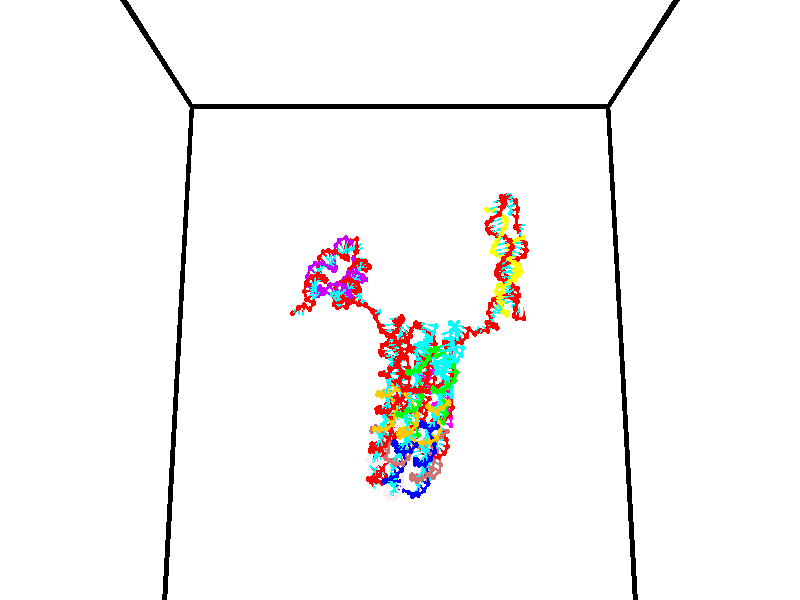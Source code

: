 // switches for output
#declare DRAW_BASES = 1; // possible values are 0, 1; only relevant for DNA ribbons
#declare DRAW_BASES_TYPE = 3; // possible values are 1, 2, 3; only relevant for DNA ribbons
#declare DRAW_FOG = 0; // set to 1 to enable fog

#include "colors.inc"

#include "transforms.inc"
background { rgb <1, 1, 1>}

#default {
   normal{
       ripples 0.25
       frequency 0.20
       turbulence 0.2
       lambda 5
   }
	finish {
		phong 0.1
		phong_size 40.
	}
}

// original window dimensions: 1024x640


// camera settings

camera {
	sky <0, 0.179814, -0.983701>
	up <0, 0.179814, -0.983701>
	right 1.6 * <1, 0, 0>
	location <35, 94.9851, 44.8844>
	look_at <35, 29.7336, 32.9568>
	direction <0, -65.2515, -11.9276>
	angle 67.0682
}


# declare cpy_camera_pos = <35, 94.9851, 44.8844>;
# if (DRAW_FOG = 1)
fog {
	fog_type 2
	up vnormalize(cpy_camera_pos)
	color rgbt<1,1,1,0.3>
	distance 1e-5
	fog_alt 3e-3
	fog_offset 56
}
# end


// LIGHTS

# declare lum = 6;
global_settings {
	ambient_light rgb lum * <0.05, 0.05, 0.05>
	max_trace_level 15
}# declare cpy_direct_light_amount = 0.25;
light_source
{	1000 * <-1, -1.16352, -0.803886>,
	rgb lum * cpy_direct_light_amount
	parallel
}

light_source
{	1000 * <1, 1.16352, 0.803886>,
	rgb lum * cpy_direct_light_amount
	parallel
}

// strand 0

// nucleotide -1

// particle -1
sphere {
	<24.112312, 34.647335, 34.996712> 0.250000
	pigment { color rgbt <1,0,0,0> }
	no_shadow
}
cylinder {
	<24.291931, 35.000038, 34.938946>,  <24.399702, 35.211662, 34.904285>, 0.100000
	pigment { color rgbt <1,0,0,0> }
	no_shadow
}
cylinder {
	<24.291931, 35.000038, 34.938946>,  <24.112312, 34.647335, 34.996712>, 0.100000
	pigment { color rgbt <1,0,0,0> }
	no_shadow
}

// particle -1
sphere {
	<24.291931, 35.000038, 34.938946> 0.100000
	pigment { color rgbt <1,0,0,0> }
	no_shadow
}
sphere {
	0, 1
	scale<0.080000,0.200000,0.300000>
	matrix <0.857137, -0.379460, 0.348318,
		0.252334, -0.280192, -0.926185,
		0.449047, 0.881761, -0.144413,
		24.426645, 35.264565, 34.895622>
	pigment { color rgbt <0,1,1,0> }
	no_shadow
}
cylinder {
	<24.696308, 34.555168, 34.537167>,  <24.112312, 34.647335, 34.996712>, 0.130000
	pigment { color rgbt <1,0,0,0> }
	no_shadow
}

// nucleotide -1

// particle -1
sphere {
	<24.696308, 34.555168, 34.537167> 0.250000
	pigment { color rgbt <1,0,0,0> }
	no_shadow
}
cylinder {
	<24.777042, 34.847977, 34.797443>,  <24.825483, 35.023663, 34.953609>, 0.100000
	pigment { color rgbt <1,0,0,0> }
	no_shadow
}
cylinder {
	<24.777042, 34.847977, 34.797443>,  <24.696308, 34.555168, 34.537167>, 0.100000
	pigment { color rgbt <1,0,0,0> }
	no_shadow
}

// particle -1
sphere {
	<24.777042, 34.847977, 34.797443> 0.100000
	pigment { color rgbt <1,0,0,0> }
	no_shadow
}
sphere {
	0, 1
	scale<0.080000,0.200000,0.300000>
	matrix <0.810322, -0.497976, 0.308866,
		0.550128, 0.464931, -0.693684,
		0.201837, 0.732023, 0.650695,
		24.837593, 35.067585, 34.992653>
	pigment { color rgbt <0,1,1,0> }
	no_shadow
}
cylinder {
	<25.303225, 34.752628, 34.323669>,  <24.696308, 34.555168, 34.537167>, 0.130000
	pigment { color rgbt <1,0,0,0> }
	no_shadow
}

// nucleotide -1

// particle -1
sphere {
	<25.303225, 34.752628, 34.323669> 0.250000
	pigment { color rgbt <1,0,0,0> }
	no_shadow
}
cylinder {
	<25.254087, 34.836979, 34.711575>,  <25.224606, 34.887589, 34.944317>, 0.100000
	pigment { color rgbt <1,0,0,0> }
	no_shadow
}
cylinder {
	<25.254087, 34.836979, 34.711575>,  <25.303225, 34.752628, 34.323669>, 0.100000
	pigment { color rgbt <1,0,0,0> }
	no_shadow
}

// particle -1
sphere {
	<25.254087, 34.836979, 34.711575> 0.100000
	pigment { color rgbt <1,0,0,0> }
	no_shadow
}
sphere {
	0, 1
	scale<0.080000,0.200000,0.300000>
	matrix <0.794896, -0.564137, 0.223361,
		0.594181, 0.798300, -0.098321,
		-0.122842, 0.210872, 0.969764,
		25.217236, 34.900242, 35.002502>
	pigment { color rgbt <0,1,1,0> }
	no_shadow
}
cylinder {
	<25.830534, 34.508629, 34.628746>,  <25.303225, 34.752628, 34.323669>, 0.130000
	pigment { color rgbt <1,0,0,0> }
	no_shadow
}

// nucleotide -1

// particle -1
sphere {
	<25.830534, 34.508629, 34.628746> 0.250000
	pigment { color rgbt <1,0,0,0> }
	no_shadow
}
cylinder {
	<25.651295, 34.163139, 34.536495>,  <25.543751, 33.955845, 34.481144>, 0.100000
	pigment { color rgbt <1,0,0,0> }
	no_shadow
}
cylinder {
	<25.651295, 34.163139, 34.536495>,  <25.830534, 34.508629, 34.628746>, 0.100000
	pigment { color rgbt <1,0,0,0> }
	no_shadow
}

// particle -1
sphere {
	<25.651295, 34.163139, 34.536495> 0.100000
	pigment { color rgbt <1,0,0,0> }
	no_shadow
}
sphere {
	0, 1
	scale<0.080000,0.200000,0.300000>
	matrix <0.506609, -0.032782, -0.861553,
		0.736583, -0.502899, 0.452259,
		-0.448100, -0.863723, -0.230626,
		25.516865, 33.904022, 34.467308>
	pigment { color rgbt <0,1,1,0> }
	no_shadow
}
cylinder {
	<26.291607, 35.103786, 34.203957>,  <25.830534, 34.508629, 34.628746>, 0.130000
	pigment { color rgbt <1,0,0,0> }
	no_shadow
}

// nucleotide -1

// particle -1
sphere {
	<26.291607, 35.103786, 34.203957> 0.250000
	pigment { color rgbt <1,0,0,0> }
	no_shadow
}
cylinder {
	<26.351898, 35.453423, 34.019241>,  <26.388073, 35.663204, 33.908413>, 0.100000
	pigment { color rgbt <1,0,0,0> }
	no_shadow
}
cylinder {
	<26.351898, 35.453423, 34.019241>,  <26.291607, 35.103786, 34.203957>, 0.100000
	pigment { color rgbt <1,0,0,0> }
	no_shadow
}

// particle -1
sphere {
	<26.351898, 35.453423, 34.019241> 0.100000
	pigment { color rgbt <1,0,0,0> }
	no_shadow
}
sphere {
	0, 1
	scale<0.080000,0.200000,0.300000>
	matrix <-0.311431, -0.401356, -0.861350,
		-0.938238, 0.273647, 0.211722,
		0.150730, 0.874089, -0.461790,
		26.397118, 35.715649, 33.880703>
	pigment { color rgbt <0,1,1,0> }
	no_shadow
}
cylinder {
	<25.603737, 35.279564, 33.928169>,  <26.291607, 35.103786, 34.203957>, 0.130000
	pigment { color rgbt <1,0,0,0> }
	no_shadow
}

// nucleotide -1

// particle -1
sphere {
	<25.603737, 35.279564, 33.928169> 0.250000
	pigment { color rgbt <1,0,0,0> }
	no_shadow
}
cylinder {
	<25.926819, 35.419128, 33.738064>,  <26.120668, 35.502869, 33.624001>, 0.100000
	pigment { color rgbt <1,0,0,0> }
	no_shadow
}
cylinder {
	<25.926819, 35.419128, 33.738064>,  <25.603737, 35.279564, 33.928169>, 0.100000
	pigment { color rgbt <1,0,0,0> }
	no_shadow
}

// particle -1
sphere {
	<25.926819, 35.419128, 33.738064> 0.100000
	pigment { color rgbt <1,0,0,0> }
	no_shadow
}
sphere {
	0, 1
	scale<0.080000,0.200000,0.300000>
	matrix <-0.170489, -0.633434, -0.754782,
		-0.564397, 0.690669, -0.452143,
		0.807707, 0.348911, -0.475259,
		26.169130, 35.523800, 33.595486>
	pigment { color rgbt <0,1,1,0> }
	no_shadow
}
cylinder {
	<25.393410, 35.386028, 33.255310>,  <25.603737, 35.279564, 33.928169>, 0.130000
	pigment { color rgbt <1,0,0,0> }
	no_shadow
}

// nucleotide -1

// particle -1
sphere {
	<25.393410, 35.386028, 33.255310> 0.250000
	pigment { color rgbt <1,0,0,0> }
	no_shadow
}
cylinder {
	<25.790476, 35.350216, 33.222805>,  <26.028715, 35.328728, 33.203300>, 0.100000
	pigment { color rgbt <1,0,0,0> }
	no_shadow
}
cylinder {
	<25.790476, 35.350216, 33.222805>,  <25.393410, 35.386028, 33.255310>, 0.100000
	pigment { color rgbt <1,0,0,0> }
	no_shadow
}

// particle -1
sphere {
	<25.790476, 35.350216, 33.222805> 0.100000
	pigment { color rgbt <1,0,0,0> }
	no_shadow
}
sphere {
	0, 1
	scale<0.080000,0.200000,0.300000>
	matrix <-0.120803, -0.705953, -0.697881,
		0.005112, 0.702578, -0.711589,
		0.992663, -0.089529, -0.081264,
		26.088274, 35.323357, 33.198425>
	pigment { color rgbt <0,1,1,0> }
	no_shadow
}
cylinder {
	<25.539341, 35.343052, 32.527111>,  <25.393410, 35.386028, 33.255310>, 0.130000
	pigment { color rgbt <1,0,0,0> }
	no_shadow
}

// nucleotide -1

// particle -1
sphere {
	<25.539341, 35.343052, 32.527111> 0.250000
	pigment { color rgbt <1,0,0,0> }
	no_shadow
}
cylinder {
	<25.875420, 35.195793, 32.686375>,  <26.077066, 35.107437, 32.781933>, 0.100000
	pigment { color rgbt <1,0,0,0> }
	no_shadow
}
cylinder {
	<25.875420, 35.195793, 32.686375>,  <25.539341, 35.343052, 32.527111>, 0.100000
	pigment { color rgbt <1,0,0,0> }
	no_shadow
}

// particle -1
sphere {
	<25.875420, 35.195793, 32.686375> 0.100000
	pigment { color rgbt <1,0,0,0> }
	no_shadow
}
sphere {
	0, 1
	scale<0.080000,0.200000,0.300000>
	matrix <0.091615, -0.627319, -0.773355,
		0.534486, 0.686248, -0.493344,
		0.840197, -0.368150, 0.398164,
		26.127480, 35.085350, 32.805824>
	pigment { color rgbt <0,1,1,0> }
	no_shadow
}
cylinder {
	<26.049095, 35.344704, 32.022232>,  <25.539341, 35.343052, 32.527111>, 0.130000
	pigment { color rgbt <1,0,0,0> }
	no_shadow
}

// nucleotide -1

// particle -1
sphere {
	<26.049095, 35.344704, 32.022232> 0.250000
	pigment { color rgbt <1,0,0,0> }
	no_shadow
}
cylinder {
	<26.185061, 35.066811, 32.275784>,  <26.266640, 34.900074, 32.427914>, 0.100000
	pigment { color rgbt <1,0,0,0> }
	no_shadow
}
cylinder {
	<26.185061, 35.066811, 32.275784>,  <26.049095, 35.344704, 32.022232>, 0.100000
	pigment { color rgbt <1,0,0,0> }
	no_shadow
}

// particle -1
sphere {
	<26.185061, 35.066811, 32.275784> 0.100000
	pigment { color rgbt <1,0,0,0> }
	no_shadow
}
sphere {
	0, 1
	scale<0.080000,0.200000,0.300000>
	matrix <0.048304, -0.660228, -0.749511,
		0.939215, 0.285388, -0.190862,
		0.339914, -0.694732, 0.633881,
		26.287035, 34.858391, 32.465946>
	pigment { color rgbt <0,1,1,0> }
	no_shadow
}
cylinder {
	<26.692337, 35.133572, 31.774614>,  <26.049095, 35.344704, 32.022232>, 0.130000
	pigment { color rgbt <1,0,0,0> }
	no_shadow
}

// nucleotide -1

// particle -1
sphere {
	<26.692337, 35.133572, 31.774614> 0.250000
	pigment { color rgbt <1,0,0,0> }
	no_shadow
}
cylinder {
	<26.553190, 34.843678, 32.012520>,  <26.469702, 34.669739, 32.155262>, 0.100000
	pigment { color rgbt <1,0,0,0> }
	no_shadow
}
cylinder {
	<26.553190, 34.843678, 32.012520>,  <26.692337, 35.133572, 31.774614>, 0.100000
	pigment { color rgbt <1,0,0,0> }
	no_shadow
}

// particle -1
sphere {
	<26.553190, 34.843678, 32.012520> 0.100000
	pigment { color rgbt <1,0,0,0> }
	no_shadow
}
sphere {
	0, 1
	scale<0.080000,0.200000,0.300000>
	matrix <0.179394, -0.674117, -0.716508,
		0.920221, -0.142553, 0.364516,
		-0.347867, -0.724738, 0.594764,
		26.448830, 34.626255, 32.190948>
	pigment { color rgbt <0,1,1,0> }
	no_shadow
}
cylinder {
	<27.210682, 34.619759, 31.851215>,  <26.692337, 35.133572, 31.774614>, 0.130000
	pigment { color rgbt <1,0,0,0> }
	no_shadow
}

// nucleotide -1

// particle -1
sphere {
	<27.210682, 34.619759, 31.851215> 0.250000
	pigment { color rgbt <1,0,0,0> }
	no_shadow
}
cylinder {
	<26.870928, 34.431480, 31.946703>,  <26.667074, 34.318512, 32.003994>, 0.100000
	pigment { color rgbt <1,0,0,0> }
	no_shadow
}
cylinder {
	<26.870928, 34.431480, 31.946703>,  <27.210682, 34.619759, 31.851215>, 0.100000
	pigment { color rgbt <1,0,0,0> }
	no_shadow
}

// particle -1
sphere {
	<26.870928, 34.431480, 31.946703> 0.100000
	pigment { color rgbt <1,0,0,0> }
	no_shadow
}
sphere {
	0, 1
	scale<0.080000,0.200000,0.300000>
	matrix <0.209250, -0.715591, -0.666442,
		0.484516, -0.516115, 0.706307,
		-0.849387, -0.470697, 0.238718,
		26.616112, 34.290272, 32.018318>
	pigment { color rgbt <0,1,1,0> }
	no_shadow
}
cylinder {
	<27.367338, 33.938805, 31.958460>,  <27.210682, 34.619759, 31.851215>, 0.130000
	pigment { color rgbt <1,0,0,0> }
	no_shadow
}

// nucleotide -1

// particle -1
sphere {
	<27.367338, 33.938805, 31.958460> 0.250000
	pigment { color rgbt <1,0,0,0> }
	no_shadow
}
cylinder {
	<26.973331, 33.931030, 31.889912>,  <26.736927, 33.926365, 31.848782>, 0.100000
	pigment { color rgbt <1,0,0,0> }
	no_shadow
}
cylinder {
	<26.973331, 33.931030, 31.889912>,  <27.367338, 33.938805, 31.958460>, 0.100000
	pigment { color rgbt <1,0,0,0> }
	no_shadow
}

// particle -1
sphere {
	<26.973331, 33.931030, 31.889912> 0.100000
	pigment { color rgbt <1,0,0,0> }
	no_shadow
}
sphere {
	0, 1
	scale<0.080000,0.200000,0.300000>
	matrix <0.132177, -0.723367, -0.677694,
		-0.110794, -0.690190, 0.715096,
		-0.985015, -0.019435, -0.171372,
		26.677828, 33.925201, 31.838501>
	pigment { color rgbt <0,1,1,0> }
	no_shadow
}
cylinder {
	<27.183924, 33.147526, 31.903194>,  <27.367338, 33.938805, 31.958460>, 0.130000
	pigment { color rgbt <1,0,0,0> }
	no_shadow
}

// nucleotide -1

// particle -1
sphere {
	<27.183924, 33.147526, 31.903194> 0.250000
	pigment { color rgbt <1,0,0,0> }
	no_shadow
}
cylinder {
	<26.880318, 33.336685, 31.724192>,  <26.698154, 33.450180, 31.616789>, 0.100000
	pigment { color rgbt <1,0,0,0> }
	no_shadow
}
cylinder {
	<26.880318, 33.336685, 31.724192>,  <27.183924, 33.147526, 31.903194>, 0.100000
	pigment { color rgbt <1,0,0,0> }
	no_shadow
}

// particle -1
sphere {
	<26.880318, 33.336685, 31.724192> 0.100000
	pigment { color rgbt <1,0,0,0> }
	no_shadow
}
sphere {
	0, 1
	scale<0.080000,0.200000,0.300000>
	matrix <-0.021798, -0.705414, -0.708461,
		-0.650705, -0.527979, 0.545730,
		-0.759018, 0.472895, -0.447507,
		26.652613, 33.478554, 31.589939>
	pigment { color rgbt <0,1,1,0> }
	no_shadow
}
cylinder {
	<26.721962, 32.621021, 31.613825>,  <27.183924, 33.147526, 31.903194>, 0.130000
	pigment { color rgbt <1,0,0,0> }
	no_shadow
}

// nucleotide -1

// particle -1
sphere {
	<26.721962, 32.621021, 31.613825> 0.250000
	pigment { color rgbt <1,0,0,0> }
	no_shadow
}
cylinder {
	<26.659565, 32.955238, 31.403097>,  <26.622126, 33.155769, 31.276661>, 0.100000
	pigment { color rgbt <1,0,0,0> }
	no_shadow
}
cylinder {
	<26.659565, 32.955238, 31.403097>,  <26.721962, 32.621021, 31.613825>, 0.100000
	pigment { color rgbt <1,0,0,0> }
	no_shadow
}

// particle -1
sphere {
	<26.659565, 32.955238, 31.403097> 0.100000
	pigment { color rgbt <1,0,0,0> }
	no_shadow
}
sphere {
	0, 1
	scale<0.080000,0.200000,0.300000>
	matrix <0.316495, -0.462950, -0.827955,
		-0.935680, -0.295891, -0.192226,
		-0.155993, 0.835539, -0.526821,
		26.612766, 33.205898, 31.245050>
	pigment { color rgbt <0,1,1,0> }
	no_shadow
}
cylinder {
	<26.439049, 32.355770, 30.986576>,  <26.721962, 32.621021, 31.613825>, 0.130000
	pigment { color rgbt <1,0,0,0> }
	no_shadow
}

// nucleotide -1

// particle -1
sphere {
	<26.439049, 32.355770, 30.986576> 0.250000
	pigment { color rgbt <1,0,0,0> }
	no_shadow
}
cylinder {
	<26.565535, 32.728535, 30.915524>,  <26.641426, 32.952194, 30.872892>, 0.100000
	pigment { color rgbt <1,0,0,0> }
	no_shadow
}
cylinder {
	<26.565535, 32.728535, 30.915524>,  <26.439049, 32.355770, 30.986576>, 0.100000
	pigment { color rgbt <1,0,0,0> }
	no_shadow
}

// particle -1
sphere {
	<26.565535, 32.728535, 30.915524> 0.100000
	pigment { color rgbt <1,0,0,0> }
	no_shadow
}
sphere {
	0, 1
	scale<0.080000,0.200000,0.300000>
	matrix <0.595102, -0.340667, -0.727873,
		-0.738825, 0.124455, -0.662305,
		0.316213, 0.931910, -0.177630,
		26.660398, 33.008106, 30.862234>
	pigment { color rgbt <0,1,1,0> }
	no_shadow
}
cylinder {
	<26.350584, 32.385216, 30.332851>,  <26.439049, 32.355770, 30.986576>, 0.130000
	pigment { color rgbt <1,0,0,0> }
	no_shadow
}

// nucleotide -1

// particle -1
sphere {
	<26.350584, 32.385216, 30.332851> 0.250000
	pigment { color rgbt <1,0,0,0> }
	no_shadow
}
cylinder {
	<26.596533, 32.690971, 30.410454>,  <26.744102, 32.874424, 30.457016>, 0.100000
	pigment { color rgbt <1,0,0,0> }
	no_shadow
}
cylinder {
	<26.596533, 32.690971, 30.410454>,  <26.350584, 32.385216, 30.332851>, 0.100000
	pigment { color rgbt <1,0,0,0> }
	no_shadow
}

// particle -1
sphere {
	<26.596533, 32.690971, 30.410454> 0.100000
	pigment { color rgbt <1,0,0,0> }
	no_shadow
}
sphere {
	0, 1
	scale<0.080000,0.200000,0.300000>
	matrix <0.637492, -0.336938, -0.692876,
		-0.464260, 0.549707, -0.694467,
		0.614871, 0.764392, 0.194007,
		26.780994, 32.920288, 30.468657>
	pigment { color rgbt <0,1,1,0> }
	no_shadow
}
cylinder {
	<26.428173, 32.794880, 29.735907>,  <26.350584, 32.385216, 30.332851>, 0.130000
	pigment { color rgbt <1,0,0,0> }
	no_shadow
}

// nucleotide -1

// particle -1
sphere {
	<26.428173, 32.794880, 29.735907> 0.250000
	pigment { color rgbt <1,0,0,0> }
	no_shadow
}
cylinder {
	<26.753813, 32.851528, 29.961184>,  <26.949196, 32.885517, 30.096350>, 0.100000
	pigment { color rgbt <1,0,0,0> }
	no_shadow
}
cylinder {
	<26.753813, 32.851528, 29.961184>,  <26.428173, 32.794880, 29.735907>, 0.100000
	pigment { color rgbt <1,0,0,0> }
	no_shadow
}

// particle -1
sphere {
	<26.753813, 32.851528, 29.961184> 0.100000
	pigment { color rgbt <1,0,0,0> }
	no_shadow
}
sphere {
	0, 1
	scale<0.080000,0.200000,0.300000>
	matrix <0.579057, -0.271427, -0.768779,
		0.043991, 0.951983, -0.302975,
		0.814100, 0.141621, 0.563192,
		26.998043, 32.894012, 30.130140>
	pigment { color rgbt <0,1,1,0> }
	no_shadow
}
cylinder {
	<26.899845, 33.055290, 29.285658>,  <26.428173, 32.794880, 29.735907>, 0.130000
	pigment { color rgbt <1,0,0,0> }
	no_shadow
}

// nucleotide -1

// particle -1
sphere {
	<26.899845, 33.055290, 29.285658> 0.250000
	pigment { color rgbt <1,0,0,0> }
	no_shadow
}
cylinder {
	<27.149090, 32.982841, 29.590008>,  <27.298637, 32.939373, 29.772617>, 0.100000
	pigment { color rgbt <1,0,0,0> }
	no_shadow
}
cylinder {
	<27.149090, 32.982841, 29.590008>,  <26.899845, 33.055290, 29.285658>, 0.100000
	pigment { color rgbt <1,0,0,0> }
	no_shadow
}

// particle -1
sphere {
	<27.149090, 32.982841, 29.590008> 0.100000
	pigment { color rgbt <1,0,0,0> }
	no_shadow
}
sphere {
	0, 1
	scale<0.080000,0.200000,0.300000>
	matrix <0.750394, -0.135877, -0.646874,
		0.220547, 0.974029, 0.051244,
		0.623112, -0.181120, 0.760873,
		27.336023, 32.928505, 29.818270>
	pigment { color rgbt <0,1,1,0> }
	no_shadow
}
cylinder {
	<27.509899, 33.507755, 29.287794>,  <26.899845, 33.055290, 29.285658>, 0.130000
	pigment { color rgbt <1,0,0,0> }
	no_shadow
}

// nucleotide -1

// particle -1
sphere {
	<27.509899, 33.507755, 29.287794> 0.250000
	pigment { color rgbt <1,0,0,0> }
	no_shadow
}
cylinder {
	<27.597778, 33.182590, 29.503538>,  <27.650507, 32.987492, 29.632984>, 0.100000
	pigment { color rgbt <1,0,0,0> }
	no_shadow
}
cylinder {
	<27.597778, 33.182590, 29.503538>,  <27.509899, 33.507755, 29.287794>, 0.100000
	pigment { color rgbt <1,0,0,0> }
	no_shadow
}

// particle -1
sphere {
	<27.597778, 33.182590, 29.503538> 0.100000
	pigment { color rgbt <1,0,0,0> }
	no_shadow
}
sphere {
	0, 1
	scale<0.080000,0.200000,0.300000>
	matrix <0.736201, -0.224610, -0.638403,
		0.640109, 0.537336, 0.549118,
		0.219700, -0.812909, 0.539362,
		27.663689, 32.938717, 29.665346>
	pigment { color rgbt <0,1,1,0> }
	no_shadow
}
cylinder {
	<28.256420, 33.551434, 29.326950>,  <27.509899, 33.507755, 29.287794>, 0.130000
	pigment { color rgbt <1,0,0,0> }
	no_shadow
}

// nucleotide -1

// particle -1
sphere {
	<28.256420, 33.551434, 29.326950> 0.250000
	pigment { color rgbt <1,0,0,0> }
	no_shadow
}
cylinder {
	<28.196861, 33.169140, 29.428465>,  <28.161127, 32.939766, 29.489374>, 0.100000
	pigment { color rgbt <1,0,0,0> }
	no_shadow
}
cylinder {
	<28.196861, 33.169140, 29.428465>,  <28.256420, 33.551434, 29.326950>, 0.100000
	pigment { color rgbt <1,0,0,0> }
	no_shadow
}

// particle -1
sphere {
	<28.196861, 33.169140, 29.428465> 0.100000
	pigment { color rgbt <1,0,0,0> }
	no_shadow
}
sphere {
	0, 1
	scale<0.080000,0.200000,0.300000>
	matrix <0.832646, -0.259617, -0.489182,
		0.533414, 0.138476, 0.834442,
		-0.148895, -0.955732, 0.253785,
		28.152193, 32.882420, 29.504601>
	pigment { color rgbt <0,1,1,0> }
	no_shadow
}
cylinder {
	<28.908043, 33.300056, 29.726679>,  <28.256420, 33.551434, 29.326950>, 0.130000
	pigment { color rgbt <1,0,0,0> }
	no_shadow
}

// nucleotide -1

// particle -1
sphere {
	<28.908043, 33.300056, 29.726679> 0.250000
	pigment { color rgbt <1,0,0,0> }
	no_shadow
}
cylinder {
	<28.694315, 33.003448, 29.564367>,  <28.566078, 32.825485, 29.466980>, 0.100000
	pigment { color rgbt <1,0,0,0> }
	no_shadow
}
cylinder {
	<28.694315, 33.003448, 29.564367>,  <28.908043, 33.300056, 29.726679>, 0.100000
	pigment { color rgbt <1,0,0,0> }
	no_shadow
}

// particle -1
sphere {
	<28.694315, 33.003448, 29.564367> 0.100000
	pigment { color rgbt <1,0,0,0> }
	no_shadow
}
sphere {
	0, 1
	scale<0.080000,0.200000,0.300000>
	matrix <0.812196, -0.317385, -0.489493,
		0.234180, -0.591117, 0.771843,
		-0.534319, -0.741517, -0.405778,
		28.534019, 32.780994, 29.442635>
	pigment { color rgbt <0,1,1,0> }
	no_shadow
}
cylinder {
	<29.409014, 32.801319, 29.642859>,  <28.908043, 33.300056, 29.726679>, 0.130000
	pigment { color rgbt <1,0,0,0> }
	no_shadow
}

// nucleotide -1

// particle -1
sphere {
	<29.409014, 32.801319, 29.642859> 0.250000
	pigment { color rgbt <1,0,0,0> }
	no_shadow
}
cylinder {
	<29.116962, 32.628139, 29.431402>,  <28.941730, 32.524231, 29.304527>, 0.100000
	pigment { color rgbt <1,0,0,0> }
	no_shadow
}
cylinder {
	<29.116962, 32.628139, 29.431402>,  <29.409014, 32.801319, 29.642859>, 0.100000
	pigment { color rgbt <1,0,0,0> }
	no_shadow
}

// particle -1
sphere {
	<29.116962, 32.628139, 29.431402> 0.100000
	pigment { color rgbt <1,0,0,0> }
	no_shadow
}
sphere {
	0, 1
	scale<0.080000,0.200000,0.300000>
	matrix <0.683259, -0.453373, -0.572372,
		0.008138, -0.779105, 0.626840,
		-0.730130, -0.432952, -0.528641,
		28.897923, 32.498253, 29.272810>
	pigment { color rgbt <0,1,1,0> }
	no_shadow
}
cylinder {
	<29.439346, 32.056896, 29.688032>,  <29.409014, 32.801319, 29.642859>, 0.130000
	pigment { color rgbt <1,0,0,0> }
	no_shadow
}

// nucleotide -1

// particle -1
sphere {
	<29.439346, 32.056896, 29.688032> 0.250000
	pigment { color rgbt <1,0,0,0> }
	no_shadow
}
cylinder {
	<29.242077, 32.102150, 29.343014>,  <29.123716, 32.129303, 29.136003>, 0.100000
	pigment { color rgbt <1,0,0,0> }
	no_shadow
}
cylinder {
	<29.242077, 32.102150, 29.343014>,  <29.439346, 32.056896, 29.688032>, 0.100000
	pigment { color rgbt <1,0,0,0> }
	no_shadow
}

// particle -1
sphere {
	<29.242077, 32.102150, 29.343014> 0.100000
	pigment { color rgbt <1,0,0,0> }
	no_shadow
}
sphere {
	0, 1
	scale<0.080000,0.200000,0.300000>
	matrix <0.626289, -0.641981, -0.442292,
		-0.603774, -0.758328, 0.245755,
		-0.493173, 0.113131, -0.862544,
		29.094126, 32.136089, 29.084251>
	pigment { color rgbt <0,1,1,0> }
	no_shadow
}
cylinder {
	<29.102156, 31.365202, 29.429501>,  <29.439346, 32.056896, 29.688032>, 0.130000
	pigment { color rgbt <1,0,0,0> }
	no_shadow
}

// nucleotide -1

// particle -1
sphere {
	<29.102156, 31.365202, 29.429501> 0.250000
	pigment { color rgbt <1,0,0,0> }
	no_shadow
}
cylinder {
	<29.134645, 31.606817, 29.112379>,  <29.154140, 31.751787, 28.922106>, 0.100000
	pigment { color rgbt <1,0,0,0> }
	no_shadow
}
cylinder {
	<29.134645, 31.606817, 29.112379>,  <29.102156, 31.365202, 29.429501>, 0.100000
	pigment { color rgbt <1,0,0,0> }
	no_shadow
}

// particle -1
sphere {
	<29.134645, 31.606817, 29.112379> 0.100000
	pigment { color rgbt <1,0,0,0> }
	no_shadow
}
sphere {
	0, 1
	scale<0.080000,0.200000,0.300000>
	matrix <0.526121, -0.701568, -0.480624,
		-0.846522, -0.378071, -0.374784,
		0.081227, 0.604040, -0.792804,
		29.159014, 31.788029, 28.874538>
	pigment { color rgbt <0,1,1,0> }
	no_shadow
}
cylinder {
	<29.128345, 30.897247, 28.931170>,  <29.102156, 31.365202, 29.429501>, 0.130000
	pigment { color rgbt <1,0,0,0> }
	no_shadow
}

// nucleotide -1

// particle -1
sphere {
	<29.128345, 30.897247, 28.931170> 0.250000
	pigment { color rgbt <1,0,0,0> }
	no_shadow
}
cylinder {
	<29.312555, 31.223551, 28.791197>,  <29.423082, 31.419333, 28.707214>, 0.100000
	pigment { color rgbt <1,0,0,0> }
	no_shadow
}
cylinder {
	<29.312555, 31.223551, 28.791197>,  <29.128345, 30.897247, 28.931170>, 0.100000
	pigment { color rgbt <1,0,0,0> }
	no_shadow
}

// particle -1
sphere {
	<29.312555, 31.223551, 28.791197> 0.100000
	pigment { color rgbt <1,0,0,0> }
	no_shadow
}
sphere {
	0, 1
	scale<0.080000,0.200000,0.300000>
	matrix <0.669274, -0.578071, -0.466804,
		-0.583085, -0.019224, -0.812184,
		0.460526, 0.815760, -0.349930,
		29.450714, 31.468279, 28.686218>
	pigment { color rgbt <0,1,1,0> }
	no_shadow
}
cylinder {
	<29.119259, 30.817974, 28.226818>,  <29.128345, 30.897247, 28.931170>, 0.130000
	pigment { color rgbt <1,0,0,0> }
	no_shadow
}

// nucleotide -1

// particle -1
sphere {
	<29.119259, 30.817974, 28.226818> 0.250000
	pigment { color rgbt <1,0,0,0> }
	no_shadow
}
cylinder {
	<29.426165, 31.026791, 28.375832>,  <29.610308, 31.152081, 28.465240>, 0.100000
	pigment { color rgbt <1,0,0,0> }
	no_shadow
}
cylinder {
	<29.426165, 31.026791, 28.375832>,  <29.119259, 30.817974, 28.226818>, 0.100000
	pigment { color rgbt <1,0,0,0> }
	no_shadow
}

// particle -1
sphere {
	<29.426165, 31.026791, 28.375832> 0.100000
	pigment { color rgbt <1,0,0,0> }
	no_shadow
}
sphere {
	0, 1
	scale<0.080000,0.200000,0.300000>
	matrix <0.640215, -0.657728, -0.396885,
		0.037838, 0.543018, -0.838868,
		0.767263, 0.522039, 0.372536,
		29.656343, 31.183403, 28.487593>
	pigment { color rgbt <0,1,1,0> }
	no_shadow
}
cylinder {
	<29.596270, 30.838421, 27.697441>,  <29.119259, 30.817974, 28.226818>, 0.130000
	pigment { color rgbt <1,0,0,0> }
	no_shadow
}

// nucleotide -1

// particle -1
sphere {
	<29.596270, 30.838421, 27.697441> 0.250000
	pigment { color rgbt <1,0,0,0> }
	no_shadow
}
cylinder {
	<29.787252, 30.927334, 28.037472>,  <29.901842, 30.980682, 28.241489>, 0.100000
	pigment { color rgbt <1,0,0,0> }
	no_shadow
}
cylinder {
	<29.787252, 30.927334, 28.037472>,  <29.596270, 30.838421, 27.697441>, 0.100000
	pigment { color rgbt <1,0,0,0> }
	no_shadow
}

// particle -1
sphere {
	<29.787252, 30.927334, 28.037472> 0.100000
	pigment { color rgbt <1,0,0,0> }
	no_shadow
}
sphere {
	0, 1
	scale<0.080000,0.200000,0.300000>
	matrix <0.652917, -0.737183, -0.173957,
		0.587993, 0.638084, -0.497104,
		0.477456, 0.222282, 0.850075,
		29.930489, 30.994019, 28.292494>
	pigment { color rgbt <0,1,1,0> }
	no_shadow
}
cylinder {
	<30.275076, 30.868126, 27.464159>,  <29.596270, 30.838421, 27.697441>, 0.130000
	pigment { color rgbt <1,0,0,0> }
	no_shadow
}

// nucleotide -1

// particle -1
sphere {
	<30.275076, 30.868126, 27.464159> 0.250000
	pigment { color rgbt <1,0,0,0> }
	no_shadow
}
cylinder {
	<30.045036, 30.542433, 27.432449>,  <29.907013, 30.347017, 27.413424>, 0.100000
	pigment { color rgbt <1,0,0,0> }
	no_shadow
}
cylinder {
	<30.045036, 30.542433, 27.432449>,  <30.275076, 30.868126, 27.464159>, 0.100000
	pigment { color rgbt <1,0,0,0> }
	no_shadow
}

// particle -1
sphere {
	<30.045036, 30.542433, 27.432449> 0.100000
	pigment { color rgbt <1,0,0,0> }
	no_shadow
}
sphere {
	0, 1
	scale<0.080000,0.200000,0.300000>
	matrix <0.576504, -0.472121, 0.666892,
		-0.580432, 0.337828, 0.740926,
		-0.575101, -0.814233, -0.079275,
		29.872505, 30.298162, 27.408667>
	pigment { color rgbt <0,1,1,0> }
	no_shadow
}
cylinder {
	<30.220474, 30.532494, 28.096806>,  <30.275076, 30.868126, 27.464159>, 0.130000
	pigment { color rgbt <1,0,0,0> }
	no_shadow
}

// nucleotide -1

// particle -1
sphere {
	<30.220474, 30.532494, 28.096806> 0.250000
	pigment { color rgbt <1,0,0,0> }
	no_shadow
}
cylinder {
	<30.187943, 30.236605, 27.829615>,  <30.168425, 30.059071, 27.669300>, 0.100000
	pigment { color rgbt <1,0,0,0> }
	no_shadow
}
cylinder {
	<30.187943, 30.236605, 27.829615>,  <30.220474, 30.532494, 28.096806>, 0.100000
	pigment { color rgbt <1,0,0,0> }
	no_shadow
}

// particle -1
sphere {
	<30.187943, 30.236605, 27.829615> 0.100000
	pigment { color rgbt <1,0,0,0> }
	no_shadow
}
sphere {
	0, 1
	scale<0.080000,0.200000,0.300000>
	matrix <0.560222, -0.588234, 0.583207,
		-0.824340, -0.326784, 0.462251,
		-0.081328, -0.739725, -0.667977,
		30.163544, 30.014687, 27.629221>
	pigment { color rgbt <0,1,1,0> }
	no_shadow
}
cylinder {
	<30.010868, 29.804230, 28.354153>,  <30.220474, 30.532494, 28.096806>, 0.130000
	pigment { color rgbt <1,0,0,0> }
	no_shadow
}

// nucleotide -1

// particle -1
sphere {
	<30.010868, 29.804230, 28.354153> 0.250000
	pigment { color rgbt <1,0,0,0> }
	no_shadow
}
cylinder {
	<30.270275, 29.807465, 28.049690>,  <30.425919, 29.809406, 27.867012>, 0.100000
	pigment { color rgbt <1,0,0,0> }
	no_shadow
}
cylinder {
	<30.270275, 29.807465, 28.049690>,  <30.010868, 29.804230, 28.354153>, 0.100000
	pigment { color rgbt <1,0,0,0> }
	no_shadow
}

// particle -1
sphere {
	<30.270275, 29.807465, 28.049690> 0.100000
	pigment { color rgbt <1,0,0,0> }
	no_shadow
}
sphere {
	0, 1
	scale<0.080000,0.200000,0.300000>
	matrix <0.600062, -0.620673, 0.504669,
		-0.468348, -0.784028, -0.407370,
		0.648518, 0.008087, -0.761156,
		30.464830, 29.809891, 27.821342>
	pigment { color rgbt <0,1,1,0> }
	no_shadow
}
cylinder {
	<30.161421, 29.137932, 28.249487>,  <30.010868, 29.804230, 28.354153>, 0.130000
	pigment { color rgbt <1,0,0,0> }
	no_shadow
}

// nucleotide -1

// particle -1
sphere {
	<30.161421, 29.137932, 28.249487> 0.250000
	pigment { color rgbt <1,0,0,0> }
	no_shadow
}
cylinder {
	<30.454224, 29.392473, 28.152143>,  <30.629906, 29.545198, 28.093737>, 0.100000
	pigment { color rgbt <1,0,0,0> }
	no_shadow
}
cylinder {
	<30.454224, 29.392473, 28.152143>,  <30.161421, 29.137932, 28.249487>, 0.100000
	pigment { color rgbt <1,0,0,0> }
	no_shadow
}

// particle -1
sphere {
	<30.454224, 29.392473, 28.152143> 0.100000
	pigment { color rgbt <1,0,0,0> }
	no_shadow
}
sphere {
	0, 1
	scale<0.080000,0.200000,0.300000>
	matrix <0.577322, -0.389702, 0.717518,
		0.361756, -0.665724, -0.652644,
		0.732006, 0.636352, -0.243360,
		30.673826, 29.583380, 28.079136>
	pigment { color rgbt <0,1,1,0> }
	no_shadow
}
cylinder {
	<29.764664, 28.707083, 28.716749>,  <30.161421, 29.137932, 28.249487>, 0.130000
	pigment { color rgbt <1,0,0,0> }
	no_shadow
}

// nucleotide -1

// particle -1
sphere {
	<29.764664, 28.707083, 28.716749> 0.250000
	pigment { color rgbt <1,0,0,0> }
	no_shadow
}
cylinder {
	<30.125628, 28.552767, 28.793501>,  <30.342207, 28.460176, 28.839552>, 0.100000
	pigment { color rgbt <1,0,0,0> }
	no_shadow
}
cylinder {
	<30.125628, 28.552767, 28.793501>,  <29.764664, 28.707083, 28.716749>, 0.100000
	pigment { color rgbt <1,0,0,0> }
	no_shadow
}

// particle -1
sphere {
	<30.125628, 28.552767, 28.793501> 0.100000
	pigment { color rgbt <1,0,0,0> }
	no_shadow
}
sphere {
	0, 1
	scale<0.080000,0.200000,0.300000>
	matrix <0.295693, 0.878403, 0.375464,
		-0.313399, -0.282086, 0.906757,
		0.902412, -0.385792, 0.191880,
		30.396351, 28.437029, 28.851065>
	pigment { color rgbt <0,1,1,0> }
	no_shadow
}
cylinder {
	<30.059835, 28.799049, 29.433199>,  <29.764664, 28.707083, 28.716749>, 0.130000
	pigment { color rgbt <1,0,0,0> }
	no_shadow
}

// nucleotide -1

// particle -1
sphere {
	<30.059835, 28.799049, 29.433199> 0.250000
	pigment { color rgbt <1,0,0,0> }
	no_shadow
}
cylinder {
	<30.371059, 28.764040, 29.184374>,  <30.557795, 28.743034, 29.035080>, 0.100000
	pigment { color rgbt <1,0,0,0> }
	no_shadow
}
cylinder {
	<30.371059, 28.764040, 29.184374>,  <30.059835, 28.799049, 29.433199>, 0.100000
	pigment { color rgbt <1,0,0,0> }
	no_shadow
}

// particle -1
sphere {
	<30.371059, 28.764040, 29.184374> 0.100000
	pigment { color rgbt <1,0,0,0> }
	no_shadow
}
sphere {
	0, 1
	scale<0.080000,0.200000,0.300000>
	matrix <0.352363, 0.880602, 0.316828,
		0.520059, -0.465703, 0.716003,
		0.778061, -0.087524, -0.622061,
		30.604477, 28.737783, 28.997755>
	pigment { color rgbt <0,1,1,0> }
	no_shadow
}
cylinder {
	<30.676117, 28.640810, 29.744198>,  <30.059835, 28.799049, 29.433199>, 0.130000
	pigment { color rgbt <1,0,0,0> }
	no_shadow
}

// nucleotide -1

// particle -1
sphere {
	<30.676117, 28.640810, 29.744198> 0.250000
	pigment { color rgbt <1,0,0,0> }
	no_shadow
}
cylinder {
	<30.727236, 28.868244, 29.419144>,  <30.757908, 29.004705, 29.224112>, 0.100000
	pigment { color rgbt <1,0,0,0> }
	no_shadow
}
cylinder {
	<30.727236, 28.868244, 29.419144>,  <30.676117, 28.640810, 29.744198>, 0.100000
	pigment { color rgbt <1,0,0,0> }
	no_shadow
}

// particle -1
sphere {
	<30.727236, 28.868244, 29.419144> 0.100000
	pigment { color rgbt <1,0,0,0> }
	no_shadow
}
sphere {
	0, 1
	scale<0.080000,0.200000,0.300000>
	matrix <0.230933, 0.779776, 0.581910,
		0.964541, -0.262030, -0.031652,
		0.127796, 0.568586, -0.812637,
		30.765575, 29.038820, 29.175352>
	pigment { color rgbt <0,1,1,0> }
	no_shadow
}
cylinder {
	<31.167332, 29.089973, 30.020605>,  <30.676117, 28.640810, 29.744198>, 0.130000
	pigment { color rgbt <1,0,0,0> }
	no_shadow
}

// nucleotide -1

// particle -1
sphere {
	<31.167332, 29.089973, 30.020605> 0.250000
	pigment { color rgbt <1,0,0,0> }
	no_shadow
}
cylinder {
	<31.059250, 29.240580, 29.666153>,  <30.994400, 29.330942, 29.453482>, 0.100000
	pigment { color rgbt <1,0,0,0> }
	no_shadow
}
cylinder {
	<31.059250, 29.240580, 29.666153>,  <31.167332, 29.089973, 30.020605>, 0.100000
	pigment { color rgbt <1,0,0,0> }
	no_shadow
}

// particle -1
sphere {
	<31.059250, 29.240580, 29.666153> 0.100000
	pigment { color rgbt <1,0,0,0> }
	no_shadow
}
sphere {
	0, 1
	scale<0.080000,0.200000,0.300000>
	matrix <-0.025381, 0.917259, 0.397481,
		0.962468, 0.129892, -0.238292,
		-0.270205, 0.376514, -0.886130,
		30.978188, 29.353535, 29.400314>
	pigment { color rgbt <0,1,1,0> }
	no_shadow
}
cylinder {
	<31.688814, 29.666197, 29.870134>,  <31.167332, 29.089973, 30.020605>, 0.130000
	pigment { color rgbt <1,0,0,0> }
	no_shadow
}

// nucleotide -1

// particle -1
sphere {
	<31.688814, 29.666197, 29.870134> 0.250000
	pigment { color rgbt <1,0,0,0> }
	no_shadow
}
cylinder {
	<31.311993, 29.689955, 29.738070>,  <31.085899, 29.704208, 29.658831>, 0.100000
	pigment { color rgbt <1,0,0,0> }
	no_shadow
}
cylinder {
	<31.311993, 29.689955, 29.738070>,  <31.688814, 29.666197, 29.870134>, 0.100000
	pigment { color rgbt <1,0,0,0> }
	no_shadow
}

// particle -1
sphere {
	<31.311993, 29.689955, 29.738070> 0.100000
	pigment { color rgbt <1,0,0,0> }
	no_shadow
}
sphere {
	0, 1
	scale<0.080000,0.200000,0.300000>
	matrix <-0.090793, 0.902326, 0.421383,
		0.322939, 0.426942, -0.844648,
		-0.942055, 0.059393, -0.330160,
		31.029377, 29.707773, 29.639021>
	pigment { color rgbt <0,1,1,0> }
	no_shadow
}
cylinder {
	<31.611721, 30.341202, 29.900866>,  <31.688814, 29.666197, 29.870134>, 0.130000
	pigment { color rgbt <1,0,0,0> }
	no_shadow
}

// nucleotide -1

// particle -1
sphere {
	<31.611721, 30.341202, 29.900866> 0.250000
	pigment { color rgbt <1,0,0,0> }
	no_shadow
}
cylinder {
	<31.234577, 30.214815, 29.858561>,  <31.008291, 30.138983, 29.833178>, 0.100000
	pigment { color rgbt <1,0,0,0> }
	no_shadow
}
cylinder {
	<31.234577, 30.214815, 29.858561>,  <31.611721, 30.341202, 29.900866>, 0.100000
	pigment { color rgbt <1,0,0,0> }
	no_shadow
}

// particle -1
sphere {
	<31.234577, 30.214815, 29.858561> 0.100000
	pigment { color rgbt <1,0,0,0> }
	no_shadow
}
sphere {
	0, 1
	scale<0.080000,0.200000,0.300000>
	matrix <-0.329097, 0.833471, 0.443870,
		-0.052098, 0.453312, -0.889828,
		-0.942858, -0.315965, -0.105761,
		30.951719, 30.120026, 29.826832>
	pigment { color rgbt <0,1,1,0> }
	no_shadow
}
cylinder {
	<31.243986, 30.916866, 29.585196>,  <31.611721, 30.341202, 29.900866>, 0.130000
	pigment { color rgbt <1,0,0,0> }
	no_shadow
}

// nucleotide -1

// particle -1
sphere {
	<31.243986, 30.916866, 29.585196> 0.250000
	pigment { color rgbt <1,0,0,0> }
	no_shadow
}
cylinder {
	<30.991259, 30.677546, 29.782310>,  <30.839622, 30.533953, 29.900579>, 0.100000
	pigment { color rgbt <1,0,0,0> }
	no_shadow
}
cylinder {
	<30.991259, 30.677546, 29.782310>,  <31.243986, 30.916866, 29.585196>, 0.100000
	pigment { color rgbt <1,0,0,0> }
	no_shadow
}

// particle -1
sphere {
	<30.991259, 30.677546, 29.782310> 0.100000
	pigment { color rgbt <1,0,0,0> }
	no_shadow
}
sphere {
	0, 1
	scale<0.080000,0.200000,0.300000>
	matrix <-0.250687, 0.759319, 0.600492,
		-0.733459, 0.255867, -0.629738,
		-0.631819, -0.598303, 0.492786,
		30.801714, 30.498055, 29.930147>
	pigment { color rgbt <0,1,1,0> }
	no_shadow
}
cylinder {
	<30.496891, 31.216616, 29.586376>,  <31.243986, 30.916866, 29.585196>, 0.130000
	pigment { color rgbt <1,0,0,0> }
	no_shadow
}

// nucleotide -1

// particle -1
sphere {
	<30.496891, 31.216616, 29.586376> 0.250000
	pigment { color rgbt <1,0,0,0> }
	no_shadow
}
cylinder {
	<30.516273, 30.984348, 29.911455>,  <30.527903, 30.844988, 30.106503>, 0.100000
	pigment { color rgbt <1,0,0,0> }
	no_shadow
}
cylinder {
	<30.516273, 30.984348, 29.911455>,  <30.496891, 31.216616, 29.586376>, 0.100000
	pigment { color rgbt <1,0,0,0> }
	no_shadow
}

// particle -1
sphere {
	<30.516273, 30.984348, 29.911455> 0.100000
	pigment { color rgbt <1,0,0,0> }
	no_shadow
}
sphere {
	0, 1
	scale<0.080000,0.200000,0.300000>
	matrix <-0.205379, 0.790473, 0.577038,
		-0.977482, -0.194872, -0.080955,
		0.048456, -0.580671, 0.812695,
		30.530809, 30.810146, 30.155264>
	pigment { color rgbt <0,1,1,0> }
	no_shadow
}
cylinder {
	<30.056263, 31.534527, 29.969820>,  <30.496891, 31.216616, 29.586376>, 0.130000
	pigment { color rgbt <1,0,0,0> }
	no_shadow
}

// nucleotide -1

// particle -1
sphere {
	<30.056263, 31.534527, 29.969820> 0.250000
	pigment { color rgbt <1,0,0,0> }
	no_shadow
}
cylinder {
	<30.224098, 31.287451, 30.235872>,  <30.324800, 31.139204, 30.395504>, 0.100000
	pigment { color rgbt <1,0,0,0> }
	no_shadow
}
cylinder {
	<30.224098, 31.287451, 30.235872>,  <30.056263, 31.534527, 29.969820>, 0.100000
	pigment { color rgbt <1,0,0,0> }
	no_shadow
}

// particle -1
sphere {
	<30.224098, 31.287451, 30.235872> 0.100000
	pigment { color rgbt <1,0,0,0> }
	no_shadow
}
sphere {
	0, 1
	scale<0.080000,0.200000,0.300000>
	matrix <-0.197749, 0.652952, 0.731128,
		-0.885912, -0.438303, 0.151824,
		0.419589, -0.617692, 0.665132,
		30.349976, 31.102142, 30.435411>
	pigment { color rgbt <0,1,1,0> }
	no_shadow
}
cylinder {
	<29.534014, 31.493755, 30.549454>,  <30.056263, 31.534527, 29.969820>, 0.130000
	pigment { color rgbt <1,0,0,0> }
	no_shadow
}

// nucleotide -1

// particle -1
sphere {
	<29.534014, 31.493755, 30.549454> 0.250000
	pigment { color rgbt <1,0,0,0> }
	no_shadow
}
cylinder {
	<29.889519, 31.381075, 30.694090>,  <30.102821, 31.313467, 30.780872>, 0.100000
	pigment { color rgbt <1,0,0,0> }
	no_shadow
}
cylinder {
	<29.889519, 31.381075, 30.694090>,  <29.534014, 31.493755, 30.549454>, 0.100000
	pigment { color rgbt <1,0,0,0> }
	no_shadow
}

// particle -1
sphere {
	<29.889519, 31.381075, 30.694090> 0.100000
	pigment { color rgbt <1,0,0,0> }
	no_shadow
}
sphere {
	0, 1
	scale<0.080000,0.200000,0.300000>
	matrix <-0.156890, 0.554258, 0.817425,
		-0.430686, -0.783225, 0.448406,
		0.888760, -0.281703, 0.361591,
		30.156147, 31.296564, 30.802567>
	pigment { color rgbt <0,1,1,0> }
	no_shadow
}
cylinder {
	<29.422274, 31.188406, 31.157597>,  <29.534014, 31.493755, 30.549454>, 0.130000
	pigment { color rgbt <1,0,0,0> }
	no_shadow
}

// nucleotide -1

// particle -1
sphere {
	<29.422274, 31.188406, 31.157597> 0.250000
	pigment { color rgbt <1,0,0,0> }
	no_shadow
}
cylinder {
	<29.805452, 31.287361, 31.215748>,  <30.035360, 31.346735, 31.250639>, 0.100000
	pigment { color rgbt <1,0,0,0> }
	no_shadow
}
cylinder {
	<29.805452, 31.287361, 31.215748>,  <29.422274, 31.188406, 31.157597>, 0.100000
	pigment { color rgbt <1,0,0,0> }
	no_shadow
}

// particle -1
sphere {
	<29.805452, 31.287361, 31.215748> 0.100000
	pigment { color rgbt <1,0,0,0> }
	no_shadow
}
sphere {
	0, 1
	scale<0.080000,0.200000,0.300000>
	matrix <-0.282442, 0.723549, 0.629843,
		0.050627, -0.644418, 0.762995,
		0.957948, 0.247389, 0.145380,
		30.092836, 31.361578, 31.259361>
	pigment { color rgbt <0,1,1,0> }
	no_shadow
}
cylinder {
	<29.527580, 31.273508, 31.836599>,  <29.422274, 31.188406, 31.157597>, 0.130000
	pigment { color rgbt <1,0,0,0> }
	no_shadow
}

// nucleotide -1

// particle -1
sphere {
	<29.527580, 31.273508, 31.836599> 0.250000
	pigment { color rgbt <1,0,0,0> }
	no_shadow
}
cylinder {
	<29.837858, 31.480251, 31.691736>,  <30.024025, 31.604298, 31.604818>, 0.100000
	pigment { color rgbt <1,0,0,0> }
	no_shadow
}
cylinder {
	<29.837858, 31.480251, 31.691736>,  <29.527580, 31.273508, 31.836599>, 0.100000
	pigment { color rgbt <1,0,0,0> }
	no_shadow
}

// particle -1
sphere {
	<29.837858, 31.480251, 31.691736> 0.100000
	pigment { color rgbt <1,0,0,0> }
	no_shadow
}
sphere {
	0, 1
	scale<0.080000,0.200000,0.300000>
	matrix <-0.283291, 0.797939, 0.532015,
		0.563956, -0.310084, 0.765377,
		0.775693, 0.516858, -0.362158,
		30.070566, 31.635309, 31.583088>
	pigment { color rgbt <0,1,1,0> }
	no_shadow
}
cylinder {
	<29.942419, 31.495184, 32.419891>,  <29.527580, 31.273508, 31.836599>, 0.130000
	pigment { color rgbt <1,0,0,0> }
	no_shadow
}

// nucleotide -1

// particle -1
sphere {
	<29.942419, 31.495184, 32.419891> 0.250000
	pigment { color rgbt <1,0,0,0> }
	no_shadow
}
cylinder {
	<29.984667, 31.755833, 32.119431>,  <30.010015, 31.912222, 31.939154>, 0.100000
	pigment { color rgbt <1,0,0,0> }
	no_shadow
}
cylinder {
	<29.984667, 31.755833, 32.119431>,  <29.942419, 31.495184, 32.419891>, 0.100000
	pigment { color rgbt <1,0,0,0> }
	no_shadow
}

// particle -1
sphere {
	<29.984667, 31.755833, 32.119431> 0.100000
	pigment { color rgbt <1,0,0,0> }
	no_shadow
}
sphere {
	0, 1
	scale<0.080000,0.200000,0.300000>
	matrix <-0.015996, 0.756396, 0.653919,
		0.994278, -0.057051, 0.090315,
		0.105621, 0.651622, -0.751155,
		30.016354, 31.951319, 31.894085>
	pigment { color rgbt <0,1,1,0> }
	no_shadow
}
cylinder {
	<30.318296, 32.024841, 32.700806>,  <29.942419, 31.495184, 32.419891>, 0.130000
	pigment { color rgbt <1,0,0,0> }
	no_shadow
}

// nucleotide -1

// particle -1
sphere {
	<30.318296, 32.024841, 32.700806> 0.250000
	pigment { color rgbt <1,0,0,0> }
	no_shadow
}
cylinder {
	<30.228081, 32.207226, 32.356426>,  <30.173952, 32.316658, 32.149799>, 0.100000
	pigment { color rgbt <1,0,0,0> }
	no_shadow
}
cylinder {
	<30.228081, 32.207226, 32.356426>,  <30.318296, 32.024841, 32.700806>, 0.100000
	pigment { color rgbt <1,0,0,0> }
	no_shadow
}

// particle -1
sphere {
	<30.228081, 32.207226, 32.356426> 0.100000
	pigment { color rgbt <1,0,0,0> }
	no_shadow
}
sphere {
	0, 1
	scale<0.080000,0.200000,0.300000>
	matrix <-0.081236, 0.871837, 0.483012,
		0.970842, 0.178878, -0.159592,
		-0.225538, 0.455964, -0.860947,
		30.160419, 32.344013, 32.098141>
	pigment { color rgbt <0,1,1,0> }
	no_shadow
}
cylinder {
	<30.735189, 32.597797, 32.674480>,  <30.318296, 32.024841, 32.700806>, 0.130000
	pigment { color rgbt <1,0,0,0> }
	no_shadow
}

// nucleotide -1

// particle -1
sphere {
	<30.735189, 32.597797, 32.674480> 0.250000
	pigment { color rgbt <1,0,0,0> }
	no_shadow
}
cylinder {
	<30.424128, 32.663612, 32.431770>,  <30.237490, 32.703102, 32.286144>, 0.100000
	pigment { color rgbt <1,0,0,0> }
	no_shadow
}
cylinder {
	<30.424128, 32.663612, 32.431770>,  <30.735189, 32.597797, 32.674480>, 0.100000
	pigment { color rgbt <1,0,0,0> }
	no_shadow
}

// particle -1
sphere {
	<30.424128, 32.663612, 32.431770> 0.100000
	pigment { color rgbt <1,0,0,0> }
	no_shadow
}
sphere {
	0, 1
	scale<0.080000,0.200000,0.300000>
	matrix <-0.100396, 0.920257, 0.378217,
		0.620621, 0.355041, -0.699124,
		-0.777656, 0.164541, -0.606776,
		30.190830, 32.712975, 32.249737>
	pigment { color rgbt <0,1,1,0> }
	no_shadow
}
cylinder {
	<30.756330, 33.265339, 32.618950>,  <30.735189, 32.597797, 32.674480>, 0.130000
	pigment { color rgbt <1,0,0,0> }
	no_shadow
}

// nucleotide -1

// particle -1
sphere {
	<30.756330, 33.265339, 32.618950> 0.250000
	pigment { color rgbt <1,0,0,0> }
	no_shadow
}
cylinder {
	<30.385332, 33.192177, 32.488537>,  <30.162733, 33.148281, 32.410290>, 0.100000
	pigment { color rgbt <1,0,0,0> }
	no_shadow
}
cylinder {
	<30.385332, 33.192177, 32.488537>,  <30.756330, 33.265339, 32.618950>, 0.100000
	pigment { color rgbt <1,0,0,0> }
	no_shadow
}

// particle -1
sphere {
	<30.385332, 33.192177, 32.488537> 0.100000
	pigment { color rgbt <1,0,0,0> }
	no_shadow
}
sphere {
	0, 1
	scale<0.080000,0.200000,0.300000>
	matrix <-0.284752, 0.910730, 0.299145,
		0.242215, 0.370294, -0.896780,
		-0.927496, -0.182902, -0.326034,
		30.107084, 33.137306, 32.390728>
	pigment { color rgbt <0,1,1,0> }
	no_shadow
}
cylinder {
	<30.626102, 33.913673, 32.243069>,  <30.756330, 33.265339, 32.618950>, 0.130000
	pigment { color rgbt <1,0,0,0> }
	no_shadow
}

// nucleotide -1

// particle -1
sphere {
	<30.626102, 33.913673, 32.243069> 0.250000
	pigment { color rgbt <1,0,0,0> }
	no_shadow
}
cylinder {
	<30.284538, 33.719784, 32.318836>,  <30.079599, 33.603451, 32.364296>, 0.100000
	pigment { color rgbt <1,0,0,0> }
	no_shadow
}
cylinder {
	<30.284538, 33.719784, 32.318836>,  <30.626102, 33.913673, 32.243069>, 0.100000
	pigment { color rgbt <1,0,0,0> }
	no_shadow
}

// particle -1
sphere {
	<30.284538, 33.719784, 32.318836> 0.100000
	pigment { color rgbt <1,0,0,0> }
	no_shadow
}
sphere {
	0, 1
	scale<0.080000,0.200000,0.300000>
	matrix <-0.339761, 0.794949, 0.502612,
		-0.394210, 0.364827, -0.843504,
		-0.853909, -0.484724, 0.189423,
		30.028366, 33.574368, 32.375664>
	pigment { color rgbt <0,1,1,0> }
	no_shadow
}
cylinder {
	<30.019770, 34.322197, 32.077652>,  <30.626102, 33.913673, 32.243069>, 0.130000
	pigment { color rgbt <1,0,0,0> }
	no_shadow
}

// nucleotide -1

// particle -1
sphere {
	<30.019770, 34.322197, 32.077652> 0.250000
	pigment { color rgbt <1,0,0,0> }
	no_shadow
}
cylinder {
	<29.889582, 34.063198, 32.353279>,  <29.811470, 33.907799, 32.518654>, 0.100000
	pigment { color rgbt <1,0,0,0> }
	no_shadow
}
cylinder {
	<29.889582, 34.063198, 32.353279>,  <30.019770, 34.322197, 32.077652>, 0.100000
	pigment { color rgbt <1,0,0,0> }
	no_shadow
}

// particle -1
sphere {
	<29.889582, 34.063198, 32.353279> 0.100000
	pigment { color rgbt <1,0,0,0> }
	no_shadow
}
sphere {
	0, 1
	scale<0.080000,0.200000,0.300000>
	matrix <-0.382799, 0.756585, 0.530136,
		-0.864602, -0.091232, -0.494106,
		-0.325468, -0.647500, 0.689068,
		29.791941, 33.868950, 32.560001>
	pigment { color rgbt <0,1,1,0> }
	no_shadow
}
cylinder {
	<29.444571, 34.604885, 32.153889>,  <30.019770, 34.322197, 32.077652>, 0.130000
	pigment { color rgbt <1,0,0,0> }
	no_shadow
}

// nucleotide -1

// particle -1
sphere {
	<29.444571, 34.604885, 32.153889> 0.250000
	pigment { color rgbt <1,0,0,0> }
	no_shadow
}
cylinder {
	<29.477846, 34.341728, 32.453293>,  <29.497812, 34.183834, 32.632935>, 0.100000
	pigment { color rgbt <1,0,0,0> }
	no_shadow
}
cylinder {
	<29.477846, 34.341728, 32.453293>,  <29.444571, 34.604885, 32.153889>, 0.100000
	pigment { color rgbt <1,0,0,0> }
	no_shadow
}

// particle -1
sphere {
	<29.477846, 34.341728, 32.453293> 0.100000
	pigment { color rgbt <1,0,0,0> }
	no_shadow
}
sphere {
	0, 1
	scale<0.080000,0.200000,0.300000>
	matrix <-0.609066, 0.560928, 0.560713,
		-0.788745, -0.502534, -0.354035,
		0.083189, -0.657890, 0.748506,
		29.502804, 34.144360, 32.677845>
	pigment { color rgbt <0,1,1,0> }
	no_shadow
}
cylinder {
	<28.832569, 34.229359, 32.301224>,  <29.444571, 34.604885, 32.153889>, 0.130000
	pigment { color rgbt <1,0,0,0> }
	no_shadow
}

// nucleotide -1

// particle -1
sphere {
	<28.832569, 34.229359, 32.301224> 0.250000
	pigment { color rgbt <1,0,0,0> }
	no_shadow
}
cylinder {
	<29.060520, 34.258209, 32.628647>,  <29.197290, 34.275520, 32.825100>, 0.100000
	pigment { color rgbt <1,0,0,0> }
	no_shadow
}
cylinder {
	<29.060520, 34.258209, 32.628647>,  <28.832569, 34.229359, 32.301224>, 0.100000
	pigment { color rgbt <1,0,0,0> }
	no_shadow
}

// particle -1
sphere {
	<29.060520, 34.258209, 32.628647> 0.100000
	pigment { color rgbt <1,0,0,0> }
	no_shadow
}
sphere {
	0, 1
	scale<0.080000,0.200000,0.300000>
	matrix <-0.697927, 0.568293, 0.435822,
		-0.433748, -0.819659, 0.374195,
		0.569878, 0.072124, 0.818558,
		29.231483, 34.279846, 32.874214>
	pigment { color rgbt <0,1,1,0> }
	no_shadow
}
cylinder {
	<28.389456, 34.378483, 32.858547>,  <28.832569, 34.229359, 32.301224>, 0.130000
	pigment { color rgbt <1,0,0,0> }
	no_shadow
}

// nucleotide -1

// particle -1
sphere {
	<28.389456, 34.378483, 32.858547> 0.250000
	pigment { color rgbt <1,0,0,0> }
	no_shadow
}
cylinder {
	<28.742571, 34.454517, 33.030388>,  <28.954439, 34.500137, 33.133492>, 0.100000
	pigment { color rgbt <1,0,0,0> }
	no_shadow
}
cylinder {
	<28.742571, 34.454517, 33.030388>,  <28.389456, 34.378483, 32.858547>, 0.100000
	pigment { color rgbt <1,0,0,0> }
	no_shadow
}

// particle -1
sphere {
	<28.742571, 34.454517, 33.030388> 0.100000
	pigment { color rgbt <1,0,0,0> }
	no_shadow
}
sphere {
	0, 1
	scale<0.080000,0.200000,0.300000>
	matrix <-0.443656, 0.638023, 0.629362,
		-0.154463, -0.746187, 0.647570,
		0.882785, 0.190085, 0.429602,
		29.007406, 34.511543, 33.159267>
	pigment { color rgbt <0,1,1,0> }
	no_shadow
}
cylinder {
	<28.261833, 34.365833, 33.544971>,  <28.389456, 34.378483, 32.858547>, 0.130000
	pigment { color rgbt <1,0,0,0> }
	no_shadow
}

// nucleotide -1

// particle -1
sphere {
	<28.261833, 34.365833, 33.544971> 0.250000
	pigment { color rgbt <1,0,0,0> }
	no_shadow
}
cylinder {
	<28.598141, 34.577259, 33.498108>,  <28.799925, 34.704113, 33.469990>, 0.100000
	pigment { color rgbt <1,0,0,0> }
	no_shadow
}
cylinder {
	<28.598141, 34.577259, 33.498108>,  <28.261833, 34.365833, 33.544971>, 0.100000
	pigment { color rgbt <1,0,0,0> }
	no_shadow
}

// particle -1
sphere {
	<28.598141, 34.577259, 33.498108> 0.100000
	pigment { color rgbt <1,0,0,0> }
	no_shadow
}
sphere {
	0, 1
	scale<0.080000,0.200000,0.300000>
	matrix <-0.405244, 0.757917, 0.511214,
		0.359005, -0.382336, 0.851431,
		0.840769, 0.528566, -0.117157,
		28.850372, 34.735828, 33.462959>
	pigment { color rgbt <0,1,1,0> }
	no_shadow
}
cylinder {
	<28.310616, 34.693363, 34.248169>,  <28.261833, 34.365833, 33.544971>, 0.130000
	pigment { color rgbt <1,0,0,0> }
	no_shadow
}

// nucleotide -1

// particle -1
sphere {
	<28.310616, 34.693363, 34.248169> 0.250000
	pigment { color rgbt <1,0,0,0> }
	no_shadow
}
cylinder {
	<28.509230, 34.906612, 33.974167>,  <28.628399, 35.034561, 33.809765>, 0.100000
	pigment { color rgbt <1,0,0,0> }
	no_shadow
}
cylinder {
	<28.509230, 34.906612, 33.974167>,  <28.310616, 34.693363, 34.248169>, 0.100000
	pigment { color rgbt <1,0,0,0> }
	no_shadow
}

// particle -1
sphere {
	<28.509230, 34.906612, 33.974167> 0.100000
	pigment { color rgbt <1,0,0,0> }
	no_shadow
}
sphere {
	0, 1
	scale<0.080000,0.200000,0.300000>
	matrix <-0.459934, 0.830862, 0.313255,
		0.736147, 0.159514, 0.657755,
		0.496536, 0.533125, -0.685003,
		28.658190, 35.066551, 33.768665>
	pigment { color rgbt <0,1,1,0> }
	no_shadow
}
cylinder {
	<28.716484, 35.257637, 34.565830>,  <28.310616, 34.693363, 34.248169>, 0.130000
	pigment { color rgbt <1,0,0,0> }
	no_shadow
}

// nucleotide -1

// particle -1
sphere {
	<28.716484, 35.257637, 34.565830> 0.250000
	pigment { color rgbt <1,0,0,0> }
	no_shadow
}
cylinder {
	<28.700239, 35.399162, 34.192055>,  <28.690493, 35.484077, 33.967789>, 0.100000
	pigment { color rgbt <1,0,0,0> }
	no_shadow
}
cylinder {
	<28.700239, 35.399162, 34.192055>,  <28.716484, 35.257637, 34.565830>, 0.100000
	pigment { color rgbt <1,0,0,0> }
	no_shadow
}

// particle -1
sphere {
	<28.700239, 35.399162, 34.192055> 0.100000
	pigment { color rgbt <1,0,0,0> }
	no_shadow
}
sphere {
	0, 1
	scale<0.080000,0.200000,0.300000>
	matrix <-0.313692, 0.883406, 0.348125,
		0.948656, 0.307263, 0.075112,
		-0.040612, 0.353812, -0.934434,
		28.688055, 35.505306, 33.911724>
	pigment { color rgbt <0,1,1,0> }
	no_shadow
}
cylinder {
	<29.025858, 35.927486, 34.590122>,  <28.716484, 35.257637, 34.565830>, 0.130000
	pigment { color rgbt <1,0,0,0> }
	no_shadow
}

// nucleotide -1

// particle -1
sphere {
	<29.025858, 35.927486, 34.590122> 0.250000
	pigment { color rgbt <1,0,0,0> }
	no_shadow
}
cylinder {
	<28.837067, 35.970482, 34.240108>,  <28.723791, 35.996277, 34.030102>, 0.100000
	pigment { color rgbt <1,0,0,0> }
	no_shadow
}
cylinder {
	<28.837067, 35.970482, 34.240108>,  <29.025858, 35.927486, 34.590122>, 0.100000
	pigment { color rgbt <1,0,0,0> }
	no_shadow
}

// particle -1
sphere {
	<28.837067, 35.970482, 34.240108> 0.100000
	pigment { color rgbt <1,0,0,0> }
	no_shadow
}
sphere {
	0, 1
	scale<0.080000,0.200000,0.300000>
	matrix <-0.375375, 0.873573, 0.309779,
		0.797702, 0.474675, -0.371961,
		-0.471980, 0.107487, -0.875032,
		28.695473, 36.002728, 33.977600>
	pigment { color rgbt <0,1,1,0> }
	no_shadow
}
cylinder {
	<29.243542, 36.559814, 34.320927>,  <29.025858, 35.927486, 34.590122>, 0.130000
	pigment { color rgbt <1,0,0,0> }
	no_shadow
}

// nucleotide -1

// particle -1
sphere {
	<29.243542, 36.559814, 34.320927> 0.250000
	pigment { color rgbt <1,0,0,0> }
	no_shadow
}
cylinder {
	<28.895247, 36.461582, 34.150513>,  <28.686270, 36.402641, 34.048264>, 0.100000
	pigment { color rgbt <1,0,0,0> }
	no_shadow
}
cylinder {
	<28.895247, 36.461582, 34.150513>,  <29.243542, 36.559814, 34.320927>, 0.100000
	pigment { color rgbt <1,0,0,0> }
	no_shadow
}

// particle -1
sphere {
	<28.895247, 36.461582, 34.150513> 0.100000
	pigment { color rgbt <1,0,0,0> }
	no_shadow
}
sphere {
	0, 1
	scale<0.080000,0.200000,0.300000>
	matrix <-0.287836, 0.956978, 0.036652,
		0.398705, 0.154542, -0.903964,
		-0.870738, -0.245580, -0.426035,
		28.634026, 36.387909, 34.022701>
	pigment { color rgbt <0,1,1,0> }
	no_shadow
}
cylinder {
	<29.439566, 37.206676, 34.086712>,  <29.243542, 36.559814, 34.320927>, 0.130000
	pigment { color rgbt <1,0,0,0> }
	no_shadow
}

// nucleotide -1

// particle -1
sphere {
	<29.439566, 37.206676, 34.086712> 0.250000
	pigment { color rgbt <1,0,0,0> }
	no_shadow
}
cylinder {
	<29.298384, 37.572369, 34.007114>,  <29.213675, 37.791786, 33.959354>, 0.100000
	pigment { color rgbt <1,0,0,0> }
	no_shadow
}
cylinder {
	<29.298384, 37.572369, 34.007114>,  <29.439566, 37.206676, 34.086712>, 0.100000
	pigment { color rgbt <1,0,0,0> }
	no_shadow
}

// particle -1
sphere {
	<29.298384, 37.572369, 34.007114> 0.100000
	pigment { color rgbt <1,0,0,0> }
	no_shadow
}
sphere {
	0, 1
	scale<0.080000,0.200000,0.300000>
	matrix <-0.199562, 0.134230, 0.970648,
		0.914111, 0.382305, 0.135070,
		-0.352953, 0.914235, -0.198995,
		29.192497, 37.846638, 33.947414>
	pigment { color rgbt <0,1,1,0> }
	no_shadow
}
cylinder {
	<29.833740, 37.730042, 34.391422>,  <29.439566, 37.206676, 34.086712>, 0.130000
	pigment { color rgbt <1,0,0,0> }
	no_shadow
}

// nucleotide -1

// particle -1
sphere {
	<29.833740, 37.730042, 34.391422> 0.250000
	pigment { color rgbt <1,0,0,0> }
	no_shadow
}
cylinder {
	<29.440689, 37.803898, 34.398941>,  <29.204859, 37.848213, 34.403454>, 0.100000
	pigment { color rgbt <1,0,0,0> }
	no_shadow
}
cylinder {
	<29.440689, 37.803898, 34.398941>,  <29.833740, 37.730042, 34.391422>, 0.100000
	pigment { color rgbt <1,0,0,0> }
	no_shadow
}

// particle -1
sphere {
	<29.440689, 37.803898, 34.398941> 0.100000
	pigment { color rgbt <1,0,0,0> }
	no_shadow
}
sphere {
	0, 1
	scale<0.080000,0.200000,0.300000>
	matrix <0.047721, 0.153476, 0.986999,
		0.179356, 0.970748, -0.159621,
		-0.982626, 0.184642, 0.018798,
		29.145901, 37.859291, 34.404579>
	pigment { color rgbt <0,1,1,0> }
	no_shadow
}
cylinder {
	<29.868338, 38.123142, 35.051712>,  <29.833740, 37.730042, 34.391422>, 0.130000
	pigment { color rgbt <1,0,0,0> }
	no_shadow
}

// nucleotide -1

// particle -1
sphere {
	<29.868338, 38.123142, 35.051712> 0.250000
	pigment { color rgbt <1,0,0,0> }
	no_shadow
}
cylinder {
	<29.480047, 38.064087, 34.975925>,  <29.247072, 38.028656, 34.930454>, 0.100000
	pigment { color rgbt <1,0,0,0> }
	no_shadow
}
cylinder {
	<29.480047, 38.064087, 34.975925>,  <29.868338, 38.123142, 35.051712>, 0.100000
	pigment { color rgbt <1,0,0,0> }
	no_shadow
}

// particle -1
sphere {
	<29.480047, 38.064087, 34.975925> 0.100000
	pigment { color rgbt <1,0,0,0> }
	no_shadow
}
sphere {
	0, 1
	scale<0.080000,0.200000,0.300000>
	matrix <-0.229236, 0.333911, 0.914306,
		-0.071718, 0.930972, -0.357978,
		-0.970725, -0.147634, -0.189465,
		29.188829, 38.019798, 34.919086>
	pigment { color rgbt <0,1,1,0> }
	no_shadow
}
cylinder {
	<30.454073, 38.251019, 34.587902>,  <29.868338, 38.123142, 35.051712>, 0.130000
	pigment { color rgbt <1,0,0,0> }
	no_shadow
}

// nucleotide -1

// particle -1
sphere {
	<30.454073, 38.251019, 34.587902> 0.250000
	pigment { color rgbt <1,0,0,0> }
	no_shadow
}
cylinder {
	<30.758429, 38.345905, 34.346317>,  <30.941042, 38.402836, 34.201366>, 0.100000
	pigment { color rgbt <1,0,0,0> }
	no_shadow
}
cylinder {
	<30.758429, 38.345905, 34.346317>,  <30.454073, 38.251019, 34.587902>, 0.100000
	pigment { color rgbt <1,0,0,0> }
	no_shadow
}

// particle -1
sphere {
	<30.758429, 38.345905, 34.346317> 0.100000
	pigment { color rgbt <1,0,0,0> }
	no_shadow
}
sphere {
	0, 1
	scale<0.080000,0.200000,0.300000>
	matrix <0.489522, 0.401118, 0.774256,
		0.425923, -0.884780, 0.189088,
		0.760893, 0.237210, -0.603965,
		30.986696, 38.417068, 34.165127>
	pigment { color rgbt <0,1,1,0> }
	no_shadow
}
cylinder {
	<31.052036, 38.111908, 34.835068>,  <30.454073, 38.251019, 34.587902>, 0.130000
	pigment { color rgbt <1,0,0,0> }
	no_shadow
}

// nucleotide -1

// particle -1
sphere {
	<31.052036, 38.111908, 34.835068> 0.250000
	pigment { color rgbt <1,0,0,0> }
	no_shadow
}
cylinder {
	<31.146976, 38.414639, 34.591469>,  <31.203941, 38.596279, 34.445309>, 0.100000
	pigment { color rgbt <1,0,0,0> }
	no_shadow
}
cylinder {
	<31.146976, 38.414639, 34.591469>,  <31.052036, 38.111908, 34.835068>, 0.100000
	pigment { color rgbt <1,0,0,0> }
	no_shadow
}

// particle -1
sphere {
	<31.146976, 38.414639, 34.591469> 0.100000
	pigment { color rgbt <1,0,0,0> }
	no_shadow
}
sphere {
	0, 1
	scale<0.080000,0.200000,0.300000>
	matrix <0.616889, 0.366847, 0.696327,
		0.750409, -0.540955, -0.379808,
		0.237350, 0.756829, -0.608994,
		31.218182, 38.641685, 34.408772>
	pigment { color rgbt <0,1,1,0> }
	no_shadow
}
cylinder {
	<31.727318, 38.157356, 34.913303>,  <31.052036, 38.111908, 34.835068>, 0.130000
	pigment { color rgbt <1,0,0,0> }
	no_shadow
}

// nucleotide -1

// particle -1
sphere {
	<31.727318, 38.157356, 34.913303> 0.250000
	pigment { color rgbt <1,0,0,0> }
	no_shadow
}
cylinder {
	<31.593000, 38.521873, 34.817982>,  <31.512411, 38.740585, 34.760788>, 0.100000
	pigment { color rgbt <1,0,0,0> }
	no_shadow
}
cylinder {
	<31.593000, 38.521873, 34.817982>,  <31.727318, 38.157356, 34.913303>, 0.100000
	pigment { color rgbt <1,0,0,0> }
	no_shadow
}

// particle -1
sphere {
	<31.593000, 38.521873, 34.817982> 0.100000
	pigment { color rgbt <1,0,0,0> }
	no_shadow
}
sphere {
	0, 1
	scale<0.080000,0.200000,0.300000>
	matrix <0.531193, 0.392135, 0.751042,
		0.777868, 0.125606, -0.615748,
		-0.335792, 0.911292, -0.238308,
		31.492264, 38.795261, 34.746490>
	pigment { color rgbt <0,1,1,0> }
	no_shadow
}
cylinder {
	<32.330643, 37.932537, 35.336388>,  <31.727318, 38.157356, 34.913303>, 0.130000
	pigment { color rgbt <1,0,0,0> }
	no_shadow
}

// nucleotide -1

// particle -1
sphere {
	<32.330643, 37.932537, 35.336388> 0.250000
	pigment { color rgbt <1,0,0,0> }
	no_shadow
}
cylinder {
	<32.554016, 37.602165, 35.305435>,  <32.688042, 37.403942, 35.286865>, 0.100000
	pigment { color rgbt <1,0,0,0> }
	no_shadow
}
cylinder {
	<32.554016, 37.602165, 35.305435>,  <32.330643, 37.932537, 35.336388>, 0.100000
	pigment { color rgbt <1,0,0,0> }
	no_shadow
}

// particle -1
sphere {
	<32.554016, 37.602165, 35.305435> 0.100000
	pigment { color rgbt <1,0,0,0> }
	no_shadow
}
sphere {
	0, 1
	scale<0.080000,0.200000,0.300000>
	matrix <0.817307, 0.563762, -0.119089,
		0.141982, 0.003263, 0.989864,
		0.558436, -0.825931, -0.077377,
		32.721546, 37.354385, 35.282223>
	pigment { color rgbt <0,1,1,0> }
	no_shadow
}
cylinder {
	<32.685902, 38.002132, 35.893921>,  <32.330643, 37.932537, 35.336388>, 0.130000
	pigment { color rgbt <1,0,0,0> }
	no_shadow
}

// nucleotide -1

// particle -1
sphere {
	<32.685902, 38.002132, 35.893921> 0.250000
	pigment { color rgbt <1,0,0,0> }
	no_shadow
}
cylinder {
	<32.876652, 37.806141, 35.602028>,  <32.991104, 37.688545, 35.426891>, 0.100000
	pigment { color rgbt <1,0,0,0> }
	no_shadow
}
cylinder {
	<32.876652, 37.806141, 35.602028>,  <32.685902, 38.002132, 35.893921>, 0.100000
	pigment { color rgbt <1,0,0,0> }
	no_shadow
}

// particle -1
sphere {
	<32.876652, 37.806141, 35.602028> 0.100000
	pigment { color rgbt <1,0,0,0> }
	no_shadow
}
sphere {
	0, 1
	scale<0.080000,0.200000,0.300000>
	matrix <0.809217, 0.568858, 0.146863,
		0.343154, -0.660547, 0.667775,
		0.476879, -0.489978, -0.729731,
		33.019714, 37.659149, 35.383110>
	pigment { color rgbt <0,1,1,0> }
	no_shadow
}
cylinder {
	<33.056667, 38.022083, 36.565723>,  <32.685902, 38.002132, 35.893921>, 0.130000
	pigment { color rgbt <1,0,0,0> }
	no_shadow
}

// nucleotide -1

// particle -1
sphere {
	<33.056667, 38.022083, 36.565723> 0.250000
	pigment { color rgbt <1,0,0,0> }
	no_shadow
}
cylinder {
	<33.441799, 37.929981, 36.509243>,  <33.672878, 37.874722, 36.475357>, 0.100000
	pigment { color rgbt <1,0,0,0> }
	no_shadow
}
cylinder {
	<33.441799, 37.929981, 36.509243>,  <33.056667, 38.022083, 36.565723>, 0.100000
	pigment { color rgbt <1,0,0,0> }
	no_shadow
}

// particle -1
sphere {
	<33.441799, 37.929981, 36.509243> 0.100000
	pigment { color rgbt <1,0,0,0> }
	no_shadow
}
sphere {
	0, 1
	scale<0.080000,0.200000,0.300000>
	matrix <0.186685, 0.189509, 0.963968,
		-0.195201, -0.954499, 0.225451,
		0.962832, -0.230256, -0.141199,
		33.730648, 37.860905, 36.466885>
	pigment { color rgbt <0,1,1,0> }
	no_shadow
}
cylinder {
	<33.195038, 37.411125, 36.883774>,  <33.056667, 38.022083, 36.565723>, 0.130000
	pigment { color rgbt <1,0,0,0> }
	no_shadow
}

// nucleotide -1

// particle -1
sphere {
	<33.195038, 37.411125, 36.883774> 0.250000
	pigment { color rgbt <1,0,0,0> }
	no_shadow
}
cylinder {
	<33.540573, 37.612610, 36.886555>,  <33.747894, 37.733501, 36.888222>, 0.100000
	pigment { color rgbt <1,0,0,0> }
	no_shadow
}
cylinder {
	<33.540573, 37.612610, 36.886555>,  <33.195038, 37.411125, 36.883774>, 0.100000
	pigment { color rgbt <1,0,0,0> }
	no_shadow
}

// particle -1
sphere {
	<33.540573, 37.612610, 36.886555> 0.100000
	pigment { color rgbt <1,0,0,0> }
	no_shadow
}
sphere {
	0, 1
	scale<0.080000,0.200000,0.300000>
	matrix <0.124404, -0.226670, 0.965994,
		0.488161, -0.833602, -0.258472,
		0.863842, 0.503715, 0.006948,
		33.799725, 37.763725, 36.888638>
	pigment { color rgbt <0,1,1,0> }
	no_shadow
}
cylinder {
	<33.770569, 36.976311, 37.143837>,  <33.195038, 37.411125, 36.883774>, 0.130000
	pigment { color rgbt <1,0,0,0> }
	no_shadow
}

// nucleotide -1

// particle -1
sphere {
	<33.770569, 36.976311, 37.143837> 0.250000
	pigment { color rgbt <1,0,0,0> }
	no_shadow
}
cylinder {
	<33.867222, 37.358524, 37.211433>,  <33.925213, 37.587852, 37.251991>, 0.100000
	pigment { color rgbt <1,0,0,0> }
	no_shadow
}
cylinder {
	<33.867222, 37.358524, 37.211433>,  <33.770569, 36.976311, 37.143837>, 0.100000
	pigment { color rgbt <1,0,0,0> }
	no_shadow
}

// particle -1
sphere {
	<33.867222, 37.358524, 37.211433> 0.100000
	pigment { color rgbt <1,0,0,0> }
	no_shadow
}
sphere {
	0, 1
	scale<0.080000,0.200000,0.300000>
	matrix <0.077142, -0.192521, 0.978256,
		0.967297, -0.223342, -0.120232,
		0.241633, 0.955539, 0.168996,
		33.939713, 37.645187, 37.262131>
	pigment { color rgbt <0,1,1,0> }
	no_shadow
}
cylinder {
	<34.482365, 37.011112, 37.410477>,  <33.770569, 36.976311, 37.143837>, 0.130000
	pigment { color rgbt <1,0,0,0> }
	no_shadow
}

// nucleotide -1

// particle -1
sphere {
	<34.482365, 37.011112, 37.410477> 0.250000
	pigment { color rgbt <1,0,0,0> }
	no_shadow
}
cylinder {
	<34.314072, 37.349281, 37.542084>,  <34.213097, 37.552181, 37.621048>, 0.100000
	pigment { color rgbt <1,0,0,0> }
	no_shadow
}
cylinder {
	<34.314072, 37.349281, 37.542084>,  <34.482365, 37.011112, 37.410477>, 0.100000
	pigment { color rgbt <1,0,0,0> }
	no_shadow
}

// particle -1
sphere {
	<34.314072, 37.349281, 37.542084> 0.100000
	pigment { color rgbt <1,0,0,0> }
	no_shadow
}
sphere {
	0, 1
	scale<0.080000,0.200000,0.300000>
	matrix <0.378939, -0.165751, 0.910457,
		0.824253, 0.507735, -0.250626,
		-0.420729, 0.845418, 0.329021,
		34.187855, 37.602905, 37.640789>
	pigment { color rgbt <0,1,1,0> }
	no_shadow
}
cylinder {
	<34.874695, 37.140747, 37.925163>,  <34.482365, 37.011112, 37.410477>, 0.130000
	pigment { color rgbt <1,0,0,0> }
	no_shadow
}

// nucleotide -1

// particle -1
sphere {
	<34.874695, 37.140747, 37.925163> 0.250000
	pigment { color rgbt <1,0,0,0> }
	no_shadow
}
cylinder {
	<34.554253, 37.374481, 37.976978>,  <34.361988, 37.514721, 38.008068>, 0.100000
	pigment { color rgbt <1,0,0,0> }
	no_shadow
}
cylinder {
	<34.554253, 37.374481, 37.976978>,  <34.874695, 37.140747, 37.925163>, 0.100000
	pigment { color rgbt <1,0,0,0> }
	no_shadow
}

// particle -1
sphere {
	<34.554253, 37.374481, 37.976978> 0.100000
	pigment { color rgbt <1,0,0,0> }
	no_shadow
}
sphere {
	0, 1
	scale<0.080000,0.200000,0.300000>
	matrix <0.135088, -0.034316, 0.990239,
		0.583073, 0.810789, -0.051446,
		-0.801109, 0.584332, 0.129537,
		34.313919, 37.549782, 38.015839>
	pigment { color rgbt <0,1,1,0> }
	no_shadow
}
cylinder {
	<35.110477, 37.641785, 38.429707>,  <34.874695, 37.140747, 37.925163>, 0.130000
	pigment { color rgbt <1,0,0,0> }
	no_shadow
}

// nucleotide -1

// particle -1
sphere {
	<35.110477, 37.641785, 38.429707> 0.250000
	pigment { color rgbt <1,0,0,0> }
	no_shadow
}
cylinder {
	<34.711735, 37.617752, 38.450329>,  <34.472488, 37.603333, 38.462700>, 0.100000
	pigment { color rgbt <1,0,0,0> }
	no_shadow
}
cylinder {
	<34.711735, 37.617752, 38.450329>,  <35.110477, 37.641785, 38.429707>, 0.100000
	pigment { color rgbt <1,0,0,0> }
	no_shadow
}

// particle -1
sphere {
	<34.711735, 37.617752, 38.450329> 0.100000
	pigment { color rgbt <1,0,0,0> }
	no_shadow
}
sphere {
	0, 1
	scale<0.080000,0.200000,0.300000>
	matrix <0.053707, -0.034816, 0.997950,
		-0.058167, 0.997586, 0.037934,
		-0.996861, -0.060085, 0.051552,
		34.412678, 37.599728, 38.465794>
	pigment { color rgbt <0,1,1,0> }
	no_shadow
}
cylinder {
	<34.981068, 37.949020, 39.054665>,  <35.110477, 37.641785, 38.429707>, 0.130000
	pigment { color rgbt <1,0,0,0> }
	no_shadow
}

// nucleotide -1

// particle -1
sphere {
	<34.981068, 37.949020, 39.054665> 0.250000
	pigment { color rgbt <1,0,0,0> }
	no_shadow
}
cylinder {
	<34.658123, 37.716984, 39.011482>,  <34.464355, 37.577763, 38.985573>, 0.100000
	pigment { color rgbt <1,0,0,0> }
	no_shadow
}
cylinder {
	<34.658123, 37.716984, 39.011482>,  <34.981068, 37.949020, 39.054665>, 0.100000
	pigment { color rgbt <1,0,0,0> }
	no_shadow
}

// particle -1
sphere {
	<34.658123, 37.716984, 39.011482> 0.100000
	pigment { color rgbt <1,0,0,0> }
	no_shadow
}
sphere {
	0, 1
	scale<0.080000,0.200000,0.300000>
	matrix <0.028190, -0.220671, 0.974941,
		-0.589379, 0.784090, 0.194515,
		-0.807365, -0.580093, -0.107955,
		34.415913, 37.542957, 38.979095>
	pigment { color rgbt <0,1,1,0> }
	no_shadow
}
cylinder {
	<34.749142, 37.861465, 39.753242>,  <34.981068, 37.949020, 39.054665>, 0.130000
	pigment { color rgbt <1,0,0,0> }
	no_shadow
}

// nucleotide -1

// particle -1
sphere {
	<34.749142, 37.861465, 39.753242> 0.250000
	pigment { color rgbt <1,0,0,0> }
	no_shadow
}
cylinder {
	<34.517151, 37.605007, 39.552219>,  <34.377956, 37.451134, 39.431606>, 0.100000
	pigment { color rgbt <1,0,0,0> }
	no_shadow
}
cylinder {
	<34.517151, 37.605007, 39.552219>,  <34.749142, 37.861465, 39.753242>, 0.100000
	pigment { color rgbt <1,0,0,0> }
	no_shadow
}

// particle -1
sphere {
	<34.517151, 37.605007, 39.552219> 0.100000
	pigment { color rgbt <1,0,0,0> }
	no_shadow
}
sphere {
	0, 1
	scale<0.080000,0.200000,0.300000>
	matrix <-0.119386, -0.543355, 0.830971,
		-0.805840, 0.541939, 0.238587,
		-0.579973, -0.641145, -0.502557,
		34.343159, 37.412663, 39.401451>
	pigment { color rgbt <0,1,1,0> }
	no_shadow
}
cylinder {
	<34.063828, 37.849590, 40.037849>,  <34.749142, 37.861465, 39.753242>, 0.130000
	pigment { color rgbt <1,0,0,0> }
	no_shadow
}

// nucleotide -1

// particle -1
sphere {
	<34.063828, 37.849590, 40.037849> 0.250000
	pigment { color rgbt <1,0,0,0> }
	no_shadow
}
cylinder {
	<34.124783, 37.503040, 39.847618>,  <34.161358, 37.295113, 39.733479>, 0.100000
	pigment { color rgbt <1,0,0,0> }
	no_shadow
}
cylinder {
	<34.124783, 37.503040, 39.847618>,  <34.063828, 37.849590, 40.037849>, 0.100000
	pigment { color rgbt <1,0,0,0> }
	no_shadow
}

// particle -1
sphere {
	<34.124783, 37.503040, 39.847618> 0.100000
	pigment { color rgbt <1,0,0,0> }
	no_shadow
}
sphere {
	0, 1
	scale<0.080000,0.200000,0.300000>
	matrix <-0.277627, -0.499352, 0.820713,
		-0.948525, 0.006965, -0.316625,
		0.152391, -0.866371, -0.475582,
		34.170502, 37.243130, 39.704945>
	pigment { color rgbt <0,1,1,0> }
	no_shadow
}
cylinder {
	<33.769611, 37.328999, 40.503895>,  <34.063828, 37.849590, 40.037849>, 0.130000
	pigment { color rgbt <1,0,0,0> }
	no_shadow
}

// nucleotide -1

// particle -1
sphere {
	<33.769611, 37.328999, 40.503895> 0.250000
	pigment { color rgbt <1,0,0,0> }
	no_shadow
}
cylinder {
	<33.909519, 37.068119, 40.234882>,  <33.993462, 36.911591, 40.073475>, 0.100000
	pigment { color rgbt <1,0,0,0> }
	no_shadow
}
cylinder {
	<33.909519, 37.068119, 40.234882>,  <33.769611, 37.328999, 40.503895>, 0.100000
	pigment { color rgbt <1,0,0,0> }
	no_shadow
}

// particle -1
sphere {
	<33.909519, 37.068119, 40.234882> 0.100000
	pigment { color rgbt <1,0,0,0> }
	no_shadow
}
sphere {
	0, 1
	scale<0.080000,0.200000,0.300000>
	matrix <-0.255797, -0.757083, 0.601160,
		-0.901239, -0.038234, -0.431633,
		0.349767, -0.652199, -0.672533,
		34.014450, 36.872459, 40.033123>
	pigment { color rgbt <0,1,1,0> }
	no_shadow
}
cylinder {
	<33.172443, 36.882763, 40.290630>,  <33.769611, 37.328999, 40.503895>, 0.130000
	pigment { color rgbt <1,0,0,0> }
	no_shadow
}

// nucleotide -1

// particle -1
sphere {
	<33.172443, 36.882763, 40.290630> 0.250000
	pigment { color rgbt <1,0,0,0> }
	no_shadow
}
cylinder {
	<33.539715, 36.725853, 40.268482>,  <33.760078, 36.631706, 40.255196>, 0.100000
	pigment { color rgbt <1,0,0,0> }
	no_shadow
}
cylinder {
	<33.539715, 36.725853, 40.268482>,  <33.172443, 36.882763, 40.290630>, 0.100000
	pigment { color rgbt <1,0,0,0> }
	no_shadow
}

// particle -1
sphere {
	<33.539715, 36.725853, 40.268482> 0.100000
	pigment { color rgbt <1,0,0,0> }
	no_shadow
}
sphere {
	0, 1
	scale<0.080000,0.200000,0.300000>
	matrix <-0.276294, -0.734230, 0.620135,
		-0.283917, -0.554098, -0.782539,
		0.918179, -0.392278, -0.055367,
		33.815170, 36.608170, 40.251873>
	pigment { color rgbt <0,1,1,0> }
	no_shadow
}
cylinder {
	<33.079624, 36.165852, 40.217194>,  <33.172443, 36.882763, 40.290630>, 0.130000
	pigment { color rgbt <1,0,0,0> }
	no_shadow
}

// nucleotide -1

// particle -1
sphere {
	<33.079624, 36.165852, 40.217194> 0.250000
	pigment { color rgbt <1,0,0,0> }
	no_shadow
}
cylinder {
	<33.452965, 36.208656, 40.354248>,  <33.676971, 36.234341, 40.436481>, 0.100000
	pigment { color rgbt <1,0,0,0> }
	no_shadow
}
cylinder {
	<33.452965, 36.208656, 40.354248>,  <33.079624, 36.165852, 40.217194>, 0.100000
	pigment { color rgbt <1,0,0,0> }
	no_shadow
}

// particle -1
sphere {
	<33.452965, 36.208656, 40.354248> 0.100000
	pigment { color rgbt <1,0,0,0> }
	no_shadow
}
sphere {
	0, 1
	scale<0.080000,0.200000,0.300000>
	matrix <-0.145162, -0.760471, 0.632940,
		0.328298, -0.640494, -0.694254,
		0.933353, 0.107013, 0.342636,
		33.732971, 36.240761, 40.457039>
	pigment { color rgbt <0,1,1,0> }
	no_shadow
}
cylinder {
	<33.416927, 35.554192, 40.111511>,  <33.079624, 36.165852, 40.217194>, 0.130000
	pigment { color rgbt <1,0,0,0> }
	no_shadow
}

// nucleotide -1

// particle -1
sphere {
	<33.416927, 35.554192, 40.111511> 0.250000
	pigment { color rgbt <1,0,0,0> }
	no_shadow
}
cylinder {
	<33.640095, 35.714912, 40.401970>,  <33.773994, 35.811344, 40.576244>, 0.100000
	pigment { color rgbt <1,0,0,0> }
	no_shadow
}
cylinder {
	<33.640095, 35.714912, 40.401970>,  <33.416927, 35.554192, 40.111511>, 0.100000
	pigment { color rgbt <1,0,0,0> }
	no_shadow
}

// particle -1
sphere {
	<33.640095, 35.714912, 40.401970> 0.100000
	pigment { color rgbt <1,0,0,0> }
	no_shadow
}
sphere {
	0, 1
	scale<0.080000,0.200000,0.300000>
	matrix <-0.039096, -0.861285, 0.506616,
		0.828975, -0.311039, -0.464816,
		0.557917, 0.401800, 0.726144,
		33.807468, 35.835453, 40.619812>
	pigment { color rgbt <0,1,1,0> }
	no_shadow
}
cylinder {
	<33.875778, 35.030537, 40.264542>,  <33.416927, 35.554192, 40.111511>, 0.130000
	pigment { color rgbt <1,0,0,0> }
	no_shadow
}

// nucleotide -1

// particle -1
sphere {
	<33.875778, 35.030537, 40.264542> 0.250000
	pigment { color rgbt <1,0,0,0> }
	no_shadow
}
cylinder {
	<33.871048, 35.257439, 40.593925>,  <33.868210, 35.393578, 40.791557>, 0.100000
	pigment { color rgbt <1,0,0,0> }
	no_shadow
}
cylinder {
	<33.871048, 35.257439, 40.593925>,  <33.875778, 35.030537, 40.264542>, 0.100000
	pigment { color rgbt <1,0,0,0> }
	no_shadow
}

// particle -1
sphere {
	<33.871048, 35.257439, 40.593925> 0.100000
	pigment { color rgbt <1,0,0,0> }
	no_shadow
}
sphere {
	0, 1
	scale<0.080000,0.200000,0.300000>
	matrix <0.119592, -0.816803, 0.564384,
		0.992753, 0.105152, -0.058181,
		-0.011824, 0.567252, 0.823459,
		33.867500, 35.427616, 40.840961>
	pigment { color rgbt <0,1,1,0> }
	no_shadow
}
cylinder {
	<34.312923, 34.750603, 40.720467>,  <33.875778, 35.030537, 40.264542>, 0.130000
	pigment { color rgbt <1,0,0,0> }
	no_shadow
}

// nucleotide -1

// particle -1
sphere {
	<34.312923, 34.750603, 40.720467> 0.250000
	pigment { color rgbt <1,0,0,0> }
	no_shadow
}
cylinder {
	<34.122982, 34.988583, 40.979866>,  <34.009018, 35.131371, 41.135506>, 0.100000
	pigment { color rgbt <1,0,0,0> }
	no_shadow
}
cylinder {
	<34.122982, 34.988583, 40.979866>,  <34.312923, 34.750603, 40.720467>, 0.100000
	pigment { color rgbt <1,0,0,0> }
	no_shadow
}

// particle -1
sphere {
	<34.122982, 34.988583, 40.979866> 0.100000
	pigment { color rgbt <1,0,0,0> }
	no_shadow
}
sphere {
	0, 1
	scale<0.080000,0.200000,0.300000>
	matrix <0.074735, -0.706955, 0.703299,
		0.876888, 0.382427, 0.291234,
		-0.474849, 0.594949, 0.648501,
		33.980526, 35.167068, 41.174416>
	pigment { color rgbt <0,1,1,0> }
	no_shadow
}
cylinder {
	<34.697792, 34.871296, 41.432198>,  <34.312923, 34.750603, 40.720467>, 0.130000
	pigment { color rgbt <1,0,0,0> }
	no_shadow
}

// nucleotide -1

// particle -1
sphere {
	<34.697792, 34.871296, 41.432198> 0.250000
	pigment { color rgbt <1,0,0,0> }
	no_shadow
}
cylinder {
	<34.314445, 34.958622, 41.505810>,  <34.084438, 35.011017, 41.549976>, 0.100000
	pigment { color rgbt <1,0,0,0> }
	no_shadow
}
cylinder {
	<34.314445, 34.958622, 41.505810>,  <34.697792, 34.871296, 41.432198>, 0.100000
	pigment { color rgbt <1,0,0,0> }
	no_shadow
}

// particle -1
sphere {
	<34.314445, 34.958622, 41.505810> 0.100000
	pigment { color rgbt <1,0,0,0> }
	no_shadow
}
sphere {
	0, 1
	scale<0.080000,0.200000,0.300000>
	matrix <0.067647, -0.452576, 0.889156,
		0.277401, 0.864590, 0.418967,
		-0.958370, 0.218311, 0.184032,
		34.026936, 35.024117, 41.561020>
	pigment { color rgbt <0,1,1,0> }
	no_shadow
}
cylinder {
	<34.748802, 35.093758, 42.156227>,  <34.697792, 34.871296, 41.432198>, 0.130000
	pigment { color rgbt <1,0,0,0> }
	no_shadow
}

// nucleotide -1

// particle -1
sphere {
	<34.748802, 35.093758, 42.156227> 0.250000
	pigment { color rgbt <1,0,0,0> }
	no_shadow
}
cylinder {
	<34.368141, 35.016083, 42.061031>,  <34.139744, 34.969479, 42.003914>, 0.100000
	pigment { color rgbt <1,0,0,0> }
	no_shadow
}
cylinder {
	<34.368141, 35.016083, 42.061031>,  <34.748802, 35.093758, 42.156227>, 0.100000
	pigment { color rgbt <1,0,0,0> }
	no_shadow
}

// particle -1
sphere {
	<34.368141, 35.016083, 42.061031> 0.100000
	pigment { color rgbt <1,0,0,0> }
	no_shadow
}
sphere {
	0, 1
	scale<0.080000,0.200000,0.300000>
	matrix <-0.093795, -0.554082, 0.827161,
		-0.292493, 0.809496, 0.509081,
		-0.951657, -0.194189, -0.237992,
		34.082645, 34.957825, 41.989635>
	pigment { color rgbt <0,1,1,0> }
	no_shadow
}
cylinder {
	<34.388641, 35.100994, 42.862305>,  <34.748802, 35.093758, 42.156227>, 0.130000
	pigment { color rgbt <1,0,0,0> }
	no_shadow
}

// nucleotide -1

// particle -1
sphere {
	<34.388641, 35.100994, 42.862305> 0.250000
	pigment { color rgbt <1,0,0,0> }
	no_shadow
}
cylinder {
	<34.150955, 34.887718, 42.621433>,  <34.008343, 34.759754, 42.476910>, 0.100000
	pigment { color rgbt <1,0,0,0> }
	no_shadow
}
cylinder {
	<34.150955, 34.887718, 42.621433>,  <34.388641, 35.100994, 42.862305>, 0.100000
	pigment { color rgbt <1,0,0,0> }
	no_shadow
}

// particle -1
sphere {
	<34.150955, 34.887718, 42.621433> 0.100000
	pigment { color rgbt <1,0,0,0> }
	no_shadow
}
sphere {
	0, 1
	scale<0.080000,0.200000,0.300000>
	matrix <-0.134521, -0.672262, 0.727989,
		-0.792974, 0.513591, 0.327746,
		-0.594219, -0.533188, -0.602175,
		33.972691, 34.727760, 42.440781>
	pigment { color rgbt <0,1,1,0> }
	no_shadow
}
cylinder {
	<33.811150, 34.928177, 43.227398>,  <34.388641, 35.100994, 42.862305>, 0.130000
	pigment { color rgbt <1,0,0,0> }
	no_shadow
}

// nucleotide -1

// particle -1
sphere {
	<33.811150, 34.928177, 43.227398> 0.250000
	pigment { color rgbt <1,0,0,0> }
	no_shadow
}
cylinder {
	<33.769329, 34.666779, 42.927528>,  <33.744236, 34.509937, 42.747608>, 0.100000
	pigment { color rgbt <1,0,0,0> }
	no_shadow
}
cylinder {
	<33.769329, 34.666779, 42.927528>,  <33.811150, 34.928177, 43.227398>, 0.100000
	pigment { color rgbt <1,0,0,0> }
	no_shadow
}

// particle -1
sphere {
	<33.769329, 34.666779, 42.927528> 0.100000
	pigment { color rgbt <1,0,0,0> }
	no_shadow
}
sphere {
	0, 1
	scale<0.080000,0.200000,0.300000>
	matrix <-0.132519, -0.737927, 0.661742,
		-0.985651, 0.168531, -0.009451,
		-0.104550, -0.653499, -0.749672,
		33.737965, 34.470730, 42.702625>
	pigment { color rgbt <0,1,1,0> }
	no_shadow
}
cylinder {
	<33.173725, 34.608891, 43.254280>,  <33.811150, 34.928177, 43.227398>, 0.130000
	pigment { color rgbt <1,0,0,0> }
	no_shadow
}

// nucleotide -1

// particle -1
sphere {
	<33.173725, 34.608891, 43.254280> 0.250000
	pigment { color rgbt <1,0,0,0> }
	no_shadow
}
cylinder {
	<33.380653, 34.354847, 43.024837>,  <33.504810, 34.202419, 42.887173>, 0.100000
	pigment { color rgbt <1,0,0,0> }
	no_shadow
}
cylinder {
	<33.380653, 34.354847, 43.024837>,  <33.173725, 34.608891, 43.254280>, 0.100000
	pigment { color rgbt <1,0,0,0> }
	no_shadow
}

// particle -1
sphere {
	<33.380653, 34.354847, 43.024837> 0.100000
	pigment { color rgbt <1,0,0,0> }
	no_shadow
}
sphere {
	0, 1
	scale<0.080000,0.200000,0.300000>
	matrix <-0.274560, -0.757997, 0.591656,
		-0.810556, -0.148584, -0.566499,
		0.517316, -0.635109, -0.573604,
		33.535851, 34.164314, 42.852757>
	pigment { color rgbt <0,1,1,0> }
	no_shadow
}
cylinder {
	<32.709297, 34.092243, 43.185455>,  <33.173725, 34.608891, 43.254280>, 0.130000
	pigment { color rgbt <1,0,0,0> }
	no_shadow
}

// nucleotide -1

// particle -1
sphere {
	<32.709297, 34.092243, 43.185455> 0.250000
	pigment { color rgbt <1,0,0,0> }
	no_shadow
}
cylinder {
	<33.071846, 33.939953, 43.112202>,  <33.289375, 33.848579, 43.068249>, 0.100000
	pigment { color rgbt <1,0,0,0> }
	no_shadow
}
cylinder {
	<33.071846, 33.939953, 43.112202>,  <32.709297, 34.092243, 43.185455>, 0.100000
	pigment { color rgbt <1,0,0,0> }
	no_shadow
}

// particle -1
sphere {
	<33.071846, 33.939953, 43.112202> 0.100000
	pigment { color rgbt <1,0,0,0> }
	no_shadow
}
sphere {
	0, 1
	scale<0.080000,0.200000,0.300000>
	matrix <-0.289113, -0.875025, 0.388260,
		-0.308064, -0.298962, -0.903171,
		0.906372, -0.380727, -0.183130,
		33.343758, 33.825733, 43.057262>
	pigment { color rgbt <0,1,1,0> }
	no_shadow
}
cylinder {
	<32.665367, 33.374943, 42.949078>,  <32.709297, 34.092243, 43.185455>, 0.130000
	pigment { color rgbt <1,0,0,0> }
	no_shadow
}

// nucleotide -1

// particle -1
sphere {
	<32.665367, 33.374943, 42.949078> 0.250000
	pigment { color rgbt <1,0,0,0> }
	no_shadow
}
cylinder {
	<33.038914, 33.397240, 43.090382>,  <33.263042, 33.410618, 43.175163>, 0.100000
	pigment { color rgbt <1,0,0,0> }
	no_shadow
}
cylinder {
	<33.038914, 33.397240, 43.090382>,  <32.665367, 33.374943, 42.949078>, 0.100000
	pigment { color rgbt <1,0,0,0> }
	no_shadow
}

// particle -1
sphere {
	<33.038914, 33.397240, 43.090382> 0.100000
	pigment { color rgbt <1,0,0,0> }
	no_shadow
}
sphere {
	0, 1
	scale<0.080000,0.200000,0.300000>
	matrix <-0.130888, -0.865978, 0.482650,
		0.332818, -0.496966, -0.801409,
		0.933863, 0.055740, 0.353260,
		33.319073, 33.413963, 43.196362>
	pigment { color rgbt <0,1,1,0> }
	no_shadow
}
cylinder {
	<32.939690, 32.738567, 42.797146>,  <32.665367, 33.374943, 42.949078>, 0.130000
	pigment { color rgbt <1,0,0,0> }
	no_shadow
}

// nucleotide -1

// particle -1
sphere {
	<32.939690, 32.738567, 42.797146> 0.250000
	pigment { color rgbt <1,0,0,0> }
	no_shadow
}
cylinder {
	<33.140129, 32.889347, 43.108738>,  <33.260391, 32.979816, 43.295692>, 0.100000
	pigment { color rgbt <1,0,0,0> }
	no_shadow
}
cylinder {
	<33.140129, 32.889347, 43.108738>,  <32.939690, 32.738567, 42.797146>, 0.100000
	pigment { color rgbt <1,0,0,0> }
	no_shadow
}

// particle -1
sphere {
	<33.140129, 32.889347, 43.108738> 0.100000
	pigment { color rgbt <1,0,0,0> }
	no_shadow
}
sphere {
	0, 1
	scale<0.080000,0.200000,0.300000>
	matrix <-0.122132, -0.860333, 0.494884,
		0.856731, -0.343123, -0.385071,
		0.501095, 0.376952, 0.778980,
		33.290459, 33.002434, 43.342434>
	pigment { color rgbt <0,1,1,0> }
	no_shadow
}
cylinder {
	<33.325584, 32.139275, 43.075020>,  <32.939690, 32.738567, 42.797146>, 0.130000
	pigment { color rgbt <1,0,0,0> }
	no_shadow
}

// nucleotide -1

// particle -1
sphere {
	<33.325584, 32.139275, 43.075020> 0.250000
	pigment { color rgbt <1,0,0,0> }
	no_shadow
}
cylinder {
	<33.354786, 32.411758, 43.366394>,  <33.372307, 32.575249, 43.541218>, 0.100000
	pigment { color rgbt <1,0,0,0> }
	no_shadow
}
cylinder {
	<33.354786, 32.411758, 43.366394>,  <33.325584, 32.139275, 43.075020>, 0.100000
	pigment { color rgbt <1,0,0,0> }
	no_shadow
}

// particle -1
sphere {
	<33.354786, 32.411758, 43.366394> 0.100000
	pigment { color rgbt <1,0,0,0> }
	no_shadow
}
sphere {
	0, 1
	scale<0.080000,0.200000,0.300000>
	matrix <0.077287, -0.732055, 0.676847,
		0.994332, 0.006885, -0.106092,
		0.073005, 0.681211, 0.728438,
		33.376686, 32.616123, 43.584927>
	pigment { color rgbt <0,1,1,0> }
	no_shadow
}
cylinder {
	<33.762157, 31.830608, 43.507492>,  <33.325584, 32.139275, 43.075020>, 0.130000
	pigment { color rgbt <1,0,0,0> }
	no_shadow
}

// nucleotide -1

// particle -1
sphere {
	<33.762157, 31.830608, 43.507492> 0.250000
	pigment { color rgbt <1,0,0,0> }
	no_shadow
}
cylinder {
	<33.627731, 32.113018, 43.756840>,  <33.547073, 32.282463, 43.906448>, 0.100000
	pigment { color rgbt <1,0,0,0> }
	no_shadow
}
cylinder {
	<33.627731, 32.113018, 43.756840>,  <33.762157, 31.830608, 43.507492>, 0.100000
	pigment { color rgbt <1,0,0,0> }
	no_shadow
}

// particle -1
sphere {
	<33.627731, 32.113018, 43.756840> 0.100000
	pigment { color rgbt <1,0,0,0> }
	no_shadow
}
sphere {
	0, 1
	scale<0.080000,0.200000,0.300000>
	matrix <0.041119, -0.650235, 0.758619,
		0.940940, 0.280580, 0.189492,
		-0.336068, 0.706023, 0.623369,
		33.526913, 32.324825, 43.943851>
	pigment { color rgbt <0,1,1,0> }
	no_shadow
}
cylinder {
	<34.126904, 31.805094, 44.170315>,  <33.762157, 31.830608, 43.507492>, 0.130000
	pigment { color rgbt <1,0,0,0> }
	no_shadow
}

// nucleotide -1

// particle -1
sphere {
	<34.126904, 31.805094, 44.170315> 0.250000
	pigment { color rgbt <1,0,0,0> }
	no_shadow
}
cylinder {
	<33.777599, 31.967224, 44.278488>,  <33.568016, 32.064503, 44.343391>, 0.100000
	pigment { color rgbt <1,0,0,0> }
	no_shadow
}
cylinder {
	<33.777599, 31.967224, 44.278488>,  <34.126904, 31.805094, 44.170315>, 0.100000
	pigment { color rgbt <1,0,0,0> }
	no_shadow
}

// particle -1
sphere {
	<33.777599, 31.967224, 44.278488> 0.100000
	pigment { color rgbt <1,0,0,0> }
	no_shadow
}
sphere {
	0, 1
	scale<0.080000,0.200000,0.300000>
	matrix <-0.177796, -0.781802, 0.597640,
		0.453662, 0.473812, 0.754780,
		-0.873258, 0.405324, 0.270432,
		33.515621, 32.088821, 44.359619>
	pigment { color rgbt <0,1,1,0> }
	no_shadow
}
cylinder {
	<34.103699, 31.851210, 44.819370>,  <34.126904, 31.805094, 44.170315>, 0.130000
	pigment { color rgbt <1,0,0,0> }
	no_shadow
}

// nucleotide -1

// particle -1
sphere {
	<34.103699, 31.851210, 44.819370> 0.250000
	pigment { color rgbt <1,0,0,0> }
	no_shadow
}
cylinder {
	<33.709171, 31.845100, 44.753704>,  <33.472454, 31.841434, 44.714306>, 0.100000
	pigment { color rgbt <1,0,0,0> }
	no_shadow
}
cylinder {
	<33.709171, 31.845100, 44.753704>,  <34.103699, 31.851210, 44.819370>, 0.100000
	pigment { color rgbt <1,0,0,0> }
	no_shadow
}

// particle -1
sphere {
	<33.709171, 31.845100, 44.753704> 0.100000
	pigment { color rgbt <1,0,0,0> }
	no_shadow
}
sphere {
	0, 1
	scale<0.080000,0.200000,0.300000>
	matrix <-0.099292, -0.739855, 0.665399,
		-0.131620, 0.672593, 0.728214,
		-0.986315, -0.015274, -0.164163,
		33.413277, 31.840519, 44.704456>
	pigment { color rgbt <0,1,1,0> }
	no_shadow
}
cylinder {
	<33.843754, 31.515167, 45.397167>,  <34.103699, 31.851210, 44.819370>, 0.130000
	pigment { color rgbt <1,0,0,0> }
	no_shadow
}

// nucleotide -1

// particle -1
sphere {
	<33.843754, 31.515167, 45.397167> 0.250000
	pigment { color rgbt <1,0,0,0> }
	no_shadow
}
cylinder {
	<33.479683, 31.569384, 45.240604>,  <33.261238, 31.601913, 45.146667>, 0.100000
	pigment { color rgbt <1,0,0,0> }
	no_shadow
}
cylinder {
	<33.479683, 31.569384, 45.240604>,  <33.843754, 31.515167, 45.397167>, 0.100000
	pigment { color rgbt <1,0,0,0> }
	no_shadow
}

// particle -1
sphere {
	<33.479683, 31.569384, 45.240604> 0.100000
	pigment { color rgbt <1,0,0,0> }
	no_shadow
}
sphere {
	0, 1
	scale<0.080000,0.200000,0.300000>
	matrix <-0.358650, -0.730635, 0.580984,
		-0.207231, 0.669179, 0.713621,
		-0.910179, 0.135542, -0.391411,
		33.206631, 31.610046, 45.123180>
	pigment { color rgbt <0,1,1,0> }
	no_shadow
}
cylinder {
	<33.468098, 31.616344, 45.974312>,  <33.843754, 31.515167, 45.397167>, 0.130000
	pigment { color rgbt <1,0,0,0> }
	no_shadow
}

// nucleotide -1

// particle -1
sphere {
	<33.468098, 31.616344, 45.974312> 0.250000
	pigment { color rgbt <1,0,0,0> }
	no_shadow
}
cylinder {
	<33.237564, 31.492765, 45.671684>,  <33.099243, 31.418617, 45.490108>, 0.100000
	pigment { color rgbt <1,0,0,0> }
	no_shadow
}
cylinder {
	<33.237564, 31.492765, 45.671684>,  <33.468098, 31.616344, 45.974312>, 0.100000
	pigment { color rgbt <1,0,0,0> }
	no_shadow
}

// particle -1
sphere {
	<33.237564, 31.492765, 45.671684> 0.100000
	pigment { color rgbt <1,0,0,0> }
	no_shadow
}
sphere {
	0, 1
	scale<0.080000,0.200000,0.300000>
	matrix <-0.442810, -0.660036, 0.606854,
		-0.686846, 0.684765, 0.243597,
		-0.576335, -0.308948, -0.756564,
		33.064663, 31.400082, 45.444714>
	pigment { color rgbt <0,1,1,0> }
	no_shadow
}
cylinder {
	<32.898174, 31.536762, 46.358768>,  <33.468098, 31.616344, 45.974312>, 0.130000
	pigment { color rgbt <1,0,0,0> }
	no_shadow
}

// nucleotide -1

// particle -1
sphere {
	<32.898174, 31.536762, 46.358768> 0.250000
	pigment { color rgbt <1,0,0,0> }
	no_shadow
}
cylinder {
	<32.898453, 31.313469, 46.026894>,  <32.898621, 31.179493, 45.827770>, 0.100000
	pigment { color rgbt <1,0,0,0> }
	no_shadow
}
cylinder {
	<32.898453, 31.313469, 46.026894>,  <32.898174, 31.536762, 46.358768>, 0.100000
	pigment { color rgbt <1,0,0,0> }
	no_shadow
}

// particle -1
sphere {
	<32.898453, 31.313469, 46.026894> 0.100000
	pigment { color rgbt <1,0,0,0> }
	no_shadow
}
sphere {
	0, 1
	scale<0.080000,0.200000,0.300000>
	matrix <-0.442239, -0.744314, 0.500422,
		-0.896897, 0.366570, -0.247391,
		0.000697, -0.558232, -0.829684,
		32.898663, 31.146000, 45.777988>
	pigment { color rgbt <0,1,1,0> }
	no_shadow
}
cylinder {
	<32.258484, 31.202364, 46.329201>,  <32.898174, 31.536762, 46.358768>, 0.130000
	pigment { color rgbt <1,0,0,0> }
	no_shadow
}

// nucleotide -1

// particle -1
sphere {
	<32.258484, 31.202364, 46.329201> 0.250000
	pigment { color rgbt <1,0,0,0> }
	no_shadow
}
cylinder {
	<32.501812, 30.983055, 46.099648>,  <32.647808, 30.851469, 45.961914>, 0.100000
	pigment { color rgbt <1,0,0,0> }
	no_shadow
}
cylinder {
	<32.501812, 30.983055, 46.099648>,  <32.258484, 31.202364, 46.329201>, 0.100000
	pigment { color rgbt <1,0,0,0> }
	no_shadow
}

// particle -1
sphere {
	<32.501812, 30.983055, 46.099648> 0.100000
	pigment { color rgbt <1,0,0,0> }
	no_shadow
}
sphere {
	0, 1
	scale<0.080000,0.200000,0.300000>
	matrix <-0.353831, -0.834567, 0.422257,
		-0.710457, -0.053810, -0.701680,
		0.608321, -0.548272, -0.573885,
		32.684307, 30.818573, 45.927483>
	pigment { color rgbt <0,1,1,0> }
	no_shadow
}
cylinder {
	<31.938759, 30.527294, 46.291340>,  <32.258484, 31.202364, 46.329201>, 0.130000
	pigment { color rgbt <1,0,0,0> }
	no_shadow
}

// nucleotide -1

// particle -1
sphere {
	<31.938759, 30.527294, 46.291340> 0.250000
	pigment { color rgbt <1,0,0,0> }
	no_shadow
}
cylinder {
	<32.306385, 30.434401, 46.163975>,  <32.526962, 30.378664, 46.087555>, 0.100000
	pigment { color rgbt <1,0,0,0> }
	no_shadow
}
cylinder {
	<32.306385, 30.434401, 46.163975>,  <31.938759, 30.527294, 46.291340>, 0.100000
	pigment { color rgbt <1,0,0,0> }
	no_shadow
}

// particle -1
sphere {
	<32.306385, 30.434401, 46.163975> 0.100000
	pigment { color rgbt <1,0,0,0> }
	no_shadow
}
sphere {
	0, 1
	scale<0.080000,0.200000,0.300000>
	matrix <-0.009732, -0.821070, 0.570744,
		-0.393987, -0.521451, -0.756877,
		0.919064, -0.232232, -0.318416,
		32.582104, 30.364731, 46.068451>
	pigment { color rgbt <0,1,1,0> }
	no_shadow
}
cylinder {
	<31.996204, 29.864037, 45.905491>,  <31.938759, 30.527294, 46.291340>, 0.130000
	pigment { color rgbt <1,0,0,0> }
	no_shadow
}

// nucleotide -1

// particle -1
sphere {
	<31.996204, 29.864037, 45.905491> 0.250000
	pigment { color rgbt <1,0,0,0> }
	no_shadow
}
cylinder {
	<32.323097, 29.951084, 46.118946>,  <32.519234, 30.003313, 46.247021>, 0.100000
	pigment { color rgbt <1,0,0,0> }
	no_shadow
}
cylinder {
	<32.323097, 29.951084, 46.118946>,  <31.996204, 29.864037, 45.905491>, 0.100000
	pigment { color rgbt <1,0,0,0> }
	no_shadow
}

// particle -1
sphere {
	<32.323097, 29.951084, 46.118946> 0.100000
	pigment { color rgbt <1,0,0,0> }
	no_shadow
}
sphere {
	0, 1
	scale<0.080000,0.200000,0.300000>
	matrix <-0.016961, -0.916482, 0.399717,
		0.576057, -0.335713, -0.745289,
		0.817234, 0.217619, 0.533640,
		32.568268, 30.016369, 46.279037>
	pigment { color rgbt <0,1,1,0> }
	no_shadow
}
cylinder {
	<32.462448, 29.262676, 45.921444>,  <31.996204, 29.864037, 45.905491>, 0.130000
	pigment { color rgbt <1,0,0,0> }
	no_shadow
}

// nucleotide -1

// particle -1
sphere {
	<32.462448, 29.262676, 45.921444> 0.250000
	pigment { color rgbt <1,0,0,0> }
	no_shadow
}
cylinder {
	<32.536655, 29.480654, 46.248520>,  <32.581181, 29.611441, 46.444767>, 0.100000
	pigment { color rgbt <1,0,0,0> }
	no_shadow
}
cylinder {
	<32.536655, 29.480654, 46.248520>,  <32.462448, 29.262676, 45.921444>, 0.100000
	pigment { color rgbt <1,0,0,0> }
	no_shadow
}

// particle -1
sphere {
	<32.536655, 29.480654, 46.248520> 0.100000
	pigment { color rgbt <1,0,0,0> }
	no_shadow
}
sphere {
	0, 1
	scale<0.080000,0.200000,0.300000>
	matrix <0.037321, -0.835444, 0.548307,
		0.981931, -0.071206, -0.175331,
		0.185522, 0.544943, 0.817691,
		32.592312, 29.644136, 46.493828>
	pigment { color rgbt <0,1,1,0> }
	no_shadow
}
cylinder {
	<32.920853, 28.889118, 46.250469>,  <32.462448, 29.262676, 45.921444>, 0.130000
	pigment { color rgbt <1,0,0,0> }
	no_shadow
}

// nucleotide -1

// particle -1
sphere {
	<32.920853, 28.889118, 46.250469> 0.250000
	pigment { color rgbt <1,0,0,0> }
	no_shadow
}
cylinder {
	<32.779755, 29.128801, 46.537945>,  <32.695095, 29.272612, 46.710430>, 0.100000
	pigment { color rgbt <1,0,0,0> }
	no_shadow
}
cylinder {
	<32.779755, 29.128801, 46.537945>,  <32.920853, 28.889118, 46.250469>, 0.100000
	pigment { color rgbt <1,0,0,0> }
	no_shadow
}

// particle -1
sphere {
	<32.779755, 29.128801, 46.537945> 0.100000
	pigment { color rgbt <1,0,0,0> }
	no_shadow
}
sphere {
	0, 1
	scale<0.080000,0.200000,0.300000>
	matrix <0.040815, -0.757479, 0.651582,
		0.934828, 0.259178, 0.242743,
		-0.352749, 0.599209, 0.718691,
		32.673931, 29.308563, 46.753551>
	pigment { color rgbt <0,1,1,0> }
	no_shadow
}
cylinder {
	<33.317646, 28.777719, 46.835159>,  <32.920853, 28.889118, 46.250469>, 0.130000
	pigment { color rgbt <1,0,0,0> }
	no_shadow
}

// nucleotide -1

// particle -1
sphere {
	<33.317646, 28.777719, 46.835159> 0.250000
	pigment { color rgbt <1,0,0,0> }
	no_shadow
}
cylinder {
	<32.992218, 28.955217, 46.985458>,  <32.796959, 29.061716, 47.075638>, 0.100000
	pigment { color rgbt <1,0,0,0> }
	no_shadow
}
cylinder {
	<32.992218, 28.955217, 46.985458>,  <33.317646, 28.777719, 46.835159>, 0.100000
	pigment { color rgbt <1,0,0,0> }
	no_shadow
}

// particle -1
sphere {
	<32.992218, 28.955217, 46.985458> 0.100000
	pigment { color rgbt <1,0,0,0> }
	no_shadow
}
sphere {
	0, 1
	scale<0.080000,0.200000,0.300000>
	matrix <-0.095560, -0.739466, 0.666377,
		0.573555, 0.506241, 0.644015,
		-0.813574, 0.443746, 0.375748,
		32.748146, 29.088341, 47.098183>
	pigment { color rgbt <0,1,1,0> }
	no_shadow
}
cylinder {
	<33.461643, 28.814199, 47.483658>,  <33.317646, 28.777719, 46.835159>, 0.130000
	pigment { color rgbt <1,0,0,0> }
	no_shadow
}

// nucleotide -1

// particle -1
sphere {
	<33.461643, 28.814199, 47.483658> 0.250000
	pigment { color rgbt <1,0,0,0> }
	no_shadow
}
cylinder {
	<33.069546, 28.893282, 47.481476>,  <32.834286, 28.940731, 47.480167>, 0.100000
	pigment { color rgbt <1,0,0,0> }
	no_shadow
}
cylinder {
	<33.069546, 28.893282, 47.481476>,  <33.461643, 28.814199, 47.483658>, 0.100000
	pigment { color rgbt <1,0,0,0> }
	no_shadow
}

// particle -1
sphere {
	<33.069546, 28.893282, 47.481476> 0.100000
	pigment { color rgbt <1,0,0,0> }
	no_shadow
}
sphere {
	0, 1
	scale<0.080000,0.200000,0.300000>
	matrix <-0.092891, -0.435881, 0.895198,
		0.174611, 0.878021, 0.445635,
		-0.980246, 0.197706, -0.005451,
		32.775471, 28.952595, 47.479839>
	pigment { color rgbt <0,1,1,0> }
	no_shadow
}
cylinder {
	<33.151360, 29.133270, 48.081146>,  <33.461643, 28.814199, 47.483658>, 0.130000
	pigment { color rgbt <1,0,0,0> }
	no_shadow
}

// nucleotide -1

// particle -1
sphere {
	<33.151360, 29.133270, 48.081146> 0.250000
	pigment { color rgbt <1,0,0,0> }
	no_shadow
}
cylinder {
	<32.851036, 28.928408, 47.914303>,  <32.670841, 28.805490, 47.814198>, 0.100000
	pigment { color rgbt <1,0,0,0> }
	no_shadow
}
cylinder {
	<32.851036, 28.928408, 47.914303>,  <33.151360, 29.133270, 48.081146>, 0.100000
	pigment { color rgbt <1,0,0,0> }
	no_shadow
}

// particle -1
sphere {
	<32.851036, 28.928408, 47.914303> 0.100000
	pigment { color rgbt <1,0,0,0> }
	no_shadow
}
sphere {
	0, 1
	scale<0.080000,0.200000,0.300000>
	matrix <-0.231948, -0.386832, 0.892503,
		-0.618451, 0.766849, 0.171644,
		-0.750812, -0.512157, -0.417105,
		32.625793, 28.774761, 47.789173>
	pigment { color rgbt <0,1,1,0> }
	no_shadow
}
cylinder {
	<32.803974, 29.057133, 48.642704>,  <33.151360, 29.133270, 48.081146>, 0.130000
	pigment { color rgbt <1,0,0,0> }
	no_shadow
}

// nucleotide -1

// particle -1
sphere {
	<32.803974, 29.057133, 48.642704> 0.250000
	pigment { color rgbt <1,0,0,0> }
	no_shadow
}
cylinder {
	<32.570103, 28.830944, 48.410019>,  <32.429779, 28.695230, 48.270409>, 0.100000
	pigment { color rgbt <1,0,0,0> }
	no_shadow
}
cylinder {
	<32.570103, 28.830944, 48.410019>,  <32.803974, 29.057133, 48.642704>, 0.100000
	pigment { color rgbt <1,0,0,0> }
	no_shadow
}

// particle -1
sphere {
	<32.570103, 28.830944, 48.410019> 0.100000
	pigment { color rgbt <1,0,0,0> }
	no_shadow
}
sphere {
	0, 1
	scale<0.080000,0.200000,0.300000>
	matrix <-0.291884, -0.522400, 0.801188,
		-0.756934, 0.638233, 0.140387,
		-0.584683, -0.565470, -0.581713,
		32.394699, 28.661303, 48.235504>
	pigment { color rgbt <0,1,1,0> }
	no_shadow
}
cylinder {
	<32.082775, 28.932219, 48.945305>,  <32.803974, 29.057133, 48.642704>, 0.130000
	pigment { color rgbt <1,0,0,0> }
	no_shadow
}

// nucleotide -1

// particle -1
sphere {
	<32.082775, 28.932219, 48.945305> 0.250000
	pigment { color rgbt <1,0,0,0> }
	no_shadow
}
cylinder {
	<32.165619, 28.626379, 48.701176>,  <32.215324, 28.442875, 48.554699>, 0.100000
	pigment { color rgbt <1,0,0,0> }
	no_shadow
}
cylinder {
	<32.165619, 28.626379, 48.701176>,  <32.082775, 28.932219, 48.945305>, 0.100000
	pigment { color rgbt <1,0,0,0> }
	no_shadow
}

// particle -1
sphere {
	<32.165619, 28.626379, 48.701176> 0.100000
	pigment { color rgbt <1,0,0,0> }
	no_shadow
}
sphere {
	0, 1
	scale<0.080000,0.200000,0.300000>
	matrix <-0.141486, -0.640698, 0.754644,
		-0.968033, -0.069939, -0.240873,
		0.207106, -0.764601, -0.610321,
		32.227753, 28.396999, 48.518078>
	pigment { color rgbt <0,1,1,0> }
	no_shadow
}
cylinder {
	<31.549810, 28.362225, 48.994949>,  <32.082775, 28.932219, 48.945305>, 0.130000
	pigment { color rgbt <1,0,0,0> }
	no_shadow
}

// nucleotide -1

// particle -1
sphere {
	<31.549810, 28.362225, 48.994949> 0.250000
	pigment { color rgbt <1,0,0,0> }
	no_shadow
}
cylinder {
	<31.870436, 28.173004, 48.848679>,  <32.062809, 28.059471, 48.760914>, 0.100000
	pigment { color rgbt <1,0,0,0> }
	no_shadow
}
cylinder {
	<31.870436, 28.173004, 48.848679>,  <31.549810, 28.362225, 48.994949>, 0.100000
	pigment { color rgbt <1,0,0,0> }
	no_shadow
}

// particle -1
sphere {
	<31.870436, 28.173004, 48.848679> 0.100000
	pigment { color rgbt <1,0,0,0> }
	no_shadow
}
sphere {
	0, 1
	scale<0.080000,0.200000,0.300000>
	matrix <-0.210799, -0.795906, 0.567536,
		-0.559519, -0.377831, -0.737687,
		0.801562, -0.473051, -0.365678,
		32.110905, 28.031088, 48.738976>
	pigment { color rgbt <0,1,1,0> }
	no_shadow
}
cylinder {
	<31.826611, 27.632357, 49.227417>,  <31.549810, 28.362225, 48.994949>, 0.130000
	pigment { color rgbt <1,0,0,0> }
	no_shadow
}

// nucleotide -1

// particle -1
sphere {
	<31.826611, 27.632357, 49.227417> 0.250000
	pigment { color rgbt <1,0,0,0> }
	no_shadow
}
cylinder {
	<31.985083, 27.394157, 49.506966>,  <32.080166, 27.251238, 49.674694>, 0.100000
	pigment { color rgbt <1,0,0,0> }
	no_shadow
}
cylinder {
	<31.985083, 27.394157, 49.506966>,  <31.826611, 27.632357, 49.227417>, 0.100000
	pigment { color rgbt <1,0,0,0> }
	no_shadow
}

// particle -1
sphere {
	<31.985083, 27.394157, 49.506966> 0.100000
	pigment { color rgbt <1,0,0,0> }
	no_shadow
}
sphere {
	0, 1
	scale<0.080000,0.200000,0.300000>
	matrix <0.613487, -0.394632, -0.684031,
		0.683137, 0.699749, 0.208986,
		0.396178, -0.595497, 0.698875,
		32.103935, 27.215508, 49.716629>
	pigment { color rgbt <0,1,1,0> }
	no_shadow
}
cylinder {
	<32.498058, 27.716333, 49.224625>,  <31.826611, 27.632357, 49.227417>, 0.130000
	pigment { color rgbt <1,0,0,0> }
	no_shadow
}

// nucleotide -1

// particle -1
sphere {
	<32.498058, 27.716333, 49.224625> 0.250000
	pigment { color rgbt <1,0,0,0> }
	no_shadow
}
cylinder {
	<32.407116, 27.346865, 49.348003>,  <32.352551, 27.125183, 49.422031>, 0.100000
	pigment { color rgbt <1,0,0,0> }
	no_shadow
}
cylinder {
	<32.407116, 27.346865, 49.348003>,  <32.498058, 27.716333, 49.224625>, 0.100000
	pigment { color rgbt <1,0,0,0> }
	no_shadow
}

// particle -1
sphere {
	<32.407116, 27.346865, 49.348003> 0.100000
	pigment { color rgbt <1,0,0,0> }
	no_shadow
}
sphere {
	0, 1
	scale<0.080000,0.200000,0.300000>
	matrix <0.657755, -0.379225, -0.650804,
		0.718101, 0.054921, 0.693769,
		-0.227351, -0.923673, 0.308446,
		32.338909, 27.069763, 49.440536>
	pigment { color rgbt <0,1,1,0> }
	no_shadow
}
cylinder {
	<33.044682, 27.253704, 49.395321>,  <32.498058, 27.716333, 49.224625>, 0.130000
	pigment { color rgbt <1,0,0,0> }
	no_shadow
}

// nucleotide -1

// particle -1
sphere {
	<33.044682, 27.253704, 49.395321> 0.250000
	pigment { color rgbt <1,0,0,0> }
	no_shadow
}
cylinder {
	<32.761360, 27.013098, 49.247547>,  <32.591366, 26.868734, 49.158882>, 0.100000
	pigment { color rgbt <1,0,0,0> }
	no_shadow
}
cylinder {
	<32.761360, 27.013098, 49.247547>,  <33.044682, 27.253704, 49.395321>, 0.100000
	pigment { color rgbt <1,0,0,0> }
	no_shadow
}

// particle -1
sphere {
	<32.761360, 27.013098, 49.247547> 0.100000
	pigment { color rgbt <1,0,0,0> }
	no_shadow
}
sphere {
	0, 1
	scale<0.080000,0.200000,0.300000>
	matrix <0.594950, -0.227028, -0.771033,
		0.379915, -0.765924, 0.518676,
		-0.708307, -0.601514, -0.369436,
		32.548866, 26.832644, 49.136715>
	pigment { color rgbt <0,1,1,0> }
	no_shadow
}
cylinder {
	<33.374039, 26.589611, 49.334335>,  <33.044682, 27.253704, 49.395321>, 0.130000
	pigment { color rgbt <1,0,0,0> }
	no_shadow
}

// nucleotide -1

// particle -1
sphere {
	<33.374039, 26.589611, 49.334335> 0.250000
	pigment { color rgbt <1,0,0,0> }
	no_shadow
}
cylinder {
	<33.078625, 26.643812, 49.070152>,  <32.901379, 26.676332, 48.911640>, 0.100000
	pigment { color rgbt <1,0,0,0> }
	no_shadow
}
cylinder {
	<33.078625, 26.643812, 49.070152>,  <33.374039, 26.589611, 49.334335>, 0.100000
	pigment { color rgbt <1,0,0,0> }
	no_shadow
}

// particle -1
sphere {
	<33.078625, 26.643812, 49.070152> 0.100000
	pigment { color rgbt <1,0,0,0> }
	no_shadow
}
sphere {
	0, 1
	scale<0.080000,0.200000,0.300000>
	matrix <0.592813, -0.336119, -0.731845,
		-0.321160, -0.932021, 0.167907,
		-0.738532, 0.135502, -0.660462,
		32.857067, 26.684464, 48.872013>
	pigment { color rgbt <0,1,1,0> }
	no_shadow
}
cylinder {
	<33.421555, 26.032019, 48.853531>,  <33.374039, 26.589611, 49.334335>, 0.130000
	pigment { color rgbt <1,0,0,0> }
	no_shadow
}

// nucleotide -1

// particle -1
sphere {
	<33.421555, 26.032019, 48.853531> 0.250000
	pigment { color rgbt <1,0,0,0> }
	no_shadow
}
cylinder {
	<33.242096, 26.339558, 48.671280>,  <33.134422, 26.524080, 48.561932>, 0.100000
	pigment { color rgbt <1,0,0,0> }
	no_shadow
}
cylinder {
	<33.242096, 26.339558, 48.671280>,  <33.421555, 26.032019, 48.853531>, 0.100000
	pigment { color rgbt <1,0,0,0> }
	no_shadow
}

// particle -1
sphere {
	<33.242096, 26.339558, 48.671280> 0.100000
	pigment { color rgbt <1,0,0,0> }
	no_shadow
}
sphere {
	0, 1
	scale<0.080000,0.200000,0.300000>
	matrix <0.603630, -0.115267, -0.788888,
		-0.659053, -0.628957, -0.412386,
		-0.448642, 0.768848, -0.455624,
		33.107502, 26.570211, 48.534592>
	pigment { color rgbt <0,1,1,0> }
	no_shadow
}
cylinder {
	<33.002682, 25.679895, 48.310474>,  <33.421555, 26.032019, 48.853531>, 0.130000
	pigment { color rgbt <1,0,0,0> }
	no_shadow
}

// nucleotide -1

// particle -1
sphere {
	<33.002682, 25.679895, 48.310474> 0.250000
	pigment { color rgbt <1,0,0,0> }
	no_shadow
}
cylinder {
	<33.092232, 26.049789, 48.187355>,  <33.145962, 26.271727, 48.113483>, 0.100000
	pigment { color rgbt <1,0,0,0> }
	no_shadow
}
cylinder {
	<33.092232, 26.049789, 48.187355>,  <33.002682, 25.679895, 48.310474>, 0.100000
	pigment { color rgbt <1,0,0,0> }
	no_shadow
}

// particle -1
sphere {
	<33.092232, 26.049789, 48.187355> 0.100000
	pigment { color rgbt <1,0,0,0> }
	no_shadow
}
sphere {
	0, 1
	scale<0.080000,0.200000,0.300000>
	matrix <0.681862, -0.374267, -0.628480,
		-0.696378, -0.069174, -0.714334,
		0.223877, 0.924737, -0.307798,
		33.159393, 26.327211, 48.095016>
	pigment { color rgbt <0,1,1,0> }
	no_shadow
}
cylinder {
	<32.293247, 25.371752, 48.524666>,  <33.002682, 25.679895, 48.310474>, 0.130000
	pigment { color rgbt <1,0,0,0> }
	no_shadow
}

// nucleotide -1

// particle -1
sphere {
	<32.293247, 25.371752, 48.524666> 0.250000
	pigment { color rgbt <1,0,0,0> }
	no_shadow
}
cylinder {
	<31.989357, 25.426790, 48.270458>,  <31.807022, 25.459814, 48.117935>, 0.100000
	pigment { color rgbt <1,0,0,0> }
	no_shadow
}
cylinder {
	<31.989357, 25.426790, 48.270458>,  <32.293247, 25.371752, 48.524666>, 0.100000
	pigment { color rgbt <1,0,0,0> }
	no_shadow
}

// particle -1
sphere {
	<31.989357, 25.426790, 48.270458> 0.100000
	pigment { color rgbt <1,0,0,0> }
	no_shadow
}
sphere {
	0, 1
	scale<0.080000,0.200000,0.300000>
	matrix <0.618270, 0.455555, -0.640478,
		0.201383, -0.879509, -0.431171,
		-0.759728, 0.137599, -0.635515,
		31.761438, 25.468069, 48.079803>
	pigment { color rgbt <0,1,1,0> }
	no_shadow
}
cylinder {
	<32.409363, 25.146564, 47.868378>,  <32.293247, 25.371752, 48.524666>, 0.130000
	pigment { color rgbt <1,0,0,0> }
	no_shadow
}

// nucleotide -1

// particle -1
sphere {
	<32.409363, 25.146564, 47.868378> 0.250000
	pigment { color rgbt <1,0,0,0> }
	no_shadow
}
cylinder {
	<32.149498, 25.445448, 47.812347>,  <31.993580, 25.624779, 47.778728>, 0.100000
	pigment { color rgbt <1,0,0,0> }
	no_shadow
}
cylinder {
	<32.149498, 25.445448, 47.812347>,  <32.409363, 25.146564, 47.868378>, 0.100000
	pigment { color rgbt <1,0,0,0> }
	no_shadow
}

// particle -1
sphere {
	<32.149498, 25.445448, 47.812347> 0.100000
	pigment { color rgbt <1,0,0,0> }
	no_shadow
}
sphere {
	0, 1
	scale<0.080000,0.200000,0.300000>
	matrix <0.587278, 0.376269, -0.716607,
		-0.482748, -0.547816, -0.683266,
		-0.649660, 0.747208, -0.140077,
		31.954599, 25.669611, 47.770325>
	pigment { color rgbt <0,1,1,0> }
	no_shadow
}
cylinder {
	<32.232662, 25.193422, 47.126915>,  <32.409363, 25.146564, 47.868378>, 0.130000
	pigment { color rgbt <1,0,0,0> }
	no_shadow
}

// nucleotide -1

// particle -1
sphere {
	<32.232662, 25.193422, 47.126915> 0.250000
	pigment { color rgbt <1,0,0,0> }
	no_shadow
}
cylinder {
	<32.133858, 25.546339, 47.287189>,  <32.074577, 25.758089, 47.383354>, 0.100000
	pigment { color rgbt <1,0,0,0> }
	no_shadow
}
cylinder {
	<32.133858, 25.546339, 47.287189>,  <32.232662, 25.193422, 47.126915>, 0.100000
	pigment { color rgbt <1,0,0,0> }
	no_shadow
}

// particle -1
sphere {
	<32.133858, 25.546339, 47.287189> 0.100000
	pigment { color rgbt <1,0,0,0> }
	no_shadow
}
sphere {
	0, 1
	scale<0.080000,0.200000,0.300000>
	matrix <0.575838, 0.466217, -0.671604,
		-0.779357, 0.064838, -0.623217,
		-0.247009, 0.882291, 0.400686,
		32.059753, 25.811026, 47.407394>
	pigment { color rgbt <0,1,1,0> }
	no_shadow
}
cylinder {
	<31.944796, 25.547333, 46.610275>,  <32.232662, 25.193422, 47.126915>, 0.130000
	pigment { color rgbt <1,0,0,0> }
	no_shadow
}

// nucleotide -1

// particle -1
sphere {
	<31.944796, 25.547333, 46.610275> 0.250000
	pigment { color rgbt <1,0,0,0> }
	no_shadow
}
cylinder {
	<32.104057, 25.808113, 46.868401>,  <32.199615, 25.964582, 47.023277>, 0.100000
	pigment { color rgbt <1,0,0,0> }
	no_shadow
}
cylinder {
	<32.104057, 25.808113, 46.868401>,  <31.944796, 25.547333, 46.610275>, 0.100000
	pigment { color rgbt <1,0,0,0> }
	no_shadow
}

// particle -1
sphere {
	<32.104057, 25.808113, 46.868401> 0.100000
	pigment { color rgbt <1,0,0,0> }
	no_shadow
}
sphere {
	0, 1
	scale<0.080000,0.200000,0.300000>
	matrix <0.388555, 0.517391, -0.762451,
		-0.830961, 0.554315, -0.047317,
		0.398156, 0.651952, 0.645314,
		32.223503, 26.003698, 47.061996>
	pigment { color rgbt <0,1,1,0> }
	no_shadow
}
cylinder {
	<31.667965, 26.313616, 46.579407>,  <31.944796, 25.547333, 46.610275>, 0.130000
	pigment { color rgbt <1,0,0,0> }
	no_shadow
}

// nucleotide -1

// particle -1
sphere {
	<31.667965, 26.313616, 46.579407> 0.250000
	pigment { color rgbt <1,0,0,0> }
	no_shadow
}
cylinder {
	<32.028481, 26.362694, 46.745602>,  <32.244789, 26.392141, 46.845318>, 0.100000
	pigment { color rgbt <1,0,0,0> }
	no_shadow
}
cylinder {
	<32.028481, 26.362694, 46.745602>,  <31.667965, 26.313616, 46.579407>, 0.100000
	pigment { color rgbt <1,0,0,0> }
	no_shadow
}

// particle -1
sphere {
	<32.028481, 26.362694, 46.745602> 0.100000
	pigment { color rgbt <1,0,0,0> }
	no_shadow
}
sphere {
	0, 1
	scale<0.080000,0.200000,0.300000>
	matrix <0.251343, 0.633052, -0.732170,
		-0.352858, 0.764324, 0.539722,
		0.901287, 0.122697, 0.415485,
		32.298866, 26.399504, 46.870247>
	pigment { color rgbt <0,1,1,0> }
	no_shadow
}
cylinder {
	<31.774483, 26.954103, 46.542381>,  <31.667965, 26.313616, 46.579407>, 0.130000
	pigment { color rgbt <1,0,0,0> }
	no_shadow
}

// nucleotide -1

// particle -1
sphere {
	<31.774483, 26.954103, 46.542381> 0.250000
	pigment { color rgbt <1,0,0,0> }
	no_shadow
}
cylinder {
	<32.144806, 26.817904, 46.608036>,  <32.367001, 26.736183, 46.647430>, 0.100000
	pigment { color rgbt <1,0,0,0> }
	no_shadow
}
cylinder {
	<32.144806, 26.817904, 46.608036>,  <31.774483, 26.954103, 46.542381>, 0.100000
	pigment { color rgbt <1,0,0,0> }
	no_shadow
}

// particle -1
sphere {
	<32.144806, 26.817904, 46.608036> 0.100000
	pigment { color rgbt <1,0,0,0> }
	no_shadow
}
sphere {
	0, 1
	scale<0.080000,0.200000,0.300000>
	matrix <0.325065, 0.495587, -0.805435,
		0.192905, 0.799034, 0.569502,
		0.925808, -0.340498, 0.164137,
		32.422546, 26.715754, 46.657276>
	pigment { color rgbt <0,1,1,0> }
	no_shadow
}
cylinder {
	<32.166866, 27.444004, 46.223946>,  <31.774483, 26.954103, 46.542381>, 0.130000
	pigment { color rgbt <1,0,0,0> }
	no_shadow
}

// nucleotide -1

// particle -1
sphere {
	<32.166866, 27.444004, 46.223946> 0.250000
	pigment { color rgbt <1,0,0,0> }
	no_shadow
}
cylinder {
	<32.435612, 27.159773, 46.307545>,  <32.596859, 26.989233, 46.357704>, 0.100000
	pigment { color rgbt <1,0,0,0> }
	no_shadow
}
cylinder {
	<32.435612, 27.159773, 46.307545>,  <32.166866, 27.444004, 46.223946>, 0.100000
	pigment { color rgbt <1,0,0,0> }
	no_shadow
}

// particle -1
sphere {
	<32.435612, 27.159773, 46.307545> 0.100000
	pigment { color rgbt <1,0,0,0> }
	no_shadow
}
sphere {
	0, 1
	scale<0.080000,0.200000,0.300000>
	matrix <0.551744, 0.291897, -0.781265,
		0.494145, 0.640214, 0.588172,
		0.671862, -0.710579, 0.208995,
		32.637169, 26.946600, 46.370243>
	pigment { color rgbt <0,1,1,0> }
	no_shadow
}
cylinder {
	<32.852539, 27.759602, 46.239216>,  <32.166866, 27.444004, 46.223946>, 0.130000
	pigment { color rgbt <1,0,0,0> }
	no_shadow
}

// nucleotide -1

// particle -1
sphere {
	<32.852539, 27.759602, 46.239216> 0.250000
	pigment { color rgbt <1,0,0,0> }
	no_shadow
}
cylinder {
	<32.917080, 27.372803, 46.160339>,  <32.955803, 27.140724, 46.113014>, 0.100000
	pigment { color rgbt <1,0,0,0> }
	no_shadow
}
cylinder {
	<32.917080, 27.372803, 46.160339>,  <32.852539, 27.759602, 46.239216>, 0.100000
	pigment { color rgbt <1,0,0,0> }
	no_shadow
}

// particle -1
sphere {
	<32.917080, 27.372803, 46.160339> 0.100000
	pigment { color rgbt <1,0,0,0> }
	no_shadow
}
sphere {
	0, 1
	scale<0.080000,0.200000,0.300000>
	matrix <0.511572, 0.252823, -0.821203,
		0.843956, 0.031620, 0.535481,
		0.161348, -0.966996, -0.197195,
		32.965485, 27.082705, 46.101181>
	pigment { color rgbt <0,1,1,0> }
	no_shadow
}
cylinder {
	<33.487049, 27.794575, 46.043766>,  <32.852539, 27.759602, 46.239216>, 0.130000
	pigment { color rgbt <1,0,0,0> }
	no_shadow
}

// nucleotide -1

// particle -1
sphere {
	<33.487049, 27.794575, 46.043766> 0.250000
	pigment { color rgbt <1,0,0,0> }
	no_shadow
}
cylinder {
	<33.361168, 27.442230, 45.902321>,  <33.285637, 27.230824, 45.817455>, 0.100000
	pigment { color rgbt <1,0,0,0> }
	no_shadow
}
cylinder {
	<33.361168, 27.442230, 45.902321>,  <33.487049, 27.794575, 46.043766>, 0.100000
	pigment { color rgbt <1,0,0,0> }
	no_shadow
}

// particle -1
sphere {
	<33.361168, 27.442230, 45.902321> 0.100000
	pigment { color rgbt <1,0,0,0> }
	no_shadow
}
sphere {
	0, 1
	scale<0.080000,0.200000,0.300000>
	matrix <0.620977, 0.090690, -0.778565,
		0.717878, -0.464603, 0.518455,
		-0.314705, -0.880863, -0.353612,
		33.266758, 27.177971, 45.796238>
	pigment { color rgbt <0,1,1,0> }
	no_shadow
}
cylinder {
	<34.104069, 27.295225, 45.859047>,  <33.487049, 27.794575, 46.043766>, 0.130000
	pigment { color rgbt <1,0,0,0> }
	no_shadow
}

// nucleotide -1

// particle -1
sphere {
	<34.104069, 27.295225, 45.859047> 0.250000
	pigment { color rgbt <1,0,0,0> }
	no_shadow
}
cylinder {
	<33.775654, 27.191225, 45.655758>,  <33.578606, 27.128824, 45.533783>, 0.100000
	pigment { color rgbt <1,0,0,0> }
	no_shadow
}
cylinder {
	<33.775654, 27.191225, 45.655758>,  <34.104069, 27.295225, 45.859047>, 0.100000
	pigment { color rgbt <1,0,0,0> }
	no_shadow
}

// particle -1
sphere {
	<33.775654, 27.191225, 45.655758> 0.100000
	pigment { color rgbt <1,0,0,0> }
	no_shadow
}
sphere {
	0, 1
	scale<0.080000,0.200000,0.300000>
	matrix <0.471088, 0.194266, -0.860429,
		0.322447, -0.945864, -0.037014,
		-0.821039, -0.260005, -0.508225,
		33.529343, 27.113224, 45.503292>
	pigment { color rgbt <0,1,1,0> }
	no_shadow
}
cylinder {
	<34.386688, 26.950056, 45.349529>,  <34.104069, 27.295225, 45.859047>, 0.130000
	pigment { color rgbt <1,0,0,0> }
	no_shadow
}

// nucleotide -1

// particle -1
sphere {
	<34.386688, 26.950056, 45.349529> 0.250000
	pigment { color rgbt <1,0,0,0> }
	no_shadow
}
cylinder {
	<34.036415, 27.073860, 45.201263>,  <33.826252, 27.148142, 45.112305>, 0.100000
	pigment { color rgbt <1,0,0,0> }
	no_shadow
}
cylinder {
	<34.036415, 27.073860, 45.201263>,  <34.386688, 26.950056, 45.349529>, 0.100000
	pigment { color rgbt <1,0,0,0> }
	no_shadow
}

// particle -1
sphere {
	<34.036415, 27.073860, 45.201263> 0.100000
	pigment { color rgbt <1,0,0,0> }
	no_shadow
}
sphere {
	0, 1
	scale<0.080000,0.200000,0.300000>
	matrix <0.453216, 0.261837, -0.852078,
		-0.166673, -0.914137, -0.369560,
		-0.875680, 0.309509, -0.370660,
		33.773712, 27.166714, 45.090065>
	pigment { color rgbt <0,1,1,0> }
	no_shadow
}
cylinder {
	<34.394962, 26.689625, 44.706772>,  <34.386688, 26.950056, 45.349529>, 0.130000
	pigment { color rgbt <1,0,0,0> }
	no_shadow
}

// nucleotide -1

// particle -1
sphere {
	<34.394962, 26.689625, 44.706772> 0.250000
	pigment { color rgbt <1,0,0,0> }
	no_shadow
}
cylinder {
	<34.109863, 26.968964, 44.680542>,  <33.938805, 27.136566, 44.664803>, 0.100000
	pigment { color rgbt <1,0,0,0> }
	no_shadow
}
cylinder {
	<34.109863, 26.968964, 44.680542>,  <34.394962, 26.689625, 44.706772>, 0.100000
	pigment { color rgbt <1,0,0,0> }
	no_shadow
}

// particle -1
sphere {
	<34.109863, 26.968964, 44.680542> 0.100000
	pigment { color rgbt <1,0,0,0> }
	no_shadow
}
sphere {
	0, 1
	scale<0.080000,0.200000,0.300000>
	matrix <0.422396, 0.352704, -0.834974,
		-0.559972, -0.622826, -0.546368,
		-0.712750, 0.698346, -0.065574,
		33.896038, 27.178467, 44.660870>
	pigment { color rgbt <0,1,1,0> }
	no_shadow
}
cylinder {
	<34.062054, 26.690767, 43.992348>,  <34.394962, 26.689625, 44.706772>, 0.130000
	pigment { color rgbt <1,0,0,0> }
	no_shadow
}

// nucleotide -1

// particle -1
sphere {
	<34.062054, 26.690767, 43.992348> 0.250000
	pigment { color rgbt <1,0,0,0> }
	no_shadow
}
cylinder {
	<34.019863, 27.064743, 44.127853>,  <33.994549, 27.289129, 44.209156>, 0.100000
	pigment { color rgbt <1,0,0,0> }
	no_shadow
}
cylinder {
	<34.019863, 27.064743, 44.127853>,  <34.062054, 26.690767, 43.992348>, 0.100000
	pigment { color rgbt <1,0,0,0> }
	no_shadow
}

// particle -1
sphere {
	<34.019863, 27.064743, 44.127853> 0.100000
	pigment { color rgbt <1,0,0,0> }
	no_shadow
}
sphere {
	0, 1
	scale<0.080000,0.200000,0.300000>
	matrix <0.446632, 0.348911, -0.823882,
		-0.888479, 0.064406, -0.454375,
		-0.105473, 0.934940, 0.338766,
		33.988220, 27.345224, 44.229485>
	pigment { color rgbt <0,1,1,0> }
	no_shadow
}
cylinder {
	<34.043182, 27.050234, 43.368507>,  <34.062054, 26.690767, 43.992348>, 0.130000
	pigment { color rgbt <1,0,0,0> }
	no_shadow
}

// nucleotide -1

// particle -1
sphere {
	<34.043182, 27.050234, 43.368507> 0.250000
	pigment { color rgbt <1,0,0,0> }
	no_shadow
}
cylinder {
	<34.082729, 27.338581, 43.642902>,  <34.106457, 27.511589, 43.807537>, 0.100000
	pigment { color rgbt <1,0,0,0> }
	no_shadow
}
cylinder {
	<34.082729, 27.338581, 43.642902>,  <34.043182, 27.050234, 43.368507>, 0.100000
	pigment { color rgbt <1,0,0,0> }
	no_shadow
}

// particle -1
sphere {
	<34.082729, 27.338581, 43.642902> 0.100000
	pigment { color rgbt <1,0,0,0> }
	no_shadow
}
sphere {
	0, 1
	scale<0.080000,0.200000,0.300000>
	matrix <0.363100, 0.615697, -0.699339,
		-0.926490, 0.318223, -0.200874,
		0.098869, 0.720868, 0.685984,
		34.112389, 27.554842, 43.848698>
	pigment { color rgbt <0,1,1,0> }
	no_shadow
}
cylinder {
	<33.832581, 27.667433, 42.957863>,  <34.043182, 27.050234, 43.368507>, 0.130000
	pigment { color rgbt <1,0,0,0> }
	no_shadow
}

// nucleotide -1

// particle -1
sphere {
	<33.832581, 27.667433, 42.957863> 0.250000
	pigment { color rgbt <1,0,0,0> }
	no_shadow
}
cylinder {
	<34.025017, 27.807854, 43.279190>,  <34.140480, 27.892107, 43.471985>, 0.100000
	pigment { color rgbt <1,0,0,0> }
	no_shadow
}
cylinder {
	<34.025017, 27.807854, 43.279190>,  <33.832581, 27.667433, 42.957863>, 0.100000
	pigment { color rgbt <1,0,0,0> }
	no_shadow
}

// particle -1
sphere {
	<34.025017, 27.807854, 43.279190> 0.100000
	pigment { color rgbt <1,0,0,0> }
	no_shadow
}
sphere {
	0, 1
	scale<0.080000,0.200000,0.300000>
	matrix <0.418383, 0.713300, -0.562280,
		-0.770394, 0.606600, 0.196287,
		0.481091, 0.351054, 0.803313,
		34.169346, 27.913170, 43.520184>
	pigment { color rgbt <0,1,1,0> }
	no_shadow
}
cylinder {
	<33.534515, 28.040226, 42.344761>,  <33.832581, 27.667433, 42.957863>, 0.130000
	pigment { color rgbt <1,0,0,0> }
	no_shadow
}

// nucleotide -1

// particle -1
sphere {
	<33.534515, 28.040226, 42.344761> 0.250000
	pigment { color rgbt <1,0,0,0> }
	no_shadow
}
cylinder {
	<33.440613, 27.685604, 42.504215>,  <33.384274, 27.472832, 42.599888>, 0.100000
	pigment { color rgbt <1,0,0,0> }
	no_shadow
}
cylinder {
	<33.440613, 27.685604, 42.504215>,  <33.534515, 28.040226, 42.344761>, 0.100000
	pigment { color rgbt <1,0,0,0> }
	no_shadow
}

// particle -1
sphere {
	<33.440613, 27.685604, 42.504215> 0.100000
	pigment { color rgbt <1,0,0,0> }
	no_shadow
}
sphere {
	0, 1
	scale<0.080000,0.200000,0.300000>
	matrix <-0.241207, -0.344145, -0.907405,
		0.941653, -0.309170, -0.133054,
		-0.234753, -0.886554, 0.398639,
		33.370186, 27.419638, 42.623806>
	pigment { color rgbt <0,1,1,0> }
	no_shadow
}
cylinder {
	<33.604244, 28.394905, 42.996799>,  <33.534515, 28.040226, 42.344761>, 0.130000
	pigment { color rgbt <1,0,0,0> }
	no_shadow
}

// nucleotide -1

// particle -1
sphere {
	<33.604244, 28.394905, 42.996799> 0.250000
	pigment { color rgbt <1,0,0,0> }
	no_shadow
}
cylinder {
	<33.935738, 28.368216, 43.219059>,  <34.134636, 28.352201, 43.352413>, 0.100000
	pigment { color rgbt <1,0,0,0> }
	no_shadow
}
cylinder {
	<33.935738, 28.368216, 43.219059>,  <33.604244, 28.394905, 42.996799>, 0.100000
	pigment { color rgbt <1,0,0,0> }
	no_shadow
}

// particle -1
sphere {
	<33.935738, 28.368216, 43.219059> 0.100000
	pigment { color rgbt <1,0,0,0> }
	no_shadow
}
sphere {
	0, 1
	scale<0.080000,0.200000,0.300000>
	matrix <0.379259, 0.797068, -0.469941,
		-0.411534, 0.600192, 0.685864,
		0.828736, -0.066724, 0.555649,
		34.184357, 28.348198, 43.385754>
	pigment { color rgbt <0,1,1,0> }
	no_shadow
}
cylinder {
	<33.791794, 29.054399, 43.263382>,  <33.604244, 28.394905, 42.996799>, 0.130000
	pigment { color rgbt <1,0,0,0> }
	no_shadow
}

// nucleotide -1

// particle -1
sphere {
	<33.791794, 29.054399, 43.263382> 0.250000
	pigment { color rgbt <1,0,0,0> }
	no_shadow
}
cylinder {
	<34.139183, 28.858255, 43.234272>,  <34.347618, 28.740568, 43.216808>, 0.100000
	pigment { color rgbt <1,0,0,0> }
	no_shadow
}
cylinder {
	<34.139183, 28.858255, 43.234272>,  <33.791794, 29.054399, 43.263382>, 0.100000
	pigment { color rgbt <1,0,0,0> }
	no_shadow
}

// particle -1
sphere {
	<34.139183, 28.858255, 43.234272> 0.100000
	pigment { color rgbt <1,0,0,0> }
	no_shadow
}
sphere {
	0, 1
	scale<0.080000,0.200000,0.300000>
	matrix <0.438217, 0.828028, -0.349765,
		0.231769, 0.271871, 0.934007,
		0.868475, -0.490362, -0.072773,
		34.399727, 28.711147, 43.212440>
	pigment { color rgbt <0,1,1,0> }
	no_shadow
}
cylinder {
	<34.309139, 29.526220, 43.537575>,  <33.791794, 29.054399, 43.263382>, 0.130000
	pigment { color rgbt <1,0,0,0> }
	no_shadow
}

// nucleotide -1

// particle -1
sphere {
	<34.309139, 29.526220, 43.537575> 0.250000
	pigment { color rgbt <1,0,0,0> }
	no_shadow
}
cylinder {
	<34.473644, 29.270697, 43.277489>,  <34.572346, 29.117382, 43.121437>, 0.100000
	pigment { color rgbt <1,0,0,0> }
	no_shadow
}
cylinder {
	<34.473644, 29.270697, 43.277489>,  <34.309139, 29.526220, 43.537575>, 0.100000
	pigment { color rgbt <1,0,0,0> }
	no_shadow
}

// particle -1
sphere {
	<34.473644, 29.270697, 43.277489> 0.100000
	pigment { color rgbt <1,0,0,0> }
	no_shadow
}
sphere {
	0, 1
	scale<0.080000,0.200000,0.300000>
	matrix <0.255980, 0.765571, -0.590232,
		0.874836, 0.076296, 0.478373,
		0.411261, -0.638811, -0.650219,
		34.597023, 29.079054, 43.082424>
	pigment { color rgbt <0,1,1,0> }
	no_shadow
}
cylinder {
	<35.037319, 29.733793, 43.360271>,  <34.309139, 29.526220, 43.537575>, 0.130000
	pigment { color rgbt <1,0,0,0> }
	no_shadow
}

// nucleotide -1

// particle -1
sphere {
	<35.037319, 29.733793, 43.360271> 0.250000
	pigment { color rgbt <1,0,0,0> }
	no_shadow
}
cylinder {
	<34.881428, 29.534235, 43.050636>,  <34.787891, 29.414499, 42.864853>, 0.100000
	pigment { color rgbt <1,0,0,0> }
	no_shadow
}
cylinder {
	<34.881428, 29.534235, 43.050636>,  <35.037319, 29.733793, 43.360271>, 0.100000
	pigment { color rgbt <1,0,0,0> }
	no_shadow
}

// particle -1
sphere {
	<34.881428, 29.534235, 43.050636> 0.100000
	pigment { color rgbt <1,0,0,0> }
	no_shadow
}
sphere {
	0, 1
	scale<0.080000,0.200000,0.300000>
	matrix <0.377197, 0.680339, -0.628380,
		0.840140, -0.536882, -0.076964,
		-0.389728, -0.498896, -0.774090,
		34.764511, 29.384565, 42.818409>
	pigment { color rgbt <0,1,1,0> }
	no_shadow
}
cylinder {
	<35.450386, 29.958849, 42.776413>,  <35.037319, 29.733793, 43.360271>, 0.130000
	pigment { color rgbt <1,0,0,0> }
	no_shadow
}

// nucleotide -1

// particle -1
sphere {
	<35.450386, 29.958849, 42.776413> 0.250000
	pigment { color rgbt <1,0,0,0> }
	no_shadow
}
cylinder {
	<35.183254, 29.726732, 42.589970>,  <35.022976, 29.587461, 42.478104>, 0.100000
	pigment { color rgbt <1,0,0,0> }
	no_shadow
}
cylinder {
	<35.183254, 29.726732, 42.589970>,  <35.450386, 29.958849, 42.776413>, 0.100000
	pigment { color rgbt <1,0,0,0> }
	no_shadow
}

// particle -1
sphere {
	<35.183254, 29.726732, 42.589970> 0.100000
	pigment { color rgbt <1,0,0,0> }
	no_shadow
}
sphere {
	0, 1
	scale<0.080000,0.200000,0.300000>
	matrix <0.280821, 0.383504, -0.879809,
		0.689302, -0.718459, -0.093159,
		-0.667834, -0.580293, -0.466109,
		34.982903, 29.552645, 42.450138>
	pigment { color rgbt <0,1,1,0> }
	no_shadow
}
cylinder {
	<35.898586, 29.598923, 42.264618>,  <35.450386, 29.958849, 42.776413>, 0.130000
	pigment { color rgbt <1,0,0,0> }
	no_shadow
}

// nucleotide -1

// particle -1
sphere {
	<35.898586, 29.598923, 42.264618> 0.250000
	pigment { color rgbt <1,0,0,0> }
	no_shadow
}
cylinder {
	<35.509251, 29.627069, 42.177292>,  <35.275650, 29.643957, 42.124897>, 0.100000
	pigment { color rgbt <1,0,0,0> }
	no_shadow
}
cylinder {
	<35.509251, 29.627069, 42.177292>,  <35.898586, 29.598923, 42.264618>, 0.100000
	pigment { color rgbt <1,0,0,0> }
	no_shadow
}

// particle -1
sphere {
	<35.509251, 29.627069, 42.177292> 0.100000
	pigment { color rgbt <1,0,0,0> }
	no_shadow
}
sphere {
	0, 1
	scale<0.080000,0.200000,0.300000>
	matrix <0.218910, 0.569153, -0.792555,
		0.068481, -0.819215, -0.569383,
		-0.973339, 0.070369, -0.218310,
		35.217247, 29.648180, 42.111797>
	pigment { color rgbt <0,1,1,0> }
	no_shadow
}
cylinder {
	<35.858868, 29.599203, 41.506401>,  <35.898586, 29.598923, 42.264618>, 0.130000
	pigment { color rgbt <1,0,0,0> }
	no_shadow
}

// nucleotide -1

// particle -1
sphere {
	<35.858868, 29.599203, 41.506401> 0.250000
	pigment { color rgbt <1,0,0,0> }
	no_shadow
}
cylinder {
	<35.513779, 29.763365, 41.624573>,  <35.306725, 29.861862, 41.695477>, 0.100000
	pigment { color rgbt <1,0,0,0> }
	no_shadow
}
cylinder {
	<35.513779, 29.763365, 41.624573>,  <35.858868, 29.599203, 41.506401>, 0.100000
	pigment { color rgbt <1,0,0,0> }
	no_shadow
}

// particle -1
sphere {
	<35.513779, 29.763365, 41.624573> 0.100000
	pigment { color rgbt <1,0,0,0> }
	no_shadow
}
sphere {
	0, 1
	scale<0.080000,0.200000,0.300000>
	matrix <0.056876, 0.659268, -0.749753,
		-0.502467, -0.630027, -0.592108,
		-0.862723, 0.410403, 0.295427,
		35.254963, 29.886486, 41.713200>
	pigment { color rgbt <0,1,1,0> }
	no_shadow
}
cylinder {
	<35.634583, 29.844912, 40.942547>,  <35.858868, 29.599203, 41.506401>, 0.130000
	pigment { color rgbt <1,0,0,0> }
	no_shadow
}

// nucleotide -1

// particle -1
sphere {
	<35.634583, 29.844912, 40.942547> 0.250000
	pigment { color rgbt <1,0,0,0> }
	no_shadow
}
cylinder {
	<35.420868, 30.050793, 41.210762>,  <35.292641, 30.174322, 41.371693>, 0.100000
	pigment { color rgbt <1,0,0,0> }
	no_shadow
}
cylinder {
	<35.420868, 30.050793, 41.210762>,  <35.634583, 29.844912, 40.942547>, 0.100000
	pigment { color rgbt <1,0,0,0> }
	no_shadow
}

// particle -1
sphere {
	<35.420868, 30.050793, 41.210762> 0.100000
	pigment { color rgbt <1,0,0,0> }
	no_shadow
}
sphere {
	0, 1
	scale<0.080000,0.200000,0.300000>
	matrix <0.017351, 0.799761, -0.600067,
		-0.845128, -0.308971, -0.436229,
		-0.534282, 0.514703, 0.670540,
		35.260582, 30.205204, 41.411922>
	pigment { color rgbt <0,1,1,0> }
	no_shadow
}
cylinder {
	<35.025524, 30.065033, 40.619884>,  <35.634583, 29.844912, 40.942547>, 0.130000
	pigment { color rgbt <1,0,0,0> }
	no_shadow
}

// nucleotide -1

// particle -1
sphere {
	<35.025524, 30.065033, 40.619884> 0.250000
	pigment { color rgbt <1,0,0,0> }
	no_shadow
}
cylinder {
	<35.037197, 30.322645, 40.925659>,  <35.044201, 30.477213, 41.109123>, 0.100000
	pigment { color rgbt <1,0,0,0> }
	no_shadow
}
cylinder {
	<35.037197, 30.322645, 40.925659>,  <35.025524, 30.065033, 40.619884>, 0.100000
	pigment { color rgbt <1,0,0,0> }
	no_shadow
}

// particle -1
sphere {
	<35.037197, 30.322645, 40.925659> 0.100000
	pigment { color rgbt <1,0,0,0> }
	no_shadow
}
sphere {
	0, 1
	scale<0.080000,0.200000,0.300000>
	matrix <-0.213662, 0.751111, -0.624645,
		-0.976472, -0.145104, 0.159525,
		0.029183, 0.644032, 0.764442,
		35.045952, 30.515856, 41.154991>
	pigment { color rgbt <0,1,1,0> }
	no_shadow
}
cylinder {
	<34.462883, 30.452833, 40.511238>,  <35.025524, 30.065033, 40.619884>, 0.130000
	pigment { color rgbt <1,0,0,0> }
	no_shadow
}

// nucleotide -1

// particle -1
sphere {
	<34.462883, 30.452833, 40.511238> 0.250000
	pigment { color rgbt <1,0,0,0> }
	no_shadow
}
cylinder {
	<34.710686, 30.661451, 40.745911>,  <34.859367, 30.786623, 40.886715>, 0.100000
	pigment { color rgbt <1,0,0,0> }
	no_shadow
}
cylinder {
	<34.710686, 30.661451, 40.745911>,  <34.462883, 30.452833, 40.511238>, 0.100000
	pigment { color rgbt <1,0,0,0> }
	no_shadow
}

// particle -1
sphere {
	<34.710686, 30.661451, 40.745911> 0.100000
	pigment { color rgbt <1,0,0,0> }
	no_shadow
}
sphere {
	0, 1
	scale<0.080000,0.200000,0.300000>
	matrix <-0.110526, 0.797886, -0.592589,
		-0.777170, 0.302270, 0.551942,
		0.619509, 0.521546, 0.586685,
		34.896538, 30.817915, 40.921917>
	pigment { color rgbt <0,1,1,0> }
	no_shadow
}
cylinder {
	<34.093472, 31.109554, 40.632504>,  <34.462883, 30.452833, 40.511238>, 0.130000
	pigment { color rgbt <1,0,0,0> }
	no_shadow
}

// nucleotide -1

// particle -1
sphere {
	<34.093472, 31.109554, 40.632504> 0.250000
	pigment { color rgbt <1,0,0,0> }
	no_shadow
}
cylinder {
	<34.484238, 31.167299, 40.695480>,  <34.718697, 31.201946, 40.733269>, 0.100000
	pigment { color rgbt <1,0,0,0> }
	no_shadow
}
cylinder {
	<34.484238, 31.167299, 40.695480>,  <34.093472, 31.109554, 40.632504>, 0.100000
	pigment { color rgbt <1,0,0,0> }
	no_shadow
}

// particle -1
sphere {
	<34.484238, 31.167299, 40.695480> 0.100000
	pigment { color rgbt <1,0,0,0> }
	no_shadow
}
sphere {
	0, 1
	scale<0.080000,0.200000,0.300000>
	matrix <-0.040594, 0.849103, -0.526664,
		-0.209717, 0.508117, 0.835366,
		0.976919, 0.144361, 0.157445,
		34.777313, 31.210608, 40.742714>
	pigment { color rgbt <0,1,1,0> }
	no_shadow
}
cylinder {
	<34.038342, 31.757088, 40.748329>,  <34.093472, 31.109554, 40.632504>, 0.130000
	pigment { color rgbt <1,0,0,0> }
	no_shadow
}

// nucleotide -1

// particle -1
sphere {
	<34.038342, 31.757088, 40.748329> 0.250000
	pigment { color rgbt <1,0,0,0> }
	no_shadow
}
cylinder {
	<34.419529, 31.677067, 40.657269>,  <34.648243, 31.629053, 40.602631>, 0.100000
	pigment { color rgbt <1,0,0,0> }
	no_shadow
}
cylinder {
	<34.419529, 31.677067, 40.657269>,  <34.038342, 31.757088, 40.748329>, 0.100000
	pigment { color rgbt <1,0,0,0> }
	no_shadow
}

// particle -1
sphere {
	<34.419529, 31.677067, 40.657269> 0.100000
	pigment { color rgbt <1,0,0,0> }
	no_shadow
}
sphere {
	0, 1
	scale<0.080000,0.200000,0.300000>
	matrix <0.026673, 0.803619, -0.594546,
		0.301886, 0.560514, 0.771161,
		0.952971, -0.200054, -0.227651,
		34.705421, 31.617050, 40.588974>
	pigment { color rgbt <0,1,1,0> }
	no_shadow
}
cylinder {
	<34.336849, 32.443424, 40.707012>,  <34.038342, 31.757088, 40.748329>, 0.130000
	pigment { color rgbt <1,0,0,0> }
	no_shadow
}

// nucleotide -1

// particle -1
sphere {
	<34.336849, 32.443424, 40.707012> 0.250000
	pigment { color rgbt <1,0,0,0> }
	no_shadow
}
cylinder {
	<34.583794, 32.195278, 40.513512>,  <34.731960, 32.046391, 40.397411>, 0.100000
	pigment { color rgbt <1,0,0,0> }
	no_shadow
}
cylinder {
	<34.583794, 32.195278, 40.513512>,  <34.336849, 32.443424, 40.707012>, 0.100000
	pigment { color rgbt <1,0,0,0> }
	no_shadow
}

// particle -1
sphere {
	<34.583794, 32.195278, 40.513512> 0.100000
	pigment { color rgbt <1,0,0,0> }
	no_shadow
}
sphere {
	0, 1
	scale<0.080000,0.200000,0.300000>
	matrix <0.100931, 0.672307, -0.733359,
		0.780182, 0.403918, 0.477667,
		0.617356, -0.620366, -0.483754,
		34.769001, 32.009167, 40.368385>
	pigment { color rgbt <0,1,1,0> }
	no_shadow
}
cylinder {
	<34.980103, 32.834976, 40.458855>,  <34.336849, 32.443424, 40.707012>, 0.130000
	pigment { color rgbt <1,0,0,0> }
	no_shadow
}

// nucleotide -1

// particle -1
sphere {
	<34.980103, 32.834976, 40.458855> 0.250000
	pigment { color rgbt <1,0,0,0> }
	no_shadow
}
cylinder {
	<34.963684, 32.514389, 40.220200>,  <34.953835, 32.322037, 40.077007>, 0.100000
	pigment { color rgbt <1,0,0,0> }
	no_shadow
}
cylinder {
	<34.963684, 32.514389, 40.220200>,  <34.980103, 32.834976, 40.458855>, 0.100000
	pigment { color rgbt <1,0,0,0> }
	no_shadow
}

// particle -1
sphere {
	<34.963684, 32.514389, 40.220200> 0.100000
	pigment { color rgbt <1,0,0,0> }
	no_shadow
}
sphere {
	0, 1
	scale<0.080000,0.200000,0.300000>
	matrix <0.329061, 0.552981, -0.765462,
		0.943416, -0.227745, 0.241034,
		-0.041043, -0.801464, -0.596633,
		34.951370, 32.273949, 40.041210>
	pigment { color rgbt <0,1,1,0> }
	no_shadow
}
cylinder {
	<35.511177, 32.957760, 40.080387>,  <34.980103, 32.834976, 40.458855>, 0.130000
	pigment { color rgbt <1,0,0,0> }
	no_shadow
}

// nucleotide -1

// particle -1
sphere {
	<35.511177, 32.957760, 40.080387> 0.250000
	pigment { color rgbt <1,0,0,0> }
	no_shadow
}
cylinder {
	<35.284031, 32.701618, 39.873512>,  <35.147743, 32.547935, 39.749386>, 0.100000
	pigment { color rgbt <1,0,0,0> }
	no_shadow
}
cylinder {
	<35.284031, 32.701618, 39.873512>,  <35.511177, 32.957760, 40.080387>, 0.100000
	pigment { color rgbt <1,0,0,0> }
	no_shadow
}

// particle -1
sphere {
	<35.284031, 32.701618, 39.873512> 0.100000
	pigment { color rgbt <1,0,0,0> }
	no_shadow
}
sphere {
	0, 1
	scale<0.080000,0.200000,0.300000>
	matrix <0.204352, 0.498978, -0.842177,
		0.797353, -0.583929, -0.152494,
		-0.567863, -0.640350, -0.517189,
		35.113670, 32.509514, 39.718357>
	pigment { color rgbt <0,1,1,0> }
	no_shadow
}
cylinder {
	<35.900448, 32.880779, 39.438080>,  <35.511177, 32.957760, 40.080387>, 0.130000
	pigment { color rgbt <1,0,0,0> }
	no_shadow
}

// nucleotide -1

// particle -1
sphere {
	<35.900448, 32.880779, 39.438080> 0.250000
	pigment { color rgbt <1,0,0,0> }
	no_shadow
}
cylinder {
	<35.515663, 32.783199, 39.388897>,  <35.284794, 32.724651, 39.359386>, 0.100000
	pigment { color rgbt <1,0,0,0> }
	no_shadow
}
cylinder {
	<35.515663, 32.783199, 39.388897>,  <35.900448, 32.880779, 39.438080>, 0.100000
	pigment { color rgbt <1,0,0,0> }
	no_shadow
}

// particle -1
sphere {
	<35.515663, 32.783199, 39.388897> 0.100000
	pigment { color rgbt <1,0,0,0> }
	no_shadow
}
sphere {
	0, 1
	scale<0.080000,0.200000,0.300000>
	matrix <-0.049756, 0.599015, -0.799190,
		0.268612, -0.762674, -0.588368,
		-0.961962, -0.243947, -0.122955,
		35.227074, 32.710014, 39.352009>
	pigment { color rgbt <0,1,1,0> }
	no_shadow
}
cylinder {
	<35.723907, 32.711971, 38.586082>,  <35.900448, 32.880779, 39.438080>, 0.130000
	pigment { color rgbt <1,0,0,0> }
	no_shadow
}

// nucleotide -1

// particle -1
sphere {
	<35.723907, 32.711971, 38.586082> 0.250000
	pigment { color rgbt <1,0,0,0> }
	no_shadow
}
cylinder {
	<35.369606, 32.782181, 38.757954>,  <35.157024, 32.824306, 38.861076>, 0.100000
	pigment { color rgbt <1,0,0,0> }
	no_shadow
}
cylinder {
	<35.369606, 32.782181, 38.757954>,  <35.723907, 32.711971, 38.586082>, 0.100000
	pigment { color rgbt <1,0,0,0> }
	no_shadow
}

// particle -1
sphere {
	<35.369606, 32.782181, 38.757954> 0.100000
	pigment { color rgbt <1,0,0,0> }
	no_shadow
}
sphere {
	0, 1
	scale<0.080000,0.200000,0.300000>
	matrix <-0.250765, 0.598027, -0.761236,
		-0.390576, -0.782019, -0.485691,
		-0.885758, 0.175526, 0.429679,
		35.103878, 32.834839, 38.886856>
	pigment { color rgbt <0,1,1,0> }
	no_shadow
}
cylinder {
	<35.192791, 32.442036, 38.195442>,  <35.723907, 32.711971, 38.586082>, 0.130000
	pigment { color rgbt <1,0,0,0> }
	no_shadow
}

// nucleotide -1

// particle -1
sphere {
	<35.192791, 32.442036, 38.195442> 0.250000
	pigment { color rgbt <1,0,0,0> }
	no_shadow
}
cylinder {
	<35.026638, 32.736961, 38.408543>,  <34.926945, 32.913918, 38.536404>, 0.100000
	pigment { color rgbt <1,0,0,0> }
	no_shadow
}
cylinder {
	<35.026638, 32.736961, 38.408543>,  <35.192791, 32.442036, 38.195442>, 0.100000
	pigment { color rgbt <1,0,0,0> }
	no_shadow
}

// particle -1
sphere {
	<35.026638, 32.736961, 38.408543> 0.100000
	pigment { color rgbt <1,0,0,0> }
	no_shadow
}
sphere {
	0, 1
	scale<0.080000,0.200000,0.300000>
	matrix <-0.166696, 0.514048, -0.841408,
		-0.894242, -0.438314, -0.090620,
		-0.415384, 0.737316, 0.532748,
		34.902023, 32.958157, 38.568367>
	pigment { color rgbt <0,1,1,0> }
	no_shadow
}
cylinder {
	<34.487988, 32.552990, 37.846672>,  <35.192791, 32.442036, 38.195442>, 0.130000
	pigment { color rgbt <1,0,0,0> }
	no_shadow
}

// nucleotide -1

// particle -1
sphere {
	<34.487988, 32.552990, 37.846672> 0.250000
	pigment { color rgbt <1,0,0,0> }
	no_shadow
}
cylinder {
	<34.569832, 32.882072, 38.058815>,  <34.618938, 33.079521, 38.186100>, 0.100000
	pigment { color rgbt <1,0,0,0> }
	no_shadow
}
cylinder {
	<34.569832, 32.882072, 38.058815>,  <34.487988, 32.552990, 37.846672>, 0.100000
	pigment { color rgbt <1,0,0,0> }
	no_shadow
}

// particle -1
sphere {
	<34.569832, 32.882072, 38.058815> 0.100000
	pigment { color rgbt <1,0,0,0> }
	no_shadow
}
sphere {
	0, 1
	scale<0.080000,0.200000,0.300000>
	matrix <-0.101810, 0.556773, -0.824402,
		-0.973534, 0.114687, 0.197683,
		0.204613, 0.822709, 0.530361,
		34.631214, 33.128883, 38.217922>
	pigment { color rgbt <0,1,1,0> }
	no_shadow
}
cylinder {
	<33.990013, 33.096478, 37.605289>,  <34.487988, 32.552990, 37.846672>, 0.130000
	pigment { color rgbt <1,0,0,0> }
	no_shadow
}

// nucleotide -1

// particle -1
sphere {
	<33.990013, 33.096478, 37.605289> 0.250000
	pigment { color rgbt <1,0,0,0> }
	no_shadow
}
cylinder {
	<34.293964, 33.289085, 37.779976>,  <34.476337, 33.404652, 37.884789>, 0.100000
	pigment { color rgbt <1,0,0,0> }
	no_shadow
}
cylinder {
	<34.293964, 33.289085, 37.779976>,  <33.990013, 33.096478, 37.605289>, 0.100000
	pigment { color rgbt <1,0,0,0> }
	no_shadow
}

// particle -1
sphere {
	<34.293964, 33.289085, 37.779976> 0.100000
	pigment { color rgbt <1,0,0,0> }
	no_shadow
}
sphere {
	0, 1
	scale<0.080000,0.200000,0.300000>
	matrix <-0.082807, 0.738027, -0.669671,
		-0.644767, 0.472707, 0.600686,
		0.759881, 0.481523, 0.436712,
		34.521927, 33.433540, 37.910988>
	pigment { color rgbt <0,1,1,0> }
	no_shadow
}
cylinder {
	<33.842934, 33.762703, 37.577320>,  <33.990013, 33.096478, 37.605289>, 0.130000
	pigment { color rgbt <1,0,0,0> }
	no_shadow
}

// nucleotide -1

// particle -1
sphere {
	<33.842934, 33.762703, 37.577320> 0.250000
	pigment { color rgbt <1,0,0,0> }
	no_shadow
}
cylinder {
	<34.232845, 33.784283, 37.663937>,  <34.466793, 33.797230, 37.715904>, 0.100000
	pigment { color rgbt <1,0,0,0> }
	no_shadow
}
cylinder {
	<34.232845, 33.784283, 37.663937>,  <33.842934, 33.762703, 37.577320>, 0.100000
	pigment { color rgbt <1,0,0,0> }
	no_shadow
}

// particle -1
sphere {
	<34.232845, 33.784283, 37.663937> 0.100000
	pigment { color rgbt <1,0,0,0> }
	no_shadow
}
sphere {
	0, 1
	scale<0.080000,0.200000,0.300000>
	matrix <0.108096, 0.734751, -0.669668,
		-0.195228, 0.676188, 0.710391,
		0.974783, 0.053947, 0.216537,
		34.525280, 33.800468, 37.728897>
	pigment { color rgbt <0,1,1,0> }
	no_shadow
}
cylinder {
	<33.978428, 34.466862, 37.675705>,  <33.842934, 33.762703, 37.577320>, 0.130000
	pigment { color rgbt <1,0,0,0> }
	no_shadow
}

// nucleotide -1

// particle -1
sphere {
	<33.978428, 34.466862, 37.675705> 0.250000
	pigment { color rgbt <1,0,0,0> }
	no_shadow
}
cylinder {
	<34.348381, 34.327869, 37.613937>,  <34.570354, 34.244473, 37.576878>, 0.100000
	pigment { color rgbt <1,0,0,0> }
	no_shadow
}
cylinder {
	<34.348381, 34.327869, 37.613937>,  <33.978428, 34.466862, 37.675705>, 0.100000
	pigment { color rgbt <1,0,0,0> }
	no_shadow
}

// particle -1
sphere {
	<34.348381, 34.327869, 37.613937> 0.100000
	pigment { color rgbt <1,0,0,0> }
	no_shadow
}
sphere {
	0, 1
	scale<0.080000,0.200000,0.300000>
	matrix <0.230164, 0.834850, -0.500050,
		0.302676, 0.426946, 0.852118,
		0.924885, -0.347480, -0.154422,
		34.625847, 34.223625, 37.567612>
	pigment { color rgbt <0,1,1,0> }
	no_shadow
}
cylinder {
	<34.402363, 35.100159, 37.684883>,  <33.978428, 34.466862, 37.675705>, 0.130000
	pigment { color rgbt <1,0,0,0> }
	no_shadow
}

// nucleotide -1

// particle -1
sphere {
	<34.402363, 35.100159, 37.684883> 0.250000
	pigment { color rgbt <1,0,0,0> }
	no_shadow
}
cylinder {
	<34.592594, 34.809814, 37.486107>,  <34.706734, 34.635609, 37.366840>, 0.100000
	pigment { color rgbt <1,0,0,0> }
	no_shadow
}
cylinder {
	<34.592594, 34.809814, 37.486107>,  <34.402363, 35.100159, 37.684883>, 0.100000
	pigment { color rgbt <1,0,0,0> }
	no_shadow
}

// particle -1
sphere {
	<34.592594, 34.809814, 37.486107> 0.100000
	pigment { color rgbt <1,0,0,0> }
	no_shadow
}
sphere {
	0, 1
	scale<0.080000,0.200000,0.300000>
	matrix <0.103130, 0.607029, -0.787959,
		0.873607, 0.323486, 0.363548,
		0.475578, -0.725859, -0.496944,
		34.735268, 34.592056, 37.337025>
	pigment { color rgbt <0,1,1,0> }
	no_shadow
}
cylinder {
	<34.966774, 35.483303, 37.571941>,  <34.402363, 35.100159, 37.684883>, 0.130000
	pigment { color rgbt <1,0,0,0> }
	no_shadow
}

// nucleotide -1

// particle -1
sphere {
	<34.966774, 35.483303, 37.571941> 0.250000
	pigment { color rgbt <1,0,0,0> }
	no_shadow
}
cylinder {
	<34.974590, 35.193325, 37.296532>,  <34.979279, 35.019337, 37.131287>, 0.100000
	pigment { color rgbt <1,0,0,0> }
	no_shadow
}
cylinder {
	<34.974590, 35.193325, 37.296532>,  <34.966774, 35.483303, 37.571941>, 0.100000
	pigment { color rgbt <1,0,0,0> }
	no_shadow
}

// particle -1
sphere {
	<34.974590, 35.193325, 37.296532> 0.100000
	pigment { color rgbt <1,0,0,0> }
	no_shadow
}
sphere {
	0, 1
	scale<0.080000,0.200000,0.300000>
	matrix <0.592898, 0.562907, -0.575854,
		0.805041, -0.396974, 0.440819,
		0.019541, -0.724946, -0.688528,
		34.980453, 34.975842, 37.089973>
	pigment { color rgbt <0,1,1,0> }
	no_shadow
}
cylinder {
	<35.618404, 35.552414, 37.286213>,  <34.966774, 35.483303, 37.571941>, 0.130000
	pigment { color rgbt <1,0,0,0> }
	no_shadow
}

// nucleotide -1

// particle -1
sphere {
	<35.618404, 35.552414, 37.286213> 0.250000
	pigment { color rgbt <1,0,0,0> }
	no_shadow
}
cylinder {
	<35.414150, 35.329197, 37.024578>,  <35.291599, 35.195267, 36.867596>, 0.100000
	pigment { color rgbt <1,0,0,0> }
	no_shadow
}
cylinder {
	<35.414150, 35.329197, 37.024578>,  <35.618404, 35.552414, 37.286213>, 0.100000
	pigment { color rgbt <1,0,0,0> }
	no_shadow
}

// particle -1
sphere {
	<35.414150, 35.329197, 37.024578> 0.100000
	pigment { color rgbt <1,0,0,0> }
	no_shadow
}
sphere {
	0, 1
	scale<0.080000,0.200000,0.300000>
	matrix <0.483711, 0.442487, -0.755135,
		0.710828, -0.701990, 0.043984,
		-0.510635, -0.558047, -0.654091,
		35.260960, 35.161781, 36.828350>
	pigment { color rgbt <0,1,1,0> }
	no_shadow
}
cylinder {
	<36.082966, 35.091850, 36.983936>,  <35.618404, 35.552414, 37.286213>, 0.130000
	pigment { color rgbt <1,0,0,0> }
	no_shadow
}

// nucleotide -1

// particle -1
sphere {
	<36.082966, 35.091850, 36.983936> 0.250000
	pigment { color rgbt <1,0,0,0> }
	no_shadow
}
cylinder {
	<35.778030, 35.159355, 36.734020>,  <35.595070, 35.199860, 36.584072>, 0.100000
	pigment { color rgbt <1,0,0,0> }
	no_shadow
}
cylinder {
	<35.778030, 35.159355, 36.734020>,  <36.082966, 35.091850, 36.983936>, 0.100000
	pigment { color rgbt <1,0,0,0> }
	no_shadow
}

// particle -1
sphere {
	<35.778030, 35.159355, 36.734020> 0.100000
	pigment { color rgbt <1,0,0,0> }
	no_shadow
}
sphere {
	0, 1
	scale<0.080000,0.200000,0.300000>
	matrix <0.646382, 0.246436, -0.722121,
		0.032103, -0.954352, -0.296953,
		-0.762338, 0.168763, -0.624788,
		35.549328, 35.209984, 36.546585>
	pigment { color rgbt <0,1,1,0> }
	no_shadow
}
cylinder {
	<36.117077, 34.694397, 36.453087>,  <36.082966, 35.091850, 36.983936>, 0.130000
	pigment { color rgbt <1,0,0,0> }
	no_shadow
}

// nucleotide -1

// particle -1
sphere {
	<36.117077, 34.694397, 36.453087> 0.250000
	pigment { color rgbt <1,0,0,0> }
	no_shadow
}
cylinder {
	<35.934006, 35.027813, 36.329311>,  <35.824165, 35.227863, 36.255047>, 0.100000
	pigment { color rgbt <1,0,0,0> }
	no_shadow
}
cylinder {
	<35.934006, 35.027813, 36.329311>,  <36.117077, 34.694397, 36.453087>, 0.100000
	pigment { color rgbt <1,0,0,0> }
	no_shadow
}

// particle -1
sphere {
	<35.934006, 35.027813, 36.329311> 0.100000
	pigment { color rgbt <1,0,0,0> }
	no_shadow
}
sphere {
	0, 1
	scale<0.080000,0.200000,0.300000>
	matrix <0.743908, 0.168374, -0.646724,
		-0.486966, -0.526182, -0.697134,
		-0.457674, 0.833536, -0.309439,
		35.796703, 35.277874, 36.236481>
	pigment { color rgbt <0,1,1,0> }
	no_shadow
}
cylinder {
	<36.582935, 35.091583, 35.918835>,  <36.117077, 34.694397, 36.453087>, 0.130000
	pigment { color rgbt <1,0,0,0> }
	no_shadow
}

// nucleotide -1

// particle -1
sphere {
	<36.582935, 35.091583, 35.918835> 0.250000
	pigment { color rgbt <1,0,0,0> }
	no_shadow
}
cylinder {
	<36.982624, 35.098396, 35.933083>,  <37.222439, 35.102486, 35.941631>, 0.100000
	pigment { color rgbt <1,0,0,0> }
	no_shadow
}
cylinder {
	<36.982624, 35.098396, 35.933083>,  <36.582935, 35.091583, 35.918835>, 0.100000
	pigment { color rgbt <1,0,0,0> }
	no_shadow
}

// particle -1
sphere {
	<36.982624, 35.098396, 35.933083> 0.100000
	pigment { color rgbt <1,0,0,0> }
	no_shadow
}
sphere {
	0, 1
	scale<0.080000,0.200000,0.300000>
	matrix <-0.021164, -0.530441, 0.847458,
		0.033330, -0.847551, -0.529667,
		0.999220, 0.017035, 0.035617,
		37.282391, 35.103508, 35.943768>
	pigment { color rgbt <0,1,1,0> }
	no_shadow
}
cylinder {
	<36.746292, 34.462337, 36.107548>,  <36.582935, 35.091583, 35.918835>, 0.130000
	pigment { color rgbt <1,0,0,0> }
	no_shadow
}

// nucleotide -1

// particle -1
sphere {
	<36.746292, 34.462337, 36.107548> 0.250000
	pigment { color rgbt <1,0,0,0> }
	no_shadow
}
cylinder {
	<37.091541, 34.644196, 36.195473>,  <37.298691, 34.753311, 36.248226>, 0.100000
	pigment { color rgbt <1,0,0,0> }
	no_shadow
}
cylinder {
	<37.091541, 34.644196, 36.195473>,  <36.746292, 34.462337, 36.107548>, 0.100000
	pigment { color rgbt <1,0,0,0> }
	no_shadow
}

// particle -1
sphere {
	<37.091541, 34.644196, 36.195473> 0.100000
	pigment { color rgbt <1,0,0,0> }
	no_shadow
}
sphere {
	0, 1
	scale<0.080000,0.200000,0.300000>
	matrix <0.159366, -0.658257, 0.735731,
		0.479187, -0.599996, -0.640612,
		0.863123, 0.454644, 0.219810,
		37.350479, 34.780590, 36.261417>
	pigment { color rgbt <0,1,1,0> }
	no_shadow
}
cylinder {
	<37.152180, 33.974113, 36.093872>,  <36.746292, 34.462337, 36.107548>, 0.130000
	pigment { color rgbt <1,0,0,0> }
	no_shadow
}

// nucleotide -1

// particle -1
sphere {
	<37.152180, 33.974113, 36.093872> 0.250000
	pigment { color rgbt <1,0,0,0> }
	no_shadow
}
cylinder {
	<37.311840, 34.249123, 36.336521>,  <37.407635, 34.414127, 36.482113>, 0.100000
	pigment { color rgbt <1,0,0,0> }
	no_shadow
}
cylinder {
	<37.311840, 34.249123, 36.336521>,  <37.152180, 33.974113, 36.093872>, 0.100000
	pigment { color rgbt <1,0,0,0> }
	no_shadow
}

// particle -1
sphere {
	<37.311840, 34.249123, 36.336521> 0.100000
	pigment { color rgbt <1,0,0,0> }
	no_shadow
}
sphere {
	0, 1
	scale<0.080000,0.200000,0.300000>
	matrix <0.100919, -0.690539, 0.716220,
		0.911315, -0.224658, -0.345012,
		0.399149, 0.687521, 0.606626,
		37.431583, 34.455379, 36.518509>
	pigment { color rgbt <0,1,1,0> }
	no_shadow
}
cylinder {
	<37.808109, 33.584038, 36.417286>,  <37.152180, 33.974113, 36.093872>, 0.130000
	pigment { color rgbt <1,0,0,0> }
	no_shadow
}

// nucleotide -1

// particle -1
sphere {
	<37.808109, 33.584038, 36.417286> 0.250000
	pigment { color rgbt <1,0,0,0> }
	no_shadow
}
cylinder {
	<37.735020, 33.894226, 36.659031>,  <37.691166, 34.080341, 36.804077>, 0.100000
	pigment { color rgbt <1,0,0,0> }
	no_shadow
}
cylinder {
	<37.735020, 33.894226, 36.659031>,  <37.808109, 33.584038, 36.417286>, 0.100000
	pigment { color rgbt <1,0,0,0> }
	no_shadow
}

// particle -1
sphere {
	<37.735020, 33.894226, 36.659031> 0.100000
	pigment { color rgbt <1,0,0,0> }
	no_shadow
}
sphere {
	0, 1
	scale<0.080000,0.200000,0.300000>
	matrix <0.299748, -0.541507, 0.785444,
		0.936357, 0.324674, -0.133502,
		-0.182720, 0.775473, 0.604364,
		37.680202, 34.126869, 36.840340>
	pigment { color rgbt <0,1,1,0> }
	no_shadow
}
cylinder {
	<38.389980, 33.629406, 36.833134>,  <37.808109, 33.584038, 36.417286>, 0.130000
	pigment { color rgbt <1,0,0,0> }
	no_shadow
}

// nucleotide -1

// particle -1
sphere {
	<38.389980, 33.629406, 36.833134> 0.250000
	pigment { color rgbt <1,0,0,0> }
	no_shadow
}
cylinder {
	<38.071014, 33.792671, 37.010906>,  <37.879635, 33.890633, 37.117569>, 0.100000
	pigment { color rgbt <1,0,0,0> }
	no_shadow
}
cylinder {
	<38.071014, 33.792671, 37.010906>,  <38.389980, 33.629406, 36.833134>, 0.100000
	pigment { color rgbt <1,0,0,0> }
	no_shadow
}

// particle -1
sphere {
	<38.071014, 33.792671, 37.010906> 0.100000
	pigment { color rgbt <1,0,0,0> }
	no_shadow
}
sphere {
	0, 1
	scale<0.080000,0.200000,0.300000>
	matrix <0.245562, -0.453276, 0.856879,
		0.551201, 0.792428, 0.261221,
		-0.797419, 0.408166, 0.444436,
		37.831787, 33.915119, 37.144238>
	pigment { color rgbt <0,1,1,0> }
	no_shadow
}
cylinder {
	<38.592670, 33.756077, 37.512188>,  <38.389980, 33.629406, 36.833134>, 0.130000
	pigment { color rgbt <1,0,0,0> }
	no_shadow
}

// nucleotide -1

// particle -1
sphere {
	<38.592670, 33.756077, 37.512188> 0.250000
	pigment { color rgbt <1,0,0,0> }
	no_shadow
}
cylinder {
	<38.193092, 33.764553, 37.528465>,  <37.953346, 33.769638, 37.538231>, 0.100000
	pigment { color rgbt <1,0,0,0> }
	no_shadow
}
cylinder {
	<38.193092, 33.764553, 37.528465>,  <38.592670, 33.756077, 37.512188>, 0.100000
	pigment { color rgbt <1,0,0,0> }
	no_shadow
}

// particle -1
sphere {
	<38.193092, 33.764553, 37.528465> 0.100000
	pigment { color rgbt <1,0,0,0> }
	no_shadow
}
sphere {
	0, 1
	scale<0.080000,0.200000,0.300000>
	matrix <0.023830, -0.518188, 0.854935,
		0.039205, 0.855004, 0.517137,
		-0.998947, 0.021195, 0.040690,
		37.893410, 33.770912, 37.540672>
	pigment { color rgbt <0,1,1,0> }
	no_shadow
}
cylinder {
	<38.404049, 33.654957, 38.248524>,  <38.592670, 33.756077, 37.512188>, 0.130000
	pigment { color rgbt <1,0,0,0> }
	no_shadow
}

// nucleotide -1

// particle -1
sphere {
	<38.404049, 33.654957, 38.248524> 0.250000
	pigment { color rgbt <1,0,0,0> }
	no_shadow
}
cylinder {
	<38.041546, 33.594486, 38.090614>,  <37.824043, 33.558205, 37.995869>, 0.100000
	pigment { color rgbt <1,0,0,0> }
	no_shadow
}
cylinder {
	<38.041546, 33.594486, 38.090614>,  <38.404049, 33.654957, 38.248524>, 0.100000
	pigment { color rgbt <1,0,0,0> }
	no_shadow
}

// particle -1
sphere {
	<38.041546, 33.594486, 38.090614> 0.100000
	pigment { color rgbt <1,0,0,0> }
	no_shadow
}
sphere {
	0, 1
	scale<0.080000,0.200000,0.300000>
	matrix <-0.177842, -0.710863, 0.680475,
		-0.383503, 0.686892, 0.617338,
		-0.906255, -0.151175, -0.394776,
		37.769669, 33.549133, 37.972183>
	pigment { color rgbt <0,1,1,0> }
	no_shadow
}
cylinder {
	<37.968349, 33.658329, 38.840622>,  <38.404049, 33.654957, 38.248524>, 0.130000
	pigment { color rgbt <1,0,0,0> }
	no_shadow
}

// nucleotide -1

// particle -1
sphere {
	<37.968349, 33.658329, 38.840622> 0.250000
	pigment { color rgbt <1,0,0,0> }
	no_shadow
}
cylinder {
	<37.793007, 33.452965, 38.545528>,  <37.687801, 33.329746, 38.368473>, 0.100000
	pigment { color rgbt <1,0,0,0> }
	no_shadow
}
cylinder {
	<37.793007, 33.452965, 38.545528>,  <37.968349, 33.658329, 38.840622>, 0.100000
	pigment { color rgbt <1,0,0,0> }
	no_shadow
}

// particle -1
sphere {
	<37.793007, 33.452965, 38.545528> 0.100000
	pigment { color rgbt <1,0,0,0> }
	no_shadow
}
sphere {
	0, 1
	scale<0.080000,0.200000,0.300000>
	matrix <-0.207796, -0.740673, 0.638925,
		-0.874451, 0.433375, 0.217994,
		-0.438356, -0.513410, -0.737736,
		37.661499, 33.298943, 38.324207>
	pigment { color rgbt <0,1,1,0> }
	no_shadow
}
cylinder {
	<37.386925, 33.275093, 39.155281>,  <37.968349, 33.658329, 38.840622>, 0.130000
	pigment { color rgbt <1,0,0,0> }
	no_shadow
}

// nucleotide -1

// particle -1
sphere {
	<37.386925, 33.275093, 39.155281> 0.250000
	pigment { color rgbt <1,0,0,0> }
	no_shadow
}
cylinder {
	<37.433144, 33.087852, 38.804844>,  <37.460873, 32.975510, 38.594582>, 0.100000
	pigment { color rgbt <1,0,0,0> }
	no_shadow
}
cylinder {
	<37.433144, 33.087852, 38.804844>,  <37.386925, 33.275093, 39.155281>, 0.100000
	pigment { color rgbt <1,0,0,0> }
	no_shadow
}

// particle -1
sphere {
	<37.433144, 33.087852, 38.804844> 0.100000
	pigment { color rgbt <1,0,0,0> }
	no_shadow
}
sphere {
	0, 1
	scale<0.080000,0.200000,0.300000>
	matrix <-0.136587, -0.881107, 0.452764,
		-0.983867, 0.067347, -0.165744,
		0.115546, -0.468098, -0.876090,
		37.467808, 32.947422, 38.542015>
	pigment { color rgbt <0,1,1,0> }
	no_shadow
}
cylinder {
	<36.922665, 32.703682, 39.171043>,  <37.386925, 33.275093, 39.155281>, 0.130000
	pigment { color rgbt <1,0,0,0> }
	no_shadow
}

// nucleotide -1

// particle -1
sphere {
	<36.922665, 32.703682, 39.171043> 0.250000
	pigment { color rgbt <1,0,0,0> }
	no_shadow
}
cylinder {
	<37.210835, 32.587570, 38.919102>,  <37.383736, 32.517902, 38.767937>, 0.100000
	pigment { color rgbt <1,0,0,0> }
	no_shadow
}
cylinder {
	<37.210835, 32.587570, 38.919102>,  <36.922665, 32.703682, 39.171043>, 0.100000
	pigment { color rgbt <1,0,0,0> }
	no_shadow
}

// particle -1
sphere {
	<37.210835, 32.587570, 38.919102> 0.100000
	pigment { color rgbt <1,0,0,0> }
	no_shadow
}
sphere {
	0, 1
	scale<0.080000,0.200000,0.300000>
	matrix <-0.074697, -0.935384, 0.345656,
		-0.689495, -0.201972, -0.695560,
		0.720429, -0.290284, -0.629856,
		37.426964, 32.500484, 38.730145>
	pigment { color rgbt <0,1,1,0> }
	no_shadow
}
cylinder {
	<36.683487, 32.103294, 39.049984>,  <36.922665, 32.703682, 39.171043>, 0.130000
	pigment { color rgbt <1,0,0,0> }
	no_shadow
}

// nucleotide -1

// particle -1
sphere {
	<36.683487, 32.103294, 39.049984> 0.250000
	pigment { color rgbt <1,0,0,0> }
	no_shadow
}
cylinder {
	<37.051281, 32.067207, 38.896927>,  <37.271957, 32.045555, 38.805092>, 0.100000
	pigment { color rgbt <1,0,0,0> }
	no_shadow
}
cylinder {
	<37.051281, 32.067207, 38.896927>,  <36.683487, 32.103294, 39.049984>, 0.100000
	pigment { color rgbt <1,0,0,0> }
	no_shadow
}

// particle -1
sphere {
	<37.051281, 32.067207, 38.896927> 0.100000
	pigment { color rgbt <1,0,0,0> }
	no_shadow
}
sphere {
	0, 1
	scale<0.080000,0.200000,0.300000>
	matrix <0.051062, -0.937660, 0.343783,
		-0.389805, -0.335640, -0.857553,
		0.919480, -0.090220, -0.382643,
		37.327126, 32.040142, 38.782135>
	pigment { color rgbt <0,1,1,0> }
	no_shadow
}
cylinder {
	<36.692856, 31.402235, 38.851284>,  <36.683487, 32.103294, 39.049984>, 0.130000
	pigment { color rgbt <1,0,0,0> }
	no_shadow
}

// nucleotide -1

// particle -1
sphere {
	<36.692856, 31.402235, 38.851284> 0.250000
	pigment { color rgbt <1,0,0,0> }
	no_shadow
}
cylinder {
	<37.072002, 31.528448, 38.833481>,  <37.299492, 31.604176, 38.822800>, 0.100000
	pigment { color rgbt <1,0,0,0> }
	no_shadow
}
cylinder {
	<37.072002, 31.528448, 38.833481>,  <36.692856, 31.402235, 38.851284>, 0.100000
	pigment { color rgbt <1,0,0,0> }
	no_shadow
}

// particle -1
sphere {
	<37.072002, 31.528448, 38.833481> 0.100000
	pigment { color rgbt <1,0,0,0> }
	no_shadow
}
sphere {
	0, 1
	scale<0.080000,0.200000,0.300000>
	matrix <0.314727, -0.905148, 0.285751,
		0.049881, -0.284861, -0.957270,
		0.947871, 0.315533, -0.044504,
		37.356365, 31.623108, 38.820129>
	pigment { color rgbt <0,1,1,0> }
	no_shadow
}
cylinder {
	<37.125095, 30.874994, 38.632050>,  <36.692856, 31.402235, 38.851284>, 0.130000
	pigment { color rgbt <1,0,0,0> }
	no_shadow
}

// nucleotide -1

// particle -1
sphere {
	<37.125095, 30.874994, 38.632050> 0.250000
	pigment { color rgbt <1,0,0,0> }
	no_shadow
}
cylinder {
	<37.387321, 31.111902, 38.819431>,  <37.544655, 31.254047, 38.931862>, 0.100000
	pigment { color rgbt <1,0,0,0> }
	no_shadow
}
cylinder {
	<37.387321, 31.111902, 38.819431>,  <37.125095, 30.874994, 38.632050>, 0.100000
	pigment { color rgbt <1,0,0,0> }
	no_shadow
}

// particle -1
sphere {
	<37.387321, 31.111902, 38.819431> 0.100000
	pigment { color rgbt <1,0,0,0> }
	no_shadow
}
sphere {
	0, 1
	scale<0.080000,0.200000,0.300000>
	matrix <0.382798, -0.795388, 0.469919,
		0.650924, -0.128737, -0.748147,
		0.655563, 0.592271, 0.468457,
		37.583992, 31.289583, 38.959969>
	pigment { color rgbt <0,1,1,0> }
	no_shadow
}
cylinder {
	<37.694416, 30.462946, 38.515572>,  <37.125095, 30.874994, 38.632050>, 0.130000
	pigment { color rgbt <1,0,0,0> }
	no_shadow
}

// nucleotide -1

// particle -1
sphere {
	<37.694416, 30.462946, 38.515572> 0.250000
	pigment { color rgbt <1,0,0,0> }
	no_shadow
}
cylinder {
	<37.768349, 30.697039, 38.831379>,  <37.812710, 30.837494, 39.020863>, 0.100000
	pigment { color rgbt <1,0,0,0> }
	no_shadow
}
cylinder {
	<37.768349, 30.697039, 38.831379>,  <37.694416, 30.462946, 38.515572>, 0.100000
	pigment { color rgbt <1,0,0,0> }
	no_shadow
}

// particle -1
sphere {
	<37.768349, 30.697039, 38.831379> 0.100000
	pigment { color rgbt <1,0,0,0> }
	no_shadow
}
sphere {
	0, 1
	scale<0.080000,0.200000,0.300000>
	matrix <0.265243, -0.803254, 0.533319,
		0.946299, 0.110838, -0.303699,
		0.184835, 0.585234, 0.789517,
		37.823799, 30.872608, 39.068233>
	pigment { color rgbt <0,1,1,0> }
	no_shadow
}
cylinder {
	<38.338882, 30.120920, 38.878120>,  <37.694416, 30.462946, 38.515572>, 0.130000
	pigment { color rgbt <1,0,0,0> }
	no_shadow
}

// nucleotide -1

// particle -1
sphere {
	<38.338882, 30.120920, 38.878120> 0.250000
	pigment { color rgbt <1,0,0,0> }
	no_shadow
}
cylinder {
	<38.164490, 30.361349, 39.146042>,  <38.059853, 30.505606, 39.306793>, 0.100000
	pigment { color rgbt <1,0,0,0> }
	no_shadow
}
cylinder {
	<38.164490, 30.361349, 39.146042>,  <38.338882, 30.120920, 38.878120>, 0.100000
	pigment { color rgbt <1,0,0,0> }
	no_shadow
}

// particle -1
sphere {
	<38.164490, 30.361349, 39.146042> 0.100000
	pigment { color rgbt <1,0,0,0> }
	no_shadow
}
sphere {
	0, 1
	scale<0.080000,0.200000,0.300000>
	matrix <0.183342, -0.669331, 0.719987,
		0.881083, 0.436703, 0.181614,
		-0.435980, 0.601071, 0.669803,
		38.033695, 30.541670, 39.346981>
	pigment { color rgbt <0,1,1,0> }
	no_shadow
}
cylinder {
	<38.780933, 30.077471, 39.531757>,  <38.338882, 30.120920, 38.878120>, 0.130000
	pigment { color rgbt <1,0,0,0> }
	no_shadow
}

// nucleotide -1

// particle -1
sphere {
	<38.780933, 30.077471, 39.531757> 0.250000
	pigment { color rgbt <1,0,0,0> }
	no_shadow
}
cylinder {
	<38.413723, 30.191254, 39.642254>,  <38.193398, 30.259523, 39.708549>, 0.100000
	pigment { color rgbt <1,0,0,0> }
	no_shadow
}
cylinder {
	<38.413723, 30.191254, 39.642254>,  <38.780933, 30.077471, 39.531757>, 0.100000
	pigment { color rgbt <1,0,0,0> }
	no_shadow
}

// particle -1
sphere {
	<38.413723, 30.191254, 39.642254> 0.100000
	pigment { color rgbt <1,0,0,0> }
	no_shadow
}
sphere {
	0, 1
	scale<0.080000,0.200000,0.300000>
	matrix <0.002126, -0.693127, 0.720812,
		0.396508, 0.662314, 0.635706,
		-0.918029, 0.284456, 0.276238,
		38.138313, 30.276590, 39.725124>
	pigment { color rgbt <0,1,1,0> }
	no_shadow
}
cylinder {
	<38.739441, 30.191715, 40.174099>,  <38.780933, 30.077471, 39.531757>, 0.130000
	pigment { color rgbt <1,0,0,0> }
	no_shadow
}

// nucleotide -1

// particle -1
sphere {
	<38.739441, 30.191715, 40.174099> 0.250000
	pigment { color rgbt <1,0,0,0> }
	no_shadow
}
cylinder {
	<38.349495, 30.129364, 40.110416>,  <38.115528, 30.091953, 40.072208>, 0.100000
	pigment { color rgbt <1,0,0,0> }
	no_shadow
}
cylinder {
	<38.349495, 30.129364, 40.110416>,  <38.739441, 30.191715, 40.174099>, 0.100000
	pigment { color rgbt <1,0,0,0> }
	no_shadow
}

// particle -1
sphere {
	<38.349495, 30.129364, 40.110416> 0.100000
	pigment { color rgbt <1,0,0,0> }
	no_shadow
}
sphere {
	0, 1
	scale<0.080000,0.200000,0.300000>
	matrix <-0.054162, -0.527321, 0.847938,
		-0.216127, 0.835245, 0.505623,
		-0.974862, -0.155876, -0.159207,
		38.057037, 30.082602, 40.062653>
	pigment { color rgbt <0,1,1,0> }
	no_shadow
}
cylinder {
	<38.491230, 30.165201, 40.851791>,  <38.739441, 30.191715, 40.174099>, 0.130000
	pigment { color rgbt <1,0,0,0> }
	no_shadow
}

// nucleotide -1

// particle -1
sphere {
	<38.491230, 30.165201, 40.851791> 0.250000
	pigment { color rgbt <1,0,0,0> }
	no_shadow
}
cylinder {
	<38.191967, 29.990862, 40.651672>,  <38.012409, 29.886259, 40.531601>, 0.100000
	pigment { color rgbt <1,0,0,0> }
	no_shadow
}
cylinder {
	<38.191967, 29.990862, 40.651672>,  <38.491230, 30.165201, 40.851791>, 0.100000
	pigment { color rgbt <1,0,0,0> }
	no_shadow
}

// particle -1
sphere {
	<38.191967, 29.990862, 40.651672> 0.100000
	pigment { color rgbt <1,0,0,0> }
	no_shadow
}
sphere {
	0, 1
	scale<0.080000,0.200000,0.300000>
	matrix <-0.218253, -0.550395, 0.805872,
		-0.626599, 0.712111, 0.316657,
		-0.748158, -0.435847, -0.500298,
		37.967518, 29.860107, 40.501583>
	pigment { color rgbt <0,1,1,0> }
	no_shadow
}
cylinder {
	<37.870659, 30.217943, 41.314365>,  <38.491230, 30.165201, 40.851791>, 0.130000
	pigment { color rgbt <1,0,0,0> }
	no_shadow
}

// nucleotide -1

// particle -1
sphere {
	<37.870659, 30.217943, 41.314365> 0.250000
	pigment { color rgbt <1,0,0,0> }
	no_shadow
}
cylinder {
	<37.810513, 29.924379, 41.049408>,  <37.774426, 29.748241, 40.890434>, 0.100000
	pigment { color rgbt <1,0,0,0> }
	no_shadow
}
cylinder {
	<37.810513, 29.924379, 41.049408>,  <37.870659, 30.217943, 41.314365>, 0.100000
	pigment { color rgbt <1,0,0,0> }
	no_shadow
}

// particle -1
sphere {
	<37.810513, 29.924379, 41.049408> 0.100000
	pigment { color rgbt <1,0,0,0> }
	no_shadow
}
sphere {
	0, 1
	scale<0.080000,0.200000,0.300000>
	matrix <-0.397392, -0.568636, 0.720231,
		-0.905246, 0.371528, -0.206147,
		-0.150364, -0.733907, -0.662398,
		37.765404, 29.704206, 40.850689>
	pigment { color rgbt <0,1,1,0> }
	no_shadow
}
cylinder {
	<37.187870, 30.094187, 41.298206>,  <37.870659, 30.217943, 41.314365>, 0.130000
	pigment { color rgbt <1,0,0,0> }
	no_shadow
}

// nucleotide -1

// particle -1
sphere {
	<37.187870, 30.094187, 41.298206> 0.250000
	pigment { color rgbt <1,0,0,0> }
	no_shadow
}
cylinder {
	<37.351761, 29.749781, 41.177692>,  <37.450096, 29.543137, 41.105385>, 0.100000
	pigment { color rgbt <1,0,0,0> }
	no_shadow
}
cylinder {
	<37.351761, 29.749781, 41.177692>,  <37.187870, 30.094187, 41.298206>, 0.100000
	pigment { color rgbt <1,0,0,0> }
	no_shadow
}

// particle -1
sphere {
	<37.351761, 29.749781, 41.177692> 0.100000
	pigment { color rgbt <1,0,0,0> }
	no_shadow
}
sphere {
	0, 1
	scale<0.080000,0.200000,0.300000>
	matrix <-0.526181, -0.492874, 0.692971,
		-0.745156, -0.125399, -0.654995,
		0.409728, -0.861017, -0.301285,
		37.474678, 29.491476, 41.087307>
	pigment { color rgbt <0,1,1,0> }
	no_shadow
}
cylinder {
	<36.608700, 29.597214, 41.275665>,  <37.187870, 30.094187, 41.298206>, 0.130000
	pigment { color rgbt <1,0,0,0> }
	no_shadow
}

// nucleotide -1

// particle -1
sphere {
	<36.608700, 29.597214, 41.275665> 0.250000
	pigment { color rgbt <1,0,0,0> }
	no_shadow
}
cylinder {
	<36.944588, 29.380028, 41.278881>,  <37.146118, 29.249716, 41.280811>, 0.100000
	pigment { color rgbt <1,0,0,0> }
	no_shadow
}
cylinder {
	<36.944588, 29.380028, 41.278881>,  <36.608700, 29.597214, 41.275665>, 0.100000
	pigment { color rgbt <1,0,0,0> }
	no_shadow
}

// particle -1
sphere {
	<36.944588, 29.380028, 41.278881> 0.100000
	pigment { color rgbt <1,0,0,0> }
	no_shadow
}
sphere {
	0, 1
	scale<0.080000,0.200000,0.300000>
	matrix <-0.453426, -0.692938, 0.560572,
		-0.298800, -0.474367, -0.828067,
		0.839717, -0.542966, 0.008041,
		37.196503, 29.217138, 41.281292>
	pigment { color rgbt <0,1,1,0> }
	no_shadow
}
cylinder {
	<36.331299, 28.837433, 41.272808>,  <36.608700, 29.597214, 41.275665>, 0.130000
	pigment { color rgbt <1,0,0,0> }
	no_shadow
}

// nucleotide -1

// particle -1
sphere {
	<36.331299, 28.837433, 41.272808> 0.250000
	pigment { color rgbt <1,0,0,0> }
	no_shadow
}
cylinder {
	<36.712353, 28.836218, 41.394451>,  <36.940983, 28.835489, 41.467438>, 0.100000
	pigment { color rgbt <1,0,0,0> }
	no_shadow
}
cylinder {
	<36.712353, 28.836218, 41.394451>,  <36.331299, 28.837433, 41.272808>, 0.100000
	pigment { color rgbt <1,0,0,0> }
	no_shadow
}

// particle -1
sphere {
	<36.712353, 28.836218, 41.394451> 0.100000
	pigment { color rgbt <1,0,0,0> }
	no_shadow
}
sphere {
	0, 1
	scale<0.080000,0.200000,0.300000>
	matrix <-0.219169, -0.700121, 0.679555,
		0.210852, -0.714018, -0.667623,
		0.952631, -0.003037, 0.304112,
		36.998142, 28.835306, 41.485683>
	pigment { color rgbt <0,1,1,0> }
	no_shadow
}
cylinder {
	<36.601383, 28.131449, 41.308228>,  <36.331299, 28.837433, 41.272808>, 0.130000
	pigment { color rgbt <1,0,0,0> }
	no_shadow
}

// nucleotide -1

// particle -1
sphere {
	<36.601383, 28.131449, 41.308228> 0.250000
	pigment { color rgbt <1,0,0,0> }
	no_shadow
}
cylinder {
	<36.820576, 28.356533, 41.555801>,  <36.952091, 28.491583, 41.704346>, 0.100000
	pigment { color rgbt <1,0,0,0> }
	no_shadow
}
cylinder {
	<36.820576, 28.356533, 41.555801>,  <36.601383, 28.131449, 41.308228>, 0.100000
	pigment { color rgbt <1,0,0,0> }
	no_shadow
}

// particle -1
sphere {
	<36.820576, 28.356533, 41.555801> 0.100000
	pigment { color rgbt <1,0,0,0> }
	no_shadow
}
sphere {
	0, 1
	scale<0.080000,0.200000,0.300000>
	matrix <-0.223079, -0.614810, 0.756468,
		0.806198, -0.552598, -0.211374,
		0.547978, 0.562710, 0.618932,
		36.984970, 28.525347, 41.741482>
	pigment { color rgbt <0,1,1,0> }
	no_shadow
}
cylinder {
	<36.939003, 27.633760, 41.594563>,  <36.601383, 28.131449, 41.308228>, 0.130000
	pigment { color rgbt <1,0,0,0> }
	no_shadow
}

// nucleotide -1

// particle -1
sphere {
	<36.939003, 27.633760, 41.594563> 0.250000
	pigment { color rgbt <1,0,0,0> }
	no_shadow
}
cylinder {
	<37.019455, 27.944626, 41.833080>,  <37.067726, 28.131145, 41.976189>, 0.100000
	pigment { color rgbt <1,0,0,0> }
	no_shadow
}
cylinder {
	<37.019455, 27.944626, 41.833080>,  <36.939003, 27.633760, 41.594563>, 0.100000
	pigment { color rgbt <1,0,0,0> }
	no_shadow
}

// particle -1
sphere {
	<37.019455, 27.944626, 41.833080> 0.100000
	pigment { color rgbt <1,0,0,0> }
	no_shadow
}
sphere {
	0, 1
	scale<0.080000,0.200000,0.300000>
	matrix <-0.090505, -0.591385, 0.801295,
		0.975374, -0.215134, -0.048610,
		0.201133, 0.777162, 0.596292,
		37.079796, 28.177774, 42.011967>
	pigment { color rgbt <0,1,1,0> }
	no_shadow
}
cylinder {
	<37.498337, 27.353500, 42.049789>,  <36.939003, 27.633760, 41.594563>, 0.130000
	pigment { color rgbt <1,0,0,0> }
	no_shadow
}

// nucleotide -1

// particle -1
sphere {
	<37.498337, 27.353500, 42.049789> 0.250000
	pigment { color rgbt <1,0,0,0> }
	no_shadow
}
cylinder {
	<37.344414, 27.675158, 42.231018>,  <37.252060, 27.868153, 42.339756>, 0.100000
	pigment { color rgbt <1,0,0,0> }
	no_shadow
}
cylinder {
	<37.344414, 27.675158, 42.231018>,  <37.498337, 27.353500, 42.049789>, 0.100000
	pigment { color rgbt <1,0,0,0> }
	no_shadow
}

// particle -1
sphere {
	<37.344414, 27.675158, 42.231018> 0.100000
	pigment { color rgbt <1,0,0,0> }
	no_shadow
}
sphere {
	0, 1
	scale<0.080000,0.200000,0.300000>
	matrix <-0.090176, -0.521280, 0.848608,
		0.918582, 0.285694, 0.273106,
		-0.384807, 0.804143, 0.453075,
		37.228973, 27.916401, 42.366940>
	pigment { color rgbt <0,1,1,0> }
	no_shadow
}
cylinder {
	<37.947578, 27.491058, 42.597969>,  <37.498337, 27.353500, 42.049789>, 0.130000
	pigment { color rgbt <1,0,0,0> }
	no_shadow
}

// nucleotide -1

// particle -1
sphere {
	<37.947578, 27.491058, 42.597969> 0.250000
	pigment { color rgbt <1,0,0,0> }
	no_shadow
}
cylinder {
	<37.577499, 27.626976, 42.665554>,  <37.355453, 27.708527, 42.706104>, 0.100000
	pigment { color rgbt <1,0,0,0> }
	no_shadow
}
cylinder {
	<37.577499, 27.626976, 42.665554>,  <37.947578, 27.491058, 42.597969>, 0.100000
	pigment { color rgbt <1,0,0,0> }
	no_shadow
}

// particle -1
sphere {
	<37.577499, 27.626976, 42.665554> 0.100000
	pigment { color rgbt <1,0,0,0> }
	no_shadow
}
sphere {
	0, 1
	scale<0.080000,0.200000,0.300000>
	matrix <0.025315, -0.388986, 0.920896,
		0.378641, 0.856288, 0.351287,
		-0.925197, 0.339796, 0.168963,
		37.299942, 27.728914, 42.716244>
	pigment { color rgbt <0,1,1,0> }
	no_shadow
}
cylinder {
	<37.857903, 27.721521, 43.252213>,  <37.947578, 27.491058, 42.597969>, 0.130000
	pigment { color rgbt <1,0,0,0> }
	no_shadow
}

// nucleotide -1

// particle -1
sphere {
	<37.857903, 27.721521, 43.252213> 0.250000
	pigment { color rgbt <1,0,0,0> }
	no_shadow
}
cylinder {
	<37.473179, 27.643820, 43.175068>,  <37.242344, 27.597198, 43.128780>, 0.100000
	pigment { color rgbt <1,0,0,0> }
	no_shadow
}
cylinder {
	<37.473179, 27.643820, 43.175068>,  <37.857903, 27.721521, 43.252213>, 0.100000
	pigment { color rgbt <1,0,0,0> }
	no_shadow
}

// particle -1
sphere {
	<37.473179, 27.643820, 43.175068> 0.100000
	pigment { color rgbt <1,0,0,0> }
	no_shadow
}
sphere {
	0, 1
	scale<0.080000,0.200000,0.300000>
	matrix <-0.096561, -0.418501, 0.903068,
		-0.256139, 0.887199, 0.383759,
		-0.961805, -0.194255, -0.192863,
		37.184639, 27.585543, 43.117210>
	pigment { color rgbt <0,1,1,0> }
	no_shadow
}
cylinder {
	<37.556114, 27.848303, 43.847630>,  <37.857903, 27.721521, 43.252213>, 0.130000
	pigment { color rgbt <1,0,0,0> }
	no_shadow
}

// nucleotide -1

// particle -1
sphere {
	<37.556114, 27.848303, 43.847630> 0.250000
	pigment { color rgbt <1,0,0,0> }
	no_shadow
}
cylinder {
	<37.266251, 27.630333, 43.678905>,  <37.092335, 27.499550, 43.577671>, 0.100000
	pigment { color rgbt <1,0,0,0> }
	no_shadow
}
cylinder {
	<37.266251, 27.630333, 43.678905>,  <37.556114, 27.848303, 43.847630>, 0.100000
	pigment { color rgbt <1,0,0,0> }
	no_shadow
}

// particle -1
sphere {
	<37.266251, 27.630333, 43.678905> 0.100000
	pigment { color rgbt <1,0,0,0> }
	no_shadow
}
sphere {
	0, 1
	scale<0.080000,0.200000,0.300000>
	matrix <-0.096007, -0.526308, 0.844856,
		-0.682389, 0.652728, 0.329076,
		-0.724657, -0.544927, -0.421814,
		37.048855, 27.466854, 43.552361>
	pigment { color rgbt <0,1,1,0> }
	no_shadow
}
cylinder {
	<36.992172, 27.841017, 44.317997>,  <37.556114, 27.848303, 43.847630>, 0.130000
	pigment { color rgbt <1,0,0,0> }
	no_shadow
}

// nucleotide -1

// particle -1
sphere {
	<36.992172, 27.841017, 44.317997> 0.250000
	pigment { color rgbt <1,0,0,0> }
	no_shadow
}
cylinder {
	<36.952015, 27.523504, 44.078053>,  <36.927921, 27.332996, 43.934086>, 0.100000
	pigment { color rgbt <1,0,0,0> }
	no_shadow
}
cylinder {
	<36.952015, 27.523504, 44.078053>,  <36.992172, 27.841017, 44.317997>, 0.100000
	pigment { color rgbt <1,0,0,0> }
	no_shadow
}

// particle -1
sphere {
	<36.952015, 27.523504, 44.078053> 0.100000
	pigment { color rgbt <1,0,0,0> }
	no_shadow
}
sphere {
	0, 1
	scale<0.080000,0.200000,0.300000>
	matrix <-0.047491, -0.598394, 0.799793,
		-0.993814, 0.108782, 0.022378,
		-0.100394, -0.793783, -0.599858,
		36.921898, 27.285370, 43.898094>
	pigment { color rgbt <0,1,1,0> }
	no_shadow
}
cylinder {
	<36.413120, 27.502464, 44.606190>,  <36.992172, 27.841017, 44.317997>, 0.130000
	pigment { color rgbt <1,0,0,0> }
	no_shadow
}

// nucleotide -1

// particle -1
sphere {
	<36.413120, 27.502464, 44.606190> 0.250000
	pigment { color rgbt <1,0,0,0> }
	no_shadow
}
cylinder {
	<36.533390, 27.219658, 44.350151>,  <36.605553, 27.049974, 44.196529>, 0.100000
	pigment { color rgbt <1,0,0,0> }
	no_shadow
}
cylinder {
	<36.533390, 27.219658, 44.350151>,  <36.413120, 27.502464, 44.606190>, 0.100000
	pigment { color rgbt <1,0,0,0> }
	no_shadow
}

// particle -1
sphere {
	<36.533390, 27.219658, 44.350151> 0.100000
	pigment { color rgbt <1,0,0,0> }
	no_shadow
}
sphere {
	0, 1
	scale<0.080000,0.200000,0.300000>
	matrix <-0.379483, -0.704425, 0.599816,
		-0.874978, 0.062554, -0.480105,
		0.300677, -0.707017, -0.640094,
		36.623592, 27.007553, 44.158123>
	pigment { color rgbt <0,1,1,0> }
	no_shadow
}
cylinder {
	<35.890961, 27.067509, 44.382801>,  <36.413120, 27.502464, 44.606190>, 0.130000
	pigment { color rgbt <1,0,0,0> }
	no_shadow
}

// nucleotide -1

// particle -1
sphere {
	<35.890961, 27.067509, 44.382801> 0.250000
	pigment { color rgbt <1,0,0,0> }
	no_shadow
}
cylinder {
	<36.228447, 26.857273, 44.339165>,  <36.430939, 26.731133, 44.312981>, 0.100000
	pigment { color rgbt <1,0,0,0> }
	no_shadow
}
cylinder {
	<36.228447, 26.857273, 44.339165>,  <35.890961, 27.067509, 44.382801>, 0.100000
	pigment { color rgbt <1,0,0,0> }
	no_shadow
}

// particle -1
sphere {
	<36.228447, 26.857273, 44.339165> 0.100000
	pigment { color rgbt <1,0,0,0> }
	no_shadow
}
sphere {
	0, 1
	scale<0.080000,0.200000,0.300000>
	matrix <-0.349187, -0.691745, 0.632105,
		-0.407693, -0.495222, -0.767165,
		0.843715, -0.525589, -0.109094,
		36.481560, 26.699596, 44.306435>
	pigment { color rgbt <0,1,1,0> }
	no_shadow
}
cylinder {
	<35.715134, 26.435371, 44.527798>,  <35.890961, 27.067509, 44.382801>, 0.130000
	pigment { color rgbt <1,0,0,0> }
	no_shadow
}

// nucleotide -1

// particle -1
sphere {
	<35.715134, 26.435371, 44.527798> 0.250000
	pigment { color rgbt <1,0,0,0> }
	no_shadow
}
cylinder {
	<36.109142, 26.379663, 44.568470>,  <36.345547, 26.346239, 44.592873>, 0.100000
	pigment { color rgbt <1,0,0,0> }
	no_shadow
}
cylinder {
	<36.109142, 26.379663, 44.568470>,  <35.715134, 26.435371, 44.527798>, 0.100000
	pigment { color rgbt <1,0,0,0> }
	no_shadow
}

// particle -1
sphere {
	<36.109142, 26.379663, 44.568470> 0.100000
	pigment { color rgbt <1,0,0,0> }
	no_shadow
}
sphere {
	0, 1
	scale<0.080000,0.200000,0.300000>
	matrix <-0.161224, -0.534660, 0.829546,
		-0.061167, -0.833513, -0.549104,
		0.985020, -0.139270, 0.101678,
		36.404648, 26.337883, 44.598972>
	pigment { color rgbt <0,1,1,0> }
	no_shadow
}
cylinder {
	<35.744732, 25.783264, 44.856567>,  <35.715134, 26.435371, 44.527798>, 0.130000
	pigment { color rgbt <1,0,0,0> }
	no_shadow
}

// nucleotide -1

// particle -1
sphere {
	<35.744732, 25.783264, 44.856567> 0.250000
	pigment { color rgbt <1,0,0,0> }
	no_shadow
}
cylinder {
	<36.108135, 25.942274, 44.908081>,  <36.326176, 26.037680, 44.938988>, 0.100000
	pigment { color rgbt <1,0,0,0> }
	no_shadow
}
cylinder {
	<36.108135, 25.942274, 44.908081>,  <35.744732, 25.783264, 44.856567>, 0.100000
	pigment { color rgbt <1,0,0,0> }
	no_shadow
}

// particle -1
sphere {
	<36.108135, 25.942274, 44.908081> 0.100000
	pigment { color rgbt <1,0,0,0> }
	no_shadow
}
sphere {
	0, 1
	scale<0.080000,0.200000,0.300000>
	matrix <0.064159, -0.437233, 0.897057,
		0.412911, -0.806722, -0.422735,
		0.908509, 0.397527, 0.128780,
		36.380688, 26.061531, 44.946716>
	pigment { color rgbt <0,1,1,0> }
	no_shadow
}
cylinder {
	<36.146797, 25.270754, 45.169590>,  <35.744732, 25.783264, 44.856567>, 0.130000
	pigment { color rgbt <1,0,0,0> }
	no_shadow
}

// nucleotide -1

// particle -1
sphere {
	<36.146797, 25.270754, 45.169590> 0.250000
	pigment { color rgbt <1,0,0,0> }
	no_shadow
}
cylinder {
	<36.348015, 25.600935, 45.272018>,  <36.468746, 25.799044, 45.333477>, 0.100000
	pigment { color rgbt <1,0,0,0> }
	no_shadow
}
cylinder {
	<36.348015, 25.600935, 45.272018>,  <36.146797, 25.270754, 45.169590>, 0.100000
	pigment { color rgbt <1,0,0,0> }
	no_shadow
}

// particle -1
sphere {
	<36.348015, 25.600935, 45.272018> 0.100000
	pigment { color rgbt <1,0,0,0> }
	no_shadow
}
sphere {
	0, 1
	scale<0.080000,0.200000,0.300000>
	matrix <0.146379, -0.373385, 0.916055,
		0.851772, -0.423336, -0.308659,
		0.503048, 0.825451, 0.256071,
		36.498928, 25.848570, 45.348839>
	pigment { color rgbt <0,1,1,0> }
	no_shadow
}
cylinder {
	<36.817955, 25.067734, 45.608067>,  <36.146797, 25.270754, 45.169590>, 0.130000
	pigment { color rgbt <1,0,0,0> }
	no_shadow
}

// nucleotide -1

// particle -1
sphere {
	<36.817955, 25.067734, 45.608067> 0.250000
	pigment { color rgbt <1,0,0,0> }
	no_shadow
}
cylinder {
	<36.740292, 25.451874, 45.688091>,  <36.693691, 25.682358, 45.736107>, 0.100000
	pigment { color rgbt <1,0,0,0> }
	no_shadow
}
cylinder {
	<36.740292, 25.451874, 45.688091>,  <36.817955, 25.067734, 45.608067>, 0.100000
	pigment { color rgbt <1,0,0,0> }
	no_shadow
}

// particle -1
sphere {
	<36.740292, 25.451874, 45.688091> 0.100000
	pigment { color rgbt <1,0,0,0> }
	no_shadow
}
sphere {
	0, 1
	scale<0.080000,0.200000,0.300000>
	matrix <0.221436, -0.155773, 0.962653,
		0.955650, 0.231212, -0.182412,
		-0.194162, 0.960352, 0.200063,
		36.682045, 25.739979, 45.748112>
	pigment { color rgbt <0,1,1,0> }
	no_shadow
}
cylinder {
	<37.434860, 25.313526, 46.096428>,  <36.817955, 25.067734, 45.608067>, 0.130000
	pigment { color rgbt <1,0,0,0> }
	no_shadow
}

// nucleotide -1

// particle -1
sphere {
	<37.434860, 25.313526, 46.096428> 0.250000
	pigment { color rgbt <1,0,0,0> }
	no_shadow
}
cylinder {
	<37.188148, 25.624876, 46.143280>,  <37.040123, 25.811686, 46.171391>, 0.100000
	pigment { color rgbt <1,0,0,0> }
	no_shadow
}
cylinder {
	<37.188148, 25.624876, 46.143280>,  <37.434860, 25.313526, 46.096428>, 0.100000
	pigment { color rgbt <1,0,0,0> }
	no_shadow
}

// particle -1
sphere {
	<37.188148, 25.624876, 46.143280> 0.100000
	pigment { color rgbt <1,0,0,0> }
	no_shadow
}
sphere {
	0, 1
	scale<0.080000,0.200000,0.300000>
	matrix <0.005804, -0.144307, 0.989516,
		0.787116, 0.610991, 0.084488,
		-0.616777, 0.778374, 0.117133,
		37.003117, 25.858389, 46.178421>
	pigment { color rgbt <0,1,1,0> }
	no_shadow
}
cylinder {
	<37.811588, 25.782656, 46.434803>,  <37.434860, 25.313526, 46.096428>, 0.130000
	pigment { color rgbt <1,0,0,0> }
	no_shadow
}

// nucleotide -1

// particle -1
sphere {
	<37.811588, 25.782656, 46.434803> 0.250000
	pigment { color rgbt <1,0,0,0> }
	no_shadow
}
cylinder {
	<37.425133, 25.848499, 46.514282>,  <37.193260, 25.888006, 46.561970>, 0.100000
	pigment { color rgbt <1,0,0,0> }
	no_shadow
}
cylinder {
	<37.425133, 25.848499, 46.514282>,  <37.811588, 25.782656, 46.434803>, 0.100000
	pigment { color rgbt <1,0,0,0> }
	no_shadow
}

// particle -1
sphere {
	<37.425133, 25.848499, 46.514282> 0.100000
	pigment { color rgbt <1,0,0,0> }
	no_shadow
}
sphere {
	0, 1
	scale<0.080000,0.200000,0.300000>
	matrix <0.191383, -0.059324, 0.979721,
		0.173060, 0.984573, 0.025811,
		-0.966138, 0.164611, 0.198697,
		37.135292, 25.897882, 46.573891>
	pigment { color rgbt <0,1,1,0> }
	no_shadow
}
cylinder {
	<37.861237, 26.350761, 46.830181>,  <37.811588, 25.782656, 46.434803>, 0.130000
	pigment { color rgbt <1,0,0,0> }
	no_shadow
}

// nucleotide -1

// particle -1
sphere {
	<37.861237, 26.350761, 46.830181> 0.250000
	pigment { color rgbt <1,0,0,0> }
	no_shadow
}
cylinder {
	<37.549973, 26.102045, 46.865589>,  <37.363213, 25.952814, 46.886833>, 0.100000
	pigment { color rgbt <1,0,0,0> }
	no_shadow
}
cylinder {
	<37.549973, 26.102045, 46.865589>,  <37.861237, 26.350761, 46.830181>, 0.100000
	pigment { color rgbt <1,0,0,0> }
	no_shadow
}

// particle -1
sphere {
	<37.549973, 26.102045, 46.865589> 0.100000
	pigment { color rgbt <1,0,0,0> }
	no_shadow
}
sphere {
	0, 1
	scale<0.080000,0.200000,0.300000>
	matrix <0.085584, 0.034643, 0.995728,
		-0.622203, 0.782416, 0.026257,
		-0.778164, -0.621792, 0.088517,
		37.316525, 25.915508, 46.892143>
	pigment { color rgbt <0,1,1,0> }
	no_shadow
}
cylinder {
	<37.985962, 26.447147, 47.585773>,  <37.861237, 26.350761, 46.830181>, 0.130000
	pigment { color rgbt <1,0,0,0> }
	no_shadow
}

// nucleotide -1

// particle -1
sphere {
	<37.985962, 26.447147, 47.585773> 0.250000
	pigment { color rgbt <1,0,0,0> }
	no_shadow
}
cylinder {
	<38.090832, 26.727743, 47.850853>,  <38.153755, 26.896101, 48.009903>, 0.100000
	pigment { color rgbt <1,0,0,0> }
	no_shadow
}
cylinder {
	<38.090832, 26.727743, 47.850853>,  <37.985962, 26.447147, 47.585773>, 0.100000
	pigment { color rgbt <1,0,0,0> }
	no_shadow
}

// particle -1
sphere {
	<38.090832, 26.727743, 47.850853> 0.100000
	pigment { color rgbt <1,0,0,0> }
	no_shadow
}
sphere {
	0, 1
	scale<0.080000,0.200000,0.300000>
	matrix <0.181164, 0.638735, -0.747795,
		-0.947862, 0.316113, 0.040377,
		0.262178, 0.701491, 0.662701,
		38.169487, 26.938190, 48.049664>
	pigment { color rgbt <0,1,1,0> }
	no_shadow
}
cylinder {
	<37.483658, 27.092115, 47.458149>,  <37.985962, 26.447147, 47.585773>, 0.130000
	pigment { color rgbt <1,0,0,0> }
	no_shadow
}

// nucleotide -1

// particle -1
sphere {
	<37.483658, 27.092115, 47.458149> 0.250000
	pigment { color rgbt <1,0,0,0> }
	no_shadow
}
cylinder {
	<37.832024, 27.177816, 47.635059>,  <38.041042, 27.229237, 47.741207>, 0.100000
	pigment { color rgbt <1,0,0,0> }
	no_shadow
}
cylinder {
	<37.832024, 27.177816, 47.635059>,  <37.483658, 27.092115, 47.458149>, 0.100000
	pigment { color rgbt <1,0,0,0> }
	no_shadow
}

// particle -1
sphere {
	<37.832024, 27.177816, 47.635059> 0.100000
	pigment { color rgbt <1,0,0,0> }
	no_shadow
}
sphere {
	0, 1
	scale<0.080000,0.200000,0.300000>
	matrix <0.206064, 0.657821, -0.724437,
		-0.446153, 0.722058, 0.528754,
		0.870911, 0.214253, 0.442278,
		38.093296, 27.242092, 47.767742>
	pigment { color rgbt <0,1,1,0> }
	no_shadow
}
cylinder {
	<37.553185, 27.793350, 47.602993>,  <37.483658, 27.092115, 47.458149>, 0.130000
	pigment { color rgbt <1,0,0,0> }
	no_shadow
}

// nucleotide -1

// particle -1
sphere {
	<37.553185, 27.793350, 47.602993> 0.250000
	pigment { color rgbt <1,0,0,0> }
	no_shadow
}
cylinder {
	<37.928696, 27.660240, 47.567299>,  <38.154003, 27.580374, 47.545883>, 0.100000
	pigment { color rgbt <1,0,0,0> }
	no_shadow
}
cylinder {
	<37.928696, 27.660240, 47.567299>,  <37.553185, 27.793350, 47.602993>, 0.100000
	pigment { color rgbt <1,0,0,0> }
	no_shadow
}

// particle -1
sphere {
	<37.928696, 27.660240, 47.567299> 0.100000
	pigment { color rgbt <1,0,0,0> }
	no_shadow
}
sphere {
	0, 1
	scale<0.080000,0.200000,0.300000>
	matrix <0.123843, 0.567619, -0.813923,
		0.321504, 0.753040, 0.574079,
		0.938775, -0.332775, -0.089233,
		38.210327, 27.560408, 47.540527>
	pigment { color rgbt <0,1,1,0> }
	no_shadow
}
cylinder {
	<37.973419, 28.310555, 47.279015>,  <37.553185, 27.793350, 47.602993>, 0.130000
	pigment { color rgbt <1,0,0,0> }
	no_shadow
}

// nucleotide -1

// particle -1
sphere {
	<37.973419, 28.310555, 47.279015> 0.250000
	pigment { color rgbt <1,0,0,0> }
	no_shadow
}
cylinder {
	<38.261147, 28.034016, 47.251816>,  <38.433781, 27.868092, 47.235497>, 0.100000
	pigment { color rgbt <1,0,0,0> }
	no_shadow
}
cylinder {
	<38.261147, 28.034016, 47.251816>,  <37.973419, 28.310555, 47.279015>, 0.100000
	pigment { color rgbt <1,0,0,0> }
	no_shadow
}

// particle -1
sphere {
	<38.261147, 28.034016, 47.251816> 0.100000
	pigment { color rgbt <1,0,0,0> }
	no_shadow
}
sphere {
	0, 1
	scale<0.080000,0.200000,0.300000>
	matrix <0.345506, 0.440957, -0.828362,
		0.602669, 0.572361, 0.556051,
		0.719317, -0.691347, -0.067997,
		38.476940, 27.826612, 47.231419>
	pigment { color rgbt <0,1,1,0> }
	no_shadow
}
cylinder {
	<38.514942, 28.747847, 47.108505>,  <37.973419, 28.310555, 47.279015>, 0.130000
	pigment { color rgbt <1,0,0,0> }
	no_shadow
}

// nucleotide -1

// particle -1
sphere {
	<38.514942, 28.747847, 47.108505> 0.250000
	pigment { color rgbt <1,0,0,0> }
	no_shadow
}
cylinder {
	<38.636639, 28.380091, 47.008778>,  <38.709656, 28.159437, 46.948940>, 0.100000
	pigment { color rgbt <1,0,0,0> }
	no_shadow
}
cylinder {
	<38.636639, 28.380091, 47.008778>,  <38.514942, 28.747847, 47.108505>, 0.100000
	pigment { color rgbt <1,0,0,0> }
	no_shadow
}

// particle -1
sphere {
	<38.636639, 28.380091, 47.008778> 0.100000
	pigment { color rgbt <1,0,0,0> }
	no_shadow
}
sphere {
	0, 1
	scale<0.080000,0.200000,0.300000>
	matrix <0.553669, 0.383646, -0.739098,
		0.775167, 0.086829, 0.625760,
		0.304246, -0.919389, -0.249315,
		38.727913, 28.104275, 46.933983>
	pigment { color rgbt <0,1,1,0> }
	no_shadow
}
cylinder {
	<39.195061, 28.800724, 47.060974>,  <38.514942, 28.747847, 47.108505>, 0.130000
	pigment { color rgbt <1,0,0,0> }
	no_shadow
}

// nucleotide -1

// particle -1
sphere {
	<39.195061, 28.800724, 47.060974> 0.250000
	pigment { color rgbt <1,0,0,0> }
	no_shadow
}
cylinder {
	<39.047096, 28.500154, 46.842422>,  <38.958317, 28.319813, 46.711292>, 0.100000
	pigment { color rgbt <1,0,0,0> }
	no_shadow
}
cylinder {
	<39.047096, 28.500154, 46.842422>,  <39.195061, 28.800724, 47.060974>, 0.100000
	pigment { color rgbt <1,0,0,0> }
	no_shadow
}

// particle -1
sphere {
	<39.047096, 28.500154, 46.842422> 0.100000
	pigment { color rgbt <1,0,0,0> }
	no_shadow
}
sphere {
	0, 1
	scale<0.080000,0.200000,0.300000>
	matrix <0.508027, 0.328787, -0.796121,
		0.777867, -0.572065, 0.260124,
		-0.369908, -0.751426, -0.546377,
		38.936123, 28.274727, 46.678509>
	pigment { color rgbt <0,1,1,0> }
	no_shadow
}
cylinder {
	<39.773743, 28.635046, 46.720024>,  <39.195061, 28.800724, 47.060974>, 0.130000
	pigment { color rgbt <1,0,0,0> }
	no_shadow
}

// nucleotide -1

// particle -1
sphere {
	<39.773743, 28.635046, 46.720024> 0.250000
	pigment { color rgbt <1,0,0,0> }
	no_shadow
}
cylinder {
	<39.482117, 28.480339, 46.494144>,  <39.307140, 28.387514, 46.358616>, 0.100000
	pigment { color rgbt <1,0,0,0> }
	no_shadow
}
cylinder {
	<39.482117, 28.480339, 46.494144>,  <39.773743, 28.635046, 46.720024>, 0.100000
	pigment { color rgbt <1,0,0,0> }
	no_shadow
}

// particle -1
sphere {
	<39.482117, 28.480339, 46.494144> 0.100000
	pigment { color rgbt <1,0,0,0> }
	no_shadow
}
sphere {
	0, 1
	scale<0.080000,0.200000,0.300000>
	matrix <0.444706, 0.359493, -0.820367,
		0.520296, -0.849221, -0.090094,
		-0.729060, -0.386768, -0.564696,
		39.263397, 28.364309, 46.324734>
	pigment { color rgbt <0,1,1,0> }
	no_shadow
}
cylinder {
	<40.134418, 28.388601, 46.159840>,  <39.773743, 28.635046, 46.720024>, 0.130000
	pigment { color rgbt <1,0,0,0> }
	no_shadow
}

// nucleotide -1

// particle -1
sphere {
	<40.134418, 28.388601, 46.159840> 0.250000
	pigment { color rgbt <1,0,0,0> }
	no_shadow
}
cylinder {
	<39.751457, 28.413591, 46.047070>,  <39.521683, 28.428585, 45.979408>, 0.100000
	pigment { color rgbt <1,0,0,0> }
	no_shadow
}
cylinder {
	<39.751457, 28.413591, 46.047070>,  <40.134418, 28.388601, 46.159840>, 0.100000
	pigment { color rgbt <1,0,0,0> }
	no_shadow
}

// particle -1
sphere {
	<39.751457, 28.413591, 46.047070> 0.100000
	pigment { color rgbt <1,0,0,0> }
	no_shadow
}
sphere {
	0, 1
	scale<0.080000,0.200000,0.300000>
	matrix <0.288765, 0.210111, -0.934060,
		0.000881, -0.975679, -0.219201,
		-0.957399, 0.062475, -0.281927,
		39.464237, 28.432333, 45.962490>
	pigment { color rgbt <0,1,1,0> }
	no_shadow
}
cylinder {
	<40.054005, 28.052155, 45.535645>,  <40.134418, 28.388601, 46.159840>, 0.130000
	pigment { color rgbt <1,0,0,0> }
	no_shadow
}

// nucleotide -1

// particle -1
sphere {
	<40.054005, 28.052155, 45.535645> 0.250000
	pigment { color rgbt <1,0,0,0> }
	no_shadow
}
cylinder {
	<39.729675, 28.286270, 45.534939>,  <39.535076, 28.426739, 45.534515>, 0.100000
	pigment { color rgbt <1,0,0,0> }
	no_shadow
}
cylinder {
	<39.729675, 28.286270, 45.534939>,  <40.054005, 28.052155, 45.535645>, 0.100000
	pigment { color rgbt <1,0,0,0> }
	no_shadow
}

// particle -1
sphere {
	<39.729675, 28.286270, 45.534939> 0.100000
	pigment { color rgbt <1,0,0,0> }
	no_shadow
}
sphere {
	0, 1
	scale<0.080000,0.200000,0.300000>
	matrix <0.153318, 0.209486, -0.965717,
		-0.564852, -0.783297, -0.259591,
		-0.810824, 0.585287, -0.001765,
		39.486427, 28.461857, 45.534409>
	pigment { color rgbt <0,1,1,0> }
	no_shadow
}
cylinder {
	<39.700111, 28.014330, 44.828728>,  <40.054005, 28.052155, 45.535645>, 0.130000
	pigment { color rgbt <1,0,0,0> }
	no_shadow
}

// nucleotide -1

// particle -1
sphere {
	<39.700111, 28.014330, 44.828728> 0.250000
	pigment { color rgbt <1,0,0,0> }
	no_shadow
}
cylinder {
	<39.528614, 28.346769, 44.970406>,  <39.425716, 28.546232, 45.055412>, 0.100000
	pigment { color rgbt <1,0,0,0> }
	no_shadow
}
cylinder {
	<39.528614, 28.346769, 44.970406>,  <39.700111, 28.014330, 44.828728>, 0.100000
	pigment { color rgbt <1,0,0,0> }
	no_shadow
}

// particle -1
sphere {
	<39.528614, 28.346769, 44.970406> 0.100000
	pigment { color rgbt <1,0,0,0> }
	no_shadow
}
sphere {
	0, 1
	scale<0.080000,0.200000,0.300000>
	matrix <-0.112834, 0.339730, -0.933730,
		-0.896353, -0.440295, -0.051879,
		-0.428741, 0.831098, 0.354198,
		39.399990, 28.596098, 45.076664>
	pigment { color rgbt <0,1,1,0> }
	no_shadow
}
cylinder {
	<39.225063, 28.128752, 44.347927>,  <39.700111, 28.014330, 44.828728>, 0.130000
	pigment { color rgbt <1,0,0,0> }
	no_shadow
}

// nucleotide -1

// particle -1
sphere {
	<39.225063, 28.128752, 44.347927> 0.250000
	pigment { color rgbt <1,0,0,0> }
	no_shadow
}
cylinder {
	<39.240921, 28.484324, 44.530457>,  <39.250435, 28.697666, 44.639973>, 0.100000
	pigment { color rgbt <1,0,0,0> }
	no_shadow
}
cylinder {
	<39.240921, 28.484324, 44.530457>,  <39.225063, 28.128752, 44.347927>, 0.100000
	pigment { color rgbt <1,0,0,0> }
	no_shadow
}

// particle -1
sphere {
	<39.240921, 28.484324, 44.530457> 0.100000
	pigment { color rgbt <1,0,0,0> }
	no_shadow
}
sphere {
	0, 1
	scale<0.080000,0.200000,0.300000>
	matrix <-0.228390, 0.452653, -0.861942,
		-0.972762, -0.070046, 0.220970,
		0.039647, 0.888932, 0.456321,
		39.252815, 28.751003, 44.667355>
	pigment { color rgbt <0,1,1,0> }
	no_shadow
}
cylinder {
	<38.750397, 28.516897, 44.041431>,  <39.225063, 28.128752, 44.347927>, 0.130000
	pigment { color rgbt <1,0,0,0> }
	no_shadow
}

// nucleotide -1

// particle -1
sphere {
	<38.750397, 28.516897, 44.041431> 0.250000
	pigment { color rgbt <1,0,0,0> }
	no_shadow
}
cylinder {
	<39.017487, 28.767460, 44.202305>,  <39.177742, 28.917797, 44.298828>, 0.100000
	pigment { color rgbt <1,0,0,0> }
	no_shadow
}
cylinder {
	<39.017487, 28.767460, 44.202305>,  <38.750397, 28.516897, 44.041431>, 0.100000
	pigment { color rgbt <1,0,0,0> }
	no_shadow
}

// particle -1
sphere {
	<39.017487, 28.767460, 44.202305> 0.100000
	pigment { color rgbt <1,0,0,0> }
	no_shadow
}
sphere {
	0, 1
	scale<0.080000,0.200000,0.300000>
	matrix <-0.051301, 0.577718, -0.814623,
		-0.742635, 0.523315, 0.417894,
		0.667729, 0.626405, 0.402187,
		39.217804, 28.955381, 44.322960>
	pigment { color rgbt <0,1,1,0> }
	no_shadow
}
cylinder {
	<38.528481, 29.087069, 43.870380>,  <38.750397, 28.516897, 44.041431>, 0.130000
	pigment { color rgbt <1,0,0,0> }
	no_shadow
}

// nucleotide -1

// particle -1
sphere {
	<38.528481, 29.087069, 43.870380> 0.250000
	pigment { color rgbt <1,0,0,0> }
	no_shadow
}
cylinder {
	<38.922081, 29.141813, 43.916012>,  <39.158241, 29.174660, 43.943390>, 0.100000
	pigment { color rgbt <1,0,0,0> }
	no_shadow
}
cylinder {
	<38.922081, 29.141813, 43.916012>,  <38.528481, 29.087069, 43.870380>, 0.100000
	pigment { color rgbt <1,0,0,0> }
	no_shadow
}

// particle -1
sphere {
	<38.922081, 29.141813, 43.916012> 0.100000
	pigment { color rgbt <1,0,0,0> }
	no_shadow
}
sphere {
	0, 1
	scale<0.080000,0.200000,0.300000>
	matrix <-0.008004, 0.673588, -0.739064,
		-0.177993, 0.726325, 0.663905,
		0.983999, 0.136862, 0.114081,
		39.217281, 29.182873, 43.950237>
	pigment { color rgbt <0,1,1,0> }
	no_shadow
}
cylinder {
	<38.571110, 29.744850, 43.914585>,  <38.528481, 29.087069, 43.870380>, 0.130000
	pigment { color rgbt <1,0,0,0> }
	no_shadow
}

// nucleotide -1

// particle -1
sphere {
	<38.571110, 29.744850, 43.914585> 0.250000
	pigment { color rgbt <1,0,0,0> }
	no_shadow
}
cylinder {
	<38.956512, 29.672562, 43.835594>,  <39.187752, 29.629189, 43.788200>, 0.100000
	pigment { color rgbt <1,0,0,0> }
	no_shadow
}
cylinder {
	<38.956512, 29.672562, 43.835594>,  <38.571110, 29.744850, 43.914585>, 0.100000
	pigment { color rgbt <1,0,0,0> }
	no_shadow
}

// particle -1
sphere {
	<38.956512, 29.672562, 43.835594> 0.100000
	pigment { color rgbt <1,0,0,0> }
	no_shadow
}
sphere {
	0, 1
	scale<0.080000,0.200000,0.300000>
	matrix <0.051540, 0.849153, -0.525627,
		0.262682, 0.496266, 0.827477,
		0.963505, -0.180721, -0.197479,
		39.245564, 29.618345, 43.776352>
	pigment { color rgbt <0,1,1,0> }
	no_shadow
}
cylinder {
	<38.940113, 30.412359, 43.816101>,  <38.571110, 29.744850, 43.914585>, 0.130000
	pigment { color rgbt <1,0,0,0> }
	no_shadow
}

// nucleotide -1

// particle -1
sphere {
	<38.940113, 30.412359, 43.816101> 0.250000
	pigment { color rgbt <1,0,0,0> }
	no_shadow
}
cylinder {
	<39.211514, 30.173826, 43.644508>,  <39.374355, 30.030706, 43.541553>, 0.100000
	pigment { color rgbt <1,0,0,0> }
	no_shadow
}
cylinder {
	<39.211514, 30.173826, 43.644508>,  <38.940113, 30.412359, 43.816101>, 0.100000
	pigment { color rgbt <1,0,0,0> }
	no_shadow
}

// particle -1
sphere {
	<39.211514, 30.173826, 43.644508> 0.100000
	pigment { color rgbt <1,0,0,0> }
	no_shadow
}
sphere {
	0, 1
	scale<0.080000,0.200000,0.300000>
	matrix <0.289510, 0.753774, -0.589922,
		0.675144, 0.276068, 0.684081,
		0.678501, -0.596331, -0.428981,
		39.415066, 29.994926, 43.515816>
	pigment { color rgbt <0,1,1,0> }
	no_shadow
}
cylinder {
	<39.648148, 30.780966, 43.847374>,  <38.940113, 30.412359, 43.816101>, 0.130000
	pigment { color rgbt <1,0,0,0> }
	no_shadow
}

// nucleotide -1

// particle -1
sphere {
	<39.648148, 30.780966, 43.847374> 0.250000
	pigment { color rgbt <1,0,0,0> }
	no_shadow
}
cylinder {
	<39.676369, 30.519066, 43.546356>,  <39.693302, 30.361925, 43.365746>, 0.100000
	pigment { color rgbt <1,0,0,0> }
	no_shadow
}
cylinder {
	<39.676369, 30.519066, 43.546356>,  <39.648148, 30.780966, 43.847374>, 0.100000
	pigment { color rgbt <1,0,0,0> }
	no_shadow
}

// particle -1
sphere {
	<39.676369, 30.519066, 43.546356> 0.100000
	pigment { color rgbt <1,0,0,0> }
	no_shadow
}
sphere {
	0, 1
	scale<0.080000,0.200000,0.300000>
	matrix <0.210654, 0.747189, -0.630344,
		0.975012, -0.114054, 0.190641,
		0.070552, -0.654752, -0.752544,
		39.697533, 30.322639, 43.320595>
	pigment { color rgbt <0,1,1,0> }
	no_shadow
}
cylinder {
	<40.204304, 30.991020, 43.415001>,  <39.648148, 30.780966, 43.847374>, 0.130000
	pigment { color rgbt <1,0,0,0> }
	no_shadow
}

// nucleotide -1

// particle -1
sphere {
	<40.204304, 30.991020, 43.415001> 0.250000
	pigment { color rgbt <1,0,0,0> }
	no_shadow
}
cylinder {
	<39.947422, 30.774773, 43.197632>,  <39.793293, 30.645023, 43.067211>, 0.100000
	pigment { color rgbt <1,0,0,0> }
	no_shadow
}
cylinder {
	<39.947422, 30.774773, 43.197632>,  <40.204304, 30.991020, 43.415001>, 0.100000
	pigment { color rgbt <1,0,0,0> }
	no_shadow
}

// particle -1
sphere {
	<39.947422, 30.774773, 43.197632> 0.100000
	pigment { color rgbt <1,0,0,0> }
	no_shadow
}
sphere {
	0, 1
	scale<0.080000,0.200000,0.300000>
	matrix <-0.006852, 0.712953, -0.701179,
		0.766505, -0.446575, -0.461564,
		-0.642202, -0.540619, -0.543422,
		39.754761, 30.612587, 43.034607>
	pigment { color rgbt <0,1,1,0> }
	no_shadow
}
cylinder {
	<40.502598, 30.888288, 42.742931>,  <40.204304, 30.991020, 43.415001>, 0.130000
	pigment { color rgbt <1,0,0,0> }
	no_shadow
}

// nucleotide -1

// particle -1
sphere {
	<40.502598, 30.888288, 42.742931> 0.250000
	pigment { color rgbt <1,0,0,0> }
	no_shadow
}
cylinder {
	<40.109570, 30.824629, 42.704517>,  <39.873753, 30.786432, 42.681469>, 0.100000
	pigment { color rgbt <1,0,0,0> }
	no_shadow
}
cylinder {
	<40.109570, 30.824629, 42.704517>,  <40.502598, 30.888288, 42.742931>, 0.100000
	pigment { color rgbt <1,0,0,0> }
	no_shadow
}

// particle -1
sphere {
	<40.109570, 30.824629, 42.704517> 0.100000
	pigment { color rgbt <1,0,0,0> }
	no_shadow
}
sphere {
	0, 1
	scale<0.080000,0.200000,0.300000>
	matrix <-0.043472, 0.699061, -0.713740,
		0.180725, -0.697127, -0.693796,
		-0.982573, -0.159151, -0.096032,
		39.814796, 30.776884, 42.675709>
	pigment { color rgbt <0,1,1,0> }
	no_shadow
}
cylinder {
	<40.364132, 31.060675, 42.115612>,  <40.502598, 30.888288, 42.742931>, 0.130000
	pigment { color rgbt <1,0,0,0> }
	no_shadow
}

// nucleotide -1

// particle -1
sphere {
	<40.364132, 31.060675, 42.115612> 0.250000
	pigment { color rgbt <1,0,0,0> }
	no_shadow
}
cylinder {
	<39.980221, 31.049337, 42.227337>,  <39.749874, 31.042536, 42.294373>, 0.100000
	pigment { color rgbt <1,0,0,0> }
	no_shadow
}
cylinder {
	<39.980221, 31.049337, 42.227337>,  <40.364132, 31.060675, 42.115612>, 0.100000
	pigment { color rgbt <1,0,0,0> }
	no_shadow
}

// particle -1
sphere {
	<39.980221, 31.049337, 42.227337> 0.100000
	pigment { color rgbt <1,0,0,0> }
	no_shadow
}
sphere {
	0, 1
	scale<0.080000,0.200000,0.300000>
	matrix <-0.222623, 0.682991, -0.695674,
		-0.171050, -0.729877, -0.661832,
		-0.959782, -0.028344, 0.279313,
		39.692287, 31.040834, 42.311131>
	pigment { color rgbt <0,1,1,0> }
	no_shadow
}
cylinder {
	<39.952553, 31.000036, 41.441505>,  <40.364132, 31.060675, 42.115612>, 0.130000
	pigment { color rgbt <1,0,0,0> }
	no_shadow
}

// nucleotide -1

// particle -1
sphere {
	<39.952553, 31.000036, 41.441505> 0.250000
	pigment { color rgbt <1,0,0,0> }
	no_shadow
}
cylinder {
	<39.686424, 31.142843, 41.703766>,  <39.526745, 31.228527, 41.861122>, 0.100000
	pigment { color rgbt <1,0,0,0> }
	no_shadow
}
cylinder {
	<39.686424, 31.142843, 41.703766>,  <39.952553, 31.000036, 41.441505>, 0.100000
	pigment { color rgbt <1,0,0,0> }
	no_shadow
}

// particle -1
sphere {
	<39.686424, 31.142843, 41.703766> 0.100000
	pigment { color rgbt <1,0,0,0> }
	no_shadow
}
sphere {
	0, 1
	scale<0.080000,0.200000,0.300000>
	matrix <-0.284678, 0.690556, -0.664899,
		-0.690146, -0.629024, -0.357809,
		-0.665324, 0.357017, 0.655654,
		39.486828, 31.249949, 41.900463>
	pigment { color rgbt <0,1,1,0> }
	no_shadow
}
cylinder {
	<39.345055, 31.089090, 41.100521>,  <39.952553, 31.000036, 41.441505>, 0.130000
	pigment { color rgbt <1,0,0,0> }
	no_shadow
}

// nucleotide -1

// particle -1
sphere {
	<39.345055, 31.089090, 41.100521> 0.250000
	pigment { color rgbt <1,0,0,0> }
	no_shadow
}
cylinder {
	<39.343464, 31.328840, 41.420704>,  <39.342510, 31.472691, 41.612816>, 0.100000
	pigment { color rgbt <1,0,0,0> }
	no_shadow
}
cylinder {
	<39.343464, 31.328840, 41.420704>,  <39.345055, 31.089090, 41.100521>, 0.100000
	pigment { color rgbt <1,0,0,0> }
	no_shadow
}

// particle -1
sphere {
	<39.343464, 31.328840, 41.420704> 0.100000
	pigment { color rgbt <1,0,0,0> }
	no_shadow
}
sphere {
	0, 1
	scale<0.080000,0.200000,0.300000>
	matrix <-0.221491, 0.780056, -0.585196,
		-0.975154, -0.179624, 0.129651,
		-0.003980, 0.599373, 0.800460,
		39.342270, 31.508652, 41.660843>
	pigment { color rgbt <0,1,1,0> }
	no_shadow
}
cylinder {
	<38.683323, 31.313559, 41.123173>,  <39.345055, 31.089090, 41.100521>, 0.130000
	pigment { color rgbt <1,0,0,0> }
	no_shadow
}

// nucleotide -1

// particle -1
sphere {
	<38.683323, 31.313559, 41.123173> 0.250000
	pigment { color rgbt <1,0,0,0> }
	no_shadow
}
cylinder {
	<38.922688, 31.566103, 41.320469>,  <39.066307, 31.717630, 41.438847>, 0.100000
	pigment { color rgbt <1,0,0,0> }
	no_shadow
}
cylinder {
	<38.922688, 31.566103, 41.320469>,  <38.683323, 31.313559, 41.123173>, 0.100000
	pigment { color rgbt <1,0,0,0> }
	no_shadow
}

// particle -1
sphere {
	<38.922688, 31.566103, 41.320469> 0.100000
	pigment { color rgbt <1,0,0,0> }
	no_shadow
}
sphere {
	0, 1
	scale<0.080000,0.200000,0.300000>
	matrix <-0.223298, 0.722673, -0.654126,
		-0.769443, 0.281296, 0.573437,
		0.598410, 0.631361, 0.493243,
		39.102211, 31.755510, 41.468441>
	pigment { color rgbt <0,1,1,0> }
	no_shadow
}
cylinder {
	<38.334435, 31.961889, 41.069366>,  <38.683323, 31.313559, 41.123173>, 0.130000
	pigment { color rgbt <1,0,0,0> }
	no_shadow
}

// nucleotide -1

// particle -1
sphere {
	<38.334435, 31.961889, 41.069366> 0.250000
	pigment { color rgbt <1,0,0,0> }
	no_shadow
}
cylinder {
	<38.707523, 32.063290, 41.171944>,  <38.931377, 32.124130, 41.233490>, 0.100000
	pigment { color rgbt <1,0,0,0> }
	no_shadow
}
cylinder {
	<38.707523, 32.063290, 41.171944>,  <38.334435, 31.961889, 41.069366>, 0.100000
	pigment { color rgbt <1,0,0,0> }
	no_shadow
}

// particle -1
sphere {
	<38.707523, 32.063290, 41.171944> 0.100000
	pigment { color rgbt <1,0,0,0> }
	no_shadow
}
sphere {
	0, 1
	scale<0.080000,0.200000,0.300000>
	matrix <-0.039669, 0.778995, -0.625774,
		-0.358404, 0.573501, 0.736643,
		0.932723, 0.253502, 0.256445,
		38.987339, 32.139339, 41.248878>
	pigment { color rgbt <0,1,1,0> }
	no_shadow
}
cylinder {
	<38.337940, 32.811733, 41.196259>,  <38.334435, 31.961889, 41.069366>, 0.130000
	pigment { color rgbt <1,0,0,0> }
	no_shadow
}

// nucleotide -1

// particle -1
sphere {
	<38.337940, 32.811733, 41.196259> 0.250000
	pigment { color rgbt <1,0,0,0> }
	no_shadow
}
cylinder {
	<38.710415, 32.683315, 41.127178>,  <38.933899, 32.606266, 41.085728>, 0.100000
	pigment { color rgbt <1,0,0,0> }
	no_shadow
}
cylinder {
	<38.710415, 32.683315, 41.127178>,  <38.337940, 32.811733, 41.196259>, 0.100000
	pigment { color rgbt <1,0,0,0> }
	no_shadow
}

// particle -1
sphere {
	<38.710415, 32.683315, 41.127178> 0.100000
	pigment { color rgbt <1,0,0,0> }
	no_shadow
}
sphere {
	0, 1
	scale<0.080000,0.200000,0.300000>
	matrix <0.141011, 0.754079, -0.641468,
		0.336170, 0.572973, 0.747457,
		0.931185, -0.321042, -0.172703,
		38.989769, 32.587002, 41.075367>
	pigment { color rgbt <0,1,1,0> }
	no_shadow
}
cylinder {
	<38.770569, 33.426247, 41.089630>,  <38.337940, 32.811733, 41.196259>, 0.130000
	pigment { color rgbt <1,0,0,0> }
	no_shadow
}

// nucleotide -1

// particle -1
sphere {
	<38.770569, 33.426247, 41.089630> 0.250000
	pigment { color rgbt <1,0,0,0> }
	no_shadow
}
cylinder {
	<38.995483, 33.140450, 40.923096>,  <39.130432, 32.968971, 40.823174>, 0.100000
	pigment { color rgbt <1,0,0,0> }
	no_shadow
}
cylinder {
	<38.995483, 33.140450, 40.923096>,  <38.770569, 33.426247, 41.089630>, 0.100000
	pigment { color rgbt <1,0,0,0> }
	no_shadow
}

// particle -1
sphere {
	<38.995483, 33.140450, 40.923096> 0.100000
	pigment { color rgbt <1,0,0,0> }
	no_shadow
}
sphere {
	0, 1
	scale<0.080000,0.200000,0.300000>
	matrix <0.183824, 0.598860, -0.779471,
		0.806254, 0.361752, 0.468071,
		0.562284, -0.714494, -0.416335,
		39.164169, 32.926102, 40.798195>
	pigment { color rgbt <0,1,1,0> }
	no_shadow
}
cylinder {
	<39.389137, 33.733208, 40.841434>,  <38.770569, 33.426247, 41.089630>, 0.130000
	pigment { color rgbt <1,0,0,0> }
	no_shadow
}

// nucleotide -1

// particle -1
sphere {
	<39.389137, 33.733208, 40.841434> 0.250000
	pigment { color rgbt <1,0,0,0> }
	no_shadow
}
cylinder {
	<39.383423, 33.402332, 40.616741>,  <39.379993, 33.203808, 40.481926>, 0.100000
	pigment { color rgbt <1,0,0,0> }
	no_shadow
}
cylinder {
	<39.383423, 33.402332, 40.616741>,  <39.389137, 33.733208, 40.841434>, 0.100000
	pigment { color rgbt <1,0,0,0> }
	no_shadow
}

// particle -1
sphere {
	<39.383423, 33.402332, 40.616741> 0.100000
	pigment { color rgbt <1,0,0,0> }
	no_shadow
}
sphere {
	0, 1
	scale<0.080000,0.200000,0.300000>
	matrix <0.417582, 0.505524, -0.755031,
		0.908527, -0.245354, 0.338201,
		-0.014281, -0.827193, -0.561737,
		39.379139, 33.154175, 40.448219>
	pigment { color rgbt <0,1,1,0> }
	no_shadow
}
cylinder {
	<39.978752, 33.628155, 40.554455>,  <39.389137, 33.733208, 40.841434>, 0.130000
	pigment { color rgbt <1,0,0,0> }
	no_shadow
}

// nucleotide -1

// particle -1
sphere {
	<39.978752, 33.628155, 40.554455> 0.250000
	pigment { color rgbt <1,0,0,0> }
	no_shadow
}
cylinder {
	<39.760090, 33.401764, 40.307606>,  <39.628891, 33.265930, 40.159496>, 0.100000
	pigment { color rgbt <1,0,0,0> }
	no_shadow
}
cylinder {
	<39.760090, 33.401764, 40.307606>,  <39.978752, 33.628155, 40.554455>, 0.100000
	pigment { color rgbt <1,0,0,0> }
	no_shadow
}

// particle -1
sphere {
	<39.760090, 33.401764, 40.307606> 0.100000
	pigment { color rgbt <1,0,0,0> }
	no_shadow
}
sphere {
	0, 1
	scale<0.080000,0.200000,0.300000>
	matrix <0.383444, 0.485977, -0.785365,
		0.744406, -0.665954, -0.048640,
		-0.546654, -0.565979, -0.617120,
		39.596092, 33.231972, 40.122471>
	pigment { color rgbt <0,1,1,0> }
	no_shadow
}
cylinder {
	<40.379078, 33.512188, 40.120029>,  <39.978752, 33.628155, 40.554455>, 0.130000
	pigment { color rgbt <1,0,0,0> }
	no_shadow
}

// nucleotide -1

// particle -1
sphere {
	<40.379078, 33.512188, 40.120029> 0.250000
	pigment { color rgbt <1,0,0,0> }
	no_shadow
}
cylinder {
	<40.031143, 33.431522, 39.939938>,  <39.822380, 33.383121, 39.831882>, 0.100000
	pigment { color rgbt <1,0,0,0> }
	no_shadow
}
cylinder {
	<40.031143, 33.431522, 39.939938>,  <40.379078, 33.512188, 40.120029>, 0.100000
	pigment { color rgbt <1,0,0,0> }
	no_shadow
}

// particle -1
sphere {
	<40.031143, 33.431522, 39.939938> 0.100000
	pigment { color rgbt <1,0,0,0> }
	no_shadow
}
sphere {
	0, 1
	scale<0.080000,0.200000,0.300000>
	matrix <0.365602, 0.349245, -0.862765,
		0.331220, -0.915076, -0.230064,
		-0.869844, -0.201653, -0.450230,
		39.770191, 33.371021, 39.804867>
	pigment { color rgbt <0,1,1,0> }
	no_shadow
}
cylinder {
	<40.533741, 32.998566, 39.538029>,  <40.379078, 33.512188, 40.120029>, 0.130000
	pigment { color rgbt <1,0,0,0> }
	no_shadow
}

// nucleotide -1

// particle -1
sphere {
	<40.533741, 32.998566, 39.538029> 0.250000
	pigment { color rgbt <1,0,0,0> }
	no_shadow
}
cylinder {
	<40.207951, 33.221722, 39.474304>,  <40.012474, 33.355618, 39.436069>, 0.100000
	pigment { color rgbt <1,0,0,0> }
	no_shadow
}
cylinder {
	<40.207951, 33.221722, 39.474304>,  <40.533741, 32.998566, 39.538029>, 0.100000
	pigment { color rgbt <1,0,0,0> }
	no_shadow
}

// particle -1
sphere {
	<40.207951, 33.221722, 39.474304> 0.100000
	pigment { color rgbt <1,0,0,0> }
	no_shadow
}
sphere {
	0, 1
	scale<0.080000,0.200000,0.300000>
	matrix <0.361324, 0.272894, -0.891613,
		-0.453949, -0.783763, -0.423846,
		-0.814479, 0.557893, -0.159312,
		39.963608, 33.389088, 39.426510>
	pigment { color rgbt <0,1,1,0> }
	no_shadow
}
cylinder {
	<40.346905, 32.822273, 38.800579>,  <40.533741, 32.998566, 39.538029>, 0.130000
	pigment { color rgbt <1,0,0,0> }
	no_shadow
}

// nucleotide -1

// particle -1
sphere {
	<40.346905, 32.822273, 38.800579> 0.250000
	pigment { color rgbt <1,0,0,0> }
	no_shadow
}
cylinder {
	<40.145096, 33.159134, 38.876717>,  <40.024010, 33.361252, 38.922398>, 0.100000
	pigment { color rgbt <1,0,0,0> }
	no_shadow
}
cylinder {
	<40.145096, 33.159134, 38.876717>,  <40.346905, 32.822273, 38.800579>, 0.100000
	pigment { color rgbt <1,0,0,0> }
	no_shadow
}

// particle -1
sphere {
	<40.145096, 33.159134, 38.876717> 0.100000
	pigment { color rgbt <1,0,0,0> }
	no_shadow
}
sphere {
	0, 1
	scale<0.080000,0.200000,0.300000>
	matrix <0.509766, 0.468484, -0.721569,
		-0.696844, -0.267021, -0.665664,
		-0.504527, 0.842153, 0.190342,
		39.993736, 33.411781, 38.933819>
	pigment { color rgbt <0,1,1,0> }
	no_shadow
}
cylinder {
	<40.253002, 33.093216, 38.115723>,  <40.346905, 32.822273, 38.800579>, 0.130000
	pigment { color rgbt <1,0,0,0> }
	no_shadow
}

// nucleotide -1

// particle -1
sphere {
	<40.253002, 33.093216, 38.115723> 0.250000
	pigment { color rgbt <1,0,0,0> }
	no_shadow
}
cylinder {
	<40.147114, 33.423248, 38.315388>,  <40.083580, 33.621269, 38.435188>, 0.100000
	pigment { color rgbt <1,0,0,0> }
	no_shadow
}
cylinder {
	<40.147114, 33.423248, 38.315388>,  <40.253002, 33.093216, 38.115723>, 0.100000
	pigment { color rgbt <1,0,0,0> }
	no_shadow
}

// particle -1
sphere {
	<40.147114, 33.423248, 38.315388> 0.100000
	pigment { color rgbt <1,0,0,0> }
	no_shadow
}
sphere {
	0, 1
	scale<0.080000,0.200000,0.300000>
	matrix <0.297967, 0.562287, -0.771394,
		-0.917136, -0.055469, -0.394695,
		-0.264720, 0.825080, 0.499166,
		40.067699, 33.670773, 38.465137>
	pigment { color rgbt <0,1,1,0> }
	no_shadow
}
cylinder {
	<39.722885, 33.527802, 37.701511>,  <40.253002, 33.093216, 38.115723>, 0.130000
	pigment { color rgbt <1,0,0,0> }
	no_shadow
}

// nucleotide -1

// particle -1
sphere {
	<39.722885, 33.527802, 37.701511> 0.250000
	pigment { color rgbt <1,0,0,0> }
	no_shadow
}
cylinder {
	<39.920372, 33.764370, 37.956532>,  <40.038864, 33.906311, 38.109543>, 0.100000
	pigment { color rgbt <1,0,0,0> }
	no_shadow
}
cylinder {
	<39.920372, 33.764370, 37.956532>,  <39.722885, 33.527802, 37.701511>, 0.100000
	pigment { color rgbt <1,0,0,0> }
	no_shadow
}

// particle -1
sphere {
	<39.920372, 33.764370, 37.956532> 0.100000
	pigment { color rgbt <1,0,0,0> }
	no_shadow
}
sphere {
	0, 1
	scale<0.080000,0.200000,0.300000>
	matrix <0.223145, 0.622429, -0.750192,
		-0.840507, 0.512648, 0.175331,
		0.493716, 0.591417, 0.637551,
		40.068485, 33.941795, 38.147797>
	pigment { color rgbt <0,1,1,0> }
	no_shadow
}
cylinder {
	<39.469738, 34.101151, 37.583275>,  <39.722885, 33.527802, 37.701511>, 0.130000
	pigment { color rgbt <1,0,0,0> }
	no_shadow
}

// nucleotide -1

// particle -1
sphere {
	<39.469738, 34.101151, 37.583275> 0.250000
	pigment { color rgbt <1,0,0,0> }
	no_shadow
}
cylinder {
	<39.808586, 34.219891, 37.759575>,  <40.011894, 34.291134, 37.865356>, 0.100000
	pigment { color rgbt <1,0,0,0> }
	no_shadow
}
cylinder {
	<39.808586, 34.219891, 37.759575>,  <39.469738, 34.101151, 37.583275>, 0.100000
	pigment { color rgbt <1,0,0,0> }
	no_shadow
}

// particle -1
sphere {
	<39.808586, 34.219891, 37.759575> 0.100000
	pigment { color rgbt <1,0,0,0> }
	no_shadow
}
sphere {
	0, 1
	scale<0.080000,0.200000,0.300000>
	matrix <0.117050, 0.704813, -0.699670,
		-0.518345, 0.644296, 0.562317,
		0.847123, 0.296852, 0.440751,
		40.062721, 34.308945, 37.891800>
	pigment { color rgbt <0,1,1,0> }
	no_shadow
}
cylinder {
	<39.439537, 34.721272, 37.390739>,  <39.469738, 34.101151, 37.583275>, 0.130000
	pigment { color rgbt <1,0,0,0> }
	no_shadow
}

// nucleotide -1

// particle -1
sphere {
	<39.439537, 34.721272, 37.390739> 0.250000
	pigment { color rgbt <1,0,0,0> }
	no_shadow
}
cylinder {
	<39.816528, 34.674850, 37.516132>,  <40.042721, 34.646999, 37.591370>, 0.100000
	pigment { color rgbt <1,0,0,0> }
	no_shadow
}
cylinder {
	<39.816528, 34.674850, 37.516132>,  <39.439537, 34.721272, 37.390739>, 0.100000
	pigment { color rgbt <1,0,0,0> }
	no_shadow
}

// particle -1
sphere {
	<39.816528, 34.674850, 37.516132> 0.100000
	pigment { color rgbt <1,0,0,0> }
	no_shadow
}
sphere {
	0, 1
	scale<0.080000,0.200000,0.300000>
	matrix <0.274603, 0.803549, -0.528112,
		-0.190610, 0.583816, 0.789194,
		0.942476, -0.116051, 0.313482,
		40.099270, 34.640034, 37.610176>
	pigment { color rgbt <0,1,1,0> }
	no_shadow
}
cylinder {
	<39.729248, 35.397449, 37.647720>,  <39.439537, 34.721272, 37.390739>, 0.130000
	pigment { color rgbt <1,0,0,0> }
	no_shadow
}

// nucleotide -1

// particle -1
sphere {
	<39.729248, 35.397449, 37.647720> 0.250000
	pigment { color rgbt <1,0,0,0> }
	no_shadow
}
cylinder {
	<40.029419, 35.163612, 37.524368>,  <40.209522, 35.023308, 37.450356>, 0.100000
	pigment { color rgbt <1,0,0,0> }
	no_shadow
}
cylinder {
	<40.029419, 35.163612, 37.524368>,  <39.729248, 35.397449, 37.647720>, 0.100000
	pigment { color rgbt <1,0,0,0> }
	no_shadow
}

// particle -1
sphere {
	<40.029419, 35.163612, 37.524368> 0.100000
	pigment { color rgbt <1,0,0,0> }
	no_shadow
}
sphere {
	0, 1
	scale<0.080000,0.200000,0.300000>
	matrix <0.401260, 0.773710, -0.490268,
		0.525209, 0.244170, 0.815191,
		0.750431, -0.584597, -0.308384,
		40.254547, 34.988232, 37.431854>
	pigment { color rgbt <0,1,1,0> }
	no_shadow
}
cylinder {
	<40.383240, 35.777550, 37.684280>,  <39.729248, 35.397449, 37.647720>, 0.130000
	pigment { color rgbt <1,0,0,0> }
	no_shadow
}

// nucleotide -1

// particle -1
sphere {
	<40.383240, 35.777550, 37.684280> 0.250000
	pigment { color rgbt <1,0,0,0> }
	no_shadow
}
cylinder {
	<40.453510, 35.468407, 37.440369>,  <40.495670, 35.282921, 37.294022>, 0.100000
	pigment { color rgbt <1,0,0,0> }
	no_shadow
}
cylinder {
	<40.453510, 35.468407, 37.440369>,  <40.383240, 35.777550, 37.684280>, 0.100000
	pigment { color rgbt <1,0,0,0> }
	no_shadow
}

// particle -1
sphere {
	<40.453510, 35.468407, 37.440369> 0.100000
	pigment { color rgbt <1,0,0,0> }
	no_shadow
}
sphere {
	0, 1
	scale<0.080000,0.200000,0.300000>
	matrix <0.576534, 0.582847, -0.572623,
		0.797964, -0.250964, 0.547969,
		0.175674, -0.772856, -0.609780,
		40.506214, 35.236549, 37.257435>
	pigment { color rgbt <0,1,1,0> }
	no_shadow
}
cylinder {
	<41.084179, 35.846104, 37.583485>,  <40.383240, 35.777550, 37.684280>, 0.130000
	pigment { color rgbt <1,0,0,0> }
	no_shadow
}

// nucleotide -1

// particle -1
sphere {
	<41.084179, 35.846104, 37.583485> 0.250000
	pigment { color rgbt <1,0,0,0> }
	no_shadow
}
cylinder {
	<40.947201, 35.613117, 37.288605>,  <40.865013, 35.473324, 37.111675>, 0.100000
	pigment { color rgbt <1,0,0,0> }
	no_shadow
}
cylinder {
	<40.947201, 35.613117, 37.288605>,  <41.084179, 35.846104, 37.583485>, 0.100000
	pigment { color rgbt <1,0,0,0> }
	no_shadow
}

// particle -1
sphere {
	<40.947201, 35.613117, 37.288605> 0.100000
	pigment { color rgbt <1,0,0,0> }
	no_shadow
}
sphere {
	0, 1
	scale<0.080000,0.200000,0.300000>
	matrix <0.512957, 0.541469, -0.666098,
		0.787151, -0.606254, 0.113357,
		-0.342445, -0.582467, -0.737200,
		40.844467, 35.438377, 37.067444>
	pigment { color rgbt <0,1,1,0> }
	no_shadow
}
cylinder {
	<41.595898, 35.787537, 37.108845>,  <41.084179, 35.846104, 37.583485>, 0.130000
	pigment { color rgbt <1,0,0,0> }
	no_shadow
}

// nucleotide -1

// particle -1
sphere {
	<41.595898, 35.787537, 37.108845> 0.250000
	pigment { color rgbt <1,0,0,0> }
	no_shadow
}
cylinder {
	<41.282230, 35.691135, 36.880112>,  <41.094028, 35.633293, 36.742870>, 0.100000
	pigment { color rgbt <1,0,0,0> }
	no_shadow
}
cylinder {
	<41.282230, 35.691135, 36.880112>,  <41.595898, 35.787537, 37.108845>, 0.100000
	pigment { color rgbt <1,0,0,0> }
	no_shadow
}

// particle -1
sphere {
	<41.282230, 35.691135, 36.880112> 0.100000
	pigment { color rgbt <1,0,0,0> }
	no_shadow
}
sphere {
	0, 1
	scale<0.080000,0.200000,0.300000>
	matrix <0.355768, 0.580411, -0.732497,
		0.508433, -0.777843, -0.369400,
		-0.784172, -0.241004, -0.571832,
		41.046978, 35.618832, 36.708561>
	pigment { color rgbt <0,1,1,0> }
	no_shadow
}
cylinder {
	<41.836994, 35.573715, 36.485298>,  <41.595898, 35.787537, 37.108845>, 0.130000
	pigment { color rgbt <1,0,0,0> }
	no_shadow
}

// nucleotide -1

// particle -1
sphere {
	<41.836994, 35.573715, 36.485298> 0.250000
	pigment { color rgbt <1,0,0,0> }
	no_shadow
}
cylinder {
	<41.463116, 35.686539, 36.398773>,  <41.238789, 35.754234, 36.346859>, 0.100000
	pigment { color rgbt <1,0,0,0> }
	no_shadow
}
cylinder {
	<41.463116, 35.686539, 36.398773>,  <41.836994, 35.573715, 36.485298>, 0.100000
	pigment { color rgbt <1,0,0,0> }
	no_shadow
}

// particle -1
sphere {
	<41.463116, 35.686539, 36.398773> 0.100000
	pigment { color rgbt <1,0,0,0> }
	no_shadow
}
sphere {
	0, 1
	scale<0.080000,0.200000,0.300000>
	matrix <0.345090, 0.574192, -0.742439,
		-0.085208, -0.768600, -0.634030,
		-0.934694, 0.282059, -0.216311,
		41.182709, 35.771156, 36.333881>
	pigment { color rgbt <0,1,1,0> }
	no_shadow
}
cylinder {
	<42.473179, 35.123154, 36.798180>,  <41.836994, 35.573715, 36.485298>, 0.130000
	pigment { color rgbt <1,0,0,0> }
	no_shadow
}

// nucleotide -1

// particle -1
sphere {
	<42.473179, 35.123154, 36.798180> 0.250000
	pigment { color rgbt <1,0,0,0> }
	no_shadow
}
cylinder {
	<42.595615, 35.454788, 36.611019>,  <42.669075, 35.653767, 36.498722>, 0.100000
	pigment { color rgbt <1,0,0,0> }
	no_shadow
}
cylinder {
	<42.595615, 35.454788, 36.611019>,  <42.473179, 35.123154, 36.798180>, 0.100000
	pigment { color rgbt <1,0,0,0> }
	no_shadow
}

// particle -1
sphere {
	<42.595615, 35.454788, 36.611019> 0.100000
	pigment { color rgbt <1,0,0,0> }
	no_shadow
}
sphere {
	0, 1
	scale<0.080000,0.200000,0.300000>
	matrix <0.819061, 0.021168, 0.573315,
		0.485230, -0.558726, -0.672590,
		0.306089, 0.829082, -0.467902,
		42.687443, 35.703514, 36.470650>
	pigment { color rgbt <0,1,1,0> }
	no_shadow
}
cylinder {
	<43.103283, 34.950665, 36.523579>,  <42.473179, 35.123154, 36.798180>, 0.130000
	pigment { color rgbt <1,0,0,0> }
	no_shadow
}

// nucleotide -1

// particle -1
sphere {
	<43.103283, 34.950665, 36.523579> 0.250000
	pigment { color rgbt <1,0,0,0> }
	no_shadow
}
cylinder {
	<43.063183, 35.342316, 36.594288>,  <43.039124, 35.577309, 36.636715>, 0.100000
	pigment { color rgbt <1,0,0,0> }
	no_shadow
}
cylinder {
	<43.063183, 35.342316, 36.594288>,  <43.103283, 34.950665, 36.523579>, 0.100000
	pigment { color rgbt <1,0,0,0> }
	no_shadow
}

// particle -1
sphere {
	<43.063183, 35.342316, 36.594288> 0.100000
	pigment { color rgbt <1,0,0,0> }
	no_shadow
}
sphere {
	0, 1
	scale<0.080000,0.200000,0.300000>
	matrix <0.875248, 0.002291, 0.483670,
		0.473171, 0.203212, -0.857213,
		-0.100251, 0.979132, 0.176777,
		43.033108, 35.636055, 36.647320>
	pigment { color rgbt <0,1,1,0> }
	no_shadow
}
cylinder {
	<43.734142, 35.308350, 36.572147>,  <43.103283, 34.950665, 36.523579>, 0.130000
	pigment { color rgbt <1,0,0,0> }
	no_shadow
}

// nucleotide -1

// particle -1
sphere {
	<43.734142, 35.308350, 36.572147> 0.250000
	pigment { color rgbt <1,0,0,0> }
	no_shadow
}
cylinder {
	<43.506214, 35.619881, 36.467285>,  <43.369457, 35.806801, 36.404369>, 0.100000
	pigment { color rgbt <1,0,0,0> }
	no_shadow
}
cylinder {
	<43.506214, 35.619881, 36.467285>,  <43.734142, 35.308350, 36.572147>, 0.100000
	pigment { color rgbt <1,0,0,0> }
	no_shadow
}

// particle -1
sphere {
	<43.506214, 35.619881, 36.467285> 0.100000
	pigment { color rgbt <1,0,0,0> }
	no_shadow
}
sphere {
	0, 1
	scale<0.080000,0.200000,0.300000>
	matrix <-0.574134, -0.149073, 0.805076,
		0.587938, 0.609262, 0.532098,
		-0.569824, 0.778831, -0.262152,
		43.335266, 35.853531, 36.388641>
	pigment { color rgbt <0,1,1,0> }
	no_shadow
}
cylinder {
	<43.731243, 35.022076, 35.838413>,  <43.734142, 35.308350, 36.572147>, 0.130000
	pigment { color rgbt <1,0,0,0> }
	no_shadow
}

// nucleotide -1

// particle -1
sphere {
	<43.731243, 35.022076, 35.838413> 0.250000
	pigment { color rgbt <1,0,0,0> }
	no_shadow
}
cylinder {
	<43.732517, 34.793041, 36.166351>,  <43.733280, 34.655621, 36.363113>, 0.100000
	pigment { color rgbt <1,0,0,0> }
	no_shadow
}
cylinder {
	<43.732517, 34.793041, 36.166351>,  <43.731243, 35.022076, 35.838413>, 0.100000
	pigment { color rgbt <1,0,0,0> }
	no_shadow
}

// particle -1
sphere {
	<43.732517, 34.793041, 36.166351> 0.100000
	pigment { color rgbt <1,0,0,0> }
	no_shadow
}
sphere {
	0, 1
	scale<0.080000,0.200000,0.300000>
	matrix <0.576825, -0.668652, -0.469230,
		0.816861, 0.474398, 0.328153,
		0.003181, -0.572582, 0.819841,
		43.733471, 34.621265, 36.412304>
	pigment { color rgbt <0,1,1,0> }
	no_shadow
}
cylinder {
	<44.423645, 34.956532, 36.121918>,  <43.731243, 35.022076, 35.838413>, 0.130000
	pigment { color rgbt <1,0,0,0> }
	no_shadow
}

// nucleotide -1

// particle -1
sphere {
	<44.423645, 34.956532, 36.121918> 0.250000
	pigment { color rgbt <1,0,0,0> }
	no_shadow
}
cylinder {
	<44.161991, 34.655197, 36.149033>,  <44.005001, 34.474396, 36.165302>, 0.100000
	pigment { color rgbt <1,0,0,0> }
	no_shadow
}
cylinder {
	<44.161991, 34.655197, 36.149033>,  <44.423645, 34.956532, 36.121918>, 0.100000
	pigment { color rgbt <1,0,0,0> }
	no_shadow
}

// particle -1
sphere {
	<44.161991, 34.655197, 36.149033> 0.100000
	pigment { color rgbt <1,0,0,0> }
	no_shadow
}
sphere {
	0, 1
	scale<0.080000,0.200000,0.300000>
	matrix <0.510416, -0.505784, -0.695455,
		0.558198, -0.420319, 0.715365,
		-0.654133, -0.753335, 0.067790,
		43.965752, 34.429195, 36.169369>
	pigment { color rgbt <0,1,1,0> }
	no_shadow
}
cylinder {
	<44.853271, 34.288403, 36.197781>,  <44.423645, 34.956532, 36.121918>, 0.130000
	pigment { color rgbt <1,0,0,0> }
	no_shadow
}

// nucleotide -1

// particle -1
sphere {
	<44.853271, 34.288403, 36.197781> 0.250000
	pigment { color rgbt <1,0,0,0> }
	no_shadow
}
cylinder {
	<44.496479, 34.235104, 36.024986>,  <44.282402, 34.203125, 35.921310>, 0.100000
	pigment { color rgbt <1,0,0,0> }
	no_shadow
}
cylinder {
	<44.496479, 34.235104, 36.024986>,  <44.853271, 34.288403, 36.197781>, 0.100000
	pigment { color rgbt <1,0,0,0> }
	no_shadow
}

// particle -1
sphere {
	<44.496479, 34.235104, 36.024986> 0.100000
	pigment { color rgbt <1,0,0,0> }
	no_shadow
}
sphere {
	0, 1
	scale<0.080000,0.200000,0.300000>
	matrix <0.441163, -0.465202, -0.767439,
		-0.098704, -0.875119, 0.473735,
		-0.891982, -0.133245, -0.431987,
		44.228886, 34.195129, 35.895390>
	pigment { color rgbt <0,1,1,0> }
	no_shadow
}
cylinder {
	<44.859150, 33.616108, 35.888401>,  <44.853271, 34.288403, 36.197781>, 0.130000
	pigment { color rgbt <1,0,0,0> }
	no_shadow
}

// nucleotide -1

// particle -1
sphere {
	<44.859150, 33.616108, 35.888401> 0.250000
	pigment { color rgbt <1,0,0,0> }
	no_shadow
}
cylinder {
	<44.614914, 33.859669, 35.685852>,  <44.468372, 34.005806, 35.564323>, 0.100000
	pigment { color rgbt <1,0,0,0> }
	no_shadow
}
cylinder {
	<44.614914, 33.859669, 35.685852>,  <44.859150, 33.616108, 35.888401>, 0.100000
	pigment { color rgbt <1,0,0,0> }
	no_shadow
}

// particle -1
sphere {
	<44.614914, 33.859669, 35.685852> 0.100000
	pigment { color rgbt <1,0,0,0> }
	no_shadow
}
sphere {
	0, 1
	scale<0.080000,0.200000,0.300000>
	matrix <0.446444, -0.263467, -0.855145,
		-0.654114, -0.748212, -0.110971,
		-0.610592, 0.608904, -0.506372,
		44.431736, 34.042339, 35.533939>
	pigment { color rgbt <0,1,1,0> }
	no_shadow
}
cylinder {
	<44.399395, 33.297123, 35.386696>,  <44.859150, 33.616108, 35.888401>, 0.130000
	pigment { color rgbt <1,0,0,0> }
	no_shadow
}

// nucleotide -1

// particle -1
sphere {
	<44.399395, 33.297123, 35.386696> 0.250000
	pigment { color rgbt <1,0,0,0> }
	no_shadow
}
cylinder {
	<44.466297, 33.665928, 35.247025>,  <44.506439, 33.887211, 35.163223>, 0.100000
	pigment { color rgbt <1,0,0,0> }
	no_shadow
}
cylinder {
	<44.466297, 33.665928, 35.247025>,  <44.399395, 33.297123, 35.386696>, 0.100000
	pigment { color rgbt <1,0,0,0> }
	no_shadow
}

// particle -1
sphere {
	<44.466297, 33.665928, 35.247025> 0.100000
	pigment { color rgbt <1,0,0,0> }
	no_shadow
}
sphere {
	0, 1
	scale<0.080000,0.200000,0.300000>
	matrix <0.348035, -0.386580, -0.854065,
		-0.922441, 0.021321, -0.385549,
		0.167256, 0.922009, -0.349177,
		44.516476, 33.942532, 35.142273>
	pigment { color rgbt <0,1,1,0> }
	no_shadow
}
cylinder {
	<44.141735, 33.311855, 34.727516>,  <44.399395, 33.297123, 35.386696>, 0.130000
	pigment { color rgbt <1,0,0,0> }
	no_shadow
}

// nucleotide -1

// particle -1
sphere {
	<44.141735, 33.311855, 34.727516> 0.250000
	pigment { color rgbt <1,0,0,0> }
	no_shadow
}
cylinder {
	<44.440376, 33.577702, 34.739319>,  <44.619560, 33.737209, 34.746403>, 0.100000
	pigment { color rgbt <1,0,0,0> }
	no_shadow
}
cylinder {
	<44.440376, 33.577702, 34.739319>,  <44.141735, 33.311855, 34.727516>, 0.100000
	pigment { color rgbt <1,0,0,0> }
	no_shadow
}

// particle -1
sphere {
	<44.440376, 33.577702, 34.739319> 0.100000
	pigment { color rgbt <1,0,0,0> }
	no_shadow
}
sphere {
	0, 1
	scale<0.080000,0.200000,0.300000>
	matrix <0.425311, -0.442730, -0.789367,
		-0.511561, 0.601894, -0.613212,
		0.746603, 0.664615, 0.029509,
		44.664356, 33.777084, 34.748173>
	pigment { color rgbt <0,1,1,0> }
	no_shadow
}
cylinder {
	<44.353500, 33.357239, 34.014126>,  <44.141735, 33.311855, 34.727516>, 0.130000
	pigment { color rgbt <1,0,0,0> }
	no_shadow
}

// nucleotide -1

// particle -1
sphere {
	<44.353500, 33.357239, 34.014126> 0.250000
	pigment { color rgbt <1,0,0,0> }
	no_shadow
}
cylinder {
	<44.650105, 33.500385, 34.241138>,  <44.828068, 33.586273, 34.377346>, 0.100000
	pigment { color rgbt <1,0,0,0> }
	no_shadow
}
cylinder {
	<44.650105, 33.500385, 34.241138>,  <44.353500, 33.357239, 34.014126>, 0.100000
	pigment { color rgbt <1,0,0,0> }
	no_shadow
}

// particle -1
sphere {
	<44.650105, 33.500385, 34.241138> 0.100000
	pigment { color rgbt <1,0,0,0> }
	no_shadow
}
sphere {
	0, 1
	scale<0.080000,0.200000,0.300000>
	matrix <0.666363, -0.294210, -0.685128,
		-0.078213, 0.886212, -0.456631,
		0.741514, 0.357868, 0.567528,
		44.872559, 33.607746, 34.411396>
	pigment { color rgbt <0,1,1,0> }
	no_shadow
}
cylinder {
	<44.592739, 34.100170, 33.708355>,  <44.353500, 33.357239, 34.014126>, 0.130000
	pigment { color rgbt <1,0,0,0> }
	no_shadow
}

// nucleotide -1

// particle -1
sphere {
	<44.592739, 34.100170, 33.708355> 0.250000
	pigment { color rgbt <1,0,0,0> }
	no_shadow
}
cylinder {
	<44.854530, 33.887608, 33.923489>,  <45.011604, 33.760071, 34.052570>, 0.100000
	pigment { color rgbt <1,0,0,0> }
	no_shadow
}
cylinder {
	<44.854530, 33.887608, 33.923489>,  <44.592739, 34.100170, 33.708355>, 0.100000
	pigment { color rgbt <1,0,0,0> }
	no_shadow
}

// particle -1
sphere {
	<44.854530, 33.887608, 33.923489> 0.100000
	pigment { color rgbt <1,0,0,0> }
	no_shadow
}
sphere {
	0, 1
	scale<0.080000,0.200000,0.300000>
	matrix <0.511372, -0.212849, -0.832583,
		0.556921, 0.819938, 0.132444,
		0.654475, -0.531411, 0.537833,
		45.050873, 33.728184, 34.084839>
	pigment { color rgbt <0,1,1,0> }
	no_shadow
}
cylinder {
	<45.217472, 34.252872, 33.436275>,  <44.592739, 34.100170, 33.708355>, 0.130000
	pigment { color rgbt <1,0,0,0> }
	no_shadow
}

// nucleotide -1

// particle -1
sphere {
	<45.217472, 34.252872, 33.436275> 0.250000
	pigment { color rgbt <1,0,0,0> }
	no_shadow
}
cylinder {
	<45.315525, 33.914066, 33.624943>,  <45.374359, 33.710781, 33.738144>, 0.100000
	pigment { color rgbt <1,0,0,0> }
	no_shadow
}
cylinder {
	<45.315525, 33.914066, 33.624943>,  <45.217472, 34.252872, 33.436275>, 0.100000
	pigment { color rgbt <1,0,0,0> }
	no_shadow
}

// particle -1
sphere {
	<45.315525, 33.914066, 33.624943> 0.100000
	pigment { color rgbt <1,0,0,0> }
	no_shadow
}
sphere {
	0, 1
	scale<0.080000,0.200000,0.300000>
	matrix <0.589416, -0.256066, -0.766171,
		0.769738, 0.465825, 0.436475,
		0.245135, -0.847017, 0.471669,
		45.389065, 33.659962, 33.766445>
	pigment { color rgbt <0,1,1,0> }
	no_shadow
}
cylinder {
	<45.887394, 34.096619, 33.372368>,  <45.217472, 34.252872, 33.436275>, 0.130000
	pigment { color rgbt <1,0,0,0> }
	no_shadow
}

// nucleotide -1

// particle -1
sphere {
	<45.887394, 34.096619, 33.372368> 0.250000
	pigment { color rgbt <1,0,0,0> }
	no_shadow
}
cylinder {
	<45.789326, 33.724300, 33.480816>,  <45.730484, 33.500908, 33.545883>, 0.100000
	pigment { color rgbt <1,0,0,0> }
	no_shadow
}
cylinder {
	<45.789326, 33.724300, 33.480816>,  <45.887394, 34.096619, 33.372368>, 0.100000
	pigment { color rgbt <1,0,0,0> }
	no_shadow
}

// particle -1
sphere {
	<45.789326, 33.724300, 33.480816> 0.100000
	pigment { color rgbt <1,0,0,0> }
	no_shadow
}
sphere {
	0, 1
	scale<0.080000,0.200000,0.300000>
	matrix <0.479444, -0.359470, -0.800572,
		0.842631, -0.066286, 0.534396,
		-0.245166, -0.930800, 0.271120,
		45.715775, 33.445061, 33.562153>
	pigment { color rgbt <0,1,1,0> }
	no_shadow
}
cylinder {
	<46.517498, 33.753777, 33.473263>,  <45.887394, 34.096619, 33.372368>, 0.130000
	pigment { color rgbt <1,0,0,0> }
	no_shadow
}

// nucleotide -1

// particle -1
sphere {
	<46.517498, 33.753777, 33.473263> 0.250000
	pigment { color rgbt <1,0,0,0> }
	no_shadow
}
cylinder {
	<46.252144, 33.459236, 33.420033>,  <46.092930, 33.282513, 33.388096>, 0.100000
	pigment { color rgbt <1,0,0,0> }
	no_shadow
}
cylinder {
	<46.252144, 33.459236, 33.420033>,  <46.517498, 33.753777, 33.473263>, 0.100000
	pigment { color rgbt <1,0,0,0> }
	no_shadow
}

// particle -1
sphere {
	<46.252144, 33.459236, 33.420033> 0.100000
	pigment { color rgbt <1,0,0,0> }
	no_shadow
}
sphere {
	0, 1
	scale<0.080000,0.200000,0.300000>
	matrix <0.484802, -0.287491, -0.826024,
		0.569983, -0.612489, 0.547701,
		-0.663389, -0.736347, -0.133071,
		46.053127, 33.238331, 33.380112>
	pigment { color rgbt <0,1,1,0> }
	no_shadow
}
cylinder {
	<46.948868, 33.121613, 33.390087>,  <46.517498, 33.753777, 33.473263>, 0.130000
	pigment { color rgbt <1,0,0,0> }
	no_shadow
}

// nucleotide -1

// particle -1
sphere {
	<46.948868, 33.121613, 33.390087> 0.250000
	pigment { color rgbt <1,0,0,0> }
	no_shadow
}
cylinder {
	<46.588783, 33.038273, 33.237133>,  <46.372734, 32.988270, 33.145359>, 0.100000
	pigment { color rgbt <1,0,0,0> }
	no_shadow
}
cylinder {
	<46.588783, 33.038273, 33.237133>,  <46.948868, 33.121613, 33.390087>, 0.100000
	pigment { color rgbt <1,0,0,0> }
	no_shadow
}

// particle -1
sphere {
	<46.588783, 33.038273, 33.237133> 0.100000
	pigment { color rgbt <1,0,0,0> }
	no_shadow
}
sphere {
	0, 1
	scale<0.080000,0.200000,0.300000>
	matrix <0.433241, -0.339917, -0.834721,
		0.043933, -0.917087, 0.396260,
		-0.900207, -0.208347, -0.382386,
		46.318722, 32.975769, 33.122417>
	pigment { color rgbt <0,1,1,0> }
	no_shadow
}
cylinder {
	<47.041935, 32.488003, 33.048592>,  <46.948868, 33.121613, 33.390087>, 0.130000
	pigment { color rgbt <1,0,0,0> }
	no_shadow
}

// nucleotide -1

// particle -1
sphere {
	<47.041935, 32.488003, 33.048592> 0.250000
	pigment { color rgbt <1,0,0,0> }
	no_shadow
}
cylinder {
	<46.691074, 32.606415, 32.897346>,  <46.480556, 32.677460, 32.806599>, 0.100000
	pigment { color rgbt <1,0,0,0> }
	no_shadow
}
cylinder {
	<46.691074, 32.606415, 32.897346>,  <47.041935, 32.488003, 33.048592>, 0.100000
	pigment { color rgbt <1,0,0,0> }
	no_shadow
}

// particle -1
sphere {
	<46.691074, 32.606415, 32.897346> 0.100000
	pigment { color rgbt <1,0,0,0> }
	no_shadow
}
sphere {
	0, 1
	scale<0.080000,0.200000,0.300000>
	matrix <0.274926, -0.336000, -0.900844,
		-0.393721, -0.894131, 0.213338,
		-0.877154, 0.296029, -0.378110,
		46.427929, 32.695221, 32.783913>
	pigment { color rgbt <0,1,1,0> }
	no_shadow
}
cylinder {
	<46.887775, 31.969137, 32.568054>,  <47.041935, 32.488003, 33.048592>, 0.130000
	pigment { color rgbt <1,0,0,0> }
	no_shadow
}

// nucleotide -1

// particle -1
sphere {
	<46.887775, 31.969137, 32.568054> 0.250000
	pigment { color rgbt <1,0,0,0> }
	no_shadow
}
cylinder {
	<46.679939, 32.295132, 32.465427>,  <46.555237, 32.490726, 32.403851>, 0.100000
	pigment { color rgbt <1,0,0,0> }
	no_shadow
}
cylinder {
	<46.679939, 32.295132, 32.465427>,  <46.887775, 31.969137, 32.568054>, 0.100000
	pigment { color rgbt <1,0,0,0> }
	no_shadow
}

// particle -1
sphere {
	<46.679939, 32.295132, 32.465427> 0.100000
	pigment { color rgbt <1,0,0,0> }
	no_shadow
}
sphere {
	0, 1
	scale<0.080000,0.200000,0.300000>
	matrix <0.370932, -0.055354, -0.927009,
		-0.769700, -0.576833, -0.273542,
		-0.519588, 0.814985, -0.256571,
		46.524063, 32.539627, 32.388454>
	pigment { color rgbt <0,1,1,0> }
	no_shadow
}
cylinder {
	<46.536388, 31.806051, 31.921137>,  <46.887775, 31.969137, 32.568054>, 0.130000
	pigment { color rgbt <1,0,0,0> }
	no_shadow
}

// nucleotide -1

// particle -1
sphere {
	<46.536388, 31.806051, 31.921137> 0.250000
	pigment { color rgbt <1,0,0,0> }
	no_shadow
}
cylinder {
	<46.520283, 32.205620, 31.930372>,  <46.510620, 32.445362, 31.935913>, 0.100000
	pigment { color rgbt <1,0,0,0> }
	no_shadow
}
cylinder {
	<46.520283, 32.205620, 31.930372>,  <46.536388, 31.806051, 31.921137>, 0.100000
	pigment { color rgbt <1,0,0,0> }
	no_shadow
}

// particle -1
sphere {
	<46.520283, 32.205620, 31.930372> 0.100000
	pigment { color rgbt <1,0,0,0> }
	no_shadow
}
sphere {
	0, 1
	scale<0.080000,0.200000,0.300000>
	matrix <0.122892, 0.027885, -0.992028,
		-0.991603, -0.037109, -0.123882,
		-0.040267, 0.998922, 0.023090,
		46.508202, 32.505295, 31.937300>
	pigment { color rgbt <0,1,1,0> }
	no_shadow
}
cylinder {
	<46.348358, 31.994329, 31.235943>,  <46.536388, 31.806051, 31.921137>, 0.130000
	pigment { color rgbt <1,0,0,0> }
	no_shadow
}

// nucleotide -1

// particle -1
sphere {
	<46.348358, 31.994329, 31.235943> 0.250000
	pigment { color rgbt <1,0,0,0> }
	no_shadow
}
cylinder {
	<46.444729, 32.352619, 31.385412>,  <46.502552, 32.567593, 31.475094>, 0.100000
	pigment { color rgbt <1,0,0,0> }
	no_shadow
}
cylinder {
	<46.444729, 32.352619, 31.385412>,  <46.348358, 31.994329, 31.235943>, 0.100000
	pigment { color rgbt <1,0,0,0> }
	no_shadow
}

// particle -1
sphere {
	<46.444729, 32.352619, 31.385412> 0.100000
	pigment { color rgbt <1,0,0,0> }
	no_shadow
}
sphere {
	0, 1
	scale<0.080000,0.200000,0.300000>
	matrix <0.040168, 0.375482, -0.925959,
		-0.969712, 0.238095, 0.054483,
		0.240924, 0.895725, 0.373673,
		46.517006, 32.621338, 31.497515>
	pigment { color rgbt <0,1,1,0> }
	no_shadow
}
cylinder {
	<45.936928, 32.416248, 30.809540>,  <46.348358, 31.994329, 31.235943>, 0.130000
	pigment { color rgbt <1,0,0,0> }
	no_shadow
}

// nucleotide -1

// particle -1
sphere {
	<45.936928, 32.416248, 30.809540> 0.250000
	pigment { color rgbt <1,0,0,0> }
	no_shadow
}
cylinder {
	<46.213947, 32.668446, 30.949739>,  <46.380161, 32.819763, 31.033859>, 0.100000
	pigment { color rgbt <1,0,0,0> }
	no_shadow
}
cylinder {
	<46.213947, 32.668446, 30.949739>,  <45.936928, 32.416248, 30.809540>, 0.100000
	pigment { color rgbt <1,0,0,0> }
	no_shadow
}

// particle -1
sphere {
	<46.213947, 32.668446, 30.949739> 0.100000
	pigment { color rgbt <1,0,0,0> }
	no_shadow
}
sphere {
	0, 1
	scale<0.080000,0.200000,0.300000>
	matrix <0.079358, 0.416340, -0.905739,
		-0.716990, 0.655086, 0.238302,
		0.692551, 0.630495, 0.350497,
		46.421711, 32.857594, 31.054888>
	pigment { color rgbt <0,1,1,0> }
	no_shadow
}
cylinder {
	<45.777748, 33.023083, 30.551737>,  <45.936928, 32.416248, 30.809540>, 0.130000
	pigment { color rgbt <1,0,0,0> }
	no_shadow
}

// nucleotide -1

// particle -1
sphere {
	<45.777748, 33.023083, 30.551737> 0.250000
	pigment { color rgbt <1,0,0,0> }
	no_shadow
}
cylinder {
	<46.155117, 33.102009, 30.658339>,  <46.381538, 33.149364, 30.722300>, 0.100000
	pigment { color rgbt <1,0,0,0> }
	no_shadow
}
cylinder {
	<46.155117, 33.102009, 30.658339>,  <45.777748, 33.023083, 30.551737>, 0.100000
	pigment { color rgbt <1,0,0,0> }
	no_shadow
}

// particle -1
sphere {
	<46.155117, 33.102009, 30.658339> 0.100000
	pigment { color rgbt <1,0,0,0> }
	no_shadow
}
sphere {
	0, 1
	scale<0.080000,0.200000,0.300000>
	matrix <0.148320, 0.467719, -0.871344,
		-0.296581, 0.861571, 0.411989,
		0.943420, 0.197318, 0.266504,
		46.438145, 33.161205, 30.738289>
	pigment { color rgbt <0,1,1,0> }
	no_shadow
}
cylinder {
	<45.911346, 33.817318, 30.490574>,  <45.777748, 33.023083, 30.551737>, 0.130000
	pigment { color rgbt <1,0,0,0> }
	no_shadow
}

// nucleotide -1

// particle -1
sphere {
	<45.911346, 33.817318, 30.490574> 0.250000
	pigment { color rgbt <1,0,0,0> }
	no_shadow
}
cylinder {
	<46.245213, 33.597355, 30.478296>,  <46.445530, 33.465378, 30.470930>, 0.100000
	pigment { color rgbt <1,0,0,0> }
	no_shadow
}
cylinder {
	<46.245213, 33.597355, 30.478296>,  <45.911346, 33.817318, 30.490574>, 0.100000
	pigment { color rgbt <1,0,0,0> }
	no_shadow
}

// particle -1
sphere {
	<46.245213, 33.597355, 30.478296> 0.100000
	pigment { color rgbt <1,0,0,0> }
	no_shadow
}
sphere {
	0, 1
	scale<0.080000,0.200000,0.300000>
	matrix <0.325454, 0.537408, -0.777993,
		0.444321, 0.639370, 0.627523,
		0.834661, -0.549908, -0.030696,
		46.495609, 33.432381, 30.469088>
	pigment { color rgbt <0,1,1,0> }
	no_shadow
}
cylinder {
	<46.452030, 34.324879, 30.440210>,  <45.911346, 33.817318, 30.490574>, 0.130000
	pigment { color rgbt <1,0,0,0> }
	no_shadow
}

// nucleotide -1

// particle -1
sphere {
	<46.452030, 34.324879, 30.440210> 0.250000
	pigment { color rgbt <1,0,0,0> }
	no_shadow
}
cylinder {
	<46.603191, 33.985992, 30.290857>,  <46.693886, 33.782661, 30.201246>, 0.100000
	pigment { color rgbt <1,0,0,0> }
	no_shadow
}
cylinder {
	<46.603191, 33.985992, 30.290857>,  <46.452030, 34.324879, 30.440210>, 0.100000
	pigment { color rgbt <1,0,0,0> }
	no_shadow
}

// particle -1
sphere {
	<46.603191, 33.985992, 30.290857> 0.100000
	pigment { color rgbt <1,0,0,0> }
	no_shadow
}
sphere {
	0, 1
	scale<0.080000,0.200000,0.300000>
	matrix <0.332795, 0.500632, -0.799134,
		0.863968, 0.177732, 0.471138,
		0.377899, -0.847218, -0.373381,
		46.716560, 33.731827, 30.178843>
	pigment { color rgbt <0,1,1,0> }
	no_shadow
}
cylinder {
	<47.158360, 34.463581, 30.235891>,  <46.452030, 34.324879, 30.440210>, 0.130000
	pigment { color rgbt <1,0,0,0> }
	no_shadow
}

// nucleotide -1

// particle -1
sphere {
	<47.158360, 34.463581, 30.235891> 0.250000
	pigment { color rgbt <1,0,0,0> }
	no_shadow
}
cylinder {
	<47.092304, 34.113689, 30.053648>,  <47.052673, 33.903755, 29.944302>, 0.100000
	pigment { color rgbt <1,0,0,0> }
	no_shadow
}
cylinder {
	<47.092304, 34.113689, 30.053648>,  <47.158360, 34.463581, 30.235891>, 0.100000
	pigment { color rgbt <1,0,0,0> }
	no_shadow
}

// particle -1
sphere {
	<47.092304, 34.113689, 30.053648> 0.100000
	pigment { color rgbt <1,0,0,0> }
	no_shadow
}
sphere {
	0, 1
	scale<0.080000,0.200000,0.300000>
	matrix <0.255831, 0.408148, -0.876336,
		0.952513, -0.261272, 0.156384,
		-0.165134, -0.874730, -0.455608,
		47.042763, 33.851269, 29.916965>
	pigment { color rgbt <0,1,1,0> }
	no_shadow
}
cylinder {
	<47.877346, 34.246788, 29.936672>,  <47.158360, 34.463581, 30.235891>, 0.130000
	pigment { color rgbt <1,0,0,0> }
	no_shadow
}

// nucleotide -1

// particle -1
sphere {
	<47.877346, 34.246788, 29.936672> 0.250000
	pigment { color rgbt <1,0,0,0> }
	no_shadow
}
cylinder {
	<47.575680, 34.065575, 29.746519>,  <47.394680, 33.956848, 29.632427>, 0.100000
	pigment { color rgbt <1,0,0,0> }
	no_shadow
}
cylinder {
	<47.575680, 34.065575, 29.746519>,  <47.877346, 34.246788, 29.936672>, 0.100000
	pigment { color rgbt <1,0,0,0> }
	no_shadow
}

// particle -1
sphere {
	<47.575680, 34.065575, 29.746519> 0.100000
	pigment { color rgbt <1,0,0,0> }
	no_shadow
}
sphere {
	0, 1
	scale<0.080000,0.200000,0.300000>
	matrix <0.345562, 0.341790, -0.873937,
		0.558406, -0.823370, -0.101215,
		-0.754168, -0.453035, -0.475383,
		47.349430, 33.929665, 29.603905>
	pigment { color rgbt <0,1,1,0> }
	no_shadow
}
cylinder {
	<48.176323, 33.931465, 29.344036>,  <47.877346, 34.246788, 29.936672>, 0.130000
	pigment { color rgbt <1,0,0,0> }
	no_shadow
}

// nucleotide -1

// particle -1
sphere {
	<48.176323, 33.931465, 29.344036> 0.250000
	pigment { color rgbt <1,0,0,0> }
	no_shadow
}
cylinder {
	<47.792610, 33.927788, 29.231115>,  <47.562382, 33.925583, 29.163363>, 0.100000
	pigment { color rgbt <1,0,0,0> }
	no_shadow
}
cylinder {
	<47.792610, 33.927788, 29.231115>,  <48.176323, 33.931465, 29.344036>, 0.100000
	pigment { color rgbt <1,0,0,0> }
	no_shadow
}

// particle -1
sphere {
	<47.792610, 33.927788, 29.231115> 0.100000
	pigment { color rgbt <1,0,0,0> }
	no_shadow
}
sphere {
	0, 1
	scale<0.080000,0.200000,0.300000>
	matrix <0.240650, 0.496667, -0.833912,
		0.147873, -0.867893, -0.474232,
		-0.959282, -0.009189, -0.282301,
		47.504826, 33.925030, 29.146425>
	pigment { color rgbt <0,1,1,0> }
	no_shadow
}
cylinder {
	<48.195309, 33.609795, 28.708754>,  <48.176323, 33.931465, 29.344036>, 0.130000
	pigment { color rgbt <1,0,0,0> }
	no_shadow
}

// nucleotide -1

// particle -1
sphere {
	<48.195309, 33.609795, 28.708754> 0.250000
	pigment { color rgbt <1,0,0,0> }
	no_shadow
}
cylinder {
	<47.840397, 33.794239, 28.713114>,  <47.627449, 33.904907, 28.715731>, 0.100000
	pigment { color rgbt <1,0,0,0> }
	no_shadow
}
cylinder {
	<47.840397, 33.794239, 28.713114>,  <48.195309, 33.609795, 28.708754>, 0.100000
	pigment { color rgbt <1,0,0,0> }
	no_shadow
}

// particle -1
sphere {
	<47.840397, 33.794239, 28.713114> 0.100000
	pigment { color rgbt <1,0,0,0> }
	no_shadow
}
sphere {
	0, 1
	scale<0.080000,0.200000,0.300000>
	matrix <0.172937, 0.354490, -0.918929,
		-0.427593, -0.813458, -0.394273,
		-0.887275, 0.461112, 0.010900,
		47.574215, 33.932571, 28.716383>
	pigment { color rgbt <0,1,1,0> }
	no_shadow
}
cylinder {
	<47.803417, 33.418297, 28.132259>,  <48.195309, 33.609795, 28.708754>, 0.130000
	pigment { color rgbt <1,0,0,0> }
	no_shadow
}

// nucleotide -1

// particle -1
sphere {
	<47.803417, 33.418297, 28.132259> 0.250000
	pigment { color rgbt <1,0,0,0> }
	no_shadow
}
cylinder {
	<47.640949, 33.769955, 28.231964>,  <47.543468, 33.980949, 28.291788>, 0.100000
	pigment { color rgbt <1,0,0,0> }
	no_shadow
}
cylinder {
	<47.640949, 33.769955, 28.231964>,  <47.803417, 33.418297, 28.132259>, 0.100000
	pigment { color rgbt <1,0,0,0> }
	no_shadow
}

// particle -1
sphere {
	<47.640949, 33.769955, 28.231964> 0.100000
	pigment { color rgbt <1,0,0,0> }
	no_shadow
}
sphere {
	0, 1
	scale<0.080000,0.200000,0.300000>
	matrix <0.007555, 0.275999, -0.961128,
		-0.913767, -0.388497, -0.118744,
		-0.406169, 0.879144, 0.249263,
		47.519100, 34.033699, 28.306744>
	pigment { color rgbt <0,1,1,0> }
	no_shadow
}
cylinder {
	<47.502876, 33.666321, 27.566381>,  <47.803417, 33.418297, 28.132259>, 0.130000
	pigment { color rgbt <1,0,0,0> }
	no_shadow
}

// nucleotide -1

// particle -1
sphere {
	<47.502876, 33.666321, 27.566381> 0.250000
	pigment { color rgbt <1,0,0,0> }
	no_shadow
}
cylinder {
	<47.522285, 34.010208, 27.769764>,  <47.533932, 34.216541, 27.891794>, 0.100000
	pigment { color rgbt <1,0,0,0> }
	no_shadow
}
cylinder {
	<47.522285, 34.010208, 27.769764>,  <47.502876, 33.666321, 27.566381>, 0.100000
	pigment { color rgbt <1,0,0,0> }
	no_shadow
}

// particle -1
sphere {
	<47.522285, 34.010208, 27.769764> 0.100000
	pigment { color rgbt <1,0,0,0> }
	no_shadow
}
sphere {
	0, 1
	scale<0.080000,0.200000,0.300000>
	matrix <0.158424, 0.495988, -0.853755,
		-0.986178, 0.121976, -0.112135,
		0.048520, 0.859720, 0.508457,
		47.536842, 34.268124, 27.922300>
	pigment { color rgbt <0,1,1,0> }
	no_shadow
}
cylinder {
	<47.015221, 34.191628, 27.307787>,  <47.502876, 33.666321, 27.566381>, 0.130000
	pigment { color rgbt <1,0,0,0> }
	no_shadow
}

// nucleotide -1

// particle -1
sphere {
	<47.015221, 34.191628, 27.307787> 0.250000
	pigment { color rgbt <1,0,0,0> }
	no_shadow
}
cylinder {
	<47.347233, 34.351582, 27.463297>,  <47.546440, 34.447552, 27.556602>, 0.100000
	pigment { color rgbt <1,0,0,0> }
	no_shadow
}
cylinder {
	<47.347233, 34.351582, 27.463297>,  <47.015221, 34.191628, 27.307787>, 0.100000
	pigment { color rgbt <1,0,0,0> }
	no_shadow
}

// particle -1
sphere {
	<47.347233, 34.351582, 27.463297> 0.100000
	pigment { color rgbt <1,0,0,0> }
	no_shadow
}
sphere {
	0, 1
	scale<0.080000,0.200000,0.300000>
	matrix <0.142629, 0.521703, -0.841120,
		-0.539172, 0.753605, 0.375995,
		0.830030, 0.399881, 0.388774,
		47.596241, 34.471546, 27.579929>
	pigment { color rgbt <0,1,1,0> }
	no_shadow
}
cylinder {
	<47.032722, 34.940212, 27.421017>,  <47.015221, 34.191628, 27.307787>, 0.130000
	pigment { color rgbt <1,0,0,0> }
	no_shadow
}

// nucleotide -1

// particle -1
sphere {
	<47.032722, 34.940212, 27.421017> 0.250000
	pigment { color rgbt <1,0,0,0> }
	no_shadow
}
cylinder {
	<47.401924, 34.811047, 27.337311>,  <47.623444, 34.733547, 27.287086>, 0.100000
	pigment { color rgbt <1,0,0,0> }
	no_shadow
}
cylinder {
	<47.401924, 34.811047, 27.337311>,  <47.032722, 34.940212, 27.421017>, 0.100000
	pigment { color rgbt <1,0,0,0> }
	no_shadow
}

// particle -1
sphere {
	<47.401924, 34.811047, 27.337311> 0.100000
	pigment { color rgbt <1,0,0,0> }
	no_shadow
}
sphere {
	0, 1
	scale<0.080000,0.200000,0.300000>
	matrix <0.046882, 0.634164, -0.771776,
		0.381923, 0.702542, 0.600475,
		0.923004, -0.322910, -0.209265,
		47.678825, 34.714172, 27.274530>
	pigment { color rgbt <0,1,1,0> }
	no_shadow
}
cylinder {
	<46.955162, 35.453300, 26.804510>,  <47.032722, 34.940212, 27.421017>, 0.130000
	pigment { color rgbt <1,0,0,0> }
	no_shadow
}

// nucleotide -1

// particle -1
sphere {
	<46.955162, 35.453300, 26.804510> 0.250000
	pigment { color rgbt <1,0,0,0> }
	no_shadow
}
cylinder {
	<46.591927, 35.423752, 26.639629>,  <46.373985, 35.406021, 26.540701>, 0.100000
	pigment { color rgbt <1,0,0,0> }
	no_shadow
}
cylinder {
	<46.591927, 35.423752, 26.639629>,  <46.955162, 35.453300, 26.804510>, 0.100000
	pigment { color rgbt <1,0,0,0> }
	no_shadow
}

// particle -1
sphere {
	<46.591927, 35.423752, 26.639629> 0.100000
	pigment { color rgbt <1,0,0,0> }
	no_shadow
}
sphere {
	0, 1
	scale<0.080000,0.200000,0.300000>
	matrix <0.188654, 0.806609, -0.560171,
		0.373868, -0.586451, -0.718539,
		-0.908093, -0.073874, -0.412202,
		46.319500, 35.401588, 26.515968>
	pigment { color rgbt <0,1,1,0> }
	no_shadow
}
cylinder {
	<47.052994, 35.564335, 26.135061>,  <46.955162, 35.453300, 26.804510>, 0.130000
	pigment { color rgbt <1,0,0,0> }
	no_shadow
}

// nucleotide -1

// particle -1
sphere {
	<47.052994, 35.564335, 26.135061> 0.250000
	pigment { color rgbt <1,0,0,0> }
	no_shadow
}
cylinder {
	<46.683655, 35.660599, 26.254734>,  <46.462051, 35.718357, 26.326538>, 0.100000
	pigment { color rgbt <1,0,0,0> }
	no_shadow
}
cylinder {
	<46.683655, 35.660599, 26.254734>,  <47.052994, 35.564335, 26.135061>, 0.100000
	pigment { color rgbt <1,0,0,0> }
	no_shadow
}

// particle -1
sphere {
	<46.683655, 35.660599, 26.254734> 0.100000
	pigment { color rgbt <1,0,0,0> }
	no_shadow
}
sphere {
	0, 1
	scale<0.080000,0.200000,0.300000>
	matrix <0.060985, 0.861230, -0.504543,
		-0.379085, -0.447624, -0.809893,
		-0.923350, 0.240656, 0.299181,
		46.406651, 35.732796, 26.344488>
	pigment { color rgbt <0,1,1,0> }
	no_shadow
}
cylinder {
	<46.887108, 35.637390, 25.472288>,  <47.052994, 35.564335, 26.135061>, 0.130000
	pigment { color rgbt <1,0,0,0> }
	no_shadow
}

// nucleotide -1

// particle -1
sphere {
	<46.887108, 35.637390, 25.472288> 0.250000
	pigment { color rgbt <1,0,0,0> }
	no_shadow
}
cylinder {
	<46.637630, 35.804234, 25.736721>,  <46.487946, 35.904339, 25.895380>, 0.100000
	pigment { color rgbt <1,0,0,0> }
	no_shadow
}
cylinder {
	<46.637630, 35.804234, 25.736721>,  <46.887108, 35.637390, 25.472288>, 0.100000
	pigment { color rgbt <1,0,0,0> }
	no_shadow
}

// particle -1
sphere {
	<46.637630, 35.804234, 25.736721> 0.100000
	pigment { color rgbt <1,0,0,0> }
	no_shadow
}
sphere {
	0, 1
	scale<0.080000,0.200000,0.300000>
	matrix <-0.109437, 0.790808, -0.602201,
		-0.773970, -0.447936, -0.447576,
		-0.623694, 0.417104, 0.661083,
		46.450523, 35.929363, 25.935045>
	pigment { color rgbt <0,1,1,0> }
	no_shadow
}
cylinder {
	<46.181564, 35.778313, 25.098946>,  <46.887108, 35.637390, 25.472288>, 0.130000
	pigment { color rgbt <1,0,0,0> }
	no_shadow
}

// nucleotide -1

// particle -1
sphere {
	<46.181564, 35.778313, 25.098946> 0.250000
	pigment { color rgbt <1,0,0,0> }
	no_shadow
}
cylinder {
	<46.233234, 36.038036, 25.398737>,  <46.264236, 36.193871, 25.578611>, 0.100000
	pigment { color rgbt <1,0,0,0> }
	no_shadow
}
cylinder {
	<46.233234, 36.038036, 25.398737>,  <46.181564, 35.778313, 25.098946>, 0.100000
	pigment { color rgbt <1,0,0,0> }
	no_shadow
}

// particle -1
sphere {
	<46.233234, 36.038036, 25.398737> 0.100000
	pigment { color rgbt <1,0,0,0> }
	no_shadow
}
sphere {
	0, 1
	scale<0.080000,0.200000,0.300000>
	matrix <-0.343314, 0.738352, -0.580493,
		-0.930295, -0.182318, 0.318296,
		0.129180, 0.649305, 0.749477,
		46.271988, 36.232826, 25.623581>
	pigment { color rgbt <0,1,1,0> }
	no_shadow
}
cylinder {
	<45.626221, 36.211224, 25.338728>,  <46.181564, 35.778313, 25.098946>, 0.130000
	pigment { color rgbt <1,0,0,0> }
	no_shadow
}

// nucleotide -1

// particle -1
sphere {
	<45.626221, 36.211224, 25.338728> 0.250000
	pigment { color rgbt <1,0,0,0> }
	no_shadow
}
cylinder {
	<45.916553, 36.474976, 25.417097>,  <46.090755, 36.633224, 25.464119>, 0.100000
	pigment { color rgbt <1,0,0,0> }
	no_shadow
}
cylinder {
	<45.916553, 36.474976, 25.417097>,  <45.626221, 36.211224, 25.338728>, 0.100000
	pigment { color rgbt <1,0,0,0> }
	no_shadow
}

// particle -1
sphere {
	<45.916553, 36.474976, 25.417097> 0.100000
	pigment { color rgbt <1,0,0,0> }
	no_shadow
}
sphere {
	0, 1
	scale<0.080000,0.200000,0.300000>
	matrix <-0.455386, 0.674091, -0.581572,
		-0.515546, 0.332903, 0.789549,
		0.725835, 0.659376, 0.195925,
		46.134304, 36.672787, 25.475874>
	pigment { color rgbt <0,1,1,0> }
	no_shadow
}
cylinder {
	<45.223164, 36.665329, 25.395821>,  <45.626221, 36.211224, 25.338728>, 0.130000
	pigment { color rgbt <1,0,0,0> }
	no_shadow
}

// nucleotide -1

// particle -1
sphere {
	<45.223164, 36.665329, 25.395821> 0.250000
	pigment { color rgbt <1,0,0,0> }
	no_shadow
}
cylinder {
	<45.584770, 36.818897, 25.320610>,  <45.801735, 36.911037, 25.275484>, 0.100000
	pigment { color rgbt <1,0,0,0> }
	no_shadow
}
cylinder {
	<45.584770, 36.818897, 25.320610>,  <45.223164, 36.665329, 25.395821>, 0.100000
	pigment { color rgbt <1,0,0,0> }
	no_shadow
}

// particle -1
sphere {
	<45.584770, 36.818897, 25.320610> 0.100000
	pigment { color rgbt <1,0,0,0> }
	no_shadow
}
sphere {
	0, 1
	scale<0.080000,0.200000,0.300000>
	matrix <-0.369472, 0.480458, -0.795393,
		-0.215028, 0.788521, 0.576191,
		0.904020, 0.383919, -0.188024,
		45.855976, 36.934074, 25.264202>
	pigment { color rgbt <0,1,1,0> }
	no_shadow
}
cylinder {
	<45.449188, 37.115143, 25.985224>,  <45.223164, 36.665329, 25.395821>, 0.130000
	pigment { color rgbt <1,0,0,0> }
	no_shadow
}

// nucleotide -1

// particle -1
sphere {
	<45.449188, 37.115143, 25.985224> 0.250000
	pigment { color rgbt <1,0,0,0> }
	no_shadow
}
cylinder {
	<45.657173, 37.275303, 26.287037>,  <45.781963, 37.371399, 26.468124>, 0.100000
	pigment { color rgbt <1,0,0,0> }
	no_shadow
}
cylinder {
	<45.657173, 37.275303, 26.287037>,  <45.449188, 37.115143, 25.985224>, 0.100000
	pigment { color rgbt <1,0,0,0> }
	no_shadow
}

// particle -1
sphere {
	<45.657173, 37.275303, 26.287037> 0.100000
	pigment { color rgbt <1,0,0,0> }
	no_shadow
}
sphere {
	0, 1
	scale<0.080000,0.200000,0.300000>
	matrix <-0.730921, -0.248555, 0.635590,
		0.442035, -0.881985, 0.163425,
		0.519961, 0.400404, 0.754531,
		45.813160, 37.395424, 26.513397>
	pigment { color rgbt <0,1,1,0> }
	no_shadow
}
cylinder {
	<45.142265, 37.705830, 26.081202>,  <45.449188, 37.115143, 25.985224>, 0.130000
	pigment { color rgbt <1,0,0,0> }
	no_shadow
}

// nucleotide -1

// particle -1
sphere {
	<45.142265, 37.705830, 26.081202> 0.250000
	pigment { color rgbt <1,0,0,0> }
	no_shadow
}
cylinder {
	<44.754780, 37.778587, 26.148745>,  <44.522289, 37.822243, 26.189270>, 0.100000
	pigment { color rgbt <1,0,0,0> }
	no_shadow
}
cylinder {
	<44.754780, 37.778587, 26.148745>,  <45.142265, 37.705830, 26.081202>, 0.100000
	pigment { color rgbt <1,0,0,0> }
	no_shadow
}

// particle -1
sphere {
	<44.754780, 37.778587, 26.148745> 0.100000
	pigment { color rgbt <1,0,0,0> }
	no_shadow
}
sphere {
	0, 1
	scale<0.080000,0.200000,0.300000>
	matrix <0.090011, -0.376549, 0.922014,
		0.231295, 0.908363, 0.348394,
		-0.968711, 0.181898, 0.168856,
		44.464165, 37.833157, 26.199402>
	pigment { color rgbt <0,1,1,0> }
	no_shadow
}
cylinder {
	<45.115383, 38.156441, 26.707256>,  <45.142265, 37.705830, 26.081202>, 0.130000
	pigment { color rgbt <1,0,0,0> }
	no_shadow
}

// nucleotide -1

// particle -1
sphere {
	<45.115383, 38.156441, 26.707256> 0.250000
	pigment { color rgbt <1,0,0,0> }
	no_shadow
}
cylinder {
	<44.781952, 37.936184, 26.689590>,  <44.581894, 37.804031, 26.678991>, 0.100000
	pigment { color rgbt <1,0,0,0> }
	no_shadow
}
cylinder {
	<44.781952, 37.936184, 26.689590>,  <45.115383, 38.156441, 26.707256>, 0.100000
	pigment { color rgbt <1,0,0,0> }
	no_shadow
}

// particle -1
sphere {
	<44.781952, 37.936184, 26.689590> 0.100000
	pigment { color rgbt <1,0,0,0> }
	no_shadow
}
sphere {
	0, 1
	scale<0.080000,0.200000,0.300000>
	matrix <0.103528, -0.234253, 0.966648,
		-0.542618, 0.801201, 0.252273,
		-0.833575, -0.550638, -0.044163,
		44.531879, 37.770992, 26.676342>
	pigment { color rgbt <0,1,1,0> }
	no_shadow
}
cylinder {
	<44.688503, 38.267448, 27.420111>,  <45.115383, 38.156441, 26.707256>, 0.130000
	pigment { color rgbt <1,0,0,0> }
	no_shadow
}

// nucleotide -1

// particle -1
sphere {
	<44.688503, 38.267448, 27.420111> 0.250000
	pigment { color rgbt <1,0,0,0> }
	no_shadow
}
cylinder {
	<44.631752, 37.921814, 27.226940>,  <44.597702, 37.714432, 27.111038>, 0.100000
	pigment { color rgbt <1,0,0,0> }
	no_shadow
}
cylinder {
	<44.631752, 37.921814, 27.226940>,  <44.688503, 38.267448, 27.420111>, 0.100000
	pigment { color rgbt <1,0,0,0> }
	no_shadow
}

// particle -1
sphere {
	<44.631752, 37.921814, 27.226940> 0.100000
	pigment { color rgbt <1,0,0,0> }
	no_shadow
}
sphere {
	0, 1
	scale<0.080000,0.200000,0.300000>
	matrix <0.004003, -0.488360, 0.872633,
		-0.989876, 0.121874, 0.072746,
		-0.141877, -0.864090, -0.482928,
		44.589188, 37.662586, 27.082062>
	pigment { color rgbt <0,1,1,0> }
	no_shadow
}
cylinder {
	<44.024178, 37.851749, 27.683075>,  <44.688503, 38.267448, 27.420111>, 0.130000
	pigment { color rgbt <1,0,0,0> }
	no_shadow
}

// nucleotide -1

// particle -1
sphere {
	<44.024178, 37.851749, 27.683075> 0.250000
	pigment { color rgbt <1,0,0,0> }
	no_shadow
}
cylinder {
	<44.246944, 37.569881, 27.507219>,  <44.380604, 37.400761, 27.401707>, 0.100000
	pigment { color rgbt <1,0,0,0> }
	no_shadow
}
cylinder {
	<44.246944, 37.569881, 27.507219>,  <44.024178, 37.851749, 27.683075>, 0.100000
	pigment { color rgbt <1,0,0,0> }
	no_shadow
}

// particle -1
sphere {
	<44.246944, 37.569881, 27.507219> 0.100000
	pigment { color rgbt <1,0,0,0> }
	no_shadow
}
sphere {
	0, 1
	scale<0.080000,0.200000,0.300000>
	matrix <-0.016577, -0.538647, 0.842368,
		-0.830403, -0.461840, -0.311662,
		0.556916, -0.704672, -0.439639,
		44.414021, 37.358479, 27.375328>
	pigment { color rgbt <0,1,1,0> }
	no_shadow
}
cylinder {
	<43.634369, 37.211067, 27.867500>,  <44.024178, 37.851749, 27.683075>, 0.130000
	pigment { color rgbt <1,0,0,0> }
	no_shadow
}

// nucleotide -1

// particle -1
sphere {
	<43.634369, 37.211067, 27.867500> 0.250000
	pigment { color rgbt <1,0,0,0> }
	no_shadow
}
cylinder {
	<44.004333, 37.110207, 27.753683>,  <44.226311, 37.049690, 27.685392>, 0.100000
	pigment { color rgbt <1,0,0,0> }
	no_shadow
}
cylinder {
	<44.004333, 37.110207, 27.753683>,  <43.634369, 37.211067, 27.867500>, 0.100000
	pigment { color rgbt <1,0,0,0> }
	no_shadow
}

// particle -1
sphere {
	<44.004333, 37.110207, 27.753683> 0.100000
	pigment { color rgbt <1,0,0,0> }
	no_shadow
}
sphere {
	0, 1
	scale<0.080000,0.200000,0.300000>
	matrix <0.165652, -0.406376, 0.898564,
		-0.342206, -0.878224, -0.334091,
		0.924908, -0.252151, -0.284544,
		44.281807, 37.034561, 27.668320>
	pigment { color rgbt <0,1,1,0> }
	no_shadow
}
cylinder {
	<43.706509, 36.687378, 28.218525>,  <43.634369, 37.211067, 27.867500>, 0.130000
	pigment { color rgbt <1,0,0,0> }
	no_shadow
}

// nucleotide -1

// particle -1
sphere {
	<43.706509, 36.687378, 28.218525> 0.250000
	pigment { color rgbt <1,0,0,0> }
	no_shadow
}
cylinder {
	<44.078773, 36.775864, 28.101950>,  <44.302132, 36.828957, 28.032005>, 0.100000
	pigment { color rgbt <1,0,0,0> }
	no_shadow
}
cylinder {
	<44.078773, 36.775864, 28.101950>,  <43.706509, 36.687378, 28.218525>, 0.100000
	pigment { color rgbt <1,0,0,0> }
	no_shadow
}

// particle -1
sphere {
	<44.078773, 36.775864, 28.101950> 0.100000
	pigment { color rgbt <1,0,0,0> }
	no_shadow
}
sphere {
	0, 1
	scale<0.080000,0.200000,0.300000>
	matrix <0.317864, -0.094360, 0.943429,
		0.181199, -0.970650, -0.158133,
		0.930660, 0.221213, -0.291436,
		44.357971, 36.842228, 28.014519>
	pigment { color rgbt <0,1,1,0> }
	no_shadow
}
cylinder {
	<44.037220, 36.101753, 28.353046>,  <43.706509, 36.687378, 28.218525>, 0.130000
	pigment { color rgbt <1,0,0,0> }
	no_shadow
}

// nucleotide -1

// particle -1
sphere {
	<44.037220, 36.101753, 28.353046> 0.250000
	pigment { color rgbt <1,0,0,0> }
	no_shadow
}
cylinder {
	<44.281601, 36.418350, 28.359661>,  <44.428230, 36.608311, 28.363630>, 0.100000
	pigment { color rgbt <1,0,0,0> }
	no_shadow
}
cylinder {
	<44.281601, 36.418350, 28.359661>,  <44.037220, 36.101753, 28.353046>, 0.100000
	pigment { color rgbt <1,0,0,0> }
	no_shadow
}

// particle -1
sphere {
	<44.281601, 36.418350, 28.359661> 0.100000
	pigment { color rgbt <1,0,0,0> }
	no_shadow
}
sphere {
	0, 1
	scale<0.080000,0.200000,0.300000>
	matrix <0.208709, -0.181183, 0.961048,
		0.763662, -0.583701, -0.275886,
		0.610951, 0.791496, 0.016539,
		44.464886, 36.655800, 28.364622>
	pigment { color rgbt <0,1,1,0> }
	no_shadow
}
cylinder {
	<44.799332, 35.931656, 28.557480>,  <44.037220, 36.101753, 28.353046>, 0.130000
	pigment { color rgbt <1,0,0,0> }
	no_shadow
}

// nucleotide -1

// particle -1
sphere {
	<44.799332, 35.931656, 28.557480> 0.250000
	pigment { color rgbt <1,0,0,0> }
	no_shadow
}
cylinder {
	<44.809505, 36.326618, 28.619928>,  <44.815609, 36.563595, 28.657398>, 0.100000
	pigment { color rgbt <1,0,0,0> }
	no_shadow
}
cylinder {
	<44.809505, 36.326618, 28.619928>,  <44.799332, 35.931656, 28.557480>, 0.100000
	pigment { color rgbt <1,0,0,0> }
	no_shadow
}

// particle -1
sphere {
	<44.809505, 36.326618, 28.619928> 0.100000
	pigment { color rgbt <1,0,0,0> }
	no_shadow
}
sphere {
	0, 1
	scale<0.080000,0.200000,0.300000>
	matrix <0.409329, -0.152767, 0.899507,
		0.912032, 0.041030, -0.408060,
		0.025431, 0.987410, 0.156123,
		44.817135, 36.622841, 28.666765>
	pigment { color rgbt <0,1,1,0> }
	no_shadow
}
cylinder {
	<45.524662, 36.085102, 28.717142>,  <44.799332, 35.931656, 28.557480>, 0.130000
	pigment { color rgbt <1,0,0,0> }
	no_shadow
}

// nucleotide -1

// particle -1
sphere {
	<45.524662, 36.085102, 28.717142> 0.250000
	pigment { color rgbt <1,0,0,0> }
	no_shadow
}
cylinder {
	<45.295460, 36.369675, 28.879881>,  <45.157940, 36.540421, 28.977524>, 0.100000
	pigment { color rgbt <1,0,0,0> }
	no_shadow
}
cylinder {
	<45.295460, 36.369675, 28.879881>,  <45.524662, 36.085102, 28.717142>, 0.100000
	pigment { color rgbt <1,0,0,0> }
	no_shadow
}

// particle -1
sphere {
	<45.295460, 36.369675, 28.879881> 0.100000
	pigment { color rgbt <1,0,0,0> }
	no_shadow
}
sphere {
	0, 1
	scale<0.080000,0.200000,0.300000>
	matrix <0.470947, -0.120446, 0.873900,
		0.670726, 0.692353, -0.266032,
		-0.573005, 0.711435, 0.406848,
		45.123558, 36.583107, 29.001936>
	pigment { color rgbt <0,1,1,0> }
	no_shadow
}
cylinder {
	<46.008282, 36.488358, 29.192080>,  <45.524662, 36.085102, 28.717142>, 0.130000
	pigment { color rgbt <1,0,0,0> }
	no_shadow
}

// nucleotide -1

// particle -1
sphere {
	<46.008282, 36.488358, 29.192080> 0.250000
	pigment { color rgbt <1,0,0,0> }
	no_shadow
}
cylinder {
	<45.645470, 36.591942, 29.324886>,  <45.427784, 36.654091, 29.404570>, 0.100000
	pigment { color rgbt <1,0,0,0> }
	no_shadow
}
cylinder {
	<45.645470, 36.591942, 29.324886>,  <46.008282, 36.488358, 29.192080>, 0.100000
	pigment { color rgbt <1,0,0,0> }
	no_shadow
}

// particle -1
sphere {
	<45.645470, 36.591942, 29.324886> 0.100000
	pigment { color rgbt <1,0,0,0> }
	no_shadow
}
sphere {
	0, 1
	scale<0.080000,0.200000,0.300000>
	matrix <0.316239, -0.101658, 0.943217,
		0.278010, 0.960523, 0.010313,
		-0.907030, 0.258962, 0.332017,
		45.373360, 36.669632, 29.424492>
	pigment { color rgbt <0,1,1,0> }
	no_shadow
}
cylinder {
	<46.164570, 36.896015, 29.831430>,  <46.008282, 36.488358, 29.192080>, 0.130000
	pigment { color rgbt <1,0,0,0> }
	no_shadow
}

// nucleotide -1

// particle -1
sphere {
	<46.164570, 36.896015, 29.831430> 0.250000
	pigment { color rgbt <1,0,0,0> }
	no_shadow
}
cylinder {
	<45.778984, 36.794228, 29.862469>,  <45.547634, 36.733154, 29.881092>, 0.100000
	pigment { color rgbt <1,0,0,0> }
	no_shadow
}
cylinder {
	<45.778984, 36.794228, 29.862469>,  <46.164570, 36.896015, 29.831430>, 0.100000
	pigment { color rgbt <1,0,0,0> }
	no_shadow
}

// particle -1
sphere {
	<45.778984, 36.794228, 29.862469> 0.100000
	pigment { color rgbt <1,0,0,0> }
	no_shadow
}
sphere {
	0, 1
	scale<0.080000,0.200000,0.300000>
	matrix <0.111046, -0.119823, 0.986565,
		-0.241752, 0.959629, 0.143762,
		-0.963963, -0.254469, 0.077596,
		45.489796, 36.717888, 29.885748>
	pigment { color rgbt <0,1,1,0> }
	no_shadow
}
cylinder {
	<45.793922, 37.317471, 30.460087>,  <46.164570, 36.896015, 29.831430>, 0.130000
	pigment { color rgbt <1,0,0,0> }
	no_shadow
}

// nucleotide -1

// particle -1
sphere {
	<45.793922, 37.317471, 30.460087> 0.250000
	pigment { color rgbt <1,0,0,0> }
	no_shadow
}
cylinder {
	<45.535839, 37.019932, 30.390354>,  <45.380989, 36.841408, 30.348515>, 0.100000
	pigment { color rgbt <1,0,0,0> }
	no_shadow
}
cylinder {
	<45.535839, 37.019932, 30.390354>,  <45.793922, 37.317471, 30.460087>, 0.100000
	pigment { color rgbt <1,0,0,0> }
	no_shadow
}

// particle -1
sphere {
	<45.535839, 37.019932, 30.390354> 0.100000
	pigment { color rgbt <1,0,0,0> }
	no_shadow
}
sphere {
	0, 1
	scale<0.080000,0.200000,0.300000>
	matrix <-0.096113, -0.147341, 0.984405,
		-0.757934, 0.651905, 0.023572,
		-0.645212, -0.743848, -0.174331,
		45.342274, 36.796776, 30.338055>
	pigment { color rgbt <0,1,1,0> }
	no_shadow
}
cylinder {
	<45.121983, 37.361076, 30.969875>,  <45.793922, 37.317471, 30.460087>, 0.130000
	pigment { color rgbt <1,0,0,0> }
	no_shadow
}

// nucleotide -1

// particle -1
sphere {
	<45.121983, 37.361076, 30.969875> 0.250000
	pigment { color rgbt <1,0,0,0> }
	no_shadow
}
cylinder {
	<45.194324, 36.991333, 30.835503>,  <45.237732, 36.769485, 30.754879>, 0.100000
	pigment { color rgbt <1,0,0,0> }
	no_shadow
}
cylinder {
	<45.194324, 36.991333, 30.835503>,  <45.121983, 37.361076, 30.969875>, 0.100000
	pigment { color rgbt <1,0,0,0> }
	no_shadow
}

// particle -1
sphere {
	<45.194324, 36.991333, 30.835503> 0.100000
	pigment { color rgbt <1,0,0,0> }
	no_shadow
}
sphere {
	0, 1
	scale<0.080000,0.200000,0.300000>
	matrix <0.019414, -0.338144, 0.940894,
		-0.983318, -0.176690, -0.043210,
		0.180858, -0.924359, -0.335934,
		45.248581, 36.714024, 30.734722>
	pigment { color rgbt <0,1,1,0> }
	no_shadow
}
cylinder {
	<44.731472, 36.900051, 31.418177>,  <45.121983, 37.361076, 30.969875>, 0.130000
	pigment { color rgbt <1,0,0,0> }
	no_shadow
}

// nucleotide -1

// particle -1
sphere {
	<44.731472, 36.900051, 31.418177> 0.250000
	pigment { color rgbt <1,0,0,0> }
	no_shadow
}
cylinder {
	<45.012878, 36.674068, 31.245720>,  <45.181721, 36.538479, 31.142246>, 0.100000
	pigment { color rgbt <1,0,0,0> }
	no_shadow
}
cylinder {
	<45.012878, 36.674068, 31.245720>,  <44.731472, 36.900051, 31.418177>, 0.100000
	pigment { color rgbt <1,0,0,0> }
	no_shadow
}

// particle -1
sphere {
	<45.012878, 36.674068, 31.245720> 0.100000
	pigment { color rgbt <1,0,0,0> }
	no_shadow
}
sphere {
	0, 1
	scale<0.080000,0.200000,0.300000>
	matrix <0.229668, -0.393375, 0.890230,
		-0.672546, -0.725310, -0.146992,
		0.703516, -0.564961, -0.431143,
		45.223934, 36.504581, 31.116377>
	pigment { color rgbt <0,1,1,0> }
	no_shadow
}
cylinder {
	<44.610329, 36.364342, 31.738527>,  <44.731472, 36.900051, 31.418177>, 0.130000
	pigment { color rgbt <1,0,0,0> }
	no_shadow
}

// nucleotide -1

// particle -1
sphere {
	<44.610329, 36.364342, 31.738527> 0.250000
	pigment { color rgbt <1,0,0,0> }
	no_shadow
}
cylinder {
	<44.974976, 36.303204, 31.585901>,  <45.193764, 36.266521, 31.494326>, 0.100000
	pigment { color rgbt <1,0,0,0> }
	no_shadow
}
cylinder {
	<44.974976, 36.303204, 31.585901>,  <44.610329, 36.364342, 31.738527>, 0.100000
	pigment { color rgbt <1,0,0,0> }
	no_shadow
}

// particle -1
sphere {
	<44.974976, 36.303204, 31.585901> 0.100000
	pigment { color rgbt <1,0,0,0> }
	no_shadow
}
sphere {
	0, 1
	scale<0.080000,0.200000,0.300000>
	matrix <0.274235, -0.465324, 0.841587,
		-0.306180, -0.871845, -0.382283,
		0.911619, -0.152842, -0.381563,
		45.248463, 36.257351, 31.471432>
	pigment { color rgbt <0,1,1,0> }
	no_shadow
}
cylinder {
	<44.708523, 35.669518, 31.873318>,  <44.610329, 36.364342, 31.738527>, 0.130000
	pigment { color rgbt <1,0,0,0> }
	no_shadow
}

// nucleotide -1

// particle -1
sphere {
	<44.708523, 35.669518, 31.873318> 0.250000
	pigment { color rgbt <1,0,0,0> }
	no_shadow
}
cylinder {
	<45.070545, 35.827644, 31.810583>,  <45.287758, 35.922520, 31.772942>, 0.100000
	pigment { color rgbt <1,0,0,0> }
	no_shadow
}
cylinder {
	<45.070545, 35.827644, 31.810583>,  <44.708523, 35.669518, 31.873318>, 0.100000
	pigment { color rgbt <1,0,0,0> }
	no_shadow
}

// particle -1
sphere {
	<45.070545, 35.827644, 31.810583> 0.100000
	pigment { color rgbt <1,0,0,0> }
	no_shadow
}
sphere {
	0, 1
	scale<0.080000,0.200000,0.300000>
	matrix <0.321513, -0.394585, 0.860774,
		0.278393, -0.829474, -0.484221,
		0.905056, 0.395317, -0.156838,
		45.342064, 35.946239, 31.763533>
	pigment { color rgbt <0,1,1,0> }
	no_shadow
}
cylinder {
	<45.094765, 35.112900, 32.069893>,  <44.708523, 35.669518, 31.873318>, 0.130000
	pigment { color rgbt <1,0,0,0> }
	no_shadow
}

// nucleotide -1

// particle -1
sphere {
	<45.094765, 35.112900, 32.069893> 0.250000
	pigment { color rgbt <1,0,0,0> }
	no_shadow
}
cylinder {
	<45.330639, 35.435387, 32.089020>,  <45.472164, 35.628880, 32.100494>, 0.100000
	pigment { color rgbt <1,0,0,0> }
	no_shadow
}
cylinder {
	<45.330639, 35.435387, 32.089020>,  <45.094765, 35.112900, 32.069893>, 0.100000
	pigment { color rgbt <1,0,0,0> }
	no_shadow
}

// particle -1
sphere {
	<45.330639, 35.435387, 32.089020> 0.100000
	pigment { color rgbt <1,0,0,0> }
	no_shadow
}
sphere {
	0, 1
	scale<0.080000,0.200000,0.300000>
	matrix <0.306038, -0.277854, 0.910570,
		0.747400, -0.522320, -0.410579,
		0.589690, 0.806213, 0.047818,
		45.507545, 35.677250, 32.103367>
	pigment { color rgbt <0,1,1,0> }
	no_shadow
}
cylinder {
	<45.701511, 34.875477, 32.360924>,  <45.094765, 35.112900, 32.069893>, 0.130000
	pigment { color rgbt <1,0,0,0> }
	no_shadow
}

// nucleotide -1

// particle -1
sphere {
	<45.701511, 34.875477, 32.360924> 0.250000
	pigment { color rgbt <1,0,0,0> }
	no_shadow
}
cylinder {
	<45.694298, 35.267765, 32.438751>,  <45.689968, 35.503139, 32.485447>, 0.100000
	pigment { color rgbt <1,0,0,0> }
	no_shadow
}
cylinder {
	<45.694298, 35.267765, 32.438751>,  <45.701511, 34.875477, 32.360924>, 0.100000
	pigment { color rgbt <1,0,0,0> }
	no_shadow
}

// particle -1
sphere {
	<45.694298, 35.267765, 32.438751> 0.100000
	pigment { color rgbt <1,0,0,0> }
	no_shadow
}
sphere {
	0, 1
	scale<0.080000,0.200000,0.300000>
	matrix <0.339386, -0.177042, 0.923836,
		0.940474, 0.082694, -0.329651,
		-0.018033, 0.980723, 0.194568,
		45.688889, 35.561981, 32.497120>
	pigment { color rgbt <0,1,1,0> }
	no_shadow
}
cylinder {
	<46.356995, 35.046848, 32.638851>,  <45.701511, 34.875477, 32.360924>, 0.130000
	pigment { color rgbt <1,0,0,0> }
	no_shadow
}

// nucleotide -1

// particle -1
sphere {
	<46.356995, 35.046848, 32.638851> 0.250000
	pigment { color rgbt <1,0,0,0> }
	no_shadow
}
cylinder {
	<46.118217, 35.347366, 32.751431>,  <45.974949, 35.527676, 32.818977>, 0.100000
	pigment { color rgbt <1,0,0,0> }
	no_shadow
}
cylinder {
	<46.118217, 35.347366, 32.751431>,  <46.356995, 35.046848, 32.638851>, 0.100000
	pigment { color rgbt <1,0,0,0> }
	no_shadow
}

// particle -1
sphere {
	<46.118217, 35.347366, 32.751431> 0.100000
	pigment { color rgbt <1,0,0,0> }
	no_shadow
}
sphere {
	0, 1
	scale<0.080000,0.200000,0.300000>
	matrix <0.394008, -0.031056, 0.918582,
		0.698866, 0.659236, -0.277477,
		-0.596945, 0.751294, 0.281448,
		45.939133, 35.572754, 32.835865>
	pigment { color rgbt <0,1,1,0> }
	no_shadow
}
cylinder {
	<46.793419, 35.485935, 33.045956>,  <46.356995, 35.046848, 32.638851>, 0.130000
	pigment { color rgbt <1,0,0,0> }
	no_shadow
}

// nucleotide -1

// particle -1
sphere {
	<46.793419, 35.485935, 33.045956> 0.250000
	pigment { color rgbt <1,0,0,0> }
	no_shadow
}
cylinder {
	<46.430630, 35.598434, 33.171368>,  <46.212955, 35.665936, 33.246613>, 0.100000
	pigment { color rgbt <1,0,0,0> }
	no_shadow
}
cylinder {
	<46.430630, 35.598434, 33.171368>,  <46.793419, 35.485935, 33.045956>, 0.100000
	pigment { color rgbt <1,0,0,0> }
	no_shadow
}

// particle -1
sphere {
	<46.430630, 35.598434, 33.171368> 0.100000
	pigment { color rgbt <1,0,0,0> }
	no_shadow
}
sphere {
	0, 1
	scale<0.080000,0.200000,0.300000>
	matrix <0.319302, -0.026323, 0.947287,
		0.274675, 0.959274, -0.065929,
		-0.906973, 0.281247, 0.313528,
		46.158539, 35.682808, 33.265427>
	pigment { color rgbt <0,1,1,0> }
	no_shadow
}
cylinder {
	<46.841660, 35.822811, 33.688210>,  <46.793419, 35.485935, 33.045956>, 0.130000
	pigment { color rgbt <1,0,0,0> }
	no_shadow
}

// nucleotide -1

// particle -1
sphere {
	<46.841660, 35.822811, 33.688210> 0.250000
	pigment { color rgbt <1,0,0,0> }
	no_shadow
}
cylinder {
	<46.448574, 35.755630, 33.719379>,  <46.212723, 35.715321, 33.738079>, 0.100000
	pigment { color rgbt <1,0,0,0> }
	no_shadow
}
cylinder {
	<46.448574, 35.755630, 33.719379>,  <46.841660, 35.822811, 33.688210>, 0.100000
	pigment { color rgbt <1,0,0,0> }
	no_shadow
}

// particle -1
sphere {
	<46.448574, 35.755630, 33.719379> 0.100000
	pigment { color rgbt <1,0,0,0> }
	no_shadow
}
sphere {
	0, 1
	scale<0.080000,0.200000,0.300000>
	matrix <0.086070, -0.041778, 0.995413,
		-0.163924, 0.984910, 0.055512,
		-0.982711, -0.167950, 0.077923,
		46.153759, 35.705246, 33.742756>
	pigment { color rgbt <0,1,1,0> }
	no_shadow
}
cylinder {
	<46.590988, 36.338287, 34.309074>,  <46.841660, 35.822811, 33.688210>, 0.130000
	pigment { color rgbt <1,0,0,0> }
	no_shadow
}

// nucleotide -1

// particle -1
sphere {
	<46.590988, 36.338287, 34.309074> 0.250000
	pigment { color rgbt <1,0,0,0> }
	no_shadow
}
cylinder {
	<46.379581, 36.007294, 34.233250>,  <46.252735, 35.808697, 34.187756>, 0.100000
	pigment { color rgbt <1,0,0,0> }
	no_shadow
}
cylinder {
	<46.379581, 36.007294, 34.233250>,  <46.590988, 36.338287, 34.309074>, 0.100000
	pigment { color rgbt <1,0,0,0> }
	no_shadow
}

// particle -1
sphere {
	<46.379581, 36.007294, 34.233250> 0.100000
	pigment { color rgbt <1,0,0,0> }
	no_shadow
}
sphere {
	0, 1
	scale<0.080000,0.200000,0.300000>
	matrix <0.202946, -0.339983, 0.918272,
		-0.824306, 0.446853, 0.347622,
		-0.528519, -0.827486, -0.189563,
		46.221027, 35.759048, 34.176380>
	pigment { color rgbt <0,1,1,0> }
	no_shadow
}
cylinder {
	<46.434402, 36.045616, 34.884857>,  <46.590988, 36.338287, 34.309074>, 0.130000
	pigment { color rgbt <1,0,0,0> }
	no_shadow
}

// nucleotide -1

// particle -1
sphere {
	<46.434402, 36.045616, 34.884857> 0.250000
	pigment { color rgbt <1,0,0,0> }
	no_shadow
}
cylinder {
	<46.368401, 35.718342, 34.664547>,  <46.328800, 35.521976, 34.532360>, 0.100000
	pigment { color rgbt <1,0,0,0> }
	no_shadow
}
cylinder {
	<46.368401, 35.718342, 34.664547>,  <46.434402, 36.045616, 34.884857>, 0.100000
	pigment { color rgbt <1,0,0,0> }
	no_shadow
}

// particle -1
sphere {
	<46.368401, 35.718342, 34.664547> 0.100000
	pigment { color rgbt <1,0,0,0> }
	no_shadow
}
sphere {
	0, 1
	scale<0.080000,0.200000,0.300000>
	matrix <0.579109, -0.532402, 0.617399,
		-0.798378, -0.217084, 0.561665,
		-0.165005, -0.818183, -0.550773,
		46.318901, 35.472889, 34.499313>
	pigment { color rgbt <0,1,1,0> }
	no_shadow
}
cylinder {
	<46.410839, 35.407581, 35.327995>,  <46.434402, 36.045616, 34.884857>, 0.130000
	pigment { color rgbt <1,0,0,0> }
	no_shadow
}

// nucleotide -1

// particle -1
sphere {
	<46.410839, 35.407581, 35.327995> 0.250000
	pigment { color rgbt <1,0,0,0> }
	no_shadow
}
cylinder {
	<46.507320, 35.329136, 34.947815>,  <46.565208, 35.282066, 34.719707>, 0.100000
	pigment { color rgbt <1,0,0,0> }
	no_shadow
}
cylinder {
	<46.507320, 35.329136, 34.947815>,  <46.410839, 35.407581, 35.327995>, 0.100000
	pigment { color rgbt <1,0,0,0> }
	no_shadow
}

// particle -1
sphere {
	<46.507320, 35.329136, 34.947815> 0.100000
	pigment { color rgbt <1,0,0,0> }
	no_shadow
}
sphere {
	0, 1
	scale<0.080000,0.200000,0.300000>
	matrix <0.772163, -0.554469, 0.310369,
		-0.587865, -0.808766, 0.017694,
		0.241205, -0.196118, -0.950451,
		46.579681, 35.270302, 34.662678>
	pigment { color rgbt <0,1,1,0> }
	no_shadow
}
cylinder {
	<46.768574, 34.826492, 35.415913>,  <46.410839, 35.407581, 35.327995>, 0.130000
	pigment { color rgbt <1,0,0,0> }
	no_shadow
}

// nucleotide -1

// particle -1
sphere {
	<46.768574, 34.826492, 35.415913> 0.250000
	pigment { color rgbt <1,0,0,0> }
	no_shadow
}
cylinder {
	<46.889263, 34.997341, 35.074966>,  <46.961678, 35.099850, 34.870399>, 0.100000
	pigment { color rgbt <1,0,0,0> }
	no_shadow
}
cylinder {
	<46.889263, 34.997341, 35.074966>,  <46.768574, 34.826492, 35.415913>, 0.100000
	pigment { color rgbt <1,0,0,0> }
	no_shadow
}

// particle -1
sphere {
	<46.889263, 34.997341, 35.074966> 0.100000
	pigment { color rgbt <1,0,0,0> }
	no_shadow
}
sphere {
	0, 1
	scale<0.080000,0.200000,0.300000>
	matrix <0.953023, -0.160100, 0.257128,
		-0.026638, -0.889906, -0.455365,
		0.301724, 0.427125, -0.852366,
		46.979782, 35.125477, 34.819256>
	pigment { color rgbt <0,1,1,0> }
	no_shadow
}
cylinder {
	<47.486946, 34.864132, 35.464634>,  <46.768574, 34.826492, 35.415913>, 0.130000
	pigment { color rgbt <1,0,0,0> }
	no_shadow
}

// nucleotide -1

// particle -1
sphere {
	<47.486946, 34.864132, 35.464634> 0.250000
	pigment { color rgbt <1,0,0,0> }
	no_shadow
}
cylinder {
	<47.442074, 35.060284, 35.118931>,  <47.415150, 35.177975, 34.911507>, 0.100000
	pigment { color rgbt <1,0,0,0> }
	no_shadow
}
cylinder {
	<47.442074, 35.060284, 35.118931>,  <47.486946, 34.864132, 35.464634>, 0.100000
	pigment { color rgbt <1,0,0,0> }
	no_shadow
}

// particle -1
sphere {
	<47.442074, 35.060284, 35.118931> 0.100000
	pigment { color rgbt <1,0,0,0> }
	no_shadow
}
sphere {
	0, 1
	scale<0.080000,0.200000,0.300000>
	matrix <0.962852, 0.268632, 0.027442,
		0.245626, -0.829077, -0.502294,
		-0.112181, 0.490375, -0.864262,
		47.408421, 35.207397, 34.859653>
	pigment { color rgbt <0,1,1,0> }
	no_shadow
}
// strand 1

// nucleotide -1

// particle -1
sphere {
	<36.820354, 34.216476, 45.128265> 0.250000
	pigment { color rgbt <0,1,0,0> }
	no_shadow
}
cylinder {
	<36.429493, 34.300625, 45.116154>,  <36.194977, 34.351116, 45.108887>, 0.100000
	pigment { color rgbt <0,1,0,0> }
	no_shadow
}
cylinder {
	<36.429493, 34.300625, 45.116154>,  <36.820354, 34.216476, 45.128265>, 0.100000
	pigment { color rgbt <0,1,0,0> }
	no_shadow
}

// particle -1
sphere {
	<36.429493, 34.300625, 45.116154> 0.100000
	pigment { color rgbt <0,1,0,0> }
	no_shadow
}
sphere {
	0, 1
	scale<0.080000,0.200000,0.300000>
	matrix <0.137575, 0.517450, -0.844582,
		-0.162009, -0.829450, -0.534570,
		-0.977152, 0.210373, -0.030280,
		36.136349, 34.363735, 45.107071>
	pigment { color rgbt <0,1,1,0> }
	no_shadow
}
cylinder {
	<36.494499, 34.151215, 44.364399>,  <36.820354, 34.216476, 45.128265>, 0.130000
	pigment { color rgbt <0,1,0,0> }
	no_shadow
}

// nucleotide -1

// particle -1
sphere {
	<36.494499, 34.151215, 44.364399> 0.250000
	pigment { color rgbt <0,1,0,0> }
	no_shadow
}
cylinder {
	<36.236706, 34.396755, 44.546753>,  <36.082031, 34.544079, 44.656166>, 0.100000
	pigment { color rgbt <0,1,0,0> }
	no_shadow
}
cylinder {
	<36.236706, 34.396755, 44.546753>,  <36.494499, 34.151215, 44.364399>, 0.100000
	pigment { color rgbt <0,1,0,0> }
	no_shadow
}

// particle -1
sphere {
	<36.236706, 34.396755, 44.546753> 0.100000
	pigment { color rgbt <0,1,0,0> }
	no_shadow
}
sphere {
	0, 1
	scale<0.080000,0.200000,0.300000>
	matrix <-0.193656, 0.445744, -0.873962,
		-0.739692, -0.651535, -0.168397,
		-0.644479, 0.613852, 0.455887,
		36.043362, 34.580910, 44.683517>
	pigment { color rgbt <0,1,1,0> }
	no_shadow
}
cylinder {
	<35.958481, 34.235004, 43.914394>,  <36.494499, 34.151215, 44.364399>, 0.130000
	pigment { color rgbt <0,1,0,0> }
	no_shadow
}

// nucleotide -1

// particle -1
sphere {
	<35.958481, 34.235004, 43.914394> 0.250000
	pigment { color rgbt <0,1,0,0> }
	no_shadow
}
cylinder {
	<35.865173, 34.557228, 44.132263>,  <35.809189, 34.750561, 44.262985>, 0.100000
	pigment { color rgbt <0,1,0,0> }
	no_shadow
}
cylinder {
	<35.865173, 34.557228, 44.132263>,  <35.958481, 34.235004, 43.914394>, 0.100000
	pigment { color rgbt <0,1,0,0> }
	no_shadow
}

// particle -1
sphere {
	<35.865173, 34.557228, 44.132263> 0.100000
	pigment { color rgbt <0,1,0,0> }
	no_shadow
}
sphere {
	0, 1
	scale<0.080000,0.200000,0.300000>
	matrix <-0.341649, 0.456521, -0.821501,
		-0.910419, -0.377715, 0.168726,
		-0.233267, 0.805555, 0.544672,
		35.795193, 34.798893, 44.295666>
	pigment { color rgbt <0,1,1,0> }
	no_shadow
}
cylinder {
	<35.445103, 34.563961, 43.562595>,  <35.958481, 34.235004, 43.914394>, 0.130000
	pigment { color rgbt <0,1,0,0> }
	no_shadow
}

// nucleotide -1

// particle -1
sphere {
	<35.445103, 34.563961, 43.562595> 0.250000
	pigment { color rgbt <0,1,0,0> }
	no_shadow
}
cylinder {
	<35.537647, 34.860386, 43.814724>,  <35.593174, 35.038239, 43.966000>, 0.100000
	pigment { color rgbt <0,1,0,0> }
	no_shadow
}
cylinder {
	<35.537647, 34.860386, 43.814724>,  <35.445103, 34.563961, 43.562595>, 0.100000
	pigment { color rgbt <0,1,0,0> }
	no_shadow
}

// particle -1
sphere {
	<35.537647, 34.860386, 43.814724> 0.100000
	pigment { color rgbt <0,1,0,0> }
	no_shadow
}
sphere {
	0, 1
	scale<0.080000,0.200000,0.300000>
	matrix <-0.196227, 0.670129, -0.715836,
		-0.952874, 0.041929, 0.300456,
		0.231358, 0.741059, 0.630321,
		35.607056, 35.082703, 44.003819>
	pigment { color rgbt <0,1,1,0> }
	no_shadow
}
cylinder {
	<34.891853, 35.143784, 43.409809>,  <35.445103, 34.563961, 43.562595>, 0.130000
	pigment { color rgbt <0,1,0,0> }
	no_shadow
}

// nucleotide -1

// particle -1
sphere {
	<34.891853, 35.143784, 43.409809> 0.250000
	pigment { color rgbt <0,1,0,0> }
	no_shadow
}
cylinder {
	<35.212448, 35.295033, 43.595127>,  <35.404804, 35.385780, 43.706318>, 0.100000
	pigment { color rgbt <0,1,0,0> }
	no_shadow
}
cylinder {
	<35.212448, 35.295033, 43.595127>,  <34.891853, 35.143784, 43.409809>, 0.100000
	pigment { color rgbt <0,1,0,0> }
	no_shadow
}

// particle -1
sphere {
	<35.212448, 35.295033, 43.595127> 0.100000
	pigment { color rgbt <0,1,0,0> }
	no_shadow
}
sphere {
	0, 1
	scale<0.080000,0.200000,0.300000>
	matrix <0.083211, 0.696675, -0.712544,
		-0.592195, 0.609647, 0.526912,
		0.801487, 0.378120, 0.463297,
		35.452896, 35.408470, 43.734116>
	pigment { color rgbt <0,1,1,0> }
	no_shadow
}
cylinder {
	<34.762825, 35.866821, 43.442356>,  <34.891853, 35.143784, 43.409809>, 0.130000
	pigment { color rgbt <0,1,0,0> }
	no_shadow
}

// nucleotide -1

// particle -1
sphere {
	<34.762825, 35.866821, 43.442356> 0.250000
	pigment { color rgbt <0,1,0,0> }
	no_shadow
}
cylinder {
	<35.150017, 35.769440, 43.466858>,  <35.382332, 35.711010, 43.481560>, 0.100000
	pigment { color rgbt <0,1,0,0> }
	no_shadow
}
cylinder {
	<35.150017, 35.769440, 43.466858>,  <34.762825, 35.866821, 43.442356>, 0.100000
	pigment { color rgbt <0,1,0,0> }
	no_shadow
}

// particle -1
sphere {
	<35.150017, 35.769440, 43.466858> 0.100000
	pigment { color rgbt <0,1,0,0> }
	no_shadow
}
sphere {
	0, 1
	scale<0.080000,0.200000,0.300000>
	matrix <0.217084, 0.689171, -0.691316,
		0.126089, 0.682475, 0.719951,
		0.967975, -0.243457, 0.061258,
		35.440411, 35.696404, 43.485237>
	pigment { color rgbt <0,1,1,0> }
	no_shadow
}
cylinder {
	<35.098892, 36.524849, 43.528309>,  <34.762825, 35.866821, 43.442356>, 0.130000
	pigment { color rgbt <0,1,0,0> }
	no_shadow
}

// nucleotide -1

// particle -1
sphere {
	<35.098892, 36.524849, 43.528309> 0.250000
	pigment { color rgbt <0,1,0,0> }
	no_shadow
}
cylinder {
	<35.380333, 36.275753, 43.391407>,  <35.549198, 36.126293, 43.309265>, 0.100000
	pigment { color rgbt <0,1,0,0> }
	no_shadow
}
cylinder {
	<35.380333, 36.275753, 43.391407>,  <35.098892, 36.524849, 43.528309>, 0.100000
	pigment { color rgbt <0,1,0,0> }
	no_shadow
}

// particle -1
sphere {
	<35.380333, 36.275753, 43.391407> 0.100000
	pigment { color rgbt <0,1,0,0> }
	no_shadow
}
sphere {
	0, 1
	scale<0.080000,0.200000,0.300000>
	matrix <0.174796, 0.618520, -0.766081,
		0.688762, 0.479190, 0.544044,
		0.703600, -0.622745, -0.342252,
		35.591412, 36.088928, 43.288731>
	pigment { color rgbt <0,1,1,0> }
	no_shadow
}
cylinder {
	<35.584641, 36.832302, 43.276104>,  <35.098892, 36.524849, 43.528309>, 0.130000
	pigment { color rgbt <0,1,0,0> }
	no_shadow
}

// nucleotide -1

// particle -1
sphere {
	<35.584641, 36.832302, 43.276104> 0.250000
	pigment { color rgbt <0,1,0,0> }
	no_shadow
}
cylinder {
	<35.718456, 36.502514, 43.093529>,  <35.798744, 36.304642, 42.983982>, 0.100000
	pigment { color rgbt <0,1,0,0> }
	no_shadow
}
cylinder {
	<35.718456, 36.502514, 43.093529>,  <35.584641, 36.832302, 43.276104>, 0.100000
	pigment { color rgbt <0,1,0,0> }
	no_shadow
}

// particle -1
sphere {
	<35.718456, 36.502514, 43.093529> 0.100000
	pigment { color rgbt <0,1,0,0> }
	no_shadow
}
sphere {
	0, 1
	scale<0.080000,0.200000,0.300000>
	matrix <0.297463, 0.551966, -0.779005,
		0.894205, 0.124831, 0.429901,
		0.334535, -0.824470, -0.456438,
		35.818817, 36.255173, 42.956596>
	pigment { color rgbt <0,1,1,0> }
	no_shadow
}
cylinder {
	<36.399754, 36.788025, 43.130199>,  <35.584641, 36.832302, 43.276104>, 0.130000
	pigment { color rgbt <0,1,0,0> }
	no_shadow
}

// nucleotide -1

// particle -1
sphere {
	<36.399754, 36.788025, 43.130199> 0.250000
	pigment { color rgbt <0,1,0,0> }
	no_shadow
}
cylinder {
	<36.225269, 36.532135, 42.877068>,  <36.120579, 36.378601, 42.725189>, 0.100000
	pigment { color rgbt <0,1,0,0> }
	no_shadow
}
cylinder {
	<36.225269, 36.532135, 42.877068>,  <36.399754, 36.788025, 43.130199>, 0.100000
	pigment { color rgbt <0,1,0,0> }
	no_shadow
}

// particle -1
sphere {
	<36.225269, 36.532135, 42.877068> 0.100000
	pigment { color rgbt <0,1,0,0> }
	no_shadow
}
sphere {
	0, 1
	scale<0.080000,0.200000,0.300000>
	matrix <0.542536, 0.374088, -0.752138,
		0.717897, -0.671422, 0.183894,
		-0.436209, -0.639727, -0.632828,
		36.094406, 36.340218, 42.687218>
	pigment { color rgbt <0,1,1,0> }
	no_shadow
}
cylinder {
	<36.897041, 36.661224, 42.669857>,  <36.399754, 36.788025, 43.130199>, 0.130000
	pigment { color rgbt <0,1,0,0> }
	no_shadow
}

// nucleotide -1

// particle -1
sphere {
	<36.897041, 36.661224, 42.669857> 0.250000
	pigment { color rgbt <0,1,0,0> }
	no_shadow
}
cylinder {
	<36.583591, 36.521660, 42.464260>,  <36.395519, 36.437920, 42.340900>, 0.100000
	pigment { color rgbt <0,1,0,0> }
	no_shadow
}
cylinder {
	<36.583591, 36.521660, 42.464260>,  <36.897041, 36.661224, 42.669857>, 0.100000
	pigment { color rgbt <0,1,0,0> }
	no_shadow
}

// particle -1
sphere {
	<36.583591, 36.521660, 42.464260> 0.100000
	pigment { color rgbt <0,1,0,0> }
	no_shadow
}
sphere {
	0, 1
	scale<0.080000,0.200000,0.300000>
	matrix <0.473365, 0.200448, -0.857756,
		0.402312, -0.915467, 0.008087,
		-0.783627, -0.348913, -0.513993,
		36.348503, 36.416985, 42.310062>
	pigment { color rgbt <0,1,1,0> }
	no_shadow
}
cylinder {
	<37.149284, 36.289333, 42.060493>,  <36.897041, 36.661224, 42.669857>, 0.130000
	pigment { color rgbt <0,1,0,0> }
	no_shadow
}

// nucleotide -1

// particle -1
sphere {
	<37.149284, 36.289333, 42.060493> 0.250000
	pigment { color rgbt <0,1,0,0> }
	no_shadow
}
cylinder {
	<36.779263, 36.409214, 41.967148>,  <36.557251, 36.481144, 41.911140>, 0.100000
	pigment { color rgbt <0,1,0,0> }
	no_shadow
}
cylinder {
	<36.779263, 36.409214, 41.967148>,  <37.149284, 36.289333, 42.060493>, 0.100000
	pigment { color rgbt <0,1,0,0> }
	no_shadow
}

// particle -1
sphere {
	<36.779263, 36.409214, 41.967148> 0.100000
	pigment { color rgbt <0,1,0,0> }
	no_shadow
}
sphere {
	0, 1
	scale<0.080000,0.200000,0.300000>
	matrix <0.321007, 0.288404, -0.902096,
		-0.203059, -0.909396, -0.362996,
		-0.925052, 0.299703, -0.233360,
		36.501747, 36.499126, 41.897141>
	pigment { color rgbt <0,1,1,0> }
	no_shadow
}
cylinder {
	<37.137360, 35.969799, 41.406059>,  <37.149284, 36.289333, 42.060493>, 0.130000
	pigment { color rgbt <0,1,0,0> }
	no_shadow
}

// nucleotide -1

// particle -1
sphere {
	<37.137360, 35.969799, 41.406059> 0.250000
	pigment { color rgbt <0,1,0,0> }
	no_shadow
}
cylinder {
	<36.818897, 36.211491, 41.418991>,  <36.627819, 36.356506, 41.426750>, 0.100000
	pigment { color rgbt <0,1,0,0> }
	no_shadow
}
cylinder {
	<36.818897, 36.211491, 41.418991>,  <37.137360, 35.969799, 41.406059>, 0.100000
	pigment { color rgbt <0,1,0,0> }
	no_shadow
}

// particle -1
sphere {
	<36.818897, 36.211491, 41.418991> 0.100000
	pigment { color rgbt <0,1,0,0> }
	no_shadow
}
sphere {
	0, 1
	scale<0.080000,0.200000,0.300000>
	matrix <0.172819, 0.278262, -0.944830,
		-0.579894, -0.746641, -0.325961,
		-0.796151, 0.604233, 0.032329,
		36.580051, 36.392761, 41.428688>
	pigment { color rgbt <0,1,1,0> }
	no_shadow
}
cylinder {
	<36.830643, 35.920979, 40.706821>,  <37.137360, 35.969799, 41.406059>, 0.130000
	pigment { color rgbt <0,1,0,0> }
	no_shadow
}

// nucleotide -1

// particle -1
sphere {
	<36.830643, 35.920979, 40.706821> 0.250000
	pigment { color rgbt <0,1,0,0> }
	no_shadow
}
cylinder {
	<36.698986, 36.260929, 40.871445>,  <36.619991, 36.464897, 40.970219>, 0.100000
	pigment { color rgbt <0,1,0,0> }
	no_shadow
}
cylinder {
	<36.698986, 36.260929, 40.871445>,  <36.830643, 35.920979, 40.706821>, 0.100000
	pigment { color rgbt <0,1,0,0> }
	no_shadow
}

// particle -1
sphere {
	<36.698986, 36.260929, 40.871445> 0.100000
	pigment { color rgbt <0,1,0,0> }
	no_shadow
}
sphere {
	0, 1
	scale<0.080000,0.200000,0.300000>
	matrix <0.010979, 0.439259, -0.898293,
		-0.944218, -0.291143, -0.153907,
		-0.329137, 0.849874, 0.411560,
		36.600246, 36.515892, 40.994911>
	pigment { color rgbt <0,1,1,0> }
	no_shadow
}
cylinder {
	<36.530704, 36.362453, 40.189735>,  <36.830643, 35.920979, 40.706821>, 0.130000
	pigment { color rgbt <0,1,0,0> }
	no_shadow
}

// nucleotide -1

// particle -1
sphere {
	<36.530704, 36.362453, 40.189735> 0.250000
	pigment { color rgbt <0,1,0,0> }
	no_shadow
}
cylinder {
	<36.585617, 36.638451, 40.474007>,  <36.618565, 36.804050, 40.644569>, 0.100000
	pigment { color rgbt <0,1,0,0> }
	no_shadow
}
cylinder {
	<36.585617, 36.638451, 40.474007>,  <36.530704, 36.362453, 40.189735>, 0.100000
	pigment { color rgbt <0,1,0,0> }
	no_shadow
}

// particle -1
sphere {
	<36.585617, 36.638451, 40.474007> 0.100000
	pigment { color rgbt <0,1,0,0> }
	no_shadow
}
sphere {
	0, 1
	scale<0.080000,0.200000,0.300000>
	matrix <0.007866, 0.716686, -0.697351,
		-0.990501, 0.101324, 0.092961,
		0.137282, 0.689996, 0.710675,
		36.626801, 36.845448, 40.687210>
	pigment { color rgbt <0,1,1,0> }
	no_shadow
}
cylinder {
	<36.050949, 36.798553, 40.178574>,  <36.530704, 36.362453, 40.189735>, 0.130000
	pigment { color rgbt <0,1,0,0> }
	no_shadow
}

// nucleotide -1

// particle -1
sphere {
	<36.050949, 36.798553, 40.178574> 0.250000
	pigment { color rgbt <0,1,0,0> }
	no_shadow
}
cylinder {
	<36.357803, 36.995235, 40.343361>,  <36.541916, 37.113247, 40.442234>, 0.100000
	pigment { color rgbt <0,1,0,0> }
	no_shadow
}
cylinder {
	<36.357803, 36.995235, 40.343361>,  <36.050949, 36.798553, 40.178574>, 0.100000
	pigment { color rgbt <0,1,0,0> }
	no_shadow
}

// particle -1
sphere {
	<36.357803, 36.995235, 40.343361> 0.100000
	pigment { color rgbt <0,1,0,0> }
	no_shadow
}
sphere {
	0, 1
	scale<0.080000,0.200000,0.300000>
	matrix <-0.125113, 0.744573, -0.655711,
		-0.629160, 0.451480, 0.632711,
		0.767140, 0.491708, 0.411970,
		36.587944, 37.142746, 40.466953>
	pigment { color rgbt <0,1,1,0> }
	no_shadow
}
cylinder {
	<35.730892, 37.413033, 40.177956>,  <36.050949, 36.798553, 40.178574>, 0.130000
	pigment { color rgbt <0,1,0,0> }
	no_shadow
}

// nucleotide -1

// particle -1
sphere {
	<35.730892, 37.413033, 40.177956> 0.250000
	pigment { color rgbt <0,1,0,0> }
	no_shadow
}
cylinder {
	<36.121941, 37.491222, 40.209049>,  <36.356571, 37.538136, 40.227703>, 0.100000
	pigment { color rgbt <0,1,0,0> }
	no_shadow
}
cylinder {
	<36.121941, 37.491222, 40.209049>,  <35.730892, 37.413033, 40.177956>, 0.100000
	pigment { color rgbt <0,1,0,0> }
	no_shadow
}

// particle -1
sphere {
	<36.121941, 37.491222, 40.209049> 0.100000
	pigment { color rgbt <0,1,0,0> }
	no_shadow
}
sphere {
	0, 1
	scale<0.080000,0.200000,0.300000>
	matrix <-0.140830, 0.882642, -0.448453,
		-0.156272, 0.427471, 0.890420,
		0.977623, 0.195479, 0.077732,
		36.415226, 37.549866, 40.232368>
	pigment { color rgbt <0,1,1,0> }
	no_shadow
}
cylinder {
	<35.743210, 38.144726, 40.281891>,  <35.730892, 37.413033, 40.177956>, 0.130000
	pigment { color rgbt <0,1,0,0> }
	no_shadow
}

// nucleotide -1

// particle -1
sphere {
	<35.743210, 38.144726, 40.281891> 0.250000
	pigment { color rgbt <0,1,0,0> }
	no_shadow
}
cylinder {
	<36.121490, 38.051498, 40.191269>,  <36.348457, 37.995564, 40.136894>, 0.100000
	pigment { color rgbt <0,1,0,0> }
	no_shadow
}
cylinder {
	<36.121490, 38.051498, 40.191269>,  <35.743210, 38.144726, 40.281891>, 0.100000
	pigment { color rgbt <0,1,0,0> }
	no_shadow
}

// particle -1
sphere {
	<36.121490, 38.051498, 40.191269> 0.100000
	pigment { color rgbt <0,1,0,0> }
	no_shadow
}
sphere {
	0, 1
	scale<0.080000,0.200000,0.300000>
	matrix <0.081600, 0.844937, -0.528604,
		0.314624, 0.481415, 0.818078,
		0.945702, -0.233067, -0.226554,
		36.405201, 37.981579, 40.123302>
	pigment { color rgbt <0,1,1,0> }
	no_shadow
}
cylinder {
	<36.129761, 38.822468, 40.276276>,  <35.743210, 38.144726, 40.281891>, 0.130000
	pigment { color rgbt <0,1,0,0> }
	no_shadow
}

// nucleotide -1

// particle -1
sphere {
	<36.129761, 38.822468, 40.276276> 0.250000
	pigment { color rgbt <0,1,0,0> }
	no_shadow
}
cylinder {
	<36.329998, 38.559113, 40.051445>,  <36.450142, 38.401100, 39.916546>, 0.100000
	pigment { color rgbt <0,1,0,0> }
	no_shadow
}
cylinder {
	<36.329998, 38.559113, 40.051445>,  <36.129761, 38.822468, 40.276276>, 0.100000
	pigment { color rgbt <0,1,0,0> }
	no_shadow
}

// particle -1
sphere {
	<36.329998, 38.559113, 40.051445> 0.100000
	pigment { color rgbt <0,1,0,0> }
	no_shadow
}
sphere {
	0, 1
	scale<0.080000,0.200000,0.300000>
	matrix <0.190282, 0.717093, -0.670500,
		0.844511, 0.228695, 0.484252,
		0.500594, -0.658389, -0.562076,
		36.480175, 38.361595, 39.882824>
	pigment { color rgbt <0,1,1,0> }
	no_shadow
}
cylinder {
	<36.762817, 39.127270, 40.183800>,  <36.129761, 38.822468, 40.276276>, 0.130000
	pigment { color rgbt <0,1,0,0> }
	no_shadow
}

// nucleotide -1

// particle -1
sphere {
	<36.762817, 39.127270, 40.183800> 0.250000
	pigment { color rgbt <0,1,0,0> }
	no_shadow
}
cylinder {
	<36.719975, 38.870205, 39.880352>,  <36.694267, 38.715965, 39.698284>, 0.100000
	pigment { color rgbt <0,1,0,0> }
	no_shadow
}
cylinder {
	<36.719975, 38.870205, 39.880352>,  <36.762817, 39.127270, 40.183800>, 0.100000
	pigment { color rgbt <0,1,0,0> }
	no_shadow
}

// particle -1
sphere {
	<36.719975, 38.870205, 39.880352> 0.100000
	pigment { color rgbt <0,1,0,0> }
	no_shadow
}
sphere {
	0, 1
	scale<0.080000,0.200000,0.300000>
	matrix <0.366878, 0.683618, -0.630925,
		0.924082, -0.345902, 0.162556,
		-0.107112, -0.642665, -0.758623,
		36.687840, 38.677406, 39.652763>
	pigment { color rgbt <0,1,1,0> }
	no_shadow
}
cylinder {
	<37.267284, 39.294930, 39.722889>,  <36.762817, 39.127270, 40.183800>, 0.130000
	pigment { color rgbt <0,1,0,0> }
	no_shadow
}

// nucleotide -1

// particle -1
sphere {
	<37.267284, 39.294930, 39.722889> 0.250000
	pigment { color rgbt <0,1,0,0> }
	no_shadow
}
cylinder {
	<37.046322, 39.086357, 39.462749>,  <36.913746, 38.961212, 39.306664>, 0.100000
	pigment { color rgbt <0,1,0,0> }
	no_shadow
}
cylinder {
	<37.046322, 39.086357, 39.462749>,  <37.267284, 39.294930, 39.722889>, 0.100000
	pigment { color rgbt <0,1,0,0> }
	no_shadow
}

// particle -1
sphere {
	<37.046322, 39.086357, 39.462749> 0.100000
	pigment { color rgbt <0,1,0,0> }
	no_shadow
}
sphere {
	0, 1
	scale<0.080000,0.200000,0.300000>
	matrix <0.458918, 0.461071, -0.759478,
		0.695875, -0.717997, -0.015402,
		-0.552405, -0.521434, -0.650350,
		36.880600, 38.929928, 39.267643>
	pigment { color rgbt <0,1,1,0> }
	no_shadow
}
cylinder {
	<37.705002, 38.988873, 39.238125>,  <37.267284, 39.294930, 39.722889>, 0.130000
	pigment { color rgbt <0,1,0,0> }
	no_shadow
}

// nucleotide -1

// particle -1
sphere {
	<37.705002, 38.988873, 39.238125> 0.250000
	pigment { color rgbt <0,1,0,0> }
	no_shadow
}
cylinder {
	<37.342773, 39.059860, 39.084007>,  <37.125439, 39.102451, 38.991535>, 0.100000
	pigment { color rgbt <0,1,0,0> }
	no_shadow
}
cylinder {
	<37.342773, 39.059860, 39.084007>,  <37.705002, 38.988873, 39.238125>, 0.100000
	pigment { color rgbt <0,1,0,0> }
	no_shadow
}

// particle -1
sphere {
	<37.342773, 39.059860, 39.084007> 0.100000
	pigment { color rgbt <0,1,0,0> }
	no_shadow
}
sphere {
	0, 1
	scale<0.080000,0.200000,0.300000>
	matrix <0.423542, 0.428887, -0.797915,
		0.023644, -0.885755, -0.463550,
		-0.905568, 0.177467, -0.385295,
		37.071102, 39.113102, 38.968418>
	pigment { color rgbt <0,1,1,0> }
	no_shadow
}
cylinder {
	<37.878357, 39.201897, 38.655724>,  <37.705002, 38.988873, 39.238125>, 0.130000
	pigment { color rgbt <0,1,0,0> }
	no_shadow
}

// nucleotide -1

// particle -1
sphere {
	<37.878357, 39.201897, 38.655724> 0.250000
	pigment { color rgbt <0,1,0,0> }
	no_shadow
}
cylinder {
	<37.485142, 39.266090, 38.620232>,  <37.249210, 39.304607, 38.598934>, 0.100000
	pigment { color rgbt <0,1,0,0> }
	no_shadow
}
cylinder {
	<37.485142, 39.266090, 38.620232>,  <37.878357, 39.201897, 38.655724>, 0.100000
	pigment { color rgbt <0,1,0,0> }
	no_shadow
}

// particle -1
sphere {
	<37.485142, 39.266090, 38.620232> 0.100000
	pigment { color rgbt <0,1,0,0> }
	no_shadow
}
sphere {
	0, 1
	scale<0.080000,0.200000,0.300000>
	matrix <0.158905, 0.503934, -0.848999,
		-0.091537, -0.848702, -0.520890,
		-0.983042, 0.160487, -0.088734,
		37.190228, 39.314236, 38.593613>
	pigment { color rgbt <0,1,1,0> }
	no_shadow
}
cylinder {
	<38.341915, 38.630482, 38.456131>,  <37.878357, 39.201897, 38.655724>, 0.130000
	pigment { color rgbt <0,1,0,0> }
	no_shadow
}

// nucleotide -1

// particle -1
sphere {
	<38.341915, 38.630482, 38.456131> 0.250000
	pigment { color rgbt <0,1,0,0> }
	no_shadow
}
cylinder {
	<38.666626, 38.434078, 38.329685>,  <38.861454, 38.316235, 38.253819>, 0.100000
	pigment { color rgbt <0,1,0,0> }
	no_shadow
}
cylinder {
	<38.666626, 38.434078, 38.329685>,  <38.341915, 38.630482, 38.456131>, 0.100000
	pigment { color rgbt <0,1,0,0> }
	no_shadow
}

// particle -1
sphere {
	<38.666626, 38.434078, 38.329685> 0.100000
	pigment { color rgbt <0,1,0,0> }
	no_shadow
}
sphere {
	0, 1
	scale<0.080000,0.200000,0.300000>
	matrix <0.022208, -0.514975, 0.856918,
		-0.583547, -0.702645, -0.407140,
		0.811776, -0.491010, -0.316116,
		38.910160, 38.286774, 38.234852>
	pigment { color rgbt <0,1,1,0> }
	no_shadow
}
cylinder {
	<38.286835, 37.726593, 38.451786>,  <38.341915, 38.630482, 38.456131>, 0.130000
	pigment { color rgbt <0,1,0,0> }
	no_shadow
}

// nucleotide -1

// particle -1
sphere {
	<38.286835, 37.726593, 38.451786> 0.250000
	pigment { color rgbt <0,1,0,0> }
	no_shadow
}
cylinder {
	<38.673000, 37.825848, 38.483807>,  <38.904697, 37.885403, 38.503017>, 0.100000
	pigment { color rgbt <0,1,0,0> }
	no_shadow
}
cylinder {
	<38.673000, 37.825848, 38.483807>,  <38.286835, 37.726593, 38.451786>, 0.100000
	pigment { color rgbt <0,1,0,0> }
	no_shadow
}

// particle -1
sphere {
	<38.673000, 37.825848, 38.483807> 0.100000
	pigment { color rgbt <0,1,0,0> }
	no_shadow
}
sphere {
	0, 1
	scale<0.080000,0.200000,0.300000>
	matrix <0.083097, -0.583835, 0.807609,
		0.247136, -0.773023, -0.584260,
		0.965411, 0.248140, 0.080051,
		38.962624, 37.900291, 38.507820>
	pigment { color rgbt <0,1,1,0> }
	no_shadow
}
cylinder {
	<38.549850, 37.133297, 38.831970>,  <38.286835, 37.726593, 38.451786>, 0.130000
	pigment { color rgbt <0,1,0,0> }
	no_shadow
}

// nucleotide -1

// particle -1
sphere {
	<38.549850, 37.133297, 38.831970> 0.250000
	pigment { color rgbt <0,1,0,0> }
	no_shadow
}
cylinder {
	<38.847603, 37.398918, 38.860058>,  <39.026257, 37.558289, 38.876911>, 0.100000
	pigment { color rgbt <0,1,0,0> }
	no_shadow
}
cylinder {
	<38.847603, 37.398918, 38.860058>,  <38.549850, 37.133297, 38.831970>, 0.100000
	pigment { color rgbt <0,1,0,0> }
	no_shadow
}

// particle -1
sphere {
	<38.847603, 37.398918, 38.860058> 0.100000
	pigment { color rgbt <0,1,0,0> }
	no_shadow
}
sphere {
	0, 1
	scale<0.080000,0.200000,0.300000>
	matrix <0.460281, -0.586443, 0.666503,
		0.483773, -0.463812, -0.742188,
		0.744383, 0.664051, 0.070221,
		39.070919, 37.598133, 38.881123>
	pigment { color rgbt <0,1,1,0> }
	no_shadow
}
cylinder {
	<39.203648, 36.725185, 38.531689>,  <38.549850, 37.133297, 38.831970>, 0.130000
	pigment { color rgbt <0,1,0,0> }
	no_shadow
}

// nucleotide -1

// particle -1
sphere {
	<39.203648, 36.725185, 38.531689> 0.250000
	pigment { color rgbt <0,1,0,0> }
	no_shadow
}
cylinder {
	<39.268066, 37.005486, 38.809685>,  <39.306717, 37.173664, 38.976482>, 0.100000
	pigment { color rgbt <0,1,0,0> }
	no_shadow
}
cylinder {
	<39.268066, 37.005486, 38.809685>,  <39.203648, 36.725185, 38.531689>, 0.100000
	pigment { color rgbt <0,1,0,0> }
	no_shadow
}

// particle -1
sphere {
	<39.268066, 37.005486, 38.809685> 0.100000
	pigment { color rgbt <0,1,0,0> }
	no_shadow
}
sphere {
	0, 1
	scale<0.080000,0.200000,0.300000>
	matrix <0.368387, -0.695974, 0.616369,
		0.915617, 0.156761, -0.370233,
		0.161050, 0.700747, 0.694994,
		39.316380, 37.215710, 39.018185>
	pigment { color rgbt <0,1,1,0> }
	no_shadow
}
cylinder {
	<39.642841, 36.437229, 39.010319>,  <39.203648, 36.725185, 38.531689>, 0.130000
	pigment { color rgbt <0,1,0,0> }
	no_shadow
}

// nucleotide -1

// particle -1
sphere {
	<39.642841, 36.437229, 39.010319> 0.250000
	pigment { color rgbt <0,1,0,0> }
	no_shadow
}
cylinder {
	<39.544094, 36.760498, 39.224201>,  <39.484844, 36.954460, 39.352531>, 0.100000
	pigment { color rgbt <0,1,0,0> }
	no_shadow
}
cylinder {
	<39.544094, 36.760498, 39.224201>,  <39.642841, 36.437229, 39.010319>, 0.100000
	pigment { color rgbt <0,1,0,0> }
	no_shadow
}

// particle -1
sphere {
	<39.544094, 36.760498, 39.224201> 0.100000
	pigment { color rgbt <0,1,0,0> }
	no_shadow
}
sphere {
	0, 1
	scale<0.080000,0.200000,0.300000>
	matrix <0.402611, -0.416371, 0.815193,
		0.881454, 0.416524, -0.222591,
		-0.246867, 0.808173, 0.534709,
		39.470036, 37.002949, 39.384613>
	pigment { color rgbt <0,1,1,0> }
	no_shadow
}
cylinder {
	<40.173988, 36.435680, 39.592232>,  <39.642841, 36.437229, 39.010319>, 0.130000
	pigment { color rgbt <0,1,0,0> }
	no_shadow
}

// nucleotide -1

// particle -1
sphere {
	<40.173988, 36.435680, 39.592232> 0.250000
	pigment { color rgbt <0,1,0,0> }
	no_shadow
}
cylinder {
	<39.884159, 36.700256, 39.669689>,  <39.710262, 36.859001, 39.716164>, 0.100000
	pigment { color rgbt <0,1,0,0> }
	no_shadow
}
cylinder {
	<39.884159, 36.700256, 39.669689>,  <40.173988, 36.435680, 39.592232>, 0.100000
	pigment { color rgbt <0,1,0,0> }
	no_shadow
}

// particle -1
sphere {
	<39.884159, 36.700256, 39.669689> 0.100000
	pigment { color rgbt <0,1,0,0> }
	no_shadow
}
sphere {
	0, 1
	scale<0.080000,0.200000,0.300000>
	matrix <-0.117240, -0.395163, 0.911099,
		0.679156, 0.637452, 0.363871,
		-0.724570, 0.661438, 0.193642,
		39.666786, 36.898689, 39.727783>
	pigment { color rgbt <0,1,1,0> }
	no_shadow
}
cylinder {
	<40.430023, 36.809071, 40.155762>,  <40.173988, 36.435680, 39.592232>, 0.130000
	pigment { color rgbt <0,1,0,0> }
	no_shadow
}

// nucleotide -1

// particle -1
sphere {
	<40.430023, 36.809071, 40.155762> 0.250000
	pigment { color rgbt <0,1,0,0> }
	no_shadow
}
cylinder {
	<40.030983, 36.805309, 40.128338>,  <39.791557, 36.803051, 40.111885>, 0.100000
	pigment { color rgbt <0,1,0,0> }
	no_shadow
}
cylinder {
	<40.030983, 36.805309, 40.128338>,  <40.430023, 36.809071, 40.155762>, 0.100000
	pigment { color rgbt <0,1,0,0> }
	no_shadow
}

// particle -1
sphere {
	<40.030983, 36.805309, 40.128338> 0.100000
	pigment { color rgbt <0,1,0,0> }
	no_shadow
}
sphere {
	0, 1
	scale<0.080000,0.200000,0.300000>
	matrix <-0.059208, -0.396850, 0.915972,
		-0.035819, 0.917835, 0.395342,
		-0.997603, -0.009402, -0.068558,
		39.731701, 36.802490, 40.107769>
	pigment { color rgbt <0,1,1,0> }
	no_shadow
}
cylinder {
	<40.188992, 37.110813, 40.808838>,  <40.430023, 36.809071, 40.155762>, 0.130000
	pigment { color rgbt <0,1,0,0> }
	no_shadow
}

// nucleotide -1

// particle -1
sphere {
	<40.188992, 37.110813, 40.808838> 0.250000
	pigment { color rgbt <0,1,0,0> }
	no_shadow
}
cylinder {
	<39.892349, 36.896759, 40.647026>,  <39.714363, 36.768326, 40.549938>, 0.100000
	pigment { color rgbt <0,1,0,0> }
	no_shadow
}
cylinder {
	<39.892349, 36.896759, 40.647026>,  <40.188992, 37.110813, 40.808838>, 0.100000
	pigment { color rgbt <0,1,0,0> }
	no_shadow
}

// particle -1
sphere {
	<39.892349, 36.896759, 40.647026> 0.100000
	pigment { color rgbt <0,1,0,0> }
	no_shadow
}
sphere {
	0, 1
	scale<0.080000,0.200000,0.300000>
	matrix <-0.224992, -0.369685, 0.901505,
		-0.631975, 0.759582, 0.153762,
		-0.741610, -0.535134, -0.404532,
		39.669865, 36.736217, 40.525665>
	pigment { color rgbt <0,1,1,0> }
	no_shadow
}
cylinder {
	<39.628712, 37.138615, 41.242580>,  <40.188992, 37.110813, 40.808838>, 0.130000
	pigment { color rgbt <0,1,0,0> }
	no_shadow
}

// nucleotide -1

// particle -1
sphere {
	<39.628712, 37.138615, 41.242580> 0.250000
	pigment { color rgbt <0,1,0,0> }
	no_shadow
}
cylinder {
	<39.551262, 36.803368, 41.038593>,  <39.504791, 36.602219, 40.916199>, 0.100000
	pigment { color rgbt <0,1,0,0> }
	no_shadow
}
cylinder {
	<39.551262, 36.803368, 41.038593>,  <39.628712, 37.138615, 41.242580>, 0.100000
	pigment { color rgbt <0,1,0,0> }
	no_shadow
}

// particle -1
sphere {
	<39.551262, 36.803368, 41.038593> 0.100000
	pigment { color rgbt <0,1,0,0> }
	no_shadow
}
sphere {
	0, 1
	scale<0.080000,0.200000,0.300000>
	matrix <-0.318964, -0.437792, 0.840595,
		-0.927777, 0.325426, -0.182559,
		-0.193628, -0.838115, -0.509972,
		39.493172, 36.551933, 40.885601>
	pigment { color rgbt <0,1,1,0> }
	no_shadow
}
cylinder {
	<39.108837, 36.964138, 41.645462>,  <39.628712, 37.138615, 41.242580>, 0.130000
	pigment { color rgbt <0,1,0,0> }
	no_shadow
}

// nucleotide -1

// particle -1
sphere {
	<39.108837, 36.964138, 41.645462> 0.250000
	pigment { color rgbt <0,1,0,0> }
	no_shadow
}
cylinder {
	<39.247597, 36.646206, 41.446304>,  <39.330853, 36.455448, 41.326809>, 0.100000
	pigment { color rgbt <0,1,0,0> }
	no_shadow
}
cylinder {
	<39.247597, 36.646206, 41.446304>,  <39.108837, 36.964138, 41.645462>, 0.100000
	pigment { color rgbt <0,1,0,0> }
	no_shadow
}

// particle -1
sphere {
	<39.247597, 36.646206, 41.446304> 0.100000
	pigment { color rgbt <0,1,0,0> }
	no_shadow
}
sphere {
	0, 1
	scale<0.080000,0.200000,0.300000>
	matrix <-0.342733, -0.601579, 0.721552,
		-0.873037, -0.079662, -0.481104,
		0.346903, -0.794831, -0.497898,
		39.351669, 36.407757, 41.296936>
	pigment { color rgbt <0,1,1,0> }
	no_shadow
}
cylinder {
	<38.542011, 36.431675, 41.616749>,  <39.108837, 36.964138, 41.645462>, 0.130000
	pigment { color rgbt <0,1,0,0> }
	no_shadow
}

// nucleotide -1

// particle -1
sphere {
	<38.542011, 36.431675, 41.616749> 0.250000
	pigment { color rgbt <0,1,0,0> }
	no_shadow
}
cylinder {
	<38.840141, 36.191246, 41.501369>,  <39.019020, 36.046989, 41.432140>, 0.100000
	pigment { color rgbt <0,1,0,0> }
	no_shadow
}
cylinder {
	<38.840141, 36.191246, 41.501369>,  <38.542011, 36.431675, 41.616749>, 0.100000
	pigment { color rgbt <0,1,0,0> }
	no_shadow
}

// particle -1
sphere {
	<38.840141, 36.191246, 41.501369> 0.100000
	pigment { color rgbt <0,1,0,0> }
	no_shadow
}
sphere {
	0, 1
	scale<0.080000,0.200000,0.300000>
	matrix <-0.421201, -0.759888, 0.495137,
		-0.516802, -0.247543, -0.819535,
		0.745322, -0.601076, -0.288447,
		39.063740, 36.010921, 41.414837>
	pigment { color rgbt <0,1,1,0> }
	no_shadow
}
cylinder {
	<38.224003, 35.784718, 41.365688>,  <38.542011, 36.431675, 41.616749>, 0.130000
	pigment { color rgbt <0,1,0,0> }
	no_shadow
}

// nucleotide -1

// particle -1
sphere {
	<38.224003, 35.784718, 41.365688> 0.250000
	pigment { color rgbt <0,1,0,0> }
	no_shadow
}
cylinder {
	<38.589146, 35.709930, 41.510872>,  <38.808231, 35.665058, 41.597980>, 0.100000
	pigment { color rgbt <0,1,0,0> }
	no_shadow
}
cylinder {
	<38.589146, 35.709930, 41.510872>,  <38.224003, 35.784718, 41.365688>, 0.100000
	pigment { color rgbt <0,1,0,0> }
	no_shadow
}

// particle -1
sphere {
	<38.589146, 35.709930, 41.510872> 0.100000
	pigment { color rgbt <0,1,0,0> }
	no_shadow
}
sphere {
	0, 1
	scale<0.080000,0.200000,0.300000>
	matrix <-0.371009, -0.750949, 0.546285,
		0.170428, -0.633340, -0.754874,
		0.912856, -0.186963, 0.362958,
		38.863003, 35.653843, 41.619759>
	pigment { color rgbt <0,1,1,0> }
	no_shadow
}
cylinder {
	<38.259117, 34.967037, 41.510429>,  <38.224003, 35.784718, 41.365688>, 0.130000
	pigment { color rgbt <0,1,0,0> }
	no_shadow
}

// nucleotide -1

// particle -1
sphere {
	<38.259117, 34.967037, 41.510429> 0.250000
	pigment { color rgbt <0,1,0,0> }
	no_shadow
}
cylinder {
	<38.573856, 35.120430, 41.703846>,  <38.762699, 35.212463, 41.819897>, 0.100000
	pigment { color rgbt <0,1,0,0> }
	no_shadow
}
cylinder {
	<38.573856, 35.120430, 41.703846>,  <38.259117, 34.967037, 41.510429>, 0.100000
	pigment { color rgbt <0,1,0,0> }
	no_shadow
}

// particle -1
sphere {
	<38.573856, 35.120430, 41.703846> 0.100000
	pigment { color rgbt <0,1,0,0> }
	no_shadow
}
sphere {
	0, 1
	scale<0.080000,0.200000,0.300000>
	matrix <-0.070174, -0.722835, 0.687448,
		0.613140, -0.574851, -0.541854,
		0.786852, 0.383478, 0.483538,
		38.809914, 35.235474, 41.848907>
	pigment { color rgbt <0,1,1,0> }
	no_shadow
}
cylinder {
	<38.768200, 34.462540, 41.618141>,  <38.259117, 34.967037, 41.510429>, 0.130000
	pigment { color rgbt <0,1,0,0> }
	no_shadow
}

// nucleotide -1

// particle -1
sphere {
	<38.768200, 34.462540, 41.618141> 0.250000
	pigment { color rgbt <0,1,0,0> }
	no_shadow
}
cylinder {
	<38.848225, 34.736874, 41.898029>,  <38.896240, 34.901474, 42.065964>, 0.100000
	pigment { color rgbt <0,1,0,0> }
	no_shadow
}
cylinder {
	<38.848225, 34.736874, 41.898029>,  <38.768200, 34.462540, 41.618141>, 0.100000
	pigment { color rgbt <0,1,0,0> }
	no_shadow
}

// particle -1
sphere {
	<38.848225, 34.736874, 41.898029> 0.100000
	pigment { color rgbt <0,1,0,0> }
	no_shadow
}
sphere {
	0, 1
	scale<0.080000,0.200000,0.300000>
	matrix <-0.086683, -0.698969, 0.709879,
		0.975941, -0.202675, -0.080388,
		0.200064, 0.685832, 0.699721,
		38.908245, 34.942623, 42.107944>
	pigment { color rgbt <0,1,1,0> }
	no_shadow
}
cylinder {
	<39.179527, 34.116867, 42.059345>,  <38.768200, 34.462540, 41.618141>, 0.130000
	pigment { color rgbt <0,1,0,0> }
	no_shadow
}

// nucleotide -1

// particle -1
sphere {
	<39.179527, 34.116867, 42.059345> 0.250000
	pigment { color rgbt <0,1,0,0> }
	no_shadow
}
cylinder {
	<39.069382, 34.423386, 42.291538>,  <39.003292, 34.607296, 42.430855>, 0.100000
	pigment { color rgbt <0,1,0,0> }
	no_shadow
}
cylinder {
	<39.069382, 34.423386, 42.291538>,  <39.179527, 34.116867, 42.059345>, 0.100000
	pigment { color rgbt <0,1,0,0> }
	no_shadow
}

// particle -1
sphere {
	<39.069382, 34.423386, 42.291538> 0.100000
	pigment { color rgbt <0,1,0,0> }
	no_shadow
}
sphere {
	0, 1
	scale<0.080000,0.200000,0.300000>
	matrix <-0.024280, -0.609175, 0.792664,
		0.961032, 0.204180, 0.186353,
		-0.275368, 0.766301, 0.580479,
		38.986771, 34.653275, 42.465683>
	pigment { color rgbt <0,1,1,0> }
	no_shadow
}
cylinder {
	<39.613655, 34.054718, 42.682297>,  <39.179527, 34.116867, 42.059345>, 0.130000
	pigment { color rgbt <0,1,0,0> }
	no_shadow
}

// nucleotide -1

// particle -1
sphere {
	<39.613655, 34.054718, 42.682297> 0.250000
	pigment { color rgbt <0,1,0,0> }
	no_shadow
}
cylinder {
	<39.283108, 34.270298, 42.747597>,  <39.084778, 34.399647, 42.786777>, 0.100000
	pigment { color rgbt <0,1,0,0> }
	no_shadow
}
cylinder {
	<39.283108, 34.270298, 42.747597>,  <39.613655, 34.054718, 42.682297>, 0.100000
	pigment { color rgbt <0,1,0,0> }
	no_shadow
}

// particle -1
sphere {
	<39.283108, 34.270298, 42.747597> 0.100000
	pigment { color rgbt <0,1,0,0> }
	no_shadow
}
sphere {
	0, 1
	scale<0.080000,0.200000,0.300000>
	matrix <-0.186659, -0.535652, 0.823550,
		0.531295, 0.650084, 0.543246,
		-0.826368, 0.538950, 0.163245,
		39.035198, 34.431984, 42.796570>
	pigment { color rgbt <0,1,1,0> }
	no_shadow
}
cylinder {
	<39.601971, 34.095016, 43.342537>,  <39.613655, 34.054718, 42.682297>, 0.130000
	pigment { color rgbt <0,1,0,0> }
	no_shadow
}

// nucleotide -1

// particle -1
sphere {
	<39.601971, 34.095016, 43.342537> 0.250000
	pigment { color rgbt <0,1,0,0> }
	no_shadow
}
cylinder {
	<39.226284, 34.223114, 43.293041>,  <39.000874, 34.299973, 43.263344>, 0.100000
	pigment { color rgbt <0,1,0,0> }
	no_shadow
}
cylinder {
	<39.226284, 34.223114, 43.293041>,  <39.601971, 34.095016, 43.342537>, 0.100000
	pigment { color rgbt <0,1,0,0> }
	no_shadow
}

// particle -1
sphere {
	<39.226284, 34.223114, 43.293041> 0.100000
	pigment { color rgbt <0,1,0,0> }
	no_shadow
}
sphere {
	0, 1
	scale<0.080000,0.200000,0.300000>
	matrix <-0.295053, -0.568640, 0.767849,
		0.175537, 0.757688, 0.628566,
		-0.939218, 0.320246, -0.123741,
		38.944519, 34.319187, 43.255920>
	pigment { color rgbt <0,1,1,0> }
	no_shadow
}
cylinder {
	<39.301487, 34.266411, 44.075588>,  <39.601971, 34.095016, 43.342537>, 0.130000
	pigment { color rgbt <0,1,0,0> }
	no_shadow
}

// nucleotide -1

// particle -1
sphere {
	<39.301487, 34.266411, 44.075588> 0.250000
	pigment { color rgbt <0,1,0,0> }
	no_shadow
}
cylinder {
	<38.990719, 34.215786, 43.828888>,  <38.804260, 34.185410, 43.680866>, 0.100000
	pigment { color rgbt <0,1,0,0> }
	no_shadow
}
cylinder {
	<38.990719, 34.215786, 43.828888>,  <39.301487, 34.266411, 44.075588>, 0.100000
	pigment { color rgbt <0,1,0,0> }
	no_shadow
}

// particle -1
sphere {
	<38.990719, 34.215786, 43.828888> 0.100000
	pigment { color rgbt <0,1,0,0> }
	no_shadow
}
sphere {
	0, 1
	scale<0.080000,0.200000,0.300000>
	matrix <-0.458390, -0.557811, 0.691900,
		-0.431601, 0.820261, 0.375356,
		-0.776916, -0.126565, -0.616751,
		38.757645, 34.177818, 43.643864>
	pigment { color rgbt <0,1,1,0> }
	no_shadow
}
// strand 2

// nucleotide -1

// particle -1
sphere {
	<38.687836, 34.531830, 44.422482> 0.250000
	pigment { color rgbt <0,0,1,0> }
	no_shadow
}
cylinder {
	<38.586628, 34.249062, 44.158283>,  <38.525902, 34.079403, 43.999763>, 0.100000
	pigment { color rgbt <0,0,1,0> }
	no_shadow
}
cylinder {
	<38.586628, 34.249062, 44.158283>,  <38.687836, 34.531830, 44.422482>, 0.100000
	pigment { color rgbt <0,0,1,0> }
	no_shadow
}

// particle -1
sphere {
	<38.586628, 34.249062, 44.158283> 0.100000
	pigment { color rgbt <0,0,1,0> }
	no_shadow
}
sphere {
	0, 1
	scale<0.080000,0.200000,0.300000>
	matrix <-0.266536, -0.605352, 0.750005,
		-0.930021, 0.365811, -0.035253,
		-0.253019, -0.706916, -0.660492,
		38.510723, 34.036987, 43.960136>
	pigment { color rgbt <0,1,1,0> }
	no_shadow
}
cylinder {
	<38.026440, 34.154358, 44.733959>,  <38.687836, 34.531830, 44.422482>, 0.130000
	pigment { color rgbt <0,0,1,0> }
	no_shadow
}

// nucleotide -1

// particle -1
sphere {
	<38.026440, 34.154358, 44.733959> 0.250000
	pigment { color rgbt <0,0,1,0> }
	no_shadow
}
cylinder {
	<38.160038, 33.908207, 44.448372>,  <38.240196, 33.760517, 44.277020>, 0.100000
	pigment { color rgbt <0,0,1,0> }
	no_shadow
}
cylinder {
	<38.160038, 33.908207, 44.448372>,  <38.026440, 34.154358, 44.733959>, 0.100000
	pigment { color rgbt <0,0,1,0> }
	no_shadow
}

// particle -1
sphere {
	<38.160038, 33.908207, 44.448372> 0.100000
	pigment { color rgbt <0,0,1,0> }
	no_shadow
}
sphere {
	0, 1
	scale<0.080000,0.200000,0.300000>
	matrix <-0.345935, -0.784638, 0.514463,
		-0.876800, 0.075159, -0.474946,
		0.333994, -0.615381, -0.713970,
		38.260235, 33.723591, 44.234180>
	pigment { color rgbt <0,1,1,0> }
	no_shadow
}
cylinder {
	<37.468082, 33.853397, 44.360981>,  <38.026440, 34.154358, 44.733959>, 0.130000
	pigment { color rgbt <0,0,1,0> }
	no_shadow
}

// nucleotide -1

// particle -1
sphere {
	<37.468082, 33.853397, 44.360981> 0.250000
	pigment { color rgbt <0,0,1,0> }
	no_shadow
}
cylinder {
	<37.772606, 33.603024, 44.293312>,  <37.955318, 33.452801, 44.252712>, 0.100000
	pigment { color rgbt <0,0,1,0> }
	no_shadow
}
cylinder {
	<37.772606, 33.603024, 44.293312>,  <37.468082, 33.853397, 44.360981>, 0.100000
	pigment { color rgbt <0,0,1,0> }
	no_shadow
}

// particle -1
sphere {
	<37.772606, 33.603024, 44.293312> 0.100000
	pigment { color rgbt <0,0,1,0> }
	no_shadow
}
sphere {
	0, 1
	scale<0.080000,0.200000,0.300000>
	matrix <-0.475360, -0.716252, 0.510898,
		-0.440957, -0.308533, -0.842831,
		0.761308, -0.625932, -0.169172,
		38.000999, 33.415245, 44.242561>
	pigment { color rgbt <0,1,1,0> }
	no_shadow
}
cylinder {
	<37.160477, 33.189396, 44.303680>,  <37.468082, 33.853397, 44.360981>, 0.130000
	pigment { color rgbt <0,0,1,0> }
	no_shadow
}

// nucleotide -1

// particle -1
sphere {
	<37.160477, 33.189396, 44.303680> 0.250000
	pigment { color rgbt <0,0,1,0> }
	no_shadow
}
cylinder {
	<37.549908, 33.113602, 44.354649>,  <37.783566, 33.068127, 44.385231>, 0.100000
	pigment { color rgbt <0,0,1,0> }
	no_shadow
}
cylinder {
	<37.549908, 33.113602, 44.354649>,  <37.160477, 33.189396, 44.303680>, 0.100000
	pigment { color rgbt <0,0,1,0> }
	no_shadow
}

// particle -1
sphere {
	<37.549908, 33.113602, 44.354649> 0.100000
	pigment { color rgbt <0,0,1,0> }
	no_shadow
}
sphere {
	0, 1
	scale<0.080000,0.200000,0.300000>
	matrix <-0.227638, -0.761666, 0.606668,
		-0.017903, -0.619646, -0.784677,
		0.973581, -0.189484, 0.127420,
		37.841984, 33.056755, 44.392876>
	pigment { color rgbt <0,1,1,0> }
	no_shadow
}
cylinder {
	<37.227543, 32.549309, 44.094345>,  <37.160477, 33.189396, 44.303680>, 0.130000
	pigment { color rgbt <0,0,1,0> }
	no_shadow
}

// nucleotide -1

// particle -1
sphere {
	<37.227543, 32.549309, 44.094345> 0.250000
	pigment { color rgbt <0,0,1,0> }
	no_shadow
}
cylinder {
	<37.540665, 32.608284, 44.336166>,  <37.728539, 32.643669, 44.481258>, 0.100000
	pigment { color rgbt <0,0,1,0> }
	no_shadow
}
cylinder {
	<37.540665, 32.608284, 44.336166>,  <37.227543, 32.549309, 44.094345>, 0.100000
	pigment { color rgbt <0,0,1,0> }
	no_shadow
}

// particle -1
sphere {
	<37.540665, 32.608284, 44.336166> 0.100000
	pigment { color rgbt <0,0,1,0> }
	no_shadow
}
sphere {
	0, 1
	scale<0.080000,0.200000,0.300000>
	matrix <-0.239288, -0.825501, 0.511165,
		0.574425, -0.544803, -0.610922,
		0.782801, 0.147439, 0.604553,
		37.775505, 32.652515, 44.517532>
	pigment { color rgbt <0,1,1,0> }
	no_shadow
}
cylinder {
	<37.611263, 31.873657, 44.249451>,  <37.227543, 32.549309, 44.094345>, 0.130000
	pigment { color rgbt <0,0,1,0> }
	no_shadow
}

// nucleotide -1

// particle -1
sphere {
	<37.611263, 31.873657, 44.249451> 0.250000
	pigment { color rgbt <0,0,1,0> }
	no_shadow
}
cylinder {
	<37.677853, 32.137878, 44.542286>,  <37.717804, 32.296410, 44.717987>, 0.100000
	pigment { color rgbt <0,0,1,0> }
	no_shadow
}
cylinder {
	<37.677853, 32.137878, 44.542286>,  <37.611263, 31.873657, 44.249451>, 0.100000
	pigment { color rgbt <0,0,1,0> }
	no_shadow
}

// particle -1
sphere {
	<37.677853, 32.137878, 44.542286> 0.100000
	pigment { color rgbt <0,0,1,0> }
	no_shadow
}
sphere {
	0, 1
	scale<0.080000,0.200000,0.300000>
	matrix <-0.159846, -0.714551, 0.681077,
		0.973004, -0.230401, -0.013366,
		0.166471, 0.660554, 0.732090,
		37.727795, 32.336044, 44.761913>
	pigment { color rgbt <0,1,1,0> }
	no_shadow
}
cylinder {
	<37.940151, 31.486465, 44.779987>,  <37.611263, 31.873657, 44.249451>, 0.130000
	pigment { color rgbt <0,0,1,0> }
	no_shadow
}

// nucleotide -1

// particle -1
sphere {
	<37.940151, 31.486465, 44.779987> 0.250000
	pigment { color rgbt <0,0,1,0> }
	no_shadow
}
cylinder {
	<37.837379, 31.814079, 44.985188>,  <37.775719, 32.010647, 45.108307>, 0.100000
	pigment { color rgbt <0,0,1,0> }
	no_shadow
}
cylinder {
	<37.837379, 31.814079, 44.985188>,  <37.940151, 31.486465, 44.779987>, 0.100000
	pigment { color rgbt <0,0,1,0> }
	no_shadow
}

// particle -1
sphere {
	<37.837379, 31.814079, 44.985188> 0.100000
	pigment { color rgbt <0,0,1,0> }
	no_shadow
}
sphere {
	0, 1
	scale<0.080000,0.200000,0.300000>
	matrix <-0.168744, -0.560689, 0.810650,
		0.951585, 0.121711, 0.282263,
		-0.256926, 0.819033, 0.513005,
		37.760300, 32.059788, 45.139088>
	pigment { color rgbt <0,1,1,0> }
	no_shadow
}
cylinder {
	<38.285263, 31.415388, 45.262314>,  <37.940151, 31.486465, 44.779987>, 0.130000
	pigment { color rgbt <0,0,1,0> }
	no_shadow
}

// nucleotide -1

// particle -1
sphere {
	<38.285263, 31.415388, 45.262314> 0.250000
	pigment { color rgbt <0,0,1,0> }
	no_shadow
}
cylinder {
	<38.006783, 31.675888, 45.383099>,  <37.839695, 31.832188, 45.455570>, 0.100000
	pigment { color rgbt <0,0,1,0> }
	no_shadow
}
cylinder {
	<38.006783, 31.675888, 45.383099>,  <38.285263, 31.415388, 45.262314>, 0.100000
	pigment { color rgbt <0,0,1,0> }
	no_shadow
}

// particle -1
sphere {
	<38.006783, 31.675888, 45.383099> 0.100000
	pigment { color rgbt <0,0,1,0> }
	no_shadow
}
sphere {
	0, 1
	scale<0.080000,0.200000,0.300000>
	matrix <-0.156294, -0.548079, 0.821694,
		0.700628, 0.524867, 0.483358,
		-0.696199, 0.651248, 0.301966,
		37.797924, 31.871262, 45.473690>
	pigment { color rgbt <0,1,1,0> }
	no_shadow
}
cylinder {
	<38.521008, 31.708719, 45.856106>,  <38.285263, 31.415388, 45.262314>, 0.130000
	pigment { color rgbt <0,0,1,0> }
	no_shadow
}

// nucleotide -1

// particle -1
sphere {
	<38.521008, 31.708719, 45.856106> 0.250000
	pigment { color rgbt <0,0,1,0> }
	no_shadow
}
cylinder {
	<38.130157, 31.777666, 45.905941>,  <37.895649, 31.819035, 45.935844>, 0.100000
	pigment { color rgbt <0,0,1,0> }
	no_shadow
}
cylinder {
	<38.130157, 31.777666, 45.905941>,  <38.521008, 31.708719, 45.856106>, 0.100000
	pigment { color rgbt <0,0,1,0> }
	no_shadow
}

// particle -1
sphere {
	<38.130157, 31.777666, 45.905941> 0.100000
	pigment { color rgbt <0,0,1,0> }
	no_shadow
}
sphere {
	0, 1
	scale<0.080000,0.200000,0.300000>
	matrix <-0.006477, -0.609654, 0.792641,
		0.212582, 0.773700, 0.596823,
		-0.977122, 0.172367, 0.124590,
		37.837021, 31.829376, 45.943317>
	pigment { color rgbt <0,1,1,0> }
	no_shadow
}
cylinder {
	<38.562874, 31.808809, 46.492359>,  <38.521008, 31.708719, 45.856106>, 0.130000
	pigment { color rgbt <0,0,1,0> }
	no_shadow
}

// nucleotide -1

// particle -1
sphere {
	<38.562874, 31.808809, 46.492359> 0.250000
	pigment { color rgbt <0,0,1,0> }
	no_shadow
}
cylinder {
	<38.171402, 31.788986, 46.412628>,  <37.936520, 31.777092, 46.364788>, 0.100000
	pigment { color rgbt <0,0,1,0> }
	no_shadow
}
cylinder {
	<38.171402, 31.788986, 46.412628>,  <38.562874, 31.808809, 46.492359>, 0.100000
	pigment { color rgbt <0,0,1,0> }
	no_shadow
}

// particle -1
sphere {
	<38.171402, 31.788986, 46.412628> 0.100000
	pigment { color rgbt <0,0,1,0> }
	no_shadow
}
sphere {
	0, 1
	scale<0.080000,0.200000,0.300000>
	matrix <-0.135416, -0.573991, 0.807587,
		-0.154435, 0.817360, 0.555042,
		-0.978679, -0.049558, -0.199328,
		37.877800, 31.774118, 46.352829>
	pigment { color rgbt <0,1,1,0> }
	no_shadow
}
cylinder {
	<38.132496, 32.071259, 47.079021>,  <38.562874, 31.808809, 46.492359>, 0.130000
	pigment { color rgbt <0,0,1,0> }
	no_shadow
}

// nucleotide -1

// particle -1
sphere {
	<38.132496, 32.071259, 47.079021> 0.250000
	pigment { color rgbt <0,0,1,0> }
	no_shadow
}
cylinder {
	<37.913273, 31.813364, 46.865871>,  <37.781738, 31.658628, 46.737984>, 0.100000
	pigment { color rgbt <0,0,1,0> }
	no_shadow
}
cylinder {
	<37.913273, 31.813364, 46.865871>,  <38.132496, 32.071259, 47.079021>, 0.100000
	pigment { color rgbt <0,0,1,0> }
	no_shadow
}

// particle -1
sphere {
	<37.913273, 31.813364, 46.865871> 0.100000
	pigment { color rgbt <0,0,1,0> }
	no_shadow
}
sphere {
	0, 1
	scale<0.080000,0.200000,0.300000>
	matrix <-0.042338, -0.614873, 0.787489,
		-0.835368, 0.454151, 0.309689,
		-0.548058, -0.644731, -0.532873,
		37.748856, 31.619944, 46.706009>
	pigment { color rgbt <0,1,1,0> }
	no_shadow
}
cylinder {
	<37.559040, 31.863342, 47.546986>,  <38.132496, 32.071259, 47.079021>, 0.130000
	pigment { color rgbt <0,0,1,0> }
	no_shadow
}

// nucleotide -1

// particle -1
sphere {
	<37.559040, 31.863342, 47.546986> 0.250000
	pigment { color rgbt <0,0,1,0> }
	no_shadow
}
cylinder {
	<37.572918, 31.583605, 47.261410>,  <37.581245, 31.415762, 47.090065>, 0.100000
	pigment { color rgbt <0,0,1,0> }
	no_shadow
}
cylinder {
	<37.572918, 31.583605, 47.261410>,  <37.559040, 31.863342, 47.546986>, 0.100000
	pigment { color rgbt <0,0,1,0> }
	no_shadow
}

// particle -1
sphere {
	<37.572918, 31.583605, 47.261410> 0.100000
	pigment { color rgbt <0,0,1,0> }
	no_shadow
}
sphere {
	0, 1
	scale<0.080000,0.200000,0.300000>
	matrix <-0.097587, -0.713329, 0.694002,
		-0.994622, 0.045591, -0.092998,
		0.034697, -0.699345, -0.713942,
		37.583328, 31.373802, 47.047226>
	pigment { color rgbt <0,1,1,0> }
	no_shadow
}
cylinder {
	<36.965408, 31.506910, 47.606834>,  <37.559040, 31.863342, 47.546986>, 0.130000
	pigment { color rgbt <0,0,1,0> }
	no_shadow
}

// nucleotide -1

// particle -1
sphere {
	<36.965408, 31.506910, 47.606834> 0.250000
	pigment { color rgbt <0,0,1,0> }
	no_shadow
}
cylinder {
	<37.181202, 31.252268, 47.386402>,  <37.310677, 31.099482, 47.254143>, 0.100000
	pigment { color rgbt <0,0,1,0> }
	no_shadow
}
cylinder {
	<37.181202, 31.252268, 47.386402>,  <36.965408, 31.506910, 47.606834>, 0.100000
	pigment { color rgbt <0,0,1,0> }
	no_shadow
}

// particle -1
sphere {
	<37.181202, 31.252268, 47.386402> 0.100000
	pigment { color rgbt <0,0,1,0> }
	no_shadow
}
sphere {
	0, 1
	scale<0.080000,0.200000,0.300000>
	matrix <-0.287024, -0.754335, 0.590420,
		-0.791567, -0.160345, -0.589670,
		0.539480, -0.636607, -0.551084,
		37.343048, 31.061287, 47.221077>
	pigment { color rgbt <0,1,1,0> }
	no_shadow
}
cylinder {
	<36.553940, 30.875326, 47.539600>,  <36.965408, 31.506910, 47.606834>, 0.130000
	pigment { color rgbt <0,0,1,0> }
	no_shadow
}

// nucleotide -1

// particle -1
sphere {
	<36.553940, 30.875326, 47.539600> 0.250000
	pigment { color rgbt <0,0,1,0> }
	no_shadow
}
cylinder {
	<36.936760, 30.774233, 47.482773>,  <37.166451, 30.713577, 47.448677>, 0.100000
	pigment { color rgbt <0,0,1,0> }
	no_shadow
}
cylinder {
	<36.936760, 30.774233, 47.482773>,  <36.553940, 30.875326, 47.539600>, 0.100000
	pigment { color rgbt <0,0,1,0> }
	no_shadow
}

// particle -1
sphere {
	<36.936760, 30.774233, 47.482773> 0.100000
	pigment { color rgbt <0,0,1,0> }
	no_shadow
}
sphere {
	0, 1
	scale<0.080000,0.200000,0.300000>
	matrix <-0.162095, -0.872710, 0.460546,
		-0.240376, -0.417738, -0.876193,
		0.957050, -0.252731, -0.142066,
		37.223873, 30.698414, 47.440151>
	pigment { color rgbt <0,1,1,0> }
	no_shadow
}
cylinder {
	<36.592632, 30.277811, 47.210957>,  <36.553940, 30.875326, 47.539600>, 0.130000
	pigment { color rgbt <0,0,1,0> }
	no_shadow
}

// nucleotide -1

// particle -1
sphere {
	<36.592632, 30.277811, 47.210957> 0.250000
	pigment { color rgbt <0,0,1,0> }
	no_shadow
}
cylinder {
	<36.949871, 30.288771, 47.390568>,  <37.164215, 30.295347, 47.498337>, 0.100000
	pigment { color rgbt <0,0,1,0> }
	no_shadow
}
cylinder {
	<36.949871, 30.288771, 47.390568>,  <36.592632, 30.277811, 47.210957>, 0.100000
	pigment { color rgbt <0,0,1,0> }
	no_shadow
}

// particle -1
sphere {
	<36.949871, 30.288771, 47.390568> 0.100000
	pigment { color rgbt <0,0,1,0> }
	no_shadow
}
sphere {
	0, 1
	scale<0.080000,0.200000,0.300000>
	matrix <-0.182386, -0.890379, 0.417086,
		0.411235, -0.454395, -0.790197,
		0.893096, 0.027399, 0.449030,
		37.217800, 30.296989, 47.525276>
	pigment { color rgbt <0,1,1,0> }
	no_shadow
}
cylinder {
	<36.789242, 29.502882, 47.287483>,  <36.592632, 30.277811, 47.210957>, 0.130000
	pigment { color rgbt <0,0,1,0> }
	no_shadow
}

// nucleotide -1

// particle -1
sphere {
	<36.789242, 29.502882, 47.287483> 0.250000
	pigment { color rgbt <0,0,1,0> }
	no_shadow
}
cylinder {
	<37.032665, 29.699053, 47.537006>,  <37.178719, 29.816755, 47.686718>, 0.100000
	pigment { color rgbt <0,0,1,0> }
	no_shadow
}
cylinder {
	<37.032665, 29.699053, 47.537006>,  <36.789242, 29.502882, 47.287483>, 0.100000
	pigment { color rgbt <0,0,1,0> }
	no_shadow
}

// particle -1
sphere {
	<37.032665, 29.699053, 47.537006> 0.100000
	pigment { color rgbt <0,0,1,0> }
	no_shadow
}
sphere {
	0, 1
	scale<0.080000,0.200000,0.300000>
	matrix <0.025104, -0.797642, 0.602609,
		0.793109, -0.351065, -0.497727,
		0.608563, 0.490429, 0.623803,
		37.215233, 29.846182, 47.724148>
	pigment { color rgbt <0,1,1,0> }
	no_shadow
}
cylinder {
	<37.438282, 29.134090, 47.476112>,  <36.789242, 29.502882, 47.287483>, 0.130000
	pigment { color rgbt <0,0,1,0> }
	no_shadow
}

// nucleotide -1

// particle -1
sphere {
	<37.438282, 29.134090, 47.476112> 0.250000
	pigment { color rgbt <0,0,1,0> }
	no_shadow
}
cylinder {
	<37.397610, 29.395109, 47.776470>,  <37.373207, 29.551720, 47.956684>, 0.100000
	pigment { color rgbt <0,0,1,0> }
	no_shadow
}
cylinder {
	<37.397610, 29.395109, 47.776470>,  <37.438282, 29.134090, 47.476112>, 0.100000
	pigment { color rgbt <0,0,1,0> }
	no_shadow
}

// particle -1
sphere {
	<37.397610, 29.395109, 47.776470> 0.100000
	pigment { color rgbt <0,0,1,0> }
	no_shadow
}
sphere {
	0, 1
	scale<0.080000,0.200000,0.300000>
	matrix <-0.167458, -0.755266, 0.633665,
		0.980621, -0.061309, 0.186073,
		-0.101685, 0.652544, 0.750897,
		37.367104, 29.590872, 48.001740>
	pigment { color rgbt <0,1,1,0> }
	no_shadow
}
cylinder {
	<37.800190, 28.950550, 47.902515>,  <37.438282, 29.134090, 47.476112>, 0.130000
	pigment { color rgbt <0,0,1,0> }
	no_shadow
}

// nucleotide -1

// particle -1
sphere {
	<37.800190, 28.950550, 47.902515> 0.250000
	pigment { color rgbt <0,0,1,0> }
	no_shadow
}
cylinder {
	<37.566647, 29.171381, 48.140617>,  <37.426521, 29.303879, 48.283478>, 0.100000
	pigment { color rgbt <0,0,1,0> }
	no_shadow
}
cylinder {
	<37.566647, 29.171381, 48.140617>,  <37.800190, 28.950550, 47.902515>, 0.100000
	pigment { color rgbt <0,0,1,0> }
	no_shadow
}

// particle -1
sphere {
	<37.566647, 29.171381, 48.140617> 0.100000
	pigment { color rgbt <0,0,1,0> }
	no_shadow
}
sphere {
	0, 1
	scale<0.080000,0.200000,0.300000>
	matrix <-0.152699, -0.794788, 0.587363,
		0.797366, 0.252042, 0.548345,
		-0.583858, 0.552076, 0.595250,
		37.391491, 29.337004, 48.319191>
	pigment { color rgbt <0,1,1,0> }
	no_shadow
}
cylinder {
	<37.992405, 28.759371, 48.607494>,  <37.800190, 28.950550, 47.902515>, 0.130000
	pigment { color rgbt <0,0,1,0> }
	no_shadow
}

// nucleotide -1

// particle -1
sphere {
	<37.992405, 28.759371, 48.607494> 0.250000
	pigment { color rgbt <0,0,1,0> }
	no_shadow
}
cylinder {
	<37.663502, 28.972878, 48.686478>,  <37.466160, 29.100981, 48.733868>, 0.100000
	pigment { color rgbt <0,0,1,0> }
	no_shadow
}
cylinder {
	<37.663502, 28.972878, 48.686478>,  <37.992405, 28.759371, 48.607494>, 0.100000
	pigment { color rgbt <0,0,1,0> }
	no_shadow
}

// particle -1
sphere {
	<37.663502, 28.972878, 48.686478> 0.100000
	pigment { color rgbt <0,0,1,0> }
	no_shadow
}
sphere {
	0, 1
	scale<0.080000,0.200000,0.300000>
	matrix <-0.202870, -0.599062, 0.774577,
		0.531732, 0.596842, 0.600867,
		-0.822256, 0.533764, 0.197459,
		37.416824, 29.133007, 48.745716>
	pigment { color rgbt <0,1,1,0> }
	no_shadow
}
cylinder {
	<38.001213, 28.874792, 49.366425>,  <37.992405, 28.759371, 48.607494>, 0.130000
	pigment { color rgbt <0,0,1,0> }
	no_shadow
}

// nucleotide -1

// particle -1
sphere {
	<38.001213, 28.874792, 49.366425> 0.250000
	pigment { color rgbt <0,0,1,0> }
	no_shadow
}
cylinder {
	<37.621147, 28.901062, 49.244530>,  <37.393108, 28.916824, 49.171391>, 0.100000
	pigment { color rgbt <0,0,1,0> }
	no_shadow
}
cylinder {
	<37.621147, 28.901062, 49.244530>,  <38.001213, 28.874792, 49.366425>, 0.100000
	pigment { color rgbt <0,0,1,0> }
	no_shadow
}

// particle -1
sphere {
	<37.621147, 28.901062, 49.244530> 0.100000
	pigment { color rgbt <0,0,1,0> }
	no_shadow
}
sphere {
	0, 1
	scale<0.080000,0.200000,0.300000>
	matrix <-0.293859, -0.514988, 0.805254,
		-0.104053, 0.854678, 0.508625,
		-0.950168, 0.065675, -0.304741,
		37.336098, 28.920765, 49.153107>
	pigment { color rgbt <0,1,1,0> }
	no_shadow
}
cylinder {
	<37.539528, 29.140453, 49.935478>,  <38.001213, 28.874792, 49.366425>, 0.130000
	pigment { color rgbt <0,0,1,0> }
	no_shadow
}

// nucleotide -1

// particle -1
sphere {
	<37.539528, 29.140453, 49.935478> 0.250000
	pigment { color rgbt <0,0,1,0> }
	no_shadow
}
cylinder {
	<37.307175, 28.936674, 49.681538>,  <37.167763, 28.814407, 49.529175>, 0.100000
	pigment { color rgbt <0,0,1,0> }
	no_shadow
}
cylinder {
	<37.307175, 28.936674, 49.681538>,  <37.539528, 29.140453, 49.935478>, 0.100000
	pigment { color rgbt <0,0,1,0> }
	no_shadow
}

// particle -1
sphere {
	<37.307175, 28.936674, 49.681538> 0.100000
	pigment { color rgbt <0,0,1,0> }
	no_shadow
}
sphere {
	0, 1
	scale<0.080000,0.200000,0.300000>
	matrix <-0.341434, -0.555502, 0.758182,
		-0.738914, 0.657177, 0.148741,
		-0.580886, -0.509447, -0.634851,
		37.132908, 28.783840, 49.491081>
	pigment { color rgbt <0,1,1,0> }
	no_shadow
}
cylinder {
	<36.957058, 28.924593, 50.321236>,  <37.539528, 29.140453, 49.935478>, 0.130000
	pigment { color rgbt <0,0,1,0> }
	no_shadow
}

// nucleotide -1

// particle -1
sphere {
	<36.957058, 28.924593, 50.321236> 0.250000
	pigment { color rgbt <0,0,1,0> }
	no_shadow
}
cylinder {
	<36.958164, 28.664745, 50.017136>,  <36.958828, 28.508837, 49.834675>, 0.100000
	pigment { color rgbt <0,0,1,0> }
	no_shadow
}
cylinder {
	<36.958164, 28.664745, 50.017136>,  <36.957058, 28.924593, 50.321236>, 0.100000
	pigment { color rgbt <0,0,1,0> }
	no_shadow
}

// particle -1
sphere {
	<36.958164, 28.664745, 50.017136> 0.100000
	pigment { color rgbt <0,0,1,0> }
	no_shadow
}
sphere {
	0, 1
	scale<0.080000,0.200000,0.300000>
	matrix <-0.416072, -0.692073, 0.589846,
		-0.909327, 0.314689, -0.272204,
		0.002767, -0.649620, -0.760254,
		36.958996, 28.469860, 49.789059>
	pigment { color rgbt <0,1,1,0> }
	no_shadow
}
cylinder {
	<36.324345, 28.564775, 50.466156>,  <36.957058, 28.924593, 50.321236>, 0.130000
	pigment { color rgbt <0,0,1,0> }
	no_shadow
}

// nucleotide -1

// particle -1
sphere {
	<36.324345, 28.564775, 50.466156> 0.250000
	pigment { color rgbt <0,0,1,0> }
	no_shadow
}
cylinder {
	<36.584290, 28.358286, 50.243015>,  <36.740257, 28.234392, 50.109131>, 0.100000
	pigment { color rgbt <0,0,1,0> }
	no_shadow
}
cylinder {
	<36.584290, 28.358286, 50.243015>,  <36.324345, 28.564775, 50.466156>, 0.100000
	pigment { color rgbt <0,0,1,0> }
	no_shadow
}

// particle -1
sphere {
	<36.584290, 28.358286, 50.243015> 0.100000
	pigment { color rgbt <0,0,1,0> }
	no_shadow
}
sphere {
	0, 1
	scale<0.080000,0.200000,0.300000>
	matrix <-0.235417, -0.834576, 0.498057,
		-0.722677, -0.192339, -0.663885,
		0.649859, -0.516225, -0.557849,
		36.779247, 28.203419, 50.075661>
	pigment { color rgbt <0,1,1,0> }
	no_shadow
}
cylinder {
	<35.945068, 27.994593, 50.192062>,  <36.324345, 28.564775, 50.466156>, 0.130000
	pigment { color rgbt <0,0,1,0> }
	no_shadow
}

// nucleotide -1

// particle -1
sphere {
	<35.945068, 27.994593, 50.192062> 0.250000
	pigment { color rgbt <0,0,1,0> }
	no_shadow
}
cylinder {
	<36.340572, 27.968405, 50.245815>,  <36.577877, 27.952692, 50.278069>, 0.100000
	pigment { color rgbt <0,0,1,0> }
	no_shadow
}
cylinder {
	<36.340572, 27.968405, 50.245815>,  <35.945068, 27.994593, 50.192062>, 0.100000
	pigment { color rgbt <0,0,1,0> }
	no_shadow
}

// particle -1
sphere {
	<36.340572, 27.968405, 50.245815> 0.100000
	pigment { color rgbt <0,0,1,0> }
	no_shadow
}
sphere {
	0, 1
	scale<0.080000,0.200000,0.300000>
	matrix <-0.139045, -0.732838, 0.666045,
		0.054874, -0.677246, -0.733707,
		0.988765, -0.065470, 0.134382,
		36.637203, 27.948763, 50.286129>
	pigment { color rgbt <0,1,1,0> }
	no_shadow
}
cylinder {
	<35.266895, 28.306028, 49.944244>,  <35.945068, 27.994593, 50.192062>, 0.130000
	pigment { color rgbt <0,0,1,0> }
	no_shadow
}

// nucleotide -1

// particle -1
sphere {
	<35.266895, 28.306028, 49.944244> 0.250000
	pigment { color rgbt <0,0,1,0> }
	no_shadow
}
cylinder {
	<34.882767, 28.410837, 49.982468>,  <34.652290, 28.473722, 50.005402>, 0.100000
	pigment { color rgbt <0,0,1,0> }
	no_shadow
}
cylinder {
	<34.882767, 28.410837, 49.982468>,  <35.266895, 28.306028, 49.944244>, 0.100000
	pigment { color rgbt <0,0,1,0> }
	no_shadow
}

// particle -1
sphere {
	<34.882767, 28.410837, 49.982468> 0.100000
	pigment { color rgbt <0,0,1,0> }
	no_shadow
}
sphere {
	0, 1
	scale<0.080000,0.200000,0.300000>
	matrix <0.161750, 0.802353, -0.574514,
		-0.227209, -0.536260, -0.812897,
		-0.960319, 0.262021, 0.095561,
		34.594669, 28.489443, 50.011135>
	pigment { color rgbt <0,1,1,0> }
	no_shadow
}
cylinder {
	<34.987438, 28.518333, 49.252251>,  <35.266895, 28.306028, 49.944244>, 0.130000
	pigment { color rgbt <0,0,1,0> }
	no_shadow
}

// nucleotide -1

// particle -1
sphere {
	<34.987438, 28.518333, 49.252251> 0.250000
	pigment { color rgbt <0,0,1,0> }
	no_shadow
}
cylinder {
	<34.744415, 28.674936, 49.528683>,  <34.598602, 28.768898, 49.694542>, 0.100000
	pigment { color rgbt <0,0,1,0> }
	no_shadow
}
cylinder {
	<34.744415, 28.674936, 49.528683>,  <34.987438, 28.518333, 49.252251>, 0.100000
	pigment { color rgbt <0,0,1,0> }
	no_shadow
}

// particle -1
sphere {
	<34.744415, 28.674936, 49.528683> 0.100000
	pigment { color rgbt <0,0,1,0> }
	no_shadow
}
sphere {
	0, 1
	scale<0.080000,0.200000,0.300000>
	matrix <-0.203280, 0.764456, -0.611787,
		-0.767821, -0.512180, -0.384866,
		-0.607559, 0.391508, 0.691082,
		34.562149, 28.792389, 49.736008>
	pigment { color rgbt <0,1,1,0> }
	no_shadow
}
cylinder {
	<34.365955, 28.616631, 48.989616>,  <34.987438, 28.518333, 49.252251>, 0.130000
	pigment { color rgbt <0,0,1,0> }
	no_shadow
}

// nucleotide -1

// particle -1
sphere {
	<34.365955, 28.616631, 48.989616> 0.250000
	pigment { color rgbt <0,0,1,0> }
	no_shadow
}
cylinder {
	<34.371437, 28.885572, 49.285656>,  <34.374725, 29.046938, 49.463280>, 0.100000
	pigment { color rgbt <0,0,1,0> }
	no_shadow
}
cylinder {
	<34.371437, 28.885572, 49.285656>,  <34.365955, 28.616631, 48.989616>, 0.100000
	pigment { color rgbt <0,0,1,0> }
	no_shadow
}

// particle -1
sphere {
	<34.371437, 28.885572, 49.285656> 0.100000
	pigment { color rgbt <0,0,1,0> }
	no_shadow
}
sphere {
	0, 1
	scale<0.080000,0.200000,0.300000>
	matrix <-0.218396, 0.724312, -0.653968,
		-0.975764, -0.152673, 0.156766,
		0.013704, 0.672356, 0.740101,
		34.375549, 29.087278, 49.507687>
	pigment { color rgbt <0,1,1,0> }
	no_shadow
}
cylinder {
	<33.691208, 28.914295, 49.066193>,  <34.365955, 28.616631, 48.989616>, 0.130000
	pigment { color rgbt <0,0,1,0> }
	no_shadow
}

// nucleotide -1

// particle -1
sphere {
	<33.691208, 28.914295, 49.066193> 0.250000
	pigment { color rgbt <0,0,1,0> }
	no_shadow
}
cylinder {
	<33.936558, 29.176065, 49.243053>,  <34.083767, 29.333128, 49.349171>, 0.100000
	pigment { color rgbt <0,0,1,0> }
	no_shadow
}
cylinder {
	<33.936558, 29.176065, 49.243053>,  <33.691208, 28.914295, 49.066193>, 0.100000
	pigment { color rgbt <0,0,1,0> }
	no_shadow
}

// particle -1
sphere {
	<33.936558, 29.176065, 49.243053> 0.100000
	pigment { color rgbt <0,0,1,0> }
	no_shadow
}
sphere {
	0, 1
	scale<0.080000,0.200000,0.300000>
	matrix <-0.356396, 0.728943, -0.584486,
		-0.704808, 0.200926, 0.680349,
		0.613374, 0.654424, 0.442155,
		34.120571, 29.372393, 49.375702>
	pigment { color rgbt <0,1,1,0> }
	no_shadow
}
cylinder {
	<33.381466, 29.542278, 49.086483>,  <33.691208, 28.914295, 49.066193>, 0.130000
	pigment { color rgbt <0,0,1,0> }
	no_shadow
}

// nucleotide -1

// particle -1
sphere {
	<33.381466, 29.542278, 49.086483> 0.250000
	pigment { color rgbt <0,0,1,0> }
	no_shadow
}
cylinder {
	<33.743122, 29.696178, 49.160767>,  <33.960117, 29.788519, 49.205338>, 0.100000
	pigment { color rgbt <0,0,1,0> }
	no_shadow
}
cylinder {
	<33.743122, 29.696178, 49.160767>,  <33.381466, 29.542278, 49.086483>, 0.100000
	pigment { color rgbt <0,0,1,0> }
	no_shadow
}

// particle -1
sphere {
	<33.743122, 29.696178, 49.160767> 0.100000
	pigment { color rgbt <0,0,1,0> }
	no_shadow
}
sphere {
	0, 1
	scale<0.080000,0.200000,0.300000>
	matrix <-0.219745, 0.791597, -0.570163,
		-0.366380, 0.474701, 0.800265,
		0.904145, 0.384751, 0.185713,
		34.014366, 29.811604, 49.216480>
	pigment { color rgbt <0,1,1,0> }
	no_shadow
}
cylinder {
	<33.285847, 30.260693, 49.106026>,  <33.381466, 29.542278, 49.086483>, 0.130000
	pigment { color rgbt <0,0,1,0> }
	no_shadow
}

// nucleotide -1

// particle -1
sphere {
	<33.285847, 30.260693, 49.106026> 0.250000
	pigment { color rgbt <0,0,1,0> }
	no_shadow
}
cylinder {
	<33.672028, 30.210312, 49.014771>,  <33.903736, 30.180084, 48.960018>, 0.100000
	pigment { color rgbt <0,0,1,0> }
	no_shadow
}
cylinder {
	<33.672028, 30.210312, 49.014771>,  <33.285847, 30.260693, 49.106026>, 0.100000
	pigment { color rgbt <0,0,1,0> }
	no_shadow
}

// particle -1
sphere {
	<33.672028, 30.210312, 49.014771> 0.100000
	pigment { color rgbt <0,0,1,0> }
	no_shadow
}
sphere {
	0, 1
	scale<0.080000,0.200000,0.300000>
	matrix <-0.034094, 0.806870, -0.589745,
		0.258356, 0.577146, 0.774697,
		0.965448, -0.125952, -0.228137,
		33.961662, 30.172527, 48.946331>
	pigment { color rgbt <0,1,1,0> }
	no_shadow
}
cylinder {
	<33.558704, 30.966295, 49.003773>,  <33.285847, 30.260693, 49.106026>, 0.130000
	pigment { color rgbt <0,0,1,0> }
	no_shadow
}

// nucleotide -1

// particle -1
sphere {
	<33.558704, 30.966295, 49.003773> 0.250000
	pigment { color rgbt <0,0,1,0> }
	no_shadow
}
cylinder {
	<33.818188, 30.708647, 48.841640>,  <33.973877, 30.554058, 48.744362>, 0.100000
	pigment { color rgbt <0,0,1,0> }
	no_shadow
}
cylinder {
	<33.818188, 30.708647, 48.841640>,  <33.558704, 30.966295, 49.003773>, 0.100000
	pigment { color rgbt <0,0,1,0> }
	no_shadow
}

// particle -1
sphere {
	<33.818188, 30.708647, 48.841640> 0.100000
	pigment { color rgbt <0,0,1,0> }
	no_shadow
}
sphere {
	0, 1
	scale<0.080000,0.200000,0.300000>
	matrix <0.173383, 0.643680, -0.745395,
		0.741027, 0.413263, 0.529237,
		0.648704, -0.644119, -0.405332,
		34.012798, 30.515411, 48.720039>
	pigment { color rgbt <0,1,1,0> }
	no_shadow
}
cylinder {
	<34.065586, 31.307957, 48.743797>,  <33.558704, 30.966295, 49.003773>, 0.130000
	pigment { color rgbt <0,0,1,0> }
	no_shadow
}

// nucleotide -1

// particle -1
sphere {
	<34.065586, 31.307957, 48.743797> 0.250000
	pigment { color rgbt <0,0,1,0> }
	no_shadow
}
cylinder {
	<34.108250, 30.965591, 48.541397>,  <34.133846, 30.760172, 48.419956>, 0.100000
	pigment { color rgbt <0,0,1,0> }
	no_shadow
}
cylinder {
	<34.108250, 30.965591, 48.541397>,  <34.065586, 31.307957, 48.743797>, 0.100000
	pigment { color rgbt <0,0,1,0> }
	no_shadow
}

// particle -1
sphere {
	<34.108250, 30.965591, 48.541397> 0.100000
	pigment { color rgbt <0,0,1,0> }
	no_shadow
}
sphere {
	0, 1
	scale<0.080000,0.200000,0.300000>
	matrix <0.247082, 0.515754, -0.820335,
		0.963107, -0.037526, 0.266491,
		0.106660, -0.855915, -0.505998,
		34.140247, 30.708817, 48.389599>
	pigment { color rgbt <0,1,1,0> }
	no_shadow
}
cylinder {
	<34.678539, 31.322794, 48.497246>,  <34.065586, 31.307957, 48.743797>, 0.130000
	pigment { color rgbt <0,0,1,0> }
	no_shadow
}

// nucleotide -1

// particle -1
sphere {
	<34.678539, 31.322794, 48.497246> 0.250000
	pigment { color rgbt <0,0,1,0> }
	no_shadow
}
cylinder {
	<34.512058, 31.076778, 48.229362>,  <34.412170, 30.929169, 48.068634>, 0.100000
	pigment { color rgbt <0,0,1,0> }
	no_shadow
}
cylinder {
	<34.512058, 31.076778, 48.229362>,  <34.678539, 31.322794, 48.497246>, 0.100000
	pigment { color rgbt <0,0,1,0> }
	no_shadow
}

// particle -1
sphere {
	<34.512058, 31.076778, 48.229362> 0.100000
	pigment { color rgbt <0,0,1,0> }
	no_shadow
}
sphere {
	0, 1
	scale<0.080000,0.200000,0.300000>
	matrix <0.252465, 0.629405, -0.734922,
		0.873522, -0.474951, -0.106682,
		-0.416198, -0.615037, -0.669708,
		34.387199, 30.892267, 48.028450>
	pigment { color rgbt <0,1,1,0> }
	no_shadow
}
cylinder {
	<35.134281, 31.236633, 48.089821>,  <34.678539, 31.322794, 48.497246>, 0.130000
	pigment { color rgbt <0,0,1,0> }
	no_shadow
}

// nucleotide -1

// particle -1
sphere {
	<35.134281, 31.236633, 48.089821> 0.250000
	pigment { color rgbt <0,0,1,0> }
	no_shadow
}
cylinder {
	<34.816315, 31.154566, 47.861431>,  <34.625534, 31.105326, 47.724400>, 0.100000
	pigment { color rgbt <0,0,1,0> }
	no_shadow
}
cylinder {
	<34.816315, 31.154566, 47.861431>,  <35.134281, 31.236633, 48.089821>, 0.100000
	pigment { color rgbt <0,0,1,0> }
	no_shadow
}

// particle -1
sphere {
	<34.816315, 31.154566, 47.861431> 0.100000
	pigment { color rgbt <0,0,1,0> }
	no_shadow
}
sphere {
	0, 1
	scale<0.080000,0.200000,0.300000>
	matrix <0.323735, 0.652485, -0.685171,
		0.513128, -0.729499, -0.452251,
		-0.794919, -0.205171, -0.570973,
		34.577839, 31.093014, 47.690140>
	pigment { color rgbt <0,1,1,0> }
	no_shadow
}
cylinder {
	<35.503880, 31.221430, 47.476498>,  <35.134281, 31.236633, 48.089821>, 0.130000
	pigment { color rgbt <0,0,1,0> }
	no_shadow
}

// nucleotide -1

// particle -1
sphere {
	<35.503880, 31.221430, 47.476498> 0.250000
	pigment { color rgbt <0,0,1,0> }
	no_shadow
}
cylinder {
	<35.112125, 31.235294, 47.396896>,  <34.877071, 31.243612, 47.349136>, 0.100000
	pigment { color rgbt <0,0,1,0> }
	no_shadow
}
cylinder {
	<35.112125, 31.235294, 47.396896>,  <35.503880, 31.221430, 47.476498>, 0.100000
	pigment { color rgbt <0,0,1,0> }
	no_shadow
}

// particle -1
sphere {
	<35.112125, 31.235294, 47.396896> 0.100000
	pigment { color rgbt <0,0,1,0> }
	no_shadow
}
sphere {
	0, 1
	scale<0.080000,0.200000,0.300000>
	matrix <0.184157, 0.558014, -0.809140,
		0.082999, -0.829108, -0.552894,
		-0.979386, 0.034662, -0.199001,
		34.818310, 31.245693, 47.337196>
	pigment { color rgbt <0,1,1,0> }
	no_shadow
}
cylinder {
	<35.479500, 31.132986, 46.715286>,  <35.503880, 31.221430, 47.476498>, 0.130000
	pigment { color rgbt <0,0,1,0> }
	no_shadow
}

// nucleotide -1

// particle -1
sphere {
	<35.479500, 31.132986, 46.715286> 0.250000
	pigment { color rgbt <0,0,1,0> }
	no_shadow
}
cylinder {
	<35.142071, 31.312649, 46.833027>,  <34.939613, 31.420446, 46.903671>, 0.100000
	pigment { color rgbt <0,0,1,0> }
	no_shadow
}
cylinder {
	<35.142071, 31.312649, 46.833027>,  <35.479500, 31.132986, 46.715286>, 0.100000
	pigment { color rgbt <0,0,1,0> }
	no_shadow
}

// particle -1
sphere {
	<35.142071, 31.312649, 46.833027> 0.100000
	pigment { color rgbt <0,0,1,0> }
	no_shadow
}
sphere {
	0, 1
	scale<0.080000,0.200000,0.300000>
	matrix <0.087661, 0.655952, -0.749695,
		-0.529814, -0.606618, -0.592716,
		-0.843571, 0.449157, 0.294356,
		34.889000, 31.447395, 46.921333>
	pigment { color rgbt <0,1,1,0> }
	no_shadow
}
cylinder {
	<35.133869, 31.265194, 46.062675>,  <35.479500, 31.132986, 46.715286>, 0.130000
	pigment { color rgbt <0,0,1,0> }
	no_shadow
}

// nucleotide -1

// particle -1
sphere {
	<35.133869, 31.265194, 46.062675> 0.250000
	pigment { color rgbt <0,0,1,0> }
	no_shadow
}
cylinder {
	<34.985142, 31.506111, 46.345234>,  <34.895905, 31.650661, 46.514771>, 0.100000
	pigment { color rgbt <0,0,1,0> }
	no_shadow
}
cylinder {
	<34.985142, 31.506111, 46.345234>,  <35.133869, 31.265194, 46.062675>, 0.100000
	pigment { color rgbt <0,0,1,0> }
	no_shadow
}

// particle -1
sphere {
	<34.985142, 31.506111, 46.345234> 0.100000
	pigment { color rgbt <0,0,1,0> }
	no_shadow
}
sphere {
	0, 1
	scale<0.080000,0.200000,0.300000>
	matrix <-0.015008, 0.756953, -0.653297,
		-0.928183, -0.253511, -0.272411,
		-0.371821, 0.602291, 0.706396,
		34.873596, 31.686798, 46.557152>
	pigment { color rgbt <0,1,1,0> }
	no_shadow
}
cylinder {
	<34.623398, 31.697891, 45.867092>,  <35.133869, 31.265194, 46.062675>, 0.130000
	pigment { color rgbt <0,0,1,0> }
	no_shadow
}

// nucleotide -1

// particle -1
sphere {
	<34.623398, 31.697891, 45.867092> 0.250000
	pigment { color rgbt <0,0,1,0> }
	no_shadow
}
cylinder {
	<34.788490, 31.905886, 46.166229>,  <34.887547, 32.030682, 46.345711>, 0.100000
	pigment { color rgbt <0,0,1,0> }
	no_shadow
}
cylinder {
	<34.788490, 31.905886, 46.166229>,  <34.623398, 31.697891, 45.867092>, 0.100000
	pigment { color rgbt <0,0,1,0> }
	no_shadow
}

// particle -1
sphere {
	<34.788490, 31.905886, 46.166229> 0.100000
	pigment { color rgbt <0,0,1,0> }
	no_shadow
}
sphere {
	0, 1
	scale<0.080000,0.200000,0.300000>
	matrix <0.172452, 0.761575, -0.624710,
		-0.894377, 0.386807, 0.224657,
		0.412735, 0.519984, 0.747841,
		34.912312, 32.061882, 46.390583>
	pigment { color rgbt <0,1,1,0> }
	no_shadow
}
cylinder {
	<34.446926, 32.325947, 45.653316>,  <34.623398, 31.697891, 45.867092>, 0.130000
	pigment { color rgbt <0,0,1,0> }
	no_shadow
}

// nucleotide -1

// particle -1
sphere {
	<34.446926, 32.325947, 45.653316> 0.250000
	pigment { color rgbt <0,0,1,0> }
	no_shadow
}
cylinder {
	<34.745720, 32.371510, 45.915321>,  <34.924995, 32.398846, 46.072525>, 0.100000
	pigment { color rgbt <0,0,1,0> }
	no_shadow
}
cylinder {
	<34.745720, 32.371510, 45.915321>,  <34.446926, 32.325947, 45.653316>, 0.100000
	pigment { color rgbt <0,0,1,0> }
	no_shadow
}

// particle -1
sphere {
	<34.745720, 32.371510, 45.915321> 0.100000
	pigment { color rgbt <0,0,1,0> }
	no_shadow
}
sphere {
	0, 1
	scale<0.080000,0.200000,0.300000>
	matrix <0.288198, 0.832364, -0.473405,
		-0.599133, 0.542399, 0.588934,
		0.746982, 0.113903, 0.655015,
		34.969814, 32.405682, 46.111824>
	pigment { color rgbt <0,1,1,0> }
	no_shadow
}
cylinder {
	<34.377281, 33.122547, 45.864101>,  <34.446926, 32.325947, 45.653316>, 0.130000
	pigment { color rgbt <0,0,1,0> }
	no_shadow
}

// nucleotide -1

// particle -1
sphere {
	<34.377281, 33.122547, 45.864101> 0.250000
	pigment { color rgbt <0,0,1,0> }
	no_shadow
}
cylinder {
	<34.725243, 32.950756, 45.961105>,  <34.934021, 32.847683, 46.019306>, 0.100000
	pigment { color rgbt <0,0,1,0> }
	no_shadow
}
cylinder {
	<34.725243, 32.950756, 45.961105>,  <34.377281, 33.122547, 45.864101>, 0.100000
	pigment { color rgbt <0,0,1,0> }
	no_shadow
}

// particle -1
sphere {
	<34.725243, 32.950756, 45.961105> 0.100000
	pigment { color rgbt <0,0,1,0> }
	no_shadow
}
sphere {
	0, 1
	scale<0.080000,0.200000,0.300000>
	matrix <0.477408, 0.856697, -0.195326,
		-0.123867, 0.285691, 0.950283,
		0.869907, -0.429478, 0.242508,
		34.986214, 32.821911, 46.033859>
	pigment { color rgbt <0,1,1,0> }
	no_shadow
}
cylinder {
	<34.684406, 33.518078, 46.378105>,  <34.377281, 33.122547, 45.864101>, 0.130000
	pigment { color rgbt <0,0,1,0> }
	no_shadow
}

// nucleotide -1

// particle -1
sphere {
	<34.684406, 33.518078, 46.378105> 0.250000
	pigment { color rgbt <0,0,1,0> }
	no_shadow
}
cylinder {
	<34.968029, 33.335209, 46.163357>,  <35.138203, 33.225487, 46.034508>, 0.100000
	pigment { color rgbt <0,0,1,0> }
	no_shadow
}
cylinder {
	<34.968029, 33.335209, 46.163357>,  <34.684406, 33.518078, 46.378105>, 0.100000
	pigment { color rgbt <0,0,1,0> }
	no_shadow
}

// particle -1
sphere {
	<34.968029, 33.335209, 46.163357> 0.100000
	pigment { color rgbt <0,0,1,0> }
	no_shadow
}
sphere {
	0, 1
	scale<0.080000,0.200000,0.300000>
	matrix <0.413743, 0.886255, -0.208253,
		0.571010, -0.074462, 0.817559,
		0.709059, -0.457174, -0.536868,
		35.180748, 33.198055, 46.002296>
	pigment { color rgbt <0,1,1,0> }
	no_shadow
}
cylinder {
	<35.375027, 33.778316, 46.513817>,  <34.684406, 33.518078, 46.378105>, 0.130000
	pigment { color rgbt <0,0,1,0> }
	no_shadow
}

// nucleotide -1

// particle -1
sphere {
	<35.375027, 33.778316, 46.513817> 0.250000
	pigment { color rgbt <0,0,1,0> }
	no_shadow
}
cylinder {
	<35.431431, 33.603893, 46.158295>,  <35.465275, 33.499241, 45.944981>, 0.100000
	pigment { color rgbt <0,0,1,0> }
	no_shadow
}
cylinder {
	<35.431431, 33.603893, 46.158295>,  <35.375027, 33.778316, 46.513817>, 0.100000
	pigment { color rgbt <0,0,1,0> }
	no_shadow
}

// particle -1
sphere {
	<35.431431, 33.603893, 46.158295> 0.100000
	pigment { color rgbt <0,0,1,0> }
	no_shadow
}
sphere {
	0, 1
	scale<0.080000,0.200000,0.300000>
	matrix <0.450393, 0.827744, -0.334641,
		0.881624, -0.353122, 0.313119,
		0.141013, -0.436055, -0.888804,
		35.473736, 33.473076, 45.891655>
	pigment { color rgbt <0,1,1,0> }
	no_shadow
}
cylinder {
	<36.067013, 33.985031, 46.387440>,  <35.375027, 33.778316, 46.513817>, 0.130000
	pigment { color rgbt <0,0,1,0> }
	no_shadow
}

// nucleotide -1

// particle -1
sphere {
	<36.067013, 33.985031, 46.387440> 0.250000
	pigment { color rgbt <0,0,1,0> }
	no_shadow
}
cylinder {
	<35.937714, 33.872425, 46.026051>,  <35.860134, 33.804863, 45.809216>, 0.100000
	pigment { color rgbt <0,0,1,0> }
	no_shadow
}
cylinder {
	<35.937714, 33.872425, 46.026051>,  <36.067013, 33.985031, 46.387440>, 0.100000
	pigment { color rgbt <0,0,1,0> }
	no_shadow
}

// particle -1
sphere {
	<35.937714, 33.872425, 46.026051> 0.100000
	pigment { color rgbt <0,0,1,0> }
	no_shadow
}
sphere {
	0, 1
	scale<0.080000,0.200000,0.300000>
	matrix <0.172796, 0.921116, -0.348837,
		0.930407, -0.268875, -0.249097,
		-0.323241, -0.281517, -0.903473,
		35.840740, 33.787971, 45.755009>
	pigment { color rgbt <0,1,1,0> }
	no_shadow
}
cylinder {
	<36.598587, 34.226044, 45.910686>,  <36.067013, 33.985031, 46.387440>, 0.130000
	pigment { color rgbt <0,0,1,0> }
	no_shadow
}

// nucleotide -1

// particle -1
sphere {
	<36.598587, 34.226044, 45.910686> 0.250000
	pigment { color rgbt <0,0,1,0> }
	no_shadow
}
cylinder {
	<36.251003, 34.182713, 45.717533>,  <36.042454, 34.156715, 45.601643>, 0.100000
	pigment { color rgbt <0,0,1,0> }
	no_shadow
}
cylinder {
	<36.251003, 34.182713, 45.717533>,  <36.598587, 34.226044, 45.910686>, 0.100000
	pigment { color rgbt <0,0,1,0> }
	no_shadow
}

// particle -1
sphere {
	<36.251003, 34.182713, 45.717533> 0.100000
	pigment { color rgbt <0,0,1,0> }
	no_shadow
}
sphere {
	0, 1
	scale<0.080000,0.200000,0.300000>
	matrix <0.175634, 0.844723, -0.505565,
		0.462666, -0.524126, -0.715005,
		-0.868961, -0.108328, -0.482879,
		35.990314, 34.150215, 45.572670>
	pigment { color rgbt <0,1,1,0> }
	no_shadow
}
// strand 3

// nucleotide -1

// particle -1
sphere {
	<47.558910, 35.303104, 28.573616> 0.250000
	pigment { color rgbt <1,1,0,0> }
	no_shadow
}
cylinder {
	<47.501297, 34.971142, 28.358021>,  <47.466728, 34.771965, 28.228662>, 0.100000
	pigment { color rgbt <1,1,0,0> }
	no_shadow
}
cylinder {
	<47.501297, 34.971142, 28.358021>,  <47.558910, 35.303104, 28.573616>, 0.100000
	pigment { color rgbt <1,1,0,0> }
	no_shadow
}

// particle -1
sphere {
	<47.501297, 34.971142, 28.358021> 0.100000
	pigment { color rgbt <1,1,0,0> }
	no_shadow
}
sphere {
	0, 1
	scale<0.080000,0.200000,0.300000>
	matrix <-0.426670, -0.439357, 0.790517,
		-0.892864, 0.343832, -0.290814,
		-0.144034, -0.829906, -0.538989,
		47.458088, 34.722168, 28.196323>
	pigment { color rgbt <0,1,1,0> }
	no_shadow
}
cylinder {
	<46.964237, 35.145512, 28.691631>,  <47.558910, 35.303104, 28.573616>, 0.130000
	pigment { color rgbt <1,1,0,0> }
	no_shadow
}

// nucleotide -1

// particle -1
sphere {
	<46.964237, 35.145512, 28.691631> 0.250000
	pigment { color rgbt <1,1,0,0> }
	no_shadow
}
cylinder {
	<47.131962, 34.803627, 28.569227>,  <47.232597, 34.598495, 28.495785>, 0.100000
	pigment { color rgbt <1,1,0,0> }
	no_shadow
}
cylinder {
	<47.131962, 34.803627, 28.569227>,  <46.964237, 35.145512, 28.691631>, 0.100000
	pigment { color rgbt <1,1,0,0> }
	no_shadow
}

// particle -1
sphere {
	<47.131962, 34.803627, 28.569227> 0.100000
	pigment { color rgbt <1,1,0,0> }
	no_shadow
}
sphere {
	0, 1
	scale<0.080000,0.200000,0.300000>
	matrix <-0.410881, -0.479246, 0.775564,
		-0.809539, -0.199472, -0.552140,
		0.419314, -0.854713, -0.306010,
		47.257755, 34.547215, 28.477425>
	pigment { color rgbt <0,1,1,0> }
	no_shadow
}
cylinder {
	<46.495380, 34.650013, 28.794754>,  <46.964237, 35.145512, 28.691631>, 0.130000
	pigment { color rgbt <1,1,0,0> }
	no_shadow
}

// nucleotide -1

// particle -1
sphere {
	<46.495380, 34.650013, 28.794754> 0.250000
	pigment { color rgbt <1,1,0,0> }
	no_shadow
}
cylinder {
	<46.833355, 34.437595, 28.769186>,  <47.036140, 34.310146, 28.753845>, 0.100000
	pigment { color rgbt <1,1,0,0> }
	no_shadow
}
cylinder {
	<46.833355, 34.437595, 28.769186>,  <46.495380, 34.650013, 28.794754>, 0.100000
	pigment { color rgbt <1,1,0,0> }
	no_shadow
}

// particle -1
sphere {
	<46.833355, 34.437595, 28.769186> 0.100000
	pigment { color rgbt <1,1,0,0> }
	no_shadow
}
sphere {
	0, 1
	scale<0.080000,0.200000,0.300000>
	matrix <-0.361271, -0.654730, 0.663937,
		-0.394426, -0.537890, -0.745052,
		0.844933, -0.531039, -0.063918,
		47.086834, 34.278282, 28.750010>
	pigment { color rgbt <0,1,1,0> }
	no_shadow
}
cylinder {
	<46.273479, 33.959469, 28.802740>,  <46.495380, 34.650013, 28.794754>, 0.130000
	pigment { color rgbt <1,1,0,0> }
	no_shadow
}

// nucleotide -1

// particle -1
sphere {
	<46.273479, 33.959469, 28.802740> 0.250000
	pigment { color rgbt <1,1,0,0> }
	no_shadow
}
cylinder {
	<46.657425, 33.944279, 28.913893>,  <46.887791, 33.935165, 28.980583>, 0.100000
	pigment { color rgbt <1,1,0,0> }
	no_shadow
}
cylinder {
	<46.657425, 33.944279, 28.913893>,  <46.273479, 33.959469, 28.802740>, 0.100000
	pigment { color rgbt <1,1,0,0> }
	no_shadow
}

// particle -1
sphere {
	<46.657425, 33.944279, 28.913893> 0.100000
	pigment { color rgbt <1,1,0,0> }
	no_shadow
}
sphere {
	0, 1
	scale<0.080000,0.200000,0.300000>
	matrix <-0.240814, -0.619484, 0.747160,
		0.143766, -0.784090, -0.603767,
		0.959864, -0.037979, 0.277880,
		46.945385, 33.932884, 28.997257>
	pigment { color rgbt <0,1,1,0> }
	no_shadow
}
cylinder {
	<46.382893, 33.311192, 28.985388>,  <46.273479, 33.959469, 28.802740>, 0.130000
	pigment { color rgbt <1,1,0,0> }
	no_shadow
}

// nucleotide -1

// particle -1
sphere {
	<46.382893, 33.311192, 28.985388> 0.250000
	pigment { color rgbt <1,1,0,0> }
	no_shadow
}
cylinder {
	<46.670288, 33.500618, 29.189154>,  <46.842728, 33.614273, 29.311413>, 0.100000
	pigment { color rgbt <1,1,0,0> }
	no_shadow
}
cylinder {
	<46.670288, 33.500618, 29.189154>,  <46.382893, 33.311192, 28.985388>, 0.100000
	pigment { color rgbt <1,1,0,0> }
	no_shadow
}

// particle -1
sphere {
	<46.670288, 33.500618, 29.189154> 0.100000
	pigment { color rgbt <1,1,0,0> }
	no_shadow
}
sphere {
	0, 1
	scale<0.080000,0.200000,0.300000>
	matrix <-0.073329, -0.676752, 0.732550,
		0.691658, -0.563687, -0.451515,
		0.718493, 0.473565, 0.509415,
		46.885838, 33.642689, 29.341978>
	pigment { color rgbt <0,1,1,0> }
	no_shadow
}
cylinder {
	<46.717556, 32.793777, 29.313305>,  <46.382893, 33.311192, 28.985388>, 0.130000
	pigment { color rgbt <1,1,0,0> }
	no_shadow
}

// nucleotide -1

// particle -1
sphere {
	<46.717556, 32.793777, 29.313305> 0.250000
	pigment { color rgbt <1,1,0,0> }
	no_shadow
}
cylinder {
	<46.812252, 33.127327, 29.512749>,  <46.869068, 33.327457, 29.632414>, 0.100000
	pigment { color rgbt <1,1,0,0> }
	no_shadow
}
cylinder {
	<46.812252, 33.127327, 29.512749>,  <46.717556, 32.793777, 29.313305>, 0.100000
	pigment { color rgbt <1,1,0,0> }
	no_shadow
}

// particle -1
sphere {
	<46.812252, 33.127327, 29.512749> 0.100000
	pigment { color rgbt <1,1,0,0> }
	no_shadow
}
sphere {
	0, 1
	scale<0.080000,0.200000,0.300000>
	matrix <-0.093898, -0.491157, 0.865995,
		0.967025, -0.251834, -0.037978,
		0.236741, 0.833873, 0.498608,
		46.883274, 33.377487, 29.662331>
	pigment { color rgbt <0,1,1,0> }
	no_shadow
}
cylinder {
	<47.255543, 32.621719, 29.819180>,  <46.717556, 32.793777, 29.313305>, 0.130000
	pigment { color rgbt <1,1,0,0> }
	no_shadow
}

// nucleotide -1

// particle -1
sphere {
	<47.255543, 32.621719, 29.819180> 0.250000
	pigment { color rgbt <1,1,0,0> }
	no_shadow
}
cylinder {
	<47.103588, 32.969028, 29.946800>,  <47.012417, 33.177414, 30.023373>, 0.100000
	pigment { color rgbt <1,1,0,0> }
	no_shadow
}
cylinder {
	<47.103588, 32.969028, 29.946800>,  <47.255543, 32.621719, 29.819180>, 0.100000
	pigment { color rgbt <1,1,0,0> }
	no_shadow
}

// particle -1
sphere {
	<47.103588, 32.969028, 29.946800> 0.100000
	pigment { color rgbt <1,1,0,0> }
	no_shadow
}
sphere {
	0, 1
	scale<0.080000,0.200000,0.300000>
	matrix <0.023689, -0.335665, 0.941684,
		0.924731, 0.365288, 0.106945,
		-0.379884, 0.868270, 0.319054,
		46.989624, 33.229511, 30.042517>
	pigment { color rgbt <0,1,1,0> }
	no_shadow
}
cylinder {
	<47.621128, 32.803383, 30.396835>,  <47.255543, 32.621719, 29.819180>, 0.130000
	pigment { color rgbt <1,1,0,0> }
	no_shadow
}

// nucleotide -1

// particle -1
sphere {
	<47.621128, 32.803383, 30.396835> 0.250000
	pigment { color rgbt <1,1,0,0> }
	no_shadow
}
cylinder {
	<47.290924, 33.026577, 30.430759>,  <47.092804, 33.160492, 30.451113>, 0.100000
	pigment { color rgbt <1,1,0,0> }
	no_shadow
}
cylinder {
	<47.290924, 33.026577, 30.430759>,  <47.621128, 32.803383, 30.396835>, 0.100000
	pigment { color rgbt <1,1,0,0> }
	no_shadow
}

// particle -1
sphere {
	<47.290924, 33.026577, 30.430759> 0.100000
	pigment { color rgbt <1,1,0,0> }
	no_shadow
}
sphere {
	0, 1
	scale<0.080000,0.200000,0.300000>
	matrix <-0.007402, -0.160956, 0.986934,
		0.564342, 0.814094, 0.137000,
		-0.825508, 0.557982, 0.084808,
		47.043270, 33.193974, 30.456202>
	pigment { color rgbt <0,1,1,0> }
	no_shadow
}
cylinder {
	<47.677505, 33.215282, 31.069674>,  <47.621128, 32.803383, 30.396835>, 0.130000
	pigment { color rgbt <1,1,0,0> }
	no_shadow
}

// nucleotide -1

// particle -1
sphere {
	<47.677505, 33.215282, 31.069674> 0.250000
	pigment { color rgbt <1,1,0,0> }
	no_shadow
}
cylinder {
	<47.289871, 33.231724, 30.972363>,  <47.057289, 33.241589, 30.913975>, 0.100000
	pigment { color rgbt <1,1,0,0> }
	no_shadow
}
cylinder {
	<47.289871, 33.231724, 30.972363>,  <47.677505, 33.215282, 31.069674>, 0.100000
	pigment { color rgbt <1,1,0,0> }
	no_shadow
}

// particle -1
sphere {
	<47.289871, 33.231724, 30.972363> 0.100000
	pigment { color rgbt <1,1,0,0> }
	no_shadow
}
sphere {
	0, 1
	scale<0.080000,0.200000,0.300000>
	matrix <-0.246364, -0.107747, 0.963169,
		0.013374, 0.993329, 0.114541,
		-0.969085, 0.041100, -0.243280,
		46.999146, 33.244053, 30.899378>
	pigment { color rgbt <0,1,1,0> }
	no_shadow
}
cylinder {
	<47.374748, 33.638901, 31.477293>,  <47.677505, 33.215282, 31.069674>, 0.130000
	pigment { color rgbt <1,1,0,0> }
	no_shadow
}

// nucleotide -1

// particle -1
sphere {
	<47.374748, 33.638901, 31.477293> 0.250000
	pigment { color rgbt <1,1,0,0> }
	no_shadow
}
cylinder {
	<47.076977, 33.403469, 31.351181>,  <46.898315, 33.262211, 31.275513>, 0.100000
	pigment { color rgbt <1,1,0,0> }
	no_shadow
}
cylinder {
	<47.076977, 33.403469, 31.351181>,  <47.374748, 33.638901, 31.477293>, 0.100000
	pigment { color rgbt <1,1,0,0> }
	no_shadow
}

// particle -1
sphere {
	<47.076977, 33.403469, 31.351181> 0.100000
	pigment { color rgbt <1,1,0,0> }
	no_shadow
}
sphere {
	0, 1
	scale<0.080000,0.200000,0.300000>
	matrix <-0.355729, -0.049990, 0.933251,
		-0.565056, 0.806890, -0.172162,
		-0.744425, -0.588582, -0.315281,
		46.853649, 33.226894, 31.256598>
	pigment { color rgbt <0,1,1,0> }
	no_shadow
}
cylinder {
	<46.881531, 33.822517, 31.949844>,  <47.374748, 33.638901, 31.477293>, 0.130000
	pigment { color rgbt <1,1,0,0> }
	no_shadow
}

// nucleotide -1

// particle -1
sphere {
	<46.881531, 33.822517, 31.949844> 0.250000
	pigment { color rgbt <1,1,0,0> }
	no_shadow
}
cylinder {
	<46.761013, 33.465748, 31.814972>,  <46.688702, 33.251686, 31.734049>, 0.100000
	pigment { color rgbt <1,1,0,0> }
	no_shadow
}
cylinder {
	<46.761013, 33.465748, 31.814972>,  <46.881531, 33.822517, 31.949844>, 0.100000
	pigment { color rgbt <1,1,0,0> }
	no_shadow
}

// particle -1
sphere {
	<46.761013, 33.465748, 31.814972> 0.100000
	pigment { color rgbt <1,1,0,0> }
	no_shadow
}
sphere {
	0, 1
	scale<0.080000,0.200000,0.300000>
	matrix <-0.512991, -0.146455, 0.845808,
		-0.803779, 0.427810, -0.413423,
		-0.301297, -0.891925, -0.337180,
		46.670624, 33.198170, 31.713818>
	pigment { color rgbt <0,1,1,0> }
	no_shadow
}
cylinder {
	<46.293518, 33.833504, 32.121712>,  <46.881531, 33.822517, 31.949844>, 0.130000
	pigment { color rgbt <1,1,0,0> }
	no_shadow
}

// nucleotide -1

// particle -1
sphere {
	<46.293518, 33.833504, 32.121712> 0.250000
	pigment { color rgbt <1,1,0,0> }
	no_shadow
}
cylinder {
	<46.348347, 33.444515, 32.046341>,  <46.381245, 33.211121, 32.001118>, 0.100000
	pigment { color rgbt <1,1,0,0> }
	no_shadow
}
cylinder {
	<46.348347, 33.444515, 32.046341>,  <46.293518, 33.833504, 32.121712>, 0.100000
	pigment { color rgbt <1,1,0,0> }
	no_shadow
}

// particle -1
sphere {
	<46.348347, 33.444515, 32.046341> 0.100000
	pigment { color rgbt <1,1,0,0> }
	no_shadow
}
sphere {
	0, 1
	scale<0.080000,0.200000,0.300000>
	matrix <-0.617181, -0.232629, 0.751646,
		-0.774790, 0.013268, -0.632079,
		0.137068, -0.972475, -0.188428,
		46.389465, 33.152771, 31.989813>
	pigment { color rgbt <0,1,1,0> }
	no_shadow
}
cylinder {
	<45.738132, 33.575527, 32.078838>,  <46.293518, 33.833504, 32.121712>, 0.130000
	pigment { color rgbt <1,1,0,0> }
	no_shadow
}

// nucleotide -1

// particle -1
sphere {
	<45.738132, 33.575527, 32.078838> 0.250000
	pigment { color rgbt <1,1,0,0> }
	no_shadow
}
cylinder {
	<45.959312, 33.251942, 32.158661>,  <46.092018, 33.057789, 32.206554>, 0.100000
	pigment { color rgbt <1,1,0,0> }
	no_shadow
}
cylinder {
	<45.959312, 33.251942, 32.158661>,  <45.738132, 33.575527, 32.078838>, 0.100000
	pigment { color rgbt <1,1,0,0> }
	no_shadow
}

// particle -1
sphere {
	<45.959312, 33.251942, 32.158661> 0.100000
	pigment { color rgbt <1,1,0,0> }
	no_shadow
}
sphere {
	0, 1
	scale<0.080000,0.200000,0.300000>
	matrix <-0.561535, -0.184863, 0.806538,
		-0.615572, -0.558031, -0.556482,
		0.552946, -0.808967, 0.199558,
		46.125195, 33.009251, 32.218529>
	pigment { color rgbt <0,1,1,0> }
	no_shadow
}
cylinder {
	<45.301228, 33.142483, 32.314522>,  <45.738132, 33.575527, 32.078838>, 0.130000
	pigment { color rgbt <1,1,0,0> }
	no_shadow
}

// nucleotide -1

// particle -1
sphere {
	<45.301228, 33.142483, 32.314522> 0.250000
	pigment { color rgbt <1,1,0,0> }
	no_shadow
}
cylinder {
	<45.656490, 33.008850, 32.440739>,  <45.869648, 32.928673, 32.516468>, 0.100000
	pigment { color rgbt <1,1,0,0> }
	no_shadow
}
cylinder {
	<45.656490, 33.008850, 32.440739>,  <45.301228, 33.142483, 32.314522>, 0.100000
	pigment { color rgbt <1,1,0,0> }
	no_shadow
}

// particle -1
sphere {
	<45.656490, 33.008850, 32.440739> 0.100000
	pigment { color rgbt <1,1,0,0> }
	no_shadow
}
sphere {
	0, 1
	scale<0.080000,0.200000,0.300000>
	matrix <-0.359642, -0.077864, 0.929836,
		-0.286069, -0.939323, -0.189304,
		0.888157, -0.334080, 0.315545,
		45.922935, 32.908627, 32.535404>
	pigment { color rgbt <0,1,1,0> }
	no_shadow
}
cylinder {
	<45.109619, 32.616138, 32.678745>,  <45.301228, 33.142483, 32.314522>, 0.130000
	pigment { color rgbt <1,1,0,0> }
	no_shadow
}

// nucleotide -1

// particle -1
sphere {
	<45.109619, 32.616138, 32.678745> 0.250000
	pigment { color rgbt <1,1,0,0> }
	no_shadow
}
cylinder {
	<45.469769, 32.724792, 32.814709>,  <45.685860, 32.789986, 32.896286>, 0.100000
	pigment { color rgbt <1,1,0,0> }
	no_shadow
}
cylinder {
	<45.469769, 32.724792, 32.814709>,  <45.109619, 32.616138, 32.678745>, 0.100000
	pigment { color rgbt <1,1,0,0> }
	no_shadow
}

// particle -1
sphere {
	<45.469769, 32.724792, 32.814709> 0.100000
	pigment { color rgbt <1,1,0,0> }
	no_shadow
}
sphere {
	0, 1
	scale<0.080000,0.200000,0.300000>
	matrix <-0.338363, -0.054035, 0.939463,
		0.273558, -0.960882, 0.043259,
		0.900376, 0.271635, 0.339909,
		45.739880, 32.806282, 32.916683>
	pigment { color rgbt <0,1,1,0> }
	no_shadow
}
cylinder {
	<45.124924, 32.310745, 33.293854>,  <45.109619, 32.616138, 32.678745>, 0.130000
	pigment { color rgbt <1,1,0,0> }
	no_shadow
}

// nucleotide -1

// particle -1
sphere {
	<45.124924, 32.310745, 33.293854> 0.250000
	pigment { color rgbt <1,1,0,0> }
	no_shadow
}
cylinder {
	<45.413857, 32.585228, 33.328167>,  <45.587215, 32.749916, 33.348755>, 0.100000
	pigment { color rgbt <1,1,0,0> }
	no_shadow
}
cylinder {
	<45.413857, 32.585228, 33.328167>,  <45.124924, 32.310745, 33.293854>, 0.100000
	pigment { color rgbt <1,1,0,0> }
	no_shadow
}

// particle -1
sphere {
	<45.413857, 32.585228, 33.328167> 0.100000
	pigment { color rgbt <1,1,0,0> }
	no_shadow
}
sphere {
	0, 1
	scale<0.080000,0.200000,0.300000>
	matrix <-0.267772, 0.163166, 0.949566,
		0.637603, -0.708869, 0.301606,
		0.722330, 0.686208, 0.085780,
		45.630554, 32.791092, 33.353901>
	pigment { color rgbt <0,1,1,0> }
	no_shadow
}
cylinder {
	<45.366257, 32.282326, 34.017193>,  <45.124924, 32.310745, 33.293854>, 0.130000
	pigment { color rgbt <1,1,0,0> }
	no_shadow
}

// nucleotide -1

// particle -1
sphere {
	<45.366257, 32.282326, 34.017193> 0.250000
	pigment { color rgbt <1,1,0,0> }
	no_shadow
}
cylinder {
	<45.480831, 32.631729, 33.859749>,  <45.549576, 32.841373, 33.765282>, 0.100000
	pigment { color rgbt <1,1,0,0> }
	no_shadow
}
cylinder {
	<45.480831, 32.631729, 33.859749>,  <45.366257, 32.282326, 34.017193>, 0.100000
	pigment { color rgbt <1,1,0,0> }
	no_shadow
}

// particle -1
sphere {
	<45.480831, 32.631729, 33.859749> 0.100000
	pigment { color rgbt <1,1,0,0> }
	no_shadow
}
sphere {
	0, 1
	scale<0.080000,0.200000,0.300000>
	matrix <-0.266175, 0.467203, 0.843133,
		0.920383, -0.136737, 0.366332,
		0.286439, 0.873513, -0.393610,
		45.566761, 32.893784, 33.741665>
	pigment { color rgbt <0,1,1,0> }
	no_shadow
}
cylinder {
	<45.788998, 32.724907, 34.507847>,  <45.366257, 32.282326, 34.017193>, 0.130000
	pigment { color rgbt <1,1,0,0> }
	no_shadow
}

// nucleotide -1

// particle -1
sphere {
	<45.788998, 32.724907, 34.507847> 0.250000
	pigment { color rgbt <1,1,0,0> }
	no_shadow
}
cylinder {
	<45.678017, 33.015938, 34.256882>,  <45.611427, 33.190556, 34.106300>, 0.100000
	pigment { color rgbt <1,1,0,0> }
	no_shadow
}
cylinder {
	<45.678017, 33.015938, 34.256882>,  <45.788998, 32.724907, 34.507847>, 0.100000
	pigment { color rgbt <1,1,0,0> }
	no_shadow
}

// particle -1
sphere {
	<45.678017, 33.015938, 34.256882> 0.100000
	pigment { color rgbt <1,1,0,0> }
	no_shadow
}
sphere {
	0, 1
	scale<0.080000,0.200000,0.300000>
	matrix <-0.109807, 0.624761, 0.773056,
		0.954445, 0.283378, -0.093446,
		-0.277449, 0.727578, -0.627417,
		45.594784, 33.234211, 34.068657>
	pigment { color rgbt <0,1,1,0> }
	no_shadow
}
cylinder {
	<46.133511, 33.390553, 34.749901>,  <45.788998, 32.724907, 34.507847>, 0.130000
	pigment { color rgbt <1,1,0,0> }
	no_shadow
}

// nucleotide -1

// particle -1
sphere {
	<46.133511, 33.390553, 34.749901> 0.250000
	pigment { color rgbt <1,1,0,0> }
	no_shadow
}
cylinder {
	<45.799301, 33.459930, 34.541359>,  <45.598774, 33.501556, 34.416233>, 0.100000
	pigment { color rgbt <1,1,0,0> }
	no_shadow
}
cylinder {
	<45.799301, 33.459930, 34.541359>,  <46.133511, 33.390553, 34.749901>, 0.100000
	pigment { color rgbt <1,1,0,0> }
	no_shadow
}

// particle -1
sphere {
	<45.799301, 33.459930, 34.541359> 0.100000
	pigment { color rgbt <1,1,0,0> }
	no_shadow
}
sphere {
	0, 1
	scale<0.080000,0.200000,0.300000>
	matrix <-0.342092, 0.578314, 0.740626,
		0.429965, 0.797164, -0.423863,
		-0.835526, 0.173443, -0.521358,
		45.548645, 33.511963, 34.384953>
	pigment { color rgbt <0,1,1,0> }
	no_shadow
}
cylinder {
	<45.928860, 34.014637, 35.010403>,  <46.133511, 33.390553, 34.749901>, 0.130000
	pigment { color rgbt <1,1,0,0> }
	no_shadow
}

// nucleotide -1

// particle -1
sphere {
	<45.928860, 34.014637, 35.010403> 0.250000
	pigment { color rgbt <1,1,0,0> }
	no_shadow
}
cylinder {
	<45.604767, 33.890518, 34.811508>,  <45.410313, 33.816048, 34.692173>, 0.100000
	pigment { color rgbt <1,1,0,0> }
	no_shadow
}
cylinder {
	<45.604767, 33.890518, 34.811508>,  <45.928860, 34.014637, 35.010403>, 0.100000
	pigment { color rgbt <1,1,0,0> }
	no_shadow
}

// particle -1
sphere {
	<45.604767, 33.890518, 34.811508> 0.100000
	pigment { color rgbt <1,1,0,0> }
	no_shadow
}
sphere {
	0, 1
	scale<0.080000,0.200000,0.300000>
	matrix <-0.571567, 0.606110, 0.553120,
		0.129747, 0.732357, -0.668445,
		-0.810233, -0.310295, -0.497232,
		45.361698, 33.797428, 34.662338>
	pigment { color rgbt <0,1,1,0> }
	no_shadow
}
cylinder {
	<45.531734, 34.689018, 34.866432>,  <45.928860, 34.014637, 35.010403>, 0.130000
	pigment { color rgbt <1,1,0,0> }
	no_shadow
}

// nucleotide -1

// particle -1
sphere {
	<45.531734, 34.689018, 34.866432> 0.250000
	pigment { color rgbt <1,1,0,0> }
	no_shadow
}
cylinder {
	<45.283756, 34.376305, 34.839653>,  <45.134968, 34.188675, 34.823586>, 0.100000
	pigment { color rgbt <1,1,0,0> }
	no_shadow
}
cylinder {
	<45.283756, 34.376305, 34.839653>,  <45.531734, 34.689018, 34.866432>, 0.100000
	pigment { color rgbt <1,1,0,0> }
	no_shadow
}

// particle -1
sphere {
	<45.283756, 34.376305, 34.839653> 0.100000
	pigment { color rgbt <1,1,0,0> }
	no_shadow
}
sphere {
	0, 1
	scale<0.080000,0.200000,0.300000>
	matrix <-0.694366, 0.506885, 0.510807,
		-0.365407, 0.363157, -0.857085,
		-0.619947, -0.781783, -0.066945,
		45.097771, 34.141769, 34.819569>
	pigment { color rgbt <0,1,1,0> }
	no_shadow
}
cylinder {
	<45.247429, 34.849640, 34.124557>,  <45.531734, 34.689018, 34.866432>, 0.130000
	pigment { color rgbt <1,1,0,0> }
	no_shadow
}

// nucleotide -1

// particle -1
sphere {
	<45.247429, 34.849640, 34.124557> 0.250000
	pigment { color rgbt <1,1,0,0> }
	no_shadow
}
cylinder {
	<45.521198, 35.139893, 34.152901>,  <45.685459, 35.314045, 34.169907>, 0.100000
	pigment { color rgbt <1,1,0,0> }
	no_shadow
}
cylinder {
	<45.521198, 35.139893, 34.152901>,  <45.247429, 34.849640, 34.124557>, 0.100000
	pigment { color rgbt <1,1,0,0> }
	no_shadow
}

// particle -1
sphere {
	<45.521198, 35.139893, 34.152901> 0.100000
	pigment { color rgbt <1,1,0,0> }
	no_shadow
}
sphere {
	0, 1
	scale<0.080000,0.200000,0.300000>
	matrix <-0.406069, 0.460105, -0.789564,
		-0.605536, 0.511624, 0.609563,
		0.684423, 0.725634, 0.070855,
		45.726524, 35.357582, 34.174156>
	pigment { color rgbt <0,1,1,0> }
	no_shadow
}
cylinder {
	<44.931492, 35.362453, 33.803577>,  <45.247429, 34.849640, 34.124557>, 0.130000
	pigment { color rgbt <1,1,0,0> }
	no_shadow
}

// nucleotide -1

// particle -1
sphere {
	<44.931492, 35.362453, 33.803577> 0.250000
	pigment { color rgbt <1,1,0,0> }
	no_shadow
}
cylinder {
	<45.315662, 35.472168, 33.784187>,  <45.546165, 35.537998, 33.772552>, 0.100000
	pigment { color rgbt <1,1,0,0> }
	no_shadow
}
cylinder {
	<45.315662, 35.472168, 33.784187>,  <44.931492, 35.362453, 33.803577>, 0.100000
	pigment { color rgbt <1,1,0,0> }
	no_shadow
}

// particle -1
sphere {
	<45.315662, 35.472168, 33.784187> 0.100000
	pigment { color rgbt <1,1,0,0> }
	no_shadow
}
sphere {
	0, 1
	scale<0.080000,0.200000,0.300000>
	matrix <-0.187257, 0.506992, -0.841364,
		-0.206198, 0.817145, 0.538290,
		0.960425, 0.274286, -0.048476,
		45.603790, 35.554455, 33.769646>
	pigment { color rgbt <0,1,1,0> }
	no_shadow
}
cylinder {
	<44.955635, 36.009750, 33.622684>,  <44.931492, 35.362453, 33.803577>, 0.130000
	pigment { color rgbt <1,1,0,0> }
	no_shadow
}

// nucleotide -1

// particle -1
sphere {
	<44.955635, 36.009750, 33.622684> 0.250000
	pigment { color rgbt <1,1,0,0> }
	no_shadow
}
cylinder {
	<45.320946, 35.898045, 33.504066>,  <45.540131, 35.831020, 33.432896>, 0.100000
	pigment { color rgbt <1,1,0,0> }
	no_shadow
}
cylinder {
	<45.320946, 35.898045, 33.504066>,  <44.955635, 36.009750, 33.622684>, 0.100000
	pigment { color rgbt <1,1,0,0> }
	no_shadow
}

// particle -1
sphere {
	<45.320946, 35.898045, 33.504066> 0.100000
	pigment { color rgbt <1,1,0,0> }
	no_shadow
}
sphere {
	0, 1
	scale<0.080000,0.200000,0.300000>
	matrix <-0.211570, 0.296897, -0.931177,
		0.348084, 0.913162, 0.212066,
		0.913278, -0.279261, -0.296543,
		45.594929, 35.814266, 33.415104>
	pigment { color rgbt <0,1,1,0> }
	no_shadow
}
cylinder {
	<45.181625, 36.602352, 33.132519>,  <44.955635, 36.009750, 33.622684>, 0.130000
	pigment { color rgbt <1,1,0,0> }
	no_shadow
}

// nucleotide -1

// particle -1
sphere {
	<45.181625, 36.602352, 33.132519> 0.250000
	pigment { color rgbt <1,1,0,0> }
	no_shadow
}
cylinder {
	<45.427254, 36.298943, 33.045280>,  <45.574631, 36.116898, 32.992939>, 0.100000
	pigment { color rgbt <1,1,0,0> }
	no_shadow
}
cylinder {
	<45.427254, 36.298943, 33.045280>,  <45.181625, 36.602352, 33.132519>, 0.100000
	pigment { color rgbt <1,1,0,0> }
	no_shadow
}

// particle -1
sphere {
	<45.427254, 36.298943, 33.045280> 0.100000
	pigment { color rgbt <1,1,0,0> }
	no_shadow
}
sphere {
	0, 1
	scale<0.080000,0.200000,0.300000>
	matrix <-0.021151, 0.260416, -0.965265,
		0.788969, 0.597352, 0.143870,
		0.614069, -0.758521, -0.218095,
		45.611473, 36.071384, 32.979851>
	pigment { color rgbt <0,1,1,0> }
	no_shadow
}
cylinder {
	<45.801147, 36.866665, 32.757519>,  <45.181625, 36.602352, 33.132519>, 0.130000
	pigment { color rgbt <1,1,0,0> }
	no_shadow
}

// nucleotide -1

// particle -1
sphere {
	<45.801147, 36.866665, 32.757519> 0.250000
	pigment { color rgbt <1,1,0,0> }
	no_shadow
}
cylinder {
	<45.755974, 36.476681, 32.680889>,  <45.728870, 36.242691, 32.634911>, 0.100000
	pigment { color rgbt <1,1,0,0> }
	no_shadow
}
cylinder {
	<45.755974, 36.476681, 32.680889>,  <45.801147, 36.866665, 32.757519>, 0.100000
	pigment { color rgbt <1,1,0,0> }
	no_shadow
}

// particle -1
sphere {
	<45.755974, 36.476681, 32.680889> 0.100000
	pigment { color rgbt <1,1,0,0> }
	no_shadow
}
sphere {
	0, 1
	scale<0.080000,0.200000,0.300000>
	matrix <-0.022235, 0.195241, -0.980503,
		0.993354, -0.106469, -0.043727,
		-0.112931, -0.974959, -0.191576,
		45.722095, 36.184193, 32.623417>
	pigment { color rgbt <0,1,1,0> }
	no_shadow
}
cylinder {
	<46.323559, 36.768951, 32.225262>,  <45.801147, 36.866665, 32.757519>, 0.130000
	pigment { color rgbt <1,1,0,0> }
	no_shadow
}

// nucleotide -1

// particle -1
sphere {
	<46.323559, 36.768951, 32.225262> 0.250000
	pigment { color rgbt <1,1,0,0> }
	no_shadow
}
cylinder {
	<46.098366, 36.439651, 32.196121>,  <45.963249, 36.242073, 32.178638>, 0.100000
	pigment { color rgbt <1,1,0,0> }
	no_shadow
}
cylinder {
	<46.098366, 36.439651, 32.196121>,  <46.323559, 36.768951, 32.225262>, 0.100000
	pigment { color rgbt <1,1,0,0> }
	no_shadow
}

// particle -1
sphere {
	<46.098366, 36.439651, 32.196121> 0.100000
	pigment { color rgbt <1,1,0,0> }
	no_shadow
}
sphere {
	0, 1
	scale<0.080000,0.200000,0.300000>
	matrix <-0.115112, 0.165395, -0.979486,
		0.818412, -0.543050, -0.187881,
		-0.562984, -0.823251, -0.072850,
		45.929470, 36.192677, 32.174267>
	pigment { color rgbt <0,1,1,0> }
	no_shadow
}
cylinder {
	<46.539425, 36.486553, 31.593115>,  <46.323559, 36.768951, 32.225262>, 0.130000
	pigment { color rgbt <1,1,0,0> }
	no_shadow
}

// nucleotide -1

// particle -1
sphere {
	<46.539425, 36.486553, 31.593115> 0.250000
	pigment { color rgbt <1,1,0,0> }
	no_shadow
}
cylinder {
	<46.183437, 36.313599, 31.651073>,  <45.969845, 36.209827, 31.685848>, 0.100000
	pigment { color rgbt <1,1,0,0> }
	no_shadow
}
cylinder {
	<46.183437, 36.313599, 31.651073>,  <46.539425, 36.486553, 31.593115>, 0.100000
	pigment { color rgbt <1,1,0,0> }
	no_shadow
}

// particle -1
sphere {
	<46.183437, 36.313599, 31.651073> 0.100000
	pigment { color rgbt <1,1,0,0> }
	no_shadow
}
sphere {
	0, 1
	scale<0.080000,0.200000,0.300000>
	matrix <-0.243891, 0.182835, -0.952412,
		0.385314, -0.882959, -0.268172,
		-0.889972, -0.432382, 0.144897,
		45.916447, 36.183884, 31.694542>
	pigment { color rgbt <0,1,1,0> }
	no_shadow
}
cylinder {
	<46.459610, 36.033230, 30.977804>,  <46.539425, 36.486553, 31.593115>, 0.130000
	pigment { color rgbt <1,1,0,0> }
	no_shadow
}

// nucleotide -1

// particle -1
sphere {
	<46.459610, 36.033230, 30.977804> 0.250000
	pigment { color rgbt <1,1,0,0> }
	no_shadow
}
cylinder {
	<46.091934, 36.076836, 31.129175>,  <45.871330, 36.103001, 31.219997>, 0.100000
	pigment { color rgbt <1,1,0,0> }
	no_shadow
}
cylinder {
	<46.091934, 36.076836, 31.129175>,  <46.459610, 36.033230, 30.977804>, 0.100000
	pigment { color rgbt <1,1,0,0> }
	no_shadow
}

// particle -1
sphere {
	<46.091934, 36.076836, 31.129175> 0.100000
	pigment { color rgbt <1,1,0,0> }
	no_shadow
}
sphere {
	0, 1
	scale<0.080000,0.200000,0.300000>
	matrix <-0.368994, 0.097351, -0.924319,
		-0.137605, -0.989262, -0.049258,
		-0.919189, 0.109015, 0.378428,
		45.816177, 36.109539, 31.242704>
	pigment { color rgbt <0,1,1,0> }
	no_shadow
}
cylinder {
	<46.027836, 35.697384, 30.508410>,  <46.459610, 36.033230, 30.977804>, 0.130000
	pigment { color rgbt <1,1,0,0> }
	no_shadow
}

// nucleotide -1

// particle -1
sphere {
	<46.027836, 35.697384, 30.508410> 0.250000
	pigment { color rgbt <1,1,0,0> }
	no_shadow
}
cylinder {
	<45.766499, 35.937363, 30.693106>,  <45.609695, 36.081348, 30.803923>, 0.100000
	pigment { color rgbt <1,1,0,0> }
	no_shadow
}
cylinder {
	<45.766499, 35.937363, 30.693106>,  <46.027836, 35.697384, 30.508410>, 0.100000
	pigment { color rgbt <1,1,0,0> }
	no_shadow
}

// particle -1
sphere {
	<45.766499, 35.937363, 30.693106> 0.100000
	pigment { color rgbt <1,1,0,0> }
	no_shadow
}
sphere {
	0, 1
	scale<0.080000,0.200000,0.300000>
	matrix <-0.470516, 0.156026, -0.868487,
		-0.593090, -0.784678, 0.180347,
		-0.653344, 0.599948, 0.461741,
		45.570496, 36.117348, 30.831629>
	pigment { color rgbt <0,1,1,0> }
	no_shadow
}
cylinder {
	<45.362850, 35.542202, 30.306204>,  <46.027836, 35.697384, 30.508410>, 0.130000
	pigment { color rgbt <1,1,0,0> }
	no_shadow
}

// nucleotide -1

// particle -1
sphere {
	<45.362850, 35.542202, 30.306204> 0.250000
	pigment { color rgbt <1,1,0,0> }
	no_shadow
}
cylinder {
	<45.322262, 35.912609, 30.451637>,  <45.297909, 36.134853, 30.538897>, 0.100000
	pigment { color rgbt <1,1,0,0> }
	no_shadow
}
cylinder {
	<45.322262, 35.912609, 30.451637>,  <45.362850, 35.542202, 30.306204>, 0.100000
	pigment { color rgbt <1,1,0,0> }
	no_shadow
}

// particle -1
sphere {
	<45.322262, 35.912609, 30.451637> 0.100000
	pigment { color rgbt <1,1,0,0> }
	no_shadow
}
sphere {
	0, 1
	scale<0.080000,0.200000,0.300000>
	matrix <-0.461506, 0.279948, -0.841808,
		-0.881315, -0.253216, 0.398956,
		-0.101472, 0.926019, 0.363583,
		45.291821, 36.190414, 30.560713>
	pigment { color rgbt <0,1,1,0> }
	no_shadow
}
cylinder {
	<44.692875, 35.725254, 30.123816>,  <45.362850, 35.542202, 30.306204>, 0.130000
	pigment { color rgbt <1,1,0,0> }
	no_shadow
}

// nucleotide -1

// particle -1
sphere {
	<44.692875, 35.725254, 30.123816> 0.250000
	pigment { color rgbt <1,1,0,0> }
	no_shadow
}
cylinder {
	<44.889439, 36.067245, 30.190168>,  <45.007378, 36.272442, 30.229980>, 0.100000
	pigment { color rgbt <1,1,0,0> }
	no_shadow
}
cylinder {
	<44.889439, 36.067245, 30.190168>,  <44.692875, 35.725254, 30.123816>, 0.100000
	pigment { color rgbt <1,1,0,0> }
	no_shadow
}

// particle -1
sphere {
	<44.889439, 36.067245, 30.190168> 0.100000
	pigment { color rgbt <1,1,0,0> }
	no_shadow
}
sphere {
	0, 1
	scale<0.080000,0.200000,0.300000>
	matrix <-0.326508, 0.357434, -0.875005,
		-0.807406, 0.375827, 0.454807,
		0.491414, 0.854982, 0.165883,
		45.036861, 36.323742, 30.239933>
	pigment { color rgbt <0,1,1,0> }
	no_shadow
}
cylinder {
	<44.198528, 36.355515, 30.062063>,  <44.692875, 35.725254, 30.123816>, 0.130000
	pigment { color rgbt <1,1,0,0> }
	no_shadow
}

// nucleotide -1

// particle -1
sphere {
	<44.198528, 36.355515, 30.062063> 0.250000
	pigment { color rgbt <1,1,0,0> }
	no_shadow
}
cylinder {
	<44.576508, 36.477203, 30.013851>,  <44.803295, 36.550217, 29.984924>, 0.100000
	pigment { color rgbt <1,1,0,0> }
	no_shadow
}
cylinder {
	<44.576508, 36.477203, 30.013851>,  <44.198528, 36.355515, 30.062063>, 0.100000
	pigment { color rgbt <1,1,0,0> }
	no_shadow
}

// particle -1
sphere {
	<44.576508, 36.477203, 30.013851> 0.100000
	pigment { color rgbt <1,1,0,0> }
	no_shadow
}
sphere {
	0, 1
	scale<0.080000,0.200000,0.300000>
	matrix <-0.262022, 0.482806, -0.835609,
		-0.196021, 0.821186, 0.535938,
		0.944945, 0.304224, -0.120529,
		44.859989, 36.568470, 29.977692>
	pigment { color rgbt <0,1,1,0> }
	no_shadow
}
cylinder {
	<44.219238, 37.106602, 29.821325>,  <44.198528, 36.355515, 30.062063>, 0.130000
	pigment { color rgbt <1,1,0,0> }
	no_shadow
}

// nucleotide -1

// particle -1
sphere {
	<44.219238, 37.106602, 29.821325> 0.250000
	pigment { color rgbt <1,1,0,0> }
	no_shadow
}
cylinder {
	<44.569580, 36.959385, 29.696472>,  <44.779785, 36.871056, 29.621561>, 0.100000
	pigment { color rgbt <1,1,0,0> }
	no_shadow
}
cylinder {
	<44.569580, 36.959385, 29.696472>,  <44.219238, 37.106602, 29.821325>, 0.100000
	pigment { color rgbt <1,1,0,0> }
	no_shadow
}

// particle -1
sphere {
	<44.569580, 36.959385, 29.696472> 0.100000
	pigment { color rgbt <1,1,0,0> }
	no_shadow
}
sphere {
	0, 1
	scale<0.080000,0.200000,0.300000>
	matrix <-0.133867, 0.436117, -0.889877,
		0.463640, 0.821185, 0.332705,
		0.875852, -0.368044, -0.312131,
		44.832336, 36.848972, 29.602833>
	pigment { color rgbt <0,1,1,0> }
	no_shadow
}
cylinder {
	<44.490177, 37.626953, 29.533487>,  <44.219238, 37.106602, 29.821325>, 0.130000
	pigment { color rgbt <1,1,0,0> }
	no_shadow
}

// nucleotide -1

// particle -1
sphere {
	<44.490177, 37.626953, 29.533487> 0.250000
	pigment { color rgbt <1,1,0,0> }
	no_shadow
}
cylinder {
	<44.682117, 37.317436, 29.368082>,  <44.797283, 37.131725, 29.268839>, 0.100000
	pigment { color rgbt <1,1,0,0> }
	no_shadow
}
cylinder {
	<44.682117, 37.317436, 29.368082>,  <44.490177, 37.626953, 29.533487>, 0.100000
	pigment { color rgbt <1,1,0,0> }
	no_shadow
}

// particle -1
sphere {
	<44.682117, 37.317436, 29.368082> 0.100000
	pigment { color rgbt <1,1,0,0> }
	no_shadow
}
sphere {
	0, 1
	scale<0.080000,0.200000,0.300000>
	matrix <-0.127173, 0.404998, -0.905430,
		0.868084, 0.487060, 0.095934,
		0.479852, -0.773789, -0.413513,
		44.826073, 37.085300, 29.244028>
	pigment { color rgbt <0,1,1,0> }
	no_shadow
}
cylinder {
	<44.958694, 37.862900, 28.910641>,  <44.490177, 37.626953, 29.533487>, 0.130000
	pigment { color rgbt <1,1,0,0> }
	no_shadow
}

// nucleotide -1

// particle -1
sphere {
	<44.958694, 37.862900, 28.910641> 0.250000
	pigment { color rgbt <1,1,0,0> }
	no_shadow
}
cylinder {
	<44.912624, 37.470726, 28.846788>,  <44.884983, 37.235420, 28.808477>, 0.100000
	pigment { color rgbt <1,1,0,0> }
	no_shadow
}
cylinder {
	<44.912624, 37.470726, 28.846788>,  <44.958694, 37.862900, 28.910641>, 0.100000
	pigment { color rgbt <1,1,0,0> }
	no_shadow
}

// particle -1
sphere {
	<44.912624, 37.470726, 28.846788> 0.100000
	pigment { color rgbt <1,1,0,0> }
	no_shadow
}
sphere {
	0, 1
	scale<0.080000,0.200000,0.300000>
	matrix <-0.038179, 0.164952, -0.985562,
		0.992611, -0.107421, -0.056431,
		-0.115178, -0.980434, -0.159632,
		44.878071, 37.176598, 28.798899>
	pigment { color rgbt <0,1,1,0> }
	no_shadow
}
cylinder {
	<45.346455, 37.653065, 28.339962>,  <44.958694, 37.862900, 28.910641>, 0.130000
	pigment { color rgbt <1,1,0,0> }
	no_shadow
}

// nucleotide -1

// particle -1
sphere {
	<45.346455, 37.653065, 28.339962> 0.250000
	pigment { color rgbt <1,1,0,0> }
	no_shadow
}
cylinder {
	<45.087605, 37.348690, 28.358711>,  <44.932293, 37.166065, 28.369961>, 0.100000
	pigment { color rgbt <1,1,0,0> }
	no_shadow
}
cylinder {
	<45.087605, 37.348690, 28.358711>,  <45.346455, 37.653065, 28.339962>, 0.100000
	pigment { color rgbt <1,1,0,0> }
	no_shadow
}

// particle -1
sphere {
	<45.087605, 37.348690, 28.358711> 0.100000
	pigment { color rgbt <1,1,0,0> }
	no_shadow
}
sphere {
	0, 1
	scale<0.080000,0.200000,0.300000>
	matrix <0.022201, -0.080264, -0.996526,
		0.762060, -0.643837, 0.068835,
		-0.647125, -0.760942, 0.046872,
		44.893467, 37.120407, 28.372772>
	pigment { color rgbt <0,1,1,0> }
	no_shadow
}
cylinder {
	<45.581661, 37.305920, 27.710312>,  <45.346455, 37.653065, 28.339962>, 0.130000
	pigment { color rgbt <1,1,0,0> }
	no_shadow
}

// nucleotide -1

// particle -1
sphere {
	<45.581661, 37.305920, 27.710312> 0.250000
	pigment { color rgbt <1,1,0,0> }
	no_shadow
}
cylinder {
	<45.214615, 37.175549, 27.801306>,  <44.994385, 37.097324, 27.855902>, 0.100000
	pigment { color rgbt <1,1,0,0> }
	no_shadow
}
cylinder {
	<45.214615, 37.175549, 27.801306>,  <45.581661, 37.305920, 27.710312>, 0.100000
	pigment { color rgbt <1,1,0,0> }
	no_shadow
}

// particle -1
sphere {
	<45.214615, 37.175549, 27.801306> 0.100000
	pigment { color rgbt <1,1,0,0> }
	no_shadow
}
sphere {
	0, 1
	scale<0.080000,0.200000,0.300000>
	matrix <-0.286577, 0.145956, -0.946874,
		0.275408, -0.934061, -0.227335,
		-0.917618, -0.325926, 0.227483,
		44.939331, 37.077770, 27.869551>
	pigment { color rgbt <0,1,1,0> }
	no_shadow
}
cylinder {
	<45.477814, 36.736412, 27.237921>,  <45.581661, 37.305920, 27.710312>, 0.130000
	pigment { color rgbt <1,1,0,0> }
	no_shadow
}

// nucleotide -1

// particle -1
sphere {
	<45.477814, 36.736412, 27.237921> 0.250000
	pigment { color rgbt <1,1,0,0> }
	no_shadow
}
cylinder {
	<45.122055, 36.856308, 27.375978>,  <44.908600, 36.928246, 27.458813>, 0.100000
	pigment { color rgbt <1,1,0,0> }
	no_shadow
}
cylinder {
	<45.122055, 36.856308, 27.375978>,  <45.477814, 36.736412, 27.237921>, 0.100000
	pigment { color rgbt <1,1,0,0> }
	no_shadow
}

// particle -1
sphere {
	<45.122055, 36.856308, 27.375978> 0.100000
	pigment { color rgbt <1,1,0,0> }
	no_shadow
}
sphere {
	0, 1
	scale<0.080000,0.200000,0.300000>
	matrix <-0.318062, 0.136538, -0.938186,
		-0.328339, -0.944199, -0.026100,
		-0.889399, 0.299742, 0.345145,
		44.855236, 36.946232, 27.479523>
	pigment { color rgbt <0,1,1,0> }
	no_shadow
}
cylinder {
	<45.052883, 36.475159, 26.709236>,  <45.477814, 36.736412, 27.237921>, 0.130000
	pigment { color rgbt <1,1,0,0> }
	no_shadow
}

// nucleotide -1

// particle -1
sphere {
	<45.052883, 36.475159, 26.709236> 0.250000
	pigment { color rgbt <1,1,0,0> }
	no_shadow
}
cylinder {
	<44.840775, 36.734337, 26.927952>,  <44.713509, 36.889843, 27.059181>, 0.100000
	pigment { color rgbt <1,1,0,0> }
	no_shadow
}
cylinder {
	<44.840775, 36.734337, 26.927952>,  <45.052883, 36.475159, 26.709236>, 0.100000
	pigment { color rgbt <1,1,0,0> }
	no_shadow
}

// particle -1
sphere {
	<44.840775, 36.734337, 26.927952> 0.100000
	pigment { color rgbt <1,1,0,0> }
	no_shadow
}
sphere {
	0, 1
	scale<0.080000,0.200000,0.300000>
	matrix <-0.405337, 0.372698, -0.834745,
		-0.744657, -0.664275, 0.065006,
		-0.530272, 0.647947, 0.546787,
		44.681694, 36.928722, 27.091988>
	pigment { color rgbt <0,1,1,0> }
	no_shadow
}
cylinder {
	<44.370972, 36.522873, 26.523790>,  <45.052883, 36.475159, 26.709236>, 0.130000
	pigment { color rgbt <1,1,0,0> }
	no_shadow
}

// nucleotide -1

// particle -1
sphere {
	<44.370972, 36.522873, 26.523790> 0.250000
	pigment { color rgbt <1,1,0,0> }
	no_shadow
}
cylinder {
	<44.441467, 36.874786, 26.700392>,  <44.483765, 37.085934, 26.806353>, 0.100000
	pigment { color rgbt <1,1,0,0> }
	no_shadow
}
cylinder {
	<44.441467, 36.874786, 26.700392>,  <44.370972, 36.522873, 26.523790>, 0.100000
	pigment { color rgbt <1,1,0,0> }
	no_shadow
}

// particle -1
sphere {
	<44.441467, 36.874786, 26.700392> 0.100000
	pigment { color rgbt <1,1,0,0> }
	no_shadow
}
sphere {
	0, 1
	scale<0.080000,0.200000,0.300000>
	matrix <-0.420748, 0.472818, -0.774219,
		-0.889893, -0.049312, 0.453496,
		0.176242, 0.879779, 0.441506,
		44.494339, 37.138721, 26.832844>
	pigment { color rgbt <0,1,1,0> }
	no_shadow
}
cylinder {
	<43.680176, 36.832970, 26.582935>,  <44.370972, 36.522873, 26.523790>, 0.130000
	pigment { color rgbt <1,1,0,0> }
	no_shadow
}

// nucleotide -1

// particle -1
sphere {
	<43.680176, 36.832970, 26.582935> 0.250000
	pigment { color rgbt <1,1,0,0> }
	no_shadow
}
cylinder {
	<43.965359, 37.112965, 26.599459>,  <44.136471, 37.280960, 26.609373>, 0.100000
	pigment { color rgbt <1,1,0,0> }
	no_shadow
}
cylinder {
	<43.965359, 37.112965, 26.599459>,  <43.680176, 36.832970, 26.582935>, 0.100000
	pigment { color rgbt <1,1,0,0> }
	no_shadow
}

// particle -1
sphere {
	<43.965359, 37.112965, 26.599459> 0.100000
	pigment { color rgbt <1,1,0,0> }
	no_shadow
}
sphere {
	0, 1
	scale<0.080000,0.200000,0.300000>
	matrix <-0.374855, 0.430263, -0.821193,
		-0.592598, 0.569992, 0.569154,
		0.712959, 0.699988, 0.041308,
		44.179245, 37.322960, 26.611851>
	pigment { color rgbt <0,1,1,0> }
	no_shadow
}
// strand 4

// nucleotide -1

// particle -1
sphere {
	<40.071724, 35.417171, 41.950916> 0.250000
	pigment { color rgbt <0,1,1,0> }
	no_shadow
}
cylinder {
	<39.697071, 35.485031, 41.828312>,  <39.472279, 35.525745, 41.754749>, 0.100000
	pigment { color rgbt <0,1,1,0> }
	no_shadow
}
cylinder {
	<39.697071, 35.485031, 41.828312>,  <40.071724, 35.417171, 41.950916>, 0.100000
	pigment { color rgbt <0,1,1,0> }
	no_shadow
}

// particle -1
sphere {
	<39.697071, 35.485031, 41.828312> 0.100000
	pigment { color rgbt <0,1,1,0> }
	no_shadow
}
sphere {
	0, 1
	scale<0.080000,0.200000,0.300000>
	matrix <0.348917, 0.530153, -0.772784,
		0.031395, -0.830757, -0.555749,
		-0.936627, 0.169648, -0.306510,
		39.416084, 35.535927, 41.736359>
	pigment { color rgbt <0,1,1,0> }
	no_shadow
}
cylinder {
	<40.040585, 35.222778, 41.162552>,  <40.071724, 35.417171, 41.950916>, 0.130000
	pigment { color rgbt <0,1,1,0> }
	no_shadow
}

// nucleotide -1

// particle -1
sphere {
	<40.040585, 35.222778, 41.162552> 0.250000
	pigment { color rgbt <0,1,1,0> }
	no_shadow
}
cylinder {
	<39.747547, 35.481339, 41.247852>,  <39.571724, 35.636475, 41.299034>, 0.100000
	pigment { color rgbt <0,1,1,0> }
	no_shadow
}
cylinder {
	<39.747547, 35.481339, 41.247852>,  <40.040585, 35.222778, 41.162552>, 0.100000
	pigment { color rgbt <0,1,1,0> }
	no_shadow
}

// particle -1
sphere {
	<39.747547, 35.481339, 41.247852> 0.100000
	pigment { color rgbt <0,1,1,0> }
	no_shadow
}
sphere {
	0, 1
	scale<0.080000,0.200000,0.300000>
	matrix <0.242873, 0.540915, -0.805247,
		-0.635861, -0.538126, -0.553264,
		-0.732594, 0.646398, 0.213250,
		39.527767, 35.675259, 41.311829>
	pigment { color rgbt <0,1,1,0> }
	no_shadow
}
cylinder {
	<39.669193, 35.252819, 40.579292>,  <40.040585, 35.222778, 41.162552>, 0.130000
	pigment { color rgbt <0,1,1,0> }
	no_shadow
}

// nucleotide -1

// particle -1
sphere {
	<39.669193, 35.252819, 40.579292> 0.250000
	pigment { color rgbt <0,1,1,0> }
	no_shadow
}
cylinder {
	<39.578068, 35.590652, 40.773109>,  <39.523392, 35.793354, 40.889400>, 0.100000
	pigment { color rgbt <0,1,1,0> }
	no_shadow
}
cylinder {
	<39.578068, 35.590652, 40.773109>,  <39.669193, 35.252819, 40.579292>, 0.100000
	pigment { color rgbt <0,1,1,0> }
	no_shadow
}

// particle -1
sphere {
	<39.578068, 35.590652, 40.773109> 0.100000
	pigment { color rgbt <0,1,1,0> }
	no_shadow
}
sphere {
	0, 1
	scale<0.080000,0.200000,0.300000>
	matrix <0.031659, 0.503788, -0.863247,
		-0.973191, -0.181315, -0.141506,
		-0.227809, 0.844585, 0.484541,
		39.509724, 35.844028, 40.918472>
	pigment { color rgbt <0,1,1,0> }
	no_shadow
}
cylinder {
	<39.231056, 35.581112, 40.118267>,  <39.669193, 35.252819, 40.579292>, 0.130000
	pigment { color rgbt <0,1,1,0> }
	no_shadow
}

// nucleotide -1

// particle -1
sphere {
	<39.231056, 35.581112, 40.118267> 0.250000
	pigment { color rgbt <0,1,1,0> }
	no_shadow
}
cylinder {
	<39.329933, 35.874847, 40.371136>,  <39.389259, 36.051086, 40.522858>, 0.100000
	pigment { color rgbt <0,1,1,0> }
	no_shadow
}
cylinder {
	<39.329933, 35.874847, 40.371136>,  <39.231056, 35.581112, 40.118267>, 0.100000
	pigment { color rgbt <0,1,1,0> }
	no_shadow
}

// particle -1
sphere {
	<39.329933, 35.874847, 40.371136> 0.100000
	pigment { color rgbt <0,1,1,0> }
	no_shadow
}
sphere {
	0, 1
	scale<0.080000,0.200000,0.300000>
	matrix <-0.005472, 0.653471, -0.756932,
		-0.968950, 0.183651, 0.165553,
		0.247195, 0.734335, 0.632176,
		39.404091, 36.095146, 40.560787>
	pigment { color rgbt <0,1,1,0> }
	no_shadow
}
cylinder {
	<38.658291, 36.082344, 40.079094>,  <39.231056, 35.581112, 40.118267>, 0.130000
	pigment { color rgbt <0,1,1,0> }
	no_shadow
}

// nucleotide -1

// particle -1
sphere {
	<38.658291, 36.082344, 40.079094> 0.250000
	pigment { color rgbt <0,1,1,0> }
	no_shadow
}
cylinder {
	<38.990524, 36.259243, 40.214474>,  <39.189865, 36.365383, 40.295700>, 0.100000
	pigment { color rgbt <0,1,1,0> }
	no_shadow
}
cylinder {
	<38.990524, 36.259243, 40.214474>,  <38.658291, 36.082344, 40.079094>, 0.100000
	pigment { color rgbt <0,1,1,0> }
	no_shadow
}

// particle -1
sphere {
	<38.990524, 36.259243, 40.214474> 0.100000
	pigment { color rgbt <0,1,1,0> }
	no_shadow
}
sphere {
	0, 1
	scale<0.080000,0.200000,0.300000>
	matrix <-0.132887, 0.747579, -0.650743,
		-0.540810, 0.495520, 0.679694,
		0.830581, 0.442251, 0.338451,
		39.239700, 36.391918, 40.316010>
	pigment { color rgbt <0,1,1,0> }
	no_shadow
}
cylinder {
	<38.499763, 36.801689, 40.197960>,  <38.658291, 36.082344, 40.079094>, 0.130000
	pigment { color rgbt <0,1,1,0> }
	no_shadow
}

// nucleotide -1

// particle -1
sphere {
	<38.499763, 36.801689, 40.197960> 0.250000
	pigment { color rgbt <0,1,1,0> }
	no_shadow
}
cylinder {
	<38.898849, 36.781193, 40.180351>,  <39.138302, 36.768894, 40.169785>, 0.100000
	pigment { color rgbt <0,1,1,0> }
	no_shadow
}
cylinder {
	<38.898849, 36.781193, 40.180351>,  <38.499763, 36.801689, 40.197960>, 0.100000
	pigment { color rgbt <0,1,1,0> }
	no_shadow
}

// particle -1
sphere {
	<38.898849, 36.781193, 40.180351> 0.100000
	pigment { color rgbt <0,1,1,0> }
	no_shadow
}
sphere {
	0, 1
	scale<0.080000,0.200000,0.300000>
	matrix <0.011380, 0.769849, -0.638124,
		0.066587, 0.636166, 0.768674,
		0.997716, -0.051238, -0.044022,
		39.198166, 36.765820, 40.167145>
	pigment { color rgbt <0,1,1,0> }
	no_shadow
}
cylinder {
	<38.661850, 37.467525, 40.190502>,  <38.499763, 36.801689, 40.197960>, 0.130000
	pigment { color rgbt <0,1,1,0> }
	no_shadow
}

// nucleotide -1

// particle -1
sphere {
	<38.661850, 37.467525, 40.190502> 0.250000
	pigment { color rgbt <0,1,1,0> }
	no_shadow
}
cylinder {
	<38.991203, 37.304298, 40.032761>,  <39.188816, 37.206364, 39.938114>, 0.100000
	pigment { color rgbt <0,1,1,0> }
	no_shadow
}
cylinder {
	<38.991203, 37.304298, 40.032761>,  <38.661850, 37.467525, 40.190502>, 0.100000
	pigment { color rgbt <0,1,1,0> }
	no_shadow
}

// particle -1
sphere {
	<38.991203, 37.304298, 40.032761> 0.100000
	pigment { color rgbt <0,1,1,0> }
	no_shadow
}
sphere {
	0, 1
	scale<0.080000,0.200000,0.300000>
	matrix <0.066239, 0.759283, -0.647380,
		0.563605, 0.506921, 0.652212,
		0.823384, -0.408069, -0.394358,
		39.238220, 37.181877, 39.914452>
	pigment { color rgbt <0,1,1,0> }
	no_shadow
}
cylinder {
	<39.136066, 38.056149, 40.134796>,  <38.661850, 37.467525, 40.190502>, 0.130000
	pigment { color rgbt <0,1,1,0> }
	no_shadow
}

// nucleotide -1

// particle -1
sphere {
	<39.136066, 38.056149, 40.134796> 0.250000
	pigment { color rgbt <0,1,1,0> }
	no_shadow
}
cylinder {
	<39.240623, 37.753109, 39.895557>,  <39.303356, 37.571285, 39.752014>, 0.100000
	pigment { color rgbt <0,1,1,0> }
	no_shadow
}
cylinder {
	<39.240623, 37.753109, 39.895557>,  <39.136066, 38.056149, 40.134796>, 0.100000
	pigment { color rgbt <0,1,1,0> }
	no_shadow
}

// particle -1
sphere {
	<39.240623, 37.753109, 39.895557> 0.100000
	pigment { color rgbt <0,1,1,0> }
	no_shadow
}
sphere {
	0, 1
	scale<0.080000,0.200000,0.300000>
	matrix <-0.029699, 0.613035, -0.789497,
		0.964776, 0.224131, 0.137742,
		0.261391, -0.757597, -0.598098,
		39.319042, 37.525829, 39.716129>
	pigment { color rgbt <0,1,1,0> }
	no_shadow
}
cylinder {
	<39.567753, 38.332485, 39.616337>,  <39.136066, 38.056149, 40.134796>, 0.130000
	pigment { color rgbt <0,1,1,0> }
	no_shadow
}

// nucleotide -1

// particle -1
sphere {
	<39.567753, 38.332485, 39.616337> 0.250000
	pigment { color rgbt <0,1,1,0> }
	no_shadow
}
cylinder {
	<39.533180, 37.966660, 39.458294>,  <39.512436, 37.747166, 39.363468>, 0.100000
	pigment { color rgbt <0,1,1,0> }
	no_shadow
}
cylinder {
	<39.533180, 37.966660, 39.458294>,  <39.567753, 38.332485, 39.616337>, 0.100000
	pigment { color rgbt <0,1,1,0> }
	no_shadow
}

// particle -1
sphere {
	<39.533180, 37.966660, 39.458294> 0.100000
	pigment { color rgbt <0,1,1,0> }
	no_shadow
}
sphere {
	0, 1
	scale<0.080000,0.200000,0.300000>
	matrix <0.031719, 0.393862, -0.918622,
		0.995753, -0.091929, -0.005032,
		-0.086430, -0.914561, -0.395105,
		39.507252, 37.692291, 39.339764>
	pigment { color rgbt <0,1,1,0> }
	no_shadow
}
cylinder {
	<40.106842, 38.220966, 39.259102>,  <39.567753, 38.332485, 39.616337>, 0.130000
	pigment { color rgbt <0,1,1,0> }
	no_shadow
}

// nucleotide -1

// particle -1
sphere {
	<40.106842, 38.220966, 39.259102> 0.250000
	pigment { color rgbt <0,1,1,0> }
	no_shadow
}
cylinder {
	<39.806122, 38.015862, 39.093273>,  <39.625690, 37.892799, 38.993778>, 0.100000
	pigment { color rgbt <0,1,1,0> }
	no_shadow
}
cylinder {
	<39.806122, 38.015862, 39.093273>,  <40.106842, 38.220966, 39.259102>, 0.100000
	pigment { color rgbt <0,1,1,0> }
	no_shadow
}

// particle -1
sphere {
	<39.806122, 38.015862, 39.093273> 0.100000
	pigment { color rgbt <0,1,1,0> }
	no_shadow
}
sphere {
	0, 1
	scale<0.080000,0.200000,0.300000>
	matrix <0.078091, 0.555055, -0.828140,
		0.654747, -0.654972, -0.377250,
		-0.751803, -0.512762, -0.414569,
		39.580582, 37.862034, 38.968903>
	pigment { color rgbt <0,1,1,0> }
	no_shadow
}
cylinder {
	<40.236496, 38.144344, 38.481739>,  <40.106842, 38.220966, 39.259102>, 0.130000
	pigment { color rgbt <0,1,1,0> }
	no_shadow
}

// nucleotide -1

// particle -1
sphere {
	<40.236496, 38.144344, 38.481739> 0.250000
	pigment { color rgbt <0,1,1,0> }
	no_shadow
}
cylinder {
	<39.843899, 38.071476, 38.505329>,  <39.608341, 38.027756, 38.519485>, 0.100000
	pigment { color rgbt <0,1,1,0> }
	no_shadow
}
cylinder {
	<39.843899, 38.071476, 38.505329>,  <40.236496, 38.144344, 38.481739>, 0.100000
	pigment { color rgbt <0,1,1,0> }
	no_shadow
}

// particle -1
sphere {
	<39.843899, 38.071476, 38.505329> 0.100000
	pigment { color rgbt <0,1,1,0> }
	no_shadow
}
sphere {
	0, 1
	scale<0.080000,0.200000,0.300000>
	matrix <-0.155640, 0.579586, -0.799910,
		0.111534, -0.794289, -0.597215,
		-0.981497, -0.182168, 0.058980,
		39.549450, 38.016827, 38.523022>
	pigment { color rgbt <0,1,1,0> }
	no_shadow
}
cylinder {
	<40.036160, 37.717602, 37.953106>,  <40.236496, 38.144344, 38.481739>, 0.130000
	pigment { color rgbt <0,1,1,0> }
	no_shadow
}

// nucleotide -1

// particle -1
sphere {
	<40.036160, 37.717602, 37.953106> 0.250000
	pigment { color rgbt <0,1,1,0> }
	no_shadow
}
cylinder {
	<39.705387, 37.926037, 38.037632>,  <39.506924, 38.051098, 38.088348>, 0.100000
	pigment { color rgbt <0,1,1,0> }
	no_shadow
}
cylinder {
	<39.705387, 37.926037, 38.037632>,  <40.036160, 37.717602, 37.953106>, 0.100000
	pigment { color rgbt <0,1,1,0> }
	no_shadow
}

// particle -1
sphere {
	<39.705387, 37.926037, 38.037632> 0.100000
	pigment { color rgbt <0,1,1,0> }
	no_shadow
}
sphere {
	0, 1
	scale<0.080000,0.200000,0.300000>
	matrix <-0.123131, 0.198872, -0.972260,
		-0.548659, -0.830009, -0.100291,
		-0.826929, 0.521090, 0.211313,
		39.457310, 38.082363, 38.101025>
	pigment { color rgbt <0,1,1,0> }
	no_shadow
}
cylinder {
	<39.882175, 37.174183, 37.453140>,  <40.036160, 37.717602, 37.953106>, 0.130000
	pigment { color rgbt <0,1,1,0> }
	no_shadow
}

// nucleotide -1

// particle -1
sphere {
	<39.882175, 37.174183, 37.453140> 0.250000
	pigment { color rgbt <0,1,1,0> }
	no_shadow
}
cylinder {
	<39.586678, 36.905380, 37.432491>,  <39.409378, 36.744099, 37.420101>, 0.100000
	pigment { color rgbt <0,1,1,0> }
	no_shadow
}
cylinder {
	<39.586678, 36.905380, 37.432491>,  <39.882175, 37.174183, 37.453140>, 0.100000
	pigment { color rgbt <0,1,1,0> }
	no_shadow
}

// particle -1
sphere {
	<39.586678, 36.905380, 37.432491> 0.100000
	pigment { color rgbt <0,1,1,0> }
	no_shadow
}
sphere {
	0, 1
	scale<0.080000,0.200000,0.300000>
	matrix <-0.360369, 0.458559, -0.812316,
		0.569559, -0.581485, -0.580928,
		-0.738739, -0.672011, -0.051627,
		39.365055, 36.703777, 37.417004>
	pigment { color rgbt <0,1,1,0> }
	no_shadow
}
cylinder {
	<39.962757, 36.814442, 36.818344>,  <39.882175, 37.174183, 37.453140>, 0.130000
	pigment { color rgbt <0,1,1,0> }
	no_shadow
}

// nucleotide -1

// particle -1
sphere {
	<39.962757, 36.814442, 36.818344> 0.250000
	pigment { color rgbt <0,1,1,0> }
	no_shadow
}
cylinder {
	<39.581841, 36.822765, 36.940140>,  <39.353291, 36.827759, 37.013218>, 0.100000
	pigment { color rgbt <0,1,1,0> }
	no_shadow
}
cylinder {
	<39.581841, 36.822765, 36.940140>,  <39.962757, 36.814442, 36.818344>, 0.100000
	pigment { color rgbt <0,1,1,0> }
	no_shadow
}

// particle -1
sphere {
	<39.581841, 36.822765, 36.940140> 0.100000
	pigment { color rgbt <0,1,1,0> }
	no_shadow
}
sphere {
	0, 1
	scale<0.080000,0.200000,0.300000>
	matrix <-0.250688, 0.515703, -0.819272,
		-0.174077, -0.856515, -0.485880,
		-0.952288, 0.020812, 0.304490,
		39.296154, 36.829010, 37.031487>
	pigment { color rgbt <0,1,1,0> }
	no_shadow
}
cylinder {
	<40.456821, 36.631641, 36.337330>,  <39.962757, 36.814442, 36.818344>, 0.130000
	pigment { color rgbt <0,1,1,0> }
	no_shadow
}

// nucleotide -1

// particle -1
sphere {
	<40.456821, 36.631641, 36.337330> 0.250000
	pigment { color rgbt <0,1,1,0> }
	no_shadow
}
cylinder {
	<40.623875, 36.345497, 36.113247>,  <40.724106, 36.173809, 35.978798>, 0.100000
	pigment { color rgbt <0,1,1,0> }
	no_shadow
}
cylinder {
	<40.623875, 36.345497, 36.113247>,  <40.456821, 36.631641, 36.337330>, 0.100000
	pigment { color rgbt <0,1,1,0> }
	no_shadow
}

// particle -1
sphere {
	<40.623875, 36.345497, 36.113247> 0.100000
	pigment { color rgbt <0,1,1,0> }
	no_shadow
}
sphere {
	0, 1
	scale<0.080000,0.200000,0.300000>
	matrix <-0.316087, -0.692430, 0.648559,
		-0.851863, -0.093785, -0.515300,
		0.417635, -0.715363, -0.560211,
		40.749165, 36.130890, 35.945183>
	pigment { color rgbt <0,1,1,0> }
	no_shadow
}
cylinder {
	<39.942295, 36.033329, 36.055168>,  <40.456821, 36.631641, 36.337330>, 0.130000
	pigment { color rgbt <0,1,1,0> }
	no_shadow
}

// nucleotide -1

// particle -1
sphere {
	<39.942295, 36.033329, 36.055168> 0.250000
	pigment { color rgbt <0,1,1,0> }
	no_shadow
}
cylinder {
	<40.321152, 35.935822, 36.138592>,  <40.548466, 35.877316, 36.188644>, 0.100000
	pigment { color rgbt <0,1,1,0> }
	no_shadow
}
cylinder {
	<40.321152, 35.935822, 36.138592>,  <39.942295, 36.033329, 36.055168>, 0.100000
	pigment { color rgbt <0,1,1,0> }
	no_shadow
}

// particle -1
sphere {
	<40.321152, 35.935822, 36.138592> 0.100000
	pigment { color rgbt <0,1,1,0> }
	no_shadow
}
sphere {
	0, 1
	scale<0.080000,0.200000,0.300000>
	matrix <-0.320710, -0.703389, 0.634341,
		-0.007937, -0.667698, -0.744390,
		0.947144, -0.243768, 0.208554,
		40.605293, 35.862690, 36.201157>
	pigment { color rgbt <0,1,1,0> }
	no_shadow
}
cylinder {
	<40.070145, 35.275234, 35.942444>,  <39.942295, 36.033329, 36.055168>, 0.130000
	pigment { color rgbt <0,1,1,0> }
	no_shadow
}

// nucleotide -1

// particle -1
sphere {
	<40.070145, 35.275234, 35.942444> 0.250000
	pigment { color rgbt <0,1,1,0> }
	no_shadow
}
cylinder {
	<40.361336, 35.386505, 36.193096>,  <40.536049, 35.453266, 36.343487>, 0.100000
	pigment { color rgbt <0,1,1,0> }
	no_shadow
}
cylinder {
	<40.361336, 35.386505, 36.193096>,  <40.070145, 35.275234, 35.942444>, 0.100000
	pigment { color rgbt <0,1,1,0> }
	no_shadow
}

// particle -1
sphere {
	<40.361336, 35.386505, 36.193096> 0.100000
	pigment { color rgbt <0,1,1,0> }
	no_shadow
}
sphere {
	0, 1
	scale<0.080000,0.200000,0.300000>
	matrix <-0.085642, -0.869934, 0.485676,
		0.680229, -0.407228, -0.609470,
		0.727979, 0.278174, 0.626630,
		40.579731, 35.469959, 36.381084>
	pigment { color rgbt <0,1,1,0> }
	no_shadow
}
cylinder {
	<40.499958, 34.740231, 36.055355>,  <40.070145, 35.275234, 35.942444>, 0.130000
	pigment { color rgbt <0,1,1,0> }
	no_shadow
}

// nucleotide -1

// particle -1
sphere {
	<40.499958, 34.740231, 36.055355> 0.250000
	pigment { color rgbt <0,1,1,0> }
	no_shadow
}
cylinder {
	<40.571804, 34.972034, 36.373325>,  <40.614910, 35.111118, 36.564106>, 0.100000
	pigment { color rgbt <0,1,1,0> }
	no_shadow
}
cylinder {
	<40.571804, 34.972034, 36.373325>,  <40.499958, 34.740231, 36.055355>, 0.100000
	pigment { color rgbt <0,1,1,0> }
	no_shadow
}

// particle -1
sphere {
	<40.571804, 34.972034, 36.373325> 0.100000
	pigment { color rgbt <0,1,1,0> }
	no_shadow
}
sphere {
	0, 1
	scale<0.080000,0.200000,0.300000>
	matrix <-0.214517, -0.765549, 0.606562,
		0.960063, -0.279472, -0.013188,
		0.179614, 0.579508, 0.794927,
		40.625687, 35.145885, 36.611805>
	pigment { color rgbt <0,1,1,0> }
	no_shadow
}
cylinder {
	<40.914997, 34.258278, 36.514950>,  <40.499958, 34.740231, 36.055355>, 0.130000
	pigment { color rgbt <0,1,1,0> }
	no_shadow
}

// nucleotide -1

// particle -1
sphere {
	<40.914997, 34.258278, 36.514950> 0.250000
	pigment { color rgbt <0,1,1,0> }
	no_shadow
}
cylinder {
	<40.768074, 34.570744, 36.716888>,  <40.679920, 34.758221, 36.838051>, 0.100000
	pigment { color rgbt <0,1,1,0> }
	no_shadow
}
cylinder {
	<40.768074, 34.570744, 36.716888>,  <40.914997, 34.258278, 36.514950>, 0.100000
	pigment { color rgbt <0,1,1,0> }
	no_shadow
}

// particle -1
sphere {
	<40.768074, 34.570744, 36.716888> 0.100000
	pigment { color rgbt <0,1,1,0> }
	no_shadow
}
sphere {
	0, 1
	scale<0.080000,0.200000,0.300000>
	matrix <-0.382973, -0.621664, 0.683275,
		0.847593, 0.057633, 0.527508,
		-0.367312, 0.781160, 0.504846,
		40.657879, 34.805092, 36.868343>
	pigment { color rgbt <0,1,1,0> }
	no_shadow
}
cylinder {
	<41.153679, 34.111073, 37.181614>,  <40.914997, 34.258278, 36.514950>, 0.130000
	pigment { color rgbt <0,1,1,0> }
	no_shadow
}

// nucleotide -1

// particle -1
sphere {
	<41.153679, 34.111073, 37.181614> 0.250000
	pigment { color rgbt <0,1,1,0> }
	no_shadow
}
cylinder {
	<40.856194, 34.376114, 37.217049>,  <40.677704, 34.535137, 37.238308>, 0.100000
	pigment { color rgbt <0,1,1,0> }
	no_shadow
}
cylinder {
	<40.856194, 34.376114, 37.217049>,  <41.153679, 34.111073, 37.181614>, 0.100000
	pigment { color rgbt <0,1,1,0> }
	no_shadow
}

// particle -1
sphere {
	<40.856194, 34.376114, 37.217049> 0.100000
	pigment { color rgbt <0,1,1,0> }
	no_shadow
}
sphere {
	0, 1
	scale<0.080000,0.200000,0.300000>
	matrix <-0.330571, -0.479702, 0.812778,
		0.581043, 0.575191, 0.575798,
		-0.743715, 0.662602, 0.088586,
		40.633080, 34.574894, 37.243626>
	pigment { color rgbt <0,1,1,0> }
	no_shadow
}
cylinder {
	<41.349934, 34.309052, 37.911114>,  <41.153679, 34.111073, 37.181614>, 0.130000
	pigment { color rgbt <0,1,1,0> }
	no_shadow
}

// nucleotide -1

// particle -1
sphere {
	<41.349934, 34.309052, 37.911114> 0.250000
	pigment { color rgbt <0,1,1,0> }
	no_shadow
}
cylinder {
	<40.972626, 34.429302, 37.854748>,  <40.746239, 34.501453, 37.820927>, 0.100000
	pigment { color rgbt <0,1,1,0> }
	no_shadow
}
cylinder {
	<40.972626, 34.429302, 37.854748>,  <41.349934, 34.309052, 37.911114>, 0.100000
	pigment { color rgbt <0,1,1,0> }
	no_shadow
}

// particle -1
sphere {
	<40.972626, 34.429302, 37.854748> 0.100000
	pigment { color rgbt <0,1,1,0> }
	no_shadow
}
sphere {
	0, 1
	scale<0.080000,0.200000,0.300000>
	matrix <-0.266176, -0.431039, 0.862181,
		0.198459, 0.850780, 0.486609,
		-0.943273, 0.300632, -0.140913,
		40.689644, 34.519493, 37.812473>
	pigment { color rgbt <0,1,1,0> }
	no_shadow
}
cylinder {
	<41.134167, 34.630184, 38.529591>,  <41.349934, 34.309052, 37.911114>, 0.130000
	pigment { color rgbt <0,1,1,0> }
	no_shadow
}

// nucleotide -1

// particle -1
sphere {
	<41.134167, 34.630184, 38.529591> 0.250000
	pigment { color rgbt <0,1,1,0> }
	no_shadow
}
cylinder {
	<40.800278, 34.529079, 38.333893>,  <40.599945, 34.468418, 38.216476>, 0.100000
	pigment { color rgbt <0,1,1,0> }
	no_shadow
}
cylinder {
	<40.800278, 34.529079, 38.333893>,  <41.134167, 34.630184, 38.529591>, 0.100000
	pigment { color rgbt <0,1,1,0> }
	no_shadow
}

// particle -1
sphere {
	<40.800278, 34.529079, 38.333893> 0.100000
	pigment { color rgbt <0,1,1,0> }
	no_shadow
}
sphere {
	0, 1
	scale<0.080000,0.200000,0.300000>
	matrix <-0.282965, -0.565301, 0.774833,
		-0.472413, 0.785206, 0.400346,
		-0.834719, -0.252757, -0.489242,
		40.549862, 34.453251, 38.187119>
	pigment { color rgbt <0,1,1,0> }
	no_shadow
}
cylinder {
	<40.633728, 34.723923, 39.053333>,  <41.134167, 34.630184, 38.529591>, 0.130000
	pigment { color rgbt <0,1,1,0> }
	no_shadow
}

// nucleotide -1

// particle -1
sphere {
	<40.633728, 34.723923, 39.053333> 0.250000
	pigment { color rgbt <0,1,1,0> }
	no_shadow
}
cylinder {
	<40.456425, 34.497826, 38.775047>,  <40.350044, 34.362167, 38.608074>, 0.100000
	pigment { color rgbt <0,1,1,0> }
	no_shadow
}
cylinder {
	<40.456425, 34.497826, 38.775047>,  <40.633728, 34.723923, 39.053333>, 0.100000
	pigment { color rgbt <0,1,1,0> }
	no_shadow
}

// particle -1
sphere {
	<40.456425, 34.497826, 38.775047> 0.100000
	pigment { color rgbt <0,1,1,0> }
	no_shadow
}
sphere {
	0, 1
	scale<0.080000,0.200000,0.300000>
	matrix <-0.499240, -0.488946, 0.715326,
		-0.744502, 0.664402, -0.065465,
		-0.443256, -0.565245, -0.695718,
		40.323448, 34.328251, 38.566334>
	pigment { color rgbt <0,1,1,0> }
	no_shadow
}
cylinder {
	<39.905239, 34.715069, 39.151161>,  <40.633728, 34.723923, 39.053333>, 0.130000
	pigment { color rgbt <0,1,1,0> }
	no_shadow
}

// nucleotide -1

// particle -1
sphere {
	<39.905239, 34.715069, 39.151161> 0.250000
	pigment { color rgbt <0,1,1,0> }
	no_shadow
}
cylinder {
	<39.966183, 34.373703, 38.951771>,  <40.002750, 34.168884, 38.832138>, 0.100000
	pigment { color rgbt <0,1,1,0> }
	no_shadow
}
cylinder {
	<39.966183, 34.373703, 38.951771>,  <39.905239, 34.715069, 39.151161>, 0.100000
	pigment { color rgbt <0,1,1,0> }
	no_shadow
}

// particle -1
sphere {
	<39.966183, 34.373703, 38.951771> 0.100000
	pigment { color rgbt <0,1,1,0> }
	no_shadow
}
sphere {
	0, 1
	scale<0.080000,0.200000,0.300000>
	matrix <-0.614262, -0.476885, 0.628699,
		-0.774253, 0.210404, -0.596877,
		0.152361, -0.853411, -0.498473,
		40.011890, 34.117680, 38.802227>
	pigment { color rgbt <0,1,1,0> }
	no_shadow
}
cylinder {
	<39.241959, 34.486858, 39.046307>,  <39.905239, 34.715069, 39.151161>, 0.130000
	pigment { color rgbt <0,1,1,0> }
	no_shadow
}

// nucleotide -1

// particle -1
sphere {
	<39.241959, 34.486858, 39.046307> 0.250000
	pigment { color rgbt <0,1,1,0> }
	no_shadow
}
cylinder {
	<39.484634, 34.170197, 39.017426>,  <39.630238, 33.980198, 39.000099>, 0.100000
	pigment { color rgbt <0,1,1,0> }
	no_shadow
}
cylinder {
	<39.484634, 34.170197, 39.017426>,  <39.241959, 34.486858, 39.046307>, 0.100000
	pigment { color rgbt <0,1,1,0> }
	no_shadow
}

// particle -1
sphere {
	<39.484634, 34.170197, 39.017426> 0.100000
	pigment { color rgbt <0,1,1,0> }
	no_shadow
}
sphere {
	0, 1
	scale<0.080000,0.200000,0.300000>
	matrix <-0.551064, -0.484285, 0.679556,
		-0.572940, -0.372491, -0.730062,
		0.606686, -0.791656, -0.072200,
		39.666641, 33.932701, 38.995766>
	pigment { color rgbt <0,1,1,0> }
	no_shadow
}
cylinder {
	<38.773140, 33.965981, 39.102325>,  <39.241959, 34.486858, 39.046307>, 0.130000
	pigment { color rgbt <0,1,1,0> }
	no_shadow
}

// nucleotide -1

// particle -1
sphere {
	<38.773140, 33.965981, 39.102325> 0.250000
	pigment { color rgbt <0,1,1,0> }
	no_shadow
}
cylinder {
	<39.121685, 33.794220, 39.197277>,  <39.330811, 33.691166, 39.254250>, 0.100000
	pigment { color rgbt <0,1,1,0> }
	no_shadow
}
cylinder {
	<39.121685, 33.794220, 39.197277>,  <38.773140, 33.965981, 39.102325>, 0.100000
	pigment { color rgbt <0,1,1,0> }
	no_shadow
}

// particle -1
sphere {
	<39.121685, 33.794220, 39.197277> 0.100000
	pigment { color rgbt <0,1,1,0> }
	no_shadow
}
sphere {
	0, 1
	scale<0.080000,0.200000,0.300000>
	matrix <-0.456126, -0.530672, 0.714379,
		-0.180782, -0.730756, -0.658265,
		0.871360, -0.429398, 0.237381,
		39.383091, 33.665401, 39.268490>
	pigment { color rgbt <0,1,1,0> }
	no_shadow
}
cylinder {
	<38.621696, 33.240528, 39.210514>,  <38.773140, 33.965981, 39.102325>, 0.130000
	pigment { color rgbt <0,1,1,0> }
	no_shadow
}

// nucleotide -1

// particle -1
sphere {
	<38.621696, 33.240528, 39.210514> 0.250000
	pigment { color rgbt <0,1,1,0> }
	no_shadow
}
cylinder {
	<38.987411, 33.247540, 39.372387>,  <39.206841, 33.251747, 39.469513>, 0.100000
	pigment { color rgbt <0,1,1,0> }
	no_shadow
}
cylinder {
	<38.987411, 33.247540, 39.372387>,  <38.621696, 33.240528, 39.210514>, 0.100000
	pigment { color rgbt <0,1,1,0> }
	no_shadow
}

// particle -1
sphere {
	<38.987411, 33.247540, 39.372387> 0.100000
	pigment { color rgbt <0,1,1,0> }
	no_shadow
}
sphere {
	0, 1
	scale<0.080000,0.200000,0.300000>
	matrix <-0.340827, -0.506598, 0.791957,
		0.218891, -0.862004, -0.457204,
		0.914288, 0.017525, 0.404684,
		39.261700, 33.252796, 39.493793>
	pigment { color rgbt <0,1,1,0> }
	no_shadow
}
cylinder {
	<38.800518, 32.442669, 39.392536>,  <38.621696, 33.240528, 39.210514>, 0.130000
	pigment { color rgbt <0,1,1,0> }
	no_shadow
}

// nucleotide -1

// particle -1
sphere {
	<38.800518, 32.442669, 39.392536> 0.250000
	pigment { color rgbt <0,1,1,0> }
	no_shadow
}
cylinder {
	<39.024185, 32.702438, 39.598679>,  <39.158386, 32.858299, 39.722363>, 0.100000
	pigment { color rgbt <0,1,1,0> }
	no_shadow
}
cylinder {
	<39.024185, 32.702438, 39.598679>,  <38.800518, 32.442669, 39.392536>, 0.100000
	pigment { color rgbt <0,1,1,0> }
	no_shadow
}

// particle -1
sphere {
	<39.024185, 32.702438, 39.598679> 0.100000
	pigment { color rgbt <0,1,1,0> }
	no_shadow
}
sphere {
	0, 1
	scale<0.080000,0.200000,0.300000>
	matrix <-0.202763, -0.495611, 0.844545,
		0.803880, -0.576734, -0.145450,
		0.559164, 0.649421, 0.515352,
		39.191933, 32.897266, 39.753284>
	pigment { color rgbt <0,1,1,0> }
	no_shadow
}
cylinder {
	<38.636337, 31.798088, 38.994675>,  <38.800518, 32.442669, 39.392536>, 0.130000
	pigment { color rgbt <0,1,1,0> }
	no_shadow
}

// nucleotide -1

// particle -1
sphere {
	<38.636337, 31.798088, 38.994675> 0.250000
	pigment { color rgbt <0,1,1,0> }
	no_shadow
}
cylinder {
	<38.239101, 31.763412, 38.963051>,  <38.000759, 31.742607, 38.944077>, 0.100000
	pigment { color rgbt <0,1,1,0> }
	no_shadow
}
cylinder {
	<38.239101, 31.763412, 38.963051>,  <38.636337, 31.798088, 38.994675>, 0.100000
	pigment { color rgbt <0,1,1,0> }
	no_shadow
}

// particle -1
sphere {
	<38.239101, 31.763412, 38.963051> 0.100000
	pigment { color rgbt <0,1,1,0> }
	no_shadow
}
sphere {
	0, 1
	scale<0.080000,0.200000,0.300000>
	matrix <-0.014313, 0.758343, -0.651699,
		0.116451, -0.646066, -0.754346,
		-0.993093, -0.086688, -0.079063,
		37.941174, 31.737406, 38.939331>
	pigment { color rgbt <0,1,1,0> }
	no_shadow
}
cylinder {
	<38.540367, 31.899832, 38.407158>,  <38.636337, 31.798088, 38.994675>, 0.130000
	pigment { color rgbt <0,1,1,0> }
	no_shadow
}

// nucleotide -1

// particle -1
sphere {
	<38.540367, 31.899832, 38.407158> 0.250000
	pigment { color rgbt <0,1,1,0> }
	no_shadow
}
cylinder {
	<38.160576, 31.942221, 38.525314>,  <37.932701, 31.967653, 38.596207>, 0.100000
	pigment { color rgbt <0,1,1,0> }
	no_shadow
}
cylinder {
	<38.160576, 31.942221, 38.525314>,  <38.540367, 31.899832, 38.407158>, 0.100000
	pigment { color rgbt <0,1,1,0> }
	no_shadow
}

// particle -1
sphere {
	<38.160576, 31.942221, 38.525314> 0.100000
	pigment { color rgbt <0,1,1,0> }
	no_shadow
}
sphere {
	0, 1
	scale<0.080000,0.200000,0.300000>
	matrix <-0.131900, 0.719327, -0.682035,
		-0.284759, -0.686541, -0.669010,
		-0.949481, 0.105973, 0.295390,
		37.875732, 31.974012, 38.613930>
	pigment { color rgbt <0,1,1,0> }
	no_shadow
}
cylinder {
	<38.178036, 32.070564, 37.814377>,  <38.540367, 31.899832, 38.407158>, 0.130000
	pigment { color rgbt <0,1,1,0> }
	no_shadow
}

// nucleotide -1

// particle -1
sphere {
	<38.178036, 32.070564, 37.814377> 0.250000
	pigment { color rgbt <0,1,1,0> }
	no_shadow
}
cylinder {
	<37.933117, 32.211956, 38.097260>,  <37.786163, 32.296791, 38.266987>, 0.100000
	pigment { color rgbt <0,1,1,0> }
	no_shadow
}
cylinder {
	<37.933117, 32.211956, 38.097260>,  <38.178036, 32.070564, 37.814377>, 0.100000
	pigment { color rgbt <0,1,1,0> }
	no_shadow
}

// particle -1
sphere {
	<37.933117, 32.211956, 38.097260> 0.100000
	pigment { color rgbt <0,1,1,0> }
	no_shadow
}
sphere {
	0, 1
	scale<0.080000,0.200000,0.300000>
	matrix <-0.223414, 0.780673, -0.583641,
		-0.758402, -0.515363, -0.399034,
		-0.612302, 0.353484, 0.707203,
		37.749428, 32.318001, 38.309422>
	pigment { color rgbt <0,1,1,0> }
	no_shadow
}
cylinder {
	<37.697342, 32.301266, 37.440899>,  <38.178036, 32.070564, 37.814377>, 0.130000
	pigment { color rgbt <0,1,1,0> }
	no_shadow
}

// nucleotide -1

// particle -1
sphere {
	<37.697342, 32.301266, 37.440899> 0.250000
	pigment { color rgbt <0,1,1,0> }
	no_shadow
}
cylinder {
	<37.632027, 32.495136, 37.784626>,  <37.592838, 32.611458, 37.990864>, 0.100000
	pigment { color rgbt <0,1,1,0> }
	no_shadow
}
cylinder {
	<37.632027, 32.495136, 37.784626>,  <37.697342, 32.301266, 37.440899>, 0.100000
	pigment { color rgbt <0,1,1,0> }
	no_shadow
}

// particle -1
sphere {
	<37.632027, 32.495136, 37.784626> 0.100000
	pigment { color rgbt <0,1,1,0> }
	no_shadow
}
sphere {
	0, 1
	scale<0.080000,0.200000,0.300000>
	matrix <-0.049169, 0.865929, -0.497744,
		-0.985352, -0.123530, -0.117569,
		-0.163292, 0.484672, 0.859319,
		37.583038, 32.640537, 38.042423>
	pigment { color rgbt <0,1,1,0> }
	no_shadow
}
cylinder {
	<37.041275, 32.716869, 37.329865>,  <37.697342, 32.301266, 37.440899>, 0.130000
	pigment { color rgbt <0,1,1,0> }
	no_shadow
}

// nucleotide -1

// particle -1
sphere {
	<37.041275, 32.716869, 37.329865> 0.250000
	pigment { color rgbt <0,1,1,0> }
	no_shadow
}
cylinder {
	<37.213409, 32.896194, 37.643253>,  <37.316689, 33.003792, 37.831287>, 0.100000
	pigment { color rgbt <0,1,1,0> }
	no_shadow
}
cylinder {
	<37.213409, 32.896194, 37.643253>,  <37.041275, 32.716869, 37.329865>, 0.100000
	pigment { color rgbt <0,1,1,0> }
	no_shadow
}

// particle -1
sphere {
	<37.213409, 32.896194, 37.643253> 0.100000
	pigment { color rgbt <0,1,1,0> }
	no_shadow
}
sphere {
	0, 1
	scale<0.080000,0.200000,0.300000>
	matrix <-0.047242, 0.877944, -0.476427,
		-0.901432, 0.168011, 0.398990,
		0.430336, 0.448316, 0.783469,
		37.342510, 33.030689, 37.878296>
	pigment { color rgbt <0,1,1,0> }
	no_shadow
}
cylinder {
	<36.620522, 33.199116, 37.549850>,  <37.041275, 32.716869, 37.329865>, 0.130000
	pigment { color rgbt <0,1,1,0> }
	no_shadow
}

// nucleotide -1

// particle -1
sphere {
	<36.620522, 33.199116, 37.549850> 0.250000
	pigment { color rgbt <0,1,1,0> }
	no_shadow
}
cylinder {
	<36.984467, 33.299812, 37.681778>,  <37.202831, 33.360229, 37.760933>, 0.100000
	pigment { color rgbt <0,1,1,0> }
	no_shadow
}
cylinder {
	<36.984467, 33.299812, 37.681778>,  <36.620522, 33.199116, 37.549850>, 0.100000
	pigment { color rgbt <0,1,1,0> }
	no_shadow
}

// particle -1
sphere {
	<36.984467, 33.299812, 37.681778> 0.100000
	pigment { color rgbt <0,1,1,0> }
	no_shadow
}
sphere {
	0, 1
	scale<0.080000,0.200000,0.300000>
	matrix <-0.087951, 0.893864, -0.439627,
		-0.405485, 0.370991, 0.835432,
		0.909861, 0.251739, 0.329820,
		37.257423, 33.375336, 37.780724>
	pigment { color rgbt <0,1,1,0> }
	no_shadow
}
cylinder {
	<36.609425, 33.906265, 37.652157>,  <36.620522, 33.199116, 37.549850>, 0.130000
	pigment { color rgbt <0,1,1,0> }
	no_shadow
}

// nucleotide -1

// particle -1
sphere {
	<36.609425, 33.906265, 37.652157> 0.250000
	pigment { color rgbt <0,1,1,0> }
	no_shadow
}
cylinder {
	<37.005474, 33.855488, 37.628326>,  <37.243103, 33.825020, 37.614029>, 0.100000
	pigment { color rgbt <0,1,1,0> }
	no_shadow
}
cylinder {
	<37.005474, 33.855488, 37.628326>,  <36.609425, 33.906265, 37.652157>, 0.100000
	pigment { color rgbt <0,1,1,0> }
	no_shadow
}

// particle -1
sphere {
	<37.005474, 33.855488, 37.628326> 0.100000
	pigment { color rgbt <0,1,1,0> }
	no_shadow
}
sphere {
	0, 1
	scale<0.080000,0.200000,0.300000>
	matrix <0.075227, 0.839374, -0.538324,
		0.118341, 0.528524, 0.840630,
		0.990119, -0.126944, -0.059573,
		37.302509, 33.817406, 37.610455>
	pigment { color rgbt <0,1,1,0> }
	no_shadow
}
cylinder {
	<36.946602, 34.557110, 37.851208>,  <36.609425, 33.906265, 37.652157>, 0.130000
	pigment { color rgbt <0,1,1,0> }
	no_shadow
}

// nucleotide -1

// particle -1
sphere {
	<36.946602, 34.557110, 37.851208> 0.250000
	pigment { color rgbt <0,1,1,0> }
	no_shadow
}
cylinder {
	<37.204872, 34.363136, 37.615261>,  <37.359833, 34.246750, 37.473694>, 0.100000
	pigment { color rgbt <0,1,1,0> }
	no_shadow
}
cylinder {
	<37.204872, 34.363136, 37.615261>,  <36.946602, 34.557110, 37.851208>, 0.100000
	pigment { color rgbt <0,1,1,0> }
	no_shadow
}

// particle -1
sphere {
	<37.204872, 34.363136, 37.615261> 0.100000
	pigment { color rgbt <0,1,1,0> }
	no_shadow
}
sphere {
	0, 1
	scale<0.080000,0.200000,0.300000>
	matrix <0.169373, 0.844174, -0.508608,
		0.744594, 0.228486, 0.627195,
		0.645672, -0.484937, -0.589868,
		37.398575, 34.217655, 37.438301>
	pigment { color rgbt <0,1,1,0> }
	no_shadow
}
cylinder {
	<37.538288, 35.020626, 37.749428>,  <36.946602, 34.557110, 37.851208>, 0.130000
	pigment { color rgbt <0,1,1,0> }
	no_shadow
}

// nucleotide -1

// particle -1
sphere {
	<37.538288, 35.020626, 37.749428> 0.250000
	pigment { color rgbt <0,1,1,0> }
	no_shadow
}
cylinder {
	<37.536900, 34.744408, 37.460117>,  <37.536068, 34.578674, 37.286530>, 0.100000
	pigment { color rgbt <0,1,1,0> }
	no_shadow
}
cylinder {
	<37.536900, 34.744408, 37.460117>,  <37.538288, 35.020626, 37.749428>, 0.100000
	pigment { color rgbt <0,1,1,0> }
	no_shadow
}

// particle -1
sphere {
	<37.536900, 34.744408, 37.460117> 0.100000
	pigment { color rgbt <0,1,1,0> }
	no_shadow
}
sphere {
	0, 1
	scale<0.080000,0.200000,0.300000>
	matrix <0.056057, 0.722009, -0.689609,
		0.998422, -0.042937, 0.036206,
		-0.003469, -0.690550, -0.723276,
		37.535858, 34.537243, 37.243134>
	pigment { color rgbt <0,1,1,0> }
	no_shadow
}
cylinder {
	<38.032875, 35.270866, 37.322624>,  <37.538288, 35.020626, 37.749428>, 0.130000
	pigment { color rgbt <0,1,1,0> }
	no_shadow
}

// nucleotide -1

// particle -1
sphere {
	<38.032875, 35.270866, 37.322624> 0.250000
	pigment { color rgbt <0,1,1,0> }
	no_shadow
}
cylinder {
	<37.848846, 35.026703, 37.064713>,  <37.738430, 34.880203, 36.909966>, 0.100000
	pigment { color rgbt <0,1,1,0> }
	no_shadow
}
cylinder {
	<37.848846, 35.026703, 37.064713>,  <38.032875, 35.270866, 37.322624>, 0.100000
	pigment { color rgbt <0,1,1,0> }
	no_shadow
}

// particle -1
sphere {
	<37.848846, 35.026703, 37.064713> 0.100000
	pigment { color rgbt <0,1,1,0> }
	no_shadow
}
sphere {
	0, 1
	scale<0.080000,0.200000,0.300000>
	matrix <0.176861, 0.648639, -0.740261,
		0.870090, -0.454607, -0.190461,
		-0.460069, -0.610409, -0.644777,
		37.710827, 34.843582, 36.871281>
	pigment { color rgbt <0,1,1,0> }
	no_shadow
}
cylinder {
	<38.352894, 35.427216, 36.722839>,  <38.032875, 35.270866, 37.322624>, 0.130000
	pigment { color rgbt <0,1,1,0> }
	no_shadow
}

// nucleotide -1

// particle -1
sphere {
	<38.352894, 35.427216, 36.722839> 0.250000
	pigment { color rgbt <0,1,1,0> }
	no_shadow
}
cylinder {
	<38.045185, 35.222099, 36.570377>,  <37.860561, 35.099030, 36.478901>, 0.100000
	pigment { color rgbt <0,1,1,0> }
	no_shadow
}
cylinder {
	<38.045185, 35.222099, 36.570377>,  <38.352894, 35.427216, 36.722839>, 0.100000
	pigment { color rgbt <0,1,1,0> }
	no_shadow
}

// particle -1
sphere {
	<38.045185, 35.222099, 36.570377> 0.100000
	pigment { color rgbt <0,1,1,0> }
	no_shadow
}
sphere {
	0, 1
	scale<0.080000,0.200000,0.300000>
	matrix <0.128779, 0.459866, -0.878601,
		0.625814, -0.724964, -0.287723,
		-0.769268, -0.512788, -0.381151,
		37.814404, 35.068264, 36.456032>
	pigment { color rgbt <0,1,1,0> }
	no_shadow
}
cylinder {
	<38.616348, 35.025669, 36.142040>,  <38.352894, 35.427216, 36.722839>, 0.130000
	pigment { color rgbt <0,1,1,0> }
	no_shadow
}

// nucleotide -1

// particle -1
sphere {
	<38.616348, 35.025669, 36.142040> 0.250000
	pigment { color rgbt <0,1,1,0> }
	no_shadow
}
cylinder {
	<38.231770, 35.128391, 36.102699>,  <38.001022, 35.190025, 36.079094>, 0.100000
	pigment { color rgbt <0,1,1,0> }
	no_shadow
}
cylinder {
	<38.231770, 35.128391, 36.102699>,  <38.616348, 35.025669, 36.142040>, 0.100000
	pigment { color rgbt <0,1,1,0> }
	no_shadow
}

// particle -1
sphere {
	<38.231770, 35.128391, 36.102699> 0.100000
	pigment { color rgbt <0,1,1,0> }
	no_shadow
}
sphere {
	0, 1
	scale<0.080000,0.200000,0.300000>
	matrix <0.166011, 0.256899, -0.952073,
		-0.219232, -0.931694, -0.289627,
		-0.961446, 0.256807, -0.098351,
		37.943336, 35.205433, 36.073193>
	pigment { color rgbt <0,1,1,0> }
	no_shadow
}
// strand 5

// nucleotide -1

// particle -1
sphere {
	<38.294907, 28.513308, 41.256207> 0.250000
	pigment { color rgbt <1,0,1,0> }
	no_shadow
}
cylinder {
	<37.953503, 28.721672, 41.261497>,  <37.748661, 28.846691, 41.264671>, 0.100000
	pigment { color rgbt <1,0,1,0> }
	no_shadow
}
cylinder {
	<37.953503, 28.721672, 41.261497>,  <38.294907, 28.513308, 41.256207>, 0.100000
	pigment { color rgbt <1,0,1,0> }
	no_shadow
}

// particle -1
sphere {
	<37.953503, 28.721672, 41.261497> 0.100000
	pigment { color rgbt <1,0,1,0> }
	no_shadow
}
sphere {
	0, 1
	scale<0.080000,0.200000,0.300000>
	matrix <0.213612, 0.372930, -0.902936,
		-0.475282, -0.767838, -0.429572,
		-0.853509, 0.520911, 0.013228,
		37.697449, 28.877945, 41.265465>
	pigment { color rgbt <0,1,1,0> }
	no_shadow
}
cylinder {
	<38.048756, 28.427355, 40.556110>,  <38.294907, 28.513308, 41.256207>, 0.130000
	pigment { color rgbt <1,0,1,0> }
	no_shadow
}

// nucleotide -1

// particle -1
sphere {
	<38.048756, 28.427355, 40.556110> 0.250000
	pigment { color rgbt <1,0,1,0> }
	no_shadow
}
cylinder {
	<37.858952, 28.737612, 40.722588>,  <37.745068, 28.923765, 40.822475>, 0.100000
	pigment { color rgbt <1,0,1,0> }
	no_shadow
}
cylinder {
	<37.858952, 28.737612, 40.722588>,  <38.048756, 28.427355, 40.556110>, 0.100000
	pigment { color rgbt <1,0,1,0> }
	no_shadow
}

// particle -1
sphere {
	<37.858952, 28.737612, 40.722588> 0.100000
	pigment { color rgbt <1,0,1,0> }
	no_shadow
}
sphere {
	0, 1
	scale<0.080000,0.200000,0.300000>
	matrix <0.221170, 0.562703, -0.796523,
		-0.852009, -0.285913, -0.438560,
		-0.474515, 0.775641, 0.416193,
		37.716599, 28.970304, 40.847446>
	pigment { color rgbt <0,1,1,0> }
	no_shadow
}
cylinder {
	<37.426056, 28.650679, 40.109570>,  <38.048756, 28.427355, 40.556110>, 0.130000
	pigment { color rgbt <1,0,1,0> }
	no_shadow
}

// nucleotide -1

// particle -1
sphere {
	<37.426056, 28.650679, 40.109570> 0.250000
	pigment { color rgbt <1,0,1,0> }
	no_shadow
}
cylinder {
	<37.532154, 28.971027, 40.324326>,  <37.595814, 29.163237, 40.453178>, 0.100000
	pigment { color rgbt <1,0,1,0> }
	no_shadow
}
cylinder {
	<37.532154, 28.971027, 40.324326>,  <37.426056, 28.650679, 40.109570>, 0.100000
	pigment { color rgbt <1,0,1,0> }
	no_shadow
}

// particle -1
sphere {
	<37.532154, 28.971027, 40.324326> 0.100000
	pigment { color rgbt <1,0,1,0> }
	no_shadow
}
sphere {
	0, 1
	scale<0.080000,0.200000,0.300000>
	matrix <-0.051641, 0.567833, -0.821522,
		-0.962796, 0.190183, 0.191975,
		0.265249, 0.800872, 0.536886,
		37.611729, 29.211288, 40.485390>
	pigment { color rgbt <0,1,1,0> }
	no_shadow
}
cylinder {
	<37.018341, 29.208601, 39.863495>,  <37.426056, 28.650679, 40.109570>, 0.130000
	pigment { color rgbt <1,0,1,0> }
	no_shadow
}

// nucleotide -1

// particle -1
sphere {
	<37.018341, 29.208601, 39.863495> 0.250000
	pigment { color rgbt <1,0,1,0> }
	no_shadow
}
cylinder {
	<37.312824, 29.403091, 40.051781>,  <37.489513, 29.519787, 40.164753>, 0.100000
	pigment { color rgbt <1,0,1,0> }
	no_shadow
}
cylinder {
	<37.312824, 29.403091, 40.051781>,  <37.018341, 29.208601, 39.863495>, 0.100000
	pigment { color rgbt <1,0,1,0> }
	no_shadow
}

// particle -1
sphere {
	<37.312824, 29.403091, 40.051781> 0.100000
	pigment { color rgbt <1,0,1,0> }
	no_shadow
}
sphere {
	0, 1
	scale<0.080000,0.200000,0.300000>
	matrix <-0.012031, 0.704849, -0.709255,
		-0.676644, 0.516499, 0.524768,
		0.736212, 0.486227, 0.470718,
		37.533688, 29.548960, 40.192997>
	pigment { color rgbt <0,1,1,0> }
	no_shadow
}
cylinder {
	<36.784817, 29.959803, 39.883415>,  <37.018341, 29.208601, 39.863495>, 0.130000
	pigment { color rgbt <1,0,1,0> }
	no_shadow
}

// nucleotide -1

// particle -1
sphere {
	<36.784817, 29.959803, 39.883415> 0.250000
	pigment { color rgbt <1,0,1,0> }
	no_shadow
}
cylinder {
	<37.180500, 29.961693, 39.942001>,  <37.417908, 29.962828, 39.977154>, 0.100000
	pigment { color rgbt <1,0,1,0> }
	no_shadow
}
cylinder {
	<37.180500, 29.961693, 39.942001>,  <36.784817, 29.959803, 39.883415>, 0.100000
	pigment { color rgbt <1,0,1,0> }
	no_shadow
}

// particle -1
sphere {
	<37.180500, 29.961693, 39.942001> 0.100000
	pigment { color rgbt <1,0,1,0> }
	no_shadow
}
sphere {
	0, 1
	scale<0.080000,0.200000,0.300000>
	matrix <0.099737, 0.710551, -0.696541,
		-0.107361, 0.703630, 0.702409,
		0.989205, 0.004725, 0.146464,
		37.477261, 29.963110, 39.985939>
	pigment { color rgbt <0,1,1,0> }
	no_shadow
}
cylinder {
	<36.904453, 30.692274, 39.850117>,  <36.784817, 29.959803, 39.883415>, 0.130000
	pigment { color rgbt <1,0,1,0> }
	no_shadow
}

// nucleotide -1

// particle -1
sphere {
	<36.904453, 30.692274, 39.850117> 0.250000
	pigment { color rgbt <1,0,1,0> }
	no_shadow
}
cylinder {
	<37.277042, 30.552147, 39.810848>,  <37.500595, 30.468071, 39.787285>, 0.100000
	pigment { color rgbt <1,0,1,0> }
	no_shadow
}
cylinder {
	<37.277042, 30.552147, 39.810848>,  <36.904453, 30.692274, 39.850117>, 0.100000
	pigment { color rgbt <1,0,1,0> }
	no_shadow
}

// particle -1
sphere {
	<37.277042, 30.552147, 39.810848> 0.100000
	pigment { color rgbt <1,0,1,0> }
	no_shadow
}
sphere {
	0, 1
	scale<0.080000,0.200000,0.300000>
	matrix <0.259562, 0.828988, -0.495386,
		0.254929, 0.435955, 0.863108,
		0.931471, -0.350318, -0.098175,
		37.556484, 30.447052, 39.781395>
	pigment { color rgbt <0,1,1,0> }
	no_shadow
}
cylinder {
	<37.255398, 31.141266, 40.125278>,  <36.904453, 30.692274, 39.850117>, 0.130000
	pigment { color rgbt <1,0,1,0> }
	no_shadow
}

// nucleotide -1

// particle -1
sphere {
	<37.255398, 31.141266, 40.125278> 0.250000
	pigment { color rgbt <1,0,1,0> }
	no_shadow
}
cylinder {
	<37.514622, 30.954866, 39.884323>,  <37.670155, 30.843027, 39.739750>, 0.100000
	pigment { color rgbt <1,0,1,0> }
	no_shadow
}
cylinder {
	<37.514622, 30.954866, 39.884323>,  <37.255398, 31.141266, 40.125278>, 0.100000
	pigment { color rgbt <1,0,1,0> }
	no_shadow
}

// particle -1
sphere {
	<37.514622, 30.954866, 39.884323> 0.100000
	pigment { color rgbt <1,0,1,0> }
	no_shadow
}
sphere {
	0, 1
	scale<0.080000,0.200000,0.300000>
	matrix <0.286212, 0.881996, -0.374388,
		0.705765, 0.070215, 0.704958,
		0.648058, -0.465997, -0.602386,
		37.709038, 30.815067, 39.703606>
	pigment { color rgbt <0,1,1,0> }
	no_shadow
}
cylinder {
	<37.994492, 31.532078, 40.199322>,  <37.255398, 31.141266, 40.125278>, 0.130000
	pigment { color rgbt <1,0,1,0> }
	no_shadow
}

// nucleotide -1

// particle -1
sphere {
	<37.994492, 31.532078, 40.199322> 0.250000
	pigment { color rgbt <1,0,1,0> }
	no_shadow
}
cylinder {
	<37.894264, 31.332926, 39.867218>,  <37.834129, 31.213434, 39.667957>, 0.100000
	pigment { color rgbt <1,0,1,0> }
	no_shadow
}
cylinder {
	<37.894264, 31.332926, 39.867218>,  <37.994492, 31.532078, 40.199322>, 0.100000
	pigment { color rgbt <1,0,1,0> }
	no_shadow
}

// particle -1
sphere {
	<37.894264, 31.332926, 39.867218> 0.100000
	pigment { color rgbt <1,0,1,0> }
	no_shadow
}
sphere {
	0, 1
	scale<0.080000,0.200000,0.300000>
	matrix <0.117945, 0.835530, -0.536636,
		0.960888, -0.232388, -0.150632,
		-0.250566, -0.497881, -0.830260,
		37.819096, 31.183561, 39.618141>
	pigment { color rgbt <0,1,1,0> }
	no_shadow
}
cylinder {
	<38.493134, 31.694365, 39.694233>,  <37.994492, 31.532078, 40.199322>, 0.130000
	pigment { color rgbt <1,0,1,0> }
	no_shadow
}

// nucleotide -1

// particle -1
sphere {
	<38.493134, 31.694365, 39.694233> 0.250000
	pigment { color rgbt <1,0,1,0> }
	no_shadow
}
cylinder {
	<38.168880, 31.581676, 39.488899>,  <37.974327, 31.514063, 39.365700>, 0.100000
	pigment { color rgbt <1,0,1,0> }
	no_shadow
}
cylinder {
	<38.168880, 31.581676, 39.488899>,  <38.493134, 31.694365, 39.694233>, 0.100000
	pigment { color rgbt <1,0,1,0> }
	no_shadow
}

// particle -1
sphere {
	<38.168880, 31.581676, 39.488899> 0.100000
	pigment { color rgbt <1,0,1,0> }
	no_shadow
}
sphere {
	0, 1
	scale<0.080000,0.200000,0.300000>
	matrix <0.087493, 0.808540, -0.581900,
		0.578980, -0.516620, -0.630782,
		-0.810634, -0.281719, -0.513329,
		37.925690, 31.497160, 39.334900>
	pigment { color rgbt <0,1,1,0> }
	no_shadow
}
cylinder {
	<39.230564, 32.048595, 39.811577>,  <38.493134, 31.694365, 39.694233>, 0.130000
	pigment { color rgbt <1,0,1,0> }
	no_shadow
}

// nucleotide -1

// particle -1
sphere {
	<39.230564, 32.048595, 39.811577> 0.250000
	pigment { color rgbt <1,0,1,0> }
	no_shadow
}
cylinder {
	<39.285156, 32.396088, 40.002018>,  <39.317909, 32.604584, 40.116283>, 0.100000
	pigment { color rgbt <1,0,1,0> }
	no_shadow
}
cylinder {
	<39.285156, 32.396088, 40.002018>,  <39.230564, 32.048595, 39.811577>, 0.100000
	pigment { color rgbt <1,0,1,0> }
	no_shadow
}

// particle -1
sphere {
	<39.285156, 32.396088, 40.002018> 0.100000
	pigment { color rgbt <1,0,1,0> }
	no_shadow
}
sphere {
	0, 1
	scale<0.080000,0.200000,0.300000>
	matrix <0.112830, -0.491107, 0.863761,
		0.984197, -0.064163, -0.165044,
		0.136476, 0.868733, 0.476107,
		39.326099, 32.656708, 40.144852>
	pigment { color rgbt <0,1,1,0> }
	no_shadow
}
cylinder {
	<39.766735, 31.978516, 40.242733>,  <39.230564, 32.048595, 39.811577>, 0.130000
	pigment { color rgbt <1,0,1,0> }
	no_shadow
}

// nucleotide -1

// particle -1
sphere {
	<39.766735, 31.978516, 40.242733> 0.250000
	pigment { color rgbt <1,0,1,0> }
	no_shadow
}
cylinder {
	<39.588299, 32.283974, 40.429432>,  <39.481239, 32.467247, 40.541451>, 0.100000
	pigment { color rgbt <1,0,1,0> }
	no_shadow
}
cylinder {
	<39.588299, 32.283974, 40.429432>,  <39.766735, 31.978516, 40.242733>, 0.100000
	pigment { color rgbt <1,0,1,0> }
	no_shadow
}

// particle -1
sphere {
	<39.588299, 32.283974, 40.429432> 0.100000
	pigment { color rgbt <1,0,1,0> }
	no_shadow
}
sphere {
	0, 1
	scale<0.080000,0.200000,0.300000>
	matrix <0.033039, -0.507105, 0.861251,
		0.894379, 0.399614, 0.200983,
		-0.446087, 0.763645, 0.466747,
		39.454472, 32.513065, 40.569454>
	pigment { color rgbt <0,1,1,0> }
	no_shadow
}
cylinder {
	<40.211189, 32.169140, 40.883827>,  <39.766735, 31.978516, 40.242733>, 0.130000
	pigment { color rgbt <1,0,1,0> }
	no_shadow
}

// nucleotide -1

// particle -1
sphere {
	<40.211189, 32.169140, 40.883827> 0.250000
	pigment { color rgbt <1,0,1,0> }
	no_shadow
}
cylinder {
	<39.835781, 32.297066, 40.935829>,  <39.610538, 32.373821, 40.967030>, 0.100000
	pigment { color rgbt <1,0,1,0> }
	no_shadow
}
cylinder {
	<39.835781, 32.297066, 40.935829>,  <40.211189, 32.169140, 40.883827>, 0.100000
	pigment { color rgbt <1,0,1,0> }
	no_shadow
}

// particle -1
sphere {
	<39.835781, 32.297066, 40.935829> 0.100000
	pigment { color rgbt <1,0,1,0> }
	no_shadow
}
sphere {
	0, 1
	scale<0.080000,0.200000,0.300000>
	matrix <0.010424, -0.350164, 0.936631,
		0.345072, 0.880400, 0.325302,
		-0.938518, 0.319814, 0.130009,
		39.554226, 32.393009, 40.974831>
	pigment { color rgbt <0,1,1,0> }
	no_shadow
}
cylinder {
	<40.184341, 32.533016, 41.576683>,  <40.211189, 32.169140, 40.883827>, 0.130000
	pigment { color rgbt <1,0,1,0> }
	no_shadow
}

// nucleotide -1

// particle -1
sphere {
	<40.184341, 32.533016, 41.576683> 0.250000
	pigment { color rgbt <1,0,1,0> }
	no_shadow
}
cylinder {
	<39.810013, 32.423531, 41.487854>,  <39.585415, 32.357838, 41.434555>, 0.100000
	pigment { color rgbt <1,0,1,0> }
	no_shadow
}
cylinder {
	<39.810013, 32.423531, 41.487854>,  <40.184341, 32.533016, 41.576683>, 0.100000
	pigment { color rgbt <1,0,1,0> }
	no_shadow
}

// particle -1
sphere {
	<39.810013, 32.423531, 41.487854> 0.100000
	pigment { color rgbt <1,0,1,0> }
	no_shadow
}
sphere {
	0, 1
	scale<0.080000,0.200000,0.300000>
	matrix <-0.060787, -0.495277, 0.866606,
		-0.347191, 0.824488, 0.446853,
		-0.935822, -0.273714, -0.222074,
		39.529266, 32.341415, 41.421230>
	pigment { color rgbt <0,1,1,0> }
	no_shadow
}
cylinder {
	<39.815567, 32.574722, 42.190594>,  <40.184341, 32.533016, 41.576683>, 0.130000
	pigment { color rgbt <1,0,1,0> }
	no_shadow
}

// nucleotide -1

// particle -1
sphere {
	<39.815567, 32.574722, 42.190594> 0.250000
	pigment { color rgbt <1,0,1,0> }
	no_shadow
}
cylinder {
	<39.611233, 32.336376, 41.942726>,  <39.488632, 32.193371, 41.794006>, 0.100000
	pigment { color rgbt <1,0,1,0> }
	no_shadow
}
cylinder {
	<39.611233, 32.336376, 41.942726>,  <39.815567, 32.574722, 42.190594>, 0.100000
	pigment { color rgbt <1,0,1,0> }
	no_shadow
}

// particle -1
sphere {
	<39.611233, 32.336376, 41.942726> 0.100000
	pigment { color rgbt <1,0,1,0> }
	no_shadow
}
sphere {
	0, 1
	scale<0.080000,0.200000,0.300000>
	matrix <-0.024257, -0.710541, 0.703238,
		-0.859336, 0.374271, 0.348516,
		-0.510836, -0.595863, -0.619672,
		39.457981, 32.157616, 41.756824>
	pigment { color rgbt <0,1,1,0> }
	no_shadow
}
cylinder {
	<39.344002, 32.281193, 42.656693>,  <39.815567, 32.574722, 42.190594>, 0.130000
	pigment { color rgbt <1,0,1,0> }
	no_shadow
}

// nucleotide -1

// particle -1
sphere {
	<39.344002, 32.281193, 42.656693> 0.250000
	pigment { color rgbt <1,0,1,0> }
	no_shadow
}
cylinder {
	<39.324776, 32.025787, 42.349449>,  <39.313240, 31.872543, 42.165104>, 0.100000
	pigment { color rgbt <1,0,1,0> }
	no_shadow
}
cylinder {
	<39.324776, 32.025787, 42.349449>,  <39.344002, 32.281193, 42.656693>, 0.100000
	pigment { color rgbt <1,0,1,0> }
	no_shadow
}

// particle -1
sphere {
	<39.324776, 32.025787, 42.349449> 0.100000
	pigment { color rgbt <1,0,1,0> }
	no_shadow
}
sphere {
	0, 1
	scale<0.080000,0.200000,0.300000>
	matrix <0.002375, -0.769065, 0.639166,
		-0.998841, 0.028900, 0.038485,
		-0.048070, -0.638516, -0.768106,
		39.310356, 31.834232, 42.119019>
	pigment { color rgbt <0,1,1,0> }
	no_shadow
}
cylinder {
	<38.746307, 31.715910, 42.846745>,  <39.344002, 32.281193, 42.656693>, 0.130000
	pigment { color rgbt <1,0,1,0> }
	no_shadow
}

// nucleotide -1

// particle -1
sphere {
	<38.746307, 31.715910, 42.846745> 0.250000
	pigment { color rgbt <1,0,1,0> }
	no_shadow
}
cylinder {
	<38.959282, 31.557833, 42.547321>,  <39.087067, 31.462986, 42.367668>, 0.100000
	pigment { color rgbt <1,0,1,0> }
	no_shadow
}
cylinder {
	<38.959282, 31.557833, 42.547321>,  <38.746307, 31.715910, 42.846745>, 0.100000
	pigment { color rgbt <1,0,1,0> }
	no_shadow
}

// particle -1
sphere {
	<38.959282, 31.557833, 42.547321> 0.100000
	pigment { color rgbt <1,0,1,0> }
	no_shadow
}
sphere {
	0, 1
	scale<0.080000,0.200000,0.300000>
	matrix <0.084899, -0.854935, 0.511740,
		-0.842202, -0.336021, -0.421647,
		0.532436, -0.395191, -0.748556,
		39.119011, 31.439276, 42.322754>
	pigment { color rgbt <0,1,1,0> }
	no_shadow
}
cylinder {
	<38.473816, 31.003904, 42.621723>,  <38.746307, 31.715910, 42.846745>, 0.130000
	pigment { color rgbt <1,0,1,0> }
	no_shadow
}

// nucleotide -1

// particle -1
sphere {
	<38.473816, 31.003904, 42.621723> 0.250000
	pigment { color rgbt <1,0,1,0> }
	no_shadow
}
cylinder {
	<38.864208, 31.020636, 42.536194>,  <39.098442, 31.030674, 42.484875>, 0.100000
	pigment { color rgbt <1,0,1,0> }
	no_shadow
}
cylinder {
	<38.864208, 31.020636, 42.536194>,  <38.473816, 31.003904, 42.621723>, 0.100000
	pigment { color rgbt <1,0,1,0> }
	no_shadow
}

// particle -1
sphere {
	<38.864208, 31.020636, 42.536194> 0.100000
	pigment { color rgbt <1,0,1,0> }
	no_shadow
}
sphere {
	0, 1
	scale<0.080000,0.200000,0.300000>
	matrix <0.138655, -0.876259, 0.461459,
		-0.168061, -0.480021, -0.861008,
		0.975977, 0.041830, -0.213822,
		39.157001, 31.033184, 42.472046>
	pigment { color rgbt <0,1,1,0> }
	no_shadow
}
cylinder {
	<38.597153, 30.404408, 42.458687>,  <38.473816, 31.003904, 42.621723>, 0.130000
	pigment { color rgbt <1,0,1,0> }
	no_shadow
}

// nucleotide -1

// particle -1
sphere {
	<38.597153, 30.404408, 42.458687> 0.250000
	pigment { color rgbt <1,0,1,0> }
	no_shadow
}
cylinder {
	<38.971680, 30.528378, 42.524723>,  <39.196396, 30.602760, 42.564346>, 0.100000
	pigment { color rgbt <1,0,1,0> }
	no_shadow
}
cylinder {
	<38.971680, 30.528378, 42.524723>,  <38.597153, 30.404408, 42.458687>, 0.100000
	pigment { color rgbt <1,0,1,0> }
	no_shadow
}

// particle -1
sphere {
	<38.971680, 30.528378, 42.524723> 0.100000
	pigment { color rgbt <1,0,1,0> }
	no_shadow
}
sphere {
	0, 1
	scale<0.080000,0.200000,0.300000>
	matrix <0.189692, -0.842052, 0.504941,
		0.295509, -0.441469, -0.847219,
		0.936318, 0.309926, 0.165091,
		39.252575, 30.621355, 42.574249>
	pigment { color rgbt <0,1,1,0> }
	no_shadow
}
cylinder {
	<39.012653, 29.802921, 42.372143>,  <38.597153, 30.404408, 42.458687>, 0.130000
	pigment { color rgbt <1,0,1,0> }
	no_shadow
}

// nucleotide -1

// particle -1
sphere {
	<39.012653, 29.802921, 42.372143> 0.250000
	pigment { color rgbt <1,0,1,0> }
	no_shadow
}
cylinder {
	<39.217960, 30.069117, 42.588909>,  <39.341145, 30.228834, 42.718971>, 0.100000
	pigment { color rgbt <1,0,1,0> }
	no_shadow
}
cylinder {
	<39.217960, 30.069117, 42.588909>,  <39.012653, 29.802921, 42.372143>, 0.100000
	pigment { color rgbt <1,0,1,0> }
	no_shadow
}

// particle -1
sphere {
	<39.217960, 30.069117, 42.588909> 0.100000
	pigment { color rgbt <1,0,1,0> }
	no_shadow
}
sphere {
	0, 1
	scale<0.080000,0.200000,0.300000>
	matrix <0.277036, -0.726114, 0.629292,
		0.812283, -0.172866, -0.557058,
		0.513271, 0.665489, 0.541920,
		39.371941, 30.268763, 42.751484>
	pigment { color rgbt <0,1,1,0> }
	no_shadow
}
cylinder {
	<39.524536, 29.320482, 42.526630>,  <39.012653, 29.802921, 42.372143>, 0.130000
	pigment { color rgbt <1,0,1,0> }
	no_shadow
}

// nucleotide -1

// particle -1
sphere {
	<39.524536, 29.320482, 42.526630> 0.250000
	pigment { color rgbt <1,0,1,0> }
	no_shadow
}
cylinder {
	<39.573421, 29.650251, 42.747681>,  <39.602753, 29.848112, 42.880310>, 0.100000
	pigment { color rgbt <1,0,1,0> }
	no_shadow
}
cylinder {
	<39.573421, 29.650251, 42.747681>,  <39.524536, 29.320482, 42.526630>, 0.100000
	pigment { color rgbt <1,0,1,0> }
	no_shadow
}

// particle -1
sphere {
	<39.573421, 29.650251, 42.747681> 0.100000
	pigment { color rgbt <1,0,1,0> }
	no_shadow
}
sphere {
	0, 1
	scale<0.080000,0.200000,0.300000>
	matrix <0.196481, -0.565874, 0.800739,
		0.972862, 0.010720, -0.231139,
		0.122212, 0.824422, 0.552623,
		39.610085, 29.897577, 42.913467>
	pigment { color rgbt <0,1,1,0> }
	no_shadow
}
cylinder {
	<40.152367, 29.167831, 42.939873>,  <39.524536, 29.320482, 42.526630>, 0.130000
	pigment { color rgbt <1,0,1,0> }
	no_shadow
}

// nucleotide -1

// particle -1
sphere {
	<40.152367, 29.167831, 42.939873> 0.250000
	pigment { color rgbt <1,0,1,0> }
	no_shadow
}
cylinder {
	<39.917892, 29.438341, 43.118328>,  <39.777206, 29.600647, 43.225399>, 0.100000
	pigment { color rgbt <1,0,1,0> }
	no_shadow
}
cylinder {
	<39.917892, 29.438341, 43.118328>,  <40.152367, 29.167831, 42.939873>, 0.100000
	pigment { color rgbt <1,0,1,0> }
	no_shadow
}

// particle -1
sphere {
	<39.917892, 29.438341, 43.118328> 0.100000
	pigment { color rgbt <1,0,1,0> }
	no_shadow
}
sphere {
	0, 1
	scale<0.080000,0.200000,0.300000>
	matrix <0.050730, -0.518946, 0.853300,
		0.808585, 0.522827, 0.269893,
		-0.586189, 0.676274, 0.446135,
		39.742035, 29.641224, 43.252167>
	pigment { color rgbt <0,1,1,0> }
	no_shadow
}
cylinder {
	<40.479729, 29.239408, 43.576290>,  <40.152367, 29.167831, 42.939873>, 0.130000
	pigment { color rgbt <1,0,1,0> }
	no_shadow
}

// nucleotide -1

// particle -1
sphere {
	<40.479729, 29.239408, 43.576290> 0.250000
	pigment { color rgbt <1,0,1,0> }
	no_shadow
}
cylinder {
	<40.097061, 29.347610, 43.619377>,  <39.867458, 29.412533, 43.645229>, 0.100000
	pigment { color rgbt <1,0,1,0> }
	no_shadow
}
cylinder {
	<40.097061, 29.347610, 43.619377>,  <40.479729, 29.239408, 43.576290>, 0.100000
	pigment { color rgbt <1,0,1,0> }
	no_shadow
}

// particle -1
sphere {
	<40.097061, 29.347610, 43.619377> 0.100000
	pigment { color rgbt <1,0,1,0> }
	no_shadow
}
sphere {
	0, 1
	scale<0.080000,0.200000,0.300000>
	matrix <-0.034149, -0.471632, 0.881134,
		0.289154, 0.839279, 0.460435,
		-0.956673, 0.270507, 0.107713,
		39.810059, 29.428762, 43.651691>
	pigment { color rgbt <0,1,1,0> }
	no_shadow
}
cylinder {
	<40.459595, 29.398346, 44.267262>,  <40.479729, 29.239408, 43.576290>, 0.130000
	pigment { color rgbt <1,0,1,0> }
	no_shadow
}

// nucleotide -1

// particle -1
sphere {
	<40.459595, 29.398346, 44.267262> 0.250000
	pigment { color rgbt <1,0,1,0> }
	no_shadow
}
cylinder {
	<40.078609, 29.339880, 44.160343>,  <39.850018, 29.304800, 44.096191>, 0.100000
	pigment { color rgbt <1,0,1,0> }
	no_shadow
}
cylinder {
	<40.078609, 29.339880, 44.160343>,  <40.459595, 29.398346, 44.267262>, 0.100000
	pigment { color rgbt <1,0,1,0> }
	no_shadow
}

// particle -1
sphere {
	<40.078609, 29.339880, 44.160343> 0.100000
	pigment { color rgbt <1,0,1,0> }
	no_shadow
}
sphere {
	0, 1
	scale<0.080000,0.200000,0.300000>
	matrix <-0.190411, -0.399267, 0.896844,
		-0.237807, 0.905109, 0.352457,
		-0.952466, -0.146164, -0.267291,
		39.792870, 29.296030, 44.080154>
	pigment { color rgbt <0,1,1,0> }
	no_shadow
}
// strand 6

// nucleotide -1

// particle -1
sphere {
	<32.408012, 32.699837, 44.608231> 0.250000
	pigment { color rgbt <1,0.6,0,0> }
	no_shadow
}
cylinder {
	<32.734871, 32.490402, 44.511784>,  <32.930984, 32.364742, 44.453915>, 0.100000
	pigment { color rgbt <1,0.6,0,0> }
	no_shadow
}
cylinder {
	<32.734871, 32.490402, 44.511784>,  <32.408012, 32.699837, 44.608231>, 0.100000
	pigment { color rgbt <1,0.6,0,0> }
	no_shadow
}

// particle -1
sphere {
	<32.734871, 32.490402, 44.511784> 0.100000
	pigment { color rgbt <1,0.6,0,0> }
	no_shadow
}
sphere {
	0, 1
	scale<0.080000,0.200000,0.300000>
	matrix <0.324708, 0.763708, -0.557956,
		0.476280, 0.377636, 0.794070,
		0.817142, -0.523585, -0.241118,
		32.980015, 32.333328, 44.439449>
	pigment { color rgbt <0,1,1,0> }
	no_shadow
}
cylinder {
	<32.882904, 33.108242, 44.706860>,  <32.408012, 32.699837, 44.608231>, 0.130000
	pigment { color rgbt <1,0.6,0,0> }
	no_shadow
}

// nucleotide -1

// particle -1
sphere {
	<32.882904, 33.108242, 44.706860> 0.250000
	pigment { color rgbt <1,0.6,0,0> }
	no_shadow
}
cylinder {
	<33.046146, 32.847145, 44.451553>,  <33.144093, 32.690487, 44.298370>, 0.100000
	pigment { color rgbt <1,0.6,0,0> }
	no_shadow
}
cylinder {
	<33.046146, 32.847145, 44.451553>,  <32.882904, 33.108242, 44.706860>, 0.100000
	pigment { color rgbt <1,0.6,0,0> }
	no_shadow
}

// particle -1
sphere {
	<33.046146, 32.847145, 44.451553> 0.100000
	pigment { color rgbt <1,0.6,0,0> }
	no_shadow
}
sphere {
	0, 1
	scale<0.080000,0.200000,0.300000>
	matrix <0.286638, 0.755394, -0.589252,
		0.866769, 0.057526, 0.495381,
		0.408105, -0.652740, -0.638263,
		33.168579, 32.651321, 44.260075>
	pigment { color rgbt <0,1,1,0> }
	no_shadow
}
cylinder {
	<33.619534, 33.352718, 44.610600>,  <32.882904, 33.108242, 44.706860>, 0.130000
	pigment { color rgbt <1,0.6,0,0> }
	no_shadow
}

// nucleotide -1

// particle -1
sphere {
	<33.619534, 33.352718, 44.610600> 0.250000
	pigment { color rgbt <1,0.6,0,0> }
	no_shadow
}
cylinder {
	<33.555984, 33.135929, 44.280502>,  <33.517857, 33.005856, 44.082443>, 0.100000
	pigment { color rgbt <1,0.6,0,0> }
	no_shadow
}
cylinder {
	<33.555984, 33.135929, 44.280502>,  <33.619534, 33.352718, 44.610600>, 0.100000
	pigment { color rgbt <1,0.6,0,0> }
	no_shadow
}

// particle -1
sphere {
	<33.555984, 33.135929, 44.280502> 0.100000
	pigment { color rgbt <1,0.6,0,0> }
	no_shadow
}
sphere {
	0, 1
	scale<0.080000,0.200000,0.300000>
	matrix <0.292121, 0.772629, -0.563658,
		0.943093, -0.330620, 0.035574,
		-0.158871, -0.541974, -0.825242,
		33.508324, 32.973335, 44.032928>
	pigment { color rgbt <0,1,1,0> }
	no_shadow
}
cylinder {
	<34.231937, 33.319321, 44.208267>,  <33.619534, 33.352718, 44.610600>, 0.130000
	pigment { color rgbt <1,0.6,0,0> }
	no_shadow
}

// nucleotide -1

// particle -1
sphere {
	<34.231937, 33.319321, 44.208267> 0.250000
	pigment { color rgbt <1,0.6,0,0> }
	no_shadow
}
cylinder {
	<33.941677, 33.240250, 43.944645>,  <33.767521, 33.192806, 43.786472>, 0.100000
	pigment { color rgbt <1,0.6,0,0> }
	no_shadow
}
cylinder {
	<33.941677, 33.240250, 43.944645>,  <34.231937, 33.319321, 44.208267>, 0.100000
	pigment { color rgbt <1,0.6,0,0> }
	no_shadow
}

// particle -1
sphere {
	<33.941677, 33.240250, 43.944645> 0.100000
	pigment { color rgbt <1,0.6,0,0> }
	no_shadow
}
sphere {
	0, 1
	scale<0.080000,0.200000,0.300000>
	matrix <0.427833, 0.620543, -0.657180,
		0.538881, -0.758849, -0.365725,
		-0.725649, -0.197673, -0.659060,
		33.723984, 33.180946, 43.746925>
	pigment { color rgbt <0,1,1,0> }
	no_shadow
}
cylinder {
	<34.509281, 33.315750, 43.541245>,  <34.231937, 33.319321, 44.208267>, 0.130000
	pigment { color rgbt <1,0.6,0,0> }
	no_shadow
}

// nucleotide -1

// particle -1
sphere {
	<34.509281, 33.315750, 43.541245> 0.250000
	pigment { color rgbt <1,0.6,0,0> }
	no_shadow
}
cylinder {
	<34.128223, 33.357273, 43.426914>,  <33.899590, 33.382187, 43.358315>, 0.100000
	pigment { color rgbt <1,0.6,0,0> }
	no_shadow
}
cylinder {
	<34.128223, 33.357273, 43.426914>,  <34.509281, 33.315750, 43.541245>, 0.100000
	pigment { color rgbt <1,0.6,0,0> }
	no_shadow
}

// particle -1
sphere {
	<34.128223, 33.357273, 43.426914> 0.100000
	pigment { color rgbt <1,0.6,0,0> }
	no_shadow
}
sphere {
	0, 1
	scale<0.080000,0.200000,0.300000>
	matrix <0.262792, 0.753987, -0.602033,
		0.153012, -0.648635, -0.745560,
		-0.952642, 0.103810, -0.285825,
		33.842430, 33.388416, 43.341167>
	pigment { color rgbt <0,1,1,0> }
	no_shadow
}
cylinder {
	<34.590473, 33.411358, 42.871586>,  <34.509281, 33.315750, 43.541245>, 0.130000
	pigment { color rgbt <1,0.6,0,0> }
	no_shadow
}

// nucleotide -1

// particle -1
sphere {
	<34.590473, 33.411358, 42.871586> 0.250000
	pigment { color rgbt <1,0.6,0,0> }
	no_shadow
}
cylinder {
	<34.209923, 33.526680, 42.914970>,  <33.981594, 33.595875, 42.941002>, 0.100000
	pigment { color rgbt <1,0.6,0,0> }
	no_shadow
}
cylinder {
	<34.209923, 33.526680, 42.914970>,  <34.590473, 33.411358, 42.871586>, 0.100000
	pigment { color rgbt <1,0.6,0,0> }
	no_shadow
}

// particle -1
sphere {
	<34.209923, 33.526680, 42.914970> 0.100000
	pigment { color rgbt <1,0.6,0,0> }
	no_shadow
}
sphere {
	0, 1
	scale<0.080000,0.200000,0.300000>
	matrix <0.090166, 0.597329, -0.796912,
		-0.294543, -0.748382, -0.594280,
		-0.951375, 0.288309, 0.108461,
		33.924511, 33.613171, 42.947510>
	pigment { color rgbt <0,1,1,0> }
	no_shadow
}
cylinder {
	<34.292831, 33.343529, 42.216877>,  <34.590473, 33.411358, 42.871586>, 0.130000
	pigment { color rgbt <1,0.6,0,0> }
	no_shadow
}

// nucleotide -1

// particle -1
sphere {
	<34.292831, 33.343529, 42.216877> 0.250000
	pigment { color rgbt <1,0.6,0,0> }
	no_shadow
}
cylinder {
	<34.050198, 33.588169, 42.420052>,  <33.904617, 33.734951, 42.541958>, 0.100000
	pigment { color rgbt <1,0.6,0,0> }
	no_shadow
}
cylinder {
	<34.050198, 33.588169, 42.420052>,  <34.292831, 33.343529, 42.216877>, 0.100000
	pigment { color rgbt <1,0.6,0,0> }
	no_shadow
}

// particle -1
sphere {
	<34.050198, 33.588169, 42.420052> 0.100000
	pigment { color rgbt <1,0.6,0,0> }
	no_shadow
}
sphere {
	0, 1
	scale<0.080000,0.200000,0.300000>
	matrix <-0.148488, 0.540507, -0.828133,
		-0.781028, -0.577756, -0.237049,
		-0.606585, 0.611596, 0.507941,
		33.868221, 33.771648, 42.572433>
	pigment { color rgbt <0,1,1,0> }
	no_shadow
}
cylinder {
	<33.876270, 33.679649, 41.655590>,  <34.292831, 33.343529, 42.216877>, 0.130000
	pigment { color rgbt <1,0.6,0,0> }
	no_shadow
}

// nucleotide -1

// particle -1
sphere {
	<33.876270, 33.679649, 41.655590> 0.250000
	pigment { color rgbt <1,0.6,0,0> }
	no_shadow
}
cylinder {
	<33.809132, 33.910858, 41.975018>,  <33.768848, 34.049583, 42.166676>, 0.100000
	pigment { color rgbt <1,0.6,0,0> }
	no_shadow
}
cylinder {
	<33.809132, 33.910858, 41.975018>,  <33.876270, 33.679649, 41.655590>, 0.100000
	pigment { color rgbt <1,0.6,0,0> }
	no_shadow
}

// particle -1
sphere {
	<33.809132, 33.910858, 41.975018> 0.100000
	pigment { color rgbt <1,0.6,0,0> }
	no_shadow
}
sphere {
	0, 1
	scale<0.080000,0.200000,0.300000>
	matrix <0.007369, 0.810775, -0.585312,
		-0.985785, -0.092359, -0.140347,
		-0.167849, 0.578026, 0.798569,
		33.758778, 34.084267, 42.214588>
	pigment { color rgbt <0,1,1,0> }
	no_shadow
}
cylinder {
	<33.314430, 34.034546, 41.567558>,  <33.876270, 33.679649, 41.655590>, 0.130000
	pigment { color rgbt <1,0.6,0,0> }
	no_shadow
}

// nucleotide -1

// particle -1
sphere {
	<33.314430, 34.034546, 41.567558> 0.250000
	pigment { color rgbt <1,0.6,0,0> }
	no_shadow
}
cylinder {
	<33.533329, 34.245880, 41.827213>,  <33.664669, 34.372681, 41.983006>, 0.100000
	pigment { color rgbt <1,0.6,0,0> }
	no_shadow
}
cylinder {
	<33.533329, 34.245880, 41.827213>,  <33.314430, 34.034546, 41.567558>, 0.100000
	pigment { color rgbt <1,0.6,0,0> }
	no_shadow
}

// particle -1
sphere {
	<33.533329, 34.245880, 41.827213> 0.100000
	pigment { color rgbt <1,0.6,0,0> }
	no_shadow
}
sphere {
	0, 1
	scale<0.080000,0.200000,0.300000>
	matrix <-0.107162, 0.813427, -0.571711,
		-0.830082, 0.243305, 0.501763,
		0.547248, 0.528337, 0.649138,
		33.697502, 34.404381, 42.021954>
	pigment { color rgbt <0,1,1,0> }
	no_shadow
}
cylinder {
	<32.857056, 34.607723, 41.663174>,  <33.314430, 34.034546, 41.567558>, 0.130000
	pigment { color rgbt <1,0.6,0,0> }
	no_shadow
}

// nucleotide -1

// particle -1
sphere {
	<32.857056, 34.607723, 41.663174> 0.250000
	pigment { color rgbt <1,0.6,0,0> }
	no_shadow
}
cylinder {
	<33.230991, 34.707661, 41.764088>,  <33.455353, 34.767624, 41.824638>, 0.100000
	pigment { color rgbt <1,0.6,0,0> }
	no_shadow
}
cylinder {
	<33.230991, 34.707661, 41.764088>,  <32.857056, 34.607723, 41.663174>, 0.100000
	pigment { color rgbt <1,0.6,0,0> }
	no_shadow
}

// particle -1
sphere {
	<33.230991, 34.707661, 41.764088> 0.100000
	pigment { color rgbt <1,0.6,0,0> }
	no_shadow
}
sphere {
	0, 1
	scale<0.080000,0.200000,0.300000>
	matrix <-0.079022, 0.839117, -0.538180,
		-0.346161, 0.483177, 0.804185,
		0.934841, 0.249845, 0.252288,
		33.511444, 34.782616, 41.839775>
	pigment { color rgbt <0,1,1,0> }
	no_shadow
}
cylinder {
	<32.823601, 35.385834, 41.833969>,  <32.857056, 34.607723, 41.663174>, 0.130000
	pigment { color rgbt <1,0.6,0,0> }
	no_shadow
}

// nucleotide -1

// particle -1
sphere {
	<32.823601, 35.385834, 41.833969> 0.250000
	pigment { color rgbt <1,0.6,0,0> }
	no_shadow
}
cylinder {
	<33.194401, 35.273190, 41.734886>,  <33.416882, 35.205601, 41.675438>, 0.100000
	pigment { color rgbt <1,0.6,0,0> }
	no_shadow
}
cylinder {
	<33.194401, 35.273190, 41.734886>,  <32.823601, 35.385834, 41.833969>, 0.100000
	pigment { color rgbt <1,0.6,0,0> }
	no_shadow
}

// particle -1
sphere {
	<33.194401, 35.273190, 41.734886> 0.100000
	pigment { color rgbt <1,0.6,0,0> }
	no_shadow
}
sphere {
	0, 1
	scale<0.080000,0.200000,0.300000>
	matrix <0.133622, 0.865105, -0.483464,
		0.350445, 0.415073, 0.839585,
		0.927002, -0.281614, -0.247709,
		33.472500, 35.188705, 41.660572>
	pigment { color rgbt <0,1,1,0> }
	no_shadow
}
cylinder {
	<33.245411, 35.943653, 41.990101>,  <32.823601, 35.385834, 41.833969>, 0.130000
	pigment { color rgbt <1,0.6,0,0> }
	no_shadow
}

// nucleotide -1

// particle -1
sphere {
	<33.245411, 35.943653, 41.990101> 0.250000
	pigment { color rgbt <1,0.6,0,0> }
	no_shadow
}
cylinder {
	<33.471981, 35.724636, 41.743732>,  <33.607922, 35.593227, 41.595913>, 0.100000
	pigment { color rgbt <1,0.6,0,0> }
	no_shadow
}
cylinder {
	<33.471981, 35.724636, 41.743732>,  <33.245411, 35.943653, 41.990101>, 0.100000
	pigment { color rgbt <1,0.6,0,0> }
	no_shadow
}

// particle -1
sphere {
	<33.471981, 35.724636, 41.743732> 0.100000
	pigment { color rgbt <1,0.6,0,0> }
	no_shadow
}
sphere {
	0, 1
	scale<0.080000,0.200000,0.300000>
	matrix <0.211339, 0.818892, -0.533621,
		0.796553, 0.172089, 0.579559,
		0.566427, -0.547541, -0.615921,
		33.641911, 35.560375, 41.558956>
	pigment { color rgbt <0,1,1,0> }
	no_shadow
}
cylinder {
	<33.942791, 36.204365, 41.898682>,  <33.245411, 35.943653, 41.990101>, 0.130000
	pigment { color rgbt <1,0.6,0,0> }
	no_shadow
}

// nucleotide -1

// particle -1
sphere {
	<33.942791, 36.204365, 41.898682> 0.250000
	pigment { color rgbt <1,0.6,0,0> }
	no_shadow
}
cylinder {
	<33.920456, 35.989418, 41.562084>,  <33.907055, 35.860451, 41.360126>, 0.100000
	pigment { color rgbt <1,0.6,0,0> }
	no_shadow
}
cylinder {
	<33.920456, 35.989418, 41.562084>,  <33.942791, 36.204365, 41.898682>, 0.100000
	pigment { color rgbt <1,0.6,0,0> }
	no_shadow
}

// particle -1
sphere {
	<33.920456, 35.989418, 41.562084> 0.100000
	pigment { color rgbt <1,0.6,0,0> }
	no_shadow
}
sphere {
	0, 1
	scale<0.080000,0.200000,0.300000>
	matrix <0.401740, 0.759484, -0.511653,
		0.914050, -0.366630, 0.173479,
		-0.055833, -0.537370, -0.841497,
		33.903706, 35.828209, 41.309635>
	pigment { color rgbt <0,1,1,0> }
	no_shadow
}
cylinder {
	<34.617279, 36.316101, 41.474400>,  <33.942791, 36.204365, 41.898682>, 0.130000
	pigment { color rgbt <1,0.6,0,0> }
	no_shadow
}

// nucleotide -1

// particle -1
sphere {
	<34.617279, 36.316101, 41.474400> 0.250000
	pigment { color rgbt <1,0.6,0,0> }
	no_shadow
}
cylinder {
	<34.357338, 36.190735, 41.197426>,  <34.201374, 36.115517, 41.031242>, 0.100000
	pigment { color rgbt <1,0.6,0,0> }
	no_shadow
}
cylinder {
	<34.357338, 36.190735, 41.197426>,  <34.617279, 36.316101, 41.474400>, 0.100000
	pigment { color rgbt <1,0.6,0,0> }
	no_shadow
}

// particle -1
sphere {
	<34.357338, 36.190735, 41.197426> 0.100000
	pigment { color rgbt <1,0.6,0,0> }
	no_shadow
}
sphere {
	0, 1
	scale<0.080000,0.200000,0.300000>
	matrix <0.442387, 0.584834, -0.679899,
		0.618046, -0.748159, -0.241408,
		-0.649856, -0.313413, -0.692430,
		34.162380, 36.096710, 40.989697>
	pigment { color rgbt <0,1,1,0> }
	no_shadow
}
cylinder {
	<35.316933, 36.079041, 41.620579>,  <34.617279, 36.316101, 41.474400>, 0.130000
	pigment { color rgbt <1,0.6,0,0> }
	no_shadow
}

// nucleotide -1

// particle -1
sphere {
	<35.316933, 36.079041, 41.620579> 0.250000
	pigment { color rgbt <1,0.6,0,0> }
	no_shadow
}
cylinder {
	<35.648357, 36.173973, 41.823421>,  <35.847214, 36.230934, 41.945126>, 0.100000
	pigment { color rgbt <1,0.6,0,0> }
	no_shadow
}
cylinder {
	<35.648357, 36.173973, 41.823421>,  <35.316933, 36.079041, 41.620579>, 0.100000
	pigment { color rgbt <1,0.6,0,0> }
	no_shadow
}

// particle -1
sphere {
	<35.648357, 36.173973, 41.823421> 0.100000
	pigment { color rgbt <1,0.6,0,0> }
	no_shadow
}
sphere {
	0, 1
	scale<0.080000,0.200000,0.300000>
	matrix <-0.271302, -0.622092, 0.734436,
		0.489772, -0.746106, -0.451054,
		0.828564, 0.237334, 0.507103,
		35.896927, 36.245174, 41.975552>
	pigment { color rgbt <0,1,1,0> }
	no_shadow
}
cylinder {
	<35.676159, 35.446213, 41.896366>,  <35.316933, 36.079041, 41.620579>, 0.130000
	pigment { color rgbt <1,0.6,0,0> }
	no_shadow
}

// nucleotide -1

// particle -1
sphere {
	<35.676159, 35.446213, 41.896366> 0.250000
	pigment { color rgbt <1,0.6,0,0> }
	no_shadow
}
cylinder {
	<35.811119, 35.733528, 42.139748>,  <35.892094, 35.905918, 42.285778>, 0.100000
	pigment { color rgbt <1,0.6,0,0> }
	no_shadow
}
cylinder {
	<35.811119, 35.733528, 42.139748>,  <35.676159, 35.446213, 41.896366>, 0.100000
	pigment { color rgbt <1,0.6,0,0> }
	no_shadow
}

// particle -1
sphere {
	<35.811119, 35.733528, 42.139748> 0.100000
	pigment { color rgbt <1,0.6,0,0> }
	no_shadow
}
sphere {
	0, 1
	scale<0.080000,0.200000,0.300000>
	matrix <-0.207617, -0.573662, 0.792343,
		0.918181, -0.393662, -0.044424,
		0.337400, 0.718291, 0.608457,
		35.912338, 35.949017, 42.322285>
	pigment { color rgbt <0,1,1,0> }
	no_shadow
}
cylinder {
	<36.074287, 35.143200, 42.382408>,  <35.676159, 35.446213, 41.896366>, 0.130000
	pigment { color rgbt <1,0.6,0,0> }
	no_shadow
}

// nucleotide -1

// particle -1
sphere {
	<36.074287, 35.143200, 42.382408> 0.250000
	pigment { color rgbt <1,0.6,0,0> }
	no_shadow
}
cylinder {
	<35.995045, 35.497543, 42.550224>,  <35.947498, 35.710148, 42.650913>, 0.100000
	pigment { color rgbt <1,0.6,0,0> }
	no_shadow
}
cylinder {
	<35.995045, 35.497543, 42.550224>,  <36.074287, 35.143200, 42.382408>, 0.100000
	pigment { color rgbt <1,0.6,0,0> }
	no_shadow
}

// particle -1
sphere {
	<35.995045, 35.497543, 42.550224> 0.100000
	pigment { color rgbt <1,0.6,0,0> }
	no_shadow
}
sphere {
	0, 1
	scale<0.080000,0.200000,0.300000>
	matrix <0.011665, -0.425862, 0.904713,
		0.980110, 0.184126, 0.074034,
		-0.198110, 0.885855, 0.419540,
		35.935612, 35.763298, 42.676086>
	pigment { color rgbt <0,1,1,0> }
	no_shadow
}
cylinder {
	<36.521999, 35.170643, 43.019886>,  <36.074287, 35.143200, 42.382408>, 0.130000
	pigment { color rgbt <1,0.6,0,0> }
	no_shadow
}

// nucleotide -1

// particle -1
sphere {
	<36.521999, 35.170643, 43.019886> 0.250000
	pigment { color rgbt <1,0.6,0,0> }
	no_shadow
}
cylinder {
	<36.250797, 35.452835, 43.102459>,  <36.088078, 35.622150, 43.152004>, 0.100000
	pigment { color rgbt <1,0.6,0,0> }
	no_shadow
}
cylinder {
	<36.250797, 35.452835, 43.102459>,  <36.521999, 35.170643, 43.019886>, 0.100000
	pigment { color rgbt <1,0.6,0,0> }
	no_shadow
}

// particle -1
sphere {
	<36.250797, 35.452835, 43.102459> 0.100000
	pigment { color rgbt <1,0.6,0,0> }
	no_shadow
}
sphere {
	0, 1
	scale<0.080000,0.200000,0.300000>
	matrix <-0.076226, -0.346802, 0.934836,
		0.731098, 0.618084, 0.288908,
		-0.678001, 0.705479, 0.206432,
		36.047398, 35.664478, 43.164387>
	pigment { color rgbt <0,1,1,0> }
	no_shadow
}
cylinder {
	<36.755077, 35.352905, 43.533569>,  <36.521999, 35.170643, 43.019886>, 0.130000
	pigment { color rgbt <1,0.6,0,0> }
	no_shadow
}

// nucleotide -1

// particle -1
sphere {
	<36.755077, 35.352905, 43.533569> 0.250000
	pigment { color rgbt <1,0.6,0,0> }
	no_shadow
}
cylinder {
	<36.370789, 35.462826, 43.549076>,  <36.140217, 35.528778, 43.558380>, 0.100000
	pigment { color rgbt <1,0.6,0,0> }
	no_shadow
}
cylinder {
	<36.370789, 35.462826, 43.549076>,  <36.755077, 35.352905, 43.533569>, 0.100000
	pigment { color rgbt <1,0.6,0,0> }
	no_shadow
}

// particle -1
sphere {
	<36.370789, 35.462826, 43.549076> 0.100000
	pigment { color rgbt <1,0.6,0,0> }
	no_shadow
}
sphere {
	0, 1
	scale<0.080000,0.200000,0.300000>
	matrix <-0.078664, -0.403611, 0.911543,
		0.266144, 0.872686, 0.409374,
		-0.960718, 0.274805, 0.038770,
		36.082573, 35.545269, 43.560707>
	pigment { color rgbt <0,1,1,0> }
	no_shadow
}
cylinder {
	<36.585190, 35.820126, 44.234245>,  <36.755077, 35.352905, 43.533569>, 0.130000
	pigment { color rgbt <1,0.6,0,0> }
	no_shadow
}

// nucleotide -1

// particle -1
sphere {
	<36.585190, 35.820126, 44.234245> 0.250000
	pigment { color rgbt <1,0.6,0,0> }
	no_shadow
}
cylinder {
	<36.244003, 35.677876, 44.081413>,  <36.039291, 35.592525, 43.989716>, 0.100000
	pigment { color rgbt <1,0.6,0,0> }
	no_shadow
}
cylinder {
	<36.244003, 35.677876, 44.081413>,  <36.585190, 35.820126, 44.234245>, 0.100000
	pigment { color rgbt <1,0.6,0,0> }
	no_shadow
}

// particle -1
sphere {
	<36.244003, 35.677876, 44.081413> 0.100000
	pigment { color rgbt <1,0.6,0,0> }
	no_shadow
}
sphere {
	0, 1
	scale<0.080000,0.200000,0.300000>
	matrix <-0.209221, -0.437674, 0.874453,
		-0.478204, 0.825815, 0.298915,
		-0.852964, -0.355628, -0.382076,
		35.988113, 35.571186, 43.966789>
	pigment { color rgbt <0,1,1,0> }
	no_shadow
}
cylinder {
	<36.076881, 35.990955, 44.814110>,  <36.585190, 35.820126, 44.234245>, 0.130000
	pigment { color rgbt <1,0.6,0,0> }
	no_shadow
}

// nucleotide -1

// particle -1
sphere {
	<36.076881, 35.990955, 44.814110> 0.250000
	pigment { color rgbt <1,0.6,0,0> }
	no_shadow
}
cylinder {
	<35.920460, 35.722305, 44.562397>,  <35.826607, 35.561115, 44.411369>, 0.100000
	pigment { color rgbt <1,0.6,0,0> }
	no_shadow
}
cylinder {
	<35.920460, 35.722305, 44.562397>,  <36.076881, 35.990955, 44.814110>, 0.100000
	pigment { color rgbt <1,0.6,0,0> }
	no_shadow
}

// particle -1
sphere {
	<35.920460, 35.722305, 44.562397> 0.100000
	pigment { color rgbt <1,0.6,0,0> }
	no_shadow
}
sphere {
	0, 1
	scale<0.080000,0.200000,0.300000>
	matrix <-0.212085, -0.599570, 0.771710,
		-0.895599, 0.435240, 0.092021,
		-0.391052, -0.671626, -0.629282,
		35.803143, 35.520817, 44.373611>
	pigment { color rgbt <0,1,1,0> }
	no_shadow
}
cylinder {
	<35.449120, 35.818634, 45.044483>,  <36.076881, 35.990955, 44.814110>, 0.130000
	pigment { color rgbt <1,0.6,0,0> }
	no_shadow
}

// nucleotide -1

// particle -1
sphere {
	<35.449120, 35.818634, 45.044483> 0.250000
	pigment { color rgbt <1,0.6,0,0> }
	no_shadow
}
cylinder {
	<35.584709, 35.513454, 44.824303>,  <35.666065, 35.330345, 44.692192>, 0.100000
	pigment { color rgbt <1,0.6,0,0> }
	no_shadow
}
cylinder {
	<35.584709, 35.513454, 44.824303>,  <35.449120, 35.818634, 45.044483>, 0.100000
	pigment { color rgbt <1,0.6,0,0> }
	no_shadow
}

// particle -1
sphere {
	<35.584709, 35.513454, 44.824303> 0.100000
	pigment { color rgbt <1,0.6,0,0> }
	no_shadow
}
sphere {
	0, 1
	scale<0.080000,0.200000,0.300000>
	matrix <-0.055936, -0.600405, 0.797737,
		-0.939131, -0.239623, -0.246199,
		0.338976, -0.762951, -0.550456,
		35.686401, 35.284569, 44.659164>
	pigment { color rgbt <0,1,1,0> }
	no_shadow
}
cylinder {
	<35.027977, 35.247608, 45.212971>,  <35.449120, 35.818634, 45.044483>, 0.130000
	pigment { color rgbt <1,0.6,0,0> }
	no_shadow
}

// nucleotide -1

// particle -1
sphere {
	<35.027977, 35.247608, 45.212971> 0.250000
	pigment { color rgbt <1,0.6,0,0> }
	no_shadow
}
cylinder {
	<35.348854, 35.067196, 45.056480>,  <35.541382, 34.958950, 44.962585>, 0.100000
	pigment { color rgbt <1,0.6,0,0> }
	no_shadow
}
cylinder {
	<35.348854, 35.067196, 45.056480>,  <35.027977, 35.247608, 45.212971>, 0.100000
	pigment { color rgbt <1,0.6,0,0> }
	no_shadow
}

// particle -1
sphere {
	<35.348854, 35.067196, 45.056480> 0.100000
	pigment { color rgbt <1,0.6,0,0> }
	no_shadow
}
sphere {
	0, 1
	scale<0.080000,0.200000,0.300000>
	matrix <-0.082757, -0.732919, 0.675263,
		-0.591297, -0.509317, -0.625271,
		0.802196, -0.451027, -0.391223,
		35.589512, 34.931889, 44.939114>
	pigment { color rgbt <0,1,1,0> }
	no_shadow
}
cylinder {
	<34.862198, 34.580544, 45.017773>,  <35.027977, 35.247608, 45.212971>, 0.130000
	pigment { color rgbt <1,0.6,0,0> }
	no_shadow
}

// nucleotide -1

// particle -1
sphere {
	<34.862198, 34.580544, 45.017773> 0.250000
	pigment { color rgbt <1,0.6,0,0> }
	no_shadow
}
cylinder {
	<35.251637, 34.508808, 45.074257>,  <35.485302, 34.465767, 45.108147>, 0.100000
	pigment { color rgbt <1,0.6,0,0> }
	no_shadow
}
cylinder {
	<35.251637, 34.508808, 45.074257>,  <34.862198, 34.580544, 45.017773>, 0.100000
	pigment { color rgbt <1,0.6,0,0> }
	no_shadow
}

// particle -1
sphere {
	<35.251637, 34.508808, 45.074257> 0.100000
	pigment { color rgbt <1,0.6,0,0> }
	no_shadow
}
sphere {
	0, 1
	scale<0.080000,0.200000,0.300000>
	matrix <-0.223662, -0.873046, 0.433320,
		0.045570, -0.453463, -0.890109,
		0.973601, -0.179337, 0.141207,
		35.543716, 34.455006, 45.116619>
	pigment { color rgbt <0,1,1,0> }
	no_shadow
}
cylinder {
	<35.028362, 33.907684, 44.717724>,  <34.862198, 34.580544, 45.017773>, 0.130000
	pigment { color rgbt <1,0.6,0,0> }
	no_shadow
}

// nucleotide -1

// particle -1
sphere {
	<35.028362, 33.907684, 44.717724> 0.250000
	pigment { color rgbt <1,0.6,0,0> }
	no_shadow
}
cylinder {
	<35.321411, 33.975376, 44.981430>,  <35.497238, 34.015991, 45.139652>, 0.100000
	pigment { color rgbt <1,0.6,0,0> }
	no_shadow
}
cylinder {
	<35.321411, 33.975376, 44.981430>,  <35.028362, 33.907684, 44.717724>, 0.100000
	pigment { color rgbt <1,0.6,0,0> }
	no_shadow
}

// particle -1
sphere {
	<35.321411, 33.975376, 44.981430> 0.100000
	pigment { color rgbt <1,0.6,0,0> }
	no_shadow
}
sphere {
	0, 1
	scale<0.080000,0.200000,0.300000>
	matrix <-0.013941, -0.964664, 0.263112,
		0.680496, -0.201952, -0.704373,
		0.732619, 0.169227, 0.659265,
		35.541199, 34.026146, 45.179211>
	pigment { color rgbt <0,1,1,0> }
	no_shadow
}
cylinder {
	<35.465782, 33.339222, 44.602242>,  <35.028362, 33.907684, 44.717724>, 0.130000
	pigment { color rgbt <1,0.6,0,0> }
	no_shadow
}

// nucleotide -1

// particle -1
sphere {
	<35.465782, 33.339222, 44.602242> 0.250000
	pigment { color rgbt <1,0.6,0,0> }
	no_shadow
}
cylinder {
	<35.571022, 33.483799, 44.960045>,  <35.634167, 33.570545, 45.174725>, 0.100000
	pigment { color rgbt <1,0.6,0,0> }
	no_shadow
}
cylinder {
	<35.571022, 33.483799, 44.960045>,  <35.465782, 33.339222, 44.602242>, 0.100000
	pigment { color rgbt <1,0.6,0,0> }
	no_shadow
}

// particle -1
sphere {
	<35.571022, 33.483799, 44.960045> 0.100000
	pigment { color rgbt <1,0.6,0,0> }
	no_shadow
}
sphere {
	0, 1
	scale<0.080000,0.200000,0.300000>
	matrix <0.203896, -0.927059, 0.314623,
		0.942978, 0.099611, -0.317601,
		0.263095, 0.361440, 0.894507,
		35.649952, 33.592232, 45.228397>
	pigment { color rgbt <0,1,1,0> }
	no_shadow
}
cylinder {
	<35.855503, 32.827019, 44.861988>,  <35.465782, 33.339222, 44.602242>, 0.130000
	pigment { color rgbt <1,0.6,0,0> }
	no_shadow
}

// nucleotide -1

// particle -1
sphere {
	<35.855503, 32.827019, 44.861988> 0.250000
	pigment { color rgbt <1,0.6,0,0> }
	no_shadow
}
cylinder {
	<35.734344, 33.024815, 45.187870>,  <35.661652, 33.143490, 45.383400>, 0.100000
	pigment { color rgbt <1,0.6,0,0> }
	no_shadow
}
cylinder {
	<35.734344, 33.024815, 45.187870>,  <35.855503, 32.827019, 44.861988>, 0.100000
	pigment { color rgbt <1,0.6,0,0> }
	no_shadow
}

// particle -1
sphere {
	<35.734344, 33.024815, 45.187870> 0.100000
	pigment { color rgbt <1,0.6,0,0> }
	no_shadow
}
sphere {
	0, 1
	scale<0.080000,0.200000,0.300000>
	matrix <-0.189704, -0.869035, 0.456936,
		0.933952, -0.016148, 0.357032,
		-0.302895, 0.494487, 0.814701,
		35.643475, 33.173161, 45.432281>
	pigment { color rgbt <0,1,1,0> }
	no_shadow
}
cylinder {
	<36.120285, 32.456509, 45.421669>,  <35.855503, 32.827019, 44.861988>, 0.130000
	pigment { color rgbt <1,0.6,0,0> }
	no_shadow
}

// nucleotide -1

// particle -1
sphere {
	<36.120285, 32.456509, 45.421669> 0.250000
	pigment { color rgbt <1,0.6,0,0> }
	no_shadow
}
cylinder {
	<35.822243, 32.667210, 45.585304>,  <35.643417, 32.793633, 45.683487>, 0.100000
	pigment { color rgbt <1,0.6,0,0> }
	no_shadow
}
cylinder {
	<35.822243, 32.667210, 45.585304>,  <36.120285, 32.456509, 45.421669>, 0.100000
	pigment { color rgbt <1,0.6,0,0> }
	no_shadow
}

// particle -1
sphere {
	<35.822243, 32.667210, 45.585304> 0.100000
	pigment { color rgbt <1,0.6,0,0> }
	no_shadow
}
sphere {
	0, 1
	scale<0.080000,0.200000,0.300000>
	matrix <-0.134393, -0.719369, 0.681503,
		0.653270, 0.452811, 0.606796,
		-0.745102, 0.526754, 0.409088,
		35.598713, 32.825237, 45.708031>
	pigment { color rgbt <0,1,1,0> }
	no_shadow
}
cylinder {
	<36.817207, 32.622757, 45.807129>,  <36.120285, 32.456509, 45.421669>, 0.130000
	pigment { color rgbt <1,0.6,0,0> }
	no_shadow
}

// nucleotide -1

// particle -1
sphere {
	<36.817207, 32.622757, 45.807129> 0.250000
	pigment { color rgbt <1,0.6,0,0> }
	no_shadow
}
cylinder {
	<37.133492, 32.390907, 45.728329>,  <37.323261, 32.251797, 45.681049>, 0.100000
	pigment { color rgbt <1,0.6,0,0> }
	no_shadow
}
cylinder {
	<37.133492, 32.390907, 45.728329>,  <36.817207, 32.622757, 45.807129>, 0.100000
	pigment { color rgbt <1,0.6,0,0> }
	no_shadow
}

// particle -1
sphere {
	<37.133492, 32.390907, 45.728329> 0.100000
	pigment { color rgbt <1,0.6,0,0> }
	no_shadow
}
sphere {
	0, 1
	scale<0.080000,0.200000,0.300000>
	matrix <0.317203, 0.663149, -0.677949,
		0.523597, 0.473574, 0.708219,
		0.790714, -0.579621, -0.197004,
		37.370705, 32.217022, 45.669228>
	pigment { color rgbt <0,1,1,0> }
	no_shadow
}
cylinder {
	<37.284294, 33.121243, 45.724800>,  <36.817207, 32.622757, 45.807129>, 0.130000
	pigment { color rgbt <1,0.6,0,0> }
	no_shadow
}

// nucleotide -1

// particle -1
sphere {
	<37.284294, 33.121243, 45.724800> 0.250000
	pigment { color rgbt <1,0.6,0,0> }
	no_shadow
}
cylinder {
	<37.444248, 32.790359, 45.566906>,  <37.540222, 32.591827, 45.472172>, 0.100000
	pigment { color rgbt <1,0.6,0,0> }
	no_shadow
}
cylinder {
	<37.444248, 32.790359, 45.566906>,  <37.284294, 33.121243, 45.724800>, 0.100000
	pigment { color rgbt <1,0.6,0,0> }
	no_shadow
}

// particle -1
sphere {
	<37.444248, 32.790359, 45.566906> 0.100000
	pigment { color rgbt <1,0.6,0,0> }
	no_shadow
}
sphere {
	0, 1
	scale<0.080000,0.200000,0.300000>
	matrix <0.416137, 0.547577, -0.725941,
		0.816651, 0.126034, 0.563203,
		0.399890, -0.827209, -0.394732,
		37.564217, 32.542198, 45.448486>
	pigment { color rgbt <0,1,1,0> }
	no_shadow
}
cylinder {
	<38.022003, 33.133850, 45.744923>,  <37.284294, 33.121243, 45.724800>, 0.130000
	pigment { color rgbt <1,0.6,0,0> }
	no_shadow
}

// nucleotide -1

// particle -1
sphere {
	<38.022003, 33.133850, 45.744923> 0.250000
	pigment { color rgbt <1,0.6,0,0> }
	no_shadow
}
cylinder {
	<37.934807, 32.888378, 45.441376>,  <37.882488, 32.741096, 45.259247>, 0.100000
	pigment { color rgbt <1,0.6,0,0> }
	no_shadow
}
cylinder {
	<37.934807, 32.888378, 45.441376>,  <38.022003, 33.133850, 45.744923>, 0.100000
	pigment { color rgbt <1,0.6,0,0> }
	no_shadow
}

// particle -1
sphere {
	<37.934807, 32.888378, 45.441376> 0.100000
	pigment { color rgbt <1,0.6,0,0> }
	no_shadow
}
sphere {
	0, 1
	scale<0.080000,0.200000,0.300000>
	matrix <0.652681, 0.486430, -0.580855,
		0.725594, -0.621919, 0.294499,
		-0.217992, -0.613679, -0.758866,
		37.869408, 32.704273, 45.213715>
	pigment { color rgbt <0,1,1,0> }
	no_shadow
}
cylinder {
	<38.694309, 32.923248, 45.390770>,  <38.022003, 33.133850, 45.744923>, 0.130000
	pigment { color rgbt <1,0.6,0,0> }
	no_shadow
}

// nucleotide -1

// particle -1
sphere {
	<38.694309, 32.923248, 45.390770> 0.250000
	pigment { color rgbt <1,0.6,0,0> }
	no_shadow
}
cylinder {
	<38.387218, 32.891758, 45.136402>,  <38.202965, 32.872864, 44.983780>, 0.100000
	pigment { color rgbt <1,0.6,0,0> }
	no_shadow
}
cylinder {
	<38.387218, 32.891758, 45.136402>,  <38.694309, 32.923248, 45.390770>, 0.100000
	pigment { color rgbt <1,0.6,0,0> }
	no_shadow
}

// particle -1
sphere {
	<38.387218, 32.891758, 45.136402> 0.100000
	pigment { color rgbt <1,0.6,0,0> }
	no_shadow
}
sphere {
	0, 1
	scale<0.080000,0.200000,0.300000>
	matrix <0.562294, 0.393141, -0.727507,
		0.307279, -0.916102, -0.257560,
		-0.767727, -0.078723, -0.635922,
		38.156902, 32.868141, 44.945625>
	pigment { color rgbt <0,1,1,0> }
	no_shadow
}
cylinder {
	<39.073460, 32.747700, 44.713993>,  <38.694309, 32.923248, 45.390770>, 0.130000
	pigment { color rgbt <1,0.6,0,0> }
	no_shadow
}

// nucleotide -1

// particle -1
sphere {
	<39.073460, 32.747700, 44.713993> 0.250000
	pigment { color rgbt <1,0.6,0,0> }
	no_shadow
}
cylinder {
	<38.706959, 32.854263, 44.594318>,  <38.487061, 32.918201, 44.522514>, 0.100000
	pigment { color rgbt <1,0.6,0,0> }
	no_shadow
}
cylinder {
	<38.706959, 32.854263, 44.594318>,  <39.073460, 32.747700, 44.713993>, 0.100000
	pigment { color rgbt <1,0.6,0,0> }
	no_shadow
}

// particle -1
sphere {
	<38.706959, 32.854263, 44.594318> 0.100000
	pigment { color rgbt <1,0.6,0,0> }
	no_shadow
}
sphere {
	0, 1
	scale<0.080000,0.200000,0.300000>
	matrix <0.399732, 0.558648, -0.726723,
		-0.026470, -0.785453, -0.618355,
		-0.916250, 0.266413, -0.299183,
		38.432083, 32.934189, 44.504562>
	pigment { color rgbt <0,1,1,0> }
	no_shadow
}
cylinder {
	<39.029827, 32.650658, 43.970684>,  <39.073460, 32.747700, 44.713993>, 0.130000
	pigment { color rgbt <1,0.6,0,0> }
	no_shadow
}

// nucleotide -1

// particle -1
sphere {
	<39.029827, 32.650658, 43.970684> 0.250000
	pigment { color rgbt <1,0.6,0,0> }
	no_shadow
}
cylinder {
	<38.741512, 32.902901, 44.085777>,  <38.568523, 33.054249, 44.154835>, 0.100000
	pigment { color rgbt <1,0.6,0,0> }
	no_shadow
}
cylinder {
	<38.741512, 32.902901, 44.085777>,  <39.029827, 32.650658, 43.970684>, 0.100000
	pigment { color rgbt <1,0.6,0,0> }
	no_shadow
}

// particle -1
sphere {
	<38.741512, 32.902901, 44.085777> 0.100000
	pigment { color rgbt <1,0.6,0,0> }
	no_shadow
}
sphere {
	0, 1
	scale<0.080000,0.200000,0.300000>
	matrix <0.292720, 0.653205, -0.698311,
		-0.628312, -0.419110, -0.655416,
		-0.720791, 0.630611, 0.287735,
		38.525276, 33.092083, 44.172096>
	pigment { color rgbt <0,1,1,0> }
	no_shadow
}
cylinder {
	<38.835285, 32.938725, 43.330223>,  <39.029827, 32.650658, 43.970684>, 0.130000
	pigment { color rgbt <1,0.6,0,0> }
	no_shadow
}

// nucleotide -1

// particle -1
sphere {
	<38.835285, 32.938725, 43.330223> 0.250000
	pigment { color rgbt <1,0.6,0,0> }
	no_shadow
}
cylinder {
	<38.648163, 33.186016, 43.582874>,  <38.535889, 33.334393, 43.734463>, 0.100000
	pigment { color rgbt <1,0.6,0,0> }
	no_shadow
}
cylinder {
	<38.648163, 33.186016, 43.582874>,  <38.835285, 32.938725, 43.330223>, 0.100000
	pigment { color rgbt <1,0.6,0,0> }
	no_shadow
}

// particle -1
sphere {
	<38.648163, 33.186016, 43.582874> 0.100000
	pigment { color rgbt <1,0.6,0,0> }
	no_shadow
}
sphere {
	0, 1
	scale<0.080000,0.200000,0.300000>
	matrix <0.030632, 0.725557, -0.687480,
		-0.883300, -0.302260, -0.358358,
		-0.467807, 0.618228, 0.631626,
		38.507820, 33.371483, 43.772362>
	pigment { color rgbt <0,1,1,0> }
	no_shadow
}
cylinder {
	<38.231590, 33.199814, 42.958652>,  <38.835285, 32.938725, 43.330223>, 0.130000
	pigment { color rgbt <1,0.6,0,0> }
	no_shadow
}

// nucleotide -1

// particle -1
sphere {
	<38.231590, 33.199814, 42.958652> 0.250000
	pigment { color rgbt <1,0.6,0,0> }
	no_shadow
}
cylinder {
	<38.300430, 33.445759, 43.266506>,  <38.341732, 33.593327, 43.451218>, 0.100000
	pigment { color rgbt <1,0.6,0,0> }
	no_shadow
}
cylinder {
	<38.300430, 33.445759, 43.266506>,  <38.231590, 33.199814, 42.958652>, 0.100000
	pigment { color rgbt <1,0.6,0,0> }
	no_shadow
}

// particle -1
sphere {
	<38.300430, 33.445759, 43.266506> 0.100000
	pigment { color rgbt <1,0.6,0,0> }
	no_shadow
}
sphere {
	0, 1
	scale<0.080000,0.200000,0.300000>
	matrix <0.104236, 0.765534, -0.634895,
		-0.979549, 0.189487, 0.067656,
		0.172098, 0.614859, 0.769630,
		38.352058, 33.630219, 43.497395>
	pigment { color rgbt <0,1,1,0> }
	no_shadow
}
cylinder {
	<37.864540, 33.838520, 42.754185>,  <38.231590, 33.199814, 42.958652>, 0.130000
	pigment { color rgbt <1,0.6,0,0> }
	no_shadow
}

// nucleotide -1

// particle -1
sphere {
	<37.864540, 33.838520, 42.754185> 0.250000
	pigment { color rgbt <1,0.6,0,0> }
	no_shadow
}
cylinder {
	<38.128574, 33.953045, 43.031982>,  <38.286995, 34.021759, 43.198662>, 0.100000
	pigment { color rgbt <1,0.6,0,0> }
	no_shadow
}
cylinder {
	<38.128574, 33.953045, 43.031982>,  <37.864540, 33.838520, 42.754185>, 0.100000
	pigment { color rgbt <1,0.6,0,0> }
	no_shadow
}

// particle -1
sphere {
	<38.128574, 33.953045, 43.031982> 0.100000
	pigment { color rgbt <1,0.6,0,0> }
	no_shadow
}
sphere {
	0, 1
	scale<0.080000,0.200000,0.300000>
	matrix <0.208895, 0.818090, -0.535810,
		-0.721563, 0.498755, 0.480199,
		0.660084, 0.286309, 0.694490,
		38.326599, 34.038937, 43.240330>
	pigment { color rgbt <0,1,1,0> }
	no_shadow
}
cylinder {
	<37.742813, 34.572014, 42.764175>,  <37.864540, 33.838520, 42.754185>, 0.130000
	pigment { color rgbt <1,0.6,0,0> }
	no_shadow
}

// nucleotide -1

// particle -1
sphere {
	<37.742813, 34.572014, 42.764175> 0.250000
	pigment { color rgbt <1,0.6,0,0> }
	no_shadow
}
cylinder {
	<38.099686, 34.509293, 42.933605>,  <38.313808, 34.471661, 43.035263>, 0.100000
	pigment { color rgbt <1,0.6,0,0> }
	no_shadow
}
cylinder {
	<38.099686, 34.509293, 42.933605>,  <37.742813, 34.572014, 42.764175>, 0.100000
	pigment { color rgbt <1,0.6,0,0> }
	no_shadow
}

// particle -1
sphere {
	<38.099686, 34.509293, 42.933605> 0.100000
	pigment { color rgbt <1,0.6,0,0> }
	no_shadow
}
sphere {
	0, 1
	scale<0.080000,0.200000,0.300000>
	matrix <0.378723, 0.770722, -0.512402,
		-0.246118, 0.617577, 0.747011,
		0.892186, -0.156799, 0.423579,
		38.367340, 34.462254, 43.060680>
	pigment { color rgbt <0,1,1,0> }
	no_shadow
}
cylinder {
	<37.979645, 35.160656, 43.026970>,  <37.742813, 34.572014, 42.764175>, 0.130000
	pigment { color rgbt <1,0.6,0,0> }
	no_shadow
}

// nucleotide -1

// particle -1
sphere {
	<37.979645, 35.160656, 43.026970> 0.250000
	pigment { color rgbt <1,0.6,0,0> }
	no_shadow
}
cylinder {
	<38.309135, 34.941307, 42.969337>,  <38.506828, 34.809696, 42.934757>, 0.100000
	pigment { color rgbt <1,0.6,0,0> }
	no_shadow
}
cylinder {
	<38.309135, 34.941307, 42.969337>,  <37.979645, 35.160656, 43.026970>, 0.100000
	pigment { color rgbt <1,0.6,0,0> }
	no_shadow
}

// particle -1
sphere {
	<38.309135, 34.941307, 42.969337> 0.100000
	pigment { color rgbt <1,0.6,0,0> }
	no_shadow
}
sphere {
	0, 1
	scale<0.080000,0.200000,0.300000>
	matrix <0.394633, 0.736965, -0.548769,
		0.407111, 0.395178, 0.823465,
		0.823726, -0.548376, -0.144077,
		38.556252, 34.776794, 42.926113>
	pigment { color rgbt <0,1,1,0> }
	no_shadow
}
cylinder {
	<38.547020, 35.595531, 43.289692>,  <37.979645, 35.160656, 43.026970>, 0.130000
	pigment { color rgbt <1,0.6,0,0> }
	no_shadow
}

// nucleotide -1

// particle -1
sphere {
	<38.547020, 35.595531, 43.289692> 0.250000
	pigment { color rgbt <1,0.6,0,0> }
	no_shadow
}
cylinder {
	<38.661987, 35.330791, 43.012753>,  <38.730968, 35.171947, 42.846588>, 0.100000
	pigment { color rgbt <1,0.6,0,0> }
	no_shadow
}
cylinder {
	<38.661987, 35.330791, 43.012753>,  <38.547020, 35.595531, 43.289692>, 0.100000
	pigment { color rgbt <1,0.6,0,0> }
	no_shadow
}

// particle -1
sphere {
	<38.661987, 35.330791, 43.012753> 0.100000
	pigment { color rgbt <1,0.6,0,0> }
	no_shadow
}
sphere {
	0, 1
	scale<0.080000,0.200000,0.300000>
	matrix <0.418330, 0.736999, -0.530880,
		0.861622, -0.137046, 0.488697,
		0.287414, -0.661854, -0.692345,
		38.748211, 35.132236, 42.805050>
	pigment { color rgbt <0,1,1,0> }
	no_shadow
}
cylinder {
	<39.141827, 35.904171, 42.918575>,  <38.547020, 35.595531, 43.289692>, 0.130000
	pigment { color rgbt <1,0.6,0,0> }
	no_shadow
}

// nucleotide -1

// particle -1
sphere {
	<39.141827, 35.904171, 42.918575> 0.250000
	pigment { color rgbt <1,0.6,0,0> }
	no_shadow
}
cylinder {
	<39.072086, 35.596161, 42.673080>,  <39.030243, 35.411354, 42.525784>, 0.100000
	pigment { color rgbt <1,0.6,0,0> }
	no_shadow
}
cylinder {
	<39.072086, 35.596161, 42.673080>,  <39.141827, 35.904171, 42.918575>, 0.100000
	pigment { color rgbt <1,0.6,0,0> }
	no_shadow
}

// particle -1
sphere {
	<39.072086, 35.596161, 42.673080> 0.100000
	pigment { color rgbt <1,0.6,0,0> }
	no_shadow
}
sphere {
	0, 1
	scale<0.080000,0.200000,0.300000>
	matrix <0.231633, 0.573716, -0.785618,
		0.957052, -0.279133, 0.078336,
		-0.174349, -0.770022, -0.613733,
		39.019783, 35.365154, 42.488960>
	pigment { color rgbt <0,1,1,0> }
	no_shadow
}
cylinder {
	<39.747662, 35.911793, 42.505295>,  <39.141827, 35.904171, 42.918575>, 0.130000
	pigment { color rgbt <1,0.6,0,0> }
	no_shadow
}

// nucleotide -1

// particle -1
sphere {
	<39.747662, 35.911793, 42.505295> 0.250000
	pigment { color rgbt <1,0.6,0,0> }
	no_shadow
}
cylinder {
	<39.468929, 35.704720, 42.306725>,  <39.301689, 35.580475, 42.187584>, 0.100000
	pigment { color rgbt <1,0.6,0,0> }
	no_shadow
}
cylinder {
	<39.468929, 35.704720, 42.306725>,  <39.747662, 35.911793, 42.505295>, 0.100000
	pigment { color rgbt <1,0.6,0,0> }
	no_shadow
}

// particle -1
sphere {
	<39.468929, 35.704720, 42.306725> 0.100000
	pigment { color rgbt <1,0.6,0,0> }
	no_shadow
}
sphere {
	0, 1
	scale<0.080000,0.200000,0.300000>
	matrix <0.250202, 0.473205, -0.844675,
		0.672183, -0.712800, -0.200217,
		-0.696828, -0.517681, -0.496424,
		39.259880, 35.549416, 42.157799>
	pigment { color rgbt <0,1,1,0> }
	no_shadow
}
// strand 7

// nucleotide -1

// particle -1
sphere {
	<29.818810, 32.669125, 28.285463> 0.250000
	pigment { color rgbt <0.56,0,1,0> }
	no_shadow
}
cylinder {
	<29.708683, 32.292248, 28.361849>,  <29.642607, 32.066120, 28.407681>, 0.100000
	pigment { color rgbt <0.56,0,1,0> }
	no_shadow
}
cylinder {
	<29.708683, 32.292248, 28.361849>,  <29.818810, 32.669125, 28.285463>, 0.100000
	pigment { color rgbt <0.56,0,1,0> }
	no_shadow
}

// particle -1
sphere {
	<29.708683, 32.292248, 28.361849> 0.100000
	pigment { color rgbt <0.56,0,1,0> }
	no_shadow
}
sphere {
	0, 1
	scale<0.080000,0.200000,0.300000>
	matrix <-0.772514, 0.335059, 0.539405,
		-0.572210, 0.000982, -0.820106,
		-0.275314, -0.942197, 0.190966,
		29.626089, 32.009590, 28.419138>
	pigment { color rgbt <0,1,1,0> }
	no_shadow
}
cylinder {
	<29.211256, 32.603851, 27.885725>,  <29.818810, 32.669125, 28.285463>, 0.130000
	pigment { color rgbt <0.56,0,1,0> }
	no_shadow
}

// nucleotide -1

// particle -1
sphere {
	<29.211256, 32.603851, 27.885725> 0.250000
	pigment { color rgbt <0.56,0,1,0> }
	no_shadow
}
cylinder {
	<29.192799, 32.337727, 28.183781>,  <29.181725, 32.178051, 28.362614>, 0.100000
	pigment { color rgbt <0.56,0,1,0> }
	no_shadow
}
cylinder {
	<29.192799, 32.337727, 28.183781>,  <29.211256, 32.603851, 27.885725>, 0.100000
	pigment { color rgbt <0.56,0,1,0> }
	no_shadow
}

// particle -1
sphere {
	<29.192799, 32.337727, 28.183781> 0.100000
	pigment { color rgbt <0.56,0,1,0> }
	no_shadow
}
sphere {
	0, 1
	scale<0.080000,0.200000,0.300000>
	matrix <-0.849354, 0.418763, 0.321304,
		-0.525803, -0.618062, -0.584406,
		-0.046141, -0.665310, 0.745140,
		29.178957, 32.138134, 28.407322>
	pigment { color rgbt <0,1,1,0> }
	no_shadow
}
cylinder {
	<28.476286, 32.397835, 28.040874>,  <29.211256, 32.603851, 27.885725>, 0.130000
	pigment { color rgbt <0.56,0,1,0> }
	no_shadow
}

// nucleotide -1

// particle -1
sphere {
	<28.476286, 32.397835, 28.040874> 0.250000
	pigment { color rgbt <0.56,0,1,0> }
	no_shadow
}
cylinder {
	<28.669004, 32.295940, 28.376249>,  <28.784636, 32.234802, 28.577475>, 0.100000
	pigment { color rgbt <0.56,0,1,0> }
	no_shadow
}
cylinder {
	<28.669004, 32.295940, 28.376249>,  <28.476286, 32.397835, 28.040874>, 0.100000
	pigment { color rgbt <0.56,0,1,0> }
	no_shadow
}

// particle -1
sphere {
	<28.669004, 32.295940, 28.376249> 0.100000
	pigment { color rgbt <0.56,0,1,0> }
	no_shadow
}
sphere {
	0, 1
	scale<0.080000,0.200000,0.300000>
	matrix <-0.848573, 0.103083, 0.518939,
		-0.218624, -0.961499, -0.166501,
		0.481796, -0.254741, 0.838439,
		28.813543, 32.219517, 28.627781>
	pigment { color rgbt <0,1,1,0> }
	no_shadow
}
cylinder {
	<28.089937, 31.928108, 28.384033>,  <28.476286, 32.397835, 28.040874>, 0.130000
	pigment { color rgbt <0.56,0,1,0> }
	no_shadow
}

// nucleotide -1

// particle -1
sphere {
	<28.089937, 31.928108, 28.384033> 0.250000
	pigment { color rgbt <0.56,0,1,0> }
	no_shadow
}
cylinder {
	<28.316195, 32.086319, 28.673477>,  <28.451948, 32.181244, 28.847143>, 0.100000
	pigment { color rgbt <0.56,0,1,0> }
	no_shadow
}
cylinder {
	<28.316195, 32.086319, 28.673477>,  <28.089937, 31.928108, 28.384033>, 0.100000
	pigment { color rgbt <0.56,0,1,0> }
	no_shadow
}

// particle -1
sphere {
	<28.316195, 32.086319, 28.673477> 0.100000
	pigment { color rgbt <0.56,0,1,0> }
	no_shadow
}
sphere {
	0, 1
	scale<0.080000,0.200000,0.300000>
	matrix <-0.818919, 0.166130, 0.549338,
		0.097062, -0.903307, 0.417871,
		0.565641, 0.395522, 0.723610,
		28.485888, 32.204975, 28.890560>
	pigment { color rgbt <0,1,1,0> }
	no_shadow
}
cylinder {
	<27.854744, 31.723980, 29.041466>,  <28.089937, 31.928108, 28.384033>, 0.130000
	pigment { color rgbt <0.56,0,1,0> }
	no_shadow
}

// nucleotide -1

// particle -1
sphere {
	<27.854744, 31.723980, 29.041466> 0.250000
	pigment { color rgbt <0.56,0,1,0> }
	no_shadow
}
cylinder {
	<28.063854, 32.042351, 29.163582>,  <28.189322, 32.233372, 29.236851>, 0.100000
	pigment { color rgbt <0.56,0,1,0> }
	no_shadow
}
cylinder {
	<28.063854, 32.042351, 29.163582>,  <27.854744, 31.723980, 29.041466>, 0.100000
	pigment { color rgbt <0.56,0,1,0> }
	no_shadow
}

// particle -1
sphere {
	<28.063854, 32.042351, 29.163582> 0.100000
	pigment { color rgbt <0.56,0,1,0> }
	no_shadow
}
sphere {
	0, 1
	scale<0.080000,0.200000,0.300000>
	matrix <-0.717899, 0.217931, 0.661156,
		0.459700, -0.564805, 0.685325,
		0.522778, 0.795928, 0.305290,
		28.220688, 32.281128, 29.255169>
	pigment { color rgbt <0,1,1,0> }
	no_shadow
}
cylinder {
	<27.862991, 31.629103, 29.774055>,  <27.854744, 31.723980, 29.041466>, 0.130000
	pigment { color rgbt <0.56,0,1,0> }
	no_shadow
}

// nucleotide -1

// particle -1
sphere {
	<27.862991, 31.629103, 29.774055> 0.250000
	pigment { color rgbt <0.56,0,1,0> }
	no_shadow
}
cylinder {
	<27.956228, 32.008915, 29.690094>,  <28.012171, 32.236801, 29.639717>, 0.100000
	pigment { color rgbt <0.56,0,1,0> }
	no_shadow
}
cylinder {
	<27.956228, 32.008915, 29.690094>,  <27.862991, 31.629103, 29.774055>, 0.100000
	pigment { color rgbt <0.56,0,1,0> }
	no_shadow
}

// particle -1
sphere {
	<27.956228, 32.008915, 29.690094> 0.100000
	pigment { color rgbt <0.56,0,1,0> }
	no_shadow
}
sphere {
	0, 1
	scale<0.080000,0.200000,0.300000>
	matrix <-0.577530, 0.308826, 0.755702,
		0.782386, -0.054923, 0.620368,
		0.233091, 0.949531, -0.209902,
		28.026155, 32.293774, 29.627123>
	pigment { color rgbt <0,1,1,0> }
	no_shadow
}
cylinder {
	<28.146429, 31.941891, 30.421534>,  <27.862991, 31.629103, 29.774055>, 0.130000
	pigment { color rgbt <0.56,0,1,0> }
	no_shadow
}

// nucleotide -1

// particle -1
sphere {
	<28.146429, 31.941891, 30.421534> 0.250000
	pigment { color rgbt <0.56,0,1,0> }
	no_shadow
}
cylinder {
	<27.997849, 32.232670, 30.190510>,  <27.908701, 32.407135, 30.051895>, 0.100000
	pigment { color rgbt <0.56,0,1,0> }
	no_shadow
}
cylinder {
	<27.997849, 32.232670, 30.190510>,  <28.146429, 31.941891, 30.421534>, 0.100000
	pigment { color rgbt <0.56,0,1,0> }
	no_shadow
}

// particle -1
sphere {
	<27.997849, 32.232670, 30.190510> 0.100000
	pigment { color rgbt <0.56,0,1,0> }
	no_shadow
}
sphere {
	0, 1
	scale<0.080000,0.200000,0.300000>
	matrix <-0.542044, 0.335254, 0.770579,
		0.753799, 0.599295, 0.269507,
		-0.371451, 0.726946, -0.577559,
		27.886414, 32.450752, 30.017242>
	pigment { color rgbt <0,1,1,0> }
	no_shadow
}
cylinder {
	<28.056646, 32.497700, 30.826963>,  <28.146429, 31.941891, 30.421534>, 0.130000
	pigment { color rgbt <0.56,0,1,0> }
	no_shadow
}

// nucleotide -1

// particle -1
sphere {
	<28.056646, 32.497700, 30.826963> 0.250000
	pigment { color rgbt <0.56,0,1,0> }
	no_shadow
}
cylinder {
	<27.847019, 32.647507, 30.520998>,  <27.721243, 32.737389, 30.337420>, 0.100000
	pigment { color rgbt <0.56,0,1,0> }
	no_shadow
}
cylinder {
	<27.847019, 32.647507, 30.520998>,  <28.056646, 32.497700, 30.826963>, 0.100000
	pigment { color rgbt <0.56,0,1,0> }
	no_shadow
}

// particle -1
sphere {
	<27.847019, 32.647507, 30.520998> 0.100000
	pigment { color rgbt <0.56,0,1,0> }
	no_shadow
}
sphere {
	0, 1
	scale<0.080000,0.200000,0.300000>
	matrix <-0.579407, 0.501476, 0.642503,
		0.624213, 0.779910, -0.045810,
		-0.524067, 0.374516, -0.764913,
		27.689798, 32.759861, 30.291525>
	pigment { color rgbt <0,1,1,0> }
	no_shadow
}
cylinder {
	<27.992447, 33.173733, 30.930677>,  <28.056646, 32.497700, 30.826963>, 0.130000
	pigment { color rgbt <0.56,0,1,0> }
	no_shadow
}

// nucleotide -1

// particle -1
sphere {
	<27.992447, 33.173733, 30.930677> 0.250000
	pigment { color rgbt <0.56,0,1,0> }
	no_shadow
}
cylinder {
	<27.693319, 33.082672, 30.681215>,  <27.513844, 33.028038, 30.531538>, 0.100000
	pigment { color rgbt <0.56,0,1,0> }
	no_shadow
}
cylinder {
	<27.693319, 33.082672, 30.681215>,  <27.992447, 33.173733, 30.930677>, 0.100000
	pigment { color rgbt <0.56,0,1,0> }
	no_shadow
}

// particle -1
sphere {
	<27.693319, 33.082672, 30.681215> 0.100000
	pigment { color rgbt <0.56,0,1,0> }
	no_shadow
}
sphere {
	0, 1
	scale<0.080000,0.200000,0.300000>
	matrix <-0.615067, 0.591181, 0.521725,
		0.249924, 0.773745, -0.582114,
		-0.747817, -0.227647, -0.623656,
		27.468975, 33.014378, 30.494118>
	pigment { color rgbt <0,1,1,0> }
	no_shadow
}
cylinder {
	<27.658499, 33.836845, 30.831633>,  <27.992447, 33.173733, 30.930677>, 0.130000
	pigment { color rgbt <0.56,0,1,0> }
	no_shadow
}

// nucleotide -1

// particle -1
sphere {
	<27.658499, 33.836845, 30.831633> 0.250000
	pigment { color rgbt <0.56,0,1,0> }
	no_shadow
}
cylinder {
	<27.403627, 33.561024, 30.693922>,  <27.250706, 33.395531, 30.611296>, 0.100000
	pigment { color rgbt <0.56,0,1,0> }
	no_shadow
}
cylinder {
	<27.403627, 33.561024, 30.693922>,  <27.658499, 33.836845, 30.831633>, 0.100000
	pigment { color rgbt <0.56,0,1,0> }
	no_shadow
}

// particle -1
sphere {
	<27.403627, 33.561024, 30.693922> 0.100000
	pigment { color rgbt <0.56,0,1,0> }
	no_shadow
}
sphere {
	0, 1
	scale<0.080000,0.200000,0.300000>
	matrix <-0.742450, 0.429296, 0.514270,
		-0.206820, 0.583287, -0.785494,
		-0.637177, -0.689551, -0.344275,
		27.212475, 33.354156, 30.590639>
	pigment { color rgbt <0,1,1,0> }
	no_shadow
}
cylinder {
	<26.995115, 34.158501, 30.511644>,  <27.658499, 33.836845, 30.831633>, 0.130000
	pigment { color rgbt <0.56,0,1,0> }
	no_shadow
}

// nucleotide -1

// particle -1
sphere {
	<26.995115, 34.158501, 30.511644> 0.250000
	pigment { color rgbt <0.56,0,1,0> }
	no_shadow
}
cylinder {
	<26.900799, 33.782410, 30.609922>,  <26.844210, 33.556755, 30.668890>, 0.100000
	pigment { color rgbt <0.56,0,1,0> }
	no_shadow
}
cylinder {
	<26.900799, 33.782410, 30.609922>,  <26.995115, 34.158501, 30.511644>, 0.100000
	pigment { color rgbt <0.56,0,1,0> }
	no_shadow
}

// particle -1
sphere {
	<26.900799, 33.782410, 30.609922> 0.100000
	pigment { color rgbt <0.56,0,1,0> }
	no_shadow
}
sphere {
	0, 1
	scale<0.080000,0.200000,0.300000>
	matrix <-0.537967, 0.336839, 0.772742,
		-0.809317, 0.050027, -0.585237,
		-0.235789, -0.940232, 0.245697,
		26.830063, 33.500340, 30.683632>
	pigment { color rgbt <0,1,1,0> }
	no_shadow
}
cylinder {
	<26.253204, 34.279037, 30.595087>,  <26.995115, 34.158501, 30.511644>, 0.130000
	pigment { color rgbt <0.56,0,1,0> }
	no_shadow
}

// nucleotide -1

// particle -1
sphere {
	<26.253204, 34.279037, 30.595087> 0.250000
	pigment { color rgbt <0.56,0,1,0> }
	no_shadow
}
cylinder {
	<26.374828, 33.959705, 30.803020>,  <26.447802, 33.768108, 30.927780>, 0.100000
	pigment { color rgbt <0.56,0,1,0> }
	no_shadow
}
cylinder {
	<26.374828, 33.959705, 30.803020>,  <26.253204, 34.279037, 30.595087>, 0.100000
	pigment { color rgbt <0.56,0,1,0> }
	no_shadow
}

// particle -1
sphere {
	<26.374828, 33.959705, 30.803020> 0.100000
	pigment { color rgbt <0.56,0,1,0> }
	no_shadow
}
sphere {
	0, 1
	scale<0.080000,0.200000,0.300000>
	matrix <-0.435120, 0.369045, 0.821265,
		-0.847478, -0.475901, -0.235156,
		0.304058, -0.798326, 0.519832,
		26.466045, 33.720207, 30.958969>
	pigment { color rgbt <0,1,1,0> }
	no_shadow
}
cylinder {
	<25.678297, 34.009571, 30.951359>,  <26.253204, 34.279037, 30.595087>, 0.130000
	pigment { color rgbt <0.56,0,1,0> }
	no_shadow
}

// nucleotide -1

// particle -1
sphere {
	<25.678297, 34.009571, 30.951359> 0.250000
	pigment { color rgbt <0.56,0,1,0> }
	no_shadow
}
cylinder {
	<25.981981, 33.850498, 31.157448>,  <26.164192, 33.755054, 31.281101>, 0.100000
	pigment { color rgbt <0.56,0,1,0> }
	no_shadow
}
cylinder {
	<25.981981, 33.850498, 31.157448>,  <25.678297, 34.009571, 30.951359>, 0.100000
	pigment { color rgbt <0.56,0,1,0> }
	no_shadow
}

// particle -1
sphere {
	<25.981981, 33.850498, 31.157448> 0.100000
	pigment { color rgbt <0.56,0,1,0> }
	no_shadow
}
sphere {
	0, 1
	scale<0.080000,0.200000,0.300000>
	matrix <-0.330154, 0.446889, 0.831437,
		-0.560892, -0.801338, 0.207987,
		0.759209, -0.397678, 0.515222,
		26.209743, 33.731194, 31.312014>
	pigment { color rgbt <0,1,1,0> }
	no_shadow
}
cylinder {
	<25.383205, 33.802132, 31.669188>,  <25.678297, 34.009571, 30.951359>, 0.130000
	pigment { color rgbt <0.56,0,1,0> }
	no_shadow
}

// nucleotide -1

// particle -1
sphere {
	<25.383205, 33.802132, 31.669188> 0.250000
	pigment { color rgbt <0.56,0,1,0> }
	no_shadow
}
cylinder {
	<25.779240, 33.814636, 31.723957>,  <26.016861, 33.822140, 31.756819>, 0.100000
	pigment { color rgbt <0.56,0,1,0> }
	no_shadow
}
cylinder {
	<25.779240, 33.814636, 31.723957>,  <25.383205, 33.802132, 31.669188>, 0.100000
	pigment { color rgbt <0.56,0,1,0> }
	no_shadow
}

// particle -1
sphere {
	<25.779240, 33.814636, 31.723957> 0.100000
	pigment { color rgbt <0.56,0,1,0> }
	no_shadow
}
sphere {
	0, 1
	scale<0.080000,0.200000,0.300000>
	matrix <-0.132769, 0.526338, 0.839846,
		-0.045811, -0.849701, 0.525272,
		0.990088, 0.031266, 0.136925,
		26.076265, 33.824017, 31.765034>
	pigment { color rgbt <0,1,1,0> }
	no_shadow
}
cylinder {
	<25.556236, 33.634590, 32.363289>,  <25.383205, 33.802132, 31.669188>, 0.130000
	pigment { color rgbt <0.56,0,1,0> }
	no_shadow
}

// nucleotide -1

// particle -1
sphere {
	<25.556236, 33.634590, 32.363289> 0.250000
	pigment { color rgbt <0.56,0,1,0> }
	no_shadow
}
cylinder {
	<25.870108, 33.860043, 32.260063>,  <26.058432, 33.995316, 32.198128>, 0.100000
	pigment { color rgbt <0.56,0,1,0> }
	no_shadow
}
cylinder {
	<25.870108, 33.860043, 32.260063>,  <25.556236, 33.634590, 32.363289>, 0.100000
	pigment { color rgbt <0.56,0,1,0> }
	no_shadow
}

// particle -1
sphere {
	<25.870108, 33.860043, 32.260063> 0.100000
	pigment { color rgbt <0.56,0,1,0> }
	no_shadow
}
sphere {
	0, 1
	scale<0.080000,0.200000,0.300000>
	matrix <-0.025112, 0.444862, 0.895247,
		0.619393, -0.696002, 0.363228,
		0.784680, 0.563631, -0.258066,
		26.105511, 34.029133, 32.182644>
	pigment { color rgbt <0,1,1,0> }
	no_shadow
}
cylinder {
	<25.944866, 33.778393, 33.039883>,  <25.556236, 33.634590, 32.363289>, 0.130000
	pigment { color rgbt <0.56,0,1,0> }
	no_shadow
}

// nucleotide -1

// particle -1
sphere {
	<25.944866, 33.778393, 33.039883> 0.250000
	pigment { color rgbt <0.56,0,1,0> }
	no_shadow
}
cylinder {
	<26.126526, 34.020615, 32.778484>,  <26.235521, 34.165947, 32.621647>, 0.100000
	pigment { color rgbt <0.56,0,1,0> }
	no_shadow
}
cylinder {
	<26.126526, 34.020615, 32.778484>,  <25.944866, 33.778393, 33.039883>, 0.100000
	pigment { color rgbt <0.56,0,1,0> }
	no_shadow
}

// particle -1
sphere {
	<26.126526, 34.020615, 32.778484> 0.100000
	pigment { color rgbt <0.56,0,1,0> }
	no_shadow
}
sphere {
	0, 1
	scale<0.080000,0.200000,0.300000>
	matrix <0.149525, 0.671288, 0.725958,
		0.878289, -0.427405, 0.214319,
		0.454148, 0.605555, -0.653493,
		26.262770, 34.202282, 32.582436>
	pigment { color rgbt <0,1,1,0> }
	no_shadow
}
cylinder {
	<26.555374, 33.974319, 33.326389>,  <25.944866, 33.778393, 33.039883>, 0.130000
	pigment { color rgbt <0.56,0,1,0> }
	no_shadow
}

// nucleotide -1

// particle -1
sphere {
	<26.555374, 33.974319, 33.326389> 0.250000
	pigment { color rgbt <0.56,0,1,0> }
	no_shadow
}
cylinder {
	<26.486696, 34.255375, 33.050182>,  <26.445490, 34.424007, 32.884457>, 0.100000
	pigment { color rgbt <0.56,0,1,0> }
	no_shadow
}
cylinder {
	<26.486696, 34.255375, 33.050182>,  <26.555374, 33.974319, 33.326389>, 0.100000
	pigment { color rgbt <0.56,0,1,0> }
	no_shadow
}

// particle -1
sphere {
	<26.486696, 34.255375, 33.050182> 0.100000
	pigment { color rgbt <0.56,0,1,0> }
	no_shadow
}
sphere {
	0, 1
	scale<0.080000,0.200000,0.300000>
	matrix <0.023021, 0.703600, 0.710223,
		0.984881, 0.106045, -0.136979,
		-0.171694, 0.702639, -0.690521,
		26.435188, 34.466167, 32.843025>
	pigment { color rgbt <0,1,1,0> }
	no_shadow
}
cylinder {
	<27.203575, 34.488514, 33.253071>,  <26.555374, 33.974319, 33.326389>, 0.130000
	pigment { color rgbt <0.56,0,1,0> }
	no_shadow
}

// nucleotide -1

// particle -1
sphere {
	<27.203575, 34.488514, 33.253071> 0.250000
	pigment { color rgbt <0.56,0,1,0> }
	no_shadow
}
cylinder {
	<26.873249, 34.673309, 33.123703>,  <26.675053, 34.784187, 33.046082>, 0.100000
	pigment { color rgbt <0.56,0,1,0> }
	no_shadow
}
cylinder {
	<26.873249, 34.673309, 33.123703>,  <27.203575, 34.488514, 33.253071>, 0.100000
	pigment { color rgbt <0.56,0,1,0> }
	no_shadow
}

// particle -1
sphere {
	<26.873249, 34.673309, 33.123703> 0.100000
	pigment { color rgbt <0.56,0,1,0> }
	no_shadow
}
sphere {
	0, 1
	scale<0.080000,0.200000,0.300000>
	matrix <0.094847, 0.679103, 0.727890,
		0.555908, 0.570428, -0.604631,
		-0.825815, 0.461987, -0.323415,
		26.625504, 34.811905, 33.026680>
	pigment { color rgbt <0,1,1,0> }
	no_shadow
}
cylinder {
	<27.335897, 35.251919, 33.136707>,  <27.203575, 34.488514, 33.253071>, 0.130000
	pigment { color rgbt <0.56,0,1,0> }
	no_shadow
}

// nucleotide -1

// particle -1
sphere {
	<27.335897, 35.251919, 33.136707> 0.250000
	pigment { color rgbt <0.56,0,1,0> }
	no_shadow
}
cylinder {
	<26.940516, 35.212856, 33.183052>,  <26.703287, 35.189419, 33.210857>, 0.100000
	pigment { color rgbt <0.56,0,1,0> }
	no_shadow
}
cylinder {
	<26.940516, 35.212856, 33.183052>,  <27.335897, 35.251919, 33.136707>, 0.100000
	pigment { color rgbt <0.56,0,1,0> }
	no_shadow
}

// particle -1
sphere {
	<26.940516, 35.212856, 33.183052> 0.100000
	pigment { color rgbt <0.56,0,1,0> }
	no_shadow
}
sphere {
	0, 1
	scale<0.080000,0.200000,0.300000>
	matrix <0.004872, 0.743739, 0.668453,
		-0.151450, 0.661299, -0.734675,
		-0.988453, -0.097658, 0.115861,
		26.643980, 35.183559, 33.217812>
	pigment { color rgbt <0,1,1,0> }
	no_shadow
}
cylinder {
	<26.971785, 35.873829, 33.002869>,  <27.335897, 35.251919, 33.136707>, 0.130000
	pigment { color rgbt <0.56,0,1,0> }
	no_shadow
}

// nucleotide -1

// particle -1
sphere {
	<26.971785, 35.873829, 33.002869> 0.250000
	pigment { color rgbt <0.56,0,1,0> }
	no_shadow
}
cylinder {
	<26.782068, 35.661388, 33.283718>,  <26.668238, 35.533924, 33.452229>, 0.100000
	pigment { color rgbt <0.56,0,1,0> }
	no_shadow
}
cylinder {
	<26.782068, 35.661388, 33.283718>,  <26.971785, 35.873829, 33.002869>, 0.100000
	pigment { color rgbt <0.56,0,1,0> }
	no_shadow
}

// particle -1
sphere {
	<26.782068, 35.661388, 33.283718> 0.100000
	pigment { color rgbt <0.56,0,1,0> }
	no_shadow
}
sphere {
	0, 1
	scale<0.080000,0.200000,0.300000>
	matrix <0.078260, 0.768946, 0.634506,
		-0.876882, 0.355890, -0.323141,
		-0.474292, -0.531098, 0.702127,
		26.639780, 35.502060, 33.494358>
	pigment { color rgbt <0,1,1,0> }
	no_shadow
}
cylinder {
	<27.520279, 36.154034, 33.408459>,  <26.971785, 35.873829, 33.002869>, 0.130000
	pigment { color rgbt <0.56,0,1,0> }
	no_shadow
}

// nucleotide -1

// particle -1
sphere {
	<27.520279, 36.154034, 33.408459> 0.250000
	pigment { color rgbt <0.56,0,1,0> }
	no_shadow
}
cylinder {
	<27.877392, 36.243397, 33.564934>,  <28.091660, 36.297016, 33.658817>, 0.100000
	pigment { color rgbt <0.56,0,1,0> }
	no_shadow
}
cylinder {
	<27.877392, 36.243397, 33.564934>,  <27.520279, 36.154034, 33.408459>, 0.100000
	pigment { color rgbt <0.56,0,1,0> }
	no_shadow
}

// particle -1
sphere {
	<27.877392, 36.243397, 33.564934> 0.100000
	pigment { color rgbt <0.56,0,1,0> }
	no_shadow
}
sphere {
	0, 1
	scale<0.080000,0.200000,0.300000>
	matrix <0.406856, -0.772690, -0.487256,
		0.193408, 0.594170, -0.780740,
		0.892783, 0.223410, 0.391186,
		28.145227, 36.310421, 33.682289>
	pigment { color rgbt <0,1,1,0> }
	no_shadow
}
cylinder {
	<28.004169, 36.129150, 32.877365>,  <27.520279, 36.154034, 33.408459>, 0.130000
	pigment { color rgbt <0.56,0,1,0> }
	no_shadow
}

// nucleotide -1

// particle -1
sphere {
	<28.004169, 36.129150, 32.877365> 0.250000
	pigment { color rgbt <0.56,0,1,0> }
	no_shadow
}
cylinder {
	<28.238018, 36.090080, 33.199528>,  <28.378328, 36.066639, 33.392826>, 0.100000
	pigment { color rgbt <0.56,0,1,0> }
	no_shadow
}
cylinder {
	<28.238018, 36.090080, 33.199528>,  <28.004169, 36.129150, 32.877365>, 0.100000
	pigment { color rgbt <0.56,0,1,0> }
	no_shadow
}

// particle -1
sphere {
	<28.238018, 36.090080, 33.199528> 0.100000
	pigment { color rgbt <0.56,0,1,0> }
	no_shadow
}
sphere {
	0, 1
	scale<0.080000,0.200000,0.300000>
	matrix <0.497157, -0.741371, -0.450781,
		0.641132, 0.663949, -0.384865,
		0.584624, -0.097672, 0.805404,
		28.413404, 36.060780, 33.441151>
	pigment { color rgbt <0,1,1,0> }
	no_shadow
}
cylinder {
	<28.722422, 35.834225, 32.693619>,  <28.004169, 36.129150, 32.877365>, 0.130000
	pigment { color rgbt <0.56,0,1,0> }
	no_shadow
}

// nucleotide -1

// particle -1
sphere {
	<28.722422, 35.834225, 32.693619> 0.250000
	pigment { color rgbt <0.56,0,1,0> }
	no_shadow
}
cylinder {
	<28.731016, 35.757523, 33.086102>,  <28.736174, 35.711502, 33.321590>, 0.100000
	pigment { color rgbt <0.56,0,1,0> }
	no_shadow
}
cylinder {
	<28.731016, 35.757523, 33.086102>,  <28.722422, 35.834225, 32.693619>, 0.100000
	pigment { color rgbt <0.56,0,1,0> }
	no_shadow
}

// particle -1
sphere {
	<28.731016, 35.757523, 33.086102> 0.100000
	pigment { color rgbt <0.56,0,1,0> }
	no_shadow
}
sphere {
	0, 1
	scale<0.080000,0.200000,0.300000>
	matrix <0.583462, -0.794562, -0.168057,
		0.811857, 0.576108, 0.094810,
		0.021487, -0.191756, 0.981207,
		28.737463, 35.699997, 33.380463>
	pigment { color rgbt <0,1,1,0> }
	no_shadow
}
cylinder {
	<29.393078, 35.723801, 32.828373>,  <28.722422, 35.834225, 32.693619>, 0.130000
	pigment { color rgbt <0.56,0,1,0> }
	no_shadow
}

// nucleotide -1

// particle -1
sphere {
	<29.393078, 35.723801, 32.828373> 0.250000
	pigment { color rgbt <0.56,0,1,0> }
	no_shadow
}
cylinder {
	<29.186007, 35.524437, 33.106537>,  <29.061764, 35.404819, 33.273438>, 0.100000
	pigment { color rgbt <0.56,0,1,0> }
	no_shadow
}
cylinder {
	<29.186007, 35.524437, 33.106537>,  <29.393078, 35.723801, 32.828373>, 0.100000
	pigment { color rgbt <0.56,0,1,0> }
	no_shadow
}

// particle -1
sphere {
	<29.186007, 35.524437, 33.106537> 0.100000
	pigment { color rgbt <0.56,0,1,0> }
	no_shadow
}
sphere {
	0, 1
	scale<0.080000,0.200000,0.300000>
	matrix <0.661093, -0.748973, -0.044668,
		0.543108, 0.436609, 0.717221,
		-0.517677, -0.498410, 0.695412,
		29.030703, 35.374912, 33.315159>
	pigment { color rgbt <0,1,1,0> }
	no_shadow
}
cylinder {
	<29.896688, 35.446136, 33.289867>,  <29.393078, 35.723801, 32.828373>, 0.130000
	pigment { color rgbt <0.56,0,1,0> }
	no_shadow
}

// nucleotide -1

// particle -1
sphere {
	<29.896688, 35.446136, 33.289867> 0.250000
	pigment { color rgbt <0.56,0,1,0> }
	no_shadow
}
cylinder {
	<29.569893, 35.220119, 33.335918>,  <29.373816, 35.084511, 33.363548>, 0.100000
	pigment { color rgbt <0.56,0,1,0> }
	no_shadow
}
cylinder {
	<29.569893, 35.220119, 33.335918>,  <29.896688, 35.446136, 33.289867>, 0.100000
	pigment { color rgbt <0.56,0,1,0> }
	no_shadow
}

// particle -1
sphere {
	<29.569893, 35.220119, 33.335918> 0.100000
	pigment { color rgbt <0.56,0,1,0> }
	no_shadow
}
sphere {
	0, 1
	scale<0.080000,0.200000,0.300000>
	matrix <0.538230, -0.818861, -0.199437,
		0.206964, -0.100973, 0.973124,
		-0.816991, -0.565041, 0.115128,
		29.324795, 35.050606, 33.370457>
	pigment { color rgbt <0,1,1,0> }
	no_shadow
}
cylinder {
	<30.149889, 34.799664, 33.653370>,  <29.896688, 35.446136, 33.289867>, 0.130000
	pigment { color rgbt <0.56,0,1,0> }
	no_shadow
}

// nucleotide -1

// particle -1
sphere {
	<30.149889, 34.799664, 33.653370> 0.250000
	pigment { color rgbt <0.56,0,1,0> }
	no_shadow
}
cylinder {
	<29.789930, 34.717850, 33.499306>,  <29.573956, 34.668762, 33.406868>, 0.100000
	pigment { color rgbt <0.56,0,1,0> }
	no_shadow
}
cylinder {
	<29.789930, 34.717850, 33.499306>,  <30.149889, 34.799664, 33.653370>, 0.100000
	pigment { color rgbt <0.56,0,1,0> }
	no_shadow
}

// particle -1
sphere {
	<29.789930, 34.717850, 33.499306> 0.100000
	pigment { color rgbt <0.56,0,1,0> }
	no_shadow
}
sphere {
	0, 1
	scale<0.080000,0.200000,0.300000>
	matrix <0.292775, -0.937922, -0.185971,
		-0.323215, -0.280121, 0.903916,
		-0.899897, -0.204535, -0.385163,
		29.519960, 34.656490, 33.383759>
	pigment { color rgbt <0,1,1,0> }
	no_shadow
}
cylinder {
	<29.989075, 34.080730, 33.914093>,  <30.149889, 34.799664, 33.653370>, 0.130000
	pigment { color rgbt <0.56,0,1,0> }
	no_shadow
}

// nucleotide -1

// particle -1
sphere {
	<29.989075, 34.080730, 33.914093> 0.250000
	pigment { color rgbt <0.56,0,1,0> }
	no_shadow
}
cylinder {
	<29.745470, 34.147972, 33.604034>,  <29.599308, 34.188316, 33.417999>, 0.100000
	pigment { color rgbt <0.56,0,1,0> }
	no_shadow
}
cylinder {
	<29.745470, 34.147972, 33.604034>,  <29.989075, 34.080730, 33.914093>, 0.100000
	pigment { color rgbt <0.56,0,1,0> }
	no_shadow
}

// particle -1
sphere {
	<29.745470, 34.147972, 33.604034> 0.100000
	pigment { color rgbt <0.56,0,1,0> }
	no_shadow
}
sphere {
	0, 1
	scale<0.080000,0.200000,0.300000>
	matrix <0.139015, -0.939533, -0.312975,
		-0.780883, -0.298362, 0.548819,
		-0.609013, 0.168103, -0.775142,
		29.562767, 34.198402, 33.371490>
	pigment { color rgbt <0,1,1,0> }
	no_shadow
}
cylinder {
	<29.622551, 33.448963, 33.774319>,  <29.989075, 34.080730, 33.914093>, 0.130000
	pigment { color rgbt <0.56,0,1,0> }
	no_shadow
}

// nucleotide -1

// particle -1
sphere {
	<29.622551, 33.448963, 33.774319> 0.250000
	pigment { color rgbt <0.56,0,1,0> }
	no_shadow
}
cylinder {
	<29.558613, 33.646770, 33.432583>,  <29.520250, 33.765457, 33.227543>, 0.100000
	pigment { color rgbt <0.56,0,1,0> }
	no_shadow
}
cylinder {
	<29.558613, 33.646770, 33.432583>,  <29.622551, 33.448963, 33.774319>, 0.100000
	pigment { color rgbt <0.56,0,1,0> }
	no_shadow
}

// particle -1
sphere {
	<29.558613, 33.646770, 33.432583> 0.100000
	pigment { color rgbt <0.56,0,1,0> }
	no_shadow
}
sphere {
	0, 1
	scale<0.080000,0.200000,0.300000>
	matrix <0.187713, -0.834450, -0.518129,
		-0.969130, -0.243190, 0.040553,
		-0.159844, 0.494522, -0.854341,
		29.510660, 33.795128, 33.176281>
	pigment { color rgbt <0,1,1,0> }
	no_shadow
}
cylinder {
	<29.237148, 33.071560, 33.332130>,  <29.622551, 33.448963, 33.774319>, 0.130000
	pigment { color rgbt <0.56,0,1,0> }
	no_shadow
}

// nucleotide -1

// particle -1
sphere {
	<29.237148, 33.071560, 33.332130> 0.250000
	pigment { color rgbt <0.56,0,1,0> }
	no_shadow
}
cylinder {
	<29.366270, 33.331520, 33.056908>,  <29.443743, 33.487495, 32.891773>, 0.100000
	pigment { color rgbt <0.56,0,1,0> }
	no_shadow
}
cylinder {
	<29.366270, 33.331520, 33.056908>,  <29.237148, 33.071560, 33.332130>, 0.100000
	pigment { color rgbt <0.56,0,1,0> }
	no_shadow
}

// particle -1
sphere {
	<29.366270, 33.331520, 33.056908> 0.100000
	pigment { color rgbt <0.56,0,1,0> }
	no_shadow
}
sphere {
	0, 1
	scale<0.080000,0.200000,0.300000>
	matrix <0.044675, -0.736627, -0.674822,
		-0.945410, 0.187098, -0.266822,
		0.322806, 0.649904, -0.688056,
		29.463112, 33.526493, 32.850491>
	pigment { color rgbt <0,1,1,0> }
	no_shadow
}
cylinder {
	<28.922884, 32.904099, 32.731457>,  <29.237148, 33.071560, 33.332130>, 0.130000
	pigment { color rgbt <0.56,0,1,0> }
	no_shadow
}

// nucleotide -1

// particle -1
sphere {
	<28.922884, 32.904099, 32.731457> 0.250000
	pigment { color rgbt <0.56,0,1,0> }
	no_shadow
}
cylinder {
	<29.251587, 33.108913, 32.631428>,  <29.448809, 33.231800, 32.571411>, 0.100000
	pigment { color rgbt <0.56,0,1,0> }
	no_shadow
}
cylinder {
	<29.251587, 33.108913, 32.631428>,  <28.922884, 32.904099, 32.731457>, 0.100000
	pigment { color rgbt <0.56,0,1,0> }
	no_shadow
}

// particle -1
sphere {
	<29.251587, 33.108913, 32.631428> 0.100000
	pigment { color rgbt <0.56,0,1,0> }
	no_shadow
}
sphere {
	0, 1
	scale<0.080000,0.200000,0.300000>
	matrix <0.236815, -0.706024, -0.667419,
		-0.518298, 0.489236, -0.701438,
		0.821758, 0.512033, -0.250072,
		29.498114, 33.262524, 32.556408>
	pigment { color rgbt <0,1,1,0> }
	no_shadow
}
cylinder {
	<28.877174, 33.082489, 31.979860>,  <28.922884, 32.904099, 32.731457>, 0.130000
	pigment { color rgbt <0.56,0,1,0> }
	no_shadow
}

// nucleotide -1

// particle -1
sphere {
	<28.877174, 33.082489, 31.979860> 0.250000
	pigment { color rgbt <0.56,0,1,0> }
	no_shadow
}
cylinder {
	<29.254290, 33.067383, 32.112362>,  <29.480558, 33.058319, 32.191864>, 0.100000
	pigment { color rgbt <0.56,0,1,0> }
	no_shadow
}
cylinder {
	<29.254290, 33.067383, 32.112362>,  <28.877174, 33.082489, 31.979860>, 0.100000
	pigment { color rgbt <0.56,0,1,0> }
	no_shadow
}

// particle -1
sphere {
	<29.254290, 33.067383, 32.112362> 0.100000
	pigment { color rgbt <0.56,0,1,0> }
	no_shadow
}
sphere {
	0, 1
	scale<0.080000,0.200000,0.300000>
	matrix <0.201741, -0.726402, -0.656994,
		0.265433, 0.686232, -0.677223,
		0.942786, -0.037764, 0.331252,
		29.537125, 33.056053, 32.211739>
	pigment { color rgbt <0,1,1,0> }
	no_shadow
}
cylinder {
	<29.101479, 32.627560, 31.607073>,  <28.877174, 33.082489, 31.979860>, 0.130000
	pigment { color rgbt <0.56,0,1,0> }
	no_shadow
}

// nucleotide -1

// particle -1
sphere {
	<29.101479, 32.627560, 31.607073> 0.250000
	pigment { color rgbt <0.56,0,1,0> }
	no_shadow
}
cylinder {
	<29.466486, 32.709423, 31.748735>,  <29.685490, 32.758541, 31.833733>, 0.100000
	pigment { color rgbt <0.56,0,1,0> }
	no_shadow
}
cylinder {
	<29.466486, 32.709423, 31.748735>,  <29.101479, 32.627560, 31.607073>, 0.100000
	pigment { color rgbt <0.56,0,1,0> }
	no_shadow
}

// particle -1
sphere {
	<29.466486, 32.709423, 31.748735> 0.100000
	pigment { color rgbt <0.56,0,1,0> }
	no_shadow
}
sphere {
	0, 1
	scale<0.080000,0.200000,0.300000>
	matrix <0.406132, -0.556341, -0.724942,
		0.048668, 0.805357, -0.590789,
		0.912517, 0.204657, 0.354157,
		29.740242, 32.770821, 31.854982>
	pigment { color rgbt <0,1,1,0> }
	no_shadow
}
cylinder {
	<29.573463, 32.752632, 31.055719>,  <29.101479, 32.627560, 31.607073>, 0.130000
	pigment { color rgbt <0.56,0,1,0> }
	no_shadow
}

// nucleotide -1

// particle -1
sphere {
	<29.573463, 32.752632, 31.055719> 0.250000
	pigment { color rgbt <0.56,0,1,0> }
	no_shadow
}
cylinder {
	<29.777172, 32.625164, 31.375492>,  <29.899397, 32.548683, 31.567356>, 0.100000
	pigment { color rgbt <0.56,0,1,0> }
	no_shadow
}
cylinder {
	<29.777172, 32.625164, 31.375492>,  <29.573463, 32.752632, 31.055719>, 0.100000
	pigment { color rgbt <0.56,0,1,0> }
	no_shadow
}

// particle -1
sphere {
	<29.777172, 32.625164, 31.375492> 0.100000
	pigment { color rgbt <0.56,0,1,0> }
	no_shadow
}
sphere {
	0, 1
	scale<0.080000,0.200000,0.300000>
	matrix <0.398614, -0.735926, -0.547285,
		0.762725, 0.597381, -0.247761,
		0.509271, -0.318667, 0.799434,
		29.929953, 32.529564, 31.615322>
	pigment { color rgbt <0,1,1,0> }
	no_shadow
}
cylinder {
	<30.382442, 32.731445, 30.957729>,  <29.573463, 32.752632, 31.055719>, 0.130000
	pigment { color rgbt <0.56,0,1,0> }
	no_shadow
}

// nucleotide -1

// particle -1
sphere {
	<30.382442, 32.731445, 30.957729> 0.250000
	pigment { color rgbt <0.56,0,1,0> }
	no_shadow
}
cylinder {
	<30.281424, 32.484188, 31.255486>,  <30.220812, 32.335835, 31.434139>, 0.100000
	pigment { color rgbt <0.56,0,1,0> }
	no_shadow
}
cylinder {
	<30.281424, 32.484188, 31.255486>,  <30.382442, 32.731445, 30.957729>, 0.100000
	pigment { color rgbt <0.56,0,1,0> }
	no_shadow
}

// particle -1
sphere {
	<30.281424, 32.484188, 31.255486> 0.100000
	pigment { color rgbt <0.56,0,1,0> }
	no_shadow
}
sphere {
	0, 1
	scale<0.080000,0.200000,0.300000>
	matrix <0.447262, -0.756781, -0.476696,
		0.858008, 0.212549, 0.467595,
		-0.252546, -0.618146, 0.744390,
		30.205660, 32.298744, 31.478802>
	pigment { color rgbt <0,1,1,0> }
	no_shadow
}
cylinder {
	<31.009848, 32.403728, 31.255119>,  <30.382442, 32.731445, 30.957729>, 0.130000
	pigment { color rgbt <0.56,0,1,0> }
	no_shadow
}

// nucleotide -1

// particle -1
sphere {
	<31.009848, 32.403728, 31.255119> 0.250000
	pigment { color rgbt <0.56,0,1,0> }
	no_shadow
}
cylinder {
	<30.704508, 32.157288, 31.332800>,  <30.521305, 32.009422, 31.379408>, 0.100000
	pigment { color rgbt <0.56,0,1,0> }
	no_shadow
}
cylinder {
	<30.704508, 32.157288, 31.332800>,  <31.009848, 32.403728, 31.255119>, 0.100000
	pigment { color rgbt <0.56,0,1,0> }
	no_shadow
}

// particle -1
sphere {
	<30.704508, 32.157288, 31.332800> 0.100000
	pigment { color rgbt <0.56,0,1,0> }
	no_shadow
}
sphere {
	0, 1
	scale<0.080000,0.200000,0.300000>
	matrix <0.507258, -0.757831, -0.410343,
		0.399987, -0.214723, 0.891013,
		-0.763347, -0.616106, 0.194202,
		30.475504, 31.972456, 31.391060>
	pigment { color rgbt <0,1,1,0> }
	no_shadow
}
cylinder {
	<31.325369, 31.700857, 31.429056>,  <31.009848, 32.403728, 31.255119>, 0.130000
	pigment { color rgbt <0.56,0,1,0> }
	no_shadow
}

// nucleotide -1

// particle -1
sphere {
	<31.325369, 31.700857, 31.429056> 0.250000
	pigment { color rgbt <0.56,0,1,0> }
	no_shadow
}
cylinder {
	<30.936611, 31.614334, 31.391882>,  <30.703358, 31.562420, 31.369577>, 0.100000
	pigment { color rgbt <0.56,0,1,0> }
	no_shadow
}
cylinder {
	<30.936611, 31.614334, 31.391882>,  <31.325369, 31.700857, 31.429056>, 0.100000
	pigment { color rgbt <0.56,0,1,0> }
	no_shadow
}

// particle -1
sphere {
	<30.936611, 31.614334, 31.391882> 0.100000
	pigment { color rgbt <0.56,0,1,0> }
	no_shadow
}
sphere {
	0, 1
	scale<0.080000,0.200000,0.300000>
	matrix <0.231561, -0.807062, -0.543168,
		0.042486, -0.549421, 0.834465,
		-0.971892, -0.216306, -0.092936,
		30.645044, 31.549442, 31.364000>
	pigment { color rgbt <0,1,1,0> }
	no_shadow
}
cylinder {
	<31.318001, 30.934448, 31.298319>,  <31.325369, 31.700857, 31.429056>, 0.130000
	pigment { color rgbt <0.56,0,1,0> }
	no_shadow
}

// nucleotide -1

// particle -1
sphere {
	<31.318001, 30.934448, 31.298319> 0.250000
	pigment { color rgbt <0.56,0,1,0> }
	no_shadow
}
cylinder {
	<30.962753, 31.048290, 31.153959>,  <30.749605, 31.116594, 31.067343>, 0.100000
	pigment { color rgbt <0.56,0,1,0> }
	no_shadow
}
cylinder {
	<30.962753, 31.048290, 31.153959>,  <31.318001, 30.934448, 31.298319>, 0.100000
	pigment { color rgbt <0.56,0,1,0> }
	no_shadow
}

// particle -1
sphere {
	<30.962753, 31.048290, 31.153959> 0.100000
	pigment { color rgbt <0.56,0,1,0> }
	no_shadow
}
sphere {
	0, 1
	scale<0.080000,0.200000,0.300000>
	matrix <0.022886, -0.756861, -0.653175,
		-0.459047, -0.588355, 0.665668,
		-0.888117, 0.284604, -0.360900,
		30.696318, 31.133671, 31.045689>
	pigment { color rgbt <0,1,1,0> }
	no_shadow
}
cylinder {
	<30.853481, 30.343313, 31.305656>,  <31.318001, 30.934448, 31.298319>, 0.130000
	pigment { color rgbt <0.56,0,1,0> }
	no_shadow
}

// nucleotide -1

// particle -1
sphere {
	<30.853481, 30.343313, 31.305656> 0.250000
	pigment { color rgbt <0.56,0,1,0> }
	no_shadow
}
cylinder {
	<30.651752, 30.561235, 31.037672>,  <30.530716, 30.691988, 30.876881>, 0.100000
	pigment { color rgbt <0.56,0,1,0> }
	no_shadow
}
cylinder {
	<30.651752, 30.561235, 31.037672>,  <30.853481, 30.343313, 31.305656>, 0.100000
	pigment { color rgbt <0.56,0,1,0> }
	no_shadow
}

// particle -1
sphere {
	<30.651752, 30.561235, 31.037672> 0.100000
	pigment { color rgbt <0.56,0,1,0> }
	no_shadow
}
sphere {
	0, 1
	scale<0.080000,0.200000,0.300000>
	matrix <0.054007, -0.754434, -0.654150,
		-0.861826, -0.366084, 0.351054,
		-0.504321, 0.544804, -0.669962,
		30.500456, 30.724676, 30.836683>
	pigment { color rgbt <0,1,1,0> }
	no_shadow
}
cylinder {
	<30.312176, 29.995440, 31.098183>,  <30.853481, 30.343313, 31.305656>, 0.130000
	pigment { color rgbt <0.56,0,1,0> }
	no_shadow
}

// nucleotide -1

// particle -1
sphere {
	<30.312176, 29.995440, 31.098183> 0.250000
	pigment { color rgbt <0.56,0,1,0> }
	no_shadow
}
cylinder {
	<30.367893, 30.256254, 30.800070>,  <30.401323, 30.412743, 30.621202>, 0.100000
	pigment { color rgbt <0.56,0,1,0> }
	no_shadow
}
cylinder {
	<30.367893, 30.256254, 30.800070>,  <30.312176, 29.995440, 31.098183>, 0.100000
	pigment { color rgbt <0.56,0,1,0> }
	no_shadow
}

// particle -1
sphere {
	<30.367893, 30.256254, 30.800070> 0.100000
	pigment { color rgbt <0.56,0,1,0> }
	no_shadow
}
sphere {
	0, 1
	scale<0.080000,0.200000,0.300000>
	matrix <0.013536, -0.753803, -0.656961,
		-0.990158, 0.081423, -0.113826,
		0.139294, 0.652036, -0.745282,
		30.409681, 30.451864, 30.576485>
	pigment { color rgbt <0,1,1,0> }
	no_shadow
}
cylinder {
	<29.922636, 29.728533, 30.615023>,  <30.312176, 29.995440, 31.098183>, 0.130000
	pigment { color rgbt <0.56,0,1,0> }
	no_shadow
}

// nucleotide -1

// particle -1
sphere {
	<29.922636, 29.728533, 30.615023> 0.250000
	pigment { color rgbt <0.56,0,1,0> }
	no_shadow
}
cylinder {
	<30.202393, 29.951008, 30.435465>,  <30.370247, 30.084492, 30.327730>, 0.100000
	pigment { color rgbt <0.56,0,1,0> }
	no_shadow
}
cylinder {
	<30.202393, 29.951008, 30.435465>,  <29.922636, 29.728533, 30.615023>, 0.100000
	pigment { color rgbt <0.56,0,1,0> }
	no_shadow
}

// particle -1
sphere {
	<30.202393, 29.951008, 30.435465> 0.100000
	pigment { color rgbt <0.56,0,1,0> }
	no_shadow
}
sphere {
	0, 1
	scale<0.080000,0.200000,0.300000>
	matrix <0.142983, -0.724236, -0.674565,
		-0.700291, 0.407601, -0.586050,
		0.699392, 0.556187, -0.448896,
		30.412210, 30.117865, 30.300797>
	pigment { color rgbt <0,1,1,0> }
	no_shadow
}
cylinder {
	<29.768635, 29.652340, 29.824114>,  <29.922636, 29.728533, 30.615023>, 0.130000
	pigment { color rgbt <0.56,0,1,0> }
	no_shadow
}

// nucleotide -1

// particle -1
sphere {
	<29.768635, 29.652340, 29.824114> 0.250000
	pigment { color rgbt <0.56,0,1,0> }
	no_shadow
}
cylinder {
	<30.129543, 29.824032, 29.807766>,  <30.346088, 29.927048, 29.797958>, 0.100000
	pigment { color rgbt <0.56,0,1,0> }
	no_shadow
}
cylinder {
	<30.129543, 29.824032, 29.807766>,  <29.768635, 29.652340, 29.824114>, 0.100000
	pigment { color rgbt <0.56,0,1,0> }
	no_shadow
}

// particle -1
sphere {
	<30.129543, 29.824032, 29.807766> 0.100000
	pigment { color rgbt <0.56,0,1,0> }
	no_shadow
}
sphere {
	0, 1
	scale<0.080000,0.200000,0.300000>
	matrix <0.253897, -0.605520, -0.754242,
		-0.348491, 0.670154, -0.655323,
		0.902270, 0.429231, -0.040868,
		30.400225, 29.952801, 29.795506>
	pigment { color rgbt <0,1,1,0> }
	no_shadow
}
cylinder {
	<29.844172, 29.807854, 29.066856>,  <29.768635, 29.652340, 29.824114>, 0.130000
	pigment { color rgbt <0.56,0,1,0> }
	no_shadow
}

// nucleotide -1

// particle -1
sphere {
	<29.844172, 29.807854, 29.066856> 0.250000
	pigment { color rgbt <0.56,0,1,0> }
	no_shadow
}
cylinder {
	<30.198893, 29.765083, 29.246700>,  <30.411726, 29.739422, 29.354607>, 0.100000
	pigment { color rgbt <0.56,0,1,0> }
	no_shadow
}
cylinder {
	<30.198893, 29.765083, 29.246700>,  <29.844172, 29.807854, 29.066856>, 0.100000
	pigment { color rgbt <0.56,0,1,0> }
	no_shadow
}

// particle -1
sphere {
	<30.198893, 29.765083, 29.246700> 0.100000
	pigment { color rgbt <0.56,0,1,0> }
	no_shadow
}
sphere {
	0, 1
	scale<0.080000,0.200000,0.300000>
	matrix <0.320819, -0.557834, -0.765439,
		0.332652, 0.823036, -0.460385,
		0.886802, -0.106924, 0.449610,
		30.464933, 29.733006, 29.381584>
	pigment { color rgbt <0,1,1,0> }
	no_shadow
}
// strand 8

// nucleotide -1

// particle -1
sphere {
	<40.053810, 29.800344, 44.811543> 0.250000
	pigment { color rgbt <0.647,0.165,0.165,0> }
	no_shadow
}
cylinder {
	<39.777088, 29.549295, 44.668713>,  <39.611057, 29.398666, 44.583015>, 0.100000
	pigment { color rgbt <0.647,0.165,0.165,0> }
	no_shadow
}
cylinder {
	<39.777088, 29.549295, 44.668713>,  <40.053810, 29.800344, 44.811543>, 0.100000
	pigment { color rgbt <0.647,0.165,0.165,0> }
	no_shadow
}

// particle -1
sphere {
	<39.777088, 29.549295, 44.668713> 0.100000
	pigment { color rgbt <0.647,0.165,0.165,0> }
	no_shadow
}
sphere {
	0, 1
	scale<0.080000,0.200000,0.300000>
	matrix <-0.304814, -0.194454, 0.932350,
		-0.654598, 0.753841, -0.056785,
		-0.691802, -0.627623, -0.357071,
		39.569550, 29.361008, 44.561592>
	pigment { color rgbt <0,1,1,0> }
	no_shadow
}
cylinder {
	<39.455605, 29.913111, 45.218151>,  <40.053810, 29.800344, 44.811543>, 0.130000
	pigment { color rgbt <0.647,0.165,0.165,0> }
	no_shadow
}

// nucleotide -1

// particle -1
sphere {
	<39.455605, 29.913111, 45.218151> 0.250000
	pigment { color rgbt <0.647,0.165,0.165,0> }
	no_shadow
}
cylinder {
	<39.422882, 29.549330, 45.055080>,  <39.403248, 29.331060, 44.957237>, 0.100000
	pigment { color rgbt <0.647,0.165,0.165,0> }
	no_shadow
}
cylinder {
	<39.422882, 29.549330, 45.055080>,  <39.455605, 29.913111, 45.218151>, 0.100000
	pigment { color rgbt <0.647,0.165,0.165,0> }
	no_shadow
}

// particle -1
sphere {
	<39.422882, 29.549330, 45.055080> 0.100000
	pigment { color rgbt <0.647,0.165,0.165,0> }
	no_shadow
}
sphere {
	0, 1
	scale<0.080000,0.200000,0.300000>
	matrix <-0.228064, -0.381112, 0.895958,
		-0.970203, 0.166275, -0.176235,
		-0.081811, -0.909454, -0.407677,
		39.398338, 29.276493, 44.932777>
	pigment { color rgbt <0,1,1,0> }
	no_shadow
}
cylinder {
	<38.904297, 29.672722, 45.498188>,  <39.455605, 29.913111, 45.218151>, 0.130000
	pigment { color rgbt <0.647,0.165,0.165,0> }
	no_shadow
}

// nucleotide -1

// particle -1
sphere {
	<38.904297, 29.672722, 45.498188> 0.250000
	pigment { color rgbt <0.647,0.165,0.165,0> }
	no_shadow
}
cylinder {
	<39.039906, 29.320049, 45.366913>,  <39.121269, 29.108446, 45.288147>, 0.100000
	pigment { color rgbt <0.647,0.165,0.165,0> }
	no_shadow
}
cylinder {
	<39.039906, 29.320049, 45.366913>,  <38.904297, 29.672722, 45.498188>, 0.100000
	pigment { color rgbt <0.647,0.165,0.165,0> }
	no_shadow
}

// particle -1
sphere {
	<39.039906, 29.320049, 45.366913> 0.100000
	pigment { color rgbt <0.647,0.165,0.165,0> }
	no_shadow
}
sphere {
	0, 1
	scale<0.080000,0.200000,0.300000>
	matrix <-0.246096, -0.419810, 0.873611,
		-0.908021, -0.215406, -0.359302,
		0.339020, -0.881680, -0.328186,
		39.141613, 29.055546, 45.268456>
	pigment { color rgbt <0,1,1,0> }
	no_shadow
}
cylinder {
	<38.365677, 29.129404, 45.517204>,  <38.904297, 29.672722, 45.498188>, 0.130000
	pigment { color rgbt <0.647,0.165,0.165,0> }
	no_shadow
}

// nucleotide -1

// particle -1
sphere {
	<38.365677, 29.129404, 45.517204> 0.250000
	pigment { color rgbt <0.647,0.165,0.165,0> }
	no_shadow
}
cylinder {
	<38.709969, 28.926046, 45.527569>,  <38.916546, 28.804031, 45.533787>, 0.100000
	pigment { color rgbt <0.647,0.165,0.165,0> }
	no_shadow
}
cylinder {
	<38.709969, 28.926046, 45.527569>,  <38.365677, 29.129404, 45.517204>, 0.100000
	pigment { color rgbt <0.647,0.165,0.165,0> }
	no_shadow
}

// particle -1
sphere {
	<38.709969, 28.926046, 45.527569> 0.100000
	pigment { color rgbt <0.647,0.165,0.165,0> }
	no_shadow
}
sphere {
	0, 1
	scale<0.080000,0.200000,0.300000>
	matrix <-0.307598, -0.478875, 0.822230,
		-0.405609, -0.715692, -0.568565,
		0.860735, -0.508393, 0.025910,
		38.968189, 28.773527, 45.535339>
	pigment { color rgbt <0,1,1,0> }
	no_shadow
}
cylinder {
	<38.203304, 28.448374, 45.645920>,  <38.365677, 29.129404, 45.517204>, 0.130000
	pigment { color rgbt <0.647,0.165,0.165,0> }
	no_shadow
}

// nucleotide -1

// particle -1
sphere {
	<38.203304, 28.448374, 45.645920> 0.250000
	pigment { color rgbt <0.647,0.165,0.165,0> }
	no_shadow
}
cylinder {
	<38.587578, 28.471798, 45.754478>,  <38.818142, 28.485853, 45.819614>, 0.100000
	pigment { color rgbt <0.647,0.165,0.165,0> }
	no_shadow
}
cylinder {
	<38.587578, 28.471798, 45.754478>,  <38.203304, 28.448374, 45.645920>, 0.100000
	pigment { color rgbt <0.647,0.165,0.165,0> }
	no_shadow
}

// particle -1
sphere {
	<38.587578, 28.471798, 45.754478> 0.100000
	pigment { color rgbt <0.647,0.165,0.165,0> }
	no_shadow
}
sphere {
	0, 1
	scale<0.080000,0.200000,0.300000>
	matrix <-0.184876, -0.594350, 0.782668,
		0.207137, -0.802072, -0.560157,
		0.960685, 0.058560, 0.271396,
		38.875782, 28.489367, 45.835896>
	pigment { color rgbt <0,1,1,0> }
	no_shadow
}
cylinder {
	<38.396648, 27.709536, 45.687889>,  <38.203304, 28.448374, 45.645920>, 0.130000
	pigment { color rgbt <0.647,0.165,0.165,0> }
	no_shadow
}

// nucleotide -1

// particle -1
sphere {
	<38.396648, 27.709536, 45.687889> 0.250000
	pigment { color rgbt <0.647,0.165,0.165,0> }
	no_shadow
}
cylinder {
	<38.679420, 27.904833, 45.892582>,  <38.849083, 28.022011, 46.015396>, 0.100000
	pigment { color rgbt <0.647,0.165,0.165,0> }
	no_shadow
}
cylinder {
	<38.679420, 27.904833, 45.892582>,  <38.396648, 27.709536, 45.687889>, 0.100000
	pigment { color rgbt <0.647,0.165,0.165,0> }
	no_shadow
}

// particle -1
sphere {
	<38.679420, 27.904833, 45.892582> 0.100000
	pigment { color rgbt <0.647,0.165,0.165,0> }
	no_shadow
}
sphere {
	0, 1
	scale<0.080000,0.200000,0.300000>
	matrix <-0.175973, -0.579346, 0.795859,
		0.685041, -0.652668, -0.323640,
		0.706932, 0.488243, 0.511728,
		38.891499, 28.051306, 46.046101>
	pigment { color rgbt <0,1,1,0> }
	no_shadow
}
cylinder {
	<38.541779, 27.168886, 46.150177>,  <38.396648, 27.709536, 45.687889>, 0.130000
	pigment { color rgbt <0.647,0.165,0.165,0> }
	no_shadow
}

// nucleotide -1

// particle -1
sphere {
	<38.541779, 27.168886, 46.150177> 0.250000
	pigment { color rgbt <0.647,0.165,0.165,0> }
	no_shadow
}
cylinder {
	<38.697472, 27.513121, 46.281559>,  <38.790886, 27.719662, 46.360390>, 0.100000
	pigment { color rgbt <0.647,0.165,0.165,0> }
	no_shadow
}
cylinder {
	<38.697472, 27.513121, 46.281559>,  <38.541779, 27.168886, 46.150177>, 0.100000
	pigment { color rgbt <0.647,0.165,0.165,0> }
	no_shadow
}

// particle -1
sphere {
	<38.697472, 27.513121, 46.281559> 0.100000
	pigment { color rgbt <0.647,0.165,0.165,0> }
	no_shadow
}
sphere {
	0, 1
	scale<0.080000,0.200000,0.300000>
	matrix <-0.027138, -0.345710, 0.937949,
		0.920739, -0.373995, -0.111207,
		0.389234, 0.860588, 0.328459,
		38.814243, 27.771297, 46.380096>
	pigment { color rgbt <0,1,1,0> }
	no_shadow
}
cylinder {
	<39.101154, 26.969687, 46.471870>,  <38.541779, 27.168886, 46.150177>, 0.130000
	pigment { color rgbt <0.647,0.165,0.165,0> }
	no_shadow
}

// nucleotide -1

// particle -1
sphere {
	<39.101154, 26.969687, 46.471870> 0.250000
	pigment { color rgbt <0.647,0.165,0.165,0> }
	no_shadow
}
cylinder {
	<38.983864, 27.322386, 46.619675>,  <38.913490, 27.534004, 46.708359>, 0.100000
	pigment { color rgbt <0.647,0.165,0.165,0> }
	no_shadow
}
cylinder {
	<38.983864, 27.322386, 46.619675>,  <39.101154, 26.969687, 46.471870>, 0.100000
	pigment { color rgbt <0.647,0.165,0.165,0> }
	no_shadow
}

// particle -1
sphere {
	<38.983864, 27.322386, 46.619675> 0.100000
	pigment { color rgbt <0.647,0.165,0.165,0> }
	no_shadow
}
sphere {
	0, 1
	scale<0.080000,0.200000,0.300000>
	matrix <-0.154126, -0.425046, 0.891953,
		0.943538, 0.204593, 0.260535,
		-0.293226, 0.881747, 0.369514,
		38.895897, 27.586910, 46.730530>
	pigment { color rgbt <0,1,1,0> }
	no_shadow
}
cylinder {
	<39.289387, 26.842920, 47.120251>,  <39.101154, 26.969687, 46.471870>, 0.130000
	pigment { color rgbt <0.647,0.165,0.165,0> }
	no_shadow
}

// nucleotide -1

// particle -1
sphere {
	<39.289387, 26.842920, 47.120251> 0.250000
	pigment { color rgbt <0.647,0.165,0.165,0> }
	no_shadow
}
cylinder {
	<39.037983, 27.153854, 47.131008>,  <38.887138, 27.340414, 47.137463>, 0.100000
	pigment { color rgbt <0.647,0.165,0.165,0> }
	no_shadow
}
cylinder {
	<39.037983, 27.153854, 47.131008>,  <39.289387, 26.842920, 47.120251>, 0.100000
	pigment { color rgbt <0.647,0.165,0.165,0> }
	no_shadow
}

// particle -1
sphere {
	<39.037983, 27.153854, 47.131008> 0.100000
	pigment { color rgbt <0.647,0.165,0.165,0> }
	no_shadow
}
sphere {
	0, 1
	scale<0.080000,0.200000,0.300000>
	matrix <-0.200606, -0.195409, 0.959986,
		0.751485, 0.597968, 0.278755,
		-0.628512, 0.777335, 0.026891,
		38.849430, 27.387054, 47.139076>
	pigment { color rgbt <0,1,1,0> }
	no_shadow
}
cylinder {
	<39.475410, 27.221786, 47.786259>,  <39.289387, 26.842920, 47.120251>, 0.130000
	pigment { color rgbt <0.647,0.165,0.165,0> }
	no_shadow
}

// nucleotide -1

// particle -1
sphere {
	<39.475410, 27.221786, 47.786259> 0.250000
	pigment { color rgbt <0.647,0.165,0.165,0> }
	no_shadow
}
cylinder {
	<39.095253, 27.285583, 47.679447>,  <38.867157, 27.323862, 47.615360>, 0.100000
	pigment { color rgbt <0.647,0.165,0.165,0> }
	no_shadow
}
cylinder {
	<39.095253, 27.285583, 47.679447>,  <39.475410, 27.221786, 47.786259>, 0.100000
	pigment { color rgbt <0.647,0.165,0.165,0> }
	no_shadow
}

// particle -1
sphere {
	<39.095253, 27.285583, 47.679447> 0.100000
	pigment { color rgbt <0.647,0.165,0.165,0> }
	no_shadow
}
sphere {
	0, 1
	scale<0.080000,0.200000,0.300000>
	matrix <-0.294682, -0.186997, 0.937121,
		0.099528, 0.969327, 0.224720,
		-0.950398, 0.159490, -0.267031,
		38.810135, 27.333431, 47.599339>
	pigment { color rgbt <0,1,1,0> }
	no_shadow
}
cylinder {
	<39.240654, 27.670126, 48.373661>,  <39.475410, 27.221786, 47.786259>, 0.130000
	pigment { color rgbt <0.647,0.165,0.165,0> }
	no_shadow
}

// nucleotide -1

// particle -1
sphere {
	<39.240654, 27.670126, 48.373661> 0.250000
	pigment { color rgbt <0.647,0.165,0.165,0> }
	no_shadow
}
cylinder {
	<38.918686, 27.519053, 48.190598>,  <38.725506, 27.428408, 48.080761>, 0.100000
	pigment { color rgbt <0.647,0.165,0.165,0> }
	no_shadow
}
cylinder {
	<38.918686, 27.519053, 48.190598>,  <39.240654, 27.670126, 48.373661>, 0.100000
	pigment { color rgbt <0.647,0.165,0.165,0> }
	no_shadow
}

// particle -1
sphere {
	<38.918686, 27.519053, 48.190598> 0.100000
	pigment { color rgbt <0.647,0.165,0.165,0> }
	no_shadow
}
sphere {
	0, 1
	scale<0.080000,0.200000,0.300000>
	matrix <-0.302307, -0.402659, 0.863988,
		-0.510595, 0.833799, 0.209934,
		-0.804924, -0.377684, -0.457659,
		38.677208, 27.405746, 48.053299>
	pigment { color rgbt <0,1,1,0> }
	no_shadow
}
cylinder {
	<38.628700, 27.749342, 48.884712>,  <39.240654, 27.670126, 48.373661>, 0.130000
	pigment { color rgbt <0.647,0.165,0.165,0> }
	no_shadow
}

// nucleotide -1

// particle -1
sphere {
	<38.628700, 27.749342, 48.884712> 0.250000
	pigment { color rgbt <0.647,0.165,0.165,0> }
	no_shadow
}
cylinder {
	<38.501701, 27.477051, 48.620651>,  <38.425503, 27.313675, 48.462215>, 0.100000
	pigment { color rgbt <0.647,0.165,0.165,0> }
	no_shadow
}
cylinder {
	<38.501701, 27.477051, 48.620651>,  <38.628700, 27.749342, 48.884712>, 0.100000
	pigment { color rgbt <0.647,0.165,0.165,0> }
	no_shadow
}

// particle -1
sphere {
	<38.501701, 27.477051, 48.620651> 0.100000
	pigment { color rgbt <0.647,0.165,0.165,0> }
	no_shadow
}
sphere {
	0, 1
	scale<0.080000,0.200000,0.300000>
	matrix <-0.362242, -0.556306, 0.747867,
		-0.876342, 0.476582, -0.069962,
		-0.317499, -0.680730, -0.660152,
		38.406452, 27.272831, 48.422607>
	pigment { color rgbt <0,1,1,0> }
	no_shadow
}
cylinder {
	<38.011234, 27.514215, 49.163643>,  <38.628700, 27.749342, 48.884712>, 0.130000
	pigment { color rgbt <0.647,0.165,0.165,0> }
	no_shadow
}

// nucleotide -1

// particle -1
sphere {
	<38.011234, 27.514215, 49.163643> 0.250000
	pigment { color rgbt <0.647,0.165,0.165,0> }
	no_shadow
}
cylinder {
	<38.156773, 27.226994, 48.926319>,  <38.244095, 27.054661, 48.783924>, 0.100000
	pigment { color rgbt <0.647,0.165,0.165,0> }
	no_shadow
}
cylinder {
	<38.156773, 27.226994, 48.926319>,  <38.011234, 27.514215, 49.163643>, 0.100000
	pigment { color rgbt <0.647,0.165,0.165,0> }
	no_shadow
}

// particle -1
sphere {
	<38.156773, 27.226994, 48.926319> 0.100000
	pigment { color rgbt <0.647,0.165,0.165,0> }
	no_shadow
}
sphere {
	0, 1
	scale<0.080000,0.200000,0.300000>
	matrix <-0.063514, -0.654609, 0.753294,
		-0.929290, -0.236403, -0.283786,
		0.363850, -0.718053, -0.593307,
		38.265926, 27.011578, 48.748325>
	pigment { color rgbt <0,1,1,0> }
	no_shadow
}
cylinder {
	<37.579094, 27.900078, 48.599331>,  <38.011234, 27.514215, 49.163643>, 0.130000
	pigment { color rgbt <0.647,0.165,0.165,0> }
	no_shadow
}

// nucleotide -1

// particle -1
sphere {
	<37.579094, 27.900078, 48.599331> 0.250000
	pigment { color rgbt <0.647,0.165,0.165,0> }
	no_shadow
}
cylinder {
	<37.898056, 28.028534, 48.803688>,  <38.089432, 28.105608, 48.926304>, 0.100000
	pigment { color rgbt <0.647,0.165,0.165,0> }
	no_shadow
}
cylinder {
	<37.898056, 28.028534, 48.803688>,  <37.579094, 27.900078, 48.599331>, 0.100000
	pigment { color rgbt <0.647,0.165,0.165,0> }
	no_shadow
}

// particle -1
sphere {
	<37.898056, 28.028534, 48.803688> 0.100000
	pigment { color rgbt <0.647,0.165,0.165,0> }
	no_shadow
}
sphere {
	0, 1
	scale<0.080000,0.200000,0.300000>
	matrix <0.110806, -0.910159, 0.399165,
		0.593183, -0.261686, -0.761350,
		0.797406, 0.321140, 0.510894,
		38.137280, 28.124876, 48.956955>
	pigment { color rgbt <0,1,1,0> }
	no_shadow
}
cylinder {
	<36.839130, 27.770668, 48.763367>,  <37.579094, 27.900078, 48.599331>, 0.130000
	pigment { color rgbt <0.647,0.165,0.165,0> }
	no_shadow
}

// nucleotide -1

// particle -1
sphere {
	<36.839130, 27.770668, 48.763367> 0.250000
	pigment { color rgbt <0.647,0.165,0.165,0> }
	no_shadow
}
cylinder {
	<36.833515, 28.000315, 49.090828>,  <36.830147, 28.138102, 49.287304>, 0.100000
	pigment { color rgbt <0.647,0.165,0.165,0> }
	no_shadow
}
cylinder {
	<36.833515, 28.000315, 49.090828>,  <36.839130, 27.770668, 48.763367>, 0.100000
	pigment { color rgbt <0.647,0.165,0.165,0> }
	no_shadow
}

// particle -1
sphere {
	<36.833515, 28.000315, 49.090828> 0.100000
	pigment { color rgbt <0.647,0.165,0.165,0> }
	no_shadow
}
sphere {
	0, 1
	scale<0.080000,0.200000,0.300000>
	matrix <0.312747, 0.780177, -0.541768,
		-0.949733, 0.248424, -0.190508,
		-0.014041, 0.574116, 0.818654,
		36.829304, 28.172550, 49.336426>
	pigment { color rgbt <0,1,1,0> }
	no_shadow
}
cylinder {
	<36.294098, 28.259270, 48.666630>,  <36.839130, 27.770668, 48.763367>, 0.130000
	pigment { color rgbt <0.647,0.165,0.165,0> }
	no_shadow
}

// nucleotide -1

// particle -1
sphere {
	<36.294098, 28.259270, 48.666630> 0.250000
	pigment { color rgbt <0.647,0.165,0.165,0> }
	no_shadow
}
cylinder {
	<36.568893, 28.397205, 48.922482>,  <36.733772, 28.479967, 49.075993>, 0.100000
	pigment { color rgbt <0.647,0.165,0.165,0> }
	no_shadow
}
cylinder {
	<36.568893, 28.397205, 48.922482>,  <36.294098, 28.259270, 48.666630>, 0.100000
	pigment { color rgbt <0.647,0.165,0.165,0> }
	no_shadow
}

// particle -1
sphere {
	<36.568893, 28.397205, 48.922482> 0.100000
	pigment { color rgbt <0.647,0.165,0.165,0> }
	no_shadow
}
sphere {
	0, 1
	scale<0.080000,0.200000,0.300000>
	matrix <0.156870, 0.789093, -0.593905,
		-0.709530, 0.508348, 0.488006,
		0.686993, 0.344840, 0.639630,
		36.774990, 28.500658, 49.114372>
	pigment { color rgbt <0,1,1,0> }
	no_shadow
}
cylinder {
	<36.161083, 28.938759, 48.743244>,  <36.294098, 28.259270, 48.666630>, 0.130000
	pigment { color rgbt <0.647,0.165,0.165,0> }
	no_shadow
}

// nucleotide -1

// particle -1
sphere {
	<36.161083, 28.938759, 48.743244> 0.250000
	pigment { color rgbt <0.647,0.165,0.165,0> }
	no_shadow
}
cylinder {
	<36.532051, 28.957504, 48.891674>,  <36.754631, 28.968752, 48.980732>, 0.100000
	pigment { color rgbt <0.647,0.165,0.165,0> }
	no_shadow
}
cylinder {
	<36.532051, 28.957504, 48.891674>,  <36.161083, 28.938759, 48.743244>, 0.100000
	pigment { color rgbt <0.647,0.165,0.165,0> }
	no_shadow
}

// particle -1
sphere {
	<36.532051, 28.957504, 48.891674> 0.100000
	pigment { color rgbt <0.647,0.165,0.165,0> }
	no_shadow
}
sphere {
	0, 1
	scale<0.080000,0.200000,0.300000>
	matrix <0.187170, 0.800812, -0.568917,
		-0.323825, 0.597079, 0.733917,
		0.927418, 0.046862, 0.371078,
		36.810276, 28.971563, 49.002998>
	pigment { color rgbt <0,1,1,0> }
	no_shadow
}
cylinder {
	<36.228317, 29.631618, 48.901749>,  <36.161083, 28.938759, 48.743244>, 0.130000
	pigment { color rgbt <0.647,0.165,0.165,0> }
	no_shadow
}

// nucleotide -1

// particle -1
sphere {
	<36.228317, 29.631618, 48.901749> 0.250000
	pigment { color rgbt <0.647,0.165,0.165,0> }
	no_shadow
}
cylinder {
	<36.605736, 29.501589, 48.876274>,  <36.832188, 29.423571, 48.860989>, 0.100000
	pigment { color rgbt <0.647,0.165,0.165,0> }
	no_shadow
}
cylinder {
	<36.605736, 29.501589, 48.876274>,  <36.228317, 29.631618, 48.901749>, 0.100000
	pigment { color rgbt <0.647,0.165,0.165,0> }
	no_shadow
}

// particle -1
sphere {
	<36.605736, 29.501589, 48.876274> 0.100000
	pigment { color rgbt <0.647,0.165,0.165,0> }
	no_shadow
}
sphere {
	0, 1
	scale<0.080000,0.200000,0.300000>
	matrix <0.244702, 0.813589, -0.527441,
		0.223271, 0.482079, 0.847201,
		0.943542, -0.325074, -0.063685,
		36.888798, 29.404066, 48.857170>
	pigment { color rgbt <0,1,1,0> }
	no_shadow
}
cylinder {
	<36.765480, 30.188421, 49.087971>,  <36.228317, 29.631618, 48.901749>, 0.130000
	pigment { color rgbt <0.647,0.165,0.165,0> }
	no_shadow
}

// nucleotide -1

// particle -1
sphere {
	<36.765480, 30.188421, 49.087971> 0.250000
	pigment { color rgbt <0.647,0.165,0.165,0> }
	no_shadow
}
cylinder {
	<36.961044, 29.919413, 48.865734>,  <37.078384, 29.758007, 48.732391>, 0.100000
	pigment { color rgbt <0.647,0.165,0.165,0> }
	no_shadow
}
cylinder {
	<36.961044, 29.919413, 48.865734>,  <36.765480, 30.188421, 49.087971>, 0.100000
	pigment { color rgbt <0.647,0.165,0.165,0> }
	no_shadow
}

// particle -1
sphere {
	<36.961044, 29.919413, 48.865734> 0.100000
	pigment { color rgbt <0.647,0.165,0.165,0> }
	no_shadow
}
sphere {
	0, 1
	scale<0.080000,0.200000,0.300000>
	matrix <0.358401, 0.735522, -0.574940,
		0.795308, 0.081972, 0.600638,
		0.488911, -0.672523, -0.555588,
		37.107719, 29.717655, 48.699059>
	pigment { color rgbt <0,1,1,0> }
	no_shadow
}
cylinder {
	<37.276005, 30.573229, 48.851940>,  <36.765480, 30.188421, 49.087971>, 0.130000
	pigment { color rgbt <0.647,0.165,0.165,0> }
	no_shadow
}

// nucleotide -1

// particle -1
sphere {
	<37.276005, 30.573229, 48.851940> 0.250000
	pigment { color rgbt <0.647,0.165,0.165,0> }
	no_shadow
}
cylinder {
	<37.289703, 30.246664, 48.621357>,  <37.297924, 30.050726, 48.483009>, 0.100000
	pigment { color rgbt <0.647,0.165,0.165,0> }
	no_shadow
}
cylinder {
	<37.289703, 30.246664, 48.621357>,  <37.276005, 30.573229, 48.851940>, 0.100000
	pigment { color rgbt <0.647,0.165,0.165,0> }
	no_shadow
}

// particle -1
sphere {
	<37.289703, 30.246664, 48.621357> 0.100000
	pigment { color rgbt <0.647,0.165,0.165,0> }
	no_shadow
}
sphere {
	0, 1
	scale<0.080000,0.200000,0.300000>
	matrix <0.446680, 0.528480, -0.721932,
		0.894038, -0.232766, 0.382774,
		0.034247, -0.816412, -0.576453,
		37.299976, 30.001740, 48.448421>
	pigment { color rgbt <0,1,1,0> }
	no_shadow
}
cylinder {
	<38.001640, 30.491787, 48.507683>,  <37.276005, 30.573229, 48.851940>, 0.130000
	pigment { color rgbt <0.647,0.165,0.165,0> }
	no_shadow
}

// nucleotide -1

// particle -1
sphere {
	<38.001640, 30.491787, 48.507683> 0.250000
	pigment { color rgbt <0.647,0.165,0.165,0> }
	no_shadow
}
cylinder {
	<37.740849, 30.287046, 48.283924>,  <37.584373, 30.164202, 48.149670>, 0.100000
	pigment { color rgbt <0.647,0.165,0.165,0> }
	no_shadow
}
cylinder {
	<37.740849, 30.287046, 48.283924>,  <38.001640, 30.491787, 48.507683>, 0.100000
	pigment { color rgbt <0.647,0.165,0.165,0> }
	no_shadow
}

// particle -1
sphere {
	<37.740849, 30.287046, 48.283924> 0.100000
	pigment { color rgbt <0.647,0.165,0.165,0> }
	no_shadow
}
sphere {
	0, 1
	scale<0.080000,0.200000,0.300000>
	matrix <0.308339, 0.495029, -0.812326,
		0.692710, -0.702106, -0.164925,
		-0.651981, -0.511854, -0.559398,
		37.545254, 30.133490, 48.116104>
	pigment { color rgbt <0,1,1,0> }
	no_shadow
}
cylinder {
	<38.410854, 30.565531, 47.991940>,  <38.001640, 30.491787, 48.507683>, 0.130000
	pigment { color rgbt <0.647,0.165,0.165,0> }
	no_shadow
}

// nucleotide -1

// particle -1
sphere {
	<38.410854, 30.565531, 47.991940> 0.250000
	pigment { color rgbt <0.647,0.165,0.165,0> }
	no_shadow
}
cylinder {
	<38.048088, 30.465796, 47.856094>,  <37.830429, 30.405954, 47.774590>, 0.100000
	pigment { color rgbt <0.647,0.165,0.165,0> }
	no_shadow
}
cylinder {
	<38.048088, 30.465796, 47.856094>,  <38.410854, 30.565531, 47.991940>, 0.100000
	pigment { color rgbt <0.647,0.165,0.165,0> }
	no_shadow
}

// particle -1
sphere {
	<38.048088, 30.465796, 47.856094> 0.100000
	pigment { color rgbt <0.647,0.165,0.165,0> }
	no_shadow
}
sphere {
	0, 1
	scale<0.080000,0.200000,0.300000>
	matrix <0.099338, 0.656801, -0.747492,
		0.409433, -0.711649, -0.570895,
		-0.906916, -0.249337, -0.339610,
		37.776012, 30.390995, 47.754211>
	pigment { color rgbt <0,1,1,0> }
	no_shadow
}
cylinder {
	<38.517376, 30.526075, 47.321014>,  <38.410854, 30.565531, 47.991940>, 0.130000
	pigment { color rgbt <0.647,0.165,0.165,0> }
	no_shadow
}

// nucleotide -1

// particle -1
sphere {
	<38.517376, 30.526075, 47.321014> 0.250000
	pigment { color rgbt <0.647,0.165,0.165,0> }
	no_shadow
}
cylinder {
	<38.121410, 30.574846, 47.349869>,  <37.883831, 30.604109, 47.367180>, 0.100000
	pigment { color rgbt <0.647,0.165,0.165,0> }
	no_shadow
}
cylinder {
	<38.121410, 30.574846, 47.349869>,  <38.517376, 30.526075, 47.321014>, 0.100000
	pigment { color rgbt <0.647,0.165,0.165,0> }
	no_shadow
}

// particle -1
sphere {
	<38.121410, 30.574846, 47.349869> 0.100000
	pigment { color rgbt <0.647,0.165,0.165,0> }
	no_shadow
}
sphere {
	0, 1
	scale<0.080000,0.200000,0.300000>
	matrix <-0.022647, 0.366421, -0.930173,
		-0.139843, -0.922426, -0.359964,
		-0.989914, 0.121926, 0.072132,
		37.824436, 30.611423, 47.371510>
	pigment { color rgbt <0,1,1,0> }
	no_shadow
}
cylinder {
	<38.271114, 30.366045, 46.719425>,  <38.517376, 30.526075, 47.321014>, 0.130000
	pigment { color rgbt <0.647,0.165,0.165,0> }
	no_shadow
}

// nucleotide -1

// particle -1
sphere {
	<38.271114, 30.366045, 46.719425> 0.250000
	pigment { color rgbt <0.647,0.165,0.165,0> }
	no_shadow
}
cylinder {
	<37.962532, 30.574986, 46.864758>,  <37.777382, 30.700350, 46.951958>, 0.100000
	pigment { color rgbt <0.647,0.165,0.165,0> }
	no_shadow
}
cylinder {
	<37.962532, 30.574986, 46.864758>,  <38.271114, 30.366045, 46.719425>, 0.100000
	pigment { color rgbt <0.647,0.165,0.165,0> }
	no_shadow
}

// particle -1
sphere {
	<37.962532, 30.574986, 46.864758> 0.100000
	pigment { color rgbt <0.647,0.165,0.165,0> }
	no_shadow
}
sphere {
	0, 1
	scale<0.080000,0.200000,0.300000>
	matrix <-0.140330, 0.417286, -0.897875,
		-0.620621, -0.743654, -0.248615,
		-0.771451, 0.522352, 0.363333,
		37.731098, 30.731691, 46.973759>
	pigment { color rgbt <0,1,1,0> }
	no_shadow
}
cylinder {
	<37.712620, 30.371359, 46.164383>,  <38.271114, 30.366045, 46.719425>, 0.130000
	pigment { color rgbt <0.647,0.165,0.165,0> }
	no_shadow
}

// nucleotide -1

// particle -1
sphere {
	<37.712620, 30.371359, 46.164383> 0.250000
	pigment { color rgbt <0.647,0.165,0.165,0> }
	no_shadow
}
cylinder {
	<37.684845, 30.672913, 46.425713>,  <37.668179, 30.853846, 46.582512>, 0.100000
	pigment { color rgbt <0.647,0.165,0.165,0> }
	no_shadow
}
cylinder {
	<37.684845, 30.672913, 46.425713>,  <37.712620, 30.371359, 46.164383>, 0.100000
	pigment { color rgbt <0.647,0.165,0.165,0> }
	no_shadow
}

// particle -1
sphere {
	<37.684845, 30.672913, 46.425713> 0.100000
	pigment { color rgbt <0.647,0.165,0.165,0> }
	no_shadow
}
sphere {
	0, 1
	scale<0.080000,0.200000,0.300000>
	matrix <-0.144204, 0.640443, -0.754346,
		-0.987109, -0.146592, 0.064242,
		-0.069438, 0.753885, 0.653326,
		37.664013, 30.899078, 46.621712>
	pigment { color rgbt <0,1,1,0> }
	no_shadow
}
cylinder {
	<37.004829, 30.750029, 46.105656>,  <37.712620, 30.371359, 46.164383>, 0.130000
	pigment { color rgbt <0.647,0.165,0.165,0> }
	no_shadow
}

// nucleotide -1

// particle -1
sphere {
	<37.004829, 30.750029, 46.105656> 0.250000
	pigment { color rgbt <0.647,0.165,0.165,0> }
	no_shadow
}
cylinder {
	<37.253090, 31.024340, 46.257706>,  <37.402046, 31.188927, 46.348934>, 0.100000
	pigment { color rgbt <0.647,0.165,0.165,0> }
	no_shadow
}
cylinder {
	<37.253090, 31.024340, 46.257706>,  <37.004829, 30.750029, 46.105656>, 0.100000
	pigment { color rgbt <0.647,0.165,0.165,0> }
	no_shadow
}

// particle -1
sphere {
	<37.253090, 31.024340, 46.257706> 0.100000
	pigment { color rgbt <0.647,0.165,0.165,0> }
	no_shadow
}
sphere {
	0, 1
	scale<0.080000,0.200000,0.300000>
	matrix <-0.253357, 0.634197, -0.730482,
		-0.742023, 0.357071, 0.567365,
		0.620655, 0.685780, 0.380123,
		37.439285, 31.230074, 46.371742>
	pigment { color rgbt <0,1,1,0> }
	no_shadow
}
cylinder {
	<36.740303, 31.355438, 45.882801>,  <37.004829, 30.750029, 46.105656>, 0.130000
	pigment { color rgbt <0.647,0.165,0.165,0> }
	no_shadow
}

// nucleotide -1

// particle -1
sphere {
	<36.740303, 31.355438, 45.882801> 0.250000
	pigment { color rgbt <0.647,0.165,0.165,0> }
	no_shadow
}
cylinder {
	<37.079327, 31.487474, 46.049019>,  <37.282742, 31.566696, 46.148750>, 0.100000
	pigment { color rgbt <0.647,0.165,0.165,0> }
	no_shadow
}
cylinder {
	<37.079327, 31.487474, 46.049019>,  <36.740303, 31.355438, 45.882801>, 0.100000
	pigment { color rgbt <0.647,0.165,0.165,0> }
	no_shadow
}

// particle -1
sphere {
	<37.079327, 31.487474, 46.049019> 0.100000
	pigment { color rgbt <0.647,0.165,0.165,0> }
	no_shadow
}
sphere {
	0, 1
	scale<0.080000,0.200000,0.300000>
	matrix <-0.023586, 0.805677, -0.591885,
		-0.530171, 0.491858, 0.690648,
		0.847562, 0.330090, 0.415546,
		37.333595, 31.586502, 46.173683>
	pigment { color rgbt <0,1,1,0> }
	no_shadow
}
cylinder {
	<36.511497, 31.967743, 45.932064>,  <36.740303, 31.355438, 45.882801>, 0.130000
	pigment { color rgbt <0.647,0.165,0.165,0> }
	no_shadow
}

// nucleotide -1

// particle -1
sphere {
	<36.511497, 31.967743, 45.932064> 0.250000
	pigment { color rgbt <0.647,0.165,0.165,0> }
	no_shadow
}
cylinder {
	<36.909931, 31.935389, 45.946354>,  <37.148991, 31.915976, 45.954926>, 0.100000
	pigment { color rgbt <0.647,0.165,0.165,0> }
	no_shadow
}
cylinder {
	<36.909931, 31.935389, 45.946354>,  <36.511497, 31.967743, 45.932064>, 0.100000
	pigment { color rgbt <0.647,0.165,0.165,0> }
	no_shadow
}

// particle -1
sphere {
	<36.909931, 31.935389, 45.946354> 0.100000
	pigment { color rgbt <0.647,0.165,0.165,0> }
	no_shadow
}
sphere {
	0, 1
	scale<0.080000,0.200000,0.300000>
	matrix <0.077199, 0.598543, -0.797362,
		0.043113, 0.796997, 0.602443,
		0.996083, -0.080885, 0.035722,
		37.208755, 31.911123, 45.957069>
	pigment { color rgbt <0,1,1,0> }
	no_shadow
}
cylinder {
	<36.201477, 32.414238, 46.422417>,  <36.511497, 31.967743, 45.932064>, 0.130000
	pigment { color rgbt <0.647,0.165,0.165,0> }
	no_shadow
}

// nucleotide -1

// particle -1
sphere {
	<36.201477, 32.414238, 46.422417> 0.250000
	pigment { color rgbt <0.647,0.165,0.165,0> }
	no_shadow
}
cylinder {
	<35.843185, 32.539246, 46.295921>,  <35.628212, 32.614250, 46.220024>, 0.100000
	pigment { color rgbt <0.647,0.165,0.165,0> }
	no_shadow
}
cylinder {
	<35.843185, 32.539246, 46.295921>,  <36.201477, 32.414238, 46.422417>, 0.100000
	pigment { color rgbt <0.647,0.165,0.165,0> }
	no_shadow
}

// particle -1
sphere {
	<35.843185, 32.539246, 46.295921> 0.100000
	pigment { color rgbt <0.647,0.165,0.165,0> }
	no_shadow
}
sphere {
	0, 1
	scale<0.080000,0.200000,0.300000>
	matrix <-0.436562, -0.752904, 0.492492,
		-0.084180, 0.579194, 0.810831,
		-0.895727, 0.312520, -0.316234,
		35.574467, 32.633003, 46.201050>
	pigment { color rgbt <0,1,1,0> }
	no_shadow
}
cylinder {
	<35.825253, 32.520321, 47.046772>,  <36.201477, 32.414238, 46.422417>, 0.130000
	pigment { color rgbt <0.647,0.165,0.165,0> }
	no_shadow
}

// nucleotide -1

// particle -1
sphere {
	<35.825253, 32.520321, 47.046772> 0.250000
	pigment { color rgbt <0.647,0.165,0.165,0> }
	no_shadow
}
cylinder {
	<35.566086, 32.471348, 46.746048>,  <35.410587, 32.441963, 46.565613>, 0.100000
	pigment { color rgbt <0.647,0.165,0.165,0> }
	no_shadow
}
cylinder {
	<35.566086, 32.471348, 46.746048>,  <35.825253, 32.520321, 47.046772>, 0.100000
	pigment { color rgbt <0.647,0.165,0.165,0> }
	no_shadow
}

// particle -1
sphere {
	<35.566086, 32.471348, 46.746048> 0.100000
	pigment { color rgbt <0.647,0.165,0.165,0> }
	no_shadow
}
sphere {
	0, 1
	scale<0.080000,0.200000,0.300000>
	matrix <-0.448695, -0.736237, 0.506585,
		-0.615535, 0.665556, 0.422081,
		-0.647912, -0.122435, -0.751811,
		35.371712, 32.434616, 46.520504>
	pigment { color rgbt <0,1,1,0> }
	no_shadow
}
cylinder {
	<35.283756, 32.607040, 47.464985>,  <35.825253, 32.520321, 47.046772>, 0.130000
	pigment { color rgbt <0.647,0.165,0.165,0> }
	no_shadow
}

// nucleotide -1

// particle -1
sphere {
	<35.283756, 32.607040, 47.464985> 0.250000
	pigment { color rgbt <0.647,0.165,0.165,0> }
	no_shadow
}
cylinder {
	<35.154106, 32.454292, 47.118778>,  <35.076317, 32.362644, 46.911053>, 0.100000
	pigment { color rgbt <0.647,0.165,0.165,0> }
	no_shadow
}
cylinder {
	<35.154106, 32.454292, 47.118778>,  <35.283756, 32.607040, 47.464985>, 0.100000
	pigment { color rgbt <0.647,0.165,0.165,0> }
	no_shadow
}

// particle -1
sphere {
	<35.154106, 32.454292, 47.118778> 0.100000
	pigment { color rgbt <0.647,0.165,0.165,0> }
	no_shadow
}
sphere {
	0, 1
	scale<0.080000,0.200000,0.300000>
	matrix <-0.477751, -0.723593, 0.498164,
		-0.816516, 0.574968, 0.052094,
		-0.324123, -0.381871, -0.865517,
		35.056870, 32.339729, 46.859123>
	pigment { color rgbt <0,1,1,0> }
	no_shadow
}
cylinder {
	<34.484947, 32.542702, 47.538387>,  <35.283756, 32.607040, 47.464985>, 0.130000
	pigment { color rgbt <0.647,0.165,0.165,0> }
	no_shadow
}

// nucleotide -1

// particle -1
sphere {
	<34.484947, 32.542702, 47.538387> 0.250000
	pigment { color rgbt <0.647,0.165,0.165,0> }
	no_shadow
}
cylinder {
	<34.564243, 32.284725, 47.243160>,  <34.611820, 32.129940, 47.066025>, 0.100000
	pigment { color rgbt <0.647,0.165,0.165,0> }
	no_shadow
}
cylinder {
	<34.564243, 32.284725, 47.243160>,  <34.484947, 32.542702, 47.538387>, 0.100000
	pigment { color rgbt <0.647,0.165,0.165,0> }
	no_shadow
}

// particle -1
sphere {
	<34.564243, 32.284725, 47.243160> 0.100000
	pigment { color rgbt <0.647,0.165,0.165,0> }
	no_shadow
}
sphere {
	0, 1
	scale<0.080000,0.200000,0.300000>
	matrix <-0.301772, -0.756600, 0.580078,
		-0.932542, 0.107733, -0.344615,
		0.198243, -0.644942, -0.738072,
		34.623714, 32.091244, 47.021740>
	pigment { color rgbt <0,1,1,0> }
	no_shadow
}
cylinder {
	<33.875282, 32.167561, 47.231049>,  <34.484947, 32.542702, 47.538387>, 0.130000
	pigment { color rgbt <0.647,0.165,0.165,0> }
	no_shadow
}

// nucleotide -1

// particle -1
sphere {
	<33.875282, 32.167561, 47.231049> 0.250000
	pigment { color rgbt <0.647,0.165,0.165,0> }
	no_shadow
}
cylinder {
	<34.196064, 31.937050, 47.168095>,  <34.388535, 31.798742, 47.130322>, 0.100000
	pigment { color rgbt <0.647,0.165,0.165,0> }
	no_shadow
}
cylinder {
	<34.196064, 31.937050, 47.168095>,  <33.875282, 32.167561, 47.231049>, 0.100000
	pigment { color rgbt <0.647,0.165,0.165,0> }
	no_shadow
}

// particle -1
sphere {
	<34.196064, 31.937050, 47.168095> 0.100000
	pigment { color rgbt <0.647,0.165,0.165,0> }
	no_shadow
}
sphere {
	0, 1
	scale<0.080000,0.200000,0.300000>
	matrix <-0.414867, -0.726819, 0.547375,
		-0.429830, -0.373677, -0.821956,
		0.801955, -0.576280, -0.157383,
		34.436649, 31.764166, 47.120880>
	pigment { color rgbt <0,1,1,0> }
	no_shadow
}
cylinder {
	<33.542545, 31.492664, 47.045597>,  <33.875282, 32.167561, 47.231049>, 0.130000
	pigment { color rgbt <0.647,0.165,0.165,0> }
	no_shadow
}

// nucleotide -1

// particle -1
sphere {
	<33.542545, 31.492664, 47.045597> 0.250000
	pigment { color rgbt <0.647,0.165,0.165,0> }
	no_shadow
}
cylinder {
	<33.924290, 31.414789, 47.136189>,  <34.153336, 31.368065, 47.190544>, 0.100000
	pigment { color rgbt <0.647,0.165,0.165,0> }
	no_shadow
}
cylinder {
	<33.924290, 31.414789, 47.136189>,  <33.542545, 31.492664, 47.045597>, 0.100000
	pigment { color rgbt <0.647,0.165,0.165,0> }
	no_shadow
}

// particle -1
sphere {
	<33.924290, 31.414789, 47.136189> 0.100000
	pigment { color rgbt <0.647,0.165,0.165,0> }
	no_shadow
}
sphere {
	0, 1
	scale<0.080000,0.200000,0.300000>
	matrix <-0.297828, -0.676760, 0.673272,
		0.022192, -0.709995, -0.703857,
		0.954362, -0.194687, 0.226475,
		34.210598, 31.356382, 47.204132>
	pigment { color rgbt <0,1,1,0> }
	no_shadow
}
cylinder {
	<33.513092, 30.790695, 47.038261>,  <33.542545, 31.492664, 47.045597>, 0.130000
	pigment { color rgbt <0.647,0.165,0.165,0> }
	no_shadow
}

// nucleotide -1

// particle -1
sphere {
	<33.513092, 30.790695, 47.038261> 0.250000
	pigment { color rgbt <0.647,0.165,0.165,0> }
	no_shadow
}
cylinder {
	<33.860836, 30.866211, 47.220940>,  <34.069485, 30.911520, 47.330547>, 0.100000
	pigment { color rgbt <0.647,0.165,0.165,0> }
	no_shadow
}
cylinder {
	<33.860836, 30.866211, 47.220940>,  <33.513092, 30.790695, 47.038261>, 0.100000
	pigment { color rgbt <0.647,0.165,0.165,0> }
	no_shadow
}

// particle -1
sphere {
	<33.860836, 30.866211, 47.220940> 0.100000
	pigment { color rgbt <0.647,0.165,0.165,0> }
	no_shadow
}
sphere {
	0, 1
	scale<0.080000,0.200000,0.300000>
	matrix <-0.229127, -0.664821, 0.710995,
		0.437847, -0.722753, -0.534714,
		0.869363, 0.188789, 0.456692,
		34.121643, 30.922848, 47.357948>
	pigment { color rgbt <0,1,1,0> }
	no_shadow
}
cylinder {
	<33.741646, 30.289886, 46.522335>,  <33.513092, 30.790695, 47.038261>, 0.130000
	pigment { color rgbt <0.647,0.165,0.165,0> }
	no_shadow
}

// nucleotide -1

// particle -1
sphere {
	<33.741646, 30.289886, 46.522335> 0.250000
	pigment { color rgbt <0.647,0.165,0.165,0> }
	no_shadow
}
cylinder {
	<33.458687, 30.081917, 46.330807>,  <33.288910, 29.957136, 46.215889>, 0.100000
	pigment { color rgbt <0.647,0.165,0.165,0> }
	no_shadow
}
cylinder {
	<33.458687, 30.081917, 46.330807>,  <33.741646, 30.289886, 46.522335>, 0.100000
	pigment { color rgbt <0.647,0.165,0.165,0> }
	no_shadow
}

// particle -1
sphere {
	<33.458687, 30.081917, 46.330807> 0.100000
	pigment { color rgbt <0.647,0.165,0.165,0> }
	no_shadow
}
sphere {
	0, 1
	scale<0.080000,0.200000,0.300000>
	matrix <-0.078608, 0.731102, -0.677724,
		0.702432, -0.441780, -0.558050,
		-0.707397, -0.519922, -0.478822,
		33.246468, 29.925940, 46.187160>
	pigment { color rgbt <0,1,1,0> }
	no_shadow
}
cylinder {
	<33.837196, 30.204809, 45.726681>,  <33.741646, 30.289886, 46.522335>, 0.130000
	pigment { color rgbt <0.647,0.165,0.165,0> }
	no_shadow
}

// nucleotide -1

// particle -1
sphere {
	<33.837196, 30.204809, 45.726681> 0.250000
	pigment { color rgbt <0.647,0.165,0.165,0> }
	no_shadow
}
cylinder {
	<33.452175, 30.254850, 45.822880>,  <33.221161, 30.284876, 45.880600>, 0.100000
	pigment { color rgbt <0.647,0.165,0.165,0> }
	no_shadow
}
cylinder {
	<33.452175, 30.254850, 45.822880>,  <33.837196, 30.204809, 45.726681>, 0.100000
	pigment { color rgbt <0.647,0.165,0.165,0> }
	no_shadow
}

// particle -1
sphere {
	<33.452175, 30.254850, 45.822880> 0.100000
	pigment { color rgbt <0.647,0.165,0.165,0> }
	no_shadow
}
sphere {
	0, 1
	scale<0.080000,0.200000,0.300000>
	matrix <-0.129826, 0.566065, -0.814073,
		-0.237981, -0.814812, -0.528626,
		-0.962554, 0.125105, 0.240496,
		33.163410, 30.292381, 45.895027>
	pigment { color rgbt <0,1,1,0> }
	no_shadow
}
cylinder {
	<33.436859, 30.112055, 45.138737>,  <33.837196, 30.204809, 45.726681>, 0.130000
	pigment { color rgbt <0.647,0.165,0.165,0> }
	no_shadow
}

// nucleotide -1

// particle -1
sphere {
	<33.436859, 30.112055, 45.138737> 0.250000
	pigment { color rgbt <0.647,0.165,0.165,0> }
	no_shadow
}
cylinder {
	<33.218952, 30.352371, 45.372753>,  <33.088207, 30.496561, 45.513165>, 0.100000
	pigment { color rgbt <0.647,0.165,0.165,0> }
	no_shadow
}
cylinder {
	<33.218952, 30.352371, 45.372753>,  <33.436859, 30.112055, 45.138737>, 0.100000
	pigment { color rgbt <0.647,0.165,0.165,0> }
	no_shadow
}

// particle -1
sphere {
	<33.218952, 30.352371, 45.372753> 0.100000
	pigment { color rgbt <0.647,0.165,0.165,0> }
	no_shadow
}
sphere {
	0, 1
	scale<0.080000,0.200000,0.300000>
	matrix <-0.174648, 0.601076, -0.779876,
		-0.820198, -0.527029, -0.222521,
		-0.544769, 0.600790, 0.585046,
		33.055523, 30.532608, 45.548267>
	pigment { color rgbt <0,1,1,0> }
	no_shadow
}
cylinder {
	<32.920109, 30.305517, 44.698914>,  <33.436859, 30.112055, 45.138737>, 0.130000
	pigment { color rgbt <0.647,0.165,0.165,0> }
	no_shadow
}

// nucleotide -1

// particle -1
sphere {
	<32.920109, 30.305517, 44.698914> 0.250000
	pigment { color rgbt <0.647,0.165,0.165,0> }
	no_shadow
}
cylinder {
	<32.917233, 30.580011, 44.989849>,  <32.915508, 30.744709, 45.164410>, 0.100000
	pigment { color rgbt <0.647,0.165,0.165,0> }
	no_shadow
}
cylinder {
	<32.917233, 30.580011, 44.989849>,  <32.920109, 30.305517, 44.698914>, 0.100000
	pigment { color rgbt <0.647,0.165,0.165,0> }
	no_shadow
}

// particle -1
sphere {
	<32.917233, 30.580011, 44.989849> 0.100000
	pigment { color rgbt <0.647,0.165,0.165,0> }
	no_shadow
}
sphere {
	0, 1
	scale<0.080000,0.200000,0.300000>
	matrix <-0.132363, 0.720307, -0.680909,
		-0.991175, -0.101170, 0.085653,
		-0.007191, 0.686238, 0.727342,
		32.915077, 30.785883, 45.208050>
	pigment { color rgbt <0,1,1,0> }
	no_shadow
}
cylinder {
	<32.455116, 30.857136, 44.392853>,  <32.920109, 30.305517, 44.698914>, 0.130000
	pigment { color rgbt <0.647,0.165,0.165,0> }
	no_shadow
}

// nucleotide -1

// particle -1
sphere {
	<32.455116, 30.857136, 44.392853> 0.250000
	pigment { color rgbt <0.647,0.165,0.165,0> }
	no_shadow
}
cylinder {
	<32.632656, 31.025919, 44.709068>,  <32.739182, 31.127190, 44.898796>, 0.100000
	pigment { color rgbt <0.647,0.165,0.165,0> }
	no_shadow
}
cylinder {
	<32.632656, 31.025919, 44.709068>,  <32.455116, 30.857136, 44.392853>, 0.100000
	pigment { color rgbt <0.647,0.165,0.165,0> }
	no_shadow
}

// particle -1
sphere {
	<32.632656, 31.025919, 44.709068> 0.100000
	pigment { color rgbt <0.647,0.165,0.165,0> }
	no_shadow
}
sphere {
	0, 1
	scale<0.080000,0.200000,0.300000>
	matrix <0.085740, 0.858152, -0.506186,
		-0.891991, 0.292451, 0.344710,
		0.443848, 0.421958, 0.790538,
		32.765812, 31.152506, 44.946228>
	pigment { color rgbt <0,1,1,0> }
	no_shadow
}
cylinder {
	<32.107510, 31.413321, 44.555084>,  <32.455116, 30.857136, 44.392853>, 0.130000
	pigment { color rgbt <0.647,0.165,0.165,0> }
	no_shadow
}

// nucleotide -1

// particle -1
sphere {
	<32.107510, 31.413321, 44.555084> 0.250000
	pigment { color rgbt <0.647,0.165,0.165,0> }
	no_shadow
}
cylinder {
	<32.469658, 31.488894, 44.707191>,  <32.686947, 31.534237, 44.798454>, 0.100000
	pigment { color rgbt <0.647,0.165,0.165,0> }
	no_shadow
}
cylinder {
	<32.469658, 31.488894, 44.707191>,  <32.107510, 31.413321, 44.555084>, 0.100000
	pigment { color rgbt <0.647,0.165,0.165,0> }
	no_shadow
}

// particle -1
sphere {
	<32.469658, 31.488894, 44.707191> 0.100000
	pigment { color rgbt <0.647,0.165,0.165,0> }
	no_shadow
}
sphere {
	0, 1
	scale<0.080000,0.200000,0.300000>
	matrix <0.065761, 0.822359, -0.565156,
		-0.419490, 0.536684, 0.732119,
		0.905375, 0.188933, 0.380264,
		32.741272, 31.545574, 44.821270>
	pigment { color rgbt <0,1,1,0> }
	no_shadow
}
cylinder {
	<32.097637, 32.046581, 44.777374>,  <32.107510, 31.413321, 44.555084>, 0.130000
	pigment { color rgbt <0.647,0.165,0.165,0> }
	no_shadow
}

// nucleotide -1

// particle -1
sphere {
	<32.097637, 32.046581, 44.777374> 0.250000
	pigment { color rgbt <0.647,0.165,0.165,0> }
	no_shadow
}
cylinder {
	<32.486137, 31.988218, 44.702129>,  <32.719238, 31.953201, 44.656982>, 0.100000
	pigment { color rgbt <0.647,0.165,0.165,0> }
	no_shadow
}
cylinder {
	<32.486137, 31.988218, 44.702129>,  <32.097637, 32.046581, 44.777374>, 0.100000
	pigment { color rgbt <0.647,0.165,0.165,0> }
	no_shadow
}

// particle -1
sphere {
	<32.486137, 31.988218, 44.702129> 0.100000
	pigment { color rgbt <0.647,0.165,0.165,0> }
	no_shadow
}
sphere {
	0, 1
	scale<0.080000,0.200000,0.300000>
	matrix <0.036430, 0.871953, -0.488232,
		0.235259, 0.467342, 0.852200,
		0.971250, -0.145906, -0.188110,
		32.777512, 31.944447, 44.645695>
	pigment { color rgbt <0,1,1,0> }
	no_shadow
}
// strand 9

// nucleotide -1

// particle -1
sphere {
	<36.135113, 25.344002, 46.997463> 0.250000
	pigment { color rgbt <0.98,0.855,0.867,0> }
	no_shadow
}
cylinder {
	<36.440819, 25.598644, 47.038692>,  <36.624245, 25.751431, 47.063431>, 0.100000
	pigment { color rgbt <0.98,0.855,0.867,0> }
	no_shadow
}
cylinder {
	<36.440819, 25.598644, 47.038692>,  <36.135113, 25.344002, 46.997463>, 0.100000
	pigment { color rgbt <0.98,0.855,0.867,0> }
	no_shadow
}

// particle -1
sphere {
	<36.440819, 25.598644, 47.038692> 0.100000
	pigment { color rgbt <0.98,0.855,0.867,0> }
	no_shadow
}
sphere {
	0, 1
	scale<0.080000,0.200000,0.300000>
	matrix <-0.120973, 0.298507, -0.946710,
		-0.633449, 0.711073, 0.305152,
		0.764269, 0.636608, 0.103069,
		36.670101, 25.789627, 47.069614>
	pigment { color rgbt <0,1,1,0> }
	no_shadow
}
cylinder {
	<35.891300, 26.059984, 46.802025>,  <36.135113, 25.344002, 46.997463>, 0.130000
	pigment { color rgbt <0.98,0.855,0.867,0> }
	no_shadow
}

// nucleotide -1

// particle -1
sphere {
	<35.891300, 26.059984, 46.802025> 0.250000
	pigment { color rgbt <0.98,0.855,0.867,0> }
	no_shadow
}
cylinder {
	<36.282120, 26.017660, 46.728081>,  <36.516613, 25.992266, 46.683716>, 0.100000
	pigment { color rgbt <0.98,0.855,0.867,0> }
	no_shadow
}
cylinder {
	<36.282120, 26.017660, 46.728081>,  <35.891300, 26.059984, 46.802025>, 0.100000
	pigment { color rgbt <0.98,0.855,0.867,0> }
	no_shadow
}

// particle -1
sphere {
	<36.282120, 26.017660, 46.728081> 0.100000
	pigment { color rgbt <0.98,0.855,0.867,0> }
	no_shadow
}
sphere {
	0, 1
	scale<0.080000,0.200000,0.300000>
	matrix <-0.175304, 0.093496, -0.980065,
		0.120983, 0.989981, 0.072802,
		0.977053, -0.105809, -0.184859,
		36.575237, 25.985918, 46.672623>
	pigment { color rgbt <0,1,1,0> }
	no_shadow
}
cylinder {
	<35.908905, 26.547565, 46.322567>,  <35.891300, 26.059984, 46.802025>, 0.130000
	pigment { color rgbt <0.98,0.855,0.867,0> }
	no_shadow
}

// nucleotide -1

// particle -1
sphere {
	<35.908905, 26.547565, 46.322567> 0.250000
	pigment { color rgbt <0.98,0.855,0.867,0> }
	no_shadow
}
cylinder {
	<36.260761, 26.358690, 46.299725>,  <36.471874, 26.245365, 46.286018>, 0.100000
	pigment { color rgbt <0.98,0.855,0.867,0> }
	no_shadow
}
cylinder {
	<36.260761, 26.358690, 46.299725>,  <35.908905, 26.547565, 46.322567>, 0.100000
	pigment { color rgbt <0.98,0.855,0.867,0> }
	no_shadow
}

// particle -1
sphere {
	<36.260761, 26.358690, 46.299725> 0.100000
	pigment { color rgbt <0.98,0.855,0.867,0> }
	no_shadow
}
sphere {
	0, 1
	scale<0.080000,0.200000,0.300000>
	matrix <0.060581, 0.230321, -0.971227,
		0.471757, 0.850875, 0.231206,
		0.879645, -0.472190, -0.057108,
		36.524654, 26.217033, 46.282593>
	pigment { color rgbt <0,1,1,0> }
	no_shadow
}
cylinder {
	<36.306293, 27.011375, 45.918224>,  <35.908905, 26.547565, 46.322567>, 0.130000
	pigment { color rgbt <0.98,0.855,0.867,0> }
	no_shadow
}

// nucleotide -1

// particle -1
sphere {
	<36.306293, 27.011375, 45.918224> 0.250000
	pigment { color rgbt <0.98,0.855,0.867,0> }
	no_shadow
}
cylinder {
	<36.469219, 26.647604, 45.884666>,  <36.566975, 26.429342, 45.864532>, 0.100000
	pigment { color rgbt <0.98,0.855,0.867,0> }
	no_shadow
}
cylinder {
	<36.469219, 26.647604, 45.884666>,  <36.306293, 27.011375, 45.918224>, 0.100000
	pigment { color rgbt <0.98,0.855,0.867,0> }
	no_shadow
}

// particle -1
sphere {
	<36.469219, 26.647604, 45.884666> 0.100000
	pigment { color rgbt <0.98,0.855,0.867,0> }
	no_shadow
}
sphere {
	0, 1
	scale<0.080000,0.200000,0.300000>
	matrix <0.097938, 0.134822, -0.986018,
		0.908021, 0.393404, 0.143983,
		0.407315, -0.909427, -0.083892,
		36.591415, 26.374777, 45.859497>
	pigment { color rgbt <0,1,1,0> }
	no_shadow
}
cylinder {
	<37.051086, 26.974712, 45.685719>,  <36.306293, 27.011375, 45.918224>, 0.130000
	pigment { color rgbt <0.98,0.855,0.867,0> }
	no_shadow
}

// nucleotide -1

// particle -1
sphere {
	<37.051086, 26.974712, 45.685719> 0.250000
	pigment { color rgbt <0.98,0.855,0.867,0> }
	no_shadow
}
cylinder {
	<36.872829, 26.629429, 45.590832>,  <36.765877, 26.422258, 45.533901>, 0.100000
	pigment { color rgbt <0.98,0.855,0.867,0> }
	no_shadow
}
cylinder {
	<36.872829, 26.629429, 45.590832>,  <37.051086, 26.974712, 45.685719>, 0.100000
	pigment { color rgbt <0.98,0.855,0.867,0> }
	no_shadow
}

// particle -1
sphere {
	<36.872829, 26.629429, 45.590832> 0.100000
	pigment { color rgbt <0.98,0.855,0.867,0> }
	no_shadow
}
sphere {
	0, 1
	scale<0.080000,0.200000,0.300000>
	matrix <0.139113, 0.194987, -0.970890,
		0.884335, -0.465671, 0.033189,
		-0.445644, -0.863209, -0.237215,
		36.739136, 26.370466, 45.519669>
	pigment { color rgbt <0,1,1,0> }
	no_shadow
}
cylinder {
	<37.505329, 26.556601, 45.378109>,  <37.051086, 26.974712, 45.685719>, 0.130000
	pigment { color rgbt <0.98,0.855,0.867,0> }
	no_shadow
}

// nucleotide -1

// particle -1
sphere {
	<37.505329, 26.556601, 45.378109> 0.250000
	pigment { color rgbt <0.98,0.855,0.867,0> }
	no_shadow
}
cylinder {
	<37.157566, 26.423050, 45.232418>,  <36.948910, 26.342918, 45.145004>, 0.100000
	pigment { color rgbt <0.98,0.855,0.867,0> }
	no_shadow
}
cylinder {
	<37.157566, 26.423050, 45.232418>,  <37.505329, 26.556601, 45.378109>, 0.100000
	pigment { color rgbt <0.98,0.855,0.867,0> }
	no_shadow
}

// particle -1
sphere {
	<37.157566, 26.423050, 45.232418> 0.100000
	pigment { color rgbt <0.98,0.855,0.867,0> }
	no_shadow
}
sphere {
	0, 1
	scale<0.080000,0.200000,0.300000>
	matrix <0.242826, 0.353272, -0.903457,
		0.430317, -0.873912, -0.226062,
		-0.869404, -0.333879, -0.364228,
		36.896744, 26.322887, 45.123150>
	pigment { color rgbt <0,1,1,0> }
	no_shadow
}
cylinder {
	<37.723537, 26.342262, 44.689430>,  <37.505329, 26.556601, 45.378109>, 0.130000
	pigment { color rgbt <0.98,0.855,0.867,0> }
	no_shadow
}

// nucleotide -1

// particle -1
sphere {
	<37.723537, 26.342262, 44.689430> 0.250000
	pigment { color rgbt <0.98,0.855,0.867,0> }
	no_shadow
}
cylinder {
	<37.323704, 26.353117, 44.685608>,  <37.083801, 26.359629, 44.683315>, 0.100000
	pigment { color rgbt <0.98,0.855,0.867,0> }
	no_shadow
}
cylinder {
	<37.323704, 26.353117, 44.685608>,  <37.723537, 26.342262, 44.689430>, 0.100000
	pigment { color rgbt <0.98,0.855,0.867,0> }
	no_shadow
}

// particle -1
sphere {
	<37.323704, 26.353117, 44.685608> 0.100000
	pigment { color rgbt <0.98,0.855,0.867,0> }
	no_shadow
}
sphere {
	0, 1
	scale<0.080000,0.200000,0.300000>
	matrix <0.013297, 0.141150, -0.989899,
		-0.025514, -0.989616, -0.141452,
		-0.999586, 0.027137, -0.009558,
		37.023827, 26.361258, 44.682739>
	pigment { color rgbt <0,1,1,0> }
	no_shadow
}
cylinder {
	<37.531815, 26.024164, 44.072872>,  <37.723537, 26.342262, 44.689430>, 0.130000
	pigment { color rgbt <0.98,0.855,0.867,0> }
	no_shadow
}

// nucleotide -1

// particle -1
sphere {
	<37.531815, 26.024164, 44.072872> 0.250000
	pigment { color rgbt <0.98,0.855,0.867,0> }
	no_shadow
}
cylinder {
	<37.216202, 26.253216, 44.161880>,  <37.026833, 26.390646, 44.215286>, 0.100000
	pigment { color rgbt <0.98,0.855,0.867,0> }
	no_shadow
}
cylinder {
	<37.216202, 26.253216, 44.161880>,  <37.531815, 26.024164, 44.072872>, 0.100000
	pigment { color rgbt <0.98,0.855,0.867,0> }
	no_shadow
}

// particle -1
sphere {
	<37.216202, 26.253216, 44.161880> 0.100000
	pigment { color rgbt <0.98,0.855,0.867,0> }
	no_shadow
}
sphere {
	0, 1
	scale<0.080000,0.200000,0.300000>
	matrix <0.016967, 0.382388, -0.923846,
		-0.614112, -0.725173, -0.311433,
		-0.789036, 0.572629, 0.222525,
		36.979492, 26.425005, 44.228638>
	pigment { color rgbt <0,1,1,0> }
	no_shadow
}
cylinder {
	<37.174366, 26.058317, 43.476116>,  <37.531815, 26.024164, 44.072872>, 0.130000
	pigment { color rgbt <0.98,0.855,0.867,0> }
	no_shadow
}

// nucleotide -1

// particle -1
sphere {
	<37.174366, 26.058317, 43.476116> 0.250000
	pigment { color rgbt <0.98,0.855,0.867,0> }
	no_shadow
}
cylinder {
	<37.012608, 26.353813, 43.691792>,  <36.915550, 26.531111, 43.821198>, 0.100000
	pigment { color rgbt <0.98,0.855,0.867,0> }
	no_shadow
}
cylinder {
	<37.012608, 26.353813, 43.691792>,  <37.174366, 26.058317, 43.476116>, 0.100000
	pigment { color rgbt <0.98,0.855,0.867,0> }
	no_shadow
}

// particle -1
sphere {
	<37.012608, 26.353813, 43.691792> 0.100000
	pigment { color rgbt <0.98,0.855,0.867,0> }
	no_shadow
}
sphere {
	0, 1
	scale<0.080000,0.200000,0.300000>
	matrix <-0.106203, 0.547628, -0.829954,
		-0.908395, -0.392897, -0.143005,
		-0.404400, 0.738739, 0.539189,
		36.891289, 26.575436, 43.853550>
	pigment { color rgbt <0,1,1,0> }
	no_shadow
}
cylinder {
	<36.638878, 26.298666, 43.161205>,  <37.174366, 26.058317, 43.476116>, 0.130000
	pigment { color rgbt <0.98,0.855,0.867,0> }
	no_shadow
}

// nucleotide -1

// particle -1
sphere {
	<36.638878, 26.298666, 43.161205> 0.250000
	pigment { color rgbt <0.98,0.855,0.867,0> }
	no_shadow
}
cylinder {
	<36.726650, 26.617294, 43.386532>,  <36.779316, 26.808472, 43.521729>, 0.100000
	pigment { color rgbt <0.98,0.855,0.867,0> }
	no_shadow
}
cylinder {
	<36.726650, 26.617294, 43.386532>,  <36.638878, 26.298666, 43.161205>, 0.100000
	pigment { color rgbt <0.98,0.855,0.867,0> }
	no_shadow
}

// particle -1
sphere {
	<36.726650, 26.617294, 43.386532> 0.100000
	pigment { color rgbt <0.98,0.855,0.867,0> }
	no_shadow
}
sphere {
	0, 1
	scale<0.080000,0.200000,0.300000>
	matrix <-0.127018, 0.595801, -0.793024,
		-0.967323, 0.102466, 0.231918,
		0.219435, 0.796569, 0.563318,
		36.792480, 26.856264, 43.555527>
	pigment { color rgbt <0,1,1,0> }
	no_shadow
}
cylinder {
	<36.100266, 26.790346, 43.061947>,  <36.638878, 26.298666, 43.161205>, 0.130000
	pigment { color rgbt <0.98,0.855,0.867,0> }
	no_shadow
}

// nucleotide -1

// particle -1
sphere {
	<36.100266, 26.790346, 43.061947> 0.250000
	pigment { color rgbt <0.98,0.855,0.867,0> }
	no_shadow
}
cylinder {
	<36.416859, 26.992075, 43.200054>,  <36.606815, 27.113111, 43.282917>, 0.100000
	pigment { color rgbt <0.98,0.855,0.867,0> }
	no_shadow
}
cylinder {
	<36.416859, 26.992075, 43.200054>,  <36.100266, 26.790346, 43.061947>, 0.100000
	pigment { color rgbt <0.98,0.855,0.867,0> }
	no_shadow
}

// particle -1
sphere {
	<36.416859, 26.992075, 43.200054> 0.100000
	pigment { color rgbt <0.98,0.855,0.867,0> }
	no_shadow
}
sphere {
	0, 1
	scale<0.080000,0.200000,0.300000>
	matrix <-0.069298, 0.635315, -0.769137,
		-0.607244, 0.584836, 0.537792,
		0.791487, 0.504322, 0.345264,
		36.654305, 27.143372, 43.303635>
	pigment { color rgbt <0,1,1,0> }
	no_shadow
}
cylinder {
	<35.906338, 27.516630, 42.985378>,  <36.100266, 26.790346, 43.061947>, 0.130000
	pigment { color rgbt <0.98,0.855,0.867,0> }
	no_shadow
}

// nucleotide -1

// particle -1
sphere {
	<35.906338, 27.516630, 42.985378> 0.250000
	pigment { color rgbt <0.98,0.855,0.867,0> }
	no_shadow
}
cylinder {
	<36.305775, 27.508640, 43.005005>,  <36.545437, 27.503847, 43.016781>, 0.100000
	pigment { color rgbt <0.98,0.855,0.867,0> }
	no_shadow
}
cylinder {
	<36.305775, 27.508640, 43.005005>,  <35.906338, 27.516630, 42.985378>, 0.100000
	pigment { color rgbt <0.98,0.855,0.867,0> }
	no_shadow
}

// particle -1
sphere {
	<36.305775, 27.508640, 43.005005> 0.100000
	pigment { color rgbt <0.98,0.855,0.867,0> }
	no_shadow
}
sphere {
	0, 1
	scale<0.080000,0.200000,0.300000>
	matrix <0.050413, 0.642987, -0.764216,
		-0.016285, 0.765617, 0.643091,
		0.998596, -0.019975, 0.049068,
		36.605354, 27.502647, 43.019726>
	pigment { color rgbt <0,1,1,0> }
	no_shadow
}
cylinder {
	<35.150558, 27.691093, 43.196518>,  <35.906338, 27.516630, 42.985378>, 0.130000
	pigment { color rgbt <0.98,0.855,0.867,0> }
	no_shadow
}

// nucleotide -1

// particle -1
sphere {
	<35.150558, 27.691093, 43.196518> 0.250000
	pigment { color rgbt <0.98,0.855,0.867,0> }
	no_shadow
}
cylinder {
	<35.035309, 28.060125, 43.299149>,  <34.966160, 28.281544, 43.360729>, 0.100000
	pigment { color rgbt <0.98,0.855,0.867,0> }
	no_shadow
}
cylinder {
	<35.035309, 28.060125, 43.299149>,  <35.150558, 27.691093, 43.196518>, 0.100000
	pigment { color rgbt <0.98,0.855,0.867,0> }
	no_shadow
}

// particle -1
sphere {
	<35.035309, 28.060125, 43.299149> 0.100000
	pigment { color rgbt <0.98,0.855,0.867,0> }
	no_shadow
}
sphere {
	0, 1
	scale<0.080000,0.200000,0.300000>
	matrix <-0.582552, -0.381526, 0.717685,
		0.760014, 0.057308, 0.647375,
		-0.288119, 0.922580, 0.256580,
		34.948872, 28.336899, 43.376122>
	pigment { color rgbt <0,1,1,0> }
	no_shadow
}
cylinder {
	<35.328930, 28.027145, 43.953121>,  <35.150558, 27.691093, 43.196518>, 0.130000
	pigment { color rgbt <0.98,0.855,0.867,0> }
	no_shadow
}

// nucleotide -1

// particle -1
sphere {
	<35.328930, 28.027145, 43.953121> 0.250000
	pigment { color rgbt <0.98,0.855,0.867,0> }
	no_shadow
}
cylinder {
	<34.990391, 28.128235, 43.765575>,  <34.787270, 28.188889, 43.653049>, 0.100000
	pigment { color rgbt <0.98,0.855,0.867,0> }
	no_shadow
}
cylinder {
	<34.990391, 28.128235, 43.765575>,  <35.328930, 28.027145, 43.953121>, 0.100000
	pigment { color rgbt <0.98,0.855,0.867,0> }
	no_shadow
}

// particle -1
sphere {
	<34.990391, 28.128235, 43.765575> 0.100000
	pigment { color rgbt <0.98,0.855,0.867,0> }
	no_shadow
}
sphere {
	0, 1
	scale<0.080000,0.200000,0.300000>
	matrix <-0.531961, -0.445373, 0.720181,
		-0.026813, 0.858938, 0.511378,
		-0.846344, 0.252723, -0.468863,
		34.736488, 28.204052, 43.624916>
	pigment { color rgbt <0,1,1,0> }
	no_shadow
}
cylinder {
	<34.922562, 28.331011, 44.493328>,  <35.328930, 28.027145, 43.953121>, 0.130000
	pigment { color rgbt <0.98,0.855,0.867,0> }
	no_shadow
}

// nucleotide -1

// particle -1
sphere {
	<34.922562, 28.331011, 44.493328> 0.250000
	pigment { color rgbt <0.98,0.855,0.867,0> }
	no_shadow
}
cylinder {
	<34.670799, 28.205982, 44.208752>,  <34.519741, 28.130966, 44.038006>, 0.100000
	pigment { color rgbt <0.98,0.855,0.867,0> }
	no_shadow
}
cylinder {
	<34.670799, 28.205982, 44.208752>,  <34.922562, 28.331011, 44.493328>, 0.100000
	pigment { color rgbt <0.98,0.855,0.867,0> }
	no_shadow
}

// particle -1
sphere {
	<34.670799, 28.205982, 44.208752> 0.100000
	pigment { color rgbt <0.98,0.855,0.867,0> }
	no_shadow
}
sphere {
	0, 1
	scale<0.080000,0.200000,0.300000>
	matrix <-0.517430, -0.514474, 0.683800,
		-0.579753, 0.798509, 0.162081,
		-0.629407, -0.312569, -0.711441,
		34.481976, 28.112211, 43.995319>
	pigment { color rgbt <0,1,1,0> }
	no_shadow
}
cylinder {
	<34.299294, 28.486292, 44.715153>,  <34.922562, 28.331011, 44.493328>, 0.130000
	pigment { color rgbt <0.98,0.855,0.867,0> }
	no_shadow
}

// nucleotide -1

// particle -1
sphere {
	<34.299294, 28.486292, 44.715153> 0.250000
	pigment { color rgbt <0.98,0.855,0.867,0> }
	no_shadow
}
cylinder {
	<34.249424, 28.194124, 44.446541>,  <34.219501, 28.018824, 44.285374>, 0.100000
	pigment { color rgbt <0.98,0.855,0.867,0> }
	no_shadow
}
cylinder {
	<34.249424, 28.194124, 44.446541>,  <34.299294, 28.486292, 44.715153>, 0.100000
	pigment { color rgbt <0.98,0.855,0.867,0> }
	no_shadow
}

// particle -1
sphere {
	<34.249424, 28.194124, 44.446541> 0.100000
	pigment { color rgbt <0.98,0.855,0.867,0> }
	no_shadow
}
sphere {
	0, 1
	scale<0.080000,0.200000,0.300000>
	matrix <-0.562596, -0.505446, 0.654225,
		-0.817277, 0.459364, -0.347912,
		-0.124676, -0.730417, -0.671526,
		34.212021, 27.974998, 44.245083>
	pigment { color rgbt <0,1,1,0> }
	no_shadow
}
cylinder {
	<33.567505, 28.444767, 44.715714>,  <34.299294, 28.486292, 44.715153>, 0.130000
	pigment { color rgbt <0.98,0.855,0.867,0> }
	no_shadow
}

// nucleotide -1

// particle -1
sphere {
	<33.567505, 28.444767, 44.715714> 0.250000
	pigment { color rgbt <0.98,0.855,0.867,0> }
	no_shadow
}
cylinder {
	<33.690929, 28.096945, 44.561485>,  <33.764984, 27.888252, 44.468948>, 0.100000
	pigment { color rgbt <0.98,0.855,0.867,0> }
	no_shadow
}
cylinder {
	<33.690929, 28.096945, 44.561485>,  <33.567505, 28.444767, 44.715714>, 0.100000
	pigment { color rgbt <0.98,0.855,0.867,0> }
	no_shadow
}

// particle -1
sphere {
	<33.690929, 28.096945, 44.561485> 0.100000
	pigment { color rgbt <0.98,0.855,0.867,0> }
	no_shadow
}
sphere {
	0, 1
	scale<0.080000,0.200000,0.300000>
	matrix <-0.587635, -0.493007, 0.641584,
		-0.747981, 0.028607, -0.663104,
		0.308561, -0.869555, -0.385570,
		33.783497, 27.836079, 44.445816>
	pigment { color rgbt <0,1,1,0> }
	no_shadow
}
cylinder {
	<32.973633, 28.079144, 44.749851>,  <33.567505, 28.444767, 44.715714>, 0.130000
	pigment { color rgbt <0.98,0.855,0.867,0> }
	no_shadow
}

// nucleotide -1

// particle -1
sphere {
	<32.973633, 28.079144, 44.749851> 0.250000
	pigment { color rgbt <0.98,0.855,0.867,0> }
	no_shadow
}
cylinder {
	<33.265076, 27.806047, 44.727955>,  <33.439941, 27.642191, 44.714817>, 0.100000
	pigment { color rgbt <0.98,0.855,0.867,0> }
	no_shadow
}
cylinder {
	<33.265076, 27.806047, 44.727955>,  <32.973633, 28.079144, 44.749851>, 0.100000
	pigment { color rgbt <0.98,0.855,0.867,0> }
	no_shadow
}

// particle -1
sphere {
	<33.265076, 27.806047, 44.727955> 0.100000
	pigment { color rgbt <0.98,0.855,0.867,0> }
	no_shadow
}
sphere {
	0, 1
	scale<0.080000,0.200000,0.300000>
	matrix <-0.429259, -0.517449, 0.740259,
		-0.533735, -0.515855, -0.670090,
		0.728604, -0.682744, -0.054745,
		33.483658, 27.601225, 44.711533>
	pigment { color rgbt <0,1,1,0> }
	no_shadow
}
cylinder {
	<32.603214, 27.509476, 44.676468>,  <32.973633, 28.079144, 44.749851>, 0.130000
	pigment { color rgbt <0.98,0.855,0.867,0> }
	no_shadow
}

// nucleotide -1

// particle -1
sphere {
	<32.603214, 27.509476, 44.676468> 0.250000
	pigment { color rgbt <0.98,0.855,0.867,0> }
	no_shadow
}
cylinder {
	<32.967552, 27.422697, 44.816921>,  <33.186157, 27.370630, 44.901192>, 0.100000
	pigment { color rgbt <0.98,0.855,0.867,0> }
	no_shadow
}
cylinder {
	<32.967552, 27.422697, 44.816921>,  <32.603214, 27.509476, 44.676468>, 0.100000
	pigment { color rgbt <0.98,0.855,0.867,0> }
	no_shadow
}

// particle -1
sphere {
	<32.967552, 27.422697, 44.816921> 0.100000
	pigment { color rgbt <0.98,0.855,0.867,0> }
	no_shadow
}
sphere {
	0, 1
	scale<0.080000,0.200000,0.300000>
	matrix <-0.403683, -0.645526, 0.648333,
		0.086012, -0.732278, -0.675552,
		0.910847, -0.216945, 0.351131,
		33.240807, 27.357615, 44.922260>
	pigment { color rgbt <0,1,1,0> }
	no_shadow
}
cylinder {
	<32.422482, 26.793877, 44.859123>,  <32.603214, 27.509476, 44.676468>, 0.130000
	pigment { color rgbt <0.98,0.855,0.867,0> }
	no_shadow
}

// nucleotide -1

// particle -1
sphere {
	<32.422482, 26.793877, 44.859123> 0.250000
	pigment { color rgbt <0.98,0.855,0.867,0> }
	no_shadow
}
cylinder {
	<32.761730, 26.887863, 45.049065>,  <32.965279, 26.944254, 45.163029>, 0.100000
	pigment { color rgbt <0.98,0.855,0.867,0> }
	no_shadow
}
cylinder {
	<32.761730, 26.887863, 45.049065>,  <32.422482, 26.793877, 44.859123>, 0.100000
	pigment { color rgbt <0.98,0.855,0.867,0> }
	no_shadow
}

// particle -1
sphere {
	<32.761730, 26.887863, 45.049065> 0.100000
	pigment { color rgbt <0.98,0.855,0.867,0> }
	no_shadow
}
sphere {
	0, 1
	scale<0.080000,0.200000,0.300000>
	matrix <-0.300639, -0.524563, 0.796524,
		0.436245, -0.818306, -0.374252,
		0.848119, 0.234965, 0.474853,
		33.016167, 26.958353, 45.191521>
	pigment { color rgbt <0,1,1,0> }
	no_shadow
}
cylinder {
	<32.707378, 26.166843, 45.163902>,  <32.422482, 26.793877, 44.859123>, 0.130000
	pigment { color rgbt <0.98,0.855,0.867,0> }
	no_shadow
}

// nucleotide -1

// particle -1
sphere {
	<32.707378, 26.166843, 45.163902> 0.250000
	pigment { color rgbt <0.98,0.855,0.867,0> }
	no_shadow
}
cylinder {
	<32.845749, 26.469975, 45.385185>,  <32.928772, 26.651854, 45.517956>, 0.100000
	pigment { color rgbt <0.98,0.855,0.867,0> }
	no_shadow
}
cylinder {
	<32.845749, 26.469975, 45.385185>,  <32.707378, 26.166843, 45.163902>, 0.100000
	pigment { color rgbt <0.98,0.855,0.867,0> }
	no_shadow
}

// particle -1
sphere {
	<32.845749, 26.469975, 45.385185> 0.100000
	pigment { color rgbt <0.98,0.855,0.867,0> }
	no_shadow
}
sphere {
	0, 1
	scale<0.080000,0.200000,0.300000>
	matrix <-0.114500, -0.551102, 0.826545,
		0.931250, -0.349262, -0.103867,
		0.345922, 0.757827, 0.553204,
		32.949524, 26.697323, 45.551147>
	pigment { color rgbt <0,1,1,0> }
	no_shadow
}
cylinder {
	<33.134369, 25.839121, 45.678665>,  <32.707378, 26.166843, 45.163902>, 0.130000
	pigment { color rgbt <0.98,0.855,0.867,0> }
	no_shadow
}

// nucleotide -1

// particle -1
sphere {
	<33.134369, 25.839121, 45.678665> 0.250000
	pigment { color rgbt <0.98,0.855,0.867,0> }
	no_shadow
}
cylinder {
	<33.074959, 26.204187, 45.830967>,  <33.039314, 26.423227, 45.922348>, 0.100000
	pigment { color rgbt <0.98,0.855,0.867,0> }
	no_shadow
}
cylinder {
	<33.074959, 26.204187, 45.830967>,  <33.134369, 25.839121, 45.678665>, 0.100000
	pigment { color rgbt <0.98,0.855,0.867,0> }
	no_shadow
}

// particle -1
sphere {
	<33.074959, 26.204187, 45.830967> 0.100000
	pigment { color rgbt <0.98,0.855,0.867,0> }
	no_shadow
}
sphere {
	0, 1
	scale<0.080000,0.200000,0.300000>
	matrix <-0.045706, -0.390953, 0.919275,
		0.987852, 0.119132, 0.099781,
		-0.148525, 0.912668, 0.380759,
		33.030403, 26.477987, 45.945194>
	pigment { color rgbt <0,1,1,0> }
	no_shadow
}
cylinder {
	<33.342060, 25.839125, 46.519875>,  <33.134369, 25.839121, 45.678665>, 0.130000
	pigment { color rgbt <0.98,0.855,0.867,0> }
	no_shadow
}

// nucleotide -1

// particle -1
sphere {
	<33.342060, 25.839125, 46.519875> 0.250000
	pigment { color rgbt <0.98,0.855,0.867,0> }
	no_shadow
}
cylinder {
	<33.117176, 26.167105, 46.476784>,  <32.982246, 26.363894, 46.450928>, 0.100000
	pigment { color rgbt <0.98,0.855,0.867,0> }
	no_shadow
}
cylinder {
	<33.117176, 26.167105, 46.476784>,  <33.342060, 25.839125, 46.519875>, 0.100000
	pigment { color rgbt <0.98,0.855,0.867,0> }
	no_shadow
}

// particle -1
sphere {
	<33.117176, 26.167105, 46.476784> 0.100000
	pigment { color rgbt <0.98,0.855,0.867,0> }
	no_shadow
}
sphere {
	0, 1
	scale<0.080000,0.200000,0.300000>
	matrix <-0.239153, -0.036492, 0.970296,
		0.791663, 0.571270, 0.216609,
		-0.562205, 0.819951, -0.107731,
		32.948513, 26.413090, 46.444466>
	pigment { color rgbt <0,1,1,0> }
	no_shadow
}
cylinder {
	<33.566269, 26.390139, 47.064362>,  <33.342060, 25.839125, 46.519875>, 0.130000
	pigment { color rgbt <0.98,0.855,0.867,0> }
	no_shadow
}

// nucleotide -1

// particle -1
sphere {
	<33.566269, 26.390139, 47.064362> 0.250000
	pigment { color rgbt <0.98,0.855,0.867,0> }
	no_shadow
}
cylinder {
	<33.200489, 26.465242, 46.920963>,  <32.981022, 26.510305, 46.834923>, 0.100000
	pigment { color rgbt <0.98,0.855,0.867,0> }
	no_shadow
}
cylinder {
	<33.200489, 26.465242, 46.920963>,  <33.566269, 26.390139, 47.064362>, 0.100000
	pigment { color rgbt <0.98,0.855,0.867,0> }
	no_shadow
}

// particle -1
sphere {
	<33.200489, 26.465242, 46.920963> 0.100000
	pigment { color rgbt <0.98,0.855,0.867,0> }
	no_shadow
}
sphere {
	0, 1
	scale<0.080000,0.200000,0.300000>
	matrix <-0.388051, -0.155424, 0.908438,
		0.114849, 0.969840, 0.214989,
		-0.914454, 0.187760, -0.358497,
		32.926151, 26.521570, 46.813416>
	pigment { color rgbt <0,1,1,0> }
	no_shadow
}
cylinder {
	<33.273064, 26.691133, 47.591263>,  <33.566269, 26.390139, 47.064362>, 0.130000
	pigment { color rgbt <0.98,0.855,0.867,0> }
	no_shadow
}

// nucleotide -1

// particle -1
sphere {
	<33.273064, 26.691133, 47.591263> 0.250000
	pigment { color rgbt <0.98,0.855,0.867,0> }
	no_shadow
}
cylinder {
	<32.963760, 26.592421, 47.357624>,  <32.778179, 26.533194, 47.217442>, 0.100000
	pigment { color rgbt <0.98,0.855,0.867,0> }
	no_shadow
}
cylinder {
	<32.963760, 26.592421, 47.357624>,  <33.273064, 26.691133, 47.591263>, 0.100000
	pigment { color rgbt <0.98,0.855,0.867,0> }
	no_shadow
}

// particle -1
sphere {
	<32.963760, 26.592421, 47.357624> 0.100000
	pigment { color rgbt <0.98,0.855,0.867,0> }
	no_shadow
}
sphere {
	0, 1
	scale<0.080000,0.200000,0.300000>
	matrix <-0.494655, -0.341549, 0.799163,
		-0.396716, 0.906886, 0.142035,
		-0.773261, -0.246783, -0.584094,
		32.731781, 26.518385, 47.182396>
	pigment { color rgbt <0,1,1,0> }
	no_shadow
}
cylinder {
	<32.695564, 26.728739, 48.073681>,  <33.273064, 26.691133, 47.591263>, 0.130000
	pigment { color rgbt <0.98,0.855,0.867,0> }
	no_shadow
}

// nucleotide -1

// particle -1
sphere {
	<32.695564, 26.728739, 48.073681> 0.250000
	pigment { color rgbt <0.98,0.855,0.867,0> }
	no_shadow
}
cylinder {
	<32.566158, 26.503349, 47.769619>,  <32.488514, 26.368116, 47.587181>, 0.100000
	pigment { color rgbt <0.98,0.855,0.867,0> }
	no_shadow
}
cylinder {
	<32.566158, 26.503349, 47.769619>,  <32.695564, 26.728739, 48.073681>, 0.100000
	pigment { color rgbt <0.98,0.855,0.867,0> }
	no_shadow
}

// particle -1
sphere {
	<32.566158, 26.503349, 47.769619> 0.100000
	pigment { color rgbt <0.98,0.855,0.867,0> }
	no_shadow
}
sphere {
	0, 1
	scale<0.080000,0.200000,0.300000>
	matrix <-0.577216, -0.519043, 0.630410,
		-0.749771, 0.642722, -0.157325,
		-0.323520, -0.563474, -0.760153,
		32.469101, 26.334307, 47.541573>
	pigment { color rgbt <0,1,1,0> }
	no_shadow
}
cylinder {
	<32.311207, 27.366533, 47.735081>,  <32.695564, 26.728739, 48.073681>, 0.130000
	pigment { color rgbt <0.98,0.855,0.867,0> }
	no_shadow
}

// nucleotide -1

// particle -1
sphere {
	<32.311207, 27.366533, 47.735081> 0.250000
	pigment { color rgbt <0.98,0.855,0.867,0> }
	no_shadow
}
cylinder {
	<32.298206, 27.694403, 47.963844>,  <32.290405, 27.891125, 48.101101>, 0.100000
	pigment { color rgbt <0.98,0.855,0.867,0> }
	no_shadow
}
cylinder {
	<32.298206, 27.694403, 47.963844>,  <32.311207, 27.366533, 47.735081>, 0.100000
	pigment { color rgbt <0.98,0.855,0.867,0> }
	no_shadow
}

// particle -1
sphere {
	<32.298206, 27.694403, 47.963844> 0.100000
	pigment { color rgbt <0.98,0.855,0.867,0> }
	no_shadow
}
sphere {
	0, 1
	scale<0.080000,0.200000,0.300000>
	matrix <0.091608, 0.572246, -0.814949,
		-0.995265, 0.025904, -0.093687,
		-0.032501, 0.819673, 0.571910,
		32.288456, 27.940304, 48.135418>
	pigment { color rgbt <0,1,1,0> }
	no_shadow
}
cylinder {
	<31.910034, 27.809629, 47.396755>,  <32.311207, 27.366533, 47.735081>, 0.130000
	pigment { color rgbt <0.98,0.855,0.867,0> }
	no_shadow
}

// nucleotide -1

// particle -1
sphere {
	<31.910034, 27.809629, 47.396755> 0.250000
	pigment { color rgbt <0.98,0.855,0.867,0> }
	no_shadow
}
cylinder {
	<32.055901, 28.076044, 47.657036>,  <32.143421, 28.235893, 47.813206>, 0.100000
	pigment { color rgbt <0.98,0.855,0.867,0> }
	no_shadow
}
cylinder {
	<32.055901, 28.076044, 47.657036>,  <31.910034, 27.809629, 47.396755>, 0.100000
	pigment { color rgbt <0.98,0.855,0.867,0> }
	no_shadow
}

// particle -1
sphere {
	<32.055901, 28.076044, 47.657036> 0.100000
	pigment { color rgbt <0.98,0.855,0.867,0> }
	no_shadow
}
sphere {
	0, 1
	scale<0.080000,0.200000,0.300000>
	matrix <-0.056490, 0.713362, -0.698515,
		-0.929424, 0.217966, 0.297763,
		0.364665, 0.666037, 0.650703,
		32.165298, 28.275856, 47.852245>
	pigment { color rgbt <0,1,1,0> }
	no_shadow
}
cylinder {
	<31.486015, 28.412655, 47.310913>,  <31.910034, 27.809629, 47.396755>, 0.130000
	pigment { color rgbt <0.98,0.855,0.867,0> }
	no_shadow
}

// nucleotide -1

// particle -1
sphere {
	<31.486015, 28.412655, 47.310913> 0.250000
	pigment { color rgbt <0.98,0.855,0.867,0> }
	no_shadow
}
cylinder {
	<31.834517, 28.533075, 47.465981>,  <32.043617, 28.605328, 47.559021>, 0.100000
	pigment { color rgbt <0.98,0.855,0.867,0> }
	no_shadow
}
cylinder {
	<31.834517, 28.533075, 47.465981>,  <31.486015, 28.412655, 47.310913>, 0.100000
	pigment { color rgbt <0.98,0.855,0.867,0> }
	no_shadow
}

// particle -1
sphere {
	<31.834517, 28.533075, 47.465981> 0.100000
	pigment { color rgbt <0.98,0.855,0.867,0> }
	no_shadow
}
sphere {
	0, 1
	scale<0.080000,0.200000,0.300000>
	matrix <0.118326, 0.637695, -0.761147,
		-0.476359, 0.709022, 0.519971,
		0.871253, 0.301053, 0.387668,
		32.095894, 28.623392, 47.582279>
	pigment { color rgbt <0,1,1,0> }
	no_shadow
}
cylinder {
	<31.498562, 29.144793, 47.332699>,  <31.486015, 28.412655, 47.310913>, 0.130000
	pigment { color rgbt <0.98,0.855,0.867,0> }
	no_shadow
}

// nucleotide -1

// particle -1
sphere {
	<31.498562, 29.144793, 47.332699> 0.250000
	pigment { color rgbt <0.98,0.855,0.867,0> }
	no_shadow
}
cylinder {
	<31.888067, 29.074196, 47.390156>,  <32.121769, 29.031837, 47.424629>, 0.100000
	pigment { color rgbt <0.98,0.855,0.867,0> }
	no_shadow
}
cylinder {
	<31.888067, 29.074196, 47.390156>,  <31.498562, 29.144793, 47.332699>, 0.100000
	pigment { color rgbt <0.98,0.855,0.867,0> }
	no_shadow
}

// particle -1
sphere {
	<31.888067, 29.074196, 47.390156> 0.100000
	pigment { color rgbt <0.98,0.855,0.867,0> }
	no_shadow
}
sphere {
	0, 1
	scale<0.080000,0.200000,0.300000>
	matrix <0.227380, 0.729770, -0.644775,
		0.008974, 0.660520, 0.750755,
		0.973765, -0.176493, 0.143640,
		32.180195, 29.021248, 47.433247>
	pigment { color rgbt <0,1,1,0> }
	no_shadow
}
cylinder {
	<31.660872, 29.685125, 47.544064>,  <31.498562, 29.144793, 47.332699>, 0.130000
	pigment { color rgbt <0.98,0.855,0.867,0> }
	no_shadow
}

// nucleotide -1

// particle -1
sphere {
	<31.660872, 29.685125, 47.544064> 0.250000
	pigment { color rgbt <0.98,0.855,0.867,0> }
	no_shadow
}
cylinder {
	<31.993654, 29.505486, 47.413734>,  <32.193325, 29.397701, 47.335537>, 0.100000
	pigment { color rgbt <0.98,0.855,0.867,0> }
	no_shadow
}
cylinder {
	<31.993654, 29.505486, 47.413734>,  <31.660872, 29.685125, 47.544064>, 0.100000
	pigment { color rgbt <0.98,0.855,0.867,0> }
	no_shadow
}

// particle -1
sphere {
	<31.993654, 29.505486, 47.413734> 0.100000
	pigment { color rgbt <0.98,0.855,0.867,0> }
	no_shadow
}
sphere {
	0, 1
	scale<0.080000,0.200000,0.300000>
	matrix <0.275917, 0.844349, -0.459287,
		0.481370, 0.292208, 0.826376,
		0.831957, -0.449098, -0.325819,
		32.243240, 29.370756, 47.315990>
	pigment { color rgbt <0,1,1,0> }
	no_shadow
}
cylinder {
	<32.311588, 30.077097, 47.711823>,  <31.660872, 29.685125, 47.544064>, 0.130000
	pigment { color rgbt <0.98,0.855,0.867,0> }
	no_shadow
}

// nucleotide -1

// particle -1
sphere {
	<32.311588, 30.077097, 47.711823> 0.250000
	pigment { color rgbt <0.98,0.855,0.867,0> }
	no_shadow
}
cylinder {
	<32.434566, 29.845585, 47.409698>,  <32.508354, 29.706678, 47.228424>, 0.100000
	pigment { color rgbt <0.98,0.855,0.867,0> }
	no_shadow
}
cylinder {
	<32.434566, 29.845585, 47.409698>,  <32.311588, 30.077097, 47.711823>, 0.100000
	pigment { color rgbt <0.98,0.855,0.867,0> }
	no_shadow
}

// particle -1
sphere {
	<32.434566, 29.845585, 47.409698> 0.100000
	pigment { color rgbt <0.98,0.855,0.867,0> }
	no_shadow
}
sphere {
	0, 1
	scale<0.080000,0.200000,0.300000>
	matrix <0.377813, 0.802753, -0.461351,
		0.873348, -0.143528, 0.465470,
		0.307441, -0.578781, -0.755310,
		32.526798, 29.671951, 47.183105>
	pigment { color rgbt <0,1,1,0> }
	no_shadow
}
cylinder {
	<32.900780, 30.430840, 47.508438>,  <32.311588, 30.077097, 47.711823>, 0.130000
	pigment { color rgbt <0.98,0.855,0.867,0> }
	no_shadow
}

// nucleotide -1

// particle -1
sphere {
	<32.900780, 30.430840, 47.508438> 0.250000
	pigment { color rgbt <0.98,0.855,0.867,0> }
	no_shadow
}
cylinder {
	<32.816532, 30.188276, 47.201736>,  <32.765984, 30.042738, 47.017715>, 0.100000
	pigment { color rgbt <0.98,0.855,0.867,0> }
	no_shadow
}
cylinder {
	<32.816532, 30.188276, 47.201736>,  <32.900780, 30.430840, 47.508438>, 0.100000
	pigment { color rgbt <0.98,0.855,0.867,0> }
	no_shadow
}

// particle -1
sphere {
	<32.816532, 30.188276, 47.201736> 0.100000
	pigment { color rgbt <0.98,0.855,0.867,0> }
	no_shadow
}
sphere {
	0, 1
	scale<0.080000,0.200000,0.300000>
	matrix <0.334016, 0.692498, -0.639437,
		0.918733, -0.390787, 0.056694,
		-0.210624, -0.606409, -0.766750,
		32.753345, 30.006353, 46.971710>
	pigment { color rgbt <0,1,1,0> }
	no_shadow
}
cylinder {
	<33.704311, 30.136507, 47.270519>,  <32.900780, 30.430840, 47.508438>, 0.130000
	pigment { color rgbt <0.98,0.855,0.867,0> }
	no_shadow
}

// nucleotide -1

// particle -1
sphere {
	<33.704311, 30.136507, 47.270519> 0.250000
	pigment { color rgbt <0.98,0.855,0.867,0> }
	no_shadow
}
cylinder {
	<33.938972, 30.361925, 47.503159>,  <34.079769, 30.497177, 47.642742>, 0.100000
	pigment { color rgbt <0.98,0.855,0.867,0> }
	no_shadow
}
cylinder {
	<33.938972, 30.361925, 47.503159>,  <33.704311, 30.136507, 47.270519>, 0.100000
	pigment { color rgbt <0.98,0.855,0.867,0> }
	no_shadow
}

// particle -1
sphere {
	<33.938972, 30.361925, 47.503159> 0.100000
	pigment { color rgbt <0.98,0.855,0.867,0> }
	no_shadow
}
sphere {
	0, 1
	scale<0.080000,0.200000,0.300000>
	matrix <0.017845, -0.726984, 0.686423,
		0.809641, -0.392314, -0.436545,
		0.586654, 0.563546, 0.581595,
		34.114967, 30.530989, 47.677635>
	pigment { color rgbt <0,1,1,0> }
	no_shadow
}
cylinder {
	<34.354187, 29.749880, 47.428204>,  <33.704311, 30.136507, 47.270519>, 0.130000
	pigment { color rgbt <0.98,0.855,0.867,0> }
	no_shadow
}

// nucleotide -1

// particle -1
sphere {
	<34.354187, 29.749880, 47.428204> 0.250000
	pigment { color rgbt <0.98,0.855,0.867,0> }
	no_shadow
}
cylinder {
	<34.266003, 30.002651, 47.725407>,  <34.213093, 30.154314, 47.903728>, 0.100000
	pigment { color rgbt <0.98,0.855,0.867,0> }
	no_shadow
}
cylinder {
	<34.266003, 30.002651, 47.725407>,  <34.354187, 29.749880, 47.428204>, 0.100000
	pigment { color rgbt <0.98,0.855,0.867,0> }
	no_shadow
}

// particle -1
sphere {
	<34.266003, 30.002651, 47.725407> 0.100000
	pigment { color rgbt <0.98,0.855,0.867,0> }
	no_shadow
}
sphere {
	0, 1
	scale<0.080000,0.200000,0.300000>
	matrix <0.311198, -0.676375, 0.667587,
		0.924421, 0.378398, -0.047543,
		-0.220457, 0.631927, 0.743012,
		34.199867, 30.192228, 47.948311>
	pigment { color rgbt <0,1,1,0> }
	no_shadow
}
cylinder {
	<34.870338, 29.726892, 48.089848>,  <34.354187, 29.749880, 47.428204>, 0.130000
	pigment { color rgbt <0.98,0.855,0.867,0> }
	no_shadow
}

// nucleotide -1

// particle -1
sphere {
	<34.870338, 29.726892, 48.089848> 0.250000
	pigment { color rgbt <0.98,0.855,0.867,0> }
	no_shadow
}
cylinder {
	<34.595722, 29.950731, 48.275543>,  <34.430954, 30.085035, 48.386959>, 0.100000
	pigment { color rgbt <0.98,0.855,0.867,0> }
	no_shadow
}
cylinder {
	<34.595722, 29.950731, 48.275543>,  <34.870338, 29.726892, 48.089848>, 0.100000
	pigment { color rgbt <0.98,0.855,0.867,0> }
	no_shadow
}

// particle -1
sphere {
	<34.595722, 29.950731, 48.275543> 0.100000
	pigment { color rgbt <0.98,0.855,0.867,0> }
	no_shadow
}
sphere {
	0, 1
	scale<0.080000,0.200000,0.300000>
	matrix <0.185491, -0.482557, 0.855997,
		0.703036, 0.673786, 0.227493,
		-0.686538, 0.559599, 0.464236,
		34.389759, 30.118610, 48.414814>
	pigment { color rgbt <0,1,1,0> }
	no_shadow
}
cylinder {
	<35.246017, 29.987043, 48.651993>,  <34.870338, 29.726892, 48.089848>, 0.130000
	pigment { color rgbt <0.98,0.855,0.867,0> }
	no_shadow
}

// nucleotide -1

// particle -1
sphere {
	<35.246017, 29.987043, 48.651993> 0.250000
	pigment { color rgbt <0.98,0.855,0.867,0> }
	no_shadow
}
cylinder {
	<34.862888, 30.049177, 48.748688>,  <34.633011, 30.086458, 48.806705>, 0.100000
	pigment { color rgbt <0.98,0.855,0.867,0> }
	no_shadow
}
cylinder {
	<34.862888, 30.049177, 48.748688>,  <35.246017, 29.987043, 48.651993>, 0.100000
	pigment { color rgbt <0.98,0.855,0.867,0> }
	no_shadow
}

// particle -1
sphere {
	<34.862888, 30.049177, 48.748688> 0.100000
	pigment { color rgbt <0.98,0.855,0.867,0> }
	no_shadow
}
sphere {
	0, 1
	scale<0.080000,0.200000,0.300000>
	matrix <0.159368, -0.412859, 0.896744,
		0.239099, 0.897451, 0.370692,
		-0.957828, 0.155334, 0.241739,
		34.575539, 30.095778, 48.821209>
	pigment { color rgbt <0,1,1,0> }
	no_shadow
}
cylinder {
	<35.264008, 30.228592, 49.371056>,  <35.246017, 29.987043, 48.651993>, 0.130000
	pigment { color rgbt <0.98,0.855,0.867,0> }
	no_shadow
}

// nucleotide -1

// particle -1
sphere {
	<35.264008, 30.228592, 49.371056> 0.250000
	pigment { color rgbt <0.98,0.855,0.867,0> }
	no_shadow
}
cylinder {
	<34.895191, 30.079082, 49.330776>,  <34.673901, 29.989378, 49.306610>, 0.100000
	pigment { color rgbt <0.98,0.855,0.867,0> }
	no_shadow
}
cylinder {
	<34.895191, 30.079082, 49.330776>,  <35.264008, 30.228592, 49.371056>, 0.100000
	pigment { color rgbt <0.98,0.855,0.867,0> }
	no_shadow
}

// particle -1
sphere {
	<34.895191, 30.079082, 49.330776> 0.100000
	pigment { color rgbt <0.98,0.855,0.867,0> }
	no_shadow
}
sphere {
	0, 1
	scale<0.080000,0.200000,0.300000>
	matrix <0.097932, -0.476910, 0.873480,
		-0.374507, 0.795520, 0.476333,
		-0.922038, -0.373773, -0.100700,
		34.618580, 29.966951, 49.300568>
	pigment { color rgbt <0,1,1,0> }
	no_shadow
}
cylinder {
	<34.995579, 30.151680, 50.012314>,  <35.264008, 30.228592, 49.371056>, 0.130000
	pigment { color rgbt <0.98,0.855,0.867,0> }
	no_shadow
}

// nucleotide -1

// particle -1
sphere {
	<34.995579, 30.151680, 50.012314> 0.250000
	pigment { color rgbt <0.98,0.855,0.867,0> }
	no_shadow
}
cylinder {
	<34.725983, 29.922756, 49.825466>,  <34.564224, 29.785402, 49.713356>, 0.100000
	pigment { color rgbt <0.98,0.855,0.867,0> }
	no_shadow
}
cylinder {
	<34.725983, 29.922756, 49.825466>,  <34.995579, 30.151680, 50.012314>, 0.100000
	pigment { color rgbt <0.98,0.855,0.867,0> }
	no_shadow
}

// particle -1
sphere {
	<34.725983, 29.922756, 49.825466> 0.100000
	pigment { color rgbt <0.98,0.855,0.867,0> }
	no_shadow
}
sphere {
	0, 1
	scale<0.080000,0.200000,0.300000>
	matrix <0.094165, -0.693717, 0.714065,
		-0.732717, 0.437284, 0.521448,
		-0.673987, -0.572310, -0.467122,
		34.523788, 29.751062, 49.685329>
	pigment { color rgbt <0,1,1,0> }
	no_shadow
}
cylinder {
	<34.528378, 29.795002, 50.573029>,  <34.995579, 30.151680, 50.012314>, 0.130000
	pigment { color rgbt <0.98,0.855,0.867,0> }
	no_shadow
}

// nucleotide -1

// particle -1
sphere {
	<34.528378, 29.795002, 50.573029> 0.250000
	pigment { color rgbt <0.98,0.855,0.867,0> }
	no_shadow
}
cylinder {
	<34.449615, 29.586788, 50.240696>,  <34.402359, 29.461861, 50.041298>, 0.100000
	pigment { color rgbt <0.98,0.855,0.867,0> }
	no_shadow
}
cylinder {
	<34.449615, 29.586788, 50.240696>,  <34.528378, 29.795002, 50.573029>, 0.100000
	pigment { color rgbt <0.98,0.855,0.867,0> }
	no_shadow
}

// particle -1
sphere {
	<34.449615, 29.586788, 50.240696> 0.100000
	pigment { color rgbt <0.98,0.855,0.867,0> }
	no_shadow
}
sphere {
	0, 1
	scale<0.080000,0.200000,0.300000>
	matrix <-0.132213, -0.825580, 0.548578,
		-0.971467, 0.217863, 0.093737,
		-0.196902, -0.520532, -0.830828,
		34.390545, 29.430628, 49.991447>
	pigment { color rgbt <0,1,1,0> }
	no_shadow
}
cylinder {
	<33.835480, 29.482304, 50.578747>,  <34.528378, 29.795002, 50.573029>, 0.130000
	pigment { color rgbt <0.98,0.855,0.867,0> }
	no_shadow
}

// nucleotide -1

// particle -1
sphere {
	<33.835480, 29.482304, 50.578747> 0.250000
	pigment { color rgbt <0.98,0.855,0.867,0> }
	no_shadow
}
cylinder {
	<34.070053, 29.266529, 50.337051>,  <34.210796, 29.137064, 50.192036>, 0.100000
	pigment { color rgbt <0.98,0.855,0.867,0> }
	no_shadow
}
cylinder {
	<34.070053, 29.266529, 50.337051>,  <33.835480, 29.482304, 50.578747>, 0.100000
	pigment { color rgbt <0.98,0.855,0.867,0> }
	no_shadow
}

// particle -1
sphere {
	<34.070053, 29.266529, 50.337051> 0.100000
	pigment { color rgbt <0.98,0.855,0.867,0> }
	no_shadow
}
sphere {
	0, 1
	scale<0.080000,0.200000,0.300000>
	matrix <-0.330895, -0.840435, 0.429159,
		-0.739328, -0.051733, -0.671356,
		0.586433, -0.539437, -0.604239,
		34.245983, 29.104698, 50.155781>
	pigment { color rgbt <0,1,1,0> }
	no_shadow
}
cylinder {
	<33.391594, 29.011597, 50.172787>,  <33.835480, 29.482304, 50.578747>, 0.130000
	pigment { color rgbt <0.98,0.855,0.867,0> }
	no_shadow
}

// nucleotide -1

// particle -1
sphere {
	<33.391594, 29.011597, 50.172787> 0.250000
	pigment { color rgbt <0.98,0.855,0.867,0> }
	no_shadow
}
cylinder {
	<33.764809, 28.868011, 50.182449>,  <33.988739, 28.781860, 50.188248>, 0.100000
	pigment { color rgbt <0.98,0.855,0.867,0> }
	no_shadow
}
cylinder {
	<33.764809, 28.868011, 50.182449>,  <33.391594, 29.011597, 50.172787>, 0.100000
	pigment { color rgbt <0.98,0.855,0.867,0> }
	no_shadow
}

// particle -1
sphere {
	<33.764809, 28.868011, 50.182449> 0.100000
	pigment { color rgbt <0.98,0.855,0.867,0> }
	no_shadow
}
sphere {
	0, 1
	scale<0.080000,0.200000,0.300000>
	matrix <-0.342133, -0.864512, 0.368190,
		-0.111280, -0.351801, -0.929437,
		0.933039, -0.358963, 0.024160,
		34.044720, 28.760323, 50.189697>
	pigment { color rgbt <0,1,1,0> }
	no_shadow
}
// strand 10

// nucleotide -1

// particle -1
sphere {
	<35.916195, 39.543987, 38.420547> 0.250000
	pigment { color rgbt <1,0,0,0> }
	no_shadow
}
cylinder {
	<36.302795, 39.447868, 38.456600>,  <36.534756, 39.390198, 38.478233>, 0.100000
	pigment { color rgbt <1,0,0,0> }
	no_shadow
}
cylinder {
	<36.302795, 39.447868, 38.456600>,  <35.916195, 39.543987, 38.420547>, 0.100000
	pigment { color rgbt <1,0,0,0> }
	no_shadow
}

// particle -1
sphere {
	<36.302795, 39.447868, 38.456600> 0.100000
	pigment { color rgbt <1,0,0,0> }
	no_shadow
}
sphere {
	0, 1
	scale<0.080000,0.200000,0.300000>
	matrix <-0.216307, -0.573672, 0.790008,
		-0.138131, -0.783043, -0.606435,
		0.966505, -0.240301, 0.090135,
		36.592747, 39.375778, 38.483643>
	pigment { color rgbt <0,1,1,0> }
	no_shadow
}
cylinder {
	<35.851334, 38.906517, 38.387646>,  <35.916195, 39.543987, 38.420547>, 0.130000
	pigment { color rgbt <1,0,0,0> }
	no_shadow
}

// nucleotide -1

// particle -1
sphere {
	<35.851334, 38.906517, 38.387646> 0.250000
	pigment { color rgbt <1,0,0,0> }
	no_shadow
}
cylinder {
	<36.210087, 38.975586, 38.550510>,  <36.425339, 39.017029, 38.648232>, 0.100000
	pigment { color rgbt <1,0,0,0> }
	no_shadow
}
cylinder {
	<36.210087, 38.975586, 38.550510>,  <35.851334, 38.906517, 38.387646>, 0.100000
	pigment { color rgbt <1,0,0,0> }
	no_shadow
}

// particle -1
sphere {
	<36.210087, 38.975586, 38.550510> 0.100000
	pigment { color rgbt <1,0,0,0> }
	no_shadow
}
sphere {
	0, 1
	scale<0.080000,0.200000,0.300000>
	matrix <-0.173602, -0.709292, 0.683204,
		0.406772, -0.683439, -0.606175,
		0.896883, 0.172675, 0.407167,
		36.479153, 39.027390, 38.672661>
	pigment { color rgbt <0,1,1,0> }
	no_shadow
}
cylinder {
	<36.094418, 38.202850, 38.543533>,  <35.851334, 38.906517, 38.387646>, 0.130000
	pigment { color rgbt <1,0,0,0> }
	no_shadow
}

// nucleotide -1

// particle -1
sphere {
	<36.094418, 38.202850, 38.543533> 0.250000
	pigment { color rgbt <1,0,0,0> }
	no_shadow
}
cylinder {
	<36.358768, 38.420155, 38.750648>,  <36.517380, 38.550537, 38.874916>, 0.100000
	pigment { color rgbt <1,0,0,0> }
	no_shadow
}
cylinder {
	<36.358768, 38.420155, 38.750648>,  <36.094418, 38.202850, 38.543533>, 0.100000
	pigment { color rgbt <1,0,0,0> }
	no_shadow
}

// particle -1
sphere {
	<36.358768, 38.420155, 38.750648> 0.100000
	pigment { color rgbt <1,0,0,0> }
	no_shadow
}
sphere {
	0, 1
	scale<0.080000,0.200000,0.300000>
	matrix <-0.136240, -0.591623, 0.794620,
		0.738024, -0.595690, -0.316976,
		0.660878, 0.543264, 0.517788,
		36.557034, 38.583134, 38.905987>
	pigment { color rgbt <0,1,1,0> }
	no_shadow
}
cylinder {
	<36.605064, 37.741653, 38.726467>,  <36.094418, 38.202850, 38.543533>, 0.130000
	pigment { color rgbt <1,0,0,0> }
	no_shadow
}

// nucleotide -1

// particle -1
sphere {
	<36.605064, 37.741653, 38.726467> 0.250000
	pigment { color rgbt <1,0,0,0> }
	no_shadow
}
cylinder {
	<36.644196, 38.032146, 38.998650>,  <36.667675, 38.206444, 39.161957>, 0.100000
	pigment { color rgbt <1,0,0,0> }
	no_shadow
}
cylinder {
	<36.644196, 38.032146, 38.998650>,  <36.605064, 37.741653, 38.726467>, 0.100000
	pigment { color rgbt <1,0,0,0> }
	no_shadow
}

// particle -1
sphere {
	<36.644196, 38.032146, 38.998650> 0.100000
	pigment { color rgbt <1,0,0,0> }
	no_shadow
}
sphere {
	0, 1
	scale<0.080000,0.200000,0.300000>
	matrix <0.062100, -0.686854, 0.724138,
		0.993264, -0.028582, -0.112289,
		0.097823, 0.726233, 0.680453,
		36.673542, 38.250015, 39.202785>
	pigment { color rgbt <0,1,1,0> }
	no_shadow
}
cylinder {
	<37.221790, 37.564320, 39.102463>,  <36.605064, 37.741653, 38.726467>, 0.130000
	pigment { color rgbt <1,0,0,0> }
	no_shadow
}

// nucleotide -1

// particle -1
sphere {
	<37.221790, 37.564320, 39.102463> 0.250000
	pigment { color rgbt <1,0,0,0> }
	no_shadow
}
cylinder {
	<37.003273, 37.802200, 39.338390>,  <36.872162, 37.944931, 39.479946>, 0.100000
	pigment { color rgbt <1,0,0,0> }
	no_shadow
}
cylinder {
	<37.003273, 37.802200, 39.338390>,  <37.221790, 37.564320, 39.102463>, 0.100000
	pigment { color rgbt <1,0,0,0> }
	no_shadow
}

// particle -1
sphere {
	<37.003273, 37.802200, 39.338390> 0.100000
	pigment { color rgbt <1,0,0,0> }
	no_shadow
}
sphere {
	0, 1
	scale<0.080000,0.200000,0.300000>
	matrix <0.120168, -0.641254, 0.757861,
		0.828930, 0.484891, 0.278848,
		-0.546292, 0.594705, 0.589823,
		36.839386, 37.980610, 39.515339>
	pigment { color rgbt <0,1,1,0> }
	no_shadow
}
cylinder {
	<37.621090, 37.723400, 39.699848>,  <37.221790, 37.564320, 39.102463>, 0.130000
	pigment { color rgbt <1,0,0,0> }
	no_shadow
}

// nucleotide -1

// particle -1
sphere {
	<37.621090, 37.723400, 39.699848> 0.250000
	pigment { color rgbt <1,0,0,0> }
	no_shadow
}
cylinder {
	<37.249413, 37.794025, 39.829731>,  <37.026405, 37.836399, 39.907661>, 0.100000
	pigment { color rgbt <1,0,0,0> }
	no_shadow
}
cylinder {
	<37.249413, 37.794025, 39.829731>,  <37.621090, 37.723400, 39.699848>, 0.100000
	pigment { color rgbt <1,0,0,0> }
	no_shadow
}

// particle -1
sphere {
	<37.249413, 37.794025, 39.829731> 0.100000
	pigment { color rgbt <1,0,0,0> }
	no_shadow
}
sphere {
	0, 1
	scale<0.080000,0.200000,0.300000>
	matrix <0.178083, -0.555944, 0.811919,
		0.323873, 0.812251, 0.485134,
		-0.929189, 0.176565, 0.324703,
		36.970657, 37.846996, 39.927143>
	pigment { color rgbt <0,1,1,0> }
	no_shadow
}
cylinder {
	<37.697380, 37.851334, 40.324184>,  <37.621090, 37.723400, 39.699848>, 0.130000
	pigment { color rgbt <1,0,0,0> }
	no_shadow
}

// nucleotide -1

// particle -1
sphere {
	<37.697380, 37.851334, 40.324184> 0.250000
	pigment { color rgbt <1,0,0,0> }
	no_shadow
}
cylinder {
	<37.301453, 37.796013, 40.310711>,  <37.063896, 37.762821, 40.302628>, 0.100000
	pigment { color rgbt <1,0,0,0> }
	no_shadow
}
cylinder {
	<37.301453, 37.796013, 40.310711>,  <37.697380, 37.851334, 40.324184>, 0.100000
	pigment { color rgbt <1,0,0,0> }
	no_shadow
}

// particle -1
sphere {
	<37.301453, 37.796013, 40.310711> 0.100000
	pigment { color rgbt <1,0,0,0> }
	no_shadow
}
sphere {
	0, 1
	scale<0.080000,0.200000,0.300000>
	matrix <0.058720, -0.612302, 0.788441,
		-0.129672, 0.778433, 0.614188,
		-0.989817, -0.138304, -0.033688,
		37.004509, 37.754520, 40.300606>
	pigment { color rgbt <0,1,1,0> }
	no_shadow
}
cylinder {
	<37.519081, 37.888069, 40.960915>,  <37.697380, 37.851334, 40.324184>, 0.130000
	pigment { color rgbt <1,0,0,0> }
	no_shadow
}

// nucleotide -1

// particle -1
sphere {
	<37.519081, 37.888069, 40.960915> 0.250000
	pigment { color rgbt <1,0,0,0> }
	no_shadow
}
cylinder {
	<37.229794, 37.663265, 40.800362>,  <37.056221, 37.528381, 40.704029>, 0.100000
	pigment { color rgbt <1,0,0,0> }
	no_shadow
}
cylinder {
	<37.229794, 37.663265, 40.800362>,  <37.519081, 37.888069, 40.960915>, 0.100000
	pigment { color rgbt <1,0,0,0> }
	no_shadow
}

// particle -1
sphere {
	<37.229794, 37.663265, 40.800362> 0.100000
	pigment { color rgbt <1,0,0,0> }
	no_shadow
}
sphere {
	0, 1
	scale<0.080000,0.200000,0.300000>
	matrix <0.053349, -0.624910, 0.778872,
		-0.688559, 0.541879, 0.481927,
		-0.723215, -0.562009, -0.401379,
		37.012829, 37.494663, 40.679947>
	pigment { color rgbt <0,1,1,0> }
	no_shadow
}
cylinder {
	<37.075577, 37.588074, 41.558998>,  <37.519081, 37.888069, 40.960915>, 0.130000
	pigment { color rgbt <1,0,0,0> }
	no_shadow
}

// nucleotide -1

// particle -1
sphere {
	<37.075577, 37.588074, 41.558998> 0.250000
	pigment { color rgbt <1,0,0,0> }
	no_shadow
}
cylinder {
	<36.860603, 37.395313, 41.282177>,  <36.731621, 37.279655, 41.116085>, 0.100000
	pigment { color rgbt <1,0,0,0> }
	no_shadow
}
cylinder {
	<36.860603, 37.395313, 41.282177>,  <37.075577, 37.588074, 41.558998>, 0.100000
	pigment { color rgbt <1,0,0,0> }
	no_shadow
}

// particle -1
sphere {
	<36.860603, 37.395313, 41.282177> 0.100000
	pigment { color rgbt <1,0,0,0> }
	no_shadow
}
sphere {
	0, 1
	scale<0.080000,0.200000,0.300000>
	matrix <-0.471476, -0.508703, 0.720369,
		-0.699198, 0.713434, 0.046186,
		-0.537431, -0.481905, -0.692052,
		36.699375, 37.250740, 41.074562>
	pigment { color rgbt <0,1,1,0> }
	no_shadow
}
cylinder {
	<36.308437, 37.687996, 41.644547>,  <37.075577, 37.588074, 41.558998>, 0.130000
	pigment { color rgbt <1,0,0,0> }
	no_shadow
}

// nucleotide -1

// particle -1
sphere {
	<36.308437, 37.687996, 41.644547> 0.250000
	pigment { color rgbt <1,0,0,0> }
	no_shadow
}
cylinder {
	<36.390244, 37.348007, 41.450340>,  <36.439327, 37.144012, 41.333817>, 0.100000
	pigment { color rgbt <1,0,0,0> }
	no_shadow
}
cylinder {
	<36.390244, 37.348007, 41.450340>,  <36.308437, 37.687996, 41.644547>, 0.100000
	pigment { color rgbt <1,0,0,0> }
	no_shadow
}

// particle -1
sphere {
	<36.390244, 37.348007, 41.450340> 0.100000
	pigment { color rgbt <1,0,0,0> }
	no_shadow
}
sphere {
	0, 1
	scale<0.080000,0.200000,0.300000>
	matrix <-0.555806, -0.509120, 0.657173,
		-0.805761, 0.135446, -0.576544,
		0.204518, -0.849971, -0.485511,
		36.451599, 37.093018, 41.304688>
	pigment { color rgbt <0,1,1,0> }
	no_shadow
}
cylinder {
	<35.670639, 37.385151, 41.464741>,  <36.308437, 37.687996, 41.644547>, 0.130000
	pigment { color rgbt <1,0,0,0> }
	no_shadow
}

// nucleotide -1

// particle -1
sphere {
	<35.670639, 37.385151, 41.464741> 0.250000
	pigment { color rgbt <1,0,0,0> }
	no_shadow
}
cylinder {
	<35.961479, 37.110806, 41.476875>,  <36.135983, 36.946198, 41.484154>, 0.100000
	pigment { color rgbt <1,0,0,0> }
	no_shadow
}
cylinder {
	<35.961479, 37.110806, 41.476875>,  <35.670639, 37.385151, 41.464741>, 0.100000
	pigment { color rgbt <1,0,0,0> }
	no_shadow
}

// particle -1
sphere {
	<35.961479, 37.110806, 41.476875> 0.100000
	pigment { color rgbt <1,0,0,0> }
	no_shadow
}
sphere {
	0, 1
	scale<0.080000,0.200000,0.300000>
	matrix <-0.512032, -0.512323, 0.689455,
		-0.457330, -0.516834, -0.723693,
		0.727099, -0.685862, 0.030335,
		36.179607, 36.905045, 41.485977>
	pigment { color rgbt <0,1,1,0> }
	no_shadow
}
cylinder {
	<35.293457, 36.840771, 41.542458>,  <35.670639, 37.385151, 41.464741>, 0.130000
	pigment { color rgbt <1,0,0,0> }
	no_shadow
}

// nucleotide -1

// particle -1
sphere {
	<35.293457, 36.840771, 41.542458> 0.250000
	pigment { color rgbt <1,0,0,0> }
	no_shadow
}
cylinder {
	<35.659355, 36.732590, 41.662525>,  <35.878895, 36.667683, 41.734566>, 0.100000
	pigment { color rgbt <1,0,0,0> }
	no_shadow
}
cylinder {
	<35.659355, 36.732590, 41.662525>,  <35.293457, 36.840771, 41.542458>, 0.100000
	pigment { color rgbt <1,0,0,0> }
	no_shadow
}

// particle -1
sphere {
	<35.659355, 36.732590, 41.662525> 0.100000
	pigment { color rgbt <1,0,0,0> }
	no_shadow
}
sphere {
	0, 1
	scale<0.080000,0.200000,0.300000>
	matrix <-0.395340, -0.445831, 0.803082,
		-0.083370, -0.853283, -0.514741,
		0.914743, -0.270451, 0.300168,
		35.933777, 36.651455, 41.752575>
	pigment { color rgbt <0,1,1,0> }
	no_shadow
}
cylinder {
	<34.916027, 36.501057, 40.857578>,  <35.293457, 36.840771, 41.542458>, 0.130000
	pigment { color rgbt <1,0,0,0> }
	no_shadow
}

// nucleotide -1

// particle -1
sphere {
	<34.916027, 36.501057, 40.857578> 0.250000
	pigment { color rgbt <1,0,0,0> }
	no_shadow
}
cylinder {
	<34.545921, 36.403751, 40.741158>,  <34.323860, 36.345367, 40.671303>, 0.100000
	pigment { color rgbt <1,0,0,0> }
	no_shadow
}
cylinder {
	<34.545921, 36.403751, 40.741158>,  <34.916027, 36.501057, 40.857578>, 0.100000
	pigment { color rgbt <1,0,0,0> }
	no_shadow
}

// particle -1
sphere {
	<34.545921, 36.403751, 40.741158> 0.100000
	pigment { color rgbt <1,0,0,0> }
	no_shadow
}
sphere {
	0, 1
	scale<0.080000,0.200000,0.300000>
	matrix <0.173423, 0.411125, -0.894930,
		0.337363, -0.878521, -0.338212,
		-0.925262, -0.243263, -0.291054,
		34.268341, 36.330772, 40.653843>
	pigment { color rgbt <0,1,1,0> }
	no_shadow
}
cylinder {
	<35.120800, 36.341911, 40.208584>,  <34.916027, 36.501057, 40.857578>, 0.130000
	pigment { color rgbt <1,0,0,0> }
	no_shadow
}

// nucleotide -1

// particle -1
sphere {
	<35.120800, 36.341911, 40.208584> 0.250000
	pigment { color rgbt <1,0,0,0> }
	no_shadow
}
cylinder {
	<34.721760, 36.368729, 40.201714>,  <34.482334, 36.384819, 40.197590>, 0.100000
	pigment { color rgbt <1,0,0,0> }
	no_shadow
}
cylinder {
	<34.721760, 36.368729, 40.201714>,  <35.120800, 36.341911, 40.208584>, 0.100000
	pigment { color rgbt <1,0,0,0> }
	no_shadow
}

// particle -1
sphere {
	<34.721760, 36.368729, 40.201714> 0.100000
	pigment { color rgbt <1,0,0,0> }
	no_shadow
}
sphere {
	0, 1
	scale<0.080000,0.200000,0.300000>
	matrix <0.046563, 0.466553, -0.883267,
		-0.051208, -0.881949, -0.468556,
		-0.997602, 0.067048, -0.017175,
		34.422478, 36.388844, 40.196560>
	pigment { color rgbt <0,1,1,0> }
	no_shadow
}
cylinder {
	<34.891682, 36.060543, 39.588585>,  <35.120800, 36.341911, 40.208584>, 0.130000
	pigment { color rgbt <1,0,0,0> }
	no_shadow
}

// nucleotide -1

// particle -1
sphere {
	<34.891682, 36.060543, 39.588585> 0.250000
	pigment { color rgbt <1,0,0,0> }
	no_shadow
}
cylinder {
	<34.599876, 36.313660, 39.692413>,  <34.424793, 36.465530, 39.754711>, 0.100000
	pigment { color rgbt <1,0,0,0> }
	no_shadow
}
cylinder {
	<34.599876, 36.313660, 39.692413>,  <34.891682, 36.060543, 39.588585>, 0.100000
	pigment { color rgbt <1,0,0,0> }
	no_shadow
}

// particle -1
sphere {
	<34.599876, 36.313660, 39.692413> 0.100000
	pigment { color rgbt <1,0,0,0> }
	no_shadow
}
sphere {
	0, 1
	scale<0.080000,0.200000,0.300000>
	matrix <0.045676, 0.423734, -0.904634,
		-0.682437, -0.648089, -0.338025,
		-0.729516, 0.632796, 0.259570,
		34.381023, 36.503498, 39.770283>
	pigment { color rgbt <0,1,1,0> }
	no_shadow
}
cylinder {
	<34.349255, 36.166275, 38.957279>,  <34.891682, 36.060543, 39.588585>, 0.130000
	pigment { color rgbt <1,0,0,0> }
	no_shadow
}

// nucleotide -1

// particle -1
sphere {
	<34.349255, 36.166275, 38.957279> 0.250000
	pigment { color rgbt <1,0,0,0> }
	no_shadow
}
cylinder {
	<34.277573, 36.474545, 39.201885>,  <34.234566, 36.659504, 39.348648>, 0.100000
	pigment { color rgbt <1,0,0,0> }
	no_shadow
}
cylinder {
	<34.277573, 36.474545, 39.201885>,  <34.349255, 36.166275, 38.957279>, 0.100000
	pigment { color rgbt <1,0,0,0> }
	no_shadow
}

// particle -1
sphere {
	<34.277573, 36.474545, 39.201885> 0.100000
	pigment { color rgbt <1,0,0,0> }
	no_shadow
}
sphere {
	0, 1
	scale<0.080000,0.200000,0.300000>
	matrix <-0.053606, 0.613007, -0.788257,
		-0.982351, -0.174039, -0.068540,
		-0.179203, 0.770670, 0.611517,
		34.223812, 36.705746, 39.385342>
	pigment { color rgbt <0,1,1,0> }
	no_shadow
}
cylinder {
	<33.721996, 36.425732, 38.803425>,  <34.349255, 36.166275, 38.957279>, 0.130000
	pigment { color rgbt <1,0,0,0> }
	no_shadow
}

// nucleotide -1

// particle -1
sphere {
	<33.721996, 36.425732, 38.803425> 0.250000
	pigment { color rgbt <1,0,0,0> }
	no_shadow
}
cylinder {
	<33.926083, 36.730579, 38.962852>,  <34.048534, 36.913486, 39.058510>, 0.100000
	pigment { color rgbt <1,0,0,0> }
	no_shadow
}
cylinder {
	<33.926083, 36.730579, 38.962852>,  <33.721996, 36.425732, 38.803425>, 0.100000
	pigment { color rgbt <1,0,0,0> }
	no_shadow
}

// particle -1
sphere {
	<33.926083, 36.730579, 38.962852> 0.100000
	pigment { color rgbt <1,0,0,0> }
	no_shadow
}
sphere {
	0, 1
	scale<0.080000,0.200000,0.300000>
	matrix <-0.244145, 0.572711, -0.782557,
		-0.824667, 0.301962, 0.478272,
		0.510214, 0.762116, 0.398573,
		34.079147, 36.959213, 39.082424>
	pigment { color rgbt <0,1,1,0> }
	no_shadow
}
cylinder {
	<33.235817, 36.994785, 38.735035>,  <33.721996, 36.425732, 38.803425>, 0.130000
	pigment { color rgbt <1,0,0,0> }
	no_shadow
}

// nucleotide -1

// particle -1
sphere {
	<33.235817, 36.994785, 38.735035> 0.250000
	pigment { color rgbt <1,0,0,0> }
	no_shadow
}
cylinder {
	<33.601101, 37.148388, 38.789574>,  <33.820271, 37.240551, 38.822296>, 0.100000
	pigment { color rgbt <1,0,0,0> }
	no_shadow
}
cylinder {
	<33.601101, 37.148388, 38.789574>,  <33.235817, 36.994785, 38.735035>, 0.100000
	pigment { color rgbt <1,0,0,0> }
	no_shadow
}

// particle -1
sphere {
	<33.601101, 37.148388, 38.789574> 0.100000
	pigment { color rgbt <1,0,0,0> }
	no_shadow
}
sphere {
	0, 1
	scale<0.080000,0.200000,0.300000>
	matrix <-0.121980, 0.576858, -0.807686,
		-0.388813, 0.720952, 0.573631,
		0.913206, 0.384011, 0.136348,
		33.875061, 37.263592, 38.830479>
	pigment { color rgbt <0,1,1,0> }
	no_shadow
}
cylinder {
	<33.117214, 37.637089, 38.586983>,  <33.235817, 36.994785, 38.735035>, 0.130000
	pigment { color rgbt <1,0,0,0> }
	no_shadow
}

// nucleotide -1

// particle -1
sphere {
	<33.117214, 37.637089, 38.586983> 0.250000
	pigment { color rgbt <1,0,0,0> }
	no_shadow
}
cylinder {
	<33.514729, 37.618790, 38.546406>,  <33.753239, 37.607811, 38.522060>, 0.100000
	pigment { color rgbt <1,0,0,0> }
	no_shadow
}
cylinder {
	<33.514729, 37.618790, 38.546406>,  <33.117214, 37.637089, 38.586983>, 0.100000
	pigment { color rgbt <1,0,0,0> }
	no_shadow
}

// particle -1
sphere {
	<33.514729, 37.618790, 38.546406> 0.100000
	pigment { color rgbt <1,0,0,0> }
	no_shadow
}
sphere {
	0, 1
	scale<0.080000,0.200000,0.300000>
	matrix <-0.065360, 0.497840, -0.864803,
		0.090064, 0.866062, 0.491758,
		0.993789, -0.045746, -0.101443,
		33.812866, 37.605064, 38.515972>
	pigment { color rgbt <0,1,1,0> }
	no_shadow
}
cylinder {
	<33.314022, 38.274136, 38.183296>,  <33.117214, 37.637089, 38.586983>, 0.130000
	pigment { color rgbt <1,0,0,0> }
	no_shadow
}

// nucleotide -1

// particle -1
sphere {
	<33.314022, 38.274136, 38.183296> 0.250000
	pigment { color rgbt <1,0,0,0> }
	no_shadow
}
cylinder {
	<33.643684, 38.052555, 38.136120>,  <33.841480, 37.919609, 38.107815>, 0.100000
	pigment { color rgbt <1,0,0,0> }
	no_shadow
}
cylinder {
	<33.643684, 38.052555, 38.136120>,  <33.314022, 38.274136, 38.183296>, 0.100000
	pigment { color rgbt <1,0,0,0> }
	no_shadow
}

// particle -1
sphere {
	<33.643684, 38.052555, 38.136120> 0.100000
	pigment { color rgbt <1,0,0,0> }
	no_shadow
}
sphere {
	0, 1
	scale<0.080000,0.200000,0.300000>
	matrix <0.101149, 0.348851, -0.931704,
		0.557259, 0.755939, 0.343539,
		0.824155, -0.553949, -0.117937,
		33.890930, 37.886372, 38.100739>
	pigment { color rgbt <0,1,1,0> }
	no_shadow
}
cylinder {
	<33.729950, 38.728458, 38.090530>,  <33.314022, 38.274136, 38.183296>, 0.130000
	pigment { color rgbt <1,0,0,0> }
	no_shadow
}

// nucleotide -1

// particle -1
sphere {
	<33.729950, 38.728458, 38.090530> 0.250000
	pigment { color rgbt <1,0,0,0> }
	no_shadow
}
cylinder {
	<33.832840, 38.370735, 37.944080>,  <33.894577, 38.156101, 37.856209>, 0.100000
	pigment { color rgbt <1,0,0,0> }
	no_shadow
}
cylinder {
	<33.832840, 38.370735, 37.944080>,  <33.729950, 38.728458, 38.090530>, 0.100000
	pigment { color rgbt <1,0,0,0> }
	no_shadow
}

// particle -1
sphere {
	<33.832840, 38.370735, 37.944080> 0.100000
	pigment { color rgbt <1,0,0,0> }
	no_shadow
}
sphere {
	0, 1
	scale<0.080000,0.200000,0.300000>
	matrix <0.119639, 0.405432, -0.906263,
		0.958916, 0.189315, 0.211283,
		0.257230, -0.894307, -0.366125,
		33.910007, 38.102444, 37.834244>
	pigment { color rgbt <0,1,1,0> }
	no_shadow
}
cylinder {
	<34.101017, 38.919407, 37.499710>,  <33.729950, 38.728458, 38.090530>, 0.130000
	pigment { color rgbt <1,0,0,0> }
	no_shadow
}

// nucleotide -1

// particle -1
sphere {
	<34.101017, 38.919407, 37.499710> 0.250000
	pigment { color rgbt <1,0,0,0> }
	no_shadow
}
cylinder {
	<34.077106, 38.527561, 37.423000>,  <34.062759, 38.292454, 37.376976>, 0.100000
	pigment { color rgbt <1,0,0,0> }
	no_shadow
}
cylinder {
	<34.077106, 38.527561, 37.423000>,  <34.101017, 38.919407, 37.499710>, 0.100000
	pigment { color rgbt <1,0,0,0> }
	no_shadow
}

// particle -1
sphere {
	<34.077106, 38.527561, 37.423000> 0.100000
	pigment { color rgbt <1,0,0,0> }
	no_shadow
}
sphere {
	0, 1
	scale<0.080000,0.200000,0.300000>
	matrix <0.032589, 0.190097, -0.981224,
		0.997679, -0.064907, 0.020561,
		-0.059780, -0.979617, -0.191771,
		34.059174, 38.233677, 37.365467>
	pigment { color rgbt <0,1,1,0> }
	no_shadow
}
cylinder {
	<34.724655, 38.741455, 37.059437>,  <34.101017, 38.919407, 37.499710>, 0.130000
	pigment { color rgbt <1,0,0,0> }
	no_shadow
}

// nucleotide -1

// particle -1
sphere {
	<34.724655, 38.741455, 37.059437> 0.250000
	pigment { color rgbt <1,0,0,0> }
	no_shadow
}
cylinder {
	<34.393642, 38.520126, 37.021435>,  <34.195034, 38.387329, 36.998634>, 0.100000
	pigment { color rgbt <1,0,0,0> }
	no_shadow
}
cylinder {
	<34.393642, 38.520126, 37.021435>,  <34.724655, 38.741455, 37.059437>, 0.100000
	pigment { color rgbt <1,0,0,0> }
	no_shadow
}

// particle -1
sphere {
	<34.393642, 38.520126, 37.021435> 0.100000
	pigment { color rgbt <1,0,0,0> }
	no_shadow
}
sphere {
	0, 1
	scale<0.080000,0.200000,0.300000>
	matrix <-0.021489, 0.200317, -0.979495,
		0.561004, -0.808524, -0.177659,
		-0.827534, -0.553318, -0.095005,
		34.145382, 38.354130, 36.992935>
	pigment { color rgbt <0,1,1,0> }
	no_shadow
}
cylinder {
	<34.963451, 38.479118, 36.479553>,  <34.724655, 38.741455, 37.059437>, 0.130000
	pigment { color rgbt <1,0,0,0> }
	no_shadow
}

// nucleotide -1

// particle -1
sphere {
	<34.963451, 38.479118, 36.479553> 0.250000
	pigment { color rgbt <1,0,0,0> }
	no_shadow
}
cylinder {
	<34.564171, 38.457195, 36.489326>,  <34.324604, 38.444042, 36.495190>, 0.100000
	pigment { color rgbt <1,0,0,0> }
	no_shadow
}
cylinder {
	<34.564171, 38.457195, 36.489326>,  <34.963451, 38.479118, 36.479553>, 0.100000
	pigment { color rgbt <1,0,0,0> }
	no_shadow
}

// particle -1
sphere {
	<34.564171, 38.457195, 36.489326> 0.100000
	pigment { color rgbt <1,0,0,0> }
	no_shadow
}
sphere {
	0, 1
	scale<0.080000,0.200000,0.300000>
	matrix <-0.032988, 0.161028, -0.986398,
		0.050121, -0.985427, -0.162546,
		-0.998198, -0.054801, 0.024436,
		34.264713, 38.440754, 36.496658>
	pigment { color rgbt <0,1,1,0> }
	no_shadow
}
cylinder {
	<34.526787, 37.865940, 36.164722>,  <34.963451, 38.479118, 36.479553>, 0.130000
	pigment { color rgbt <1,0,0,0> }
	no_shadow
}

// nucleotide -1

// particle -1
sphere {
	<34.526787, 37.865940, 36.164722> 0.250000
	pigment { color rgbt <1,0,0,0> }
	no_shadow
}
cylinder {
	<34.349411, 38.220776, 36.113434>,  <34.242985, 38.433678, 36.082661>, 0.100000
	pigment { color rgbt <1,0,0,0> }
	no_shadow
}
cylinder {
	<34.349411, 38.220776, 36.113434>,  <34.526787, 37.865940, 36.164722>, 0.100000
	pigment { color rgbt <1,0,0,0> }
	no_shadow
}

// particle -1
sphere {
	<34.349411, 38.220776, 36.113434> 0.100000
	pigment { color rgbt <1,0,0,0> }
	no_shadow
}
sphere {
	0, 1
	scale<0.080000,0.200000,0.300000>
	matrix <0.104708, -0.090808, -0.990348,
		-0.890167, -0.452586, -0.052616,
		-0.443440, 0.887084, -0.128224,
		34.216377, 38.486900, 36.074966>
	pigment { color rgbt <0,1,1,0> }
	no_shadow
}
cylinder {
	<35.211296, 37.496998, 35.905293>,  <34.526787, 37.865940, 36.164722>, 0.130000
	pigment { color rgbt <1,0,0,0> }
	no_shadow
}

// nucleotide -1

// particle -1
sphere {
	<35.211296, 37.496998, 35.905293> 0.250000
	pigment { color rgbt <1,0,0,0> }
	no_shadow
}
cylinder {
	<34.894115, 37.333118, 36.085682>,  <34.703808, 37.234791, 36.193916>, 0.100000
	pigment { color rgbt <1,0,0,0> }
	no_shadow
}
cylinder {
	<34.894115, 37.333118, 36.085682>,  <35.211296, 37.496998, 35.905293>, 0.100000
	pigment { color rgbt <1,0,0,0> }
	no_shadow
}

// particle -1
sphere {
	<34.894115, 37.333118, 36.085682> 0.100000
	pigment { color rgbt <1,0,0,0> }
	no_shadow
}
sphere {
	0, 1
	scale<0.080000,0.200000,0.300000>
	matrix <-0.475284, -0.047190, -0.878566,
		0.381227, -0.911001, -0.157302,
		-0.792951, -0.409696, 0.450974,
		34.656231, 37.210209, 36.220974>
	pigment { color rgbt <0,1,1,0> }
	no_shadow
}
cylinder {
	<35.175007, 36.941139, 35.666199>,  <35.211296, 37.496998, 35.905293>, 0.130000
	pigment { color rgbt <1,0,0,0> }
	no_shadow
}

// nucleotide -1

// particle -1
sphere {
	<35.175007, 36.941139, 35.666199> 0.250000
	pigment { color rgbt <1,0,0,0> }
	no_shadow
}
cylinder {
	<34.801044, 37.042492, 35.765594>,  <34.576668, 37.103306, 35.825233>, 0.100000
	pigment { color rgbt <1,0,0,0> }
	no_shadow
}
cylinder {
	<34.801044, 37.042492, 35.765594>,  <35.175007, 36.941139, 35.666199>, 0.100000
	pigment { color rgbt <1,0,0,0> }
	no_shadow
}

// particle -1
sphere {
	<34.801044, 37.042492, 35.765594> 0.100000
	pigment { color rgbt <1,0,0,0> }
	no_shadow
}
sphere {
	0, 1
	scale<0.080000,0.200000,0.300000>
	matrix <-0.284474, -0.116399, -0.951591,
		-0.212199, -0.960336, 0.180904,
		-0.934904, 0.253389, 0.248491,
		34.520573, 37.118507, 35.840141>
	pigment { color rgbt <0,1,1,0> }
	no_shadow
}
cylinder {
	<35.210327, 36.226177, 35.880302>,  <35.175007, 36.941139, 35.666199>, 0.130000
	pigment { color rgbt <1,0,0,0> }
	no_shadow
}

// nucleotide -1

// particle -1
sphere {
	<35.210327, 36.226177, 35.880302> 0.250000
	pigment { color rgbt <1,0,0,0> }
	no_shadow
}
cylinder {
	<35.340881, 35.877182, 35.734840>,  <35.419212, 35.667786, 35.647564>, 0.100000
	pigment { color rgbt <1,0,0,0> }
	no_shadow
}
cylinder {
	<35.340881, 35.877182, 35.734840>,  <35.210327, 36.226177, 35.880302>, 0.100000
	pigment { color rgbt <1,0,0,0> }
	no_shadow
}

// particle -1
sphere {
	<35.340881, 35.877182, 35.734840> 0.100000
	pigment { color rgbt <1,0,0,0> }
	no_shadow
}
sphere {
	0, 1
	scale<0.080000,0.200000,0.300000>
	matrix <-0.377032, -0.472955, 0.796342,
		-0.866788, -0.122804, -0.483319,
		0.326382, -0.872487, -0.363651,
		35.438797, 35.615437, 35.625744>
	pigment { color rgbt <0,1,1,0> }
	no_shadow
}
cylinder {
	<34.707062, 35.798054, 35.772755>,  <35.210327, 36.226177, 35.880302>, 0.130000
	pigment { color rgbt <1,0,0,0> }
	no_shadow
}

// nucleotide -1

// particle -1
sphere {
	<34.707062, 35.798054, 35.772755> 0.250000
	pigment { color rgbt <1,0,0,0> }
	no_shadow
}
cylinder {
	<35.012100, 35.547001, 35.835407>,  <35.195122, 35.396370, 35.872997>, 0.100000
	pigment { color rgbt <1,0,0,0> }
	no_shadow
}
cylinder {
	<35.012100, 35.547001, 35.835407>,  <34.707062, 35.798054, 35.772755>, 0.100000
	pigment { color rgbt <1,0,0,0> }
	no_shadow
}

// particle -1
sphere {
	<35.012100, 35.547001, 35.835407> 0.100000
	pigment { color rgbt <1,0,0,0> }
	no_shadow
}
sphere {
	0, 1
	scale<0.080000,0.200000,0.300000>
	matrix <-0.561162, -0.521410, 0.642828,
		-0.321790, -0.578111, -0.749826,
		0.762593, -0.627630, 0.156630,
		35.240879, 35.358711, 35.882397>
	pigment { color rgbt <0,1,1,0> }
	no_shadow
}
cylinder {
	<34.515980, 35.187801, 35.779758>,  <34.707062, 35.798054, 35.772755>, 0.130000
	pigment { color rgbt <1,0,0,0> }
	no_shadow
}

// nucleotide -1

// particle -1
sphere {
	<34.515980, 35.187801, 35.779758> 0.250000
	pigment { color rgbt <1,0,0,0> }
	no_shadow
}
cylinder {
	<34.846344, 35.186424, 36.005276>,  <35.044563, 35.185596, 36.140587>, 0.100000
	pigment { color rgbt <1,0,0,0> }
	no_shadow
}
cylinder {
	<34.846344, 35.186424, 36.005276>,  <34.515980, 35.187801, 35.779758>, 0.100000
	pigment { color rgbt <1,0,0,0> }
	no_shadow
}

// particle -1
sphere {
	<34.846344, 35.186424, 36.005276> 0.100000
	pigment { color rgbt <1,0,0,0> }
	no_shadow
}
sphere {
	0, 1
	scale<0.080000,0.200000,0.300000>
	matrix <-0.416493, -0.677717, 0.605998,
		0.380003, -0.735315, -0.561168,
		0.825912, -0.003442, 0.563788,
		35.094116, 35.185390, 36.174412>
	pigment { color rgbt <0,1,1,0> }
	no_shadow
}
cylinder {
	<34.653835, 34.458805, 35.908306>,  <34.515980, 35.187801, 35.779758>, 0.130000
	pigment { color rgbt <1,0,0,0> }
	no_shadow
}

// nucleotide -1

// particle -1
sphere {
	<34.653835, 34.458805, 35.908306> 0.250000
	pigment { color rgbt <1,0,0,0> }
	no_shadow
}
cylinder {
	<34.859089, 34.646839, 36.195560>,  <34.982239, 34.759659, 36.367912>, 0.100000
	pigment { color rgbt <1,0,0,0> }
	no_shadow
}
cylinder {
	<34.859089, 34.646839, 36.195560>,  <34.653835, 34.458805, 35.908306>, 0.100000
	pigment { color rgbt <1,0,0,0> }
	no_shadow
}

// particle -1
sphere {
	<34.859089, 34.646839, 36.195560> 0.100000
	pigment { color rgbt <1,0,0,0> }
	no_shadow
}
sphere {
	0, 1
	scale<0.080000,0.200000,0.300000>
	matrix <-0.395977, -0.612672, 0.683985,
		0.761512, -0.635338, -0.128238,
		0.513130, 0.470083, 0.718137,
		35.013027, 34.787865, 36.411003>
	pigment { color rgbt <0,1,1,0> }
	no_shadow
}
cylinder {
	<34.905560, 33.928055, 36.310375>,  <34.653835, 34.458805, 35.908306>, 0.130000
	pigment { color rgbt <1,0,0,0> }
	no_shadow
}

// nucleotide -1

// particle -1
sphere {
	<34.905560, 33.928055, 36.310375> 0.250000
	pigment { color rgbt <1,0,0,0> }
	no_shadow
}
cylinder {
	<34.987621, 34.241707, 36.544659>,  <35.036858, 34.429897, 36.685230>, 0.100000
	pigment { color rgbt <1,0,0,0> }
	no_shadow
}
cylinder {
	<34.987621, 34.241707, 36.544659>,  <34.905560, 33.928055, 36.310375>, 0.100000
	pigment { color rgbt <1,0,0,0> }
	no_shadow
}

// particle -1
sphere {
	<34.987621, 34.241707, 36.544659> 0.100000
	pigment { color rgbt <1,0,0,0> }
	no_shadow
}
sphere {
	0, 1
	scale<0.080000,0.200000,0.300000>
	matrix <-0.197311, -0.553016, 0.809470,
		0.958634, -0.281634, 0.041263,
		0.205155, 0.784127, 0.585710,
		35.049168, 34.476944, 36.720371>
	pigment { color rgbt <0,1,1,0> }
	no_shadow
}
cylinder {
	<35.419048, 33.655151, 36.679115>,  <34.905560, 33.928055, 36.310375>, 0.130000
	pigment { color rgbt <1,0,0,0> }
	no_shadow
}

// nucleotide -1

// particle -1
sphere {
	<35.419048, 33.655151, 36.679115> 0.250000
	pigment { color rgbt <1,0,0,0> }
	no_shadow
}
cylinder {
	<35.223003, 33.940948, 36.878834>,  <35.105377, 34.112427, 36.998665>, 0.100000
	pigment { color rgbt <1,0,0,0> }
	no_shadow
}
cylinder {
	<35.223003, 33.940948, 36.878834>,  <35.419048, 33.655151, 36.679115>, 0.100000
	pigment { color rgbt <1,0,0,0> }
	no_shadow
}

// particle -1
sphere {
	<35.223003, 33.940948, 36.878834> 0.100000
	pigment { color rgbt <1,0,0,0> }
	no_shadow
}
sphere {
	0, 1
	scale<0.080000,0.200000,0.300000>
	matrix <-0.114054, -0.620450, 0.775908,
		0.864166, 0.323334, 0.385580,
		-0.490111, 0.714490, 0.499294,
		35.075970, 34.155296, 37.028622>
	pigment { color rgbt <0,1,1,0> }
	no_shadow
}
cylinder {
	<35.805241, 33.693558, 37.289001>,  <35.419048, 33.655151, 36.679115>, 0.130000
	pigment { color rgbt <1,0,0,0> }
	no_shadow
}

// nucleotide -1

// particle -1
sphere {
	<35.805241, 33.693558, 37.289001> 0.250000
	pigment { color rgbt <1,0,0,0> }
	no_shadow
}
cylinder {
	<35.455109, 33.859837, 37.387794>,  <35.245029, 33.959602, 37.447071>, 0.100000
	pigment { color rgbt <1,0,0,0> }
	no_shadow
}
cylinder {
	<35.455109, 33.859837, 37.387794>,  <35.805241, 33.693558, 37.289001>, 0.100000
	pigment { color rgbt <1,0,0,0> }
	no_shadow
}

// particle -1
sphere {
	<35.455109, 33.859837, 37.387794> 0.100000
	pigment { color rgbt <1,0,0,0> }
	no_shadow
}
sphere {
	0, 1
	scale<0.080000,0.200000,0.300000>
	matrix <-0.005885, -0.519913, 0.854199,
		0.483499, 0.746248, 0.457539,
		-0.875325, 0.415697, 0.246986,
		35.192513, 33.984547, 37.461891>
	pigment { color rgbt <0,1,1,0> }
	no_shadow
}
cylinder {
	<35.799419, 33.665287, 38.019588>,  <35.805241, 33.693558, 37.289001>, 0.130000
	pigment { color rgbt <1,0,0,0> }
	no_shadow
}

// nucleotide -1

// particle -1
sphere {
	<35.799419, 33.665287, 38.019588> 0.250000
	pigment { color rgbt <1,0,0,0> }
	no_shadow
}
cylinder {
	<35.415382, 33.710239, 37.917145>,  <35.184959, 33.737213, 37.855679>, 0.100000
	pigment { color rgbt <1,0,0,0> }
	no_shadow
}
cylinder {
	<35.415382, 33.710239, 37.917145>,  <35.799419, 33.665287, 38.019588>, 0.100000
	pigment { color rgbt <1,0,0,0> }
	no_shadow
}

// particle -1
sphere {
	<35.415382, 33.710239, 37.917145> 0.100000
	pigment { color rgbt <1,0,0,0> }
	no_shadow
}
sphere {
	0, 1
	scale<0.080000,0.200000,0.300000>
	matrix <-0.279126, -0.442588, 0.852176,
		-0.017579, 0.889655, 0.456295,
		-0.960093, 0.112384, -0.256106,
		35.127354, 33.743954, 37.840313>
	pigment { color rgbt <0,1,1,0> }
	no_shadow
}
cylinder {
	<35.488689, 34.058556, 38.521996>,  <35.799419, 33.665287, 38.019588>, 0.130000
	pigment { color rgbt <1,0,0,0> }
	no_shadow
}

// nucleotide -1

// particle -1
sphere {
	<35.488689, 34.058556, 38.521996> 0.250000
	pigment { color rgbt <1,0,0,0> }
	no_shadow
}
cylinder {
	<35.201454, 33.861248, 38.325619>,  <35.029114, 33.742863, 38.207790>, 0.100000
	pigment { color rgbt <1,0,0,0> }
	no_shadow
}
cylinder {
	<35.201454, 33.861248, 38.325619>,  <35.488689, 34.058556, 38.521996>, 0.100000
	pigment { color rgbt <1,0,0,0> }
	no_shadow
}

// particle -1
sphere {
	<35.201454, 33.861248, 38.325619> 0.100000
	pigment { color rgbt <1,0,0,0> }
	no_shadow
}
sphere {
	0, 1
	scale<0.080000,0.200000,0.300000>
	matrix <-0.350645, -0.352918, 0.867466,
		-0.601161, 0.795067, 0.080463,
		-0.718091, -0.493272, -0.490946,
		34.986027, 33.713264, 38.178333>
	pigment { color rgbt <0,1,1,0> }
	no_shadow
}
cylinder {
	<34.859127, 34.124950, 38.949051>,  <35.488689, 34.058556, 38.521996>, 0.130000
	pigment { color rgbt <1,0,0,0> }
	no_shadow
}

// nucleotide -1

// particle -1
sphere {
	<34.859127, 34.124950, 38.949051> 0.250000
	pigment { color rgbt <1,0,0,0> }
	no_shadow
}
cylinder {
	<34.816795, 33.809200, 38.707161>,  <34.791397, 33.619751, 38.562027>, 0.100000
	pigment { color rgbt <1,0,0,0> }
	no_shadow
}
cylinder {
	<34.816795, 33.809200, 38.707161>,  <34.859127, 34.124950, 38.949051>, 0.100000
	pigment { color rgbt <1,0,0,0> }
	no_shadow
}

// particle -1
sphere {
	<34.816795, 33.809200, 38.707161> 0.100000
	pigment { color rgbt <1,0,0,0> }
	no_shadow
}
sphere {
	0, 1
	scale<0.080000,0.200000,0.300000>
	matrix <-0.135332, -0.591044, 0.795205,
		-0.985132, 0.165996, -0.044277,
		-0.105832, -0.789374, -0.604721,
		34.785046, 33.572388, 38.525745>
	pigment { color rgbt <0,1,1,0> }
	no_shadow
}
cylinder {
	<34.269218, 33.840370, 39.254684>,  <34.859127, 34.124950, 38.949051>, 0.130000
	pigment { color rgbt <1,0,0,0> }
	no_shadow
}

// nucleotide -1

// particle -1
sphere {
	<34.269218, 33.840370, 39.254684> 0.250000
	pigment { color rgbt <1,0,0,0> }
	no_shadow
}
cylinder {
	<34.487270, 33.577343, 39.046669>,  <34.618103, 33.419525, 38.921860>, 0.100000
	pigment { color rgbt <1,0,0,0> }
	no_shadow
}
cylinder {
	<34.487270, 33.577343, 39.046669>,  <34.269218, 33.840370, 39.254684>, 0.100000
	pigment { color rgbt <1,0,0,0> }
	no_shadow
}

// particle -1
sphere {
	<34.487270, 33.577343, 39.046669> 0.100000
	pigment { color rgbt <1,0,0,0> }
	no_shadow
}
sphere {
	0, 1
	scale<0.080000,0.200000,0.300000>
	matrix <0.027535, -0.605928, 0.795043,
		-0.837900, -0.447720, -0.312203,
		0.545129, -0.657570, -0.520035,
		34.650810, 33.380074, 38.890659>
	pigment { color rgbt <0,1,1,0> }
	no_shadow
}
cylinder {
	<33.952385, 33.106972, 39.463486>,  <34.269218, 33.840370, 39.254684>, 0.130000
	pigment { color rgbt <1,0,0,0> }
	no_shadow
}

// nucleotide -1

// particle -1
sphere {
	<33.952385, 33.106972, 39.463486> 0.250000
	pigment { color rgbt <1,0,0,0> }
	no_shadow
}
cylinder {
	<34.320889, 33.046051, 39.320324>,  <34.541988, 33.009499, 39.234428>, 0.100000
	pigment { color rgbt <1,0,0,0> }
	no_shadow
}
cylinder {
	<34.320889, 33.046051, 39.320324>,  <33.952385, 33.106972, 39.463486>, 0.100000
	pigment { color rgbt <1,0,0,0> }
	no_shadow
}

// particle -1
sphere {
	<34.320889, 33.046051, 39.320324> 0.100000
	pigment { color rgbt <1,0,0,0> }
	no_shadow
}
sphere {
	0, 1
	scale<0.080000,0.200000,0.300000>
	matrix <0.135253, -0.737291, 0.661898,
		-0.364687, -0.658184, -0.658633,
		0.921255, -0.152304, -0.357902,
		34.597263, 33.000359, 39.212952>
	pigment { color rgbt <0,1,1,0> }
	no_shadow
}
cylinder {
	<33.983978, 32.384541, 39.288372>,  <33.952385, 33.106972, 39.463486>, 0.130000
	pigment { color rgbt <1,0,0,0> }
	no_shadow
}

// nucleotide -1

// particle -1
sphere {
	<33.983978, 32.384541, 39.288372> 0.250000
	pigment { color rgbt <1,0,0,0> }
	no_shadow
}
cylinder {
	<34.367191, 32.496849, 39.311474>,  <34.597118, 32.564236, 39.325333>, 0.100000
	pigment { color rgbt <1,0,0,0> }
	no_shadow
}
cylinder {
	<34.367191, 32.496849, 39.311474>,  <33.983978, 32.384541, 39.288372>, 0.100000
	pigment { color rgbt <1,0,0,0> }
	no_shadow
}

// particle -1
sphere {
	<34.367191, 32.496849, 39.311474> 0.100000
	pigment { color rgbt <1,0,0,0> }
	no_shadow
}
sphere {
	0, 1
	scale<0.080000,0.200000,0.300000>
	matrix <0.186922, -0.764654, 0.616737,
		0.217324, -0.580060, -0.785048,
		0.958034, 0.280775, 0.057752,
		34.654602, 32.581081, 39.328800>
	pigment { color rgbt <0,1,1,0> }
	no_shadow
}
cylinder {
	<34.326992, 31.779285, 39.052242>,  <33.983978, 32.384541, 39.288372>, 0.130000
	pigment { color rgbt <1,0,0,0> }
	no_shadow
}

// nucleotide -1

// particle -1
sphere {
	<34.326992, 31.779285, 39.052242> 0.250000
	pigment { color rgbt <1,0,0,0> }
	no_shadow
}
cylinder {
	<34.590630, 32.007217, 39.248566>,  <34.748814, 32.143978, 39.366360>, 0.100000
	pigment { color rgbt <1,0,0,0> }
	no_shadow
}
cylinder {
	<34.590630, 32.007217, 39.248566>,  <34.326992, 31.779285, 39.052242>, 0.100000
	pigment { color rgbt <1,0,0,0> }
	no_shadow
}

// particle -1
sphere {
	<34.590630, 32.007217, 39.248566> 0.100000
	pigment { color rgbt <1,0,0,0> }
	no_shadow
}
sphere {
	0, 1
	scale<0.080000,0.200000,0.300000>
	matrix <0.204513, -0.763822, 0.612168,
		0.723718, -0.303101, -0.619969,
		0.659095, 0.569829, 0.490804,
		34.788357, 32.178165, 39.395805>
	pigment { color rgbt <0,1,1,0> }
	no_shadow
}
cylinder {
	<34.898628, 31.263550, 39.280323>,  <34.326992, 31.779285, 39.052242>, 0.130000
	pigment { color rgbt <1,0,0,0> }
	no_shadow
}

// nucleotide -1

// particle -1
sphere {
	<34.898628, 31.263550, 39.280323> 0.250000
	pigment { color rgbt <1,0,0,0> }
	no_shadow
}
cylinder {
	<34.909111, 31.592310, 39.507935>,  <34.915401, 31.789566, 39.644501>, 0.100000
	pigment { color rgbt <1,0,0,0> }
	no_shadow
}
cylinder {
	<34.909111, 31.592310, 39.507935>,  <34.898628, 31.263550, 39.280323>, 0.100000
	pigment { color rgbt <1,0,0,0> }
	no_shadow
}

// particle -1
sphere {
	<34.909111, 31.592310, 39.507935> 0.100000
	pigment { color rgbt <1,0,0,0> }
	no_shadow
}
sphere {
	0, 1
	scale<0.080000,0.200000,0.300000>
	matrix <0.294319, -0.550337, 0.781348,
		0.955348, 0.147000, -0.256322,
		0.026205, 0.821900, 0.569029,
		34.916973, 31.838881, 39.678642>
	pigment { color rgbt <0,1,1,0> }
	no_shadow
}
cylinder {
	<35.510677, 31.174007, 39.715233>,  <34.898628, 31.263550, 39.280323>, 0.130000
	pigment { color rgbt <1,0,0,0> }
	no_shadow
}

// nucleotide -1

// particle -1
sphere {
	<35.510677, 31.174007, 39.715233> 0.250000
	pigment { color rgbt <1,0,0,0> }
	no_shadow
}
cylinder {
	<35.296707, 31.437429, 39.926952>,  <35.168324, 31.595482, 40.053986>, 0.100000
	pigment { color rgbt <1,0,0,0> }
	no_shadow
}
cylinder {
	<35.296707, 31.437429, 39.926952>,  <35.510677, 31.174007, 39.715233>, 0.100000
	pigment { color rgbt <1,0,0,0> }
	no_shadow
}

// particle -1
sphere {
	<35.296707, 31.437429, 39.926952> 0.100000
	pigment { color rgbt <1,0,0,0> }
	no_shadow
}
sphere {
	0, 1
	scale<0.080000,0.200000,0.300000>
	matrix <0.229888, -0.489384, 0.841222,
		0.813021, 0.571674, 0.110392,
		-0.534929, 0.658554, 0.529300,
		35.136230, 31.634996, 40.085743>
	pigment { color rgbt <0,1,1,0> }
	no_shadow
}
cylinder {
	<35.946289, 31.409586, 40.213573>,  <35.510677, 31.174007, 39.715233>, 0.130000
	pigment { color rgbt <1,0,0,0> }
	no_shadow
}

// nucleotide -1

// particle -1
sphere {
	<35.946289, 31.409586, 40.213573> 0.250000
	pigment { color rgbt <1,0,0,0> }
	no_shadow
}
cylinder {
	<35.561409, 31.446499, 40.316059>,  <35.330479, 31.468647, 40.377552>, 0.100000
	pigment { color rgbt <1,0,0,0> }
	no_shadow
}
cylinder {
	<35.561409, 31.446499, 40.316059>,  <35.946289, 31.409586, 40.213573>, 0.100000
	pigment { color rgbt <1,0,0,0> }
	no_shadow
}

// particle -1
sphere {
	<35.561409, 31.446499, 40.316059> 0.100000
	pigment { color rgbt <1,0,0,0> }
	no_shadow
}
sphere {
	0, 1
	scale<0.080000,0.200000,0.300000>
	matrix <0.198416, -0.406872, 0.891676,
		0.186532, 0.908812, 0.373184,
		-0.962204, 0.092280, 0.256218,
		35.272747, 31.474182, 40.392925>
	pigment { color rgbt <0,1,1,0> }
	no_shadow
}
cylinder {
	<35.969616, 31.606453, 40.923622>,  <35.946289, 31.409586, 40.213573>, 0.130000
	pigment { color rgbt <1,0,0,0> }
	no_shadow
}

// nucleotide -1

// particle -1
sphere {
	<35.969616, 31.606453, 40.923622> 0.250000
	pigment { color rgbt <1,0,0,0> }
	no_shadow
}
cylinder {
	<35.600285, 31.467037, 40.859150>,  <35.378685, 31.383389, 40.820465>, 0.100000
	pigment { color rgbt <1,0,0,0> }
	no_shadow
}
cylinder {
	<35.600285, 31.467037, 40.859150>,  <35.969616, 31.606453, 40.923622>, 0.100000
	pigment { color rgbt <1,0,0,0> }
	no_shadow
}

// particle -1
sphere {
	<35.600285, 31.467037, 40.859150> 0.100000
	pigment { color rgbt <1,0,0,0> }
	no_shadow
}
sphere {
	0, 1
	scale<0.080000,0.200000,0.300000>
	matrix <0.087033, -0.598758, 0.796187,
		-0.374011, 0.721117, 0.583187,
		-0.923332, -0.348539, -0.161181,
		35.323284, 31.362476, 40.810795>
	pigment { color rgbt <0,1,1,0> }
	no_shadow
}
cylinder {
	<35.816940, 31.417450, 41.583260>,  <35.969616, 31.606453, 40.923622>, 0.130000
	pigment { color rgbt <1,0,0,0> }
	no_shadow
}

// nucleotide -1

// particle -1
sphere {
	<35.816940, 31.417450, 41.583260> 0.250000
	pigment { color rgbt <1,0,0,0> }
	no_shadow
}
cylinder {
	<35.524670, 31.242680, 41.373421>,  <35.349308, 31.137817, 41.247517>, 0.100000
	pigment { color rgbt <1,0,0,0> }
	no_shadow
}
cylinder {
	<35.524670, 31.242680, 41.373421>,  <35.816940, 31.417450, 41.583260>, 0.100000
	pigment { color rgbt <1,0,0,0> }
	no_shadow
}

// particle -1
sphere {
	<35.524670, 31.242680, 41.373421> 0.100000
	pigment { color rgbt <1,0,0,0> }
	no_shadow
}
sphere {
	0, 1
	scale<0.080000,0.200000,0.300000>
	matrix <-0.074969, -0.712398, 0.697760,
		-0.678591, 0.549168, 0.487780,
		-0.730681, -0.436925, -0.524597,
		35.305466, 31.111603, 41.216042>
	pigment { color rgbt <0,1,1,0> }
	no_shadow
}
cylinder {
	<35.208717, 31.425547, 42.023918>,  <35.816940, 31.417450, 41.583260>, 0.130000
	pigment { color rgbt <1,0,0,0> }
	no_shadow
}

// nucleotide -1

// particle -1
sphere {
	<35.208717, 31.425547, 42.023918> 0.250000
	pigment { color rgbt <1,0,0,0> }
	no_shadow
}
cylinder {
	<35.202286, 31.126463, 41.758385>,  <35.198425, 30.947012, 41.599064>, 0.100000
	pigment { color rgbt <1,0,0,0> }
	no_shadow
}
cylinder {
	<35.202286, 31.126463, 41.758385>,  <35.208717, 31.425547, 42.023918>, 0.100000
	pigment { color rgbt <1,0,0,0> }
	no_shadow
}

// particle -1
sphere {
	<35.202286, 31.126463, 41.758385> 0.100000
	pigment { color rgbt <1,0,0,0> }
	no_shadow
}
sphere {
	0, 1
	scale<0.080000,0.200000,0.300000>
	matrix <-0.217560, -0.645392, 0.732214,
		-0.975915, 0.156197, -0.152294,
		-0.016081, -0.747711, -0.663829,
		35.197460, 30.902149, 41.559235>
	pigment { color rgbt <0,1,1,0> }
	no_shadow
}
cylinder {
	<34.689941, 30.963474, 42.320709>,  <35.208717, 31.425547, 42.023918>, 0.130000
	pigment { color rgbt <1,0,0,0> }
	no_shadow
}

// nucleotide -1

// particle -1
sphere {
	<34.689941, 30.963474, 42.320709> 0.250000
	pigment { color rgbt <1,0,0,0> }
	no_shadow
}
cylinder {
	<34.840416, 30.721104, 42.040325>,  <34.930702, 30.575682, 41.872097>, 0.100000
	pigment { color rgbt <1,0,0,0> }
	no_shadow
}
cylinder {
	<34.840416, 30.721104, 42.040325>,  <34.689941, 30.963474, 42.320709>, 0.100000
	pigment { color rgbt <1,0,0,0> }
	no_shadow
}

// particle -1
sphere {
	<34.840416, 30.721104, 42.040325> 0.100000
	pigment { color rgbt <1,0,0,0> }
	no_shadow
}
sphere {
	0, 1
	scale<0.080000,0.200000,0.300000>
	matrix <-0.185225, -0.790436, 0.583868,
		-0.907842, -0.089807, -0.409583,
		0.376185, -0.605925, -0.700956,
		34.953270, 30.539326, 41.830040>
	pigment { color rgbt <0,1,1,0> }
	no_shadow
}
cylinder {
	<34.143074, 30.490252, 42.017834>,  <34.689941, 30.963474, 42.320709>, 0.130000
	pigment { color rgbt <1,0,0,0> }
	no_shadow
}

// nucleotide -1

// particle -1
sphere {
	<34.143074, 30.490252, 42.017834> 0.250000
	pigment { color rgbt <1,0,0,0> }
	no_shadow
}
cylinder {
	<34.483013, 30.294277, 41.940140>,  <34.686977, 30.176693, 41.893524>, 0.100000
	pigment { color rgbt <1,0,0,0> }
	no_shadow
}
cylinder {
	<34.483013, 30.294277, 41.940140>,  <34.143074, 30.490252, 42.017834>, 0.100000
	pigment { color rgbt <1,0,0,0> }
	no_shadow
}

// particle -1
sphere {
	<34.483013, 30.294277, 41.940140> 0.100000
	pigment { color rgbt <1,0,0,0> }
	no_shadow
}
sphere {
	0, 1
	scale<0.080000,0.200000,0.300000>
	matrix <-0.332677, -0.784523, 0.523306,
		-0.408770, -0.380110, -0.829713,
		0.849843, -0.489938, -0.194236,
		34.737965, 30.147295, 41.881870>
	pigment { color rgbt <0,1,1,0> }
	no_shadow
}
cylinder {
	<33.889404, 29.814911, 41.909809>,  <34.143074, 30.490252, 42.017834>, 0.130000
	pigment { color rgbt <1,0,0,0> }
	no_shadow
}

// nucleotide -1

// particle -1
sphere {
	<33.889404, 29.814911, 41.909809> 0.250000
	pigment { color rgbt <1,0,0,0> }
	no_shadow
}
cylinder {
	<34.282230, 29.771677, 41.971596>,  <34.517925, 29.745737, 42.008667>, 0.100000
	pigment { color rgbt <1,0,0,0> }
	no_shadow
}
cylinder {
	<34.282230, 29.771677, 41.971596>,  <33.889404, 29.814911, 41.909809>, 0.100000
	pigment { color rgbt <1,0,0,0> }
	no_shadow
}

// particle -1
sphere {
	<34.282230, 29.771677, 41.971596> 0.100000
	pigment { color rgbt <1,0,0,0> }
	no_shadow
}
sphere {
	0, 1
	scale<0.080000,0.200000,0.300000>
	matrix <-0.156769, -0.923289, 0.350658,
		0.104714, -0.368586, -0.923677,
		0.982068, -0.108085, 0.154464,
		34.576851, 29.739252, 42.017937>
	pigment { color rgbt <0,1,1,0> }
	no_shadow
}
cylinder {
	<33.933323, 29.145855, 41.889915>,  <33.889404, 29.814911, 41.909809>, 0.130000
	pigment { color rgbt <1,0,0,0> }
	no_shadow
}

// nucleotide -1

// particle -1
sphere {
	<33.933323, 29.145855, 41.889915> 0.250000
	pigment { color rgbt <1,0,0,0> }
	no_shadow
}
cylinder {
	<34.270416, 29.271040, 42.065121>,  <34.472672, 29.346151, 42.170246>, 0.100000
	pigment { color rgbt <1,0,0,0> }
	no_shadow
}
cylinder {
	<34.270416, 29.271040, 42.065121>,  <33.933323, 29.145855, 41.889915>, 0.100000
	pigment { color rgbt <1,0,0,0> }
	no_shadow
}

// particle -1
sphere {
	<34.270416, 29.271040, 42.065121> 0.100000
	pigment { color rgbt <1,0,0,0> }
	no_shadow
}
sphere {
	0, 1
	scale<0.080000,0.200000,0.300000>
	matrix <0.082242, -0.878945, 0.469779,
		0.532015, -0.359874, -0.766453,
		0.842731, 0.312965, 0.438015,
		34.523235, 29.364929, 42.196526>
	pigment { color rgbt <0,1,1,0> }
	no_shadow
}
cylinder {
	<34.448746, 28.620163, 41.820660>,  <33.933323, 29.145855, 41.889915>, 0.130000
	pigment { color rgbt <1,0,0,0> }
	no_shadow
}

// nucleotide -1

// particle -1
sphere {
	<34.448746, 28.620163, 41.820660> 0.250000
	pigment { color rgbt <1,0,0,0> }
	no_shadow
}
cylinder {
	<34.555290, 28.852684, 42.128204>,  <34.619217, 28.992197, 42.312729>, 0.100000
	pigment { color rgbt <1,0,0,0> }
	no_shadow
}
cylinder {
	<34.555290, 28.852684, 42.128204>,  <34.448746, 28.620163, 41.820660>, 0.100000
	pigment { color rgbt <1,0,0,0> }
	no_shadow
}

// particle -1
sphere {
	<34.555290, 28.852684, 42.128204> 0.100000
	pigment { color rgbt <1,0,0,0> }
	no_shadow
}
sphere {
	0, 1
	scale<0.080000,0.200000,0.300000>
	matrix <0.027380, -0.801915, 0.596811,
		0.963485, -0.137914, -0.229513,
		0.266358, 0.581302, 0.768857,
		34.635197, 29.027075, 42.358860>
	pigment { color rgbt <0,1,1,0> }
	no_shadow
}
cylinder {
	<34.957901, 28.172903, 42.207554>,  <34.448746, 28.620163, 41.820660>, 0.130000
	pigment { color rgbt <1,0,0,0> }
	no_shadow
}

// nucleotide -1

// particle -1
sphere {
	<34.957901, 28.172903, 42.207554> 0.250000
	pigment { color rgbt <1,0,0,0> }
	no_shadow
}
cylinder {
	<34.832317, 28.454245, 42.462654>,  <34.756966, 28.623049, 42.615715>, 0.100000
	pigment { color rgbt <1,0,0,0> }
	no_shadow
}
cylinder {
	<34.832317, 28.454245, 42.462654>,  <34.957901, 28.172903, 42.207554>, 0.100000
	pigment { color rgbt <1,0,0,0> }
	no_shadow
}

// particle -1
sphere {
	<34.832317, 28.454245, 42.462654> 0.100000
	pigment { color rgbt <1,0,0,0> }
	no_shadow
}
sphere {
	0, 1
	scale<0.080000,0.200000,0.300000>
	matrix <-0.003556, -0.672581, 0.740015,
		0.949430, 0.230067, 0.213664,
		-0.313959, 0.703353, 0.637750,
		34.738129, 28.665251, 42.653980>
	pigment { color rgbt <0,1,1,0> }
	no_shadow
}
cylinder {
	<35.434925, 28.183462, 42.718140>,  <34.957901, 28.172903, 42.207554>, 0.130000
	pigment { color rgbt <1,0,0,0> }
	no_shadow
}

// nucleotide -1

// particle -1
sphere {
	<35.434925, 28.183462, 42.718140> 0.250000
	pigment { color rgbt <1,0,0,0> }
	no_shadow
}
cylinder {
	<35.087421, 28.342554, 42.836166>,  <34.878918, 28.438009, 42.906982>, 0.100000
	pigment { color rgbt <1,0,0,0> }
	no_shadow
}
cylinder {
	<35.087421, 28.342554, 42.836166>,  <35.434925, 28.183462, 42.718140>, 0.100000
	pigment { color rgbt <1,0,0,0> }
	no_shadow
}

// particle -1
sphere {
	<35.087421, 28.342554, 42.836166> 0.100000
	pigment { color rgbt <1,0,0,0> }
	no_shadow
}
sphere {
	0, 1
	scale<0.080000,0.200000,0.300000>
	matrix <-0.030027, -0.637031, 0.770253,
		0.494320, 0.660306, 0.565371,
		-0.868761, 0.397728, 0.295070,
		34.826794, 28.461872, 42.924686>
	pigment { color rgbt <0,1,1,0> }
	no_shadow
}
cylinder {
	<36.140926, 28.218004, 42.997757>,  <35.434925, 28.183462, 42.718140>, 0.130000
	pigment { color rgbt <1,0,0,0> }
	no_shadow
}

// nucleotide -1

// particle -1
sphere {
	<36.140926, 28.218004, 42.997757> 0.250000
	pigment { color rgbt <1,0,0,0> }
	no_shadow
}
cylinder {
	<36.497360, 28.067188, 42.896713>,  <36.711220, 27.976698, 42.836086>, 0.100000
	pigment { color rgbt <1,0,0,0> }
	no_shadow
}
cylinder {
	<36.497360, 28.067188, 42.896713>,  <36.140926, 28.218004, 42.997757>, 0.100000
	pigment { color rgbt <1,0,0,0> }
	no_shadow
}

// particle -1
sphere {
	<36.497360, 28.067188, 42.896713> 0.100000
	pigment { color rgbt <1,0,0,0> }
	no_shadow
}
sphere {
	0, 1
	scale<0.080000,0.200000,0.300000>
	matrix <0.178623, 0.803044, -0.568520,
		0.417209, 0.461478, 0.782927,
		0.891084, -0.377040, -0.252606,
		36.764687, 27.954077, 42.820930>
	pigment { color rgbt <0,1,1,0> }
	no_shadow
}
cylinder {
	<36.592716, 28.851482, 42.965977>,  <36.140926, 28.218004, 42.997757>, 0.130000
	pigment { color rgbt <1,0,0,0> }
	no_shadow
}

// nucleotide -1

// particle -1
sphere {
	<36.592716, 28.851482, 42.965977> 0.250000
	pigment { color rgbt <1,0,0,0> }
	no_shadow
}
cylinder {
	<36.793217, 28.557323, 42.783573>,  <36.913517, 28.380829, 42.674129>, 0.100000
	pigment { color rgbt <1,0,0,0> }
	no_shadow
}
cylinder {
	<36.793217, 28.557323, 42.783573>,  <36.592716, 28.851482, 42.965977>, 0.100000
	pigment { color rgbt <1,0,0,0> }
	no_shadow
}

// particle -1
sphere {
	<36.793217, 28.557323, 42.783573> 0.100000
	pigment { color rgbt <1,0,0,0> }
	no_shadow
}
sphere {
	0, 1
	scale<0.080000,0.200000,0.300000>
	matrix <0.369565, 0.658450, -0.655641,
		0.782414, 0.160114, 0.601823,
		0.501248, -0.735396, -0.456008,
		36.943592, 28.336704, 42.646770>
	pigment { color rgbt <0,1,1,0> }
	no_shadow
}
cylinder {
	<37.244907, 29.157005, 42.877716>,  <36.592716, 28.851482, 42.965977>, 0.130000
	pigment { color rgbt <1,0,0,0> }
	no_shadow
}

// nucleotide -1

// particle -1
sphere {
	<37.244907, 29.157005, 42.877716> 0.250000
	pigment { color rgbt <1,0,0,0> }
	no_shadow
}
cylinder {
	<37.178478, 28.858561, 42.619804>,  <37.138622, 28.679493, 42.465057>, 0.100000
	pigment { color rgbt <1,0,0,0> }
	no_shadow
}
cylinder {
	<37.178478, 28.858561, 42.619804>,  <37.244907, 29.157005, 42.877716>, 0.100000
	pigment { color rgbt <1,0,0,0> }
	no_shadow
}

// particle -1
sphere {
	<37.178478, 28.858561, 42.619804> 0.100000
	pigment { color rgbt <1,0,0,0> }
	no_shadow
}
sphere {
	0, 1
	scale<0.080000,0.200000,0.300000>
	matrix <0.269508, 0.594620, -0.757491,
		0.948570, -0.299569, 0.102335,
		-0.166070, -0.746114, -0.644775,
		37.128658, 28.634726, 42.426373>
	pigment { color rgbt <0,1,1,0> }
	no_shadow
}
cylinder {
	<37.774456, 29.258677, 42.403469>,  <37.244907, 29.157005, 42.877716>, 0.130000
	pigment { color rgbt <1,0,0,0> }
	no_shadow
}

// nucleotide -1

// particle -1
sphere {
	<37.774456, 29.258677, 42.403469> 0.250000
	pigment { color rgbt <1,0,0,0> }
	no_shadow
}
cylinder {
	<37.548450, 29.006662, 42.190372>,  <37.412849, 28.855453, 42.062515>, 0.100000
	pigment { color rgbt <1,0,0,0> }
	no_shadow
}
cylinder {
	<37.548450, 29.006662, 42.190372>,  <37.774456, 29.258677, 42.403469>, 0.100000
	pigment { color rgbt <1,0,0,0> }
	no_shadow
}

// particle -1
sphere {
	<37.548450, 29.006662, 42.190372> 0.100000
	pigment { color rgbt <1,0,0,0> }
	no_shadow
}
sphere {
	0, 1
	scale<0.080000,0.200000,0.300000>
	matrix <0.237355, 0.494276, -0.836274,
		0.790207, -0.598952, -0.129728,
		-0.565009, -0.630038, -0.532745,
		37.378948, 28.817652, 42.030548>
	pigment { color rgbt <0,1,1,0> }
	no_shadow
}
cylinder {
	<38.181763, 29.064951, 41.887329>,  <37.774456, 29.258677, 42.403469>, 0.130000
	pigment { color rgbt <1,0,0,0> }
	no_shadow
}

// nucleotide -1

// particle -1
sphere {
	<38.181763, 29.064951, 41.887329> 0.250000
	pigment { color rgbt <1,0,0,0> }
	no_shadow
}
cylinder {
	<37.804420, 28.996693, 41.773514>,  <37.578014, 28.955738, 41.705223>, 0.100000
	pigment { color rgbt <1,0,0,0> }
	no_shadow
}
cylinder {
	<37.804420, 28.996693, 41.773514>,  <38.181763, 29.064951, 41.887329>, 0.100000
	pigment { color rgbt <1,0,0,0> }
	no_shadow
}

// particle -1
sphere {
	<37.804420, 28.996693, 41.773514> 0.100000
	pigment { color rgbt <1,0,0,0> }
	no_shadow
}
sphere {
	0, 1
	scale<0.080000,0.200000,0.300000>
	matrix <0.179672, 0.458218, -0.870491,
		0.278924, -0.872306, -0.401602,
		-0.943355, -0.170644, -0.284536,
		37.521416, 28.945499, 41.688152>
	pigment { color rgbt <0,1,1,0> }
	no_shadow
}
// box output
cylinder {
	<0.000000, 0.000000, 0.000000>,  <70.000000, 0.000000, 0.000000>, 0.350000
	pigment { color rgbt <0,0,0,0> }
	no_shadow
}
cylinder {
	<0.000000, 0.000000, 0.000000>,  <0.000000, 70.000000, 0.000000>, 0.350000
	pigment { color rgbt <0,0,0,0> }
	no_shadow
}
cylinder {
	<0.000000, 0.000000, 0.000000>,  <0.000000, 0.000000, 70.000000>, 0.350000
	pigment { color rgbt <0,0,0,0> }
	no_shadow
}
cylinder {
	<70.000000, 70.000000, 70.000000>,  <0.000000, 70.000000, 70.000000>, 0.350000
	pigment { color rgbt <0,0,0,0> }
	no_shadow
}
cylinder {
	<70.000000, 70.000000, 70.000000>,  <70.000000, 0.000000, 70.000000>, 0.350000
	pigment { color rgbt <0,0,0,0> }
	no_shadow
}
cylinder {
	<70.000000, 70.000000, 70.000000>,  <70.000000, 70.000000, 0.000000>, 0.350000
	pigment { color rgbt <0,0,0,0> }
	no_shadow
}
cylinder {
	<0.000000, 0.000000, 70.000000>,  <0.000000, 70.000000, 70.000000>, 0.350000
	pigment { color rgbt <0,0,0,0> }
	no_shadow
}
cylinder {
	<0.000000, 0.000000, 70.000000>,  <70.000000, 0.000000, 70.000000>, 0.350000
	pigment { color rgbt <0,0,0,0> }
	no_shadow
}
cylinder {
	<70.000000, 70.000000, 0.000000>,  <0.000000, 70.000000, 0.000000>, 0.350000
	pigment { color rgbt <0,0,0,0> }
	no_shadow
}
cylinder {
	<70.000000, 70.000000, 0.000000>,  <70.000000, 0.000000, 0.000000>, 0.350000
	pigment { color rgbt <0,0,0,0> }
	no_shadow
}
cylinder {
	<70.000000, 0.000000, 70.000000>,  <70.000000, 0.000000, 0.000000>, 0.350000
	pigment { color rgbt <0,0,0,0> }
	no_shadow
}
cylinder {
	<0.000000, 70.000000, 0.000000>,  <0.000000, 70.000000, 70.000000>, 0.350000
	pigment { color rgbt <0,0,0,0> }
	no_shadow
}
// end of box output
